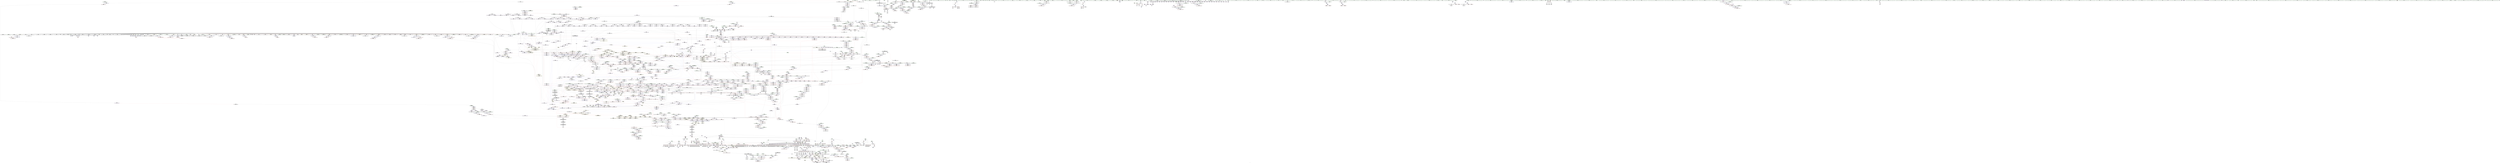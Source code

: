 digraph "SVFG" {
	label="SVFG";

	Node0x55dc164319d0 [shape=record,color=grey,label="{NodeID: 0\nNullPtr}"];
	Node0x55dc164319d0 -> Node0x55dc167e0550[style=solid];
	Node0x55dc164319d0 -> Node0x55dc167e0650[style=solid];
	Node0x55dc164319d0 -> Node0x55dc167e0720[style=solid];
	Node0x55dc164319d0 -> Node0x55dc167e07f0[style=solid];
	Node0x55dc164319d0 -> Node0x55dc167e08c0[style=solid];
	Node0x55dc164319d0 -> Node0x55dc167e0990[style=solid];
	Node0x55dc164319d0 -> Node0x55dc167e0a60[style=solid];
	Node0x55dc164319d0 -> Node0x55dc167e0b30[style=solid];
	Node0x55dc164319d0 -> Node0x55dc167e0c00[style=solid];
	Node0x55dc164319d0 -> Node0x55dc167e0cd0[style=solid];
	Node0x55dc164319d0 -> Node0x55dc167e0da0[style=solid];
	Node0x55dc164319d0 -> Node0x55dc167e0e70[style=solid];
	Node0x55dc164319d0 -> Node0x55dc167e0f40[style=solid];
	Node0x55dc164319d0 -> Node0x55dc167e1010[style=solid];
	Node0x55dc164319d0 -> Node0x55dc167e10e0[style=solid];
	Node0x55dc164319d0 -> Node0x55dc167e11b0[style=solid];
	Node0x55dc164319d0 -> Node0x55dc167e1280[style=solid];
	Node0x55dc164319d0 -> Node0x55dc167e1350[style=solid];
	Node0x55dc164319d0 -> Node0x55dc167e1420[style=solid];
	Node0x55dc164319d0 -> Node0x55dc167e14f0[style=solid];
	Node0x55dc164319d0 -> Node0x55dc167e15c0[style=solid];
	Node0x55dc164319d0 -> Node0x55dc167e1690[style=solid];
	Node0x55dc164319d0 -> Node0x55dc167e1760[style=solid];
	Node0x55dc164319d0 -> Node0x55dc167e1830[style=solid];
	Node0x55dc164319d0 -> Node0x55dc167e1900[style=solid];
	Node0x55dc164319d0 -> Node0x55dc167e19d0[style=solid];
	Node0x55dc164319d0 -> Node0x55dc167e1aa0[style=solid];
	Node0x55dc164319d0 -> Node0x55dc167e1b70[style=solid];
	Node0x55dc164319d0 -> Node0x55dc167e1c40[style=solid];
	Node0x55dc164319d0 -> Node0x55dc167e1d10[style=solid];
	Node0x55dc164319d0 -> Node0x55dc167e1de0[style=solid];
	Node0x55dc164319d0 -> Node0x55dc167e1eb0[style=solid];
	Node0x55dc164319d0 -> Node0x55dc167e1f80[style=solid];
	Node0x55dc164319d0 -> Node0x55dc167e2050[style=solid];
	Node0x55dc164319d0 -> Node0x55dc167e2120[style=solid];
	Node0x55dc164319d0 -> Node0x55dc167e21f0[style=solid];
	Node0x55dc164319d0 -> Node0x55dc167e22c0[style=solid];
	Node0x55dc164319d0 -> Node0x55dc167e2390[style=solid];
	Node0x55dc164319d0 -> Node0x55dc167e2460[style=solid];
	Node0x55dc164319d0 -> Node0x55dc167f2d00[style=solid];
	Node0x55dc164319d0 -> Node0x55dc167f2d90[style=solid];
	Node0x55dc164319d0 -> Node0x55dc167f2e60[style=solid];
	Node0x55dc164319d0 -> Node0x55dc167f2f30[style=solid];
	Node0x55dc164319d0 -> Node0x55dc167f3000[style=solid];
	Node0x55dc164319d0 -> Node0x55dc167f30d0[style=solid];
	Node0x55dc164319d0 -> Node0x55dc167f31a0[style=solid];
	Node0x55dc164319d0 -> Node0x55dc167f3270[style=solid];
	Node0x55dc164319d0 -> Node0x55dc167f3340[style=solid];
	Node0x55dc164319d0 -> Node0x55dc167f3410[style=solid];
	Node0x55dc164319d0 -> Node0x55dc167f34e0[style=solid];
	Node0x55dc164319d0 -> Node0x55dc167f35b0[style=solid];
	Node0x55dc164319d0 -> Node0x55dc167f3680[style=solid];
	Node0x55dc164319d0 -> Node0x55dc167f3750[style=solid];
	Node0x55dc164319d0 -> Node0x55dc167f3820[style=solid];
	Node0x55dc164319d0 -> Node0x55dc167f38f0[style=solid];
	Node0x55dc164319d0 -> Node0x55dc167f39c0[style=solid];
	Node0x55dc164319d0 -> Node0x55dc167f3a90[style=solid];
	Node0x55dc164319d0 -> Node0x55dc167f3b60[style=solid];
	Node0x55dc164319d0 -> Node0x55dc167f3c30[style=solid];
	Node0x55dc164319d0 -> Node0x55dc167f3d00[style=solid];
	Node0x55dc164319d0 -> Node0x55dc167f3dd0[style=solid];
	Node0x55dc164319d0 -> Node0x55dc167f3ea0[style=solid];
	Node0x55dc164319d0 -> Node0x55dc167f3f70[style=solid];
	Node0x55dc164319d0 -> Node0x55dc167f4040[style=solid];
	Node0x55dc164319d0 -> Node0x55dc167f4110[style=solid];
	Node0x55dc164319d0 -> Node0x55dc167f41e0[style=solid];
	Node0x55dc164319d0 -> Node0x55dc167f42b0[style=solid];
	Node0x55dc164319d0 -> Node0x55dc167f4380[style=solid];
	Node0x55dc164319d0 -> Node0x55dc167f4450[style=solid];
	Node0x55dc164319d0 -> Node0x55dc167f4520[style=solid];
	Node0x55dc164319d0 -> Node0x55dc167f45f0[style=solid];
	Node0x55dc164319d0 -> Node0x55dc167f46c0[style=solid];
	Node0x55dc164319d0 -> Node0x55dc167f4790[style=solid];
	Node0x55dc164319d0 -> Node0x55dc167f4860[style=solid];
	Node0x55dc164319d0 -> Node0x55dc167f4930[style=solid];
	Node0x55dc164319d0 -> Node0x55dc167f4a00[style=solid];
	Node0x55dc164319d0 -> Node0x55dc167f4ad0[style=solid];
	Node0x55dc164319d0 -> Node0x55dc167f4ba0[style=solid];
	Node0x55dc164319d0 -> Node0x55dc167f4c70[style=solid];
	Node0x55dc164319d0 -> Node0x55dc167f4d40[style=solid];
	Node0x55dc164319d0 -> Node0x55dc167f4e10[style=solid];
	Node0x55dc164319d0 -> Node0x55dc167f4ee0[style=solid];
	Node0x55dc164319d0 -> Node0x55dc167f4fb0[style=solid];
	Node0x55dc164319d0 -> Node0x55dc16804940[style=solid];
	Node0x55dc164319d0 -> Node0x55dc1680d2c0[style=solid];
	Node0x55dc164319d0 -> Node0x55dc1680dd50[style=solid];
	Node0x55dc164319d0 -> Node0x55dc1680e3d0[style=solid];
	Node0x55dc164319d0 -> Node0x55dc1680e4a0[style=solid];
	Node0x55dc164319d0 -> Node0x55dc1680e570[style=solid];
	Node0x55dc164319d0 -> Node0x55dc1680e640[style=solid];
	Node0x55dc164319d0 -> Node0x55dc16884f90[style=solid];
	Node0x55dc164319d0:s64 -> Node0x55dc16a52630[style=solid,color=red];
	Node0x55dc164319d0:s64 -> Node0x55dc16a59d70[style=solid,color=red];
	Node0x55dc16883010 [shape=record,color=grey,label="{NodeID: 2657\n2528 = Binary(2527, 1103, )\n}"];
	Node0x55dc16883010 -> Node0x55dc16886790[style=solid];
	Node0x55dc16803290 [shape=record,color=red,label="{NodeID: 1550\n3114\<--3111\nthis1\<--this.addr\n_ZNSt5dequeISt4pairIS0_IiiEiESaIS2_EE16_M_pop_front_auxEv\n}"];
	Node0x55dc16803290 -> Node0x55dc16800b90[style=solid];
	Node0x55dc16803290 -> Node0x55dc16800c60[style=solid];
	Node0x55dc16803290 -> Node0x55dc16800d30[style=solid];
	Node0x55dc16803290 -> Node0x55dc16800e00[style=solid];
	Node0x55dc16803290 -> Node0x55dc16800ed0[style=solid];
	Node0x55dc16803290 -> Node0x55dc16800fa0[style=solid];
	Node0x55dc16803290 -> Node0x55dc16801070[style=solid];
	Node0x55dc16803290 -> Node0x55dc16801140[style=solid];
	Node0x55dc167e1760 [shape=record,color=black,label="{NodeID: 443\n861\<--3\n\<--dummyVal\n_Z5solvev\n}"];
	Node0x55dc167e1760 -> Node0x55dc16808180[style=solid];
	Node0x55dc16a58b40 [shape=record,color=black,label="{NodeID: 4207\n2799 = PHI(2769, )\n1st arg _ZSt14__copy_move_a2ILb0EPPSt4pairIS0_IiiEiES4_ET1_T0_S6_S5_ }"];
	Node0x55dc16a58b40 -> Node0x55dc16851980[style=solid];
	Node0x55dc167f0d50 [shape=record,color=purple,label="{NodeID: 886\n1413\<--1395\n_M_impl5\<--this1\n_ZNSt11_Deque_baseISt4pairIS0_IiiEiESaIS2_EED2Ev\n}"];
	Node0x55dc16826f90 [shape=record,color=red,label="{NodeID: 1329\n1528\<--1511\n\<--__p.addr\n_ZNSt11_Deque_baseISt4pairIS0_IiiEiESaIS2_EE17_M_deallocate_mapEPPS2_m\n|{<s0>113}}"];
	Node0x55dc16826f90:s0 -> Node0x55dc16a5ad40[style=solid,color=red];
	Node0x55dc167d9990 [shape=record,color=green,label="{NodeID: 222\n1534\<--1535\n_ZNSaIPSt4pairIS_IiiEiEED2Ev\<--_ZNSaIPSt4pairIS_IiiEiEED2Ev_field_insensitive\n}"];
	Node0x55dc16a46c50 [shape=record,color=black,label="{NodeID: 3986\n117 = PHI()\n}"];
	Node0x55dc16a46c50 -> Node0x55dc16887090[style=solid];
	Node0x55dc1680e7e0 [shape=record,color=blue,label="{NodeID: 1772\n2011\<--2007\n__a.addr\<--__a\n_ZSt3maxImERKT_S2_S2_\n}"];
	Node0x55dc1680e7e0 -> Node0x55dc16829de0[style=dashed];
	Node0x55dc1680e7e0 -> Node0x55dc16829eb0[style=dashed];
	Node0x55dc167fd380 [shape=record,color=black,label="{NodeID: 665\n2466\<--2412\n\<--this1\n_ZNSt5dequeISt4pairIS0_IiiEiESaIS2_EE16_M_push_back_auxIJS2_EEEvDpOT_\n}"];
	Node0x55dc167fd380 -> Node0x55dc16815a80[style=solid];
	Node0x55dc167fd380 -> Node0x55dc16815b50[style=solid];
	Node0x55dc167fd380 -> Node0x55dc16815c20[style=solid];
	Node0x55dc1681bc00 [shape=record,color=purple,label="{NodeID: 1108\n2693\<--2688\nadd.ptr42\<--\n_ZNSt5dequeISt4pairIS0_IiiEiESaIS2_EE17_M_reallocate_mapEmb\n}"];
	Node0x55dc167680a0 [shape=record,color=green,label="{NodeID: 1\n7\<--1\n__dso_handle\<--dummyObj\nGlob }"];
	Node0x55dc16883190 [shape=record,color=grey,label="{NodeID: 2658\n3063 = cmp(3056, 3062, )\n}"];
	Node0x55dc16803360 [shape=record,color=red,label="{NodeID: 1551\n3121\<--3120\n\<--_M_cur\n_ZNSt5dequeISt4pairIS0_IiiEiESaIS2_EE16_M_pop_front_auxEv\n|{<s0>228}}"];
	Node0x55dc16803360:s0 -> Node0x55dc16a577d0[style=solid,color=red];
	Node0x55dc167e1830 [shape=record,color=black,label="{NodeID: 444\n863\<--3\n\<--dummyVal\n_Z5solvev\n}"];
	Node0x55dc167e1830 -> Node0x55dc16808250[style=solid];
	Node0x55dc16a58c80 [shape=record,color=black,label="{NodeID: 4208\n2800 = PHI(2770, )\n2nd arg _ZSt14__copy_move_a2ILb0EPPSt4pairIS0_IiiEiES4_ET1_T0_S6_S5_ }"];
	Node0x55dc16a58c80 -> Node0x55dc16851a50[style=solid];
	Node0x55dc16833390 [shape=record,color=yellow,style=double,label="{NodeID: 3101\n207V_1 = ENCHI(MR_207V_0)\npts\{1670002 1670006 \}\nFun[_ZNKSt5dequeISt4pairIS0_IiiEiESaIS2_EE5emptyEv]|{<s0>220|<s1>220}}"];
	Node0x55dc16833390:s0 -> Node0x55dc16940a70[style=dashed,color=red];
	Node0x55dc16833390:s1 -> Node0x55dc16940b50[style=dashed,color=red];
	Node0x55dc167f0e20 [shape=record,color=purple,label="{NodeID: 887\n1414\<--1395\n_M_map6\<--this1\n_ZNSt11_Deque_baseISt4pairIS0_IiiEiESaIS2_EED2Ev\n}"];
	Node0x55dc167f0e20 -> Node0x55dc16826020[style=solid];
	Node0x55dc16827060 [shape=record,color=red,label="{NodeID: 1330\n1529\<--1513\n\<--__n.addr\n_ZNSt11_Deque_baseISt4pairIS0_IiiEiESaIS2_EE17_M_deallocate_mapEPPS2_m\n|{<s0>113}}"];
	Node0x55dc16827060:s0 -> Node0x55dc16a5ae80[style=solid,color=red];
	Node0x55dc167d9a90 [shape=record,color=green,label="{NodeID: 223\n1549\<--1550\nthis.addr\<--this.addr_field_insensitive\n_ZNSt11_Deque_baseISt4pairIS0_IiiEiESaIS2_EE11_Deque_implD2Ev\n}"];
	Node0x55dc167d9a90 -> Node0x55dc16827200[style=solid];
	Node0x55dc167d9a90 -> Node0x55dc1680ba60[style=solid];
	Node0x55dc16a46db0 [shape=record,color=black,label="{NodeID: 3987\n120 = PHI()\n}"];
	Node0x55dc16a46db0 -> Node0x55dc16887090[style=solid];
	Node0x55dc1680e8b0 [shape=record,color=blue,label="{NodeID: 1773\n2013\<--2008\n__b.addr\<--__b\n_ZSt3maxImERKT_S2_S2_\n}"];
	Node0x55dc1680e8b0 -> Node0x55dc16829f80[style=dashed];
	Node0x55dc1680e8b0 -> Node0x55dc1682a050[style=dashed];
	Node0x55dc167fd450 [shape=record,color=black,label="{NodeID: 666\n2427\<--2426\n\<--_M_impl2\n_ZNSt5dequeISt4pairIS0_IiiEiESaIS2_EE16_M_push_back_auxIJS2_EEEvDpOT_\n|{<s0>184}}"];
	Node0x55dc167fd450:s0 -> Node0x55dc16a4f410[style=solid,color=red];
	Node0x55dc1681bcd0 [shape=record,color=purple,label="{NodeID: 1109\n2701\<--2688\nadd.ptr48\<--\n_ZNSt5dequeISt4pairIS0_IiiEiESaIS2_EE17_M_reallocate_mapEmb\n}"];
	Node0x55dc1681bcd0 -> Node0x55dc168120c0[style=solid];
	Node0x55dc1676b010 [shape=record,color=green,label="{NodeID: 2\n16\<--1\n\<--dummyObj\nCan only get source location for instruction, argument, global var or function.}"];
	Node0x55dc16883310 [shape=record,color=grey,label="{NodeID: 2659\n585 = cmp(584, 586, )\n}"];
	Node0x55dc16803430 [shape=record,color=red,label="{NodeID: 1552\n3128\<--3127\n\<--_M_first\n_ZNSt5dequeISt4pairIS0_IiiEiESaIS2_EE16_M_pop_front_auxEv\n|{<s0>229}}"];
	Node0x55dc16803430:s0 -> Node0x55dc16a50fe0[style=solid,color=red];
	Node0x55dc167e1900 [shape=record,color=black,label="{NodeID: 445\n922\<--3\nlpad.val\<--dummyVal\n_Z5solvev\n}"];
	Node0x55dc16a58dc0 [shape=record,color=black,label="{NodeID: 4209\n2138 = PHI(1931, 1937, 2438, 2739, 2744, 3132, )\n0th arg _ZNSt15_Deque_iteratorISt4pairIS0_IiiEiERS2_PS2_E11_M_set_nodeEPS4_ }"];
	Node0x55dc16a58dc0 -> Node0x55dc1680f680[style=solid];
	Node0x55dc167f0ef0 [shape=record,color=purple,label="{NodeID: 888\n1416\<--1395\n_M_impl7\<--this1\n_ZNSt11_Deque_baseISt4pairIS0_IiiEiESaIS2_EED2Ev\n}"];
	Node0x55dc16827130 [shape=record,color=red,label="{NodeID: 1331\n1544\<--1517\nexn\<--exn.slot\n_ZNSt11_Deque_baseISt4pairIS0_IiiEiESaIS2_EE17_M_deallocate_mapEPPS2_m\n|{<s0>116}}"];
	Node0x55dc16827130:s0 -> Node0x55dc16a5b740[style=solid,color=red];
	Node0x55dc167d9b60 [shape=record,color=green,label="{NodeID: 224\n1555\<--1556\n_ZNSaISt4pairIS_IiiEiEED2Ev\<--_ZNSaISt4pairIS_IiiEiEED2Ev_field_insensitive\n}"];
	Node0x55dc16a46eb0 [shape=record,color=black,label="{NodeID: 3988\n123 = PHI()\n}"];
	Node0x55dc16a46eb0 -> Node0x55dc16886f10[style=solid];
	Node0x55dc1680e980 [shape=record,color=blue,label="{NodeID: 1774\n2009\<--2023\nretval\<--\n_ZSt3maxImERKT_S2_S2_\n}"];
	Node0x55dc1680e980 -> Node0x55dc169228a0[style=dashed];
	Node0x55dc167fd520 [shape=record,color=black,label="{NodeID: 667\n2509\<--2508\n\<--\n_ZN9__gnu_cxx13new_allocatorISt4pairIS1_IiiEiEE9constructIS3_JS3_EEEvPT_DpOT0_\n}"];
	Node0x55dc167fd520 -> Node0x55dc167fd5f0[style=solid];
	Node0x55dc1681bda0 [shape=record,color=purple,label="{NodeID: 1110\n2747\<--2745\nadd.ptr70\<--\n_ZNSt5dequeISt4pairIS0_IiiEiESaIS2_EE17_M_reallocate_mapEmb\n}"];
	Node0x55dc167d14a0 [shape=record,color=green,label="{NodeID: 3\n20\<--1\n_ZSt3cin\<--dummyObj\nGlob }"];
	Node0x55dc16883490 [shape=record,color=grey,label="{NodeID: 2660\n540 = cmp(539, 16, )\n}"];
	Node0x55dc16803500 [shape=record,color=red,label="{NodeID: 1553\n3137\<--3136\n\<--_M_node\n_ZNSt5dequeISt4pairIS0_IiiEiESaIS2_EE16_M_pop_front_auxEv\n}"];
	Node0x55dc16803500 -> Node0x55dc1681b0a0[style=solid];
	Node0x55dc167e19d0 [shape=record,color=black,label="{NodeID: 446\n923\<--3\nlpad.val363\<--dummyVal\n_Z5solvev\n}"];
	Node0x55dc16a59310 [shape=record,color=black,label="{NodeID: 4210\n2139 = PHI(1932, 1939, 2444, 2740, 2748, 3138, )\n1st arg _ZNSt15_Deque_iteratorISt4pairIS0_IiiEiERS2_PS2_E11_M_set_nodeEPS4_ }"];
	Node0x55dc16a59310 -> Node0x55dc1680f750[style=solid];
	Node0x55dc167f0fc0 [shape=record,color=purple,label="{NodeID: 889\n1417\<--1395\n_M_map_size\<--this1\n_ZNSt11_Deque_baseISt4pairIS0_IiiEiESaIS2_EED2Ev\n}"];
	Node0x55dc167f0fc0 -> Node0x55dc168260f0[style=solid];
	Node0x55dc16827200 [shape=record,color=red,label="{NodeID: 1332\n1552\<--1549\nthis1\<--this.addr\n_ZNSt11_Deque_baseISt4pairIS0_IiiEiESaIS2_EE11_Deque_implD2Ev\n}"];
	Node0x55dc16827200 -> Node0x55dc167fac80[style=solid];
	Node0x55dc167d9c60 [shape=record,color=green,label="{NodeID: 225\n1561\<--1562\nthis.addr\<--this.addr_field_insensitive\n_ZNSt11_Deque_baseISt4pairIS0_IiiEiESaIS2_EE18_M_deallocate_nodeEPS2_\n}"];
	Node0x55dc167d9c60 -> Node0x55dc168272d0[style=solid];
	Node0x55dc167d9c60 -> Node0x55dc1680bb30[style=solid];
	Node0x55dc16a46fb0 [shape=record,color=black,label="{NodeID: 3989\n124 = PHI()\n}"];
	Node0x55dc16a46fb0 -> Node0x55dc16886f10[style=solid];
	Node0x55dc1680ea50 [shape=record,color=blue,label="{NodeID: 1775\n2009\<--2026\nretval\<--\n_ZSt3maxImERKT_S2_S2_\n}"];
	Node0x55dc1680ea50 -> Node0x55dc169228a0[style=dashed];
	Node0x55dc167fd5f0 [shape=record,color=black,label="{NodeID: 668\n2510\<--2509\n\<--\n_ZN9__gnu_cxx13new_allocatorISt4pairIS1_IiiEiEE9constructIS3_JS3_EEEvPT_DpOT0_\n}"];
	Node0x55dc167fd5f0 -> Node0x55dc167fd6c0[style=solid];
	Node0x55dc1681be70 [shape=record,color=purple,label="{NodeID: 1111\n2748\<--2745\nadd.ptr71\<--\n_ZNSt5dequeISt4pairIS0_IiiEiESaIS2_EE17_M_reallocate_mapEmb\n|{<s0>201}}"];
	Node0x55dc1681be70:s0 -> Node0x55dc16a59310[style=solid,color=red];
	Node0x55dc167d1530 [shape=record,color=green,label="{NodeID: 4\n21\<--1\n.str\<--dummyObj\nGlob }"];
	Node0x55dc16883610 [shape=record,color=grey,label="{NodeID: 2661\n2338 = cmp(2331, 2337, )\n}"];
	Node0x55dc168035d0 [shape=record,color=red,label="{NodeID: 1554\n3144\<--3143\n\<--_M_first10\n_ZNSt5dequeISt4pairIS0_IiiEiESaIS2_EE16_M_pop_front_auxEv\n}"];
	Node0x55dc168035d0 -> Node0x55dc168535f0[style=solid];
	Node0x55dc167e1aa0 [shape=record,color=black,label="{NodeID: 447\n1109\<--3\n\<--dummyVal\n_ZStplIcSt11char_traitsIcESaIcEENSt7__cxx1112basic_stringIT_T0_T1_EERKS8_S5_\n}"];
	Node0x55dc16a59590 [shape=record,color=black,label="{NodeID: 4211\n1641 = PHI(1515, 2038, )\n0th arg _ZNKSt11_Deque_baseISt4pairIS0_IiiEiESaIS2_EE20_M_get_map_allocatorEv |{<s0>124}}"];
	Node0x55dc16a59590:s0 -> Node0x55dc16a54780[style=solid,color=red];
	Node0x55dc167f1090 [shape=record,color=purple,label="{NodeID: 890\n1423\<--1395\n_M_impl8\<--this1\n_ZNSt11_Deque_baseISt4pairIS0_IiiEiESaIS2_EED2Ev\n|{<s0>108}}"];
	Node0x55dc167f1090:s0 -> Node0x55dc16a4f230[style=solid,color=red];
	Node0x55dc168272d0 [shape=record,color=red,label="{NodeID: 1333\n1567\<--1561\nthis1\<--this.addr\n_ZNSt11_Deque_baseISt4pairIS0_IiiEiESaIS2_EE18_M_deallocate_nodeEPS2_\n}"];
	Node0x55dc168272d0 -> Node0x55dc167f1980[style=solid];
	Node0x55dc167d9d30 [shape=record,color=green,label="{NodeID: 226\n1563\<--1564\n__p.addr\<--__p.addr_field_insensitive\n_ZNSt11_Deque_baseISt4pairIS0_IiiEiESaIS2_EE18_M_deallocate_nodeEPS2_\n}"];
	Node0x55dc167d9d30 -> Node0x55dc168273a0[style=solid];
	Node0x55dc167d9d30 -> Node0x55dc1680bc00[style=solid];
	Node0x55dc16a470b0 [shape=record,color=black,label="{NodeID: 3990\n128 = PHI(137, )\n}"];
	Node0x55dc16a470b0 -> Node0x55dc16804be0[style=solid];
	Node0x55dc1680eb20 [shape=record,color=blue,label="{NodeID: 1776\n2034\<--2032\nthis.addr\<--this\n_ZNSt11_Deque_baseISt4pairIS0_IiiEiESaIS2_EE15_M_allocate_mapEm\n}"];
	Node0x55dc1680eb20 -> Node0x55dc1682a2c0[style=dashed];
	Node0x55dc167fd6c0 [shape=record,color=black,label="{NodeID: 669\n2513\<--2510\n\<--\n_ZN9__gnu_cxx13new_allocatorISt4pairIS1_IiiEiEE9constructIS3_JS3_EEEvPT_DpOT0_\n}"];
	Node0x55dc167fd6c0 -> Node0x55dc16815dc0[style=solid];
	Node0x55dc167fd6c0 -> Node0x55dc16815e90[style=solid];
	Node0x55dc167fd6c0 -> Node0x55dc16815f60[style=solid];
	Node0x55dc1681bf40 [shape=record,color=purple,label="{NodeID: 1112\n2897\<--2895\nadd.ptr\<--\n_ZNSt11__copy_moveILb0ELb1ESt26random_access_iterator_tagE8__copy_mIPSt4pairIS3_IiiEiEEEPT_PKS7_SA_S8_\n}"];
	Node0x55dc1681bf40 -> Node0x55dc167ffa80[style=solid];
	Node0x55dc167d1bf0 [shape=record,color=green,label="{NodeID: 5\n23\<--1\n_ZL2px\<--dummyObj\nGlob }"];
	Node0x55dc16883790 [shape=record,color=grey,label="{NodeID: 2662\n525 = cmp(523, 524, )\n}"];
	Node0x55dc168036a0 [shape=record,color=red,label="{NodeID: 1555\n3160\<--3154\nthis1\<--this.addr\n_ZN9__gnu_cxx13new_allocatorISt4pairIS1_IiiEiEE7destroyIS3_EEvPT_\n}"];
	Node0x55dc167e1b70 [shape=record,color=black,label="{NodeID: 448\n1110\<--3\n\<--dummyVal\n_ZStplIcSt11char_traitsIcESaIcEENSt7__cxx1112basic_stringIT_T0_T1_EERKS8_S5_\n}"];
	Node0x55dc167e1b70 -> Node0x55dc16809430[style=solid];
	Node0x55dc16a596e0 [shape=record,color=black,label="{NodeID: 4212\n1642 = PHI(1524, 2046, )\n1st arg _ZNKSt11_Deque_baseISt4pairIS0_IiiEiESaIS2_EE20_M_get_map_allocatorEv }"];
	Node0x55dc16a596e0 -> Node0x55dc1680c280[style=solid];
	Node0x55dc167f1160 [shape=record,color=purple,label="{NodeID: 891\n1409\<--1408\nadd.ptr\<--\n_ZNSt11_Deque_baseISt4pairIS0_IiiEiESaIS2_EED2Ev\n|{<s0>106}}"];
	Node0x55dc167f1160:s0 -> Node0x55dc16a54d50[style=solid,color=red];
	Node0x55dc168273a0 [shape=record,color=red,label="{NodeID: 1334\n1570\<--1563\n\<--__p.addr\n_ZNSt11_Deque_baseISt4pairIS0_IiiEiESaIS2_EE18_M_deallocate_nodeEPS2_\n|{<s0>119}}"];
	Node0x55dc168273a0:s0 -> Node0x55dc16a532e0[style=solid,color=red];
	Node0x55dc167d9e00 [shape=record,color=green,label="{NodeID: 227\n1572\<--1573\n_ZSt16__deque_buf_sizem\<--_ZSt16__deque_buf_sizem_field_insensitive\n}"];
	Node0x55dc16a47280 [shape=record,color=black,label="{NodeID: 3991\n792 = PHI(1135, )\n}"];
	Node0x55dc1680ebf0 [shape=record,color=blue,label="{NodeID: 1777\n2036\<--2033\n__n.addr\<--__n\n_ZNSt11_Deque_baseISt4pairIS0_IiiEiESaIS2_EE15_M_allocate_mapEm\n}"];
	Node0x55dc1680ebf0 -> Node0x55dc1682a390[style=dashed];
	Node0x55dc167fd790 [shape=record,color=black,label="{NodeID: 670\n2514\<--2512\n\<--call\n_ZN9__gnu_cxx13new_allocatorISt4pairIS1_IiiEiEE9constructIS3_JS3_EEEvPT_DpOT0_\n}"];
	Node0x55dc167fd790 -> Node0x55dc16816030[style=solid];
	Node0x55dc167fd790 -> Node0x55dc16816100[style=solid];
	Node0x55dc167fd790 -> Node0x55dc168161d0[style=solid];
	Node0x55dc1681c010 [shape=record,color=purple,label="{NodeID: 1113\n2978\<--2975\nadd.ptr\<--\n_ZNSt20__copy_move_backwardILb0ELb1ESt26random_access_iterator_tagE13__copy_move_bIPSt4pairIS3_IiiEiEEEPT_PKS7_SA_S8_\n}"];
	Node0x55dc1681c010 -> Node0x55dc167ffe90[style=solid];
	Node0x55dc167d1c80 [shape=record,color=green,label="{NodeID: 6\n24\<--1\n_ZL2py\<--dummyObj\nGlob }"];
	Node0x55dc16883910 [shape=record,color=grey,label="{NodeID: 2663\n521 = cmp(519, 520, )\n}"];
	Node0x55dc16803770 [shape=record,color=red,label="{NodeID: 1556\n3161\<--3156\n\<--__p.addr\n_ZN9__gnu_cxx13new_allocatorISt4pairIS1_IiiEiEE7destroyIS3_EEvPT_\n}"];
	Node0x55dc167e1c40 [shape=record,color=black,label="{NodeID: 449\n1112\<--3\n\<--dummyVal\n_ZStplIcSt11char_traitsIcESaIcEENSt7__cxx1112basic_stringIT_T0_T1_EERKS8_S5_\n}"];
	Node0x55dc167e1c40 -> Node0x55dc16809500[style=solid];
	Node0x55dc16a59830 [shape=record,color=black,label="{NodeID: 4213\n2393 = PHI(2348, 2363, 2386, 2433, 2511, )\n0th arg _ZSt7forwardISt4pairIS0_IiiEiEEOT_RNSt16remove_referenceIS3_E4typeE }"];
	Node0x55dc16a59830 -> Node0x55dc16810c70[style=solid];
	Node0x55dc167f1230 [shape=record,color=purple,label="{NodeID: 892\n1450\<--1449\n_M_cur\<--this1\n_ZNSt15_Deque_iteratorISt4pairIS0_IiiEiERS2_PS2_EC2ERKS5_\n}"];
	Node0x55dc167f1230 -> Node0x55dc1680af00[style=solid];
	Node0x55dc16827470 [shape=record,color=red,label="{NodeID: 1335\n1595\<--1586\n\<--__a.addr\n_ZNSt16allocator_traitsISaISt4pairIS0_IiiEiEEE10deallocateERS3_PS2_m\n}"];
	Node0x55dc16827470 -> Node0x55dc167fae20[style=solid];
	Node0x55dc167e25b0 [shape=record,color=green,label="{NodeID: 228\n1575\<--1576\n_ZNSt16allocator_traitsISaISt4pairIS0_IiiEiEEE10deallocateERS3_PS2_m\<--_ZNSt16allocator_traitsISaISt4pairIS0_IiiEiEEE10deallocateERS3_PS2_m_field_insensitive\n}"];
	Node0x55dc16a47390 [shape=record,color=black,label="{NodeID: 3992\n797 = PHI(1063, )\n}"];
	Node0x55dc1680ecc0 [shape=record,color=blue,label="{NodeID: 1778\n2040\<--2055\nexn.slot\<--\n_ZNSt11_Deque_baseISt4pairIS0_IiiEiESaIS2_EE15_M_allocate_mapEm\n}"];
	Node0x55dc1680ecc0 -> Node0x55dc1682a460[style=dashed];
	Node0x55dc167fd860 [shape=record,color=black,label="{NodeID: 671\n2529\<--2526\n\<--this1\n_ZNSt5dequeISt4pairIS0_IiiEiESaIS2_EE22_M_reserve_map_at_backEm\n}"];
	Node0x55dc167fd860 -> Node0x55dc168162a0[style=solid];
	Node0x55dc167fd860 -> Node0x55dc16816370[style=solid];
	Node0x55dc16966220 [shape=record,color=yellow,style=double,label="{NodeID: 3328\n112V_1 = ENCHI(MR_112V_0)\npts\{2206 \}\nFun[_ZNSt5dequeISt4pairIS0_IiiEiESaIS2_EE16_M_push_back_auxIJS2_EEEvDpOT_]|{<s0>181}}"];
	Node0x55dc16966220:s0 -> Node0x55dc16833c00[style=dashed,color=red];
	Node0x55dc1681c0e0 [shape=record,color=purple,label="{NodeID: 1114\n2989\<--2986\nadd.ptr2\<--\n_ZNSt20__copy_move_backwardILb0ELb1ESt26random_access_iterator_tagE13__copy_move_bIPSt4pairIS3_IiiEiEEEPT_PKS7_SA_S8_\n}"];
	Node0x55dc1681c0e0 -> Node0x55dc16800030[style=solid];
	Node0x55dc167d1d40 [shape=record,color=green,label="{NodeID: 7\n25\<--1\n.str.2\<--dummyObj\nGlob }"];
	Node0x55dc16883a90 [shape=record,color=grey,label="{NodeID: 2664\n1492 = cmp(1490, 1491, )\n}"];
	Node0x55dc16803840 [shape=record,color=red,label="{NodeID: 1557\n3180\<--3179\ndummyVal\<--offset_0\n_Z5solvev\n}"];
	Node0x55dc16803840 -> Node0x55dc16805c20[style=solid];
	Node0x55dc167e1d10 [shape=record,color=black,label="{NodeID: 450\n1121\<--3\nlpad.val\<--dummyVal\n_ZStplIcSt11char_traitsIcESaIcEENSt7__cxx1112basic_stringIT_T0_T1_EERKS8_S5_\n}"];
	Node0x55dc16a59a40 [shape=record,color=black,label="{NodeID: 4214\n1974 = PHI(1811, )\n0th arg _ZNSaISt4pairIS_IiiEiEEC2Ev }"];
	Node0x55dc16a59a40 -> Node0x55dc1680e230[style=solid];
	Node0x55dc16833960 [shape=record,color=yellow,style=double,label="{NodeID: 3107\n236V_1 = ENCHI(MR_236V_0)\npts\{1670000 \}\nFun[_ZNSt5dequeISt4pairIS0_IiiEiESaIS2_EE22_M_reserve_map_at_backEm]|{|<s2>193|<s3>193|<s4>193|<s5>193}}"];
	Node0x55dc16833960 -> Node0x55dc1682d860[style=dashed];
	Node0x55dc16833960 -> Node0x55dc16911a70[style=dashed];
	Node0x55dc16833960:s2 -> Node0x55dc1682ee50[style=dashed,color=red];
	Node0x55dc16833960:s3 -> Node0x55dc1682f740[style=dashed,color=red];
	Node0x55dc16833960:s4 -> Node0x55dc16812190[style=dashed,color=red];
	Node0x55dc16833960:s5 -> Node0x55dc16908970[style=dashed,color=red];
	Node0x55dc167f1300 [shape=record,color=purple,label="{NodeID: 893\n1455\<--1449\n_M_first\<--this1\n_ZNSt15_Deque_iteratorISt4pairIS0_IiiEiERS2_PS2_EC2ERKS5_\n}"];
	Node0x55dc167f1300 -> Node0x55dc1680afd0[style=solid];
	Node0x55dc16827540 [shape=record,color=red,label="{NodeID: 1336\n1597\<--1588\n\<--__p.addr\n_ZNSt16allocator_traitsISaISt4pairIS0_IiiEiEEE10deallocateERS3_PS2_m\n|{<s0>121}}"];
	Node0x55dc16827540:s0 -> Node0x55dc16a56300[style=solid,color=red];
	Node0x55dc167e26b0 [shape=record,color=green,label="{NodeID: 229\n1586\<--1587\n__a.addr\<--__a.addr_field_insensitive\n_ZNSt16allocator_traitsISaISt4pairIS0_IiiEiEEE10deallocateERS3_PS2_m\n}"];
	Node0x55dc167e26b0 -> Node0x55dc16827470[style=solid];
	Node0x55dc167e26b0 -> Node0x55dc1680bcd0[style=solid];
	Node0x55dc16a474a0 [shape=record,color=black,label="{NodeID: 3993\n813 = PHI(112, )\n}"];
	Node0x55dc16a474a0 -> Node0x55dc15c63ee0[style=solid];
	Node0x55dc1680ed90 [shape=record,color=blue,label="{NodeID: 1779\n2042\<--2057\nehselector.slot\<--\n_ZNSt11_Deque_baseISt4pairIS0_IiiEiESaIS2_EE15_M_allocate_mapEm\n}"];
	Node0x55dc1680ed90 -> Node0x55dc1682a530[style=dashed];
	Node0x55dc167fd930 [shape=record,color=black,label="{NodeID: 672\n2533\<--2526\n\<--this1\n_ZNSt5dequeISt4pairIS0_IiiEiESaIS2_EE22_M_reserve_map_at_backEm\n}"];
	Node0x55dc167fd930 -> Node0x55dc16816440[style=solid];
	Node0x55dc167fd930 -> Node0x55dc16816510[style=solid];
	Node0x55dc167fd930 -> Node0x55dc168165e0[style=solid];
	Node0x55dc16966330 [shape=record,color=yellow,style=double,label="{NodeID: 3329\n114V_1 = ENCHI(MR_114V_0)\npts\{2276 \}\nFun[_ZNSt5dequeISt4pairIS0_IiiEiESaIS2_EE16_M_push_back_auxIJS2_EEEvDpOT_]|{<s0>184}}"];
	Node0x55dc16966330:s0 -> Node0x55dc16832140[style=dashed,color=red];
	Node0x55dc1681c1b0 [shape=record,color=red,label="{NodeID: 1115\n251\<--15\n\<--n\n_Z5solvev\n}"];
	Node0x55dc1681c1b0 -> Node0x55dc16884e10[style=solid];
	Node0x55dc167d1e00 [shape=record,color=green,label="{NodeID: 8\n27\<--1\n.str.3\<--dummyObj\nGlob }"];
	Node0x55dc16883c10 [shape=record,color=grey,label="{NodeID: 2665\n339 = cmp(337, 338, )\n}"];
	Node0x55dc16803910 [shape=record,color=red,label="{NodeID: 1558\n3183\<--3182\ndummyVal\<--offset_1\n_Z5solvev\n}"];
	Node0x55dc16803910 -> Node0x55dc16805cf0[style=solid];
	Node0x55dc167e1de0 [shape=record,color=black,label="{NodeID: 451\n1122\<--3\nlpad.val1\<--dummyVal\n_ZStplIcSt11char_traitsIcESaIcEENSt7__cxx1112basic_stringIT_T0_T1_EERKS8_S5_\n}"];
	Node0x55dc16a59b50 [shape=record,color=black,label="{NodeID: 4215\n2252 = PHI(2245, )\n0th arg _ZN9__gnu_cxx13new_allocatorISt4pairIS1_IiiEiEE8allocateEmPKv }"];
	Node0x55dc16a59b50 -> Node0x55dc168101e0[style=solid];
	Node0x55dc16833a40 [shape=record,color=yellow,style=double,label="{NodeID: 3108\n238V_1 = ENCHI(MR_238V_0)\npts\{1670001 \}\nFun[_ZNSt5dequeISt4pairIS0_IiiEiESaIS2_EE22_M_reserve_map_at_backEm]|{|<s2>193}}"];
	Node0x55dc16833a40 -> Node0x55dc1682d6c0[style=dashed];
	Node0x55dc16833a40 -> Node0x55dc16911f70[style=dashed];
	Node0x55dc16833a40:s2 -> Node0x55dc168318d0[style=dashed,color=red];
	Node0x55dc167f13d0 [shape=record,color=purple,label="{NodeID: 894\n1460\<--1449\n_M_last\<--this1\n_ZNSt15_Deque_iteratorISt4pairIS0_IiiEiERS2_PS2_EC2ERKS5_\n}"];
	Node0x55dc167f13d0 -> Node0x55dc1680b0a0[style=solid];
	Node0x55dc16827610 [shape=record,color=red,label="{NodeID: 1337\n1598\<--1590\n\<--__n.addr\n_ZNSt16allocator_traitsISaISt4pairIS0_IiiEiEEE10deallocateERS3_PS2_m\n|{<s0>121}}"];
	Node0x55dc16827610:s0 -> Node0x55dc16a56410[style=solid,color=red];
	Node0x55dc167e2780 [shape=record,color=green,label="{NodeID: 230\n1588\<--1589\n__p.addr\<--__p.addr_field_insensitive\n_ZNSt16allocator_traitsISaISt4pairIS0_IiiEiEEE10deallocateERS3_PS2_m\n}"];
	Node0x55dc167e2780 -> Node0x55dc16827540[style=solid];
	Node0x55dc167e2780 -> Node0x55dc1680bda0[style=solid];
	Node0x55dc16a47640 [shape=record,color=black,label="{NodeID: 3994\n539 = PHI()\n}"];
	Node0x55dc16a47640 -> Node0x55dc16883490[style=solid];
	Node0x55dc1680ee60 [shape=record,color=blue,label="{NodeID: 1780\n2070\<--2067\nthis.addr\<--this\n_ZNSt11_Deque_baseISt4pairIS0_IiiEiESaIS2_EE15_M_create_nodesEPPS2_S6_\n}"];
	Node0x55dc1680ee60 -> Node0x55dc1682a600[style=dashed];
	Node0x55dc167fda00 [shape=record,color=black,label="{NodeID: 673\n2538\<--2526\n\<--this1\n_ZNSt5dequeISt4pairIS0_IiiEiESaIS2_EE22_M_reserve_map_at_backEm\n}"];
	Node0x55dc167fda00 -> Node0x55dc168166b0[style=solid];
	Node0x55dc167fda00 -> Node0x55dc16816780[style=solid];
	Node0x55dc1681c280 [shape=record,color=red,label="{NodeID: 1116\n257\<--15\n\<--n\n_Z5solvev\n}"];
	Node0x55dc1681c280 -> Node0x55dc16884c90[style=solid];
	Node0x55dc167d1ec0 [shape=record,color=green,label="{NodeID: 9\n29\<--1\n__PRETTY_FUNCTION__._Z5solvev\<--dummyObj\nGlob }"];
	Node0x55dc16883d90 [shape=record,color=grey,label="{NodeID: 2666\n581 = cmp(580, 376, )\n}"];
	Node0x55dc168039e0 [shape=record,color=red,label="{NodeID: 1559\n3186\<--3185\ndummyVal\<--offset_0\n_Z5solvev\n}"];
	Node0x55dc168039e0 -> Node0x55dc16806030[style=solid];
	Node0x55dc167e1eb0 [shape=record,color=black,label="{NodeID: 452\n1331\<--3\n\<--dummyVal\n_ZNSt5dequeISt4pairIS0_IiiEiESaIS2_EED2Ev\n}"];
	Node0x55dc16a59c60 [shape=record,color=black,label="{NodeID: 4216\n2253 = PHI(2246, )\n1st arg _ZN9__gnu_cxx13new_allocatorISt4pairIS1_IiiEiEE8allocateEmPKv }"];
	Node0x55dc16a59c60 -> Node0x55dc168102b0[style=solid];
	Node0x55dc16833b20 [shape=record,color=yellow,style=double,label="{NodeID: 3109\n345V_1 = ENCHI(MR_345V_0)\npts\{1670009 \}\nFun[_ZNSt5dequeISt4pairIS0_IiiEiESaIS2_EE22_M_reserve_map_at_backEm]|{|<s2>193}}"];
	Node0x55dc16833b20 -> Node0x55dc1682d790[style=dashed];
	Node0x55dc16833b20 -> Node0x55dc16912470[style=dashed];
	Node0x55dc16833b20:s2 -> Node0x55dc16831a90[style=dashed,color=red];
	Node0x55dc167f14a0 [shape=record,color=purple,label="{NodeID: 895\n1465\<--1449\n_M_node\<--this1\n_ZNSt15_Deque_iteratorISt4pairIS0_IiiEiERS2_PS2_EC2ERKS5_\n}"];
	Node0x55dc167f14a0 -> Node0x55dc1680b170[style=solid];
	Node0x55dc168276e0 [shape=record,color=red,label="{NodeID: 1338\n1608\<--1605\n\<--__size.addr\n_ZSt16__deque_buf_sizem\n}"];
	Node0x55dc168276e0 -> Node0x55dc16885a10[style=solid];
	Node0x55dc167e2850 [shape=record,color=green,label="{NodeID: 231\n1590\<--1591\n__n.addr\<--__n.addr_field_insensitive\n_ZNSt16allocator_traitsISaISt4pairIS0_IiiEiEEE10deallocateERS3_PS2_m\n}"];
	Node0x55dc167e2850 -> Node0x55dc16827610[style=solid];
	Node0x55dc167e2850 -> Node0x55dc1680be70[style=solid];
	Node0x55dc16a47710 [shape=record,color=black,label="{NodeID: 3995\n244 = PHI()\n}"];
	Node0x55dc1680ef30 [shape=record,color=blue,label="{NodeID: 1781\n2072\<--2068\n__nstart.addr\<--__nstart\n_ZNSt11_Deque_baseISt4pairIS0_IiiEiESaIS2_EE15_M_create_nodesEPPS2_S6_\n}"];
	Node0x55dc1680ef30 -> Node0x55dc1682a6d0[style=dashed];
	Node0x55dc1680ef30 -> Node0x55dc1682a7a0[style=dashed];
	Node0x55dc167fdad0 [shape=record,color=black,label="{NodeID: 674\n2542\<--2537\nsub.ptr.lhs.cast\<--\n_ZNSt5dequeISt4pairIS0_IiiEiESaIS2_EE22_M_reserve_map_at_backEm\n}"];
	Node0x55dc167fdad0 -> Node0x55dc16882d10[style=solid];
	Node0x55dc1681c350 [shape=record,color=red,label="{NodeID: 1117\n286\<--15\n\<--n\n_Z5solvev\n}"];
	Node0x55dc1681c350 -> Node0x55dc16885590[style=solid];
	Node0x55dc167d1f80 [shape=record,color=green,label="{NodeID: 10\n31\<--1\n_ZSt4cout\<--dummyObj\nGlob }"];
	Node0x55dc16883f10 [shape=record,color=grey,label="{NodeID: 2667\n495 = cmp(494, 496, )\n}"];
	Node0x55dc16803ab0 [shape=record,color=red,label="{NodeID: 1560\n3189\<--3188\ndummyVal\<--offset_1\n_Z5solvev\n}"];
	Node0x55dc16803ab0 -> Node0x55dc16806100[style=solid];
	Node0x55dc167e1f80 [shape=record,color=black,label="{NodeID: 453\n1332\<--3\n\<--dummyVal\n_ZNSt5dequeISt4pairIS0_IiiEiESaIS2_EED2Ev\n}"];
	Node0x55dc167e1f80 -> Node0x55dc1680a6e0[style=solid];
	Node0x55dc16a59d70 [shape=record,color=black,label="{NodeID: 4217\n2254 = PHI(3, )\n2nd arg _ZN9__gnu_cxx13new_allocatorISt4pairIS1_IiiEiEE8allocateEmPKv }"];
	Node0x55dc16a59d70 -> Node0x55dc16810380[style=solid];
	Node0x55dc16833c00 [shape=record,color=yellow,style=double,label="{NodeID: 3110\n347V_1 = ENCHI(MR_347V_0)\npts\{2206 1670003 1670004 1670005 1670007 1670008 \}\nFun[_ZNSt5dequeISt4pairIS0_IiiEiESaIS2_EE22_M_reserve_map_at_backEm]|{|<s1>193|<s2>193|<s3>193}}"];
	Node0x55dc16833c00 -> Node0x55dc16912970[style=dashed];
	Node0x55dc16833c00:s1 -> Node0x55dc16941c20[style=dashed,color=red];
	Node0x55dc16833c00:s2 -> Node0x55dc168319b0[style=dashed,color=red];
	Node0x55dc16833c00:s3 -> Node0x55dc16831c50[style=dashed,color=red];
	Node0x55dc167f1570 [shape=record,color=purple,label="{NodeID: 896\n1452\<--1451\n_M_cur2\<--\n_ZNSt15_Deque_iteratorISt4pairIS0_IiiEiERS2_PS2_EC2ERKS5_\n}"];
	Node0x55dc167f1570 -> Node0x55dc168265d0[style=solid];
	Node0x55dc168277b0 [shape=record,color=red,label="{NodeID: 1339\n1612\<--1605\n\<--__size.addr\n_ZSt16__deque_buf_sizem\n}"];
	Node0x55dc168277b0 -> Node0x55dc16880f10[style=solid];
	Node0x55dc167e2920 [shape=record,color=green,label="{NodeID: 232\n1600\<--1601\n_ZN9__gnu_cxx13new_allocatorISt4pairIS1_IiiEiEE10deallocateEPS3_m\<--_ZN9__gnu_cxx13new_allocatorISt4pairIS1_IiiEiEE10deallocateEPS3_m_field_insensitive\n}"];
	Node0x55dc16a477e0 [shape=record,color=black,label="{NodeID: 3996\n247 = PHI()\n}"];
	Node0x55dc169228a0 [shape=record,color=black,label="{NodeID: 2889\nMR_261V_3 = PHI(MR_261V_4, MR_261V_2, )\npts\{2010 \}\n}"];
	Node0x55dc169228a0 -> Node0x55dc16829d10[style=dashed];
	Node0x55dc1680f000 [shape=record,color=blue,label="{NodeID: 1782\n2074\<--2069\n__nfinish.addr\<--__nfinish\n_ZNSt11_Deque_baseISt4pairIS0_IiiEiESaIS2_EE15_M_create_nodesEPPS2_S6_\n}"];
	Node0x55dc1680f000 -> Node0x55dc1682a870[style=dashed];
	Node0x55dc167fdba0 [shape=record,color=black,label="{NodeID: 675\n2543\<--2541\nsub.ptr.rhs.cast\<--\n_ZNSt5dequeISt4pairIS0_IiiEiESaIS2_EE22_M_reserve_map_at_backEm\n}"];
	Node0x55dc167fdba0 -> Node0x55dc16882d10[style=solid];
	Node0x55dc169665d0 [shape=record,color=yellow,style=double,label="{NodeID: 3332\n615V_1 = ENCHI(MR_615V_0)\npts\{2407 \}\nFun[_ZNSt5dequeISt4pairIS0_IiiEiESaIS2_EE16_M_push_back_auxIJS2_EEEvDpOT_]}"];
	Node0x55dc169665d0 -> Node0x55dc16811080[style=dashed];
	Node0x55dc1681c420 [shape=record,color=red,label="{NodeID: 1118\n292\<--15\n\<--n\n_Z5solvev\n}"];
	Node0x55dc1681c420 -> Node0x55dc16885410[style=solid];
	Node0x55dc167d2080 [shape=record,color=green,label="{NodeID: 11\n32\<--1\n.str.4\<--dummyObj\nGlob }"];
	Node0x55dc16884090 [shape=record,color=grey,label="{NodeID: 2668\n550 = cmp(549, 551, )\n}"];
	Node0x55dc16803b80 [shape=record,color=red,label="{NodeID: 1561\n3192\<--3191\ndummyVal\<--offset_2\n_Z5solvev\n}"];
	Node0x55dc16803b80 -> Node0x55dc168061d0[style=solid];
	Node0x55dc167e2050 [shape=record,color=black,label="{NodeID: 454\n1334\<--3\n\<--dummyVal\n_ZNSt5dequeISt4pairIS0_IiiEiESaIS2_EED2Ev\n}"];
	Node0x55dc167e2050 -> Node0x55dc1680a7b0[style=solid];
	Node0x55dc16a59e80 [shape=record,color=black,label="{NodeID: 4218\n1267 = PHI(1010, 1014, 1289, 1294, )\n0th arg _ZSt7forwardIRiEOT_RNSt16remove_referenceIS1_E4typeE }"];
	Node0x55dc16a59e80 -> Node0x55dc1680a130[style=solid];
	Node0x55dc16833d10 [shape=record,color=yellow,style=double,label="{NodeID: 3111\n196V_1 = ENCHI(MR_196V_0)\npts\{1003 \}\nFun[_ZSt9make_pairIRiS0_ESt4pairINSt17__decay_and_stripIT_E6__typeENS2_IT0_E6__typeEEOS3_OS6_]}"];
	Node0x55dc16833d10 -> Node0x55dc16823ed0[style=dashed];
	Node0x55dc167f1640 [shape=record,color=purple,label="{NodeID: 897\n1457\<--1456\n_M_first3\<--\n_ZNSt15_Deque_iteratorISt4pairIS0_IiiEiERS2_PS2_EC2ERKS5_\n}"];
	Node0x55dc167f1640 -> Node0x55dc168266a0[style=solid];
	Node0x55dc16827880 [shape=record,color=red,label="{NodeID: 1340\n1631\<--1622\nthis1\<--this.addr\n_ZN9__gnu_cxx13new_allocatorISt4pairIS1_IiiEiEE10deallocateEPS3_m\n}"];
	Node0x55dc167e2a20 [shape=record,color=green,label="{NodeID: 233\n1605\<--1606\n__size.addr\<--__size.addr_field_insensitive\n_ZSt16__deque_buf_sizem\n}"];
	Node0x55dc167e2a20 -> Node0x55dc168276e0[style=solid];
	Node0x55dc167e2a20 -> Node0x55dc168277b0[style=solid];
	Node0x55dc167e2a20 -> Node0x55dc1680bf40[style=solid];
	Node0x55dc16a478b0 [shape=record,color=black,label="{NodeID: 3997\n266 = PHI()\n}"];
	Node0x55dc1680f0d0 [shape=record,color=blue,label="{NodeID: 1783\n2076\<--2086\n__cur\<--\n_ZNSt11_Deque_baseISt4pairIS0_IiiEiESaIS2_EE15_M_create_nodesEPPS2_S6_\n}"];
	Node0x55dc1680f0d0 -> Node0x55dc16930ea0[style=dashed];
	Node0x55dc167fdc70 [shape=record,color=black,label="{NodeID: 676\n2577\<--2558\nfrombool\<--__add_at_front\n_ZNSt5dequeISt4pairIS0_IiiEiESaIS2_EE17_M_reallocate_mapEmb\n}"];
	Node0x55dc167fdc70 -> Node0x55dc16811be0[style=solid];
	Node0x55dc169666b0 [shape=record,color=yellow,style=double,label="{NodeID: 3333\n617V_1 = ENCHI(MR_617V_0)\npts\{2409 \}\nFun[_ZNSt5dequeISt4pairIS0_IiiEiESaIS2_EE16_M_push_back_auxIJS2_EEEvDpOT_]}"];
	Node0x55dc169666b0 -> Node0x55dc16811150[style=dashed];
	Node0x55dc1681c4f0 [shape=record,color=red,label="{NodeID: 1119\n338\<--15\n\<--n\n_Z5solvev\n}"];
	Node0x55dc1681c4f0 -> Node0x55dc16883c10[style=solid];
	Node0x55dc167d2180 [shape=record,color=green,label="{NodeID: 12\n34\<--1\n.str.5\<--dummyObj\nGlob }"];
	Node0x55dc16884210 [shape=record,color=grey,label="{NodeID: 2669\n2883 = cmp(2882, 1789, )\n}"];
	Node0x55dc16803c50 [shape=record,color=red,label="{NodeID: 1562\n3195\<--3194\ndummyVal\<--offset_0\n_Z5solvev\n}"];
	Node0x55dc16803c50 -> Node0x55dc16807070[style=solid];
	Node0x55dc167e2120 [shape=record,color=black,label="{NodeID: 455\n1537\<--3\n\<--dummyVal\n_ZNSt11_Deque_baseISt4pairIS0_IiiEiESaIS2_EE17_M_deallocate_mapEPPS2_m\n}"];
	Node0x55dc16a5a0b0 [shape=record,color=black,label="{NodeID: 4219\n1391 = PHI(1326, 1336, )\n0th arg _ZNSt11_Deque_baseISt4pairIS0_IiiEiESaIS2_EED2Ev }"];
	Node0x55dc16a5a0b0 -> Node0x55dc1680ac90[style=solid];
	Node0x55dc167f1710 [shape=record,color=purple,label="{NodeID: 898\n1462\<--1461\n_M_last4\<--\n_ZNSt15_Deque_iteratorISt4pairIS0_IiiEiERS2_PS2_EC2ERKS5_\n}"];
	Node0x55dc167f1710 -> Node0x55dc16826770[style=solid];
	Node0x55dc16827950 [shape=record,color=red,label="{NodeID: 1341\n1632\<--1624\n\<--__p.addr\n_ZN9__gnu_cxx13new_allocatorISt4pairIS1_IiiEiEE10deallocateEPS3_m\n}"];
	Node0x55dc16827950 -> Node0x55dc167fafc0[style=solid];
	Node0x55dc167e2af0 [shape=record,color=green,label="{NodeID: 234\n1622\<--1623\nthis.addr\<--this.addr_field_insensitive\n_ZN9__gnu_cxx13new_allocatorISt4pairIS1_IiiEiEE10deallocateEPS3_m\n}"];
	Node0x55dc167e2af0 -> Node0x55dc16827880[style=solid];
	Node0x55dc167e2af0 -> Node0x55dc1680c010[style=solid];
	Node0x55dc16a47980 [shape=record,color=black,label="{NodeID: 3998\n679 = PHI()\n}"];
	Node0x55dc1680f1a0 [shape=record,color=blue,label="{NodeID: 1784\n2096\<--2093\n\<--call\n_ZNSt11_Deque_baseISt4pairIS0_IiiEiESaIS2_EE15_M_create_nodesEPPS2_S6_\n}"];
	Node0x55dc1680f1a0 -> Node0x55dc169313a0[style=dashed];
	Node0x55dc167fdd40 [shape=record,color=black,label="{NodeID: 677\n2580\<--2579\n\<--this1\n_ZNSt5dequeISt4pairIS0_IiiEiESaIS2_EE17_M_reallocate_mapEmb\n}"];
	Node0x55dc167fdd40 -> Node0x55dc16816850[style=solid];
	Node0x55dc167fdd40 -> Node0x55dc16816920[style=solid];
	Node0x55dc167fdd40 -> Node0x55dc168169f0[style=solid];
	Node0x55dc1681c5c0 [shape=record,color=red,label="{NodeID: 1120\n344\<--15\n\<--n\n_Z5solvev\n}"];
	Node0x55dc1681c5c0 -> Node0x55dc16884810[style=solid];
	Node0x55dc167d2280 [shape=record,color=green,label="{NodeID: 13\n36\<--1\nstdin\<--dummyObj\nGlob }"];
	Node0x55dc16884390 [shape=record,color=grey,label="{NodeID: 2670\n2606 = cmp(2603, 2605, )\n}"];
	Node0x55dc16803d20 [shape=record,color=red,label="{NodeID: 1563\n3198\<--3197\ndummyVal\<--offset_1\n_Z5solvev\n}"];
	Node0x55dc16803d20 -> Node0x55dc16807140[style=solid];
	Node0x55dc167e21f0 [shape=record,color=black,label="{NodeID: 456\n1538\<--3\n\<--dummyVal\n_ZNSt11_Deque_baseISt4pairIS0_IiiEiESaIS2_EE17_M_deallocate_mapEPPS2_m\n}"];
	Node0x55dc167e21f0 -> Node0x55dc1680b8c0[style=solid];
	Node0x55dc16a5a200 [shape=record,color=black,label="{NodeID: 4220\n1985 = PHI(1819, 1823, )\n0th arg _ZNSt15_Deque_iteratorISt4pairIS0_IiiEiERS2_PS2_EC2Ev }"];
	Node0x55dc16a5a200 -> Node0x55dc1680e300[style=solid];
	Node0x55dc167f17e0 [shape=record,color=purple,label="{NodeID: 899\n1467\<--1466\n_M_node5\<--\n_ZNSt15_Deque_iteratorISt4pairIS0_IiiEiERS2_PS2_EC2ERKS5_\n}"];
	Node0x55dc167f17e0 -> Node0x55dc16826840[style=solid];
	Node0x55dc16827a20 [shape=record,color=red,label="{NodeID: 1342\n1646\<--1643\nthis1\<--this.addr\n_ZNKSt11_Deque_baseISt4pairIS0_IiiEiESaIS2_EE20_M_get_map_allocatorEv\n|{<s0>123}}"];
	Node0x55dc16827a20:s0 -> Node0x55dc16a50100[style=solid,color=red];
	Node0x55dc167e2bc0 [shape=record,color=green,label="{NodeID: 235\n1624\<--1625\n__p.addr\<--__p.addr_field_insensitive\n_ZN9__gnu_cxx13new_allocatorISt4pairIS1_IiiEiEE10deallocateEPS3_m\n}"];
	Node0x55dc167e2bc0 -> Node0x55dc16827950[style=solid];
	Node0x55dc167e2bc0 -> Node0x55dc1680c0e0[style=solid];
	Node0x55dc16a47a50 [shape=record,color=black,label="{NodeID: 3999\n696 = PHI(999, )\n}"];
	Node0x55dc16a47a50 -> Node0x55dc16806e00[style=solid];
	Node0x55dc1680f270 [shape=record,color=blue,label="{NodeID: 1785\n2076\<--2100\n__cur\<--incdec.ptr\n_ZNSt11_Deque_baseISt4pairIS0_IiiEiESaIS2_EE15_M_create_nodesEPPS2_S6_\n}"];
	Node0x55dc1680f270 -> Node0x55dc16930ea0[style=dashed];
	Node0x55dc167fde10 [shape=record,color=black,label="{NodeID: 678\n2585\<--2579\n\<--this1\n_ZNSt5dequeISt4pairIS0_IiiEiESaIS2_EE17_M_reallocate_mapEmb\n}"];
	Node0x55dc167fde10 -> Node0x55dc16816ac0[style=solid];
	Node0x55dc167fde10 -> Node0x55dc16816b90[style=solid];
	Node0x55dc167fde10 -> Node0x55dc16816c60[style=solid];
	Node0x55dc16966870 [shape=record,color=yellow,style=double,label="{NodeID: 3335\n244V_1 = ENCHI(MR_244V_0)\npts\{1670007 \}\nFun[_ZNSt5dequeISt4pairIS0_IiiEiESaIS2_EE16_M_push_back_auxIJS2_EEEvDpOT_]|{<s0>181}}"];
	Node0x55dc16966870:s0 -> Node0x55dc16833c00[style=dashed,color=red];
	Node0x55dc1681c690 [shape=record,color=red,label="{NodeID: 1121\n520\<--15\n\<--n\n_Z5solvev\n}"];
	Node0x55dc1681c690 -> Node0x55dc16883910[style=solid];
	Node0x55dc167d2410 [shape=record,color=green,label="{NodeID: 14\n37\<--1\n.str.6\<--dummyObj\nGlob }"];
	Node0x55dc16884510 [shape=record,color=grey,label="{NodeID: 2671\n2269 = cmp(2265, 2266, )\n}"];
	Node0x55dc16803df0 [shape=record,color=red,label="{NodeID: 1564\n3201\<--3200\ndummyVal\<--offset_0\n_ZSt9make_pairISt4pairIiiEiES0_INSt17__decay_and_stripIT_E6__typeENS2_IT0_E6__typeEEOS3_OS6_\n}"];
	Node0x55dc16803df0 -> Node0x55dc168089a0[style=solid];
	Node0x55dc167e22c0 [shape=record,color=black,label="{NodeID: 457\n1540\<--3\n\<--dummyVal\n_ZNSt11_Deque_baseISt4pairIS0_IiiEiESaIS2_EE17_M_deallocate_mapEPPS2_m\n}"];
	Node0x55dc167e22c0 -> Node0x55dc1680b990[style=solid];
	Node0x55dc16a5a350 [shape=record,color=black,label="{NodeID: 4221\n3025 = PHI(1047, )\n0th arg _ZNSt5dequeISt4pairIS0_IiiEiESaIS2_EE5frontEv }"];
	Node0x55dc16a5a350 -> Node0x55dc16853040[style=solid];
	Node0x55dc16833fe0 [shape=record,color=yellow,style=double,label="{NodeID: 3114\n202V_1 = ENCHI(MR_202V_0)\npts\{10030000 10030001 \}\nFun[_ZSt9make_pairIRiS0_ESt4pairINSt17__decay_and_stripIT_E6__typeENS2_IT0_E6__typeEEOS3_OS6_]|{<s0>76|<s1>76}}"];
	Node0x55dc16833fe0:s0 -> Node0x55dc1680a470[style=dashed,color=red];
	Node0x55dc16833fe0:s1 -> Node0x55dc1680a540[style=dashed,color=red];
	Node0x55dc167f18b0 [shape=record,color=purple,label="{NodeID: 900\n1501\<--1500\nincdec.ptr\<--\n_ZNSt11_Deque_baseISt4pairIS0_IiiEiESaIS2_EE16_M_destroy_nodesEPPS2_S6_\n}"];
	Node0x55dc167f18b0 -> Node0x55dc1680b580[style=solid];
	Node0x55dc16827af0 [shape=record,color=red,label="{NodeID: 1343\n1667\<--1658\n\<--__a.addr\n_ZNSt16allocator_traitsISaIPSt4pairIS0_IiiEiEEE10deallocateERS4_PS3_m\n}"];
	Node0x55dc16827af0 -> Node0x55dc167fb090[style=solid];
	Node0x55dc167e2c90 [shape=record,color=green,label="{NodeID: 236\n1626\<--1627\n.addr\<--.addr_field_insensitive\n_ZN9__gnu_cxx13new_allocatorISt4pairIS1_IiiEiEE10deallocateEPS3_m\n}"];
	Node0x55dc167e2c90 -> Node0x55dc1680c1b0[style=solid];
	Node0x55dc16a47c80 [shape=record,color=black,label="{NodeID: 4000\n702 = PHI(970, )\n}"];
	Node0x55dc16a47c80 -> Node0x55dc16806fa0[style=solid];
	Node0x55dc1680f340 [shape=record,color=blue,label="{NodeID: 1786\n2078\<--2104\nexn.slot\<--\n_ZNSt11_Deque_baseISt4pairIS0_IiiEiESaIS2_EE15_M_create_nodesEPPS2_S6_\n}"];
	Node0x55dc1680f340 -> Node0x55dc1682ac80[style=dashed];
	Node0x55dc1680f340 -> Node0x55dc1680f4e0[style=dashed];
	Node0x55dc167fdee0 [shape=record,color=black,label="{NodeID: 679\n2600\<--2579\n\<--this1\n_ZNSt5dequeISt4pairIS0_IiiEiESaIS2_EE17_M_reallocate_mapEmb\n}"];
	Node0x55dc167fdee0 -> Node0x55dc16816d30[style=solid];
	Node0x55dc167fdee0 -> Node0x55dc16816e00[style=solid];
	Node0x55dc16966950 [shape=record,color=yellow,style=double,label="{NodeID: 3336\n345V_1 = ENCHI(MR_345V_0)\npts\{1670009 \}\nFun[_ZNSt5dequeISt4pairIS0_IiiEiESaIS2_EE16_M_push_back_auxIJS2_EEEvDpOT_]|{<s0>181}}"];
	Node0x55dc16966950:s0 -> Node0x55dc16833b20[style=dashed,color=red];
	Node0x55dc1681c760 [shape=record,color=red,label="{NodeID: 1122\n524\<--15\n\<--n\n_Z5solvev\n}"];
	Node0x55dc1681c760 -> Node0x55dc16883790[style=solid];
	Node0x55dc167d24a0 [shape=record,color=green,label="{NodeID: 15\n39\<--1\n.str.7\<--dummyObj\nGlob }"];
	Node0x55dc16884690 [shape=record,color=grey,label="{NodeID: 2672\n771 = cmp(769, 770, )\n}"];
	Node0x55dc16803ec0 [shape=record,color=red,label="{NodeID: 1565\n3204\<--3203\ndummyVal\<--offset_1\n_ZSt9make_pairISt4pairIiiEiES0_INSt17__decay_and_stripIT_E6__typeENS2_IT0_E6__typeEEOS3_OS6_\n}"];
	Node0x55dc16803ec0 -> Node0x55dc16808a70[style=solid];
	Node0x55dc167e2390 [shape=record,color=black,label="{NodeID: 458\n1578\<--3\n\<--dummyVal\n_ZNSt11_Deque_baseISt4pairIS0_IiiEiESaIS2_EE18_M_deallocate_nodeEPS2_\n}"];
	Node0x55dc16a5a460 [shape=record,color=black,label="{NodeID: 4222\n1300 = PHI(1171, )\n0th arg _ZNSt5dequeISt4pairIS0_IiiEiESaIS2_EED2Ev }"];
	Node0x55dc16a5a460 -> Node0x55dc1680a610[style=solid];
	Node0x55dc168340c0 [shape=record,color=yellow,style=double,label="{NodeID: 3115\n40V_1 = ENCHI(MR_40V_0)\npts\{179 181 201 203 \}\nFun[_ZSt9make_pairIRiS0_ESt4pairINSt17__decay_and_stripIT_E6__typeENS2_IT0_E6__typeEEOS3_OS6_]|{<s0>76}}"];
	Node0x55dc168340c0:s0 -> Node0x55dc16834a10[style=dashed,color=red];
	Node0x55dc167f1980 [shape=record,color=purple,label="{NodeID: 901\n1568\<--1567\n_M_impl\<--this1\n_ZNSt11_Deque_baseISt4pairIS0_IiiEiESaIS2_EE18_M_deallocate_nodeEPS2_\n}"];
	Node0x55dc167f1980 -> Node0x55dc167fad50[style=solid];
	Node0x55dc16827bc0 [shape=record,color=red,label="{NodeID: 1344\n1669\<--1660\n\<--__p.addr\n_ZNSt16allocator_traitsISaIPSt4pairIS0_IiiEiEEE10deallocateERS4_PS3_m\n|{<s0>125}}"];
	Node0x55dc16827bc0:s0 -> Node0x55dc16a55a80[style=solid,color=red];
	Node0x55dc167e2d60 [shape=record,color=green,label="{NodeID: 237\n1635\<--1636\n_ZdlPv\<--_ZdlPv_field_insensitive\n}"];
	Node0x55dc16a47dc0 [shape=record,color=black,label="{NodeID: 4001\n756 = PHI()\n}"];
	Node0x55dc1680f410 [shape=record,color=blue,label="{NodeID: 1787\n2080\<--2106\nehselector.slot\<--\n_ZNSt11_Deque_baseISt4pairIS0_IiiEiESaIS2_EE15_M_create_nodesEPPS2_S6_\n}"];
	Node0x55dc1680f410 -> Node0x55dc1680f5b0[style=dashed];
	Node0x55dc167fdfb0 [shape=record,color=black,label="{NodeID: 680\n2608\<--2579\n\<--this1\n_ZNSt5dequeISt4pairIS0_IiiEiESaIS2_EE17_M_reallocate_mapEmb\n}"];
	Node0x55dc167fdfb0 -> Node0x55dc16816ed0[style=solid];
	Node0x55dc167fdfb0 -> Node0x55dc16816fa0[style=solid];
	Node0x55dc16966a30 [shape=record,color=yellow,style=double,label="{NodeID: 3337\n150V_1 = ENCHI(MR_150V_0)\npts\{1670000 1670001 \}\nFun[_ZNSt5dequeISt4pairIS0_IiiEiESaIS2_EE16_M_push_back_auxIJS2_EEEvDpOT_]|{<s0>181|<s1>181}}"];
	Node0x55dc16966a30:s0 -> Node0x55dc16833960[style=dashed,color=red];
	Node0x55dc16966a30:s1 -> Node0x55dc16833a40[style=dashed,color=red];
	Node0x55dc1681c830 [shape=record,color=red,label="{NodeID: 1123\n770\<--15\n\<--n\n_Z5solvev\n}"];
	Node0x55dc1681c830 -> Node0x55dc16884690[style=solid];
	Node0x55dc167d2560 [shape=record,color=green,label="{NodeID: 16\n41\<--1\nstdout\<--dummyObj\nGlob }"];
	Node0x55dc16884810 [shape=record,color=grey,label="{NodeID: 2673\n345 = cmp(343, 344, )\n}"];
	Node0x55dc16803f90 [shape=record,color=red,label="{NodeID: 1566\n3207\<--3206\ndummyVal\<--offset_0\n_ZNSt4pairIS_IiiEiEC2IS0_iLb1EEEOT_OT0_\n}"];
	Node0x55dc16803f90 -> Node0x55dc16809ec0[style=solid];
	Node0x55dc167e2460 [shape=record,color=black,label="{NodeID: 459\n1579\<--3\n\<--dummyVal\n_ZNSt11_Deque_baseISt4pairIS0_IiiEiESaIS2_EE18_M_deallocate_nodeEPS2_\n|{<s0>120}}"];
	Node0x55dc167e2460:s0 -> Node0x55dc16a5b740[style=solid,color=red];
	Node0x55dc16a5a570 [shape=record,color=black,label="{NodeID: 4223\n2776 = PHI(2657, )\n0th arg _ZSt13copy_backwardIPPSt4pairIS0_IiiEiES4_ET0_T_S6_S5_ }"];
	Node0x55dc16a5a570 -> Node0x55dc168125a0[style=solid];
	Node0x55dc167f1a50 [shape=record,color=purple,label="{NodeID: 902\n1692\<--1691\n_M_impl\<--this1\n_ZNKSt11_Deque_baseISt4pairIS0_IiiEiESaIS2_EE19_M_get_Tp_allocatorEv\n}"];
	Node0x55dc167f1a50 -> Node0x55dc167fb230[style=solid];
	Node0x55dc16827c90 [shape=record,color=red,label="{NodeID: 1345\n1670\<--1662\n\<--__n.addr\n_ZNSt16allocator_traitsISaIPSt4pairIS0_IiiEiEEE10deallocateERS4_PS3_m\n|{<s0>125}}"];
	Node0x55dc16827c90:s0 -> Node0x55dc16a55bc0[style=solid,color=red];
	Node0x55dc167e2e60 [shape=record,color=green,label="{NodeID: 238\n1643\<--1644\nthis.addr\<--this.addr_field_insensitive\n_ZNKSt11_Deque_baseISt4pairIS0_IiiEiESaIS2_EE20_M_get_map_allocatorEv\n}"];
	Node0x55dc167e2e60 -> Node0x55dc16827a20[style=solid];
	Node0x55dc167e2e60 -> Node0x55dc1680c280[style=solid];
	Node0x55dc16a47e90 [shape=record,color=black,label="{NodeID: 4002\n355 = PHI()\n}"];
	Node0x55dc16a47e90 -> Node0x55dc16886190[style=solid];
	Node0x55dc1680f4e0 [shape=record,color=blue,label="{NodeID: 1788\n2078\<--2117\nexn.slot\<--\n_ZNSt11_Deque_baseISt4pairIS0_IiiEiESaIS2_EE15_M_create_nodesEPPS2_S6_\n}"];
	Node0x55dc1680f4e0 -> Node0x55dc1682ad50[style=dashed];
	Node0x55dc167fe080 [shape=record,color=black,label="{NodeID: 681\n2612\<--2579\n\<--this1\n_ZNSt5dequeISt4pairIS0_IiiEiESaIS2_EE17_M_reallocate_mapEmb\n}"];
	Node0x55dc167fe080 -> Node0x55dc16817070[style=solid];
	Node0x55dc167fe080 -> Node0x55dc16817140[style=solid];
	Node0x55dc16966b10 [shape=record,color=yellow,style=double,label="{NodeID: 3338\n623V_1 = ENCHI(MR_623V_0)\npts\{1670003 1670004 1670005 1670008 \}\nFun[_ZNSt5dequeISt4pairIS0_IiiEiESaIS2_EE16_M_push_back_auxIJS2_EEEvDpOT_]|{<s0>181}}"];
	Node0x55dc16966b10:s0 -> Node0x55dc16833c00[style=dashed,color=red];
	Node0x55dc1681c900 [shape=record,color=red,label="{NodeID: 1124\n776\<--15\n\<--n\n_Z5solvev\n}"];
	Node0x55dc1681c900 -> Node0x55dc16885d10[style=solid];
	Node0x55dc167d2660 [shape=record,color=green,label="{NodeID: 17\n42\<--1\n.str.8\<--dummyObj\nGlob }"];
	Node0x55dc16884990 [shape=record,color=grey,label="{NodeID: 2674\n2197 = cmp(2193, 2194, )\n}"];
	Node0x55dc16804060 [shape=record,color=red,label="{NodeID: 1567\n3210\<--3209\ndummyVal\<--offset_1\n_ZNSt4pairIS_IiiEiEC2IS0_iLb1EEEOT_OT0_\n}"];
	Node0x55dc16804060 -> Node0x55dc16809f90[style=solid];
	Node0x55dc167f2d00 [shape=record,color=black,label="{NodeID: 460\n1793\<--3\n\<--dummyVal\n_ZNSt11_Deque_baseISt4pairIS0_IiiEiESaIS2_EEC2Ev\n}"];
	Node0x55dc16a5a680 [shape=record,color=black,label="{NodeID: 4224\n2777 = PHI(2663, )\n1st arg _ZSt13copy_backwardIPPSt4pairIS0_IiiEiES4_ET0_T_S6_S5_ }"];
	Node0x55dc16a5a680 -> Node0x55dc16812670[style=solid];
	Node0x55dc167f1b20 [shape=record,color=purple,label="{NodeID: 903\n1784\<--1783\n_M_impl\<--this1\n_ZNSt11_Deque_baseISt4pairIS0_IiiEiESaIS2_EEC2Ev\n|{<s0>131|<s1>133}}"];
	Node0x55dc167f1b20:s0 -> Node0x55dc16a57230[style=solid,color=red];
	Node0x55dc167f1b20:s1 -> Node0x55dc16a4f230[style=solid,color=red];
	Node0x55dc16827d60 [shape=record,color=red,label="{NodeID: 1346\n1680\<--1677\nthis1\<--this.addr\n_ZNSaIPSt4pairIS_IiiEiEED2Ev\n}"];
	Node0x55dc16827d60 -> Node0x55dc167fb160[style=solid];
	Node0x55dc167e2f30 [shape=record,color=green,label="{NodeID: 239\n1648\<--1649\n_ZNKSt11_Deque_baseISt4pairIS0_IiiEiESaIS2_EE19_M_get_Tp_allocatorEv\<--_ZNKSt11_Deque_baseISt4pairIS0_IiiEiESaIS2_EE19_M_get_Tp_allocatorEv_field_insensitive\n}"];
	Node0x55dc16a47f60 [shape=record,color=black,label="{NodeID: 4003\n360 = PHI(999, )\n}"];
	Node0x55dc16a47f60 -> Node0x55dc168059b0[style=solid];
	Node0x55dc1680f5b0 [shape=record,color=blue,label="{NodeID: 1789\n2080\<--2119\nehselector.slot\<--\n_ZNSt11_Deque_baseISt4pairIS0_IiiEiESaIS2_EE15_M_create_nodesEPPS2_S6_\n}"];
	Node0x55dc1680f5b0 -> Node0x55dc1682ae20[style=dashed];
	Node0x55dc167fe150 [shape=record,color=black,label="{NodeID: 682\n2630\<--2579\n\<--this1\n_ZNSt5dequeISt4pairIS0_IiiEiESaIS2_EE17_M_reallocate_mapEmb\n}"];
	Node0x55dc167fe150 -> Node0x55dc16817210[style=solid];
	Node0x55dc167fe150 -> Node0x55dc168172e0[style=solid];
	Node0x55dc167fe150 -> Node0x55dc168173b0[style=solid];
	Node0x55dc16966bf0 [shape=record,color=yellow,style=double,label="{NodeID: 3339\n166V_1 = ENCHI(MR_166V_0)\npts\{1830000 1830001 1830002 2170000 2170001 2170002 \}\nFun[_ZNSt5dequeISt4pairIS0_IiiEiESaIS2_EE16_M_push_back_auxIJS2_EEEvDpOT_]|{<s0>184}}"];
	Node0x55dc16966bf0:s0 -> Node0x55dc168324f0[style=dashed,color=red];
	Node0x55dc1681c9d0 [shape=record,color=red,label="{NodeID: 1125\n753\<--18\n\<--m\n_Z5solvev\n}"];
	Node0x55dc1681c9d0 -> Node0x55dc16884b10[style=solid];
	Node0x55dc167d2760 [shape=record,color=green,label="{NodeID: 18\n45\<--1\n\<--dummyObj\nCan only get source location for instruction, argument, global var or function.}"];
	Node0x55dc16884b10 [shape=record,color=grey,label="{NodeID: 2675\n754 = cmp(752, 753, )\n}"];
	Node0x55dc16804130 [shape=record,color=red,label="{NodeID: 1568\n3213\<--3212\ndummyVal\<--offset_0\n_ZN9__gnu_cxx13new_allocatorISt4pairIS1_IiiEiEE9constructIS3_JS3_EEEvPT_DpOT0_\n}"];
	Node0x55dc16804130 -> Node0x55dc16811630[style=solid];
	Node0x55dc167f2d90 [shape=record,color=black,label="{NodeID: 461\n1794\<--3\n\<--dummyVal\n_ZNSt11_Deque_baseISt4pairIS0_IiiEiESaIS2_EEC2Ev\n}"];
	Node0x55dc167f2d90 -> Node0x55dc1680d050[style=solid];
	Node0x55dc16a5a790 [shape=record,color=black,label="{NodeID: 4225\n2778 = PHI(2666, )\n2nd arg _ZSt13copy_backwardIPPSt4pairIS0_IiiEiES4_ET0_T_S6_S5_ }"];
	Node0x55dc16a5a790 -> Node0x55dc168517e0[style=solid];
	Node0x55dc167f1bf0 [shape=record,color=purple,label="{NodeID: 904\n1815\<--1810\n_M_map\<--this1\n_ZNSt11_Deque_baseISt4pairIS0_IiiEiESaIS2_EE11_Deque_implC2Ev\n}"];
	Node0x55dc167f1bf0 -> Node0x55dc1680d2c0[style=solid];
	Node0x55dc16827e30 [shape=record,color=red,label="{NodeID: 1347\n1691\<--1688\nthis1\<--this.addr\n_ZNKSt11_Deque_baseISt4pairIS0_IiiEiESaIS2_EE19_M_get_Tp_allocatorEv\n}"];
	Node0x55dc16827e30 -> Node0x55dc167f1a50[style=solid];
	Node0x55dc167e3030 [shape=record,color=green,label="{NodeID: 240\n1651\<--1652\n_ZNSaIPSt4pairIS_IiiEiEEC2IS1_EERKSaIT_E\<--_ZNSaIPSt4pairIS_IiiEiEEC2IS1_EERKSaIT_E_field_insensitive\n}"];
	Node0x55dc16a48100 [shape=record,color=black,label="{NodeID: 4004\n378 = PHI(970, )\n}"];
	Node0x55dc16a48100 -> Node0x55dc16805b50[style=solid];
	Node0x55dc1680f680 [shape=record,color=blue,label="{NodeID: 1790\n2140\<--2138\nthis.addr\<--this\n_ZNSt15_Deque_iteratorISt4pairIS0_IiiEiERS2_PS2_E11_M_set_nodeEPS4_\n}"];
	Node0x55dc1680f680 -> Node0x55dc1682aef0[style=dashed];
	Node0x55dc167fe220 [shape=record,color=black,label="{NodeID: 683\n2637\<--2579\n\<--this1\n_ZNSt5dequeISt4pairIS0_IiiEiESaIS2_EE17_M_reallocate_mapEmb\n}"];
	Node0x55dc167fe220 -> Node0x55dc16817480[style=solid];
	Node0x55dc167fe220 -> Node0x55dc16817550[style=solid];
	Node0x55dc167fe220 -> Node0x55dc16817620[style=solid];
	Node0x55dc1681caa0 [shape=record,color=red,label="{NodeID: 1126\n1186\<--36\n\<--stdin\nmain\n}"];
	Node0x55dc1681caa0 -> Node0x55dc167f9eb0[style=solid];
	Node0x55dc167d2860 [shape=record,color=green,label="{NodeID: 19\n272\<--1\n\<--dummyObj\nCan only get source location for instruction, argument, global var or function.}"];
	Node0x55dc16884c90 [shape=record,color=grey,label="{NodeID: 2676\n258 = cmp(256, 257, )\n}"];
	Node0x55dc16804200 [shape=record,color=red,label="{NodeID: 1569\n3216\<--3215\ndummyVal\<--offset_1\n_ZN9__gnu_cxx13new_allocatorISt4pairIS1_IiiEiEE9constructIS3_JS3_EEEvPT_DpOT0_\n}"];
	Node0x55dc16804200 -> Node0x55dc16811700[style=solid];
	Node0x55dc167f2e60 [shape=record,color=black,label="{NodeID: 462\n1796\<--3\n\<--dummyVal\n_ZNSt11_Deque_baseISt4pairIS0_IiiEiESaIS2_EEC2Ev\n}"];
	Node0x55dc167f2e60 -> Node0x55dc1680d120[style=solid];
	Node0x55dc16a5a8a0 [shape=record,color=black,label="{NodeID: 4226\n1764 = PHI(937, )\n0th arg _ZNSt5dequeISt4pairIS0_IiiEiESaIS2_EEC2Ev }"];
	Node0x55dc16a5a8a0 -> Node0x55dc1680ceb0[style=solid];
	Node0x55dc167f1cc0 [shape=record,color=purple,label="{NodeID: 905\n1817\<--1810\n_M_map_size\<--this1\n_ZNSt11_Deque_baseISt4pairIS0_IiiEiESaIS2_EE11_Deque_implC2Ev\n}"];
	Node0x55dc167f1cc0 -> Node0x55dc1680d390[style=solid];
	Node0x55dc16827f00 [shape=record,color=red,label="{NodeID: 1348\n1704\<--1698\nthis1\<--this.addr\n_ZNSaIPSt4pairIS_IiiEiEEC2IS1_EERKSaIT_E\n}"];
	Node0x55dc16827f00 -> Node0x55dc167fb3d0[style=solid];
	Node0x55dc167e3130 [shape=record,color=green,label="{NodeID: 241\n1658\<--1659\n__a.addr\<--__a.addr_field_insensitive\n_ZNSt16allocator_traitsISaIPSt4pairIS0_IiiEiEEE10deallocateERS4_PS3_m\n}"];
	Node0x55dc167e3130 -> Node0x55dc16827af0[style=solid];
	Node0x55dc167e3130 -> Node0x55dc1680c350[style=solid];
	Node0x55dc16a48240 [shape=record,color=black,label="{NodeID: 4005\n417 = PHI()\n}"];
	Node0x55dc1680f750 [shape=record,color=blue,label="{NodeID: 1791\n2142\<--2139\n__new_node.addr\<--__new_node\n_ZNSt15_Deque_iteratorISt4pairIS0_IiiEiERS2_PS2_E11_M_set_nodeEPS4_\n}"];
	Node0x55dc1680f750 -> Node0x55dc1682afc0[style=dashed];
	Node0x55dc1680f750 -> Node0x55dc1682b090[style=dashed];
	Node0x55dc167fe2f0 [shape=record,color=black,label="{NodeID: 684\n2642\<--2579\n\<--this1\n_ZNSt5dequeISt4pairIS0_IiiEiESaIS2_EE17_M_reallocate_mapEmb\n}"];
	Node0x55dc167fe2f0 -> Node0x55dc168176f0[style=solid];
	Node0x55dc167fe2f0 -> Node0x55dc168177c0[style=solid];
	Node0x55dc167fe2f0 -> Node0x55dc16817890[style=solid];
	Node0x55dc1681cb70 [shape=record,color=red,label="{NodeID: 1127\n1192\<--41\n\<--stdout\nmain\n}"];
	Node0x55dc1681cb70 -> Node0x55dc167f9f80[style=solid];
	Node0x55dc167d2960 [shape=record,color=green,label="{NodeID: 20\n299\<--1\n\<--dummyObj\nCan only get source location for instruction, argument, global var or function.}"];
	Node0x55dc16884e10 [shape=record,color=grey,label="{NodeID: 2677\n252 = cmp(250, 251, )\n}"];
	Node0x55dc168042d0 [shape=record,color=red,label="{NodeID: 1570\n3219\<--3218\ndummyVal\<--offset_2\n_ZN9__gnu_cxx13new_allocatorISt4pairIS1_IiiEiEE9constructIS3_JS3_EEEvPT_DpOT0_\n}"];
	Node0x55dc168042d0 -> Node0x55dc168117d0[style=solid];
	Node0x55dc167f2f30 [shape=record,color=black,label="{NodeID: 463\n1802\<--3\nlpad.val\<--dummyVal\n_ZNSt11_Deque_baseISt4pairIS0_IiiEiESaIS2_EEC2Ev\n}"];
	Node0x55dc16a5a9b0 [shape=record,color=black,label="{NodeID: 4227\n2164 = PHI(2038, )\n0th arg _ZNSt16allocator_traitsISaIPSt4pairIS0_IiiEiEEE8allocateERS4_m }"];
	Node0x55dc16a5a9b0 -> Node0x55dc1680fa90[style=solid];
	Node0x55dc167f1d90 [shape=record,color=purple,label="{NodeID: 906\n1819\<--1810\n_M_start\<--this1\n_ZNSt11_Deque_baseISt4pairIS0_IiiEiESaIS2_EE11_Deque_implC2Ev\n|{<s0>135}}"];
	Node0x55dc167f1d90:s0 -> Node0x55dc16a5a200[style=solid,color=red];
	Node0x55dc16827fd0 [shape=record,color=red,label="{NodeID: 1349\n1715\<--1712\nthis1\<--this.addr\n_ZN9__gnu_cxx13new_allocatorIPSt4pairIS1_IiiEiEEC2Ev\n}"];
	Node0x55dc167e3200 [shape=record,color=green,label="{NodeID: 242\n1660\<--1661\n__p.addr\<--__p.addr_field_insensitive\n_ZNSt16allocator_traitsISaIPSt4pairIS0_IiiEiEEE10deallocateERS4_PS3_m\n}"];
	Node0x55dc167e3200 -> Node0x55dc16827bc0[style=solid];
	Node0x55dc167e3200 -> Node0x55dc1680c420[style=solid];
	Node0x55dc16a48310 [shape=record,color=black,label="{NodeID: 4006\n453 = PHI(1030, )\n}"];
	Node0x55dc16a48310 -> Node0x55dc16880610[style=solid];
	Node0x55dc1680f820 [shape=record,color=blue,label="{NodeID: 1792\n2148\<--2147\n_M_node\<--\n_ZNSt15_Deque_iteratorISt4pairIS0_IiiEiERS2_PS2_E11_M_set_nodeEPS4_\n|{<s0>145|<s1>146|<s2>185|<s3>185|<s4>200|<s5>200|<s6>201|<s7>201|<s8>230|<s9>230}}"];
	Node0x55dc1680f820:s0 -> Node0x55dc1698de20[style=dashed,color=blue];
	Node0x55dc1680f820:s1 -> Node0x55dc1698e140[style=dashed,color=blue];
	Node0x55dc1680f820:s2 -> Node0x55dc1698f240[style=dashed,color=blue];
	Node0x55dc1680f820:s3 -> Node0x55dc1698f320[style=dashed,color=blue];
	Node0x55dc1680f820:s4 -> Node0x55dc1698fc80[style=dashed,color=blue];
	Node0x55dc1680f820:s5 -> Node0x55dc1698fde0[style=dashed,color=blue];
	Node0x55dc1680f820:s6 -> Node0x55dc1698b420[style=dashed,color=blue];
	Node0x55dc1680f820:s7 -> Node0x55dc1698b580[style=dashed,color=blue];
	Node0x55dc1680f820:s8 -> Node0x55dc1698d0d0[style=dashed,color=blue];
	Node0x55dc1680f820:s9 -> Node0x55dc1698d1b0[style=dashed,color=blue];
	Node0x55dc167fe3c0 [shape=record,color=black,label="{NodeID: 685\n2653\<--2579\n\<--this1\n_ZNSt5dequeISt4pairIS0_IiiEiESaIS2_EE17_M_reallocate_mapEmb\n}"];
	Node0x55dc167fe3c0 -> Node0x55dc16817a30[style=solid];
	Node0x55dc167fe3c0 -> Node0x55dc16817b00[style=solid];
	Node0x55dc167fe3c0 -> Node0x55dc16817bd0[style=solid];
	Node0x55dc1681cc40 [shape=record,color=red,label="{NodeID: 1128\n133\<--115\n\<--retval\n_Z2lsNSt7__cxx1112basic_stringIcSt11char_traitsIcESaIcEEES4_\n}"];
	Node0x55dc1681cc40 -> Node0x55dc167f5180[style=solid];
	Node0x55dc167d2a60 [shape=record,color=green,label="{NodeID: 21\n374\<--1\n\<--dummyObj\nCan only get source location for instruction, argument, global var or function.}"];
	Node0x55dc16884f90 [shape=record,color=grey,label="{NodeID: 2678\n1399 = cmp(1398, 3, )\n}"];
	Node0x55dc168043a0 [shape=record,color=red,label="{NodeID: 1571\n3222\<--3221\ndummyVal\<--offset_0\n_ZNSt11__copy_moveILb0ELb1ESt26random_access_iterator_tagE8__copy_mIPSt4pairIS3_IiiEiEEEPT_PKS7_SA_S8_\n}"];
	Node0x55dc168043a0 -> Node0x55dc16852340[style=solid];
	Node0x55dc167f3000 [shape=record,color=black,label="{NodeID: 464\n1803\<--3\nlpad.val2\<--dummyVal\n_ZNSt11_Deque_baseISt4pairIS0_IiiEiESaIS2_EEC2Ev\n}"];
	Node0x55dc16a5aac0 [shape=record,color=black,label="{NodeID: 4228\n2165 = PHI(2048, )\n1st arg _ZNSt16allocator_traitsISaIPSt4pairIS0_IiiEiEEE8allocateERS4_m }"];
	Node0x55dc16a5aac0 -> Node0x55dc1680fb60[style=solid];
	Node0x55dc167f1e60 [shape=record,color=purple,label="{NodeID: 907\n1823\<--1810\n_M_finish\<--this1\n_ZNSt11_Deque_baseISt4pairIS0_IiiEiESaIS2_EE11_Deque_implC2Ev\n|{<s0>136}}"];
	Node0x55dc167f1e60:s0 -> Node0x55dc16a5a200[style=solid,color=red];
	Node0x55dc168280a0 [shape=record,color=red,label="{NodeID: 1350\n1730\<--1721\nthis1\<--this.addr\n_ZN9__gnu_cxx13new_allocatorIPSt4pairIS1_IiiEiEE10deallocateEPS4_m\n}"];
	Node0x55dc167e32d0 [shape=record,color=green,label="{NodeID: 243\n1662\<--1663\n__n.addr\<--__n.addr_field_insensitive\n_ZNSt16allocator_traitsISaIPSt4pairIS0_IiiEiEEE10deallocateERS4_PS3_m\n}"];
	Node0x55dc167e32d0 -> Node0x55dc16827c90[style=solid];
	Node0x55dc167e32d0 -> Node0x55dc1680c4f0[style=solid];
	Node0x55dc16a48480 [shape=record,color=black,label="{NodeID: 4007\n459 = PHI(1041, )\n}"];
	Node0x55dc16a48480 -> Node0x55dc167f6d20[style=solid];
	Node0x55dc1680f8f0 [shape=record,color=blue,label="{NodeID: 1793\n2152\<--2151\n_M_first\<--\n_ZNSt15_Deque_iteratorISt4pairIS0_IiiEiERS2_PS2_E11_M_set_nodeEPS4_\n|{|<s1>145|<s2>145|<s3>146|<s4>146|<s5>185|<s6>185|<s7>200|<s8>201|<s9>230|<s10>230}}"];
	Node0x55dc1680f8f0 -> Node0x55dc1682b230[style=dashed];
	Node0x55dc1680f8f0:s1 -> Node0x55dc1698dbe0[style=dashed,color=blue];
	Node0x55dc1680f8f0:s2 -> Node0x55dc1698dd40[style=dashed,color=blue];
	Node0x55dc1680f8f0:s3 -> Node0x55dc1698df00[style=dashed,color=blue];
	Node0x55dc1680f8f0:s4 -> Node0x55dc1698e060[style=dashed,color=blue];
	Node0x55dc1680f8f0:s5 -> Node0x55dc1698f0e0[style=dashed,color=blue];
	Node0x55dc1680f8f0:s6 -> Node0x55dc1698f320[style=dashed,color=blue];
	Node0x55dc1680f8f0:s7 -> Node0x55dc1698fec0[style=dashed,color=blue];
	Node0x55dc1680f8f0:s8 -> Node0x55dc1698b660[style=dashed,color=blue];
	Node0x55dc1680f8f0:s9 -> Node0x55dc1698cf70[style=dashed,color=blue];
	Node0x55dc1680f8f0:s10 -> Node0x55dc1698d1b0[style=dashed,color=blue];
	Node0x55dc167fe490 [shape=record,color=black,label="{NodeID: 686\n2658\<--2579\n\<--this1\n_ZNSt5dequeISt4pairIS0_IiiEiESaIS2_EE17_M_reallocate_mapEmb\n}"];
	Node0x55dc167fe490 -> Node0x55dc16817ca0[style=solid];
	Node0x55dc167fe490 -> Node0x55dc16817d70[style=solid];
	Node0x55dc167fe490 -> Node0x55dc16817e40[style=solid];
	Node0x55dc1681cd10 [shape=record,color=red,label="{NodeID: 1129\n146\<--140\n\<--__lhs.addr\n_ZStgtIcSt11char_traitsIcESaIcEEbRKNSt7__cxx1112basic_stringIT_T0_T1_EESA_\n}"];
	Node0x55dc167d2b60 [shape=record,color=green,label="{NodeID: 22\n376\<--1\n\<--dummyObj\nCan only get source location for instruction, argument, global var or function.}"];
	Node0x55dc16885110 [shape=record,color=grey,label="{NodeID: 2679\n694 = cmp(693, 16, )\n}"];
	Node0x55dc16804470 [shape=record,color=red,label="{NodeID: 1572\n3225\<--3224\ndummyVal\<--offset_0\n_ZNSt20__copy_move_backwardILb0ELb1ESt26random_access_iterator_tagE13__copy_move_bIPSt4pairIS3_IiiEiEEEPT_PKS7_SA_S8_\n}"];
	Node0x55dc16804470 -> Node0x55dc16852d00[style=solid];
	Node0x55dc167f30d0 [shape=record,color=black,label="{NodeID: 465\n1897\<--3\n\<--dummyVal\n_ZNSt11_Deque_baseISt4pairIS0_IiiEiESaIS2_EE17_M_initialize_mapEm\n}"];
	Node0x55dc16a5ac00 [shape=record,color=black,label="{NodeID: 4229\n1655 = PHI(1515, )\n0th arg _ZNSt16allocator_traitsISaIPSt4pairIS0_IiiEiEEE10deallocateERS4_PS3_m }"];
	Node0x55dc16a5ac00 -> Node0x55dc1680c350[style=solid];
	Node0x55dc167f1f30 [shape=record,color=purple,label="{NodeID: 908\n1864\<--1849\n_M_impl\<--this1\n_ZNSt11_Deque_baseISt4pairIS0_IiiEiESaIS2_EE17_M_initialize_mapEm\n}"];
	Node0x55dc16828170 [shape=record,color=red,label="{NodeID: 1351\n1731\<--1723\n\<--__p.addr\n_ZN9__gnu_cxx13new_allocatorIPSt4pairIS1_IiiEiEE10deallocateEPS4_m\n}"];
	Node0x55dc16828170 -> Node0x55dc167fb4a0[style=solid];
	Node0x55dc167e33a0 [shape=record,color=green,label="{NodeID: 244\n1672\<--1673\n_ZN9__gnu_cxx13new_allocatorIPSt4pairIS1_IiiEiEE10deallocateEPS4_m\<--_ZN9__gnu_cxx13new_allocatorIPSt4pairIS1_IiiEiEE10deallocateEPS4_m_field_insensitive\n}"];
	Node0x55dc16a485c0 [shape=record,color=black,label="{NodeID: 4008\n2765 = PHI(2822, )\n|{<s0>204}}"];
	Node0x55dc16a485c0:s0 -> Node0x55dc16a58a00[style=solid,color=red];
	Node0x55dc1680f9c0 [shape=record,color=blue,label="{NodeID: 1794\n2160\<--2159\n_M_last\<--add.ptr\n_ZNSt15_Deque_iteratorISt4pairIS0_IiiEiERS2_PS2_E11_M_set_nodeEPS4_\n|{<s0>145|<s1>146|<s2>185|<s3>200|<s4>201|<s5>230}}"];
	Node0x55dc1680f9c0:s0 -> Node0x55dc1698de20[style=dashed,color=blue];
	Node0x55dc1680f9c0:s1 -> Node0x55dc1698e140[style=dashed,color=blue];
	Node0x55dc1680f9c0:s2 -> Node0x55dc1698f320[style=dashed,color=blue];
	Node0x55dc1680f9c0:s3 -> Node0x55dc1698fec0[style=dashed,color=blue];
	Node0x55dc1680f9c0:s4 -> Node0x55dc1698b660[style=dashed,color=blue];
	Node0x55dc1680f9c0:s5 -> Node0x55dc1698d1b0[style=dashed,color=blue];
	Node0x55dc167fe560 [shape=record,color=black,label="{NodeID: 687\n2672\<--2579\n\<--this1\n_ZNSt5dequeISt4pairIS0_IiiEiESaIS2_EE17_M_reallocate_mapEmb\n}"];
	Node0x55dc167fe560 -> Node0x55dc16817fe0[style=solid];
	Node0x55dc167fe560 -> Node0x55dc168180b0[style=solid];
	Node0x55dc1681cde0 [shape=record,color=red,label="{NodeID: 1130\n147\<--142\n\<--__rhs.addr\n_ZStgtIcSt11char_traitsIcESaIcEEbRKNSt7__cxx1112basic_stringIT_T0_T1_EESA_\n}"];
	Node0x55dc167d2c60 [shape=record,color=green,label="{NodeID: 23\n385\<--1\n\<--dummyObj\nCan only get source location for instruction, argument, global var or function.|{<s0>118|<s1>137|<s2>147|<s3>165|<s4>171}}"];
	Node0x55dc167d2c60:s0 -> Node0x55dc16a54300[style=solid,color=red];
	Node0x55dc167d2c60:s1 -> Node0x55dc16a54300[style=solid,color=red];
	Node0x55dc167d2c60:s2 -> Node0x55dc16a54300[style=solid,color=red];
	Node0x55dc167d2c60:s3 -> Node0x55dc16a54300[style=solid,color=red];
	Node0x55dc167d2c60:s4 -> Node0x55dc16a54300[style=solid,color=red];
	Node0x55dc16885290 [shape=record,color=grey,label="{NodeID: 2680\n298 = cmp(297, 299, )\n}"];
	Node0x55dc16804540 [shape=record,color=blue,label="{NodeID: 1573\n15\<--16\nn\<--\nGlob }"];
	Node0x55dc16804540 -> Node0x55dc16832f50[style=dashed];
	Node0x55dc167f31a0 [shape=record,color=black,label="{NodeID: 466\n1898\<--3\n\<--dummyVal\n_ZNSt11_Deque_baseISt4pairIS0_IiiEiESaIS2_EE17_M_initialize_mapEm\n}"];
	Node0x55dc167f31a0 -> Node0x55dc1680dbb0[style=solid];
	Node0x55dc16a5ad40 [shape=record,color=black,label="{NodeID: 4230\n1656 = PHI(1528, )\n1st arg _ZNSt16allocator_traitsISaIPSt4pairIS0_IiiEiEEE10deallocateERS4_PS3_m }"];
	Node0x55dc16a5ad40 -> Node0x55dc1680c420[style=solid];
	Node0x55dc167f2000 [shape=record,color=purple,label="{NodeID: 909\n1865\<--1849\n_M_map_size\<--this1\n_ZNSt11_Deque_baseISt4pairIS0_IiiEiESaIS2_EE17_M_initialize_mapEm\n}"];
	Node0x55dc167f2000 -> Node0x55dc1680d870[style=solid];
	Node0x55dc16828240 [shape=record,color=red,label="{NodeID: 1352\n1740\<--1737\nthis1\<--this.addr\n_ZN9__gnu_cxx13new_allocatorIPSt4pairIS1_IiiEiEED2Ev\n}"];
	Node0x55dc167e34a0 [shape=record,color=green,label="{NodeID: 245\n1677\<--1678\nthis.addr\<--this.addr_field_insensitive\n_ZNSaIPSt4pairIS_IiiEiEED2Ev\n}"];
	Node0x55dc167e34a0 -> Node0x55dc16827d60[style=solid];
	Node0x55dc167e34a0 -> Node0x55dc1680c5c0[style=solid];
	Node0x55dc16a48700 [shape=record,color=black,label="{NodeID: 4009\n2769 = PHI(2822, )\n|{<s0>204}}"];
	Node0x55dc16a48700:s0 -> Node0x55dc16a58b40[style=solid,color=red];
	Node0x55dc1680fa90 [shape=record,color=blue,label="{NodeID: 1795\n2166\<--2164\n__a.addr\<--__a\n_ZNSt16allocator_traitsISaIPSt4pairIS0_IiiEiEEE8allocateERS4_m\n}"];
	Node0x55dc1680fa90 -> Node0x55dc1682b300[style=dashed];
	Node0x55dc167fe630 [shape=record,color=black,label="{NodeID: 688\n2676\<--2579\n\<--this1\n_ZNSt5dequeISt4pairIS0_IiiEiESaIS2_EE17_M_reallocate_mapEmb\n}"];
	Node0x55dc167fe630 -> Node0x55dc16818180[style=solid];
	Node0x55dc167fe630 -> Node0x55dc16818250[style=solid];
	Node0x55dc1681ceb0 [shape=record,color=red,label="{NodeID: 1131\n250\<--162\n\<--i\n_Z5solvev\n}"];
	Node0x55dc1681ceb0 -> Node0x55dc16884e10[style=solid];
	Node0x55dc167d2d60 [shape=record,color=green,label="{NodeID: 24\n386\<--1\n\<--dummyObj\nCan only get source location for instruction, argument, global var or function.|{<s0>193}}"];
	Node0x55dc167d2d60:s0 -> Node0x55dc16a4ecc0[style=solid,color=red];
	Node0x55dc16885410 [shape=record,color=grey,label="{NodeID: 2681\n293 = cmp(291, 292, )\n}"];
	Node0x55dc16804640 [shape=record,color=blue,label="{NodeID: 1574\n18\<--16\nm\<--\nGlob }"];
	Node0x55dc16804640 -> Node0x55dc16832f50[style=dashed];
	Node0x55dc167f3270 [shape=record,color=black,label="{NodeID: 467\n1900\<--3\n\<--dummyVal\n_ZNSt11_Deque_baseISt4pairIS0_IiiEiESaIS2_EE17_M_initialize_mapEm\n}"];
	Node0x55dc167f3270 -> Node0x55dc1680dc80[style=solid];
	Node0x55dc16a5ae80 [shape=record,color=black,label="{NodeID: 4231\n1657 = PHI(1529, )\n2nd arg _ZNSt16allocator_traitsISaIPSt4pairIS0_IiiEiEEE10deallocateERS4_PS3_m }"];
	Node0x55dc16a5ae80 -> Node0x55dc1680c4f0[style=solid];
	Node0x55dc167f20d0 [shape=record,color=purple,label="{NodeID: 910\n1867\<--1849\n_M_impl5\<--this1\n_ZNSt11_Deque_baseISt4pairIS0_IiiEiESaIS2_EE17_M_initialize_mapEm\n}"];
	Node0x55dc16828310 [shape=record,color=red,label="{NodeID: 1353\n1747\<--1744\nthis1\<--this.addr\n_ZNSaISt4pairIS_IiiEiEED2Ev\n}"];
	Node0x55dc16828310 -> Node0x55dc167fb570[style=solid];
	Node0x55dc167e3570 [shape=record,color=green,label="{NodeID: 246\n1683\<--1684\n_ZN9__gnu_cxx13new_allocatorIPSt4pairIS1_IiiEiEED2Ev\<--_ZN9__gnu_cxx13new_allocatorIPSt4pairIS1_IiiEiEED2Ev_field_insensitive\n}"];
	Node0x55dc16a48840 [shape=record,color=black,label="{NodeID: 4010\n2771 = PHI(2797, )\n}"];
	Node0x55dc16a48840 -> Node0x55dc167ff260[style=solid];
	Node0x55dc1680fb60 [shape=record,color=blue,label="{NodeID: 1796\n2168\<--2165\n__n.addr\<--__n\n_ZNSt16allocator_traitsISaIPSt4pairIS0_IiiEiEEE8allocateERS4_m\n}"];
	Node0x55dc1680fb60 -> Node0x55dc1682b3d0[style=dashed];
	Node0x55dc167fe700 [shape=record,color=black,label="{NodeID: 689\n2684\<--2579\n\<--this1\n_ZNSt5dequeISt4pairIS0_IiiEiESaIS2_EE17_M_reallocate_mapEmb\n|{<s0>197}}"];
	Node0x55dc167fe700:s0 -> Node0x55dc16a57ad0[style=solid,color=red];
	Node0x55dc1681cf80 [shape=record,color=red,label="{NodeID: 1132\n260\<--162\n\<--i\n_Z5solvev\n}"];
	Node0x55dc1681cf80 -> Node0x55dc167f58d0[style=solid];
	Node0x55dc167d2e60 [shape=record,color=green,label="{NodeID: 25\n457\<--1\n\<--dummyObj\nCan only get source location for instruction, argument, global var or function.}"];
	Node0x55dc16885590 [shape=record,color=grey,label="{NodeID: 2682\n287 = cmp(285, 286, )\n}"];
	Node0x55dc16804740 [shape=record,color=blue,label="{NodeID: 1575\n3175\<--45\nllvm.global_ctors_0\<--\nGlob }"];
	Node0x55dc167f3340 [shape=record,color=black,label="{NodeID: 468\n1921\<--3\n\<--dummyVal\n_ZNSt11_Deque_baseISt4pairIS0_IiiEiESaIS2_EE17_M_initialize_mapEm\n}"];
	Node0x55dc16a5afc0 [shape=record,color=black,label="{NodeID: 4232\n2400 = PHI(2326, )\n0th arg _ZNSt5dequeISt4pairIS0_IiiEiESaIS2_EE16_M_push_back_auxIJS2_EEEvDpOT_ }"];
	Node0x55dc16a5afc0 -> Node0x55dc16810d40[style=solid];
	Node0x55dc16834a10 [shape=record,color=yellow,style=double,label="{NodeID: 3125\n40V_1 = ENCHI(MR_40V_0)\npts\{179 181 201 203 \}\nFun[_ZNSt4pairIiiEC2IRiS2_Lb1EEEOT_OT0_]}"];
	Node0x55dc16834a10 -> Node0x55dc16825660[style=dashed];
	Node0x55dc16834a10 -> Node0x55dc16825730[style=dashed];
	Node0x55dc167f21a0 [shape=record,color=purple,label="{NodeID: 911\n1868\<--1849\n_M_map_size6\<--this1\n_ZNSt11_Deque_baseISt4pairIS0_IiiEiESaIS2_EE17_M_initialize_mapEm\n}"];
	Node0x55dc167f21a0 -> Node0x55dc168294f0[style=solid];
	Node0x55dc168283e0 [shape=record,color=red,label="{NodeID: 1354\n1758\<--1755\nthis1\<--this.addr\n_ZN9__gnu_cxx13new_allocatorISt4pairIS1_IiiEiEED2Ev\n}"];
	Node0x55dc167e3670 [shape=record,color=green,label="{NodeID: 247\n1688\<--1689\nthis.addr\<--this.addr_field_insensitive\n_ZNKSt11_Deque_baseISt4pairIS0_IiiEiESaIS2_EE19_M_get_Tp_allocatorEv\n}"];
	Node0x55dc167e3670 -> Node0x55dc16827e30[style=solid];
	Node0x55dc167e3670 -> Node0x55dc1680c690[style=solid];
	Node0x55dc16a48980 [shape=record,color=black,label="{NodeID: 4011\n2789 = PHI(2822, )\n|{<s0>207}}"];
	Node0x55dc16a48980:s0 -> Node0x55dc16a56ce0[style=solid,color=red];
	Node0x55dc1680fc30 [shape=record,color=blue,label="{NodeID: 1797\n2183\<--2180\nthis.addr\<--this\n_ZN9__gnu_cxx13new_allocatorIPSt4pairIS1_IiiEiEE8allocateEmPKv\n}"];
	Node0x55dc1680fc30 -> Node0x55dc1682b4a0[style=dashed];
	Node0x55dc167fe7d0 [shape=record,color=black,label="{NodeID: 690\n2703\<--2579\n\<--this1\n_ZNSt5dequeISt4pairIS0_IiiEiESaIS2_EE17_M_reallocate_mapEmb\n}"];
	Node0x55dc167fe7d0 -> Node0x55dc16818320[style=solid];
	Node0x55dc167fe7d0 -> Node0x55dc168183f0[style=solid];
	Node0x55dc167fe7d0 -> Node0x55dc168184c0[style=solid];
	Node0x55dc16967380 [shape=record,color=yellow,style=double,label="{NodeID: 3347\n22V_1 = ENCHI(MR_22V_0)\npts\{187 221 \}\nFun[_ZNSt4pairIS_IiiEiEC2IS0_iLb1EEEOT_OT0_]}"];
	Node0x55dc16967380 -> Node0x55dc16825250[style=dashed];
	Node0x55dc1681d050 [shape=record,color=red,label="{NodeID: 1133\n276\<--162\n\<--i\n_Z5solvev\n}"];
	Node0x55dc1681d050 -> Node0x55dc1687fb90[style=solid];
	Node0x55dc167d2f60 [shape=record,color=green,label="{NodeID: 26\n490\<--1\n\<--dummyObj\nCan only get source location for instruction, argument, global var or function.}"];
	Node0x55dc16885710 [shape=record,color=grey,label="{NodeID: 2683\n2635 = cmp(2629, 2634, )\n}"];
	Node0x55dc16804840 [shape=record,color=blue,label="{NodeID: 1576\n3176\<--46\nllvm.global_ctors_1\<--_GLOBAL__sub_I_SergeyFedorov_2_1.cpp\nGlob }"];
	Node0x55dc167f3410 [shape=record,color=black,label="{NodeID: 469\n1922\<--3\n\<--dummyVal\n_ZNSt11_Deque_baseISt4pairIS0_IiiEiESaIS2_EE17_M_initialize_mapEm\n}"];
	Node0x55dc167f3410 -> Node0x55dc1680def0[style=solid];
	Node0x55dc16a5b100 [shape=record,color=black,label="{NodeID: 4233\n2401 = PHI(2364, )\n1st arg _ZNSt5dequeISt4pairIS0_IiiEiESaIS2_EE16_M_push_back_auxIJS2_EEEvDpOT_ }"];
	Node0x55dc16a5b100 -> Node0x55dc16810e10[style=solid];
	Node0x55dc167f2270 [shape=record,color=purple,label="{NodeID: 912\n1873\<--1849\n_M_impl8\<--this1\n_ZNSt11_Deque_baseISt4pairIS0_IiiEiESaIS2_EE17_M_initialize_mapEm\n}"];
	Node0x55dc168284b0 [shape=record,color=red,label="{NodeID: 1355\n1768\<--1765\nthis1\<--this.addr\n_ZNSt5dequeISt4pairIS0_IiiEiESaIS2_EEC2Ev\n}"];
	Node0x55dc168284b0 -> Node0x55dc167fb640[style=solid];
	Node0x55dc167e3740 [shape=record,color=green,label="{NodeID: 248\n1698\<--1699\nthis.addr\<--this.addr_field_insensitive\n_ZNSaIPSt4pairIS_IiiEiEEC2IS1_EERKSaIT_E\n}"];
	Node0x55dc167e3740 -> Node0x55dc16827f00[style=solid];
	Node0x55dc167e3740 -> Node0x55dc1680c760[style=solid];
	Node0x55dc16a48ac0 [shape=record,color=black,label="{NodeID: 4012\n2791 = PHI(2822, )\n|{<s0>207}}"];
	Node0x55dc16a48ac0:s0 -> Node0x55dc16a56df0[style=solid,color=red];
	Node0x55dc1680fd00 [shape=record,color=blue,label="{NodeID: 1798\n2185\<--2181\n__n.addr\<--__n\n_ZN9__gnu_cxx13new_allocatorIPSt4pairIS1_IiiEiEE8allocateEmPKv\n}"];
	Node0x55dc1680fd00 -> Node0x55dc1682b570[style=dashed];
	Node0x55dc1680fd00 -> Node0x55dc1682b640[style=dashed];
	Node0x55dc167fe8a0 [shape=record,color=black,label="{NodeID: 691\n2708\<--2579\n\<--this1\n_ZNSt5dequeISt4pairIS0_IiiEiESaIS2_EE17_M_reallocate_mapEmb\n}"];
	Node0x55dc167fe8a0 -> Node0x55dc16818590[style=solid];
	Node0x55dc167fe8a0 -> Node0x55dc16818660[style=solid];
	Node0x55dc167fe8a0 -> Node0x55dc16818730[style=solid];
	Node0x55dc16967460 [shape=record,color=yellow,style=double,label="{NodeID: 3348\n24V_1 = ENCHI(MR_24V_0)\npts\{1850000 2190000 \}\nFun[_ZNSt4pairIS_IiiEiEC2IS0_iLb1EEEOT_OT0_]}"];
	Node0x55dc16967460 -> Node0x55dc16803f90[style=dashed];
	Node0x55dc1681d120 [shape=record,color=red,label="{NodeID: 1134\n256\<--164\n\<--j\n_Z5solvev\n}"];
	Node0x55dc1681d120 -> Node0x55dc16884c90[style=solid];
	Node0x55dc167d3060 [shape=record,color=green,label="{NodeID: 27\n496\<--1\n\<--dummyObj\nCan only get source location for instruction, argument, global var or function.}"];
	Node0x55dc16885890 [shape=record,color=grey,label="{NodeID: 2684\n2091 = cmp(2089, 2090, )\n}"];
	Node0x55dc16804940 [shape=record,color=blue, style = dotted,label="{NodeID: 1577\n3177\<--3\nllvm.global_ctors_2\<--dummyVal\nGlob }"];
	Node0x55dc167f34e0 [shape=record,color=black,label="{NodeID: 470\n1924\<--3\n\<--dummyVal\n_ZNSt11_Deque_baseISt4pairIS0_IiiEiESaIS2_EE17_M_initialize_mapEm\n}"];
	Node0x55dc167f34e0 -> Node0x55dc1680dfc0[style=solid];
	Node0x55dc16a5b240 [shape=record,color=black,label="{NodeID: 4234\n2000 = PHI(1979, )\n0th arg _ZN9__gnu_cxx13new_allocatorISt4pairIS1_IiiEiEEC2Ev }"];
	Node0x55dc16a5b240 -> Node0x55dc1680e710[style=solid];
	Node0x55dc167f2340 [shape=record,color=purple,label="{NodeID: 913\n1874\<--1849\n_M_map\<--this1\n_ZNSt11_Deque_baseISt4pairIS0_IiiEiESaIS2_EE17_M_initialize_mapEm\n}"];
	Node0x55dc167f2340 -> Node0x55dc1680d940[style=solid];
	Node0x55dc16828580 [shape=record,color=red,label="{NodeID: 1356\n1783\<--1776\nthis1\<--this.addr\n_ZNSt11_Deque_baseISt4pairIS0_IiiEiESaIS2_EEC2Ev\n|{|<s1>132}}"];
	Node0x55dc16828580 -> Node0x55dc167f1b20[style=solid];
	Node0x55dc16828580:s1 -> Node0x55dc16a4e7c0[style=solid,color=red];
	Node0x55dc167e3810 [shape=record,color=green,label="{NodeID: 249\n1700\<--1701\n.addr\<--.addr_field_insensitive\n_ZNSaIPSt4pairIS_IiiEiEEC2IS1_EERKSaIT_E\n}"];
	Node0x55dc167e3810 -> Node0x55dc1680c830[style=solid];
	Node0x55dc16a48c00 [shape=record,color=black,label="{NodeID: 4013\n2793 = PHI(2904, )\n}"];
	Node0x55dc16a48c00 -> Node0x55dc167ff330[style=solid];
	Node0x55dc1680fdd0 [shape=record,color=blue,label="{NodeID: 1799\n2187\<--2182\n.addr\<--\n_ZN9__gnu_cxx13new_allocatorIPSt4pairIS1_IiiEiEE8allocateEmPKv\n}"];
	Node0x55dc167fe970 [shape=record,color=black,label="{NodeID: 692\n2716\<--2579\n\<--this1\n_ZNSt5dequeISt4pairIS0_IiiEiESaIS2_EE17_M_reallocate_mapEmb\n|{<s0>199}}"];
	Node0x55dc167fe970:s0 -> Node0x55dc16a56740[style=solid,color=red];
	Node0x55dc16967570 [shape=record,color=yellow,style=double,label="{NodeID: 3349\n26V_1 = ENCHI(MR_26V_0)\npts\{1850001 2190001 \}\nFun[_ZNSt4pairIS_IiiEiEC2IS0_iLb1EEEOT_OT0_]}"];
	Node0x55dc16967570 -> Node0x55dc16804060[style=dashed];
	Node0x55dc1681d1f0 [shape=record,color=red,label="{NodeID: 1135\n263\<--164\n\<--j\n_Z5solvev\n}"];
	Node0x55dc1681d1f0 -> Node0x55dc167f59a0[style=solid];
	Node0x55dc167d3160 [shape=record,color=green,label="{NodeID: 28\n551\<--1\n\<--dummyObj\nCan only get source location for instruction, argument, global var or function.}"];
	Node0x55dc16885a10 [shape=record,color=grey,label="{NodeID: 2685\n1609 = cmp(1608, 1610, )\n}"];
	Node0x55dc16804a40 [shape=record,color=blue,label="{NodeID: 1578\n93\<--92\n.addr\<--\n__cxx_global_array_dtor\n}"];
	Node0x55dc167f35b0 [shape=record,color=black,label="{NodeID: 471\n1964\<--3\nlpad.val\<--dummyVal\n_ZNSt11_Deque_baseISt4pairIS0_IiiEiESaIS2_EE17_M_initialize_mapEm\n}"];
	Node0x55dc16a5b380 [shape=record,color=black,label="{NodeID: 4235\n1239 = PHI(973, )\n0th arg _ZNSt4pairIS_IiiEiEC2IS0_iLb1EEEOT_OT0_ }"];
	Node0x55dc16a5b380 -> Node0x55dc16809c50[style=solid];
	Node0x55dc167f2410 [shape=record,color=purple,label="{NodeID: 914\n1876\<--1849\n_M_impl9\<--this1\n_ZNSt11_Deque_baseISt4pairIS0_IiiEiESaIS2_EE17_M_initialize_mapEm\n}"];
	Node0x55dc16828650 [shape=record,color=red,label="{NodeID: 1357\n1800\<--1778\nexn\<--exn.slot\n_ZNSt11_Deque_baseISt4pairIS0_IiiEiESaIS2_EEC2Ev\n}"];
	Node0x55dc167e38e0 [shape=record,color=green,label="{NodeID: 250\n1707\<--1708\n_ZN9__gnu_cxx13new_allocatorIPSt4pairIS1_IiiEiEEC2Ev\<--_ZN9__gnu_cxx13new_allocatorIPSt4pairIS1_IiiEiEEC2Ev_field_insensitive\n}"];
	Node0x55dc16a48d40 [shape=record,color=black,label="{NodeID: 4014\n2811 = PHI(2853, )\n|{<s0>211}}"];
	Node0x55dc16a48d40:s0 -> Node0x55dc16a53fa0[style=solid,color=red];
	Node0x55dc1680fea0 [shape=record,color=blue,label="{NodeID: 1800\n2213\<--2212\nthis.addr\<--this\n_ZNK9__gnu_cxx13new_allocatorIPSt4pairIS1_IiiEiEE8max_sizeEv\n}"];
	Node0x55dc1680fea0 -> Node0x55dc1682b710[style=dashed];
	Node0x55dc167fea40 [shape=record,color=black,label="{NodeID: 693\n2717\<--2579\n\<--this1\n_ZNSt5dequeISt4pairIS0_IiiEiESaIS2_EE17_M_reallocate_mapEmb\n}"];
	Node0x55dc167fea40 -> Node0x55dc168188d0[style=solid];
	Node0x55dc167fea40 -> Node0x55dc168189a0[style=solid];
	Node0x55dc16967680 [shape=record,color=yellow,style=double,label="{NodeID: 3350\n112V_1 = ENCHI(MR_112V_0)\npts\{2206 \}\nFun[_ZSt4copyIPPSt4pairIS0_IiiEiES4_ET0_T_S6_S5_]|{<s0>204}}"];
	Node0x55dc16967680:s0 -> Node0x55dc16963250[style=dashed,color=red];
	Node0x55dc1681d2c0 [shape=record,color=red,label="{NodeID: 1136\n270\<--164\n\<--j\n_Z5solvev\n}"];
	Node0x55dc1681d2c0 -> Node0x55dc1687fd10[style=solid];
	Node0x55dc167d3260 [shape=record,color=green,label="{NodeID: 29\n586\<--1\n\<--dummyObj\nCan only get source location for instruction, argument, global var or function.}"];
	Node0x55dc16885b90 [shape=record,color=grey,label="{NodeID: 2686\n1201 = cmp(1199, 1200, )\n}"];
	Node0x55dc16804b10 [shape=record,color=blue,label="{NodeID: 1579\n115\<--125\nretval\<--cmp4\n_Z2lsNSt7__cxx1112basic_stringIcSt11char_traitsIcESaIcEEES4_\n}"];
	Node0x55dc16804b10 -> Node0x55dc16917ea0[style=dashed];
	Node0x55dc167f3680 [shape=record,color=black,label="{NodeID: 472\n1965\<--3\nlpad.val41\<--dummyVal\n_ZNSt11_Deque_baseISt4pairIS0_IiiEiESaIS2_EE17_M_initialize_mapEm\n}"];
	Node0x55dc16a5b4c0 [shape=record,color=black,label="{NodeID: 4236\n1240 = PHI(984, )\n1st arg _ZNSt4pairIS_IiiEiEC2IS0_iLb1EEEOT_OT0_ }"];
	Node0x55dc16a5b4c0 -> Node0x55dc16809d20[style=solid];
	Node0x55dc167f24e0 [shape=record,color=purple,label="{NodeID: 915\n1877\<--1849\n_M_map10\<--this1\n_ZNSt11_Deque_baseISt4pairIS0_IiiEiESaIS2_EE17_M_initialize_mapEm\n}"];
	Node0x55dc167f24e0 -> Node0x55dc168295c0[style=solid];
	Node0x55dc16828720 [shape=record,color=red,label="{NodeID: 1358\n1801\<--1780\nsel\<--ehselector.slot\n_ZNSt11_Deque_baseISt4pairIS0_IiiEiESaIS2_EEC2Ev\n}"];
	Node0x55dc167e39e0 [shape=record,color=green,label="{NodeID: 251\n1712\<--1713\nthis.addr\<--this.addr_field_insensitive\n_ZN9__gnu_cxx13new_allocatorIPSt4pairIS1_IiiEiEEC2Ev\n}"];
	Node0x55dc167e39e0 -> Node0x55dc16827fd0[style=solid];
	Node0x55dc167e39e0 -> Node0x55dc1680c900[style=solid];
	Node0x55dc16a48e80 [shape=record,color=black,label="{NodeID: 4015\n2815 = PHI(2853, )\n|{<s0>211}}"];
	Node0x55dc16a48e80:s0 -> Node0x55dc16a540b0[style=solid,color=red];
	Node0x55dc1680ff70 [shape=record,color=blue,label="{NodeID: 1801\n2224\<--2223\nthis.addr\<--this\n_ZNSt11_Deque_baseISt4pairIS0_IiiEiESaIS2_EE16_M_allocate_nodeEv\n}"];
	Node0x55dc1680ff70 -> Node0x55dc1682b7e0[style=dashed];
	Node0x55dc167feb10 [shape=record,color=black,label="{NodeID: 694\n2721\<--2579\n\<--this1\n_ZNSt5dequeISt4pairIS0_IiiEiESaIS2_EE17_M_reallocate_mapEmb\n}"];
	Node0x55dc167feb10 -> Node0x55dc16818a70[style=solid];
	Node0x55dc167feb10 -> Node0x55dc16818b40[style=solid];
	Node0x55dc1681d390 [shape=record,color=red,label="{NodeID: 1137\n285\<--168\n\<--i11\n_Z5solvev\n}"];
	Node0x55dc1681d390 -> Node0x55dc16885590[style=solid];
	Node0x55dc167d3360 [shape=record,color=green,label="{NodeID: 30\n893\<--1\n\<--dummyObj\nCan only get source location for instruction, argument, global var or function.}"];
	Node0x55dc16885d10 [shape=record,color=grey,label="{NodeID: 2687\n777 = cmp(775, 776, )\n}"];
	Node0x55dc16804be0 [shape=record,color=blue,label="{NodeID: 1580\n115\<--128\nretval\<--call5\n_Z2lsNSt7__cxx1112basic_stringIcSt11char_traitsIcESaIcEEES4_\n}"];
	Node0x55dc16804be0 -> Node0x55dc16917ea0[style=dashed];
	Node0x55dc167f3750 [shape=record,color=black,label="{NodeID: 473\n1967\<--3\n\<--dummyVal\n_ZNSt11_Deque_baseISt4pairIS0_IiiEiESaIS2_EE17_M_initialize_mapEm\n}"];
	Node0x55dc16a5b600 [shape=record,color=black,label="{NodeID: 4237\n1241 = PHI(988, )\n2nd arg _ZNSt4pairIS_IiiEiEC2IS0_iLb1EEEOT_OT0_ }"];
	Node0x55dc16a5b600 -> Node0x55dc16809df0[style=solid];
	Node0x55dc167f25b0 [shape=record,color=purple,label="{NodeID: 916\n1879\<--1849\n_M_impl11\<--this1\n_ZNSt11_Deque_baseISt4pairIS0_IiiEiESaIS2_EE17_M_initialize_mapEm\n}"];
	Node0x55dc168287f0 [shape=record,color=red,label="{NodeID: 1359\n1810\<--1807\nthis1\<--this.addr\n_ZNSt11_Deque_baseISt4pairIS0_IiiEiESaIS2_EE11_Deque_implC2Ev\n}"];
	Node0x55dc168287f0 -> Node0x55dc167fb710[style=solid];
	Node0x55dc168287f0 -> Node0x55dc167f1bf0[style=solid];
	Node0x55dc168287f0 -> Node0x55dc167f1cc0[style=solid];
	Node0x55dc168287f0 -> Node0x55dc167f1d90[style=solid];
	Node0x55dc168287f0 -> Node0x55dc167f1e60[style=solid];
	Node0x55dc167e3ab0 [shape=record,color=green,label="{NodeID: 252\n1721\<--1722\nthis.addr\<--this.addr_field_insensitive\n_ZN9__gnu_cxx13new_allocatorIPSt4pairIS1_IiiEiEE10deallocateEPS4_m\n}"];
	Node0x55dc167e3ab0 -> Node0x55dc168280a0[style=solid];
	Node0x55dc167e3ab0 -> Node0x55dc1680c9d0[style=solid];
	Node0x55dc16a48fc0 [shape=record,color=black,label="{NodeID: 4016\n2817 = PHI(2853, )\n|{<s0>211}}"];
	Node0x55dc16a48fc0:s0 -> Node0x55dc16a541c0[style=solid,color=red];
	Node0x55dc16810040 [shape=record,color=blue,label="{NodeID: 1802\n2238\<--2236\n__a.addr\<--__a\n_ZNSt16allocator_traitsISaISt4pairIS0_IiiEiEEE8allocateERS3_m\n}"];
	Node0x55dc16810040 -> Node0x55dc1682b8b0[style=dashed];
	Node0x55dc167febe0 [shape=record,color=black,label="{NodeID: 695\n2727\<--2579\n\<--this1\n_ZNSt5dequeISt4pairIS0_IiiEiESaIS2_EE17_M_reallocate_mapEmb\n}"];
	Node0x55dc167febe0 -> Node0x55dc16818c10[style=solid];
	Node0x55dc167febe0 -> Node0x55dc16818ce0[style=solid];
	Node0x55dc1681d460 [shape=record,color=red,label="{NodeID: 1138\n301\<--168\n\<--i11\n_Z5solvev\n}"];
	Node0x55dc1681d460 -> Node0x55dc167f5a70[style=solid];
	Node0x55dc167d3460 [shape=record,color=green,label="{NodeID: 31\n1103\<--1\n\<--dummyObj\nCan only get source location for instruction, argument, global var or function.|{<s0>181}}"];
	Node0x55dc167d3460:s0 -> Node0x55dc16a50760[style=solid,color=red];
	Node0x55dc16885e90 [shape=record,color=grey,label="{NodeID: 2688\n513 = cmp(512, 16, )\n}"];
	Node0x55dc16804cb0 [shape=record,color=blue,label="{NodeID: 1581\n140\<--138\n__lhs.addr\<--__lhs\n_ZStgtIcSt11char_traitsIcESaIcEEbRKNSt7__cxx1112basic_stringIT_T0_T1_EESA_\n}"];
	Node0x55dc16804cb0 -> Node0x55dc1681cd10[style=dashed];
	Node0x55dc167f3820 [shape=record,color=black,label="{NodeID: 474\n1968\<--3\n\<--dummyVal\n_ZNSt11_Deque_baseISt4pairIS0_IiiEiESaIS2_EE17_M_initialize_mapEm\n|{<s0>148}}"];
	Node0x55dc167f3820:s0 -> Node0x55dc16a5b740[style=solid,color=red];
	Node0x55dc16a5b740 [shape=record,color=black,label="{NodeID: 4238\n1429 = PHI(154, 1339, 1544, 1579, 1968, 2130, 2291, 2489, 3090, )\n0th arg __clang_call_terminate }"];
	Node0x55dc167f2680 [shape=record,color=purple,label="{NodeID: 917\n1880\<--1849\n_M_map_size12\<--this1\n_ZNSt11_Deque_baseISt4pairIS0_IiiEiESaIS2_EE17_M_initialize_mapEm\n}"];
	Node0x55dc167f2680 -> Node0x55dc16829690[style=solid];
	Node0x55dc168288c0 [shape=record,color=red,label="{NodeID: 1360\n1849\<--1829\nthis1\<--this.addr\n_ZNSt11_Deque_baseISt4pairIS0_IiiEiESaIS2_EE17_M_initialize_mapEm\n|{|<s34>139|<s35>140|<s36>142}}"];
	Node0x55dc168288c0 -> Node0x55dc167f1f30[style=solid];
	Node0x55dc168288c0 -> Node0x55dc167f2000[style=solid];
	Node0x55dc168288c0 -> Node0x55dc167f20d0[style=solid];
	Node0x55dc168288c0 -> Node0x55dc167f21a0[style=solid];
	Node0x55dc168288c0 -> Node0x55dc167f2270[style=solid];
	Node0x55dc168288c0 -> Node0x55dc167f2340[style=solid];
	Node0x55dc168288c0 -> Node0x55dc167f2410[style=solid];
	Node0x55dc168288c0 -> Node0x55dc167f24e0[style=solid];
	Node0x55dc168288c0 -> Node0x55dc167f25b0[style=solid];
	Node0x55dc168288c0 -> Node0x55dc167f2680[style=solid];
	Node0x55dc168288c0 -> Node0x55dc167f2750[style=solid];
	Node0x55dc168288c0 -> Node0x55dc167f2820[style=solid];
	Node0x55dc168288c0 -> Node0x55dc167f28f0[style=solid];
	Node0x55dc168288c0 -> Node0x55dc167f29c0[style=solid];
	Node0x55dc168288c0 -> Node0x55dc167f2a90[style=solid];
	Node0x55dc168288c0 -> Node0x55dc167f2b60[style=solid];
	Node0x55dc168288c0 -> Node0x55dc167f2c30[style=solid];
	Node0x55dc168288c0 -> Node0x55dc16812750[style=solid];
	Node0x55dc168288c0 -> Node0x55dc16812820[style=solid];
	Node0x55dc168288c0 -> Node0x55dc168128f0[style=solid];
	Node0x55dc168288c0 -> Node0x55dc168129c0[style=solid];
	Node0x55dc168288c0 -> Node0x55dc16812a90[style=solid];
	Node0x55dc168288c0 -> Node0x55dc16812b60[style=solid];
	Node0x55dc168288c0 -> Node0x55dc16812c30[style=solid];
	Node0x55dc168288c0 -> Node0x55dc16812d00[style=solid];
	Node0x55dc168288c0 -> Node0x55dc16812dd0[style=solid];
	Node0x55dc168288c0 -> Node0x55dc16812ea0[style=solid];
	Node0x55dc168288c0 -> Node0x55dc16812f70[style=solid];
	Node0x55dc168288c0 -> Node0x55dc16813040[style=solid];
	Node0x55dc168288c0 -> Node0x55dc16813110[style=solid];
	Node0x55dc168288c0 -> Node0x55dc168131e0[style=solid];
	Node0x55dc168288c0 -> Node0x55dc168132b0[style=solid];
	Node0x55dc168288c0 -> Node0x55dc16813380[style=solid];
	Node0x55dc168288c0 -> Node0x55dc16813450[style=solid];
	Node0x55dc168288c0:s34 -> Node0x55dc16a57ad0[style=solid,color=red];
	Node0x55dc168288c0:s35 -> Node0x55dc16a57dd0[style=solid,color=red];
	Node0x55dc168288c0:s36 -> Node0x55dc16a56740[style=solid,color=red];
	Node0x55dc167e3b80 [shape=record,color=green,label="{NodeID: 253\n1723\<--1724\n__p.addr\<--__p.addr_field_insensitive\n_ZN9__gnu_cxx13new_allocatorIPSt4pairIS1_IiiEiEE10deallocateEPS4_m\n}"];
	Node0x55dc167e3b80 -> Node0x55dc16828170[style=solid];
	Node0x55dc167e3b80 -> Node0x55dc1680caa0[style=solid];
	Node0x55dc16a49100 [shape=record,color=black,label="{NodeID: 4017\n2818 = PHI(2829, )\n}"];
	Node0x55dc16a49100 -> Node0x55dc167ff400[style=solid];
	Node0x55dc16810110 [shape=record,color=blue,label="{NodeID: 1803\n2240\<--2237\n__n.addr\<--__n\n_ZNSt16allocator_traitsISaISt4pairIS0_IiiEiEEE8allocateERS3_m\n}"];
	Node0x55dc16810110 -> Node0x55dc1682b980[style=dashed];
	Node0x55dc167fecb0 [shape=record,color=black,label="{NodeID: 696\n2732\<--2579\n\<--this1\n_ZNSt5dequeISt4pairIS0_IiiEiESaIS2_EE17_M_reallocate_mapEmb\n}"];
	Node0x55dc167fecb0 -> Node0x55dc16818db0[style=solid];
	Node0x55dc167fecb0 -> Node0x55dc16818e80[style=solid];
	Node0x55dc1681d530 [shape=record,color=red,label="{NodeID: 1139\n331\<--168\n\<--i11\n_Z5solvev\n}"];
	Node0x55dc1681d530 -> Node0x55dc1687f410[style=solid];
	Node0x55dc167d3560 [shape=record,color=green,label="{NodeID: 32\n1259\<--1\n\<--dummyObj\nCan only get source location for instruction, argument, global var or function.}"];
	Node0x55dc16886010 [shape=record,color=grey,label="{NodeID: 2689\n516 = cmp(515, 16, )\n}"];
	Node0x55dc16804d80 [shape=record,color=blue,label="{NodeID: 1582\n142\<--139\n__rhs.addr\<--__rhs\n_ZStgtIcSt11char_traitsIcESaIcEEbRKNSt7__cxx1112basic_stringIT_T0_T1_EESA_\n}"];
	Node0x55dc16804d80 -> Node0x55dc1681cde0[style=dashed];
	Node0x55dc167f38f0 [shape=record,color=black,label="{NodeID: 475\n2054\<--3\n\<--dummyVal\n_ZNSt11_Deque_baseISt4pairIS0_IiiEiESaIS2_EE15_M_allocate_mapEm\n}"];
	Node0x55dc16a5bf00 [shape=record,color=black,label="{NodeID: 4239\n2752 = PHI(2641, 2707, )\n0th arg _ZSt4copyIPPSt4pairIS0_IiiEiES4_ET0_T_S6_S5_ }"];
	Node0x55dc16a5bf00 -> Node0x55dc16812330[style=solid];
	Node0x55dc16835090 [shape=record,color=yellow,style=double,label="{NodeID: 3132\n211V_1 = ENCHI(MR_211V_0)\npts\{1670002 1670003 1670004 1670005 1670006 1670007 1670008 1670009 \}\nFun[_ZNSt5queueISt4pairIS0_IiiEiESt5dequeIS2_SaIS2_EEE5frontEv]|{<s0>78}}"];
	Node0x55dc16835090:s0 -> Node0x55dc16964f50[style=dashed,color=red];
	Node0x55dc167f2750 [shape=record,color=purple,label="{NodeID: 918\n1905\<--1849\n_M_impl15\<--this1\n_ZNSt11_Deque_baseISt4pairIS0_IiiEiESaIS2_EE17_M_initialize_mapEm\n}"];
	Node0x55dc16828990 [shape=record,color=red,label="{NodeID: 1361\n1850\<--1831\n\<--__num_elements.addr\n_ZNSt11_Deque_baseISt4pairIS0_IiiEiESaIS2_EE17_M_initialize_mapEm\n}"];
	Node0x55dc16828990 -> Node0x55dc1687ca10[style=solid];
	Node0x55dc167e3c50 [shape=record,color=green,label="{NodeID: 254\n1725\<--1726\n.addr\<--.addr_field_insensitive\n_ZN9__gnu_cxx13new_allocatorIPSt4pairIS1_IiiEiEE10deallocateEPS4_m\n}"];
	Node0x55dc167e3c50 -> Node0x55dc1680cb70[style=solid];
	Node0x55dc16a49240 [shape=record,color=black,label="{NodeID: 4018\n602 = PHI(1063, )\n}"];
	Node0x55dc168101e0 [shape=record,color=blue,label="{NodeID: 1804\n2255\<--2252\nthis.addr\<--this\n_ZN9__gnu_cxx13new_allocatorISt4pairIS1_IiiEiEE8allocateEmPKv\n}"];
	Node0x55dc168101e0 -> Node0x55dc1682ba50[style=dashed];
	Node0x55dc167fed80 [shape=record,color=black,label="{NodeID: 697\n2737\<--2579\n\<--this1\n_ZNSt5dequeISt4pairIS0_IiiEiESaIS2_EE17_M_reallocate_mapEmb\n}"];
	Node0x55dc167fed80 -> Node0x55dc16818f50[style=solid];
	Node0x55dc167fed80 -> Node0x55dc16819020[style=solid];
	Node0x55dc16967a30 [shape=record,color=yellow,style=double,label="{NodeID: 3354\n2V_1 = ENCHI(MR_2V_0)\npts\{94 \}\nFun[__cxx_global_array_dtor]}"];
	Node0x55dc16967a30 -> Node0x55dc16804a40[style=dashed];
	Node0x55dc1681d600 [shape=record,color=red,label="{NodeID: 1140\n291\<--170\n\<--j15\n_Z5solvev\n}"];
	Node0x55dc1681d600 -> Node0x55dc16885410[style=solid];
	Node0x55dc167d3660 [shape=record,color=green,label="{NodeID: 33\n1610\<--1\n\<--dummyObj\nCan only get source location for instruction, argument, global var or function.}"];
	Node0x55dc16886190 [shape=record,color=grey,label="{NodeID: 2690\n358 = cmp(355, 16, )\n}"];
	Node0x55dc16804e50 [shape=record,color=blue,label="{NodeID: 1583\n162\<--16\ni\<--\n_Z5solvev\n}"];
	Node0x55dc16804e50 -> Node0x55dc169381a0[style=dashed];
	Node0x55dc167f39c0 [shape=record,color=black,label="{NodeID: 476\n2055\<--3\n\<--dummyVal\n_ZNSt11_Deque_baseISt4pairIS0_IiiEiESaIS2_EE15_M_allocate_mapEm\n}"];
	Node0x55dc167f39c0 -> Node0x55dc1680ecc0[style=solid];
	Node0x55dc16a5c050 [shape=record,color=black,label="{NodeID: 4240\n2753 = PHI(2647, 2713, )\n1st arg _ZSt4copyIPPSt4pairIS0_IiiEiES4_ET0_T_S6_S5_ }"];
	Node0x55dc16a5c050 -> Node0x55dc16812400[style=solid];
	Node0x55dc167f2820 [shape=record,color=purple,label="{NodeID: 919\n1906\<--1849\n_M_map16\<--this1\n_ZNSt11_Deque_baseISt4pairIS0_IiiEiESaIS2_EE17_M_initialize_mapEm\n}"];
	Node0x55dc167f2820 -> Node0x55dc16829760[style=solid];
	Node0x55dc16828a60 [shape=record,color=red,label="{NodeID: 1362\n1953\<--1831\n\<--__num_elements.addr\n_ZNSt11_Deque_baseISt4pairIS0_IiiEiESaIS2_EE17_M_initialize_mapEm\n}"];
	Node0x55dc16828a60 -> Node0x55dc1687df10[style=solid];
	Node0x55dc167e3d20 [shape=record,color=green,label="{NodeID: 255\n1737\<--1738\nthis.addr\<--this.addr_field_insensitive\n_ZN9__gnu_cxx13new_allocatorIPSt4pairIS1_IiiEiEED2Ev\n}"];
	Node0x55dc167e3d20 -> Node0x55dc16828240[style=solid];
	Node0x55dc167e3d20 -> Node0x55dc1680cc40[style=solid];
	Node0x55dc16a49350 [shape=record,color=black,label="{NodeID: 4019\n640 = PHI(112, )\n}"];
	Node0x55dc16a49350 -> Node0x55dc15c64b50[style=solid];
	Node0x55dc168102b0 [shape=record,color=blue,label="{NodeID: 1805\n2257\<--2253\n__n.addr\<--__n\n_ZN9__gnu_cxx13new_allocatorISt4pairIS1_IiiEiEE8allocateEmPKv\n}"];
	Node0x55dc168102b0 -> Node0x55dc1682bb20[style=dashed];
	Node0x55dc168102b0 -> Node0x55dc1682bbf0[style=dashed];
	Node0x55dc167fee50 [shape=record,color=black,label="{NodeID: 698\n2742\<--2579\n\<--this1\n_ZNSt5dequeISt4pairIS0_IiiEiESaIS2_EE17_M_reallocate_mapEmb\n}"];
	Node0x55dc167fee50 -> Node0x55dc168190f0[style=solid];
	Node0x55dc167fee50 -> Node0x55dc168191c0[style=solid];
	Node0x55dc1681d6d0 [shape=record,color=red,label="{NodeID: 1141\n304\<--170\n\<--j15\n_Z5solvev\n}"];
	Node0x55dc1681d6d0 -> Node0x55dc167f5b40[style=solid];
	Node0x55dc167d3760 [shape=record,color=green,label="{NodeID: 34\n1789\<--1\n\<--dummyObj\nCan only get source location for instruction, argument, global var or function.|{<s0>132}}"];
	Node0x55dc167d3760:s0 -> Node0x55dc16a4e900[style=solid,color=red];
	Node0x55dc16886310 [shape=record,color=grey,label="{NodeID: 2691\n3022 = cmp(3018, 3021, )\n}"];
	Node0x55dc16886310 -> Node0x55dc16800370[style=solid];
	Node0x55dc16804f20 [shape=record,color=blue,label="{NodeID: 1584\n164\<--16\nj\<--\n_Z5solvev\n}"];
	Node0x55dc16804f20 -> Node0x55dc1681d120[style=dashed];
	Node0x55dc16804f20 -> Node0x55dc1681d1f0[style=dashed];
	Node0x55dc16804f20 -> Node0x55dc1681d2c0[style=dashed];
	Node0x55dc16804f20 -> Node0x55dc16804ff0[style=dashed];
	Node0x55dc16804f20 -> Node0x55dc169386a0[style=dashed];
	Node0x55dc167f3a90 [shape=record,color=black,label="{NodeID: 477\n2057\<--3\n\<--dummyVal\n_ZNSt11_Deque_baseISt4pairIS0_IiiEiESaIS2_EE15_M_allocate_mapEm\n}"];
	Node0x55dc167f3a90 -> Node0x55dc1680ed90[style=solid];
	Node0x55dc16a5c1a0 [shape=record,color=black,label="{NodeID: 4241\n2754 = PHI(2648, 2714, )\n2nd arg _ZSt4copyIPPSt4pairIS0_IiiEiES4_ET0_T_S6_S5_ }"];
	Node0x55dc16a5c1a0 -> Node0x55dc168124d0[style=solid];
	Node0x55dc16835280 [shape=record,color=yellow,style=double,label="{NodeID: 3134\n112V_1 = ENCHI(MR_112V_0)\npts\{2206 \}\nFun[_ZNSt5dequeISt4pairIS0_IiiEiESaIS2_EE16_M_pop_front_auxEv]|{<s0>230}}"];
	Node0x55dc16835280:s0 -> Node0x55dc16963710[style=dashed,color=red];
	Node0x55dc167f28f0 [shape=record,color=purple,label="{NodeID: 920\n1908\<--1849\n_M_impl17\<--this1\n_ZNSt11_Deque_baseISt4pairIS0_IiiEiESaIS2_EE17_M_initialize_mapEm\n}"];
	Node0x55dc16828b30 [shape=record,color=red,label="{NodeID: 1363\n1856\<--1833\n\<--__num_nodes\n_ZNSt11_Deque_baseISt4pairIS0_IiiEiESaIS2_EE17_M_initialize_mapEm\n}"];
	Node0x55dc16828b30 -> Node0x55dc1687c590[style=solid];
	Node0x55dc167e3df0 [shape=record,color=green,label="{NodeID: 256\n1744\<--1745\nthis.addr\<--this.addr_field_insensitive\n_ZNSaISt4pairIS_IiiEiEED2Ev\n}"];
	Node0x55dc167e3df0 -> Node0x55dc16828310[style=solid];
	Node0x55dc167e3df0 -> Node0x55dc1680cd10[style=solid];
	Node0x55dc16a494c0 [shape=record,color=black,label="{NodeID: 4020\n837 = PHI()\n}"];
	Node0x55dc16810380 [shape=record,color=blue,label="{NodeID: 1806\n2259\<--2254\n.addr\<--\n_ZN9__gnu_cxx13new_allocatorISt4pairIS1_IiiEiEE8allocateEmPKv\n}"];
	Node0x55dc167fef20 [shape=record,color=black,label="{NodeID: 699\n2590\<--2584\nsub.ptr.lhs.cast\<--\n_ZNSt5dequeISt4pairIS0_IiiEiESaIS2_EE17_M_reallocate_mapEmb\n}"];
	Node0x55dc167fef20 -> Node0x55dc1687e990[style=solid];
	Node0x55dc1681d7a0 [shape=record,color=red,label="{NodeID: 1142\n326\<--170\n\<--j15\n_Z5solvev\n}"];
	Node0x55dc1681d7a0 -> Node0x55dc1687f590[style=solid];
	Node0x55dc167d3860 [shape=record,color=green,label="{NodeID: 35\n1858\<--1\n\<--dummyObj\nCan only get source location for instruction, argument, global var or function.}"];
	Node0x55dc16886490 [shape=record,color=grey,label="{NodeID: 2692\n151 = cmp(148, 16, )\n}"];
	Node0x55dc16886490 -> Node0x55dc167f5250[style=solid];
	Node0x55dc16804ff0 [shape=record,color=blue,label="{NodeID: 1585\n164\<--271\nj\<--inc\n_Z5solvev\n}"];
	Node0x55dc16804ff0 -> Node0x55dc1681d120[style=dashed];
	Node0x55dc16804ff0 -> Node0x55dc1681d1f0[style=dashed];
	Node0x55dc16804ff0 -> Node0x55dc1681d2c0[style=dashed];
	Node0x55dc16804ff0 -> Node0x55dc16804ff0[style=dashed];
	Node0x55dc16804ff0 -> Node0x55dc169386a0[style=dashed];
	Node0x55dc167f3b60 [shape=record,color=black,label="{NodeID: 478\n2063\<--3\nlpad.val\<--dummyVal\n_ZNSt11_Deque_baseISt4pairIS0_IiiEiESaIS2_EE15_M_allocate_mapEm\n}"];
	Node0x55dc16a5c2f0 [shape=record,color=black,label="{NodeID: 4242\n92 = PHI()\n0th arg __cxx_global_array_dtor }"];
	Node0x55dc16a5c2f0 -> Node0x55dc16804a40[style=solid];
	Node0x55dc167f29c0 [shape=record,color=purple,label="{NodeID: 921\n1909\<--1849\n_M_map_size18\<--this1\n_ZNSt11_Deque_baseISt4pairIS0_IiiEiESaIS2_EE17_M_initialize_mapEm\n}"];
	Node0x55dc167f29c0 -> Node0x55dc16829830[style=solid];
	Node0x55dc16828c00 [shape=record,color=red,label="{NodeID: 1364\n1882\<--1833\n\<--__num_nodes\n_ZNSt11_Deque_baseISt4pairIS0_IiiEiESaIS2_EE17_M_initialize_mapEm\n}"];
	Node0x55dc16828c00 -> Node0x55dc1687d010[style=solid];
	Node0x55dc167e3ec0 [shape=record,color=green,label="{NodeID: 257\n1750\<--1751\n_ZN9__gnu_cxx13new_allocatorISt4pairIS1_IiiEiEED2Ev\<--_ZN9__gnu_cxx13new_allocatorISt4pairIS1_IiiEiEED2Ev_field_insensitive\n}"];
	Node0x55dc16a49590 [shape=record,color=black,label="{NodeID: 4021\n886 = PHI(1135, )\n}"];
	Node0x55dc16810450 [shape=record,color=blue,label="{NodeID: 1807\n2281\<--2280\nthis.addr\<--this\n_ZNK9__gnu_cxx13new_allocatorISt4pairIS1_IiiEiEE8max_sizeEv\n}"];
	Node0x55dc16810450 -> Node0x55dc1682bcc0[style=dashed];
	Node0x55dc167feff0 [shape=record,color=black,label="{NodeID: 700\n2591\<--2589\nsub.ptr.rhs.cast\<--\n_ZNSt5dequeISt4pairIS0_IiiEiESaIS2_EE17_M_reallocate_mapEmb\n}"];
	Node0x55dc167feff0 -> Node0x55dc1687e990[style=solid];
	Node0x55dc1681d870 [shape=record,color=red,label="{NodeID: 1143\n297\<--172\n\<--k\n_Z5solvev\n}"];
	Node0x55dc1681d870 -> Node0x55dc16885290[style=solid];
	Node0x55dc167d3960 [shape=record,color=green,label="{NodeID: 36\n2218\<--1\n\<--dummyObj\nCan only get source location for instruction, argument, global var or function.}"];
	Node0x55dc16886610 [shape=record,color=grey,label="{NodeID: 2693\n105 = cmp(100, 104, )\n}"];
	Node0x55dc168050c0 [shape=record,color=blue,label="{NodeID: 1586\n162\<--277\ni\<--inc9\n_Z5solvev\n}"];
	Node0x55dc168050c0 -> Node0x55dc169381a0[style=dashed];
	Node0x55dc167f3c30 [shape=record,color=black,label="{NodeID: 479\n2064\<--3\nlpad.val2\<--dummyVal\n_ZNSt11_Deque_baseISt4pairIS0_IiiEiESaIS2_EE15_M_allocate_mapEm\n}"];
	Node0x55dc167f2a90 [shape=record,color=purple,label="{NodeID: 922\n1912\<--1849\n_M_impl19\<--this1\n_ZNSt11_Deque_baseISt4pairIS0_IiiEiESaIS2_EE17_M_initialize_mapEm\n}"];
	Node0x55dc16828cd0 [shape=record,color=red,label="{NodeID: 1365\n1888\<--1833\n\<--__num_nodes\n_ZNSt11_Deque_baseISt4pairIS0_IiiEiESaIS2_EE17_M_initialize_mapEm\n}"];
	Node0x55dc167e3fc0 [shape=record,color=green,label="{NodeID: 258\n1755\<--1756\nthis.addr\<--this.addr_field_insensitive\n_ZN9__gnu_cxx13new_allocatorISt4pairIS1_IiiEiEED2Ev\n}"];
	Node0x55dc167e3fc0 -> Node0x55dc168283e0[style=solid];
	Node0x55dc167e3fc0 -> Node0x55dc1680cde0[style=solid];
	Node0x55dc16a496a0 [shape=record,color=black,label="{NodeID: 4022\n898 = PHI()\n}"];
	Node0x55dc16810520 [shape=record,color=blue,label="{NodeID: 1808\n2297\<--2295\nthis.addr\<--this\n_ZNSt5dequeISt4pairIS0_IiiEiESaIS2_EE9push_backEOS2_\n}"];
	Node0x55dc16810520 -> Node0x55dc1682bd90[style=dashed];
	Node0x55dc167ff0c0 [shape=record,color=black,label="{NodeID: 701\n2621\<--2620\ntobool\<--\n_ZNSt5dequeISt4pairIS0_IiiEiESaIS2_EE17_M_reallocate_mapEmb\n}"];
	Node0x55dc1681d940 [shape=record,color=red,label="{NodeID: 1144\n307\<--172\n\<--k\n_Z5solvev\n}"];
	Node0x55dc1681d940 -> Node0x55dc167f5c10[style=solid];
	Node0x55dc167d3a60 [shape=record,color=green,label="{NodeID: 37\n2286\<--1\n\<--dummyObj\nCan only get source location for instruction, argument, global var or function.}"];
	Node0x55dc16886790 [shape=record,color=grey,label="{NodeID: 2694\n2547 = cmp(2528, 2546, )\n}"];
	Node0x55dc16805190 [shape=record,color=blue,label="{NodeID: 1587\n168\<--16\ni11\<--\n_Z5solvev\n}"];
	Node0x55dc16805190 -> Node0x55dc16918da0[style=dashed];
	Node0x55dc167f3d00 [shape=record,color=black,label="{NodeID: 480\n2103\<--3\n\<--dummyVal\n_ZNSt11_Deque_baseISt4pairIS0_IiiEiESaIS2_EE15_M_create_nodesEPPS2_S6_\n}"];
	Node0x55dc16835550 [shape=record,color=yellow,style=double,label="{NodeID: 3137\n241V_1 = ENCHI(MR_241V_0)\npts\{1670003 \}\nFun[_ZNSt5dequeISt4pairIS0_IiiEiESaIS2_EE16_M_pop_front_auxEv]|{|<s1>230}}"];
	Node0x55dc16835550 -> Node0x55dc16803430[style=dashed];
	Node0x55dc16835550:s1 -> Node0x55dc1680f8f0[style=dashed,color=red];
	Node0x55dc167f2b60 [shape=record,color=purple,label="{NodeID: 923\n1913\<--1849\n_M_map20\<--this1\n_ZNSt11_Deque_baseISt4pairIS0_IiiEiESaIS2_EE17_M_initialize_mapEm\n}"];
	Node0x55dc167f2b60 -> Node0x55dc1680dd50[style=solid];
	Node0x55dc16828da0 [shape=record,color=red,label="{NodeID: 1366\n1887\<--1839\n\<--__nstart\n_ZNSt11_Deque_baseISt4pairIS0_IiiEiESaIS2_EE17_M_initialize_mapEm\n}"];
	Node0x55dc16828da0 -> Node0x55dc1681b720[style=solid];
	Node0x55dc167e4090 [shape=record,color=green,label="{NodeID: 259\n1765\<--1766\nthis.addr\<--this.addr_field_insensitive\n_ZNSt5dequeISt4pairIS0_IiiEiESaIS2_EEC2Ev\n}"];
	Node0x55dc167e4090 -> Node0x55dc168284b0[style=solid];
	Node0x55dc167e4090 -> Node0x55dc1680ceb0[style=solid];
	Node0x55dc16a49770 [shape=record,color=black,label="{NodeID: 4023\n901 = PHI()\n}"];
	Node0x55dc168105f0 [shape=record,color=blue,label="{NodeID: 1809\n2299\<--2296\n__x.addr\<--__x\n_ZNSt5dequeISt4pairIS0_IiiEiESaIS2_EE9push_backEOS2_\n}"];
	Node0x55dc168105f0 -> Node0x55dc1682be60[style=dashed];
	Node0x55dc167ff190 [shape=record,color=black,label="{NodeID: 702\n2695\<--2694\ntobool43\<--\n_ZNSt5dequeISt4pairIS0_IiiEiESaIS2_EE17_M_reallocate_mapEmb\n}"];
	Node0x55dc1681da10 [shape=record,color=red,label="{NodeID: 1145\n315\<--172\n\<--k\n_Z5solvev\n}"];
	Node0x55dc1681da10 -> Node0x55dc1687e390[style=solid];
	Node0x55dc167d3b60 [shape=record,color=green,label="{NodeID: 38\n2845\<--1\n\<--dummyObj\nCan only get source location for instruction, argument, global var or function.}"];
	Node0x55dc16886910 [shape=record,color=grey,label="{NodeID: 2695\n83 = cmp(77, 82, )\n}"];
	Node0x55dc16805260 [shape=record,color=blue,label="{NodeID: 1588\n170\<--16\nj15\<--\n_Z5solvev\n}"];
	Node0x55dc16805260 -> Node0x55dc1681d600[style=dashed];
	Node0x55dc16805260 -> Node0x55dc1681d6d0[style=dashed];
	Node0x55dc16805260 -> Node0x55dc1681d7a0[style=dashed];
	Node0x55dc16805260 -> Node0x55dc16805670[style=dashed];
	Node0x55dc16805260 -> Node0x55dc169192a0[style=dashed];
	Node0x55dc167f3dd0 [shape=record,color=black,label="{NodeID: 481\n2104\<--3\n\<--dummyVal\n_ZNSt11_Deque_baseISt4pairIS0_IiiEiESaIS2_EE15_M_create_nodesEPPS2_S6_\n}"];
	Node0x55dc167f3dd0 -> Node0x55dc1680f340[style=solid];
	Node0x55dc16835630 [shape=record,color=yellow,style=double,label="{NodeID: 3138\n367V_1 = ENCHI(MR_367V_0)\npts\{1670005 \}\nFun[_ZNSt5dequeISt4pairIS0_IiiEiESaIS2_EE16_M_pop_front_auxEv]|{|<s1>230}}"];
	Node0x55dc16835630 -> Node0x55dc16803500[style=dashed];
	Node0x55dc16835630:s1 -> Node0x55dc1680f820[style=dashed,color=red];
	Node0x55dc167f2c30 [shape=record,color=purple,label="{NodeID: 924\n1915\<--1849\n_M_impl21\<--this1\n_ZNSt11_Deque_baseISt4pairIS0_IiiEiESaIS2_EE17_M_initialize_mapEm\n}"];
	Node0x55dc16828e70 [shape=record,color=red,label="{NodeID: 1367\n1891\<--1839\n\<--__nstart\n_ZNSt11_Deque_baseISt4pairIS0_IiiEiESaIS2_EE17_M_initialize_mapEm\n|{<s0>140}}"];
	Node0x55dc16828e70:s0 -> Node0x55dc16a57ee0[style=solid,color=red];
	Node0x55dc167e4160 [shape=record,color=green,label="{NodeID: 260\n1771\<--1772\n_ZNSt11_Deque_baseISt4pairIS0_IiiEiESaIS2_EEC2Ev\<--_ZNSt11_Deque_baseISt4pairIS0_IiiEiESaIS2_EEC2Ev_field_insensitive\n}"];
	Node0x55dc16a49840 [shape=record,color=black,label="{NodeID: 4024\n1102 = PHI()\n}"];
	Node0x55dc168106c0 [shape=record,color=blue,label="{NodeID: 1810\n2312\<--2311\n__t.addr\<--__t\n_ZSt4moveIRSt4pairIS0_IiiEiEEONSt16remove_referenceIT_E4typeEOS5_\n}"];
	Node0x55dc168106c0 -> Node0x55dc1682bf30[style=dashed];
	Node0x55dc167ff260 [shape=record,color=black,label="{NodeID: 703\n2751\<--2771\n_ZSt4copyIPPSt4pairIS0_IiiEiES4_ET0_T_S6_S5__ret\<--call2\n_ZSt4copyIPPSt4pairIS0_IiiEiES4_ET0_T_S6_S5_\n|{<s0>194|<s1>198}}"];
	Node0x55dc167ff260:s0 -> Node0x55dc16a4db40[style=solid,color=blue];
	Node0x55dc167ff260:s1 -> Node0x55dc16a4e040[style=solid,color=blue];
	Node0x55dc1681dae0 [shape=record,color=red,label="{NodeID: 1146\n920\<--174\nexn\<--exn.slot\n_Z5solvev\n}"];
	Node0x55dc167d3c60 [shape=record,color=green,label="{NodeID: 39\n4\<--6\n_ZStL8__ioinit\<--_ZStL8__ioinit_field_insensitive\nGlob }"];
	Node0x55dc167d3c60 -> Node0x55dc16801210[style=solid];
	Node0x55dc16886a90 [shape=record,color=grey,label="{NodeID: 2696\n2973 = cmp(2972, 1789, )\n}"];
	Node0x55dc16805330 [shape=record,color=blue,label="{NodeID: 1589\n172\<--16\nk\<--\n_Z5solvev\n}"];
	Node0x55dc16805330 -> Node0x55dc1681d870[style=dashed];
	Node0x55dc16805330 -> Node0x55dc1681d940[style=dashed];
	Node0x55dc16805330 -> Node0x55dc1681da10[style=dashed];
	Node0x55dc16805330 -> Node0x55dc16805330[style=dashed];
	Node0x55dc16805330 -> Node0x55dc16805400[style=dashed];
	Node0x55dc16805330 -> Node0x55dc169197a0[style=dashed];
	Node0x55dc167f3ea0 [shape=record,color=black,label="{NodeID: 482\n2106\<--3\n\<--dummyVal\n_ZNSt11_Deque_baseISt4pairIS0_IiiEiESaIS2_EE15_M_create_nodesEPPS2_S6_\n}"];
	Node0x55dc167f3ea0 -> Node0x55dc1680f410[style=solid];
	Node0x55dc16835710 [shape=record,color=yellow,style=double,label="{NodeID: 3139\n688V_1 = ENCHI(MR_688V_0)\npts\{1670004 1670007 1670008 1670009 \}\nFun[_ZNSt5dequeISt4pairIS0_IiiEiESaIS2_EE16_M_pop_front_auxEv]|{<s0>230|<s1>230|<s2>230}}"];
	Node0x55dc16835710:s0 -> Node0x55dc1680f820[style=dashed,color=red];
	Node0x55dc16835710:s1 -> Node0x55dc1680f8f0[style=dashed,color=red];
	Node0x55dc16835710:s2 -> Node0x55dc1680f9c0[style=dashed,color=red];
	Node0x55dc16812750 [shape=record,color=purple,label="{NodeID: 925\n1916\<--1849\n_M_map_size22\<--this1\n_ZNSt11_Deque_baseISt4pairIS0_IiiEiESaIS2_EE17_M_initialize_mapEm\n}"];
	Node0x55dc16812750 -> Node0x55dc1680de20[style=solid];
	Node0x55dc16828f40 [shape=record,color=red,label="{NodeID: 1368\n1932\<--1839\n\<--__nstart\n_ZNSt11_Deque_baseISt4pairIS0_IiiEiESaIS2_EE17_M_initialize_mapEm\n|{<s0>145}}"];
	Node0x55dc16828f40:s0 -> Node0x55dc16a59310[style=solid,color=red];
	Node0x55dc167e4260 [shape=record,color=green,label="{NodeID: 261\n1776\<--1777\nthis.addr\<--this.addr_field_insensitive\n_ZNSt11_Deque_baseISt4pairIS0_IiiEiESaIS2_EEC2Ev\n}"];
	Node0x55dc167e4260 -> Node0x55dc16828580[style=solid];
	Node0x55dc167e4260 -> Node0x55dc1680cf80[style=solid];
	Node0x55dc16a49910 [shape=record,color=black,label="{NodeID: 4025\n963 = PHI(2310, )\n|{<s0>69}}"];
	Node0x55dc16a49910:s0 -> Node0x55dc16a53610[style=solid,color=red];
	Node0x55dc16810790 [shape=record,color=blue,label="{NodeID: 1811\n2320\<--2318\nthis.addr\<--this\n_ZNSt5dequeISt4pairIS0_IiiEiESaIS2_EE12emplace_backIJS2_EEEvDpOT_\n}"];
	Node0x55dc16810790 -> Node0x55dc1682c000[style=dashed];
	Node0x55dc167ff330 [shape=record,color=black,label="{NodeID: 704\n2775\<--2793\n_ZSt13copy_backwardIPPSt4pairIS0_IiiEiES4_ET0_T_S6_S5__ret\<--call2\n_ZSt13copy_backwardIPPSt4pairIS0_IiiEiES4_ET0_T_S6_S5_\n|{<s0>195}}"];
	Node0x55dc167ff330:s0 -> Node0x55dc16a4dc50[style=solid,color=blue];
	Node0x55dc1681dbb0 [shape=record,color=red,label="{NodeID: 1147\n921\<--176\nsel\<--ehselector.slot\n_Z5solvev\n}"];
	Node0x55dc167d3d60 [shape=record,color=green,label="{NodeID: 40\n8\<--9\na\<--a_field_insensitive\nGlob }"];
	Node0x55dc167d3d60 -> Node0x55dc168012e0[style=solid];
	Node0x55dc167d3d60 -> Node0x55dc168013b0[style=solid];
	Node0x55dc167d3d60 -> Node0x55dc16801480[style=solid];
	Node0x55dc167d3d60 -> Node0x55dc16801550[style=solid];
	Node0x55dc167d3d60 -> Node0x55dc16801620[style=solid];
	Node0x55dc167d3d60 -> Node0x55dc168016f0[style=solid];
	Node0x55dc167d3d60 -> Node0x55dc168017c0[style=solid];
	Node0x55dc167d3d60 -> Node0x55dc16801890[style=solid];
	Node0x55dc167d3d60 -> Node0x55dc16801960[style=solid];
	Node0x55dc167d3d60 -> Node0x55dc16801a30[style=solid];
	Node0x55dc167d3d60 -> Node0x55dc16801b00[style=solid];
	Node0x55dc167d3d60 -> Node0x55dc16801bd0[style=solid];
	Node0x55dc167d3d60 -> Node0x55dc16801ca0[style=solid];
	Node0x55dc167d3d60 -> Node0x55dc16801d70[style=solid];
	Node0x55dc167d3d60 -> Node0x55dc16801e40[style=solid];
	Node0x55dc167d3d60 -> Node0x55dc16801f10[style=solid];
	Node0x55dc167d3d60 -> Node0x55dc16801fe0[style=solid];
	Node0x55dc167d3d60 -> Node0x55dc168020b0[style=solid];
	Node0x55dc167d3d60 -> Node0x55dc16802180[style=solid];
	Node0x55dc167d3d60 -> Node0x55dc16802250[style=solid];
	Node0x55dc167d3d60 -> Node0x55dc16802320[style=solid];
	Node0x55dc167d3d60 -> Node0x55dc168023f0[style=solid];
	Node0x55dc167d3d60 -> Node0x55dc168024c0[style=solid];
	Node0x55dc167d3d60 -> Node0x55dc16802590[style=solid];
	Node0x55dc16886c10 [shape=record,color=grey,label="{NodeID: 2697\n1077 = cmp(1074, 16, )\n}"];
	Node0x55dc16886c10 -> Node0x55dc167f9d10[style=solid];
	Node0x55dc16805400 [shape=record,color=blue,label="{NodeID: 1590\n172\<--316\nk\<--inc30\n_Z5solvev\n}"];
	Node0x55dc16805400 -> Node0x55dc1681d870[style=dashed];
	Node0x55dc16805400 -> Node0x55dc1681d940[style=dashed];
	Node0x55dc16805400 -> Node0x55dc1681da10[style=dashed];
	Node0x55dc16805400 -> Node0x55dc16805330[style=dashed];
	Node0x55dc16805400 -> Node0x55dc16805400[style=dashed];
	Node0x55dc16805400 -> Node0x55dc169197a0[style=dashed];
	Node0x55dc167f3f70 [shape=record,color=black,label="{NodeID: 483\n2116\<--3\n\<--dummyVal\n_ZNSt11_Deque_baseISt4pairIS0_IiiEiESaIS2_EE15_M_create_nodesEPPS2_S6_\n}"];
	Node0x55dc16812820 [shape=record,color=purple,label="{NodeID: 926\n1930\<--1849\n_M_impl25\<--this1\n_ZNSt11_Deque_baseISt4pairIS0_IiiEiESaIS2_EE17_M_initialize_mapEm\n}"];
	Node0x55dc16829010 [shape=record,color=red,label="{NodeID: 1369\n1892\<--1841\n\<--__nfinish\n_ZNSt11_Deque_baseISt4pairIS0_IiiEiESaIS2_EE17_M_initialize_mapEm\n|{<s0>140}}"];
	Node0x55dc16829010:s0 -> Node0x55dc16a57ff0[style=solid,color=red];
	Node0x55dc167e4330 [shape=record,color=green,label="{NodeID: 262\n1778\<--1779\nexn.slot\<--exn.slot_field_insensitive\n_ZNSt11_Deque_baseISt4pairIS0_IiiEiESaIS2_EEC2Ev\n}"];
	Node0x55dc167e4330 -> Node0x55dc16828650[style=solid];
	Node0x55dc167e4330 -> Node0x55dc1680d050[style=solid];
	Node0x55dc16a49b40 [shape=record,color=black,label="{NodeID: 4026\n984 = PHI(1224, )\n|{<s0>72}}"];
	Node0x55dc16a49b40:s0 -> Node0x55dc16a5b4c0[style=solid,color=red];
	Node0x55dc16810860 [shape=record,color=blue,label="{NodeID: 1812\n2322\<--2319\n__args.addr\<--__args\n_ZNSt5dequeISt4pairIS0_IiiEiESaIS2_EE12emplace_backIJS2_EEEvDpOT_\n}"];
	Node0x55dc16810860 -> Node0x55dc1682c0d0[style=dashed];
	Node0x55dc16810860 -> Node0x55dc1682c1a0[style=dashed];
	Node0x55dc167ff400 [shape=record,color=black,label="{NodeID: 705\n2797\<--2818\n_ZSt14__copy_move_a2ILb0EPPSt4pairIS0_IiiEiES4_ET1_T0_S6_S5__ret\<--call3\n_ZSt14__copy_move_a2ILb0EPPSt4pairIS0_IiiEiES4_ET1_T0_S6_S5_\n|{<s0>204}}"];
	Node0x55dc167ff400:s0 -> Node0x55dc16a48840[style=solid,color=blue];
	Node0x55dc1681dc80 [shape=record,color=red,label="{NodeID: 1148\n337\<--178\n\<--i38\n_Z5solvev\n}"];
	Node0x55dc1681dc80 -> Node0x55dc16883c10[style=solid];
	Node0x55dc167d3e60 [shape=record,color=green,label="{NodeID: 41\n10\<--12\n_Z1tB5cxx11\<--_Z1tB5cxx11_field_insensitive\nGlob }"];
	Node0x55dc167d3e60 -> Node0x55dc16802660[style=solid];
	Node0x55dc167d3e60 -> Node0x55dc167eace0[style=solid];
	Node0x55dc167d3e60 -> Node0x55dc167eadb0[style=solid];
	Node0x55dc167d3e60 -> Node0x55dc167eae80[style=solid];
	Node0x55dc167d3e60 -> Node0x55dc167eaf50[style=solid];
	Node0x55dc167d3e60 -> Node0x55dc167eb020[style=solid];
	Node0x55dc167d3e60 -> Node0x55dc167eb0f0[style=solid];
	Node0x55dc167d3e60 -> Node0x55dc167eb1c0[style=solid];
	Node0x55dc167d3e60 -> Node0x55dc167eb290[style=solid];
	Node0x55dc167d3e60 -> Node0x55dc167eb360[style=solid];
	Node0x55dc167d3e60 -> Node0x55dc167eb430[style=solid];
	Node0x55dc167d3e60 -> Node0x55dc167eb500[style=solid];
	Node0x55dc167d3e60 -> Node0x55dc167eb5d0[style=solid];
	Node0x55dc167d3e60 -> Node0x55dc167eb6a0[style=solid];
	Node0x55dc167d3e60 -> Node0x55dc167eb770[style=solid];
	Node0x55dc167d3e60 -> Node0x55dc167eb840[style=solid];
	Node0x55dc167d3e60 -> Node0x55dc167eb910[style=solid];
	Node0x55dc167d3e60 -> Node0x55dc167eb9e0[style=solid];
	Node0x55dc167d3e60 -> Node0x55dc167ebab0[style=solid];
	Node0x55dc167d3e60 -> Node0x55dc167ebb80[style=solid];
	Node0x55dc167d3e60 -> Node0x55dc167ebc50[style=solid];
	Node0x55dc167d3e60 -> Node0x55dc167ebd20[style=solid];
	Node0x55dc167d3e60 -> Node0x55dc167ebdf0[style=solid];
	Node0x55dc167d3e60 -> Node0x55dc167ebec0[style=solid];
	Node0x55dc167d3e60 -> Node0x55dc167ebf90[style=solid];
	Node0x55dc167d3e60 -> Node0x55dc167ec060[style=solid];
	Node0x55dc167d3e60 -> Node0x55dc167ec130[style=solid];
	Node0x55dc167d3e60 -> Node0x55dc167ec200[style=solid];
	Node0x55dc167d3e60 -> Node0x55dc167ec2d0[style=solid];
	Node0x55dc167d3e60 -> Node0x55dc167ec3a0[style=solid];
	Node0x55dc167d3e60 -> Node0x55dc167ec470[style=solid];
	Node0x55dc167d3e60 -> Node0x55dc167ec540[style=solid];
	Node0x55dc167d3e60 -> Node0x55dc167ec610[style=solid];
	Node0x55dc167d3e60 -> Node0x55dc167ec6e0[style=solid];
	Node0x55dc167d3e60 -> Node0x55dc167ec7b0[style=solid];
	Node0x55dc167d3e60 -> Node0x55dc167ec880[style=solid];
	Node0x55dc16886d90 [shape=record,color=grey,label="{NodeID: 2698\n2021 = cmp(2018, 2020, )\n}"];
	Node0x55dc168054d0 [shape=record,color=blue,label="{NodeID: 1591\n174\<--320\nexn.slot\<--\n_Z5solvev\n}"];
	Node0x55dc168054d0 -> Node0x55dc1681dae0[style=dashed];
	Node0x55dc167f4040 [shape=record,color=black,label="{NodeID: 484\n2117\<--3\n\<--dummyVal\n_ZNSt11_Deque_baseISt4pairIS0_IiiEiESaIS2_EE15_M_create_nodesEPPS2_S6_\n}"];
	Node0x55dc167f4040 -> Node0x55dc1680f4e0[style=solid];
	Node0x55dc168128f0 [shape=record,color=purple,label="{NodeID: 927\n1931\<--1849\n_M_start\<--this1\n_ZNSt11_Deque_baseISt4pairIS0_IiiEiESaIS2_EE17_M_initialize_mapEm\n|{<s0>145}}"];
	Node0x55dc168128f0:s0 -> Node0x55dc16a58dc0[style=solid,color=red];
	Node0x55dc168290e0 [shape=record,color=red,label="{NodeID: 1370\n1938\<--1841\n\<--__nfinish\n_ZNSt11_Deque_baseISt4pairIS0_IiiEiESaIS2_EE17_M_initialize_mapEm\n}"];
	Node0x55dc168290e0 -> Node0x55dc16813520[style=solid];
	Node0x55dc167e4400 [shape=record,color=green,label="{NodeID: 263\n1780\<--1781\nehselector.slot\<--ehselector.slot_field_insensitive\n_ZNSt11_Deque_baseISt4pairIS0_IiiEiESaIS2_EEC2Ev\n}"];
	Node0x55dc167e4400 -> Node0x55dc16828720[style=solid];
	Node0x55dc167e4400 -> Node0x55dc1680d120[style=solid];
	Node0x55dc16a49c80 [shape=record,color=black,label="{NodeID: 4027\n988 = PHI(1231, )\n|{<s0>72}}"];
	Node0x55dc16a49c80:s0 -> Node0x55dc16a5b600[style=solid,color=red];
	Node0x55dc16810930 [shape=record,color=blue,label="{NodeID: 1813\n2358\<--2360\n_M_cur10\<--incdec.ptr\n_ZNSt5dequeISt4pairIS0_IiiEiESaIS2_EE12emplace_backIJS2_EEEvDpOT_\n}"];
	Node0x55dc16810930 -> Node0x55dc168f7e40[style=dashed];
	Node0x55dc167ff4d0 [shape=record,color=black,label="{NodeID: 706\n2822\<--2827\n_ZSt12__miter_baseIPPSt4pairIS0_IiiEiEET_S5__ret\<--\n_ZSt12__miter_baseIPPSt4pairIS0_IiiEiEET_S5_\n|{<s0>202|<s1>203|<s2>205|<s3>206}}"];
	Node0x55dc167ff4d0:s0 -> Node0x55dc16a485c0[style=solid,color=blue];
	Node0x55dc167ff4d0:s1 -> Node0x55dc16a48700[style=solid,color=blue];
	Node0x55dc167ff4d0:s2 -> Node0x55dc16a48980[style=solid,color=blue];
	Node0x55dc167ff4d0:s3 -> Node0x55dc16a48ac0[style=solid,color=blue];
	Node0x55dc1681dd50 [shape=record,color=red,label="{NodeID: 1149\n347\<--178\n\<--i38\n_Z5solvev\n}"];
	Node0x55dc1681dd50 -> Node0x55dc167f5ce0[style=solid];
	Node0x55dc167d3f60 [shape=record,color=green,label="{NodeID: 42\n13\<--14\nused\<--used_field_insensitive\nGlob }"];
	Node0x55dc167d3f60 -> Node0x55dc167ec950[style=solid];
	Node0x55dc167d3f60 -> Node0x55dc167eca20[style=solid];
	Node0x55dc167d3f60 -> Node0x55dc167ecaf0[style=solid];
	Node0x55dc167d3f60 -> Node0x55dc167ecbc0[style=solid];
	Node0x55dc167d3f60 -> Node0x55dc167ecc90[style=solid];
	Node0x55dc167d3f60 -> Node0x55dc167ecd60[style=solid];
	Node0x55dc167d3f60 -> Node0x55dc167ece30[style=solid];
	Node0x55dc167d3f60 -> Node0x55dc167ecf00[style=solid];
	Node0x55dc167d3f60 -> Node0x55dc167ecfd0[style=solid];
	Node0x55dc167d3f60 -> Node0x55dc167ed0a0[style=solid];
	Node0x55dc167d3f60 -> Node0x55dc167ed170[style=solid];
	Node0x55dc167d3f60 -> Node0x55dc167ed240[style=solid];
	Node0x55dc16886f10 [shape=record,color=grey,label="{NodeID: 2699\n125 = cmp(123, 124, )\n}"];
	Node0x55dc16886f10 -> Node0x55dc16804b10[style=solid];
	Node0x55dc168055a0 [shape=record,color=blue,label="{NodeID: 1592\n176\<--322\nehselector.slot\<--\n_Z5solvev\n}"];
	Node0x55dc168055a0 -> Node0x55dc1681dbb0[style=dashed];
	Node0x55dc167f4110 [shape=record,color=black,label="{NodeID: 485\n2119\<--3\n\<--dummyVal\n_ZNSt11_Deque_baseISt4pairIS0_IiiEiESaIS2_EE15_M_create_nodesEPPS2_S6_\n}"];
	Node0x55dc167f4110 -> Node0x55dc1680f5b0[style=solid];
	Node0x55dc168129c0 [shape=record,color=purple,label="{NodeID: 928\n1936\<--1849\n_M_impl26\<--this1\n_ZNSt11_Deque_baseISt4pairIS0_IiiEiESaIS2_EE17_M_initialize_mapEm\n}"];
	Node0x55dc168291b0 [shape=record,color=red,label="{NodeID: 1371\n1903\<--1843\nexn\<--exn.slot\n_ZNSt11_Deque_baseISt4pairIS0_IiiEiESaIS2_EE17_M_initialize_mapEm\n}"];
	Node0x55dc167e44d0 [shape=record,color=green,label="{NodeID: 264\n1786\<--1787\n_ZNSt11_Deque_baseISt4pairIS0_IiiEiESaIS2_EE11_Deque_implC2Ev\<--_ZNSt11_Deque_baseISt4pairIS0_IiiEiESaIS2_EE11_Deque_implC2Ev_field_insensitive\n}"];
	Node0x55dc16a49dc0 [shape=record,color=black,label="{NodeID: 4028\n1011 = PHI(1266, )\n|{<s0>76}}"];
	Node0x55dc16a49dc0:s0 -> Node0x55dc16a512b0[style=solid,color=red];
	Node0x55dc16810a00 [shape=record,color=blue,label="{NodeID: 1814\n2374\<--2371\n__a.addr\<--__a\n_ZNSt16allocator_traitsISaISt4pairIS0_IiiEiEEE9constructIS2_JS2_EEEvRS3_PT_DpOT0_\n}"];
	Node0x55dc16810a00 -> Node0x55dc1682c5b0[style=dashed];
	Node0x55dc167ff5a0 [shape=record,color=black,label="{NodeID: 707\n2829\<--2849\n_ZSt13__copy_move_aILb0EPPSt4pairIS0_IiiEiES4_ET1_T0_S6_S5__ret\<--call\n_ZSt13__copy_move_aILb0EPPSt4pairIS0_IiiEiES4_ET1_T0_S6_S5_\n|{<s0>211}}"];
	Node0x55dc167ff5a0:s0 -> Node0x55dc16a49100[style=solid,color=blue];
	Node0x55dc1681de20 [shape=record,color=red,label="{NodeID: 1150\n365\<--178\n\<--i38\n_Z5solvev\n}"];
	Node0x55dc1681de20 -> Node0x55dc167f5f50[style=solid];
	Node0x55dc167d4060 [shape=record,color=green,label="{NodeID: 43\n15\<--17\nn\<--n_field_insensitive\nGlob }"];
	Node0x55dc167d4060 -> Node0x55dc1681c1b0[style=solid];
	Node0x55dc167d4060 -> Node0x55dc1681c280[style=solid];
	Node0x55dc167d4060 -> Node0x55dc1681c350[style=solid];
	Node0x55dc167d4060 -> Node0x55dc1681c420[style=solid];
	Node0x55dc167d4060 -> Node0x55dc1681c4f0[style=solid];
	Node0x55dc167d4060 -> Node0x55dc1681c5c0[style=solid];
	Node0x55dc167d4060 -> Node0x55dc1681c690[style=solid];
	Node0x55dc167d4060 -> Node0x55dc1681c760[style=solid];
	Node0x55dc167d4060 -> Node0x55dc1681c830[style=solid];
	Node0x55dc167d4060 -> Node0x55dc1681c900[style=solid];
	Node0x55dc167d4060 -> Node0x55dc16804540[style=solid];
	Node0x55dc16887090 [shape=record,color=grey,label="{NodeID: 2700\n121 = cmp(117, 120, )\n}"];
	Node0x55dc16805670 [shape=record,color=blue,label="{NodeID: 1593\n170\<--327\nj15\<--inc33\n_Z5solvev\n}"];
	Node0x55dc16805670 -> Node0x55dc1681d600[style=dashed];
	Node0x55dc16805670 -> Node0x55dc1681d6d0[style=dashed];
	Node0x55dc16805670 -> Node0x55dc1681d7a0[style=dashed];
	Node0x55dc16805670 -> Node0x55dc16805670[style=dashed];
	Node0x55dc16805670 -> Node0x55dc169192a0[style=dashed];
	Node0x55dc167f41e0 [shape=record,color=black,label="{NodeID: 486\n2126\<--3\nlpad.val\<--dummyVal\n_ZNSt11_Deque_baseISt4pairIS0_IiiEiESaIS2_EE15_M_create_nodesEPPS2_S6_\n}"];
	Node0x55dc16835af0 [shape=record,color=yellow,style=double,label="{NodeID: 3143\n207V_1 = ENCHI(MR_207V_0)\npts\{1670002 1670006 \}\nFun[_ZNSt15_Deque_iteratorISt4pairIS0_IiiEiERS2_PS2_EC2ERKS5_]}"];
	Node0x55dc16835af0 -> Node0x55dc168265d0[style=dashed];
	Node0x55dc16812a90 [shape=record,color=purple,label="{NodeID: 929\n1937\<--1849\n_M_finish\<--this1\n_ZNSt11_Deque_baseISt4pairIS0_IiiEiESaIS2_EE17_M_initialize_mapEm\n|{<s0>146}}"];
	Node0x55dc16812a90:s0 -> Node0x55dc16a58dc0[style=solid,color=red];
	Node0x55dc16829280 [shape=record,color=red,label="{NodeID: 1372\n1962\<--1843\nexn40\<--exn.slot\n_ZNSt11_Deque_baseISt4pairIS0_IiiEiESaIS2_EE17_M_initialize_mapEm\n}"];
	Node0x55dc167e45d0 [shape=record,color=green,label="{NodeID: 265\n1790\<--1791\n_ZNSt11_Deque_baseISt4pairIS0_IiiEiESaIS2_EE17_M_initialize_mapEm\<--_ZNSt11_Deque_baseISt4pairIS0_IiiEiESaIS2_EE17_M_initialize_mapEm_field_insensitive\n}"];
	Node0x55dc16a49f00 [shape=record,color=black,label="{NodeID: 4029\n1015 = PHI(1266, )\n|{<s0>76}}"];
	Node0x55dc16a49f00:s0 -> Node0x55dc16a513c0[style=solid,color=red];
	Node0x55dc16810ad0 [shape=record,color=blue,label="{NodeID: 1815\n2376\<--2372\n__p.addr\<--__p\n_ZNSt16allocator_traitsISaISt4pairIS0_IiiEiEEE9constructIS2_JS2_EEEvRS3_PT_DpOT0_\n}"];
	Node0x55dc16810ad0 -> Node0x55dc1682c680[style=dashed];
	Node0x55dc167ff670 [shape=record,color=black,label="{NodeID: 708\n2853\<--2858\n_ZSt12__niter_baseIPPSt4pairIS0_IiiEiEET_S5__ret\<--\n_ZSt12__niter_baseIPPSt4pairIS0_IiiEiEET_S5_\n|{<s0>208|<s1>209|<s2>210|<s3>214|<s4>215|<s5>216}}"];
	Node0x55dc167ff670:s0 -> Node0x55dc16a48d40[style=solid,color=blue];
	Node0x55dc167ff670:s1 -> Node0x55dc16a48e80[style=solid,color=blue];
	Node0x55dc167ff670:s2 -> Node0x55dc16a48fc0[style=solid,color=blue];
	Node0x55dc167ff670:s3 -> Node0x55dc16a4e2c0[style=solid,color=blue];
	Node0x55dc167ff670:s4 -> Node0x55dc16a4e400[style=solid,color=blue];
	Node0x55dc167ff670:s5 -> Node0x55dc16a4a040[style=solid,color=blue];
	Node0x55dc1681def0 [shape=record,color=red,label="{NodeID: 1151\n392\<--178\n\<--i38\n_Z5solvev\n}"];
	Node0x55dc1681def0 -> Node0x55dc167f61c0[style=solid];
	Node0x55dc167d4160 [shape=record,color=green,label="{NodeID: 44\n18\<--19\nm\<--m_field_insensitive\nGlob }"];
	Node0x55dc167d4160 -> Node0x55dc1681c9d0[style=solid];
	Node0x55dc167d4160 -> Node0x55dc16804640[style=solid];
	Node0x55dc16805740 [shape=record,color=blue,label="{NodeID: 1594\n168\<--332\ni11\<--inc36\n_Z5solvev\n}"];
	Node0x55dc16805740 -> Node0x55dc16918da0[style=dashed];
	Node0x55dc167f42b0 [shape=record,color=black,label="{NodeID: 487\n2127\<--3\nlpad.val5\<--dummyVal\n_ZNSt11_Deque_baseISt4pairIS0_IiiEiESaIS2_EE15_M_create_nodesEPPS2_S6_\n}"];
	Node0x55dc16835bd0 [shape=record,color=yellow,style=double,label="{NodeID: 3144\n253V_1 = ENCHI(MR_253V_0)\npts\{1670003 1670007 \}\nFun[_ZNSt15_Deque_iteratorISt4pairIS0_IiiEiERS2_PS2_EC2ERKS5_]}"];
	Node0x55dc16835bd0 -> Node0x55dc168266a0[style=dashed];
	Node0x55dc16812b60 [shape=record,color=purple,label="{NodeID: 930\n1941\<--1849\n_M_impl28\<--this1\n_ZNSt11_Deque_baseISt4pairIS0_IiiEiESaIS2_EE17_M_initialize_mapEm\n}"];
	Node0x55dc16829350 [shape=record,color=red,label="{NodeID: 1373\n1963\<--1845\nsel\<--ehselector.slot\n_ZNSt11_Deque_baseISt4pairIS0_IiiEiESaIS2_EE17_M_initialize_mapEm\n}"];
	Node0x55dc167e46d0 [shape=record,color=green,label="{NodeID: 266\n1807\<--1808\nthis.addr\<--this.addr_field_insensitive\n_ZNSt11_Deque_baseISt4pairIS0_IiiEiESaIS2_EE11_Deque_implC2Ev\n}"];
	Node0x55dc167e46d0 -> Node0x55dc168287f0[style=solid];
	Node0x55dc167e46d0 -> Node0x55dc1680d1f0[style=solid];
	Node0x55dc16a4a040 [shape=record,color=black,label="{NodeID: 4030\n2922 = PHI(2853, )\n|{<s0>217}}"];
	Node0x55dc16a4a040:s0 -> Node0x55dc16a55860[style=solid,color=red];
	Node0x55dc16810ba0 [shape=record,color=blue,label="{NodeID: 1816\n2378\<--2373\n__args.addr\<--__args\n_ZNSt16allocator_traitsISaISt4pairIS0_IiiEiEEE9constructIS2_JS2_EEEvRS3_PT_DpOT0_\n}"];
	Node0x55dc16810ba0 -> Node0x55dc1682c750[style=dashed];
	Node0x55dc167ff740 [shape=record,color=black,label="{NodeID: 709\n2877\<--2875\nsub.ptr.lhs.cast\<--\n_ZNSt11__copy_moveILb0ELb1ESt26random_access_iterator_tagE8__copy_mIPSt4pairIS3_IiiEiEEEPT_PKS7_SA_S8_\n}"];
	Node0x55dc167ff740 -> Node0x55dc16881c90[style=solid];
	Node0x55dc1681dfc0 [shape=record,color=red,label="{NodeID: 1152\n399\<--178\n\<--i38\n_Z5solvev\n}"];
	Node0x55dc1681dfc0 -> Node0x55dc167f6360[style=solid];
	Node0x55dc167d4260 [shape=record,color=green,label="{NodeID: 45\n44\<--48\nllvm.global_ctors\<--llvm.global_ctors_field_insensitive\nGlob }"];
	Node0x55dc167d4260 -> Node0x55dc167ee010[style=solid];
	Node0x55dc167d4260 -> Node0x55dc167ee110[style=solid];
	Node0x55dc167d4260 -> Node0x55dc167ee210[style=solid];
	Node0x55dc168e4100 [shape=record,color=black,label="{NodeID: 2702\nMR_68V_6 = PHI(MR_68V_7, MR_68V_5, )\npts\{181 \}\n|{|<s11>19}}"];
	Node0x55dc168e4100 -> Node0x55dc1681e3d0[style=dashed];
	Node0x55dc168e4100 -> Node0x55dc1681e4a0[style=dashed];
	Node0x55dc168e4100 -> Node0x55dc1681e570[style=dashed];
	Node0x55dc168e4100 -> Node0x55dc1681e640[style=dashed];
	Node0x55dc168e4100 -> Node0x55dc1681e710[style=dashed];
	Node0x55dc168e4100 -> Node0x55dc1681e7e0[style=dashed];
	Node0x55dc168e4100 -> Node0x55dc1681e8b0[style=dashed];
	Node0x55dc168e4100 -> Node0x55dc1681e980[style=dashed];
	Node0x55dc168e4100 -> Node0x55dc1681ea50[style=dashed];
	Node0x55dc168e4100 -> Node0x55dc16805e90[style=dashed];
	Node0x55dc168e4100 -> Node0x55dc1690de70[style=dashed];
	Node0x55dc168e4100:s11 -> Node0x55dc168340c0[style=dashed,color=red];
	Node0x55dc16805810 [shape=record,color=blue,label="{NodeID: 1595\n178\<--16\ni38\<--\n_Z5solvev\n}"];
	Node0x55dc16805810 -> Node0x55dc1690d970[style=dashed];
	Node0x55dc167f4380 [shape=record,color=black,label="{NodeID: 488\n2129\<--3\n\<--dummyVal\n_ZNSt11_Deque_baseISt4pairIS0_IiiEiESaIS2_EE15_M_create_nodesEPPS2_S6_\n}"];
	Node0x55dc16835cb0 [shape=record,color=yellow,style=double,label="{NodeID: 3145\n255V_1 = ENCHI(MR_255V_0)\npts\{1670004 1670008 \}\nFun[_ZNSt15_Deque_iteratorISt4pairIS0_IiiEiERS2_PS2_EC2ERKS5_]}"];
	Node0x55dc16835cb0 -> Node0x55dc16826770[style=dashed];
	Node0x55dc16812c30 [shape=record,color=purple,label="{NodeID: 931\n1942\<--1849\n_M_start29\<--this1\n_ZNSt11_Deque_baseISt4pairIS0_IiiEiESaIS2_EE17_M_initialize_mapEm\n}"];
	Node0x55dc16829420 [shape=record,color=red,label="{NodeID: 1374\n1863\<--1860\n\<--call4\n_ZNSt11_Deque_baseISt4pairIS0_IiiEiESaIS2_EE17_M_initialize_mapEm\n}"];
	Node0x55dc16829420 -> Node0x55dc1680d870[style=solid];
	Node0x55dc167e47a0 [shape=record,color=green,label="{NodeID: 267\n1813\<--1814\n_ZNSaISt4pairIS_IiiEiEEC2Ev\<--_ZNSaISt4pairIS_IiiEiEEC2Ev_field_insensitive\n}"];
	Node0x55dc16a4a180 [shape=record,color=black,label="{NodeID: 4031\n2923 = PHI(2927, )\n}"];
	Node0x55dc16a4a180 -> Node0x55dc167ffb50[style=solid];
	Node0x55dc16810c70 [shape=record,color=blue,label="{NodeID: 1817\n2394\<--2393\n__t.addr\<--__t\n_ZSt7forwardISt4pairIS0_IiiEiEEOT_RNSt16remove_referenceIS3_E4typeE\n}"];
	Node0x55dc16810c70 -> Node0x55dc1682c820[style=dashed];
	Node0x55dc167ff810 [shape=record,color=black,label="{NodeID: 710\n2878\<--2876\nsub.ptr.rhs.cast\<--\n_ZNSt11__copy_moveILb0ELb1ESt26random_access_iterator_tagE8__copy_mIPSt4pairIS3_IiiEiEEEPT_PKS7_SA_S8_\n}"];
	Node0x55dc167ff810 -> Node0x55dc16881c90[style=solid];
	Node0x55dc1681e090 [shape=record,color=red,label="{NodeID: 1153\n405\<--178\n\<--i38\n_Z5solvev\n}"];
	Node0x55dc1681e090 -> Node0x55dc167f6500[style=solid];
	Node0x55dc167d4360 [shape=record,color=green,label="{NodeID: 46\n49\<--50\n__cxx_global_var_init\<--__cxx_global_var_init_field_insensitive\n}"];
	Node0x55dc168e4600 [shape=record,color=black,label="{NodeID: 2703\nMR_70V_5 = PHI(MR_70V_7, MR_70V_4, )\npts\{185 \}\n}"];
	Node0x55dc168e4600 -> Node0x55dc168059b0[style=dashed];
	Node0x55dc168e4600 -> Node0x55dc168e4600[style=dashed];
	Node0x55dc168e4600 -> Node0x55dc1690e370[style=dashed];
	Node0x55dc168058e0 [shape=record,color=blue,label="{NodeID: 1596\n180\<--16\nj42\<--\n_Z5solvev\n}"];
	Node0x55dc168058e0 -> Node0x55dc168e4100[style=dashed];
	Node0x55dc167f4450 [shape=record,color=black,label="{NodeID: 489\n2130\<--3\n\<--dummyVal\n_ZNSt11_Deque_baseISt4pairIS0_IiiEiESaIS2_EE15_M_create_nodesEPPS2_S6_\n|{<s0>159}}"];
	Node0x55dc167f4450:s0 -> Node0x55dc16a5b740[style=solid,color=red];
	Node0x55dc16835d90 [shape=record,color=yellow,style=double,label="{NodeID: 3146\n257V_1 = ENCHI(MR_257V_0)\npts\{1670005 1670009 \}\nFun[_ZNSt15_Deque_iteratorISt4pairIS0_IiiEiERS2_PS2_EC2ERKS5_]}"];
	Node0x55dc16835d90 -> Node0x55dc16826840[style=dashed];
	Node0x55dc16812d00 [shape=record,color=purple,label="{NodeID: 932\n1943\<--1849\n_M_first\<--this1\n_ZNSt11_Deque_baseISt4pairIS0_IiiEiESaIS2_EE17_M_initialize_mapEm\n}"];
	Node0x55dc16812d00 -> Node0x55dc16829900[style=solid];
	Node0x55dc168294f0 [shape=record,color=red,label="{NodeID: 1375\n1869\<--1868\n\<--_M_map_size6\n_ZNSt11_Deque_baseISt4pairIS0_IiiEiESaIS2_EE17_M_initialize_mapEm\n|{<s0>139}}"];
	Node0x55dc168294f0:s0 -> Node0x55dc16a57c50[style=solid,color=red];
	Node0x55dc167e48a0 [shape=record,color=green,label="{NodeID: 268\n1821\<--1822\n_ZNSt15_Deque_iteratorISt4pairIS0_IiiEiERS2_PS2_EC2Ev\<--_ZNSt15_Deque_iteratorISt4pairIS0_IiiEiERS2_PS2_EC2Ev_field_insensitive\n}"];
	Node0x55dc16a4a2c0 [shape=record,color=black,label="{NodeID: 4032\n2946 = PHI(2950, )\n}"];
	Node0x55dc16a4a2c0 -> Node0x55dc167ffc20[style=solid];
	Node0x55dc16810d40 [shape=record,color=blue,label="{NodeID: 1818\n2402\<--2400\nthis.addr\<--this\n_ZNSt5dequeISt4pairIS0_IiiEiESaIS2_EE16_M_push_back_auxIJS2_EEEvDpOT_\n}"];
	Node0x55dc16810d40 -> Node0x55dc1682c8f0[style=dashed];
	Node0x55dc167ff8e0 [shape=record,color=black,label="{NodeID: 711\n2886\<--2885\n\<--\n_ZNSt11__copy_moveILb0ELb1ESt26random_access_iterator_tagE8__copy_mIPSt4pairIS3_IiiEiEEEPT_PKS7_SA_S8_\n}"];
	Node0x55dc167ff8e0 -> Node0x55dc16819290[style=solid];
	Node0x55dc1681e160 [shape=record,color=red,label="{NodeID: 1154\n420\<--178\n\<--i38\n_Z5solvev\n}"];
	Node0x55dc1681e160 -> Node0x55dc167f6840[style=solid];
	Node0x55dc167d4460 [shape=record,color=green,label="{NodeID: 47\n53\<--54\n_ZNSt8ios_base4InitC1Ev\<--_ZNSt8ios_base4InitC1Ev_field_insensitive\n}"];
	Node0x55dc168e4b00 [shape=record,color=black,label="{NodeID: 2704\nMR_72V_5 = PHI(MR_72V_7, MR_72V_4, )\npts\{187 \}\n}"];
	Node0x55dc168e4b00 -> Node0x55dc16805a80[style=dashed];
	Node0x55dc168e4b00 -> Node0x55dc168e4b00[style=dashed];
	Node0x55dc168e4b00 -> Node0x55dc1690e870[style=dashed];
	Node0x55dc168059b0 [shape=record,color=blue,label="{NodeID: 1597\n363\<--360\n\<--call53\n_Z5solvev\n}"];
	Node0x55dc168059b0 -> Node0x55dc168e4600[style=dashed];
	Node0x55dc167f4520 [shape=record,color=black,label="{NodeID: 490\n2290\<--3\n\<--dummyVal\n_ZNSt15_Deque_iteratorISt4pairIS0_IiiEiERS2_PS2_E14_S_buffer_sizeEv\n}"];
	Node0x55dc16812dd0 [shape=record,color=purple,label="{NodeID: 933\n1945\<--1849\n_M_impl30\<--this1\n_ZNSt11_Deque_baseISt4pairIS0_IiiEiESaIS2_EE17_M_initialize_mapEm\n}"];
	Node0x55dc168295c0 [shape=record,color=red,label="{NodeID: 1376\n1878\<--1877\n\<--_M_map10\n_ZNSt11_Deque_baseISt4pairIS0_IiiEiESaIS2_EE17_M_initialize_mapEm\n}"];
	Node0x55dc168295c0 -> Node0x55dc1681b650[style=solid];
	Node0x55dc167e49a0 [shape=record,color=green,label="{NodeID: 269\n1829\<--1830\nthis.addr\<--this.addr_field_insensitive\n_ZNSt11_Deque_baseISt4pairIS0_IiiEiESaIS2_EE17_M_initialize_mapEm\n}"];
	Node0x55dc167e49a0 -> Node0x55dc168288c0[style=solid];
	Node0x55dc167e49a0 -> Node0x55dc1680d460[style=solid];
	Node0x55dc16a4a400 [shape=record,color=black,label="{NodeID: 4033\n3003 = PHI(3007, )\n}"];
	Node0x55dc16a4a400 -> Node0x55dc168002a0[style=solid];
	Node0x55dc16810e10 [shape=record,color=blue,label="{NodeID: 1819\n2404\<--2401\n__args.addr\<--__args\n_ZNSt5dequeISt4pairIS0_IiiEiESaIS2_EE16_M_push_back_auxIJS2_EEEvDpOT_\n}"];
	Node0x55dc16810e10 -> Node0x55dc1682c9c0[style=dashed];
	Node0x55dc167ff9b0 [shape=record,color=black,label="{NodeID: 712\n2888\<--2887\n\<--\n_ZNSt11__copy_moveILb0ELb1ESt26random_access_iterator_tagE8__copy_mIPSt4pairIS3_IiiEiEEEPT_PKS7_SA_S8_\n}"];
	Node0x55dc167ff9b0 -> Node0x55dc16819360[style=solid];
	Node0x55dc1681e230 [shape=record,color=red,label="{NodeID: 1155\n426\<--178\n\<--i38\n_Z5solvev\n}"];
	Node0x55dc1681e230 -> Node0x55dc167f69e0[style=solid];
	Node0x55dc167d5580 [shape=record,color=green,label="{NodeID: 48\n59\<--60\n__cxa_atexit\<--__cxa_atexit_field_insensitive\n}"];
	Node0x55dc168e5000 [shape=record,color=black,label="{NodeID: 2705\nMR_74V_5 = PHI(MR_74V_7, MR_74V_4, )\npts\{189 \}\n}"];
	Node0x55dc168e5000 -> Node0x55dc16805b50[style=dashed];
	Node0x55dc168e5000 -> Node0x55dc168e5000[style=dashed];
	Node0x55dc168e5000 -> Node0x55dc1690ed70[style=dashed];
	Node0x55dc16805a80 [shape=record,color=blue,label="{NodeID: 1598\n186\<--375\nref.tmp54\<--add\n_Z5solvev\n|{|<s1>20}}"];
	Node0x55dc16805a80 -> Node0x55dc168e4b00[style=dashed];
	Node0x55dc16805a80:s1 -> Node0x55dc16840d10[style=dashed,color=red];
	Node0x55dc167f45f0 [shape=record,color=black,label="{NodeID: 491\n2291\<--3\n\<--dummyVal\n_ZNSt15_Deque_iteratorISt4pairIS0_IiiEiERS2_PS2_E14_S_buffer_sizeEv\n|{<s0>172}}"];
	Node0x55dc167f45f0:s0 -> Node0x55dc16a5b740[style=solid,color=red];
	Node0x55dc16812ea0 [shape=record,color=purple,label="{NodeID: 934\n1946\<--1849\n_M_start31\<--this1\n_ZNSt11_Deque_baseISt4pairIS0_IiiEiESaIS2_EE17_M_initialize_mapEm\n}"];
	Node0x55dc16829690 [shape=record,color=red,label="{NodeID: 1377\n1881\<--1880\n\<--_M_map_size12\n_ZNSt11_Deque_baseISt4pairIS0_IiiEiESaIS2_EE17_M_initialize_mapEm\n}"];
	Node0x55dc16829690 -> Node0x55dc1687d010[style=solid];
	Node0x55dc167e4a70 [shape=record,color=green,label="{NodeID: 270\n1831\<--1832\n__num_elements.addr\<--__num_elements.addr_field_insensitive\n_ZNSt11_Deque_baseISt4pairIS0_IiiEiESaIS2_EE17_M_initialize_mapEm\n}"];
	Node0x55dc167e4a70 -> Node0x55dc16828990[style=solid];
	Node0x55dc167e4a70 -> Node0x55dc16828a60[style=solid];
	Node0x55dc167e4a70 -> Node0x55dc1680d530[style=solid];
	Node0x55dc16a4a540 [shape=record,color=black,label="{NodeID: 4034\n2318 = PHI(2303, )\n0th arg _ZNSt5dequeISt4pairIS0_IiiEiESaIS2_EE12emplace_backIJS2_EEEvDpOT_ }"];
	Node0x55dc16a4a540 -> Node0x55dc16810790[style=solid];
	Node0x55dc16810ee0 [shape=record,color=blue,label="{NodeID: 1820\n2423\<--2417\nadd.ptr\<--call\n_ZNSt5dequeISt4pairIS0_IiiEiESaIS2_EE16_M_push_back_auxIJS2_EEEvDpOT_\n|{|<s1>178|<s2>185}}"];
	Node0x55dc16810ee0 -> Node0x55dc1682d110[style=dashed];
	Node0x55dc16810ee0:s1 -> Node0x55dc168f8840[style=dashed,color=blue];
	Node0x55dc16810ee0:s2 -> Node0x55dc16963710[style=dashed,color=red];
	Node0x55dc167ffa80 [shape=record,color=black,label="{NodeID: 713\n2860\<--2897\n_ZNSt11__copy_moveILb0ELb1ESt26random_access_iterator_tagE8__copy_mIPSt4pairIS3_IiiEiEEEPT_PKS7_SA_S8__ret\<--add.ptr\n_ZNSt11__copy_moveILb0ELb1ESt26random_access_iterator_tagE8__copy_mIPSt4pairIS3_IiiEiEEEPT_PKS7_SA_S8_\n|{<s0>212}}"];
	Node0x55dc167ffa80:s0 -> Node0x55dc16a4e150[style=solid,color=blue];
	Node0x55dc1681e300 [shape=record,color=red,label="{NodeID: 1156\n448\<--178\n\<--i38\n_Z5solvev\n}"];
	Node0x55dc1681e300 -> Node0x55dc16880490[style=solid];
	Node0x55dc167d5680 [shape=record,color=green,label="{NodeID: 49\n58\<--64\n_ZNSt8ios_base4InitD1Ev\<--_ZNSt8ios_base4InitD1Ev_field_insensitive\n}"];
	Node0x55dc167d5680 -> Node0x55dc167f5080[style=solid];
	Node0x55dc168e5500 [shape=record,color=black,label="{NodeID: 2706\nMR_112V_6 = PHI(MR_112V_8, MR_112V_5, )\npts\{2206 \}\n|{|<s3>22}}"];
	Node0x55dc168e5500 -> Node0x55dc168e5500[style=dashed];
	Node0x55dc168e5500 -> Node0x55dc168f4740[style=dashed];
	Node0x55dc168e5500 -> Node0x55dc16903470[style=dashed];
	Node0x55dc168e5500:s3 -> Node0x55dc16836370[style=dashed,color=red];
	Node0x55dc16805b50 [shape=record,color=blue,label="{NodeID: 1599\n188\<--378\ntmp\<--call61\n_Z5solvev\n}"];
	Node0x55dc16805b50 -> Node0x55dc168e5000[style=dashed];
	Node0x55dc167f46c0 [shape=record,color=black,label="{NodeID: 492\n2457\<--3\n\<--dummyVal\n_ZNSt5dequeISt4pairIS0_IiiEiESaIS2_EE16_M_push_back_auxIJS2_EEEvDpOT_\n}"];
	Node0x55dc16812f70 [shape=record,color=purple,label="{NodeID: 935\n1947\<--1849\n_M_cur\<--this1\n_ZNSt11_Deque_baseISt4pairIS0_IiiEiESaIS2_EE17_M_initialize_mapEm\n}"];
	Node0x55dc16812f70 -> Node0x55dc1680e090[style=solid];
	Node0x55dc16829760 [shape=record,color=red,label="{NodeID: 1378\n1907\<--1906\n\<--_M_map16\n_ZNSt11_Deque_baseISt4pairIS0_IiiEiESaIS2_EE17_M_initialize_mapEm\n|{<s0>142}}"];
	Node0x55dc16829760:s0 -> Node0x55dc16a56960[style=solid,color=red];
	Node0x55dc167e4b40 [shape=record,color=green,label="{NodeID: 271\n1833\<--1834\n__num_nodes\<--__num_nodes_field_insensitive\n_ZNSt11_Deque_baseISt4pairIS0_IiiEiESaIS2_EE17_M_initialize_mapEm\n}"];
	Node0x55dc167e4b40 -> Node0x55dc16828b30[style=solid];
	Node0x55dc167e4b40 -> Node0x55dc16828c00[style=solid];
	Node0x55dc167e4b40 -> Node0x55dc16828cd0[style=solid];
	Node0x55dc167e4b40 -> Node0x55dc1680d600[style=solid];
	Node0x55dc16a4a680 [shape=record,color=black,label="{NodeID: 4035\n2319 = PHI(2305, )\n1st arg _ZNSt5dequeISt4pairIS0_IiiEiESaIS2_EE12emplace_backIJS2_EEEvDpOT_ }"];
	Node0x55dc16a4a680 -> Node0x55dc16810860[style=solid];
	Node0x55dc16810fb0 [shape=record,color=blue,label="{NodeID: 1821\n2454\<--2450\n_M_cur16\<--\n_ZNSt5dequeISt4pairIS0_IiiEiESaIS2_EE16_M_push_back_auxIJS2_EEEvDpOT_\n|{<s0>178}}"];
	Node0x55dc16810fb0:s0 -> Node0x55dc168f7e40[style=dashed,color=blue];
	Node0x55dc167ffb50 [shape=record,color=black,label="{NodeID: 714\n2904\<--2923\n_ZSt23__copy_move_backward_a2ILb0EPPSt4pairIS0_IiiEiES4_ET1_T0_S6_S5__ret\<--call3\n_ZSt23__copy_move_backward_a2ILb0EPPSt4pairIS0_IiiEiES4_ET1_T0_S6_S5_\n|{<s0>207}}"];
	Node0x55dc167ffb50:s0 -> Node0x55dc16a48c00[style=solid,color=blue];
	Node0x55dc1681e3d0 [shape=record,color=red,label="{NodeID: 1157\n343\<--180\n\<--j42\n_Z5solvev\n}"];
	Node0x55dc1681e3d0 -> Node0x55dc16884810[style=solid];
	Node0x55dc167d5780 [shape=record,color=green,label="{NodeID: 50\n71\<--72\n__cxx_global_var_init.1\<--__cxx_global_var_init.1_field_insensitive\n}"];
	Node0x55dc168e55f0 [shape=record,color=black,label="{NodeID: 2707\nMR_114V_5 = PHI(MR_114V_7, MR_114V_4, )\npts\{2276 \}\n|{|<s2>22}}"];
	Node0x55dc168e55f0 -> Node0x55dc168e55f0[style=dashed];
	Node0x55dc168e55f0 -> Node0x55dc168f4c40[style=dashed];
	Node0x55dc168e55f0:s2 -> Node0x55dc16836370[style=dashed,color=red];
	Node0x55dc16805c20 [shape=record,color=blue, style = dotted,label="{NodeID: 1600\n3178\<--3180\noffset_0\<--dummyVal\n_Z5solvev\n|{|<s1>22}}"];
	Node0x55dc16805c20 -> Node0x55dc168e8470[style=dashed];
	Node0x55dc16805c20:s1 -> Node0x55dc168364b0[style=dashed,color=red];
	Node0x55dc167f4790 [shape=record,color=black,label="{NodeID: 493\n2458\<--3\n\<--dummyVal\n_ZNSt5dequeISt4pairIS0_IiiEiESaIS2_EE16_M_push_back_auxIJS2_EEEvDpOT_\n}"];
	Node0x55dc167f4790 -> Node0x55dc16811080[style=solid];
	Node0x55dc16813040 [shape=record,color=purple,label="{NodeID: 936\n1949\<--1849\n_M_impl32\<--this1\n_ZNSt11_Deque_baseISt4pairIS0_IiiEiESaIS2_EE17_M_initialize_mapEm\n}"];
	Node0x55dc16829830 [shape=record,color=red,label="{NodeID: 1379\n1910\<--1909\n\<--_M_map_size18\n_ZNSt11_Deque_baseISt4pairIS0_IiiEiESaIS2_EE17_M_initialize_mapEm\n|{<s0>142}}"];
	Node0x55dc16829830:s0 -> Node0x55dc16a56b20[style=solid,color=red];
	Node0x55dc167e4c10 [shape=record,color=green,label="{NodeID: 272\n1835\<--1836\nref.tmp\<--ref.tmp_field_insensitive\n_ZNSt11_Deque_baseISt4pairIS0_IiiEiESaIS2_EE17_M_initialize_mapEm\n|{|<s1>138}}"];
	Node0x55dc167e4c10 -> Node0x55dc1680d6d0[style=solid];
	Node0x55dc167e4c10:s1 -> Node0x55dc16a52110[style=solid,color=red];
	Node0x55dc16a4a7c0 [shape=record,color=black,label="{NodeID: 4036\n1743 = PHI(1553, )\n0th arg _ZNSaISt4pairIS_IiiEiEED2Ev }"];
	Node0x55dc16a4a7c0 -> Node0x55dc1680cd10[style=solid];
	Node0x55dc1692f0a0 [shape=record,color=black,label="{NodeID: 2929\nMR_112V_3 = PHI(MR_112V_2, MR_112V_1, )\npts\{2206 \}\n|{<s0>218}}"];
	Node0x55dc1692f0a0:s0 -> Node0x55dc16990260[style=dashed,color=blue];
	Node0x55dc16811080 [shape=record,color=blue,label="{NodeID: 1822\n2406\<--2458\nexn.slot\<--\n_ZNSt5dequeISt4pairIS0_IiiEiESaIS2_EE16_M_push_back_auxIJS2_EEEvDpOT_\n}"];
	Node0x55dc16811080 -> Node0x55dc1682ca90[style=dashed];
	Node0x55dc16811080 -> Node0x55dc16811220[style=dashed];
	Node0x55dc167ffc20 [shape=record,color=black,label="{NodeID: 715\n2927\<--2946\n_ZSt22__copy_move_backward_aILb0EPPSt4pairIS0_IiiEiES4_ET1_T0_S6_S5__ret\<--call\n_ZSt22__copy_move_backward_aILb0EPPSt4pairIS0_IiiEiES4_ET1_T0_S6_S5_\n|{<s0>217}}"];
	Node0x55dc167ffc20:s0 -> Node0x55dc16a4a180[style=solid,color=blue];
	Node0x55dc1681e4a0 [shape=record,color=red,label="{NodeID: 1158\n350\<--180\n\<--j42\n_Z5solvev\n}"];
	Node0x55dc1681e4a0 -> Node0x55dc167f5db0[style=solid];
	Node0x55dc167d5880 [shape=record,color=green,label="{NodeID: 51\n79\<--80\n_ZNSt7__cxx1112basic_stringIcSt11char_traitsIcESaIcEEC1Ev\<--_ZNSt7__cxx1112basic_stringIcSt11char_traitsIcESaIcEEC1Ev_field_insensitive\n}"];
	Node0x55dc168e56e0 [shape=record,color=black,label="{NodeID: 2708\nMR_122V_6 = PHI(MR_122V_8, MR_122V_5, )\npts\{1670006 \}\n|{|<s3>22}}"];
	Node0x55dc168e56e0 -> Node0x55dc168e56e0[style=dashed];
	Node0x55dc168e56e0 -> Node0x55dc168f5140[style=dashed];
	Node0x55dc168e56e0 -> Node0x55dc16904370[style=dashed];
	Node0x55dc168e56e0:s3 -> Node0x55dc16836370[style=dashed,color=red];
	Node0x55dc16805cf0 [shape=record,color=blue, style = dotted,label="{NodeID: 1601\n3181\<--3183\noffset_1\<--dummyVal\n_Z5solvev\n|{|<s1>22}}"];
	Node0x55dc16805cf0 -> Node0x55dc168e8940[style=dashed];
	Node0x55dc16805cf0:s1 -> Node0x55dc168364b0[style=dashed,color=red];
	Node0x55dc167f4860 [shape=record,color=black,label="{NodeID: 494\n2460\<--3\n\<--dummyVal\n_ZNSt5dequeISt4pairIS0_IiiEiESaIS2_EE16_M_push_back_auxIJS2_EEEvDpOT_\n}"];
	Node0x55dc167f4860 -> Node0x55dc16811150[style=solid];
	Node0x55dc16836370 [shape=record,color=yellow,style=double,label="{NodeID: 3151\n168V_1 = ENCHI(MR_168V_0)\npts\{2206 2276 1670000 1670001 1670003 1670004 1670005 1670006 1670007 1670008 1670009 \}\nFun[_ZNSt5queueISt4pairIS0_IiiEiESt5dequeIS2_SaIS2_EEE4pushEOS2_]|{<s0>69}}"];
	Node0x55dc16836370:s0 -> Node0x55dc1683ed60[style=dashed,color=red];
	Node0x55dc16813110 [shape=record,color=purple,label="{NodeID: 937\n1950\<--1849\n_M_finish33\<--this1\n_ZNSt11_Deque_baseISt4pairIS0_IiiEiESaIS2_EE17_M_initialize_mapEm\n}"];
	Node0x55dc16829900 [shape=record,color=red,label="{NodeID: 1380\n1944\<--1943\n\<--_M_first\n_ZNSt11_Deque_baseISt4pairIS0_IiiEiESaIS2_EE17_M_initialize_mapEm\n}"];
	Node0x55dc16829900 -> Node0x55dc1680e090[style=solid];
	Node0x55dc167e4ce0 [shape=record,color=green,label="{NodeID: 273\n1837\<--1838\nref.tmp2\<--ref.tmp2_field_insensitive\n_ZNSt11_Deque_baseISt4pairIS0_IiiEiESaIS2_EE17_M_initialize_mapEm\n|{|<s1>138}}"];
	Node0x55dc167e4ce0 -> Node0x55dc1680d7a0[style=solid];
	Node0x55dc167e4ce0:s1 -> Node0x55dc16a52290[style=solid,color=red];
	Node0x55dc16a4a900 [shape=record,color=black,label="{NodeID: 4037\n1676 = PHI(1515, 1515, 2038, 2038, )\n0th arg _ZNSaIPSt4pairIS_IiiEiEED2Ev }"];
	Node0x55dc16a4a900 -> Node0x55dc1680c5c0[style=solid];
	Node0x55dc1692f5a0 [shape=record,color=black,label="{NodeID: 2930\nMR_100V_5 = PHI(MR_100V_6, MR_100V_4, )\npts\{225 \}\n}"];
	Node0x55dc1692f5a0 -> Node0x55dc168218a0[style=dashed];
	Node0x55dc1692f5a0 -> Node0x55dc16821970[style=dashed];
	Node0x55dc1692f5a0 -> Node0x55dc168084c0[style=dashed];
	Node0x55dc16811150 [shape=record,color=blue,label="{NodeID: 1823\n2408\<--2460\nehselector.slot\<--\n_ZNSt5dequeISt4pairIS0_IiiEiESaIS2_EE16_M_push_back_auxIJS2_EEEvDpOT_\n}"];
	Node0x55dc16811150 -> Node0x55dc168112f0[style=dashed];
	Node0x55dc167ffcf0 [shape=record,color=black,label="{NodeID: 716\n2967\<--2965\nsub.ptr.lhs.cast\<--\n_ZNSt20__copy_move_backwardILb0ELb1ESt26random_access_iterator_tagE13__copy_move_bIPSt4pairIS3_IiiEiEEEPT_PKS7_SA_S8_\n}"];
	Node0x55dc167ffcf0 -> Node0x55dc16882410[style=solid];
	Node0x55dc1681e570 [shape=record,color=red,label="{NodeID: 1159\n368\<--180\n\<--j42\n_Z5solvev\n}"];
	Node0x55dc1681e570 -> Node0x55dc167f6020[style=solid];
	Node0x55dc167d5980 [shape=record,color=green,label="{NodeID: 52\n86\<--87\n__cxx_global_array_dtor\<--__cxx_global_array_dtor_field_insensitive\n}"];
	Node0x55dc168e8470 [shape=record,color=black,label="{NodeID: 2709\nMR_124V_5 = PHI(MR_124V_7, MR_124V_4, )\npts\{1830000 \}\n}"];
	Node0x55dc168e8470 -> Node0x55dc16805c20[style=dashed];
	Node0x55dc168e8470 -> Node0x55dc168e8470[style=dashed];
	Node0x55dc168e8470 -> Node0x55dc16910170[style=dashed];
	Node0x55dc16805dc0 [shape=record,color=blue,label="{NodeID: 1602\n437\<--439\narrayidx94\<--inc95\n_Z5solvev\n}"];
	Node0x55dc16805dc0 -> Node0x55dc1691f1a0[style=dashed];
	Node0x55dc167f4930 [shape=record,color=black,label="{NodeID: 495\n2475\<--3\n\<--dummyVal\n_ZNSt5dequeISt4pairIS0_IiiEiESaIS2_EE16_M_push_back_auxIJS2_EEEvDpOT_\n}"];
	Node0x55dc168364b0 [shape=record,color=yellow,style=double,label="{NodeID: 3152\n166V_1 = ENCHI(MR_166V_0)\npts\{1830000 1830001 1830002 2170000 2170001 2170002 \}\nFun[_ZNSt5queueISt4pairIS0_IiiEiESt5dequeIS2_SaIS2_EEE4pushEOS2_]|{<s0>69}}"];
	Node0x55dc168364b0:s0 -> Node0x55dc1683ec50[style=dashed,color=red];
	Node0x55dc168131e0 [shape=record,color=purple,label="{NodeID: 938\n1951\<--1849\n_M_first34\<--this1\n_ZNSt11_Deque_baseISt4pairIS0_IiiEiESaIS2_EE17_M_initialize_mapEm\n}"];
	Node0x55dc168131e0 -> Node0x55dc168299d0[style=solid];
	Node0x55dc168299d0 [shape=record,color=red,label="{NodeID: 1381\n1952\<--1951\n\<--_M_first34\n_ZNSt11_Deque_baseISt4pairIS0_IiiEiESaIS2_EE17_M_initialize_mapEm\n}"];
	Node0x55dc168299d0 -> Node0x55dc1681b7f0[style=solid];
	Node0x55dc167e4db0 [shape=record,color=green,label="{NodeID: 274\n1839\<--1840\n__nstart\<--__nstart_field_insensitive\n_ZNSt11_Deque_baseISt4pairIS0_IiiEiESaIS2_EE17_M_initialize_mapEm\n}"];
	Node0x55dc167e4db0 -> Node0x55dc16828da0[style=solid];
	Node0x55dc167e4db0 -> Node0x55dc16828e70[style=solid];
	Node0x55dc167e4db0 -> Node0x55dc16828f40[style=solid];
	Node0x55dc167e4db0 -> Node0x55dc1680da10[style=solid];
	Node0x55dc16a4acb0 [shape=record,color=black,label="{NodeID: 4038\n1037 = PHI(2991, )\n}"];
	Node0x55dc16a4acb0 -> Node0x55dc167f9b70[style=solid];
	Node0x55dc1692faa0 [shape=record,color=black,label="{NodeID: 2931\nMR_104V_4 = PHI(MR_104V_6, MR_104V_1, )\npts\{233 \}\n}"];
	Node0x55dc1692faa0 -> Node0x55dc168077c0[style=dashed];
	Node0x55dc16811220 [shape=record,color=blue,label="{NodeID: 1824\n2406\<--2476\nexn.slot\<--\n_ZNSt5dequeISt4pairIS0_IiiEiESaIS2_EE16_M_push_back_auxIJS2_EEEvDpOT_\n}"];
	Node0x55dc16811220 -> Node0x55dc1682cb60[style=dashed];
	Node0x55dc167ffdc0 [shape=record,color=black,label="{NodeID: 717\n2968\<--2966\nsub.ptr.rhs.cast\<--\n_ZNSt20__copy_move_backwardILb0ELb1ESt26random_access_iterator_tagE13__copy_move_bIPSt4pairIS3_IiiEiEEEPT_PKS7_SA_S8_\n}"];
	Node0x55dc167ffdc0 -> Node0x55dc16882410[style=solid];
	Node0x55dc1681e640 [shape=record,color=red,label="{NodeID: 1160\n395\<--180\n\<--j42\n_Z5solvev\n}"];
	Node0x55dc1681e640 -> Node0x55dc167f6290[style=solid];
	Node0x55dc167d5a80 [shape=record,color=green,label="{NodeID: 53\n93\<--94\n.addr\<--.addr_field_insensitive\n__cxx_global_array_dtor\n}"];
	Node0x55dc167d5a80 -> Node0x55dc16804a40[style=solid];
	Node0x55dc168e8940 [shape=record,color=black,label="{NodeID: 2710\nMR_126V_5 = PHI(MR_126V_7, MR_126V_4, )\npts\{1830001 \}\n}"];
	Node0x55dc168e8940 -> Node0x55dc16805cf0[style=dashed];
	Node0x55dc168e8940 -> Node0x55dc168e8940[style=dashed];
	Node0x55dc168e8940 -> Node0x55dc16910670[style=dashed];
	Node0x55dc16805e90 [shape=record,color=blue,label="{NodeID: 1603\n180\<--444\nj42\<--inc97\n_Z5solvev\n}"];
	Node0x55dc16805e90 -> Node0x55dc168e4100[style=dashed];
	Node0x55dc167f4a00 [shape=record,color=black,label="{NodeID: 496\n2476\<--3\n\<--dummyVal\n_ZNSt5dequeISt4pairIS0_IiiEiESaIS2_EE16_M_push_back_auxIJS2_EEEvDpOT_\n}"];
	Node0x55dc167f4a00 -> Node0x55dc16811220[style=solid];
	Node0x55dc168132b0 [shape=record,color=purple,label="{NodeID: 939\n1957\<--1849\n_M_impl37\<--this1\n_ZNSt11_Deque_baseISt4pairIS0_IiiEiESaIS2_EE17_M_initialize_mapEm\n}"];
	Node0x55dc16829aa0 [shape=record,color=red,label="{NodeID: 1382\n1978\<--1975\nthis1\<--this.addr\n_ZNSaISt4pairIS_IiiEiEEC2Ev\n}"];
	Node0x55dc16829aa0 -> Node0x55dc167fb7e0[style=solid];
	Node0x55dc167e4e80 [shape=record,color=green,label="{NodeID: 275\n1841\<--1842\n__nfinish\<--__nfinish_field_insensitive\n_ZNSt11_Deque_baseISt4pairIS0_IiiEiESaIS2_EE17_M_initialize_mapEm\n}"];
	Node0x55dc167e4e80 -> Node0x55dc16829010[style=solid];
	Node0x55dc167e4e80 -> Node0x55dc168290e0[style=solid];
	Node0x55dc167e4e80 -> Node0x55dc1680dae0[style=solid];
	Node0x55dc16a4adc0 [shape=record,color=black,label="{NodeID: 4039\n1430 = PHI()\n}"];
	Node0x55dc1692ffa0 [shape=record,color=black,label="{NodeID: 2932\nMR_106V_4 = PHI(MR_106V_5, MR_106V_1, )\npts\{235 \}\n}"];
	Node0x55dc1692ffa0 -> Node0x55dc16807890[style=dashed];
	Node0x55dc1692ffa0 -> Node0x55dc1692ffa0[style=dashed];
	Node0x55dc168112f0 [shape=record,color=blue,label="{NodeID: 1825\n2408\<--2478\nehselector.slot\<--\n_ZNSt5dequeISt4pairIS0_IiiEiESaIS2_EE16_M_push_back_auxIJS2_EEEvDpOT_\n}"];
	Node0x55dc168112f0 -> Node0x55dc1682cc30[style=dashed];
	Node0x55dc167ffe90 [shape=record,color=black,label="{NodeID: 718\n2979\<--2978\n\<--add.ptr\n_ZNSt20__copy_move_backwardILb0ELb1ESt26random_access_iterator_tagE13__copy_move_bIPSt4pairIS3_IiiEiEEEPT_PKS7_SA_S8_\n}"];
	Node0x55dc167ffe90 -> Node0x55dc16819430[style=solid];
	Node0x55dc1681e710 [shape=record,color=red,label="{NodeID: 1161\n402\<--180\n\<--j42\n_Z5solvev\n}"];
	Node0x55dc1681e710 -> Node0x55dc167f6430[style=solid];
	Node0x55dc167d5b50 [shape=record,color=green,label="{NodeID: 54\n102\<--103\n_ZNSt7__cxx1112basic_stringIcSt11char_traitsIcESaIcEED1Ev\<--_ZNSt7__cxx1112basic_stringIcSt11char_traitsIcESaIcEED1Ev_field_insensitive\n}"];
	Node0x55dc168e8e10 [shape=record,color=black,label="{NodeID: 2711\nMR_150V_6 = PHI(MR_150V_8, MR_150V_5, )\npts\{1670000 1670001 \}\n|{|<s3>22}}"];
	Node0x55dc168e8e10 -> Node0x55dc168e8e10[style=dashed];
	Node0x55dc168e8e10 -> Node0x55dc168f6f40[style=dashed];
	Node0x55dc168e8e10 -> Node0x55dc16906b70[style=dashed];
	Node0x55dc168e8e10:s3 -> Node0x55dc16836370[style=dashed,color=red];
	Node0x55dc16805f60 [shape=record,color=blue,label="{NodeID: 1604\n178\<--449\ni38\<--inc100\n_Z5solvev\n}"];
	Node0x55dc16805f60 -> Node0x55dc1690d970[style=dashed];
	Node0x55dc167f4ad0 [shape=record,color=black,label="{NodeID: 497\n2478\<--3\n\<--dummyVal\n_ZNSt5dequeISt4pairIS0_IiiEiESaIS2_EE16_M_push_back_auxIJS2_EEEvDpOT_\n}"];
	Node0x55dc167f4ad0 -> Node0x55dc168112f0[style=solid];
	Node0x55dc16813380 [shape=record,color=purple,label="{NodeID: 940\n1958\<--1849\n_M_finish38\<--this1\n_ZNSt11_Deque_baseISt4pairIS0_IiiEiESaIS2_EE17_M_initialize_mapEm\n}"];
	Node0x55dc16829b70 [shape=record,color=red,label="{NodeID: 1383\n1989\<--1986\nthis1\<--this.addr\n_ZNSt15_Deque_iteratorISt4pairIS0_IiiEiERS2_PS2_EC2Ev\n}"];
	Node0x55dc16829b70 -> Node0x55dc168135f0[style=solid];
	Node0x55dc16829b70 -> Node0x55dc168136c0[style=solid];
	Node0x55dc16829b70 -> Node0x55dc16813790[style=solid];
	Node0x55dc16829b70 -> Node0x55dc16813860[style=solid];
	Node0x55dc167e4f50 [shape=record,color=green,label="{NodeID: 276\n1843\<--1844\nexn.slot\<--exn.slot_field_insensitive\n_ZNSt11_Deque_baseISt4pairIS0_IiiEiESaIS2_EE17_M_initialize_mapEm\n}"];
	Node0x55dc167e4f50 -> Node0x55dc168291b0[style=solid];
	Node0x55dc167e4f50 -> Node0x55dc16829280[style=solid];
	Node0x55dc167e4f50 -> Node0x55dc1680dbb0[style=solid];
	Node0x55dc167e4f50 -> Node0x55dc1680def0[style=solid];
	Node0x55dc16a4ae90 [shape=record,color=black,label="{NodeID: 4040\n1048 = PHI(3024, )\n}"];
	Node0x55dc16a4ae90 -> Node0x55dc167f9c40[style=solid];
	Node0x55dc169304a0 [shape=record,color=black,label="{NodeID: 2933\nMR_108V_4 = PHI(MR_108V_5, MR_108V_1, )\npts\{239 \}\n}"];
	Node0x55dc169304a0 -> Node0x55dc168ef240[style=dashed];
	Node0x55dc169304a0 -> Node0x55dc169304a0[style=dashed];
	Node0x55dc168113c0 [shape=record,color=blue,label="{NodeID: 1826\n2498\<--2495\nthis.addr\<--this\n_ZN9__gnu_cxx13new_allocatorISt4pairIS1_IiiEiEE9constructIS3_JS3_EEEvPT_DpOT0_\n}"];
	Node0x55dc168113c0 -> Node0x55dc1682d1e0[style=dashed];
	Node0x55dc167fff60 [shape=record,color=black,label="{NodeID: 719\n2981\<--2980\n\<--\n_ZNSt20__copy_move_backwardILb0ELb1ESt26random_access_iterator_tagE13__copy_move_bIPSt4pairIS3_IiiEiEEEPT_PKS7_SA_S8_\n}"];
	Node0x55dc167fff60 -> Node0x55dc16819500[style=solid];
	Node0x55dc1681e7e0 [shape=record,color=red,label="{NodeID: 1162\n408\<--180\n\<--j42\n_Z5solvev\n}"];
	Node0x55dc1681e7e0 -> Node0x55dc167f65d0[style=solid];
	Node0x55dc167d5c50 [shape=record,color=green,label="{NodeID: 55\n110\<--111\n_Z2lsNSt7__cxx1112basic_stringIcSt11char_traitsIcESaIcEEES4_\<--_Z2lsNSt7__cxx1112basic_stringIcSt11char_traitsIcESaIcEEES4__field_insensitive\n}"];
	Node0x55dc168e9310 [shape=record,color=black,label="{NodeID: 2712\nMR_156V_6 = PHI(MR_156V_8, MR_156V_5, )\npts\{1670003 1670004 1670005 1670007 1670008 1670009 \}\n|{|<s3>22}}"];
	Node0x55dc168e9310 -> Node0x55dc168e9310[style=dashed];
	Node0x55dc168e9310 -> Node0x55dc168f7440[style=dashed];
	Node0x55dc168e9310 -> Node0x55dc16907070[style=dashed];
	Node0x55dc168e9310:s3 -> Node0x55dc16836370[style=dashed,color=red];
	Node0x55dc16806030 [shape=record,color=blue, style = dotted,label="{NodeID: 1605\n3184\<--3186\noffset_0\<--dummyVal\n_Z5solvev\n}"];
	Node0x55dc16806030 -> Node0x55dc16822cf0[style=dashed];
	Node0x55dc16806030 -> Node0x55dc168f5640[style=dashed];
	Node0x55dc167f4ba0 [shape=record,color=black,label="{NodeID: 498\n2485\<--3\nlpad.val\<--dummyVal\n_ZNSt5dequeISt4pairIS0_IiiEiESaIS2_EE16_M_push_back_auxIJS2_EEEvDpOT_\n}"];
	Node0x55dc16813450 [shape=record,color=purple,label="{NodeID: 941\n1959\<--1849\n_M_cur39\<--this1\n_ZNSt11_Deque_baseISt4pairIS0_IiiEiESaIS2_EE17_M_initialize_mapEm\n}"];
	Node0x55dc16813450 -> Node0x55dc1680e160[style=solid];
	Node0x55dc16829c40 [shape=record,color=red,label="{NodeID: 1384\n2004\<--2001\nthis1\<--this.addr\n_ZN9__gnu_cxx13new_allocatorISt4pairIS1_IiiEiEEC2Ev\n}"];
	Node0x55dc167e5020 [shape=record,color=green,label="{NodeID: 277\n1845\<--1846\nehselector.slot\<--ehselector.slot_field_insensitive\n_ZNSt11_Deque_baseISt4pairIS0_IiiEiESaIS2_EE17_M_initialize_mapEm\n}"];
	Node0x55dc167e5020 -> Node0x55dc16829350[style=solid];
	Node0x55dc167e5020 -> Node0x55dc1680dc80[style=solid];
	Node0x55dc167e5020 -> Node0x55dc1680dfc0[style=solid];
	Node0x55dc16a4afa0 [shape=record,color=black,label="{NodeID: 4041\n1074 = PHI()\n}"];
	Node0x55dc16a4afa0 -> Node0x55dc16886c10[style=solid];
	Node0x55dc169309a0 [shape=record,color=black,label="{NodeID: 2934\nMR_110V_4 = PHI(MR_110V_5, MR_110V_1, )\npts\{243 \}\n}"];
	Node0x55dc169309a0 -> Node0x55dc168ef740[style=dashed];
	Node0x55dc169309a0 -> Node0x55dc169309a0[style=dashed];
	Node0x55dc16811490 [shape=record,color=blue,label="{NodeID: 1827\n2500\<--2496\n__p.addr\<--__p\n_ZN9__gnu_cxx13new_allocatorISt4pairIS1_IiiEiEE9constructIS3_JS3_EEEvPT_DpOT0_\n}"];
	Node0x55dc16811490 -> Node0x55dc1682d2b0[style=dashed];
	Node0x55dc16800030 [shape=record,color=black,label="{NodeID: 720\n2950\<--2989\n_ZNSt20__copy_move_backwardILb0ELb1ESt26random_access_iterator_tagE13__copy_move_bIPSt4pairIS3_IiiEiEEEPT_PKS7_SA_S8__ret\<--add.ptr2\n_ZNSt20__copy_move_backwardILb0ELb1ESt26random_access_iterator_tagE13__copy_move_bIPSt4pairIS3_IiiEiEEEPT_PKS7_SA_S8_\n|{<s0>218}}"];
	Node0x55dc16800030:s0 -> Node0x55dc16a4a2c0[style=solid,color=blue];
	Node0x55dc1681e8b0 [shape=record,color=red,label="{NodeID: 1163\n423\<--180\n\<--j42\n_Z5solvev\n}"];
	Node0x55dc1681e8b0 -> Node0x55dc167f6910[style=solid];
	Node0x55dc167d5d50 [shape=record,color=green,label="{NodeID: 56\n115\<--116\nretval\<--retval_field_insensitive\n_Z2lsNSt7__cxx1112basic_stringIcSt11char_traitsIcESaIcEEES4_\n}"];
	Node0x55dc167d5d50 -> Node0x55dc1681cc40[style=solid];
	Node0x55dc167d5d50 -> Node0x55dc16804b10[style=solid];
	Node0x55dc167d5d50 -> Node0x55dc16804be0[style=solid];
	Node0x55dc168e9810 [shape=record,color=black,label="{NodeID: 2713\nMR_476V_3 = PHI(MR_476V_4, MR_476V_2, )\npts\{1482 \}\n}"];
	Node0x55dc168e9810 -> Node0x55dc16826b80[style=dashed];
	Node0x55dc168e9810 -> Node0x55dc16826c50[style=dashed];
	Node0x55dc168e9810 -> Node0x55dc16826d20[style=dashed];
	Node0x55dc168e9810 -> Node0x55dc1680b580[style=dashed];
	Node0x55dc16806100 [shape=record,color=blue, style = dotted,label="{NodeID: 1606\n3187\<--3189\noffset_1\<--dummyVal\n_Z5solvev\n}"];
	Node0x55dc16806100 -> Node0x55dc16822dc0[style=dashed];
	Node0x55dc16806100 -> Node0x55dc168f5b40[style=dashed];
	Node0x55dc167f4c70 [shape=record,color=black,label="{NodeID: 499\n2486\<--3\nlpad.val24\<--dummyVal\n_ZNSt5dequeISt4pairIS0_IiiEiESaIS2_EE16_M_push_back_auxIJS2_EEEvDpOT_\n}"];
	Node0x55dc16813520 [shape=record,color=purple,label="{NodeID: 942\n1939\<--1938\nadd.ptr27\<--\n_ZNSt11_Deque_baseISt4pairIS0_IiiEiESaIS2_EE17_M_initialize_mapEm\n|{<s0>146}}"];
	Node0x55dc16813520:s0 -> Node0x55dc16a59310[style=solid,color=red];
	Node0x55dc16829d10 [shape=record,color=red,label="{NodeID: 1385\n2029\<--2009\n\<--retval\n_ZSt3maxImERKT_S2_S2_\n}"];
	Node0x55dc16829d10 -> Node0x55dc167fb8b0[style=solid];
	Node0x55dc167e50f0 [shape=record,color=green,label="{NodeID: 278\n1861\<--1862\n_ZSt3maxImERKT_S2_S2_\<--_ZSt3maxImERKT_S2_S2__field_insensitive\n}"];
	Node0x55dc16a4b070 [shape=record,color=black,label="{NodeID: 4042\n1146 = PHI(1063, )\n}"];
	Node0x55dc16a4b070 -> Node0x55dc1687ef90[style=solid];
	Node0x55dc16930ea0 [shape=record,color=black,label="{NodeID: 2935\nMR_495V_3 = PHI(MR_495V_4, MR_495V_2, )\npts\{2077 \}\n}"];
	Node0x55dc16930ea0 -> Node0x55dc1682a940[style=dashed];
	Node0x55dc16930ea0 -> Node0x55dc1682aa10[style=dashed];
	Node0x55dc16930ea0 -> Node0x55dc1682aae0[style=dashed];
	Node0x55dc16930ea0 -> Node0x55dc1682abb0[style=dashed];
	Node0x55dc16930ea0 -> Node0x55dc1680f270[style=dashed];
	Node0x55dc16811560 [shape=record,color=blue,label="{NodeID: 1828\n2502\<--2497\n__args.addr\<--__args\n_ZN9__gnu_cxx13new_allocatorISt4pairIS1_IiiEiEE9constructIS3_JS3_EEEvPT_DpOT0_\n}"];
	Node0x55dc16811560 -> Node0x55dc1682d380[style=dashed];
	Node0x55dc16800100 [shape=record,color=black,label="{NodeID: 721\n2997\<--2996\n\<--this1\n_ZNKSt5dequeISt4pairIS0_IiiEiESaIS2_EE5emptyEv\n}"];
	Node0x55dc16800100 -> Node0x55dc168195d0[style=solid];
	Node0x55dc16800100 -> Node0x55dc168196a0[style=solid];
	Node0x55dc1681e980 [shape=record,color=red,label="{NodeID: 1164\n429\<--180\n\<--j42\n_Z5solvev\n}"];
	Node0x55dc1681e980 -> Node0x55dc167f6ab0[style=solid];
	Node0x55dc167d5e20 [shape=record,color=green,label="{NodeID: 57\n118\<--119\n_ZNKSt7__cxx1112basic_stringIcSt11char_traitsIcESaIcEE6lengthEv\<--_ZNKSt7__cxx1112basic_stringIcSt11char_traitsIcESaIcEE6lengthEv_field_insensitive\n}"];
	Node0x55dc168061d0 [shape=record,color=blue, style = dotted,label="{NodeID: 1607\n3190\<--3192\noffset_2\<--dummyVal\n_Z5solvev\n}"];
	Node0x55dc168061d0 -> Node0x55dc16822e90[style=dashed];
	Node0x55dc168061d0 -> Node0x55dc168f6040[style=dashed];
	Node0x55dc167f4d40 [shape=record,color=black,label="{NodeID: 500\n2488\<--3\n\<--dummyVal\n_ZNSt5dequeISt4pairIS0_IiiEiESaIS2_EE16_M_push_back_auxIJS2_EEEvDpOT_\n}"];
	Node0x55dc168135f0 [shape=record,color=purple,label="{NodeID: 943\n1990\<--1989\n_M_cur\<--this1\n_ZNSt15_Deque_iteratorISt4pairIS0_IiiEiERS2_PS2_EC2Ev\n}"];
	Node0x55dc168135f0 -> Node0x55dc1680e3d0[style=solid];
	Node0x55dc16829de0 [shape=record,color=red,label="{NodeID: 1386\n2017\<--2011\n\<--__a.addr\n_ZSt3maxImERKT_S2_S2_\n}"];
	Node0x55dc16829de0 -> Node0x55dc1682a120[style=solid];
	Node0x55dc167e51f0 [shape=record,color=green,label="{NodeID: 279\n1871\<--1872\n_ZNSt11_Deque_baseISt4pairIS0_IiiEiESaIS2_EE15_M_allocate_mapEm\<--_ZNSt11_Deque_baseISt4pairIS0_IiiEiESaIS2_EE15_M_allocate_mapEm_field_insensitive\n}"];
	Node0x55dc16a4b180 [shape=record,color=black,label="{NodeID: 4043\n1196 = PHI()\n}"];
	Node0x55dc169313a0 [shape=record,color=black,label="{NodeID: 2936\nMR_112V_2 = PHI(MR_112V_3, MR_112V_1, )\npts\{2206 \}\n|{|<s1>140|<s2>156}}"];
	Node0x55dc169313a0 -> Node0x55dc1680f1a0[style=dashed];
	Node0x55dc169313a0:s1 -> Node0x55dc1698d7c0[style=dashed,color=blue];
	Node0x55dc169313a0:s2 -> Node0x55dc168402b0[style=dashed,color=red];
	Node0x55dc16811630 [shape=record,color=blue, style = dotted,label="{NodeID: 1829\n3211\<--3213\noffset_0\<--dummyVal\n_ZN9__gnu_cxx13new_allocatorISt4pairIS1_IiiEiEE9constructIS3_JS3_EEEvPT_DpOT0_\n}"];
	Node0x55dc16811630 -> Node0x55dc16811700[style=dashed];
	Node0x55dc168001d0 [shape=record,color=black,label="{NodeID: 722\n3000\<--2996\n\<--this1\n_ZNKSt5dequeISt4pairIS0_IiiEiESaIS2_EE5emptyEv\n}"];
	Node0x55dc168001d0 -> Node0x55dc16819770[style=solid];
	Node0x55dc168001d0 -> Node0x55dc16819840[style=solid];
	Node0x55dc1681ea50 [shape=record,color=red,label="{NodeID: 1165\n443\<--180\n\<--j42\n_Z5solvev\n}"];
	Node0x55dc1681ea50 -> Node0x55dc16880310[style=solid];
	Node0x55dc167d5f20 [shape=record,color=green,label="{NodeID: 58\n129\<--130\n_ZStgtIcSt11char_traitsIcESaIcEEbRKNSt7__cxx1112basic_stringIT_T0_T1_EESA_\<--_ZStgtIcSt11char_traitsIcESaIcEEbRKNSt7__cxx1112basic_stringIT_T0_T1_EESA__field_insensitive\n}"];
	Node0x55dc168062a0 [shape=record,color=blue,label="{NodeID: 1608\n192\<--470\ni107\<--\n_Z5solvev\n}"];
	Node0x55dc168062a0 -> Node0x55dc1681eb20[style=dashed];
	Node0x55dc168062a0 -> Node0x55dc1681ebf0[style=dashed];
	Node0x55dc168062a0 -> Node0x55dc1681ecc0[style=dashed];
	Node0x55dc168062a0 -> Node0x55dc1681ed90[style=dashed];
	Node0x55dc168062a0 -> Node0x55dc1681ee60[style=dashed];
	Node0x55dc168062a0 -> Node0x55dc168f0b40[style=dashed];
	Node0x55dc167f4e10 [shape=record,color=black,label="{NodeID: 501\n2489\<--3\n\<--dummyVal\n_ZNSt5dequeISt4pairIS0_IiiEiESaIS2_EE16_M_push_back_auxIJS2_EEEvDpOT_\n|{<s0>190}}"];
	Node0x55dc167f4e10:s0 -> Node0x55dc16a5b740[style=solid,color=red];
	Node0x55dc168136c0 [shape=record,color=purple,label="{NodeID: 944\n1992\<--1989\n_M_first\<--this1\n_ZNSt15_Deque_iteratorISt4pairIS0_IiiEiERS2_PS2_EC2Ev\n}"];
	Node0x55dc168136c0 -> Node0x55dc1680e4a0[style=solid];
	Node0x55dc16829eb0 [shape=record,color=red,label="{NodeID: 1387\n2026\<--2011\n\<--__a.addr\n_ZSt3maxImERKT_S2_S2_\n}"];
	Node0x55dc16829eb0 -> Node0x55dc1680ea50[style=solid];
	Node0x55dc167e52f0 [shape=record,color=green,label="{NodeID: 280\n1894\<--1895\n_ZNSt11_Deque_baseISt4pairIS0_IiiEiESaIS2_EE15_M_create_nodesEPPS2_S6_\<--_ZNSt11_Deque_baseISt4pairIS0_IiiEiESaIS2_EE15_M_create_nodesEPPS2_S6__field_insensitive\n}"];
	Node0x55dc16a4b250 [shape=record,color=black,label="{NodeID: 4044\n1206 = PHI()\n}"];
	Node0x55dc16811700 [shape=record,color=blue, style = dotted,label="{NodeID: 1830\n3214\<--3216\noffset_1\<--dummyVal\n_ZN9__gnu_cxx13new_allocatorISt4pairIS1_IiiEiEE9constructIS3_JS3_EEEvPT_DpOT0_\n}"];
	Node0x55dc16811700 -> Node0x55dc168117d0[style=dashed];
	Node0x55dc168002a0 [shape=record,color=black,label="{NodeID: 723\n2991\<--3003\n_ZNKSt5dequeISt4pairIS0_IiiEiESaIS2_EE5emptyEv_ret\<--call\n_ZNKSt5dequeISt4pairIS0_IiiEiESaIS2_EE5emptyEv\n|{<s0>77}}"];
	Node0x55dc168002a0:s0 -> Node0x55dc16a4acb0[style=solid,color=blue];
	Node0x55dc1681eb20 [shape=record,color=red,label="{NodeID: 1166\n479\<--192\n\<--i107\n_Z5solvev\n}"];
	Node0x55dc1681eb20 -> Node0x55dc167f6df0[style=solid];
	Node0x55dc167d6020 [shape=record,color=green,label="{NodeID: 59\n140\<--141\n__lhs.addr\<--__lhs.addr_field_insensitive\n_ZStgtIcSt11char_traitsIcESaIcEEbRKNSt7__cxx1112basic_stringIT_T0_T1_EESA_\n}"];
	Node0x55dc167d6020 -> Node0x55dc1681cd10[style=solid];
	Node0x55dc167d6020 -> Node0x55dc16804cb0[style=solid];
	Node0x55dc16806370 [shape=record,color=blue,label="{NodeID: 1609\n194\<--474\nj109\<--\n_Z5solvev\n}"];
	Node0x55dc16806370 -> Node0x55dc1681ef30[style=dashed];
	Node0x55dc16806370 -> Node0x55dc1681f000[style=dashed];
	Node0x55dc16806370 -> Node0x55dc1681f0d0[style=dashed];
	Node0x55dc16806370 -> Node0x55dc1681f1a0[style=dashed];
	Node0x55dc16806370 -> Node0x55dc1681f270[style=dashed];
	Node0x55dc16806370 -> Node0x55dc168f1040[style=dashed];
	Node0x55dc167f4ee0 [shape=record,color=black,label="{NodeID: 502\n3089\<--3\n\<--dummyVal\n_ZNSt5dequeISt4pairIS0_IiiEiESaIS2_EE9pop_frontEv\n}"];
	Node0x55dc16813790 [shape=record,color=purple,label="{NodeID: 945\n1994\<--1989\n_M_last\<--this1\n_ZNSt15_Deque_iteratorISt4pairIS0_IiiEiERS2_PS2_EC2Ev\n}"];
	Node0x55dc16813790 -> Node0x55dc1680e570[style=solid];
	Node0x55dc16829f80 [shape=record,color=red,label="{NodeID: 1388\n2019\<--2013\n\<--__b.addr\n_ZSt3maxImERKT_S2_S2_\n}"];
	Node0x55dc16829f80 -> Node0x55dc1682a1f0[style=solid];
	Node0x55dc167e53f0 [shape=record,color=green,label="{NodeID: 281\n1919\<--1920\n__cxa_rethrow\<--__cxa_rethrow_field_insensitive\n}"];
	Node0x55dc16a4b320 [shape=record,color=black,label="{NodeID: 4045\n1255 = PHI(1224, )\n}"];
	Node0x55dc16a4b320 -> Node0x55dc167fa460[style=solid];
	Node0x55dc168117d0 [shape=record,color=blue, style = dotted,label="{NodeID: 1831\n3217\<--3219\noffset_2\<--dummyVal\n_ZN9__gnu_cxx13new_allocatorISt4pairIS1_IiiEiEE9constructIS3_JS3_EEEvPT_DpOT0_\n|{<s0>180}}"];
	Node0x55dc168117d0:s0 -> Node0x55dc1698eaa0[style=dashed,color=blue];
	Node0x55dc16800370 [shape=record,color=black,label="{NodeID: 724\n3007\<--3022\n_ZSteqISt4pairIS0_IiiEiERS2_PS2_EbRKSt15_Deque_iteratorIT_T0_T1_ESB__ret\<--cmp\n_ZSteqISt4pairIS0_IiiEiERS2_PS2_EbRKSt15_Deque_iteratorIT_T0_T1_ESB_\n|{<s0>220}}"];
	Node0x55dc16800370:s0 -> Node0x55dc16a4a400[style=solid,color=blue];
	Node0x55dc1681ebf0 [shape=record,color=red,label="{NodeID: 1167\n498\<--192\n\<--i107\n_Z5solvev\n}"];
	Node0x55dc1681ebf0 -> Node0x55dc16881990[style=solid];
	Node0x55dc167d60f0 [shape=record,color=green,label="{NodeID: 60\n142\<--143\n__rhs.addr\<--__rhs.addr_field_insensitive\n_ZStgtIcSt11char_traitsIcESaIcEEbRKNSt7__cxx1112basic_stringIT_T0_T1_EESA_\n}"];
	Node0x55dc167d60f0 -> Node0x55dc1681cde0[style=solid];
	Node0x55dc167d60f0 -> Node0x55dc16804d80[style=solid];
	Node0x55dc16806440 [shape=record,color=blue,label="{NodeID: 1610\n196\<--477\nk111\<--\n_Z5solvev\n}"];
	Node0x55dc16806440 -> Node0x55dc1681f340[style=dashed];
	Node0x55dc16806440 -> Node0x55dc1681f410[style=dashed];
	Node0x55dc16806440 -> Node0x55dc1681f4e0[style=dashed];
	Node0x55dc16806440 -> Node0x55dc1681f5b0[style=dashed];
	Node0x55dc16806440 -> Node0x55dc168f1540[style=dashed];
	Node0x55dc167f4fb0 [shape=record,color=black,label="{NodeID: 503\n3090\<--3\n\<--dummyVal\n_ZNSt5dequeISt4pairIS0_IiiEiESaIS2_EE9pop_frontEv\n|{<s0>225}}"];
	Node0x55dc167f4fb0:s0 -> Node0x55dc16a5b740[style=solid,color=red];
	Node0x55dc1683ec50 [shape=record,color=yellow,style=double,label="{NodeID: 3160\n166V_1 = ENCHI(MR_166V_0)\npts\{1830000 1830001 1830002 2170000 2170001 2170002 \}\nFun[_ZNSt5dequeISt4pairIS0_IiiEiESaIS2_EE9push_backEOS2_]|{<s0>174}}"];
	Node0x55dc1683ec50:s0 -> Node0x55dc16940440[style=dashed,color=red];
	Node0x55dc16813860 [shape=record,color=purple,label="{NodeID: 946\n1996\<--1989\n_M_node\<--this1\n_ZNSt15_Deque_iteratorISt4pairIS0_IiiEiERS2_PS2_EC2Ev\n}"];
	Node0x55dc16813860 -> Node0x55dc1680e640[style=solid];
	Node0x55dc1682a050 [shape=record,color=red,label="{NodeID: 1389\n2023\<--2013\n\<--__b.addr\n_ZSt3maxImERKT_S2_S2_\n}"];
	Node0x55dc1682a050 -> Node0x55dc1680e980[style=solid];
	Node0x55dc167e54f0 [shape=record,color=green,label="{NodeID: 282\n1927\<--1928\n__cxa_end_catch\<--__cxa_end_catch_field_insensitive\n}"];
	Node0x55dc16a4b430 [shape=record,color=black,label="{NodeID: 4046\n1262 = PHI(1231, )\n}"];
	Node0x55dc16a4b430 -> Node0x55dc16825250[style=solid];
	Node0x55dc168118a0 [shape=record,color=blue,label="{NodeID: 1832\n2520\<--2518\nthis.addr\<--this\n_ZNSt5dequeISt4pairIS0_IiiEiESaIS2_EE22_M_reserve_map_at_backEm\n}"];
	Node0x55dc168118a0 -> Node0x55dc1682d450[style=dashed];
	Node0x55dc16800440 [shape=record,color=black,label="{NodeID: 725\n3024\<--3033\n_ZNSt5dequeISt4pairIS0_IiiEiESaIS2_EE5frontEv_ret\<--call\n_ZNSt5dequeISt4pairIS0_IiiEiESaIS2_EE5frontEv\n|{<s0>78}}"];
	Node0x55dc16800440:s0 -> Node0x55dc16a4ae90[style=solid,color=blue];
	Node0x55dc1681ecc0 [shape=record,color=red,label="{NodeID: 1168\n542\<--192\n\<--i107\n_Z5solvev\n}"];
	Node0x55dc1681ecc0 -> Node0x55dc167f7470[style=solid];
	Node0x55dc167d61c0 [shape=record,color=green,label="{NodeID: 61\n149\<--150\n_ZNKSt7__cxx1112basic_stringIcSt11char_traitsIcESaIcEE7compareERKS4_\<--_ZNKSt7__cxx1112basic_stringIcSt11char_traitsIcESaIcEE7compareERKS4__field_insensitive\n}"];
	Node0x55dc16806510 [shape=record,color=blue,label="{NodeID: 1611\n487\<--489\narrayidx118\<--dec\n_Z5solvev\n}"];
	Node0x55dc16806510 -> Node0x55dc168236b0[style=dashed];
	Node0x55dc16806510 -> Node0x55dc16823780[style=dashed];
	Node0x55dc16806510 -> Node0x55dc16807210[style=dashed];
	Node0x55dc16806510 -> Node0x55dc168f0140[style=dashed];
	Node0x55dc16806510 -> Node0x55dc1691aba0[style=dashed];
	Node0x55dc167f5080 [shape=record,color=black,label="{NodeID: 504\n57\<--58\n\<--_ZNSt8ios_base4InitD1Ev\nCan only get source location for instruction, argument, global var or function.}"];
	Node0x55dc1683ed60 [shape=record,color=yellow,style=double,label="{NodeID: 3161\n168V_1 = ENCHI(MR_168V_0)\npts\{2206 2276 1670000 1670001 1670003 1670004 1670005 1670006 1670007 1670008 1670009 \}\nFun[_ZNSt5dequeISt4pairIS0_IiiEiESaIS2_EE9push_backEOS2_]|{<s0>174|<s1>174|<s2>174|<s3>174}}"];
	Node0x55dc1683ed60:s0 -> Node0x55dc1693ffb0[style=dashed,color=red];
	Node0x55dc1683ed60:s1 -> Node0x55dc16940280[style=dashed,color=red];
	Node0x55dc1683ed60:s2 -> Node0x55dc16940360[style=dashed,color=red];
	Node0x55dc1683ed60:s3 -> Node0x55dc16940550[style=dashed,color=red];
	Node0x55dc16813930 [shape=record,color=purple,label="{NodeID: 947\n2100\<--2099\nincdec.ptr\<--\n_ZNSt11_Deque_baseISt4pairIS0_IiiEiESaIS2_EE15_M_create_nodesEPPS2_S6_\n}"];
	Node0x55dc16813930 -> Node0x55dc1680f270[style=solid];
	Node0x55dc1682a120 [shape=record,color=red,label="{NodeID: 1390\n2018\<--2017\n\<--\n_ZSt3maxImERKT_S2_S2_\n}"];
	Node0x55dc1682a120 -> Node0x55dc16886d90[style=solid];
	Node0x55dc167e55f0 [shape=record,color=green,label="{NodeID: 283\n1934\<--1935\n_ZNSt15_Deque_iteratorISt4pairIS0_IiiEiERS2_PS2_E11_M_set_nodeEPS4_\<--_ZNSt15_Deque_iteratorISt4pairIS0_IiiEiERS2_PS2_E11_M_set_nodeEPS4__field_insensitive\n}"];
	Node0x55dc16a4b540 [shape=record,color=black,label="{NodeID: 4047\n1290 = PHI(1266, )\n}"];
	Node0x55dc16a4b540 -> Node0x55dc16825660[style=solid];
	Node0x55dc16811970 [shape=record,color=blue,label="{NodeID: 1833\n2522\<--2519\n__nodes_to_add.addr\<--__nodes_to_add\n_ZNSt5dequeISt4pairIS0_IiiEiESaIS2_EE22_M_reserve_map_at_backEm\n}"];
	Node0x55dc16811970 -> Node0x55dc1682d520[style=dashed];
	Node0x55dc16811970 -> Node0x55dc1682d5f0[style=dashed];
	Node0x55dc16800510 [shape=record,color=black,label="{NodeID: 726\n3037\<--3044\n_ZNKSt15_Deque_iteratorISt4pairIS0_IiiEiERS2_PS2_EdeEv_ret\<--\n_ZNKSt15_Deque_iteratorISt4pairIS0_IiiEiERS2_PS2_EdeEv\n|{<s0>222}}"];
	Node0x55dc16800510:s0 -> Node0x55dc16a4b900[style=solid,color=blue];
	Node0x55dc1681ed90 [shape=record,color=red,label="{NodeID: 1169\n620\<--192\n\<--i107\n_Z5solvev\n}"];
	Node0x55dc1681ed90 -> Node0x55dc167f80a0[style=solid];
	Node0x55dc167d62c0 [shape=record,color=green,label="{NodeID: 62\n156\<--157\n__clang_call_terminate\<--__clang_call_terminate_field_insensitive\n}"];
	Node0x55dc168065e0 [shape=record,color=blue,label="{NodeID: 1612\n198\<--16\nl\<--\n_Z5solvev\n}"];
	Node0x55dc168065e0 -> Node0x55dc1681f680[style=dashed];
	Node0x55dc168065e0 -> Node0x55dc1681f750[style=dashed];
	Node0x55dc168065e0 -> Node0x55dc1681f820[style=dashed];
	Node0x55dc168065e0 -> Node0x55dc1681f8f0[style=dashed];
	Node0x55dc168065e0 -> Node0x55dc16807620[style=dashed];
	Node0x55dc168065e0 -> Node0x55dc168f1a40[style=dashed];
	Node0x55dc167f5180 [shape=record,color=black,label="{NodeID: 505\n112\<--133\n_Z2lsNSt7__cxx1112basic_stringIcSt11char_traitsIcESaIcEEES4__ret\<--\n_Z2lsNSt7__cxx1112basic_stringIcSt11char_traitsIcESaIcEEES4_\n|{<s0>32|<s1>52}}"];
	Node0x55dc167f5180:s0 -> Node0x55dc16a49350[style=solid,color=blue];
	Node0x55dc167f5180:s1 -> Node0x55dc16a474a0[style=solid,color=blue];
	Node0x55dc16813a00 [shape=record,color=purple,label="{NodeID: 948\n2148\<--2146\n_M_node\<--this1\n_ZNSt15_Deque_iteratorISt4pairIS0_IiiEiERS2_PS2_E11_M_set_nodeEPS4_\n}"];
	Node0x55dc16813a00 -> Node0x55dc1680f820[style=solid];
	Node0x55dc1682a1f0 [shape=record,color=red,label="{NodeID: 1391\n2020\<--2019\n\<--\n_ZSt3maxImERKT_S2_S2_\n}"];
	Node0x55dc1682a1f0 -> Node0x55dc16886d90[style=solid];
	Node0x55dc167e56f0 [shape=record,color=green,label="{NodeID: 284\n1975\<--1976\nthis.addr\<--this.addr_field_insensitive\n_ZNSaISt4pairIS_IiiEiEEC2Ev\n}"];
	Node0x55dc167e56f0 -> Node0x55dc16829aa0[style=solid];
	Node0x55dc167e56f0 -> Node0x55dc1680e230[style=solid];
	Node0x55dc16a4b680 [shape=record,color=black,label="{NodeID: 4048\n1295 = PHI(1266, )\n}"];
	Node0x55dc16a4b680 -> Node0x55dc16825730[style=solid];
	Node0x55dc16811a40 [shape=record,color=blue,label="{NodeID: 1834\n2559\<--2556\nthis.addr\<--this\n_ZNSt5dequeISt4pairIS0_IiiEiESaIS2_EE17_M_reallocate_mapEmb\n}"];
	Node0x55dc16811a40 -> Node0x55dc1682d930[style=dashed];
	Node0x55dc168005e0 [shape=record,color=black,label="{NodeID: 727\n3052\<--3051\n\<--this1\n_ZNSt5dequeISt4pairIS0_IiiEiESaIS2_EE9pop_frontEv\n}"];
	Node0x55dc168005e0 -> Node0x55dc16819b80[style=solid];
	Node0x55dc168005e0 -> Node0x55dc16819c50[style=solid];
	Node0x55dc168005e0 -> Node0x55dc16819d20[style=solid];
	Node0x55dc1681ee60 [shape=record,color=red,label="{NodeID: 1170\n652\<--192\n\<--i107\n_Z5solvev\n}"];
	Node0x55dc1681ee60 -> Node0x55dc167f84b0[style=solid];
	Node0x55dc167d63c0 [shape=record,color=green,label="{NodeID: 63\n159\<--160\n_Z5solvev\<--_Z5solvev_field_insensitive\n}"];
	Node0x55dc168066b0 [shape=record,color=blue,label="{NodeID: 1613\n200\<--503\nnx\<--add124\n_Z5solvev\n|{|<s14>38}}"];
	Node0x55dc168066b0 -> Node0x55dc1681f9c0[style=dashed];
	Node0x55dc168066b0 -> Node0x55dc1681fa90[style=dashed];
	Node0x55dc168066b0 -> Node0x55dc1681fb60[style=dashed];
	Node0x55dc168066b0 -> Node0x55dc1681fc30[style=dashed];
	Node0x55dc168066b0 -> Node0x55dc1681fd00[style=dashed];
	Node0x55dc168066b0 -> Node0x55dc1681fdd0[style=dashed];
	Node0x55dc168066b0 -> Node0x55dc1681fea0[style=dashed];
	Node0x55dc168066b0 -> Node0x55dc1681ff70[style=dashed];
	Node0x55dc168066b0 -> Node0x55dc16820040[style=dashed];
	Node0x55dc168066b0 -> Node0x55dc16820110[style=dashed];
	Node0x55dc168066b0 -> Node0x55dc168201e0[style=dashed];
	Node0x55dc168066b0 -> Node0x55dc168202b0[style=dashed];
	Node0x55dc168066b0 -> Node0x55dc168066b0[style=dashed];
	Node0x55dc168066b0 -> Node0x55dc168f1f40[style=dashed];
	Node0x55dc168066b0:s14 -> Node0x55dc168340c0[style=dashed,color=red];
	Node0x55dc167f5250 [shape=record,color=black,label="{NodeID: 506\n137\<--151\n_ZStgtIcSt11char_traitsIcESaIcEEbRKNSt7__cxx1112basic_stringIT_T0_T1_EESA__ret\<--cmp\n_ZStgtIcSt11char_traitsIcESaIcEEbRKNSt7__cxx1112basic_stringIT_T0_T1_EESA_\n|{<s0>10}}"];
	Node0x55dc167f5250:s0 -> Node0x55dc16a470b0[style=solid,color=blue];
	Node0x55dc16813ad0 [shape=record,color=purple,label="{NodeID: 949\n2152\<--2146\n_M_first\<--this1\n_ZNSt15_Deque_iteratorISt4pairIS0_IiiEiERS2_PS2_E11_M_set_nodeEPS4_\n}"];
	Node0x55dc16813ad0 -> Node0x55dc1680f8f0[style=solid];
	Node0x55dc1682a2c0 [shape=record,color=red,label="{NodeID: 1392\n2046\<--2034\nthis1\<--this.addr\n_ZNSt11_Deque_baseISt4pairIS0_IiiEiESaIS2_EE15_M_allocate_mapEm\n|{<s0>150}}"];
	Node0x55dc1682a2c0:s0 -> Node0x55dc16a596e0[style=solid,color=red];
	Node0x55dc167e57c0 [shape=record,color=green,label="{NodeID: 285\n1981\<--1982\n_ZN9__gnu_cxx13new_allocatorISt4pairIS1_IiiEiEEC2Ev\<--_ZN9__gnu_cxx13new_allocatorISt4pairIS1_IiiEiEEC2Ev_field_insensitive\n}"];
	Node0x55dc16a4b7c0 [shape=record,color=black,label="{NodeID: 4049\n1320 = PHI(1381, )\n|{<s0>100}}"];
	Node0x55dc16a4b7c0:s0 -> Node0x55dc16a58640[style=solid,color=red];
	Node0x55dc16811b10 [shape=record,color=blue,label="{NodeID: 1835\n2561\<--2557\n__nodes_to_add.addr\<--__nodes_to_add\n_ZNSt5dequeISt4pairIS0_IiiEiESaIS2_EE17_M_reallocate_mapEmb\n|{|<s4>196}}"];
	Node0x55dc16811b10 -> Node0x55dc1682da00[style=dashed];
	Node0x55dc16811b10 -> Node0x55dc1682dad0[style=dashed];
	Node0x55dc16811b10 -> Node0x55dc1682dba0[style=dashed];
	Node0x55dc16811b10 -> Node0x55dc1682f4d0[style=dashed];
	Node0x55dc16811b10:s4 -> Node0x55dc168fe990[style=dashed,color=red];
	Node0x55dc168006b0 [shape=record,color=black,label="{NodeID: 728\n3057\<--3051\n\<--this1\n_ZNSt5dequeISt4pairIS0_IiiEiESaIS2_EE9pop_frontEv\n}"];
	Node0x55dc168006b0 -> Node0x55dc16819df0[style=solid];
	Node0x55dc168006b0 -> Node0x55dc16819ec0[style=solid];
	Node0x55dc168006b0 -> Node0x55dc16819f90[style=solid];
	Node0x55dc1681ef30 [shape=record,color=red,label="{NodeID: 1171\n482\<--194\n\<--j109\n_Z5solvev\n}"];
	Node0x55dc1681ef30 -> Node0x55dc167f6ec0[style=solid];
	Node0x55dc167d64c0 [shape=record,color=green,label="{NodeID: 64\n162\<--163\ni\<--i_field_insensitive\n_Z5solvev\n}"];
	Node0x55dc167d64c0 -> Node0x55dc1681ceb0[style=solid];
	Node0x55dc167d64c0 -> Node0x55dc1681cf80[style=solid];
	Node0x55dc167d64c0 -> Node0x55dc1681d050[style=solid];
	Node0x55dc167d64c0 -> Node0x55dc16804e50[style=solid];
	Node0x55dc167d64c0 -> Node0x55dc168050c0[style=solid];
	Node0x55dc168ec010 [shape=record,color=black,label="{NodeID: 2721\nMR_190V_3 = PHI(MR_190V_4, MR_190V_2, )\npts\{1184 \}\n}"];
	Node0x55dc168ec010 -> Node0x55dc16824bd0[style=dashed];
	Node0x55dc168ec010 -> Node0x55dc16824ca0[style=dashed];
	Node0x55dc168ec010 -> Node0x55dc16824d70[style=dashed];
	Node0x55dc168ec010 -> Node0x55dc168099e0[style=dashed];
	Node0x55dc16806780 [shape=record,color=blue,label="{NodeID: 1614\n202\<--510\nny\<--add127\n_Z5solvev\n|{|<s14>38}}"];
	Node0x55dc16806780 -> Node0x55dc16820380[style=dashed];
	Node0x55dc16806780 -> Node0x55dc16820450[style=dashed];
	Node0x55dc16806780 -> Node0x55dc16820520[style=dashed];
	Node0x55dc16806780 -> Node0x55dc168205f0[style=dashed];
	Node0x55dc16806780 -> Node0x55dc168206c0[style=dashed];
	Node0x55dc16806780 -> Node0x55dc16820790[style=dashed];
	Node0x55dc16806780 -> Node0x55dc16820860[style=dashed];
	Node0x55dc16806780 -> Node0x55dc16820930[style=dashed];
	Node0x55dc16806780 -> Node0x55dc16820a00[style=dashed];
	Node0x55dc16806780 -> Node0x55dc16820ad0[style=dashed];
	Node0x55dc16806780 -> Node0x55dc16820ba0[style=dashed];
	Node0x55dc16806780 -> Node0x55dc16820c70[style=dashed];
	Node0x55dc16806780 -> Node0x55dc16806780[style=dashed];
	Node0x55dc16806780 -> Node0x55dc168f2440[style=dashed];
	Node0x55dc16806780:s14 -> Node0x55dc168340c0[style=dashed,color=red];
	Node0x55dc167f5320 [shape=record,color=black,label="{NodeID: 507\n383\<--182\n\<--ref.tmp\n_Z5solvev\n}"];
	Node0x55dc167f5320 -> Node0x55dc167eea60[style=solid];
	Node0x55dc167f5320 -> Node0x55dc167eeb30[style=solid];
	Node0x55dc16813ba0 [shape=record,color=purple,label="{NodeID: 950\n2154\<--2146\n_M_first2\<--this1\n_ZNSt15_Deque_iteratorISt4pairIS0_IiiEiERS2_PS2_E11_M_set_nodeEPS4_\n}"];
	Node0x55dc16813ba0 -> Node0x55dc1682b230[style=solid];
	Node0x55dc1682a390 [shape=record,color=red,label="{NodeID: 1393\n2048\<--2036\n\<--__n.addr\n_ZNSt11_Deque_baseISt4pairIS0_IiiEiESaIS2_EE15_M_allocate_mapEm\n|{<s0>151}}"];
	Node0x55dc1682a390:s0 -> Node0x55dc16a5aac0[style=solid,color=red];
	Node0x55dc167e58c0 [shape=record,color=green,label="{NodeID: 286\n1986\<--1987\nthis.addr\<--this.addr_field_insensitive\n_ZNSt15_Deque_iteratorISt4pairIS0_IiiEiERS2_PS2_EC2Ev\n}"];
	Node0x55dc167e58c0 -> Node0x55dc16829b70[style=solid];
	Node0x55dc167e58c0 -> Node0x55dc1680e300[style=solid];
	Node0x55dc16a4b900 [shape=record,color=black,label="{NodeID: 4050\n3033 = PHI(3037, )\n}"];
	Node0x55dc16a4b900 -> Node0x55dc16800440[style=solid];
	Node0x55dc16811be0 [shape=record,color=blue,label="{NodeID: 1836\n2563\<--2577\n__add_at_front.addr\<--frombool\n_ZNSt5dequeISt4pairIS0_IiiEiESaIS2_EE17_M_reallocate_mapEmb\n}"];
	Node0x55dc16811be0 -> Node0x55dc1682dc70[style=dashed];
	Node0x55dc16811be0 -> Node0x55dc1682dd40[style=dashed];
	Node0x55dc16800780 [shape=record,color=black,label="{NodeID: 729\n3065\<--3051\n\<--this1\n_ZNSt5dequeISt4pairIS0_IiiEiESaIS2_EE9pop_frontEv\n}"];
	Node0x55dc16800780 -> Node0x55dc1681a130[style=solid];
	Node0x55dc1681f000 [shape=record,color=red,label="{NodeID: 1172\n505\<--194\n\<--j109\n_Z5solvev\n}"];
	Node0x55dc1681f000 -> Node0x55dc16881b10[style=solid];
	Node0x55dc167d6590 [shape=record,color=green,label="{NodeID: 65\n164\<--165\nj\<--j_field_insensitive\n_Z5solvev\n}"];
	Node0x55dc167d6590 -> Node0x55dc1681d120[style=solid];
	Node0x55dc167d6590 -> Node0x55dc1681d1f0[style=solid];
	Node0x55dc167d6590 -> Node0x55dc1681d2c0[style=solid];
	Node0x55dc167d6590 -> Node0x55dc16804f20[style=solid];
	Node0x55dc167d6590 -> Node0x55dc16804ff0[style=solid];
	Node0x55dc168ec510 [shape=record,color=black,label="{NodeID: 2722\nMR_194V_2 = PHI(MR_194V_3, MR_194V_1, )\npts\{2206 2276 140000 \}\n|{<s0>91|<s1>91|<s2>91|<s3>91}}"];
	Node0x55dc168ec510:s0 -> Node0x55dc168e55f0[style=dashed,color=red];
	Node0x55dc168ec510:s1 -> Node0x55dc168f4c40[style=dashed,color=red];
	Node0x55dc168ec510:s2 -> Node0x55dc1690d470[style=dashed,color=red];
	Node0x55dc168ec510:s3 -> Node0x55dc1693ec40[style=dashed,color=red];
	Node0x55dc16806850 [shape=record,color=blue,label="{NodeID: 1615\n204\<--529\nnow137\<--sub138\n_Z5solvev\n}"];
	Node0x55dc16806850 -> Node0x55dc16820d40[style=dashed];
	Node0x55dc16806850 -> Node0x55dc16820e10[style=dashed];
	Node0x55dc16806850 -> Node0x55dc16820ee0[style=dashed];
	Node0x55dc16806850 -> Node0x55dc16820fb0[style=dashed];
	Node0x55dc16806850 -> Node0x55dc16821080[style=dashed];
	Node0x55dc16806850 -> Node0x55dc16821150[style=dashed];
	Node0x55dc16806850 -> Node0x55dc16821220[style=dashed];
	Node0x55dc16806850 -> Node0x55dc168212f0[style=dashed];
	Node0x55dc16806850 -> Node0x55dc168213c0[style=dashed];
	Node0x55dc16806850 -> Node0x55dc16821490[style=dashed];
	Node0x55dc16806850 -> Node0x55dc16806920[style=dashed];
	Node0x55dc16806850 -> Node0x55dc168069f0[style=dashed];
	Node0x55dc16806850 -> Node0x55dc1691b0a0[style=dashed];
	Node0x55dc167f53f0 [shape=record,color=black,label="{NodeID: 508\n363\<--184\n\<--ref.tmp51\n_Z5solvev\n}"];
	Node0x55dc167f53f0 -> Node0x55dc168059b0[style=solid];
	Node0x55dc16813c70 [shape=record,color=purple,label="{NodeID: 951\n2160\<--2146\n_M_last\<--this1\n_ZNSt15_Deque_iteratorISt4pairIS0_IiiEiERS2_PS2_E11_M_set_nodeEPS4_\n}"];
	Node0x55dc16813c70 -> Node0x55dc1680f9c0[style=solid];
	Node0x55dc1682a460 [shape=record,color=red,label="{NodeID: 1394\n2061\<--2040\nexn\<--exn.slot\n_ZNSt11_Deque_baseISt4pairIS0_IiiEiESaIS2_EE15_M_allocate_mapEm\n}"];
	Node0x55dc167e5990 [shape=record,color=green,label="{NodeID: 287\n2001\<--2002\nthis.addr\<--this.addr_field_insensitive\n_ZN9__gnu_cxx13new_allocatorISt4pairIS1_IiiEiEEC2Ev\n}"];
	Node0x55dc167e5990 -> Node0x55dc16829c40[style=solid];
	Node0x55dc167e5990 -> Node0x55dc1680e710[style=solid];
	Node0x55dc16a4ba40 [shape=record,color=black,label="{NodeID: 4051\n3116 = PHI(1381, )\n|{<s0>228}}"];
	Node0x55dc16a4ba40:s0 -> Node0x55dc16a575c0[style=solid,color=red];
	Node0x55dc16811cb0 [shape=record,color=blue,label="{NodeID: 1837\n2565\<--2594\n__old_num_nodes\<--add\n_ZNSt5dequeISt4pairIS0_IiiEiESaIS2_EE17_M_reallocate_mapEmb\n}"];
	Node0x55dc16811cb0 -> Node0x55dc1682de10[style=dashed];
	Node0x55dc16811cb0 -> Node0x55dc1682dee0[style=dashed];
	Node0x55dc16811cb0 -> Node0x55dc1682dfb0[style=dashed];
	Node0x55dc16800850 [shape=record,color=black,label="{NodeID: 730\n3068\<--3051\n\<--this1\n_ZNSt5dequeISt4pairIS0_IiiEiESaIS2_EE9pop_frontEv\n}"];
	Node0x55dc16800850 -> Node0x55dc1681a200[style=solid];
	Node0x55dc16800850 -> Node0x55dc1681a2d0[style=solid];
	Node0x55dc16800850 -> Node0x55dc1681a3a0[style=solid];
	Node0x55dc1681f0d0 [shape=record,color=red,label="{NodeID: 1173\n545\<--194\n\<--j109\n_Z5solvev\n}"];
	Node0x55dc1681f0d0 -> Node0x55dc167f7540[style=solid];
	Node0x55dc167d6660 [shape=record,color=green,label="{NodeID: 66\n166\<--167\nq\<--q_field_insensitive\n_Z5solvev\n|{<s0>16|<s1>22|<s2>24|<s3>25|<s4>27|<s5>41|<s6>65|<s7>66}}"];
	Node0x55dc167d6660:s0 -> Node0x55dc16a57480[style=solid,color=red];
	Node0x55dc167d6660:s1 -> Node0x55dc16a52f30[style=solid,color=red];
	Node0x55dc167d6660:s2 -> Node0x55dc16a57340[style=solid,color=red];
	Node0x55dc167d6660:s3 -> Node0x55dc16a51800[style=solid,color=red];
	Node0x55dc167d6660:s4 -> Node0x55dc16a549a0[style=solid,color=red];
	Node0x55dc167d6660:s5 -> Node0x55dc16a52f30[style=solid,color=red];
	Node0x55dc167d6660:s6 -> Node0x55dc16a58100[style=solid,color=red];
	Node0x55dc167d6660:s7 -> Node0x55dc16a58100[style=solid,color=red];
	Node0x55dc16806920 [shape=record,color=blue,label="{NodeID: 1616\n204\<--563\nnow137\<--add160\n_Z5solvev\n}"];
	Node0x55dc16806920 -> Node0x55dc16820ee0[style=dashed];
	Node0x55dc16806920 -> Node0x55dc16820fb0[style=dashed];
	Node0x55dc16806920 -> Node0x55dc16821080[style=dashed];
	Node0x55dc16806920 -> Node0x55dc16821150[style=dashed];
	Node0x55dc16806920 -> Node0x55dc16821220[style=dashed];
	Node0x55dc16806920 -> Node0x55dc168212f0[style=dashed];
	Node0x55dc16806920 -> Node0x55dc168213c0[style=dashed];
	Node0x55dc16806920 -> Node0x55dc16821490[style=dashed];
	Node0x55dc16806920 -> Node0x55dc1691b0a0[style=dashed];
	Node0x55dc167f54c0 [shape=record,color=black,label="{NodeID: 509\n382\<--188\n\<--tmp\n_Z5solvev\n}"];
	Node0x55dc167f54c0 -> Node0x55dc167ee8c0[style=solid];
	Node0x55dc167f54c0 -> Node0x55dc167ee990[style=solid];
	Node0x55dc16813d40 [shape=record,color=purple,label="{NodeID: 952\n2228\<--2227\n_M_impl\<--this1\n_ZNSt11_Deque_baseISt4pairIS0_IiiEiESaIS2_EE16_M_allocate_nodeEv\n}"];
	Node0x55dc16813d40 -> Node0x55dc167fbe60[style=solid];
	Node0x55dc1682a530 [shape=record,color=red,label="{NodeID: 1395\n2062\<--2042\nsel\<--ehselector.slot\n_ZNSt11_Deque_baseISt4pairIS0_IiiEiESaIS2_EE15_M_allocate_mapEm\n}"];
	Node0x55dc167e5a60 [shape=record,color=green,label="{NodeID: 288\n2009\<--2010\nretval\<--retval_field_insensitive\n_ZSt3maxImERKT_S2_S2_\n}"];
	Node0x55dc167e5a60 -> Node0x55dc16829d10[style=solid];
	Node0x55dc167e5a60 -> Node0x55dc1680e980[style=solid];
	Node0x55dc167e5a60 -> Node0x55dc1680ea50[style=solid];
	Node0x55dc16a4bb80 [shape=record,color=black,label="{NodeID: 4052\n1571 = PHI(1603, )\n|{<s0>119}}"];
	Node0x55dc16a4bb80:s0 -> Node0x55dc16a533f0[style=solid,color=red];
	Node0x55dc16811d80 [shape=record,color=blue,label="{NodeID: 1838\n2567\<--2598\n__new_num_nodes\<--add4\n_ZNSt5dequeISt4pairIS0_IiiEiESaIS2_EE17_M_reallocate_mapEmb\n}"];
	Node0x55dc16811d80 -> Node0x55dc1682e080[style=dashed];
	Node0x55dc16811d80 -> Node0x55dc1682e150[style=dashed];
	Node0x55dc16811d80 -> Node0x55dc1682e220[style=dashed];
	Node0x55dc16800920 [shape=record,color=black,label="{NodeID: 731\n3076\<--3051\n\<--this1\n_ZNSt5dequeISt4pairIS0_IiiEiESaIS2_EE9pop_frontEv\n}"];
	Node0x55dc16800920 -> Node0x55dc1681a470[style=solid];
	Node0x55dc16800920 -> Node0x55dc1681a540[style=solid];
	Node0x55dc16800920 -> Node0x55dc1681a610[style=solid];
	Node0x55dc1681f1a0 [shape=record,color=red,label="{NodeID: 1174\n623\<--194\n\<--j109\n_Z5solvev\n}"];
	Node0x55dc1681f1a0 -> Node0x55dc167f8170[style=solid];
	Node0x55dc167d6730 [shape=record,color=green,label="{NodeID: 67\n168\<--169\ni11\<--i11_field_insensitive\n_Z5solvev\n}"];
	Node0x55dc167d6730 -> Node0x55dc1681d390[style=solid];
	Node0x55dc167d6730 -> Node0x55dc1681d460[style=solid];
	Node0x55dc167d6730 -> Node0x55dc1681d530[style=solid];
	Node0x55dc167d6730 -> Node0x55dc16805190[style=solid];
	Node0x55dc167d6730 -> Node0x55dc16805740[style=solid];
	Node0x55dc168069f0 [shape=record,color=blue,label="{NodeID: 1617\n204\<--576\nnow137\<--sub167\n_Z5solvev\n}"];
	Node0x55dc168069f0 -> Node0x55dc16820ee0[style=dashed];
	Node0x55dc168069f0 -> Node0x55dc16820fb0[style=dashed];
	Node0x55dc168069f0 -> Node0x55dc16821080[style=dashed];
	Node0x55dc168069f0 -> Node0x55dc16821150[style=dashed];
	Node0x55dc168069f0 -> Node0x55dc16821220[style=dashed];
	Node0x55dc168069f0 -> Node0x55dc168212f0[style=dashed];
	Node0x55dc168069f0 -> Node0x55dc168213c0[style=dashed];
	Node0x55dc168069f0 -> Node0x55dc16821490[style=dashed];
	Node0x55dc168069f0 -> Node0x55dc1691b0a0[style=dashed];
	Node0x55dc167f5590 [shape=record,color=black,label="{NodeID: 510\n462\<--190\n\<--now\n_Z5solvev\n}"];
	Node0x55dc167f5590 -> Node0x55dc167eec00[style=solid];
	Node0x55dc167f5590 -> Node0x55dc167eecd0[style=solid];
	Node0x55dc167f5590 -> Node0x55dc167eeda0[style=solid];
	Node0x55dc1683f330 [shape=record,color=yellow,style=double,label="{NodeID: 3167\n333V_1 = ENCHI(MR_333V_0)\npts\{1830000 2170000 \}\nFun[_ZN9__gnu_cxx13new_allocatorISt4pairIS1_IiiEiEE9constructIS3_JS3_EEEvPT_DpOT0_]}"];
	Node0x55dc1683f330 -> Node0x55dc16804130[style=dashed];
	Node0x55dc16813e10 [shape=record,color=purple,label="{NodeID: 953\n2328\<--2327\n_M_impl\<--\n_ZNSt5dequeISt4pairIS0_IiiEiESaIS2_EE12emplace_backIJS2_EEEvDpOT_\n}"];
	Node0x55dc1682a600 [shape=record,color=red,label="{NodeID: 1396\n2085\<--2070\nthis1\<--this.addr\n_ZNSt11_Deque_baseISt4pairIS0_IiiEiESaIS2_EE15_M_create_nodesEPPS2_S6_\n|{<s0>154|<s1>156}}"];
	Node0x55dc1682a600:s0 -> Node0x55dc16a4ee00[style=solid,color=red];
	Node0x55dc1682a600:s1 -> Node0x55dc16a54ab0[style=solid,color=red];
	Node0x55dc167e5b30 [shape=record,color=green,label="{NodeID: 289\n2011\<--2012\n__a.addr\<--__a.addr_field_insensitive\n_ZSt3maxImERKT_S2_S2_\n}"];
	Node0x55dc167e5b30 -> Node0x55dc16829de0[style=solid];
	Node0x55dc167e5b30 -> Node0x55dc16829eb0[style=solid];
	Node0x55dc167e5b30 -> Node0x55dc1680e7e0[style=solid];
	Node0x55dc16a4bcc0 [shape=record,color=black,label="{NodeID: 4053\n1647 = PHI(1686, )\n|{<s0>124}}"];
	Node0x55dc16a4bcc0:s0 -> Node0x55dc16a54890[style=solid,color=red];
	Node0x55dc16811e50 [shape=record,color=blue,label="{NodeID: 1839\n2569\<--2627\n__new_nstart\<--add.ptr9\n_ZNSt5dequeISt4pairIS0_IiiEiESaIS2_EE17_M_reallocate_mapEmb\n}"];
	Node0x55dc16811e50 -> Node0x55dc1682e2f0[style=dashed];
	Node0x55dc16811e50 -> Node0x55dc1682e3c0[style=dashed];
	Node0x55dc16811e50 -> Node0x55dc1682e490[style=dashed];
	Node0x55dc16811e50 -> Node0x55dc16907a70[style=dashed];
	Node0x55dc168009f0 [shape=record,color=black,label="{NodeID: 732\n3067\<--3066\n\<--_M_impl4\n_ZNSt5dequeISt4pairIS0_IiiEiESaIS2_EE9pop_frontEv\n|{<s0>223}}"];
	Node0x55dc168009f0:s0 -> Node0x55dc16a575c0[style=solid,color=red];
	Node0x55dc1681f270 [shape=record,color=red,label="{NodeID: 1175\n655\<--194\n\<--j109\n_Z5solvev\n}"];
	Node0x55dc1681f270 -> Node0x55dc167f8580[style=solid];
	Node0x55dc167d6800 [shape=record,color=green,label="{NodeID: 68\n170\<--171\nj15\<--j15_field_insensitive\n_Z5solvev\n}"];
	Node0x55dc167d6800 -> Node0x55dc1681d600[style=solid];
	Node0x55dc167d6800 -> Node0x55dc1681d6d0[style=solid];
	Node0x55dc167d6800 -> Node0x55dc1681d7a0[style=solid];
	Node0x55dc167d6800 -> Node0x55dc16805260[style=solid];
	Node0x55dc167d6800 -> Node0x55dc16805670[style=solid];
	Node0x55dc16806ac0 [shape=record,color=blue,label="{NodeID: 1618\n208\<--386\ncleanup.cond\<--\n_Z5solvev\n}"];
	Node0x55dc16806ac0 -> Node0x55dc16821560[style=dashed];
	Node0x55dc16806ac0 -> Node0x55dc16806c60[style=dashed];
	Node0x55dc16806ac0 -> Node0x55dc1691b5a0[style=dashed];
	Node0x55dc167f5660 [shape=record,color=black,label="{NodeID: 511\n705\<--216\n\<--ref.tmp249\n_Z5solvev\n}"];
	Node0x55dc167f5660 -> Node0x55dc167ef280[style=solid];
	Node0x55dc167f5660 -> Node0x55dc167ef350[style=solid];
	Node0x55dc1683f440 [shape=record,color=yellow,style=double,label="{NodeID: 3168\n335V_1 = ENCHI(MR_335V_0)\npts\{1830001 2170001 \}\nFun[_ZN9__gnu_cxx13new_allocatorISt4pairIS1_IiiEiEE9constructIS3_JS3_EEEvPT_DpOT0_]}"];
	Node0x55dc1683f440 -> Node0x55dc16804200[style=dashed];
	Node0x55dc16813ee0 [shape=record,color=purple,label="{NodeID: 954\n2329\<--2327\n_M_finish\<--\n_ZNSt5dequeISt4pairIS0_IiiEiESaIS2_EE12emplace_backIJS2_EEEvDpOT_\n}"];
	Node0x55dc1682a6d0 [shape=record,color=red,label="{NodeID: 1397\n2086\<--2072\n\<--__nstart.addr\n_ZNSt11_Deque_baseISt4pairIS0_IiiEiESaIS2_EE15_M_create_nodesEPPS2_S6_\n}"];
	Node0x55dc1682a6d0 -> Node0x55dc1680f0d0[style=solid];
	Node0x55dc167e5c00 [shape=record,color=green,label="{NodeID: 290\n2013\<--2014\n__b.addr\<--__b.addr_field_insensitive\n_ZSt3maxImERKT_S2_S2_\n}"];
	Node0x55dc167e5c00 -> Node0x55dc16829f80[style=solid];
	Node0x55dc167e5c00 -> Node0x55dc1682a050[style=solid];
	Node0x55dc167e5c00 -> Node0x55dc1680e8b0[style=solid];
	Node0x55dc16a4be00 [shape=record,color=black,label="{NodeID: 4054\n1851 = PHI(1603, )\n}"];
	Node0x55dc16a4be00 -> Node0x55dc1687ca10[style=solid];
	Node0x55dc16934aa0 [shape=record,color=black,label="{NodeID: 2947\nMR_112V_10 = PHI(MR_112V_11, MR_112V_9, )\npts\{2206 \}\n|{|<s3>41}}"];
	Node0x55dc16934aa0 -> Node0x55dc168f4740[style=dashed];
	Node0x55dc16934aa0 -> Node0x55dc16903470[style=dashed];
	Node0x55dc16934aa0 -> Node0x55dc16934aa0[style=dashed];
	Node0x55dc16934aa0:s3 -> Node0x55dc16836370[style=dashed,color=red];
	Node0x55dc16811f20 [shape=record,color=blue,label="{NodeID: 1840\n2571\<--2682\n__new_map_size\<--add38\n_ZNSt5dequeISt4pairIS0_IiiEiESaIS2_EE17_M_reallocate_mapEmb\n}"];
	Node0x55dc16811f20 -> Node0x55dc1682e7d0[style=dashed];
	Node0x55dc16811f20 -> Node0x55dc1682e8a0[style=dashed];
	Node0x55dc16811f20 -> Node0x55dc1682e970[style=dashed];
	Node0x55dc16811f20 -> Node0x55dc16907f70[style=dashed];
	Node0x55dc16800ac0 [shape=record,color=black,label="{NodeID: 733\n3103\<--3102\n\<--\n_ZNSt16allocator_traitsISaISt4pairIS0_IiiEiEEE7destroyIS2_EEvRS3_PT_\n|{<s0>226}}"];
	Node0x55dc16800ac0:s0 -> Node0x55dc16a50430[style=solid,color=red];
	Node0x55dc1681f340 [shape=record,color=red,label="{NodeID: 1176\n485\<--196\n\<--k111\n_Z5solvev\n}"];
	Node0x55dc1681f340 -> Node0x55dc167f6f90[style=solid];
	Node0x55dc167d68d0 [shape=record,color=green,label="{NodeID: 69\n172\<--173\nk\<--k_field_insensitive\n_Z5solvev\n}"];
	Node0x55dc167d68d0 -> Node0x55dc1681d870[style=solid];
	Node0x55dc167d68d0 -> Node0x55dc1681d940[style=solid];
	Node0x55dc167d68d0 -> Node0x55dc1681da10[style=solid];
	Node0x55dc167d68d0 -> Node0x55dc16805330[style=solid];
	Node0x55dc167d68d0 -> Node0x55dc16805400[style=solid];
	Node0x55dc16806b90 [shape=record,color=blue,label="{NodeID: 1619\n212\<--386\ncleanup.cond206\<--\n_Z5solvev\n}"];
	Node0x55dc16806b90 -> Node0x55dc16821700[style=dashed];
	Node0x55dc16806b90 -> Node0x55dc16806d30[style=dashed];
	Node0x55dc16806b90 -> Node0x55dc1691baa0[style=dashed];
	Node0x55dc167f5730 [shape=record,color=black,label="{NodeID: 512\n697\<--218\n\<--ref.tmp250\n_Z5solvev\n}"];
	Node0x55dc167f5730 -> Node0x55dc16806e00[style=solid];
	Node0x55dc1683f550 [shape=record,color=yellow,style=double,label="{NodeID: 3169\n337V_1 = ENCHI(MR_337V_0)\npts\{1830002 2170002 \}\nFun[_ZN9__gnu_cxx13new_allocatorISt4pairIS1_IiiEiEE9constructIS3_JS3_EEEvPT_DpOT0_]}"];
	Node0x55dc1683f550 -> Node0x55dc168042d0[style=dashed];
	Node0x55dc16813fb0 [shape=record,color=purple,label="{NodeID: 955\n2330\<--2327\n_M_cur\<--\n_ZNSt5dequeISt4pairIS0_IiiEiESaIS2_EE12emplace_backIJS2_EEEvDpOT_\n}"];
	Node0x55dc16813fb0 -> Node0x55dc1682c270[style=solid];
	Node0x55dc1682a7a0 [shape=record,color=red,label="{NodeID: 1398\n2111\<--2072\n\<--__nstart.addr\n_ZNSt11_Deque_baseISt4pairIS0_IiiEiESaIS2_EE15_M_create_nodesEPPS2_S6_\n|{<s0>156}}"];
	Node0x55dc1682a7a0:s0 -> Node0x55dc16a54c00[style=solid,color=red];
	Node0x55dc167e5cd0 [shape=record,color=green,label="{NodeID: 291\n2034\<--2035\nthis.addr\<--this.addr_field_insensitive\n_ZNSt11_Deque_baseISt4pairIS0_IiiEiESaIS2_EE15_M_allocate_mapEm\n}"];
	Node0x55dc167e5cd0 -> Node0x55dc1682a2c0[style=solid];
	Node0x55dc167e5cd0 -> Node0x55dc1680eb20[style=solid];
	Node0x55dc16a4bf40 [shape=record,color=black,label="{NodeID: 4055\n1860 = PHI(2006, )\n}"];
	Node0x55dc16a4bf40 -> Node0x55dc16829420[style=solid];
	Node0x55dc16934fa0 [shape=record,color=black,label="{NodeID: 2948\nMR_114V_9 = PHI(MR_114V_10, MR_114V_8, )\npts\{2276 \}\n|{|<s2>41}}"];
	Node0x55dc16934fa0 -> Node0x55dc168f4c40[style=dashed];
	Node0x55dc16934fa0 -> Node0x55dc16934fa0[style=dashed];
	Node0x55dc16934fa0:s2 -> Node0x55dc16836370[style=dashed,color=red];
	Node0x55dc16811ff0 [shape=record,color=blue,label="{NodeID: 1841\n2573\<--2686\n__new_map\<--call39\n_ZNSt5dequeISt4pairIS0_IiiEiESaIS2_EE17_M_reallocate_mapEmb\n}"];
	Node0x55dc16811ff0 -> Node0x55dc1682ea40[style=dashed];
	Node0x55dc16811ff0 -> Node0x55dc1682eb10[style=dashed];
	Node0x55dc16811ff0 -> Node0x55dc16908470[style=dashed];
	Node0x55dc16800b90 [shape=record,color=black,label="{NodeID: 734\n3115\<--3114\n\<--this1\n_ZNSt5dequeISt4pairIS0_IiiEiESaIS2_EE16_M_pop_front_auxEv\n|{<s0>227}}"];
	Node0x55dc16800b90:s0 -> Node0x55dc16a57950[style=solid,color=red];
	Node0x55dc1681f410 [shape=record,color=red,label="{NodeID: 1177\n528\<--196\n\<--k111\n_Z5solvev\n}"];
	Node0x55dc1681f410 -> Node0x55dc1687d190[style=solid];
	Node0x55dc167d69a0 [shape=record,color=green,label="{NodeID: 70\n174\<--175\nexn.slot\<--exn.slot_field_insensitive\n_Z5solvev\n}"];
	Node0x55dc167d69a0 -> Node0x55dc1681dae0[style=solid];
	Node0x55dc167d69a0 -> Node0x55dc168054d0[style=solid];
	Node0x55dc167d69a0 -> Node0x55dc168072e0[style=solid];
	Node0x55dc167d69a0 -> Node0x55dc16807480[style=solid];
	Node0x55dc167d69a0 -> Node0x55dc16807ca0[style=solid];
	Node0x55dc167d69a0 -> Node0x55dc16807e40[style=solid];
	Node0x55dc167d69a0 -> Node0x55dc16807fe0[style=solid];
	Node0x55dc167d69a0 -> Node0x55dc16808180[style=solid];
	Node0x55dc16806c60 [shape=record,color=blue,label="{NodeID: 1620\n208\<--457\ncleanup.cond\<--\n_Z5solvev\n}"];
	Node0x55dc16806c60 -> Node0x55dc16821560[style=dashed];
	Node0x55dc16806c60 -> Node0x55dc16821630[style=dashed];
	Node0x55dc16806c60 -> Node0x55dc1691b5a0[style=dashed];
	Node0x55dc167f5800 [shape=record,color=black,label="{NodeID: 513\n704\<--222\n\<--tmp257\n_Z5solvev\n}"];
	Node0x55dc167f5800 -> Node0x55dc167ef0e0[style=solid];
	Node0x55dc167f5800 -> Node0x55dc167ef1b0[style=solid];
	Node0x55dc16814080 [shape=record,color=purple,label="{NodeID: 956\n2333\<--2332\n_M_impl2\<--\n_ZNSt5dequeISt4pairIS0_IiiEiESaIS2_EE12emplace_backIJS2_EEEvDpOT_\n}"];
	Node0x55dc1682a870 [shape=record,color=red,label="{NodeID: 1399\n2090\<--2074\n\<--__nfinish.addr\n_ZNSt11_Deque_baseISt4pairIS0_IiiEiESaIS2_EE15_M_create_nodesEPPS2_S6_\n}"];
	Node0x55dc1682a870 -> Node0x55dc16885890[style=solid];
	Node0x55dc167e5da0 [shape=record,color=green,label="{NodeID: 292\n2036\<--2037\n__n.addr\<--__n.addr_field_insensitive\n_ZNSt11_Deque_baseISt4pairIS0_IiiEiESaIS2_EE15_M_allocate_mapEm\n}"];
	Node0x55dc167e5da0 -> Node0x55dc1682a390[style=solid];
	Node0x55dc167e5da0 -> Node0x55dc1680ebf0[style=solid];
	Node0x55dc16a4c080 [shape=record,color=black,label="{NodeID: 4056\n1870 = PHI(2031, )\n}"];
	Node0x55dc16a4c080 -> Node0x55dc1680d940[style=solid];
	Node0x55dc169354a0 [shape=record,color=black,label="{NodeID: 2949\nMR_122V_10 = PHI(MR_122V_11, MR_122V_9, )\npts\{1670006 \}\n|{|<s3>41}}"];
	Node0x55dc169354a0 -> Node0x55dc168f5140[style=dashed];
	Node0x55dc169354a0 -> Node0x55dc16904370[style=dashed];
	Node0x55dc169354a0 -> Node0x55dc169354a0[style=dashed];
	Node0x55dc169354a0:s3 -> Node0x55dc16836370[style=dashed,color=red];
	Node0x55dc168120c0 [shape=record,color=blue,label="{NodeID: 1842\n2569\<--2701\n__new_nstart\<--add.ptr48\n_ZNSt5dequeISt4pairIS0_IiiEiESaIS2_EE17_M_reallocate_mapEmb\n}"];
	Node0x55dc168120c0 -> Node0x55dc1682e560[style=dashed];
	Node0x55dc168120c0 -> Node0x55dc16907a70[style=dashed];
	Node0x55dc16800c60 [shape=record,color=black,label="{NodeID: 735\n3117\<--3114\n\<--this1\n_ZNSt5dequeISt4pairIS0_IiiEiESaIS2_EE16_M_pop_front_auxEv\n}"];
	Node0x55dc16800c60 -> Node0x55dc1681a7b0[style=solid];
	Node0x55dc16800c60 -> Node0x55dc1681a880[style=solid];
	Node0x55dc16800c60 -> Node0x55dc1681a950[style=solid];
	Node0x55dc1681f4e0 [shape=record,color=red,label="{NodeID: 1178\n626\<--196\n\<--k111\n_Z5solvev\n}"];
	Node0x55dc1681f4e0 -> Node0x55dc167f8240[style=solid];
	Node0x55dc167d6a70 [shape=record,color=green,label="{NodeID: 71\n176\<--177\nehselector.slot\<--ehselector.slot_field_insensitive\n_Z5solvev\n}"];
	Node0x55dc167d6a70 -> Node0x55dc1681dbb0[style=solid];
	Node0x55dc167d6a70 -> Node0x55dc168055a0[style=solid];
	Node0x55dc167d6a70 -> Node0x55dc168073b0[style=solid];
	Node0x55dc167d6a70 -> Node0x55dc16807550[style=solid];
	Node0x55dc167d6a70 -> Node0x55dc16807d70[style=solid];
	Node0x55dc167d6a70 -> Node0x55dc16807f10[style=solid];
	Node0x55dc167d6a70 -> Node0x55dc168080b0[style=solid];
	Node0x55dc167d6a70 -> Node0x55dc16808250[style=solid];
	Node0x55dc16806d30 [shape=record,color=blue,label="{NodeID: 1621\n212\<--457\ncleanup.cond206\<--\n_Z5solvev\n}"];
	Node0x55dc16806d30 -> Node0x55dc16821700[style=dashed];
	Node0x55dc16806d30 -> Node0x55dc168217d0[style=dashed];
	Node0x55dc16806d30 -> Node0x55dc1691baa0[style=dashed];
	Node0x55dc167f58d0 [shape=record,color=black,label="{NodeID: 514\n261\<--260\nidxprom\<--\n_Z5solvev\n}"];
	Node0x55dc16814150 [shape=record,color=purple,label="{NodeID: 957\n2334\<--2332\n_M_finish3\<--\n_ZNSt5dequeISt4pairIS0_IiiEiESaIS2_EE12emplace_backIJS2_EEEvDpOT_\n}"];
	Node0x55dc1682a940 [shape=record,color=red,label="{NodeID: 1400\n2089\<--2076\n\<--__cur\n_ZNSt11_Deque_baseISt4pairIS0_IiiEiESaIS2_EE15_M_create_nodesEPPS2_S6_\n}"];
	Node0x55dc1682a940 -> Node0x55dc16885890[style=solid];
	Node0x55dc167e5e70 [shape=record,color=green,label="{NodeID: 293\n2038\<--2039\n__map_alloc\<--__map_alloc_field_insensitive\n_ZNSt11_Deque_baseISt4pairIS0_IiiEiESaIS2_EE15_M_allocate_mapEm\n|{<s0>150|<s1>151|<s2>152|<s3>153}}"];
	Node0x55dc167e5e70:s0 -> Node0x55dc16a59590[style=solid,color=red];
	Node0x55dc167e5e70:s1 -> Node0x55dc16a5a9b0[style=solid,color=red];
	Node0x55dc167e5e70:s2 -> Node0x55dc16a4a900[style=solid,color=red];
	Node0x55dc167e5e70:s3 -> Node0x55dc16a4a900[style=solid,color=red];
	Node0x55dc16a4c1c0 [shape=record,color=black,label="{NodeID: 4057\n1904 = PHI()\n}"];
	Node0x55dc16812190 [shape=record,color=blue,label="{NodeID: 1843\n2729\<--2726\n_M_map62\<--\n_ZNSt5dequeISt4pairIS0_IiiEiESaIS2_EE17_M_reallocate_mapEmb\n}"];
	Node0x55dc16812190 -> Node0x55dc16908970[style=dashed];
	Node0x55dc16800d30 [shape=record,color=black,label="{NodeID: 736\n3123\<--3114\n\<--this1\n_ZNSt5dequeISt4pairIS0_IiiEiESaIS2_EE16_M_pop_front_auxEv\n|{<s0>229}}"];
	Node0x55dc16800d30:s0 -> Node0x55dc16a50d30[style=solid,color=red];
	Node0x55dc1681f5b0 [shape=record,color=red,label="{NodeID: 1179\n658\<--196\n\<--k111\n_Z5solvev\n}"];
	Node0x55dc1681f5b0 -> Node0x55dc167f8650[style=solid];
	Node0x55dc167d6b40 [shape=record,color=green,label="{NodeID: 72\n178\<--179\ni38\<--i38_field_insensitive\n_Z5solvev\n|{|<s11>19}}"];
	Node0x55dc167d6b40 -> Node0x55dc1681dc80[style=solid];
	Node0x55dc167d6b40 -> Node0x55dc1681dd50[style=solid];
	Node0x55dc167d6b40 -> Node0x55dc1681de20[style=solid];
	Node0x55dc167d6b40 -> Node0x55dc1681def0[style=solid];
	Node0x55dc167d6b40 -> Node0x55dc1681dfc0[style=solid];
	Node0x55dc167d6b40 -> Node0x55dc1681e090[style=solid];
	Node0x55dc167d6b40 -> Node0x55dc1681e160[style=solid];
	Node0x55dc167d6b40 -> Node0x55dc1681e230[style=solid];
	Node0x55dc167d6b40 -> Node0x55dc1681e300[style=solid];
	Node0x55dc167d6b40 -> Node0x55dc16805810[style=solid];
	Node0x55dc167d6b40 -> Node0x55dc16805f60[style=solid];
	Node0x55dc167d6b40:s11 -> Node0x55dc16a50870[style=solid,color=red];
	Node0x55dc16806e00 [shape=record,color=blue,label="{NodeID: 1622\n697\<--696\n\<--call252\n_Z5solvev\n}"];
	Node0x55dc16806e00 -> Node0x55dc1691bfa0[style=dashed];
	Node0x55dc167f59a0 [shape=record,color=black,label="{NodeID: 515\n264\<--263\nidxprom5\<--\n_Z5solvev\n}"];
	Node0x55dc16814220 [shape=record,color=purple,label="{NodeID: 958\n2335\<--2332\n_M_last\<--\n_ZNSt5dequeISt4pairIS0_IiiEiESaIS2_EE12emplace_backIJS2_EEEvDpOT_\n}"];
	Node0x55dc16814220 -> Node0x55dc1682c340[style=solid];
	Node0x55dc1682aa10 [shape=record,color=red,label="{NodeID: 1401\n2096\<--2076\n\<--__cur\n_ZNSt11_Deque_baseISt4pairIS0_IiiEiESaIS2_EE15_M_create_nodesEPPS2_S6_\n}"];
	Node0x55dc1682aa10 -> Node0x55dc1680f1a0[style=solid];
	Node0x55dc167e5f40 [shape=record,color=green,label="{NodeID: 294\n2040\<--2041\nexn.slot\<--exn.slot_field_insensitive\n_ZNSt11_Deque_baseISt4pairIS0_IiiEiESaIS2_EE15_M_allocate_mapEm\n}"];
	Node0x55dc167e5f40 -> Node0x55dc1682a460[style=solid];
	Node0x55dc167e5f40 -> Node0x55dc1680ecc0[style=solid];
	Node0x55dc16a4c290 [shape=record,color=black,label="{NodeID: 4058\n1954 = PHI(1603, )\n}"];
	Node0x55dc16a4c290 -> Node0x55dc1687df10[style=solid];
	Node0x55dc16812260 [shape=record,color=blue,label="{NodeID: 1844\n2734\<--2731\n_M_map_size64\<--\n_ZNSt5dequeISt4pairIS0_IiiEiESaIS2_EE17_M_reallocate_mapEmb\n}"];
	Node0x55dc16812260 -> Node0x55dc16908e70[style=dashed];
	Node0x55dc16800e00 [shape=record,color=black,label="{NodeID: 737\n3124\<--3114\n\<--this1\n_ZNSt5dequeISt4pairIS0_IiiEiESaIS2_EE16_M_pop_front_auxEv\n}"];
	Node0x55dc16800e00 -> Node0x55dc1681aa20[style=solid];
	Node0x55dc16800e00 -> Node0x55dc1681aaf0[style=solid];
	Node0x55dc16800e00 -> Node0x55dc1681abc0[style=solid];
	Node0x55dc1681f680 [shape=record,color=red,label="{NodeID: 1180\n494\<--198\n\<--l\n_Z5solvev\n}"];
	Node0x55dc1681f680 -> Node0x55dc16883f10[style=solid];
	Node0x55dc167d6c10 [shape=record,color=green,label="{NodeID: 73\n180\<--181\nj42\<--j42_field_insensitive\n_Z5solvev\n|{|<s11>19}}"];
	Node0x55dc167d6c10 -> Node0x55dc1681e3d0[style=solid];
	Node0x55dc167d6c10 -> Node0x55dc1681e4a0[style=solid];
	Node0x55dc167d6c10 -> Node0x55dc1681e570[style=solid];
	Node0x55dc167d6c10 -> Node0x55dc1681e640[style=solid];
	Node0x55dc167d6c10 -> Node0x55dc1681e710[style=solid];
	Node0x55dc167d6c10 -> Node0x55dc1681e7e0[style=solid];
	Node0x55dc167d6c10 -> Node0x55dc1681e8b0[style=solid];
	Node0x55dc167d6c10 -> Node0x55dc1681e980[style=solid];
	Node0x55dc167d6c10 -> Node0x55dc1681ea50[style=solid];
	Node0x55dc167d6c10 -> Node0x55dc168058e0[style=solid];
	Node0x55dc167d6c10 -> Node0x55dc16805e90[style=solid];
	Node0x55dc167d6c10:s11 -> Node0x55dc16a509c0[style=solid,color=red];
	Node0x55dc16806ed0 [shape=record,color=blue,label="{NodeID: 1623\n220\<--700\nref.tmp253\<--add254\n_Z5solvev\n|{|<s1>39}}"];
	Node0x55dc16806ed0 -> Node0x55dc1691c4a0[style=dashed];
	Node0x55dc16806ed0:s1 -> Node0x55dc16840d10[style=dashed,color=red];
	Node0x55dc167f5a70 [shape=record,color=black,label="{NodeID: 516\n302\<--301\nidxprom22\<--\n_Z5solvev\n}"];
	Node0x55dc1683f960 [shape=record,color=yellow,style=double,label="{NodeID: 3173\n112V_1 = ENCHI(MR_112V_0)\npts\{2206 \}\nFun[_ZSt13__copy_move_aILb0EPPSt4pairIS0_IiiEiES4_ET1_T0_S6_S5_]|{<s0>212|<s1>212|<s2>212}}"];
	Node0x55dc1683f960:s0 -> Node0x55dc168043a0[style=dashed,color=red];
	Node0x55dc1683f960:s1 -> Node0x55dc16852340[style=dashed,color=red];
	Node0x55dc1683f960:s2 -> Node0x55dc16911570[style=dashed,color=red];
	Node0x55dc168142f0 [shape=record,color=purple,label="{NodeID: 959\n2337\<--2336\nadd.ptr\<--\n_ZNSt5dequeISt4pairIS0_IiiEiESaIS2_EE12emplace_backIJS2_EEEvDpOT_\n}"];
	Node0x55dc168142f0 -> Node0x55dc16883610[style=solid];
	Node0x55dc1682aae0 [shape=record,color=red,label="{NodeID: 1402\n2099\<--2076\n\<--__cur\n_ZNSt11_Deque_baseISt4pairIS0_IiiEiESaIS2_EE15_M_create_nodesEPPS2_S6_\n}"];
	Node0x55dc1682aae0 -> Node0x55dc16813930[style=solid];
	Node0x55dc167e6010 [shape=record,color=green,label="{NodeID: 295\n2042\<--2043\nehselector.slot\<--ehselector.slot_field_insensitive\n_ZNSt11_Deque_baseISt4pairIS0_IiiEiESaIS2_EE15_M_allocate_mapEm\n}"];
	Node0x55dc167e6010 -> Node0x55dc1682a530[style=solid];
	Node0x55dc167e6010 -> Node0x55dc1680ed90[style=solid];
	Node0x55dc16a4c400 [shape=record,color=black,label="{NodeID: 4059\n2049 = PHI(2163, )\n}"];
	Node0x55dc16a4c400 -> Node0x55dc167fb980[style=solid];
	Node0x55dc169363a0 [shape=record,color=black,label="{NodeID: 2952\nMR_150V_10 = PHI(MR_150V_11, MR_150V_9, )\npts\{1670000 1670001 \}\n|{|<s3>41}}"];
	Node0x55dc169363a0 -> Node0x55dc168f6f40[style=dashed];
	Node0x55dc169363a0 -> Node0x55dc16906b70[style=dashed];
	Node0x55dc169363a0 -> Node0x55dc169363a0[style=dashed];
	Node0x55dc169363a0:s3 -> Node0x55dc16836370[style=dashed,color=red];
	Node0x55dc16812330 [shape=record,color=blue,label="{NodeID: 1845\n2755\<--2752\n__first.addr\<--__first\n_ZSt4copyIPPSt4pairIS0_IiiEiES4_ET0_T_S6_S5_\n}"];
	Node0x55dc16812330 -> Node0x55dc1682f8e0[style=dashed];
	Node0x55dc16800ed0 [shape=record,color=black,label="{NodeID: 738\n3130\<--3114\n\<--this1\n_ZNSt5dequeISt4pairIS0_IiiEiESaIS2_EE16_M_pop_front_auxEv\n}"];
	Node0x55dc16800ed0 -> Node0x55dc1681ac90[style=solid];
	Node0x55dc16800ed0 -> Node0x55dc1681ad60[style=solid];
	Node0x55dc1681f750 [shape=record,color=red,label="{NodeID: 1181\n499\<--198\n\<--l\n_Z5solvev\n}"];
	Node0x55dc1681f750 -> Node0x55dc167f7060[style=solid];
	Node0x55dc167d6ce0 [shape=record,color=green,label="{NodeID: 74\n182\<--183\nref.tmp\<--ref.tmp_field_insensitive\n_Z5solvev\n|{|<s1>22}}"];
	Node0x55dc167d6ce0 -> Node0x55dc167f5320[style=solid];
	Node0x55dc167d6ce0:s1 -> Node0x55dc16a53080[style=solid,color=red];
	Node0x55dc168ef240 [shape=record,color=black,label="{NodeID: 2731\nMR_108V_6 = PHI(MR_108V_10, MR_108V_5, )\npts\{239 \}\n}"];
	Node0x55dc168ef240 -> Node0x55dc16807960[style=dashed];
	Node0x55dc168ef240 -> Node0x55dc168ef240[style=dashed];
	Node0x55dc168ef240 -> Node0x55dc169304a0[style=dashed];
	Node0x55dc16806fa0 [shape=record,color=blue,label="{NodeID: 1624\n222\<--702\ntmp257\<--call256\n_Z5solvev\n}"];
	Node0x55dc16806fa0 -> Node0x55dc1691c9a0[style=dashed];
	Node0x55dc167f5b40 [shape=record,color=black,label="{NodeID: 517\n305\<--304\nidxprom24\<--\n_Z5solvev\n}"];
	Node0x55dc168143c0 [shape=record,color=purple,label="{NodeID: 960\n2341\<--2340\n_M_impl4\<--\n_ZNSt5dequeISt4pairIS0_IiiEiESaIS2_EE12emplace_backIJS2_EEEvDpOT_\n}"];
	Node0x55dc168143c0 -> Node0x55dc167fc9c0[style=solid];
	Node0x55dc1682abb0 [shape=record,color=red,label="{NodeID: 1403\n2112\<--2076\n\<--__cur\n_ZNSt11_Deque_baseISt4pairIS0_IiiEiESaIS2_EE15_M_create_nodesEPPS2_S6_\n|{<s0>156}}"];
	Node0x55dc1682abb0:s0 -> Node0x55dc16a54d50[style=solid,color=red];
	Node0x55dc167e60e0 [shape=record,color=green,label="{NodeID: 296\n2050\<--2051\n_ZNSt16allocator_traitsISaIPSt4pairIS0_IiiEiEEE8allocateERS4_m\<--_ZNSt16allocator_traitsISaIPSt4pairIS0_IiiEiEEE8allocateERS4_m_field_insensitive\n}"];
	Node0x55dc16a4c540 [shape=record,color=black,label="{NodeID: 4060\n2093 = PHI(2222, )\n}"];
	Node0x55dc16a4c540 -> Node0x55dc1680f1a0[style=solid];
	Node0x55dc169368a0 [shape=record,color=black,label="{NodeID: 2953\nMR_156V_11 = PHI(MR_156V_12, MR_156V_10, )\npts\{1670003 1670004 1670005 1670007 1670008 1670009 \}\n|{|<s3>41}}"];
	Node0x55dc169368a0 -> Node0x55dc168f7440[style=dashed];
	Node0x55dc169368a0 -> Node0x55dc16907070[style=dashed];
	Node0x55dc169368a0 -> Node0x55dc169368a0[style=dashed];
	Node0x55dc169368a0:s3 -> Node0x55dc16836370[style=dashed,color=red];
	Node0x55dc16812400 [shape=record,color=blue,label="{NodeID: 1846\n2757\<--2753\n__last.addr\<--__last\n_ZSt4copyIPPSt4pairIS0_IiiEiES4_ET0_T_S6_S5_\n}"];
	Node0x55dc16812400 -> Node0x55dc1682f9b0[style=dashed];
	Node0x55dc16800fa0 [shape=record,color=black,label="{NodeID: 739\n3133\<--3114\n\<--this1\n_ZNSt5dequeISt4pairIS0_IiiEiESaIS2_EE16_M_pop_front_auxEv\n}"];
	Node0x55dc16800fa0 -> Node0x55dc1681ae30[style=solid];
	Node0x55dc16800fa0 -> Node0x55dc1681af00[style=solid];
	Node0x55dc16800fa0 -> Node0x55dc1681afd0[style=solid];
	Node0x55dc1681f820 [shape=record,color=red,label="{NodeID: 1182\n506\<--198\n\<--l\n_Z5solvev\n}"];
	Node0x55dc1681f820 -> Node0x55dc167f7130[style=solid];
	Node0x55dc167d6db0 [shape=record,color=green,label="{NodeID: 75\n184\<--185\nref.tmp51\<--ref.tmp51_field_insensitive\n_Z5solvev\n|{|<s1>20}}"];
	Node0x55dc167d6db0 -> Node0x55dc167f53f0[style=solid];
	Node0x55dc167d6db0:s1 -> Node0x55dc16a553a0[style=solid,color=red];
	Node0x55dc168ef740 [shape=record,color=black,label="{NodeID: 2732\nMR_110V_6 = PHI(MR_110V_11, MR_110V_5, )\npts\{243 \}\n}"];
	Node0x55dc168ef740 -> Node0x55dc16807a30[style=dashed];
	Node0x55dc168ef740 -> Node0x55dc168ef740[style=dashed];
	Node0x55dc168ef740 -> Node0x55dc169309a0[style=dashed];
	Node0x55dc16807070 [shape=record,color=blue, style = dotted,label="{NodeID: 1625\n3193\<--3195\noffset_0\<--dummyVal\n_Z5solvev\n|{|<s1>41}}"];
	Node0x55dc16807070 -> Node0x55dc1691dda0[style=dashed];
	Node0x55dc16807070:s1 -> Node0x55dc168364b0[style=dashed,color=red];
	Node0x55dc167f5c10 [shape=record,color=black,label="{NodeID: 518\n308\<--307\nidxprom26\<--\n_Z5solvev\n}"];
	Node0x55dc16814490 [shape=record,color=purple,label="{NodeID: 961\n2344\<--2343\n_M_impl5\<--\n_ZNSt5dequeISt4pairIS0_IiiEiESaIS2_EE12emplace_backIJS2_EEEvDpOT_\n}"];
	Node0x55dc1682ac80 [shape=record,color=red,label="{NodeID: 1404\n2109\<--2078\nexn\<--exn.slot\n_ZNSt11_Deque_baseISt4pairIS0_IiiEiESaIS2_EE15_M_create_nodesEPPS2_S6_\n}"];
	Node0x55dc167e61e0 [shape=record,color=green,label="{NodeID: 297\n2070\<--2071\nthis.addr\<--this.addr_field_insensitive\n_ZNSt11_Deque_baseISt4pairIS0_IiiEiESaIS2_EE15_M_create_nodesEPPS2_S6_\n}"];
	Node0x55dc167e61e0 -> Node0x55dc1682a600[style=solid];
	Node0x55dc167e61e0 -> Node0x55dc1680ee60[style=solid];
	Node0x55dc16a4c680 [shape=record,color=black,label="{NodeID: 4061\n2110 = PHI()\n}"];
	Node0x55dc168124d0 [shape=record,color=blue,label="{NodeID: 1847\n2759\<--2754\n__result.addr\<--__result\n_ZSt4copyIPPSt4pairIS0_IiiEiES4_ET0_T_S6_S5_\n}"];
	Node0x55dc168124d0 -> Node0x55dc1682fa80[style=dashed];
	Node0x55dc16801070 [shape=record,color=black,label="{NodeID: 740\n3140\<--3114\n\<--this1\n_ZNSt5dequeISt4pairIS0_IiiEiESaIS2_EE16_M_pop_front_auxEv\n}"];
	Node0x55dc16801070 -> Node0x55dc1681b170[style=solid];
	Node0x55dc16801070 -> Node0x55dc1681b240[style=solid];
	Node0x55dc16801070 -> Node0x55dc1681b310[style=solid];
	Node0x55dc1681f8f0 [shape=record,color=red,label="{NodeID: 1183\n745\<--198\n\<--l\n_Z5solvev\n}"];
	Node0x55dc1681f8f0 -> Node0x55dc1687fa10[style=solid];
	Node0x55dc167d6e80 [shape=record,color=green,label="{NodeID: 76\n186\<--187\nref.tmp54\<--ref.tmp54_field_insensitive\n_Z5solvev\n|{|<s1>20}}"];
	Node0x55dc167d6e80 -> Node0x55dc16805a80[style=solid];
	Node0x55dc167d6e80:s1 -> Node0x55dc16a554f0[style=solid,color=red];
	Node0x55dc16807140 [shape=record,color=blue, style = dotted,label="{NodeID: 1626\n3196\<--3198\noffset_1\<--dummyVal\n_Z5solvev\n|{|<s1>41}}"];
	Node0x55dc16807140 -> Node0x55dc1691e2a0[style=dashed];
	Node0x55dc16807140:s1 -> Node0x55dc168364b0[style=dashed,color=red];
	Node0x55dc167f5ce0 [shape=record,color=black,label="{NodeID: 519\n348\<--347\nidxprom46\<--\n_Z5solvev\n}"];
	Node0x55dc16814560 [shape=record,color=purple,label="{NodeID: 962\n2345\<--2343\n_M_finish6\<--\n_ZNSt5dequeISt4pairIS0_IiiEiESaIS2_EE12emplace_backIJS2_EEEvDpOT_\n}"];
	Node0x55dc1682ad50 [shape=record,color=red,label="{NodeID: 1405\n2124\<--2078\nexn4\<--exn.slot\n_ZNSt11_Deque_baseISt4pairIS0_IiiEiESaIS2_EE15_M_create_nodesEPPS2_S6_\n}"];
	Node0x55dc167e62b0 [shape=record,color=green,label="{NodeID: 298\n2072\<--2073\n__nstart.addr\<--__nstart.addr_field_insensitive\n_ZNSt11_Deque_baseISt4pairIS0_IiiEiESaIS2_EE15_M_create_nodesEPPS2_S6_\n}"];
	Node0x55dc167e62b0 -> Node0x55dc1682a6d0[style=solid];
	Node0x55dc167e62b0 -> Node0x55dc1682a7a0[style=solid];
	Node0x55dc167e62b0 -> Node0x55dc1680ef30[style=solid];
	Node0x55dc16a4c750 [shape=record,color=black,label="{NodeID: 4062\n2156 = PHI(2287, )\n}"];
	Node0x55dc168125a0 [shape=record,color=blue,label="{NodeID: 1848\n2779\<--2776\n__first.addr\<--__first\n_ZSt13copy_backwardIPPSt4pairIS0_IiiEiES4_ET0_T_S6_S5_\n}"];
	Node0x55dc168125a0 -> Node0x55dc1682fb50[style=dashed];
	Node0x55dc16801140 [shape=record,color=black,label="{NodeID: 741\n3145\<--3114\n\<--this1\n_ZNSt5dequeISt4pairIS0_IiiEiESaIS2_EE16_M_pop_front_auxEv\n}"];
	Node0x55dc16801140 -> Node0x55dc1681b3e0[style=solid];
	Node0x55dc16801140 -> Node0x55dc1681b4b0[style=solid];
	Node0x55dc16801140 -> Node0x55dc1681b580[style=solid];
	Node0x55dc1681f9c0 [shape=record,color=red,label="{NodeID: 1184\n512\<--200\n\<--nx\n_Z5solvev\n}"];
	Node0x55dc1681f9c0 -> Node0x55dc16885e90[style=solid];
	Node0x55dc167d6f50 [shape=record,color=green,label="{NodeID: 77\n188\<--189\ntmp\<--tmp_field_insensitive\n_Z5solvev\n}"];
	Node0x55dc167d6f50 -> Node0x55dc167f54c0[style=solid];
	Node0x55dc167d6f50 -> Node0x55dc16805b50[style=solid];
	Node0x55dc168f0140 [shape=record,color=black,label="{NodeID: 2734\nMR_118V_8 = PHI(MR_118V_10, MR_118V_4, )\npts\{140000 \}\n|{|<s2>91}}"];
	Node0x55dc168f0140 -> Node0x55dc16822f60[style=dashed];
	Node0x55dc168f0140 -> Node0x55dc16806510[style=dashed];
	Node0x55dc168f0140:s2 -> Node0x55dc168ec510[style=dashed,color=blue];
	Node0x55dc16807210 [shape=record,color=blue,label="{NodeID: 1627\n717\<--719\narrayidx265\<--inc266\n_Z5solvev\n}"];
	Node0x55dc16807210 -> Node0x55dc1691aba0[style=dashed];
	Node0x55dc167f5db0 [shape=record,color=black,label="{NodeID: 520\n351\<--350\nidxprom48\<--\n_Z5solvev\n}"];
	Node0x55dc16814630 [shape=record,color=purple,label="{NodeID: 963\n2346\<--2343\n_M_cur7\<--\n_ZNSt5dequeISt4pairIS0_IiiEiESaIS2_EE12emplace_backIJS2_EEEvDpOT_\n}"];
	Node0x55dc16814630 -> Node0x55dc1682c410[style=solid];
	Node0x55dc1682ae20 [shape=record,color=red,label="{NodeID: 1406\n2125\<--2080\nsel\<--ehselector.slot\n_ZNSt11_Deque_baseISt4pairIS0_IiiEiESaIS2_EE15_M_create_nodesEPPS2_S6_\n}"];
	Node0x55dc167e6380 [shape=record,color=green,label="{NodeID: 299\n2074\<--2075\n__nfinish.addr\<--__nfinish.addr_field_insensitive\n_ZNSt11_Deque_baseISt4pairIS0_IiiEiESaIS2_EE15_M_create_nodesEPPS2_S6_\n}"];
	Node0x55dc167e6380 -> Node0x55dc1682a870[style=solid];
	Node0x55dc167e6380 -> Node0x55dc1680f000[style=solid];
	Node0x55dc16a4c860 [shape=record,color=black,label="{NodeID: 4063\n2175 = PHI(2179, )\n}"];
	Node0x55dc16a4c860 -> Node0x55dc167fbb20[style=solid];
	Node0x55dc16812670 [shape=record,color=blue,label="{NodeID: 1849\n2781\<--2777\n__last.addr\<--__last\n_ZSt13copy_backwardIPPSt4pairIS0_IiiEiES4_ET0_T_S6_S5_\n}"];
	Node0x55dc16812670 -> Node0x55dc1682fc20[style=dashed];
	Node0x55dc16801210 [shape=record,color=purple,label="{NodeID: 742\n55\<--4\n\<--_ZStL8__ioinit\n__cxx_global_var_init\n}"];
	Node0x55dc1681fa90 [shape=record,color=red,label="{NodeID: 1185\n519\<--200\n\<--nx\n_Z5solvev\n}"];
	Node0x55dc1681fa90 -> Node0x55dc16883910[style=solid];
	Node0x55dc167d7020 [shape=record,color=green,label="{NodeID: 78\n190\<--191\nnow\<--now_field_insensitive\n_Z5solvev\n}"];
	Node0x55dc167d7020 -> Node0x55dc167f5590[style=solid];
	Node0x55dc167d7020 -> Node0x55dc167ee4b0[style=solid];
	Node0x55dc167d7020 -> Node0x55dc167ee580[style=solid];
	Node0x55dc167d7020 -> Node0x55dc167ee650[style=solid];
	Node0x55dc167d7020 -> Node0x55dc167ee720[style=solid];
	Node0x55dc167d7020 -> Node0x55dc167ee7f0[style=solid];
	Node0x55dc168f0640 [shape=record,color=black,label="{NodeID: 2735\nMR_120V_5 = PHI(MR_120V_6, MR_120V_2, )\npts\{1670002 \}\n|{|<s1>24|<s2>25|<s3>27|<s4>65}}"];
	Node0x55dc168f0640 -> Node0x55dc16903e70[style=dashed];
	Node0x55dc168f0640:s1 -> Node0x55dc168ffb80[style=dashed,color=red];
	Node0x55dc168f0640:s2 -> Node0x55dc16835090[style=dashed,color=red];
	Node0x55dc168f0640:s3 -> Node0x55dc16840580[style=dashed,color=red];
	Node0x55dc168f0640:s4 -> Node0x55dc16962c50[style=dashed,color=red];
	Node0x55dc168072e0 [shape=record,color=blue,label="{NodeID: 1628\n174\<--723\nexn.slot\<--\n_Z5solvev\n}"];
	Node0x55dc168072e0 -> Node0x55dc1681dae0[style=dashed];
	Node0x55dc167f5e80 [shape=record,color=black,label="{NodeID: 521\n354\<--353\nconv\<--\n_Z5solvev\n}"];
	Node0x55dc16814700 [shape=record,color=purple,label="{NodeID: 964\n2356\<--2355\n_M_impl8\<--\n_ZNSt5dequeISt4pairIS0_IiiEiESaIS2_EE12emplace_backIJS2_EEEvDpOT_\n}"];
	Node0x55dc1682aef0 [shape=record,color=red,label="{NodeID: 1407\n2146\<--2140\nthis1\<--this.addr\n_ZNSt15_Deque_iteratorISt4pairIS0_IiiEiERS2_PS2_E11_M_set_nodeEPS4_\n}"];
	Node0x55dc1682aef0 -> Node0x55dc16813a00[style=solid];
	Node0x55dc1682aef0 -> Node0x55dc16813ad0[style=solid];
	Node0x55dc1682aef0 -> Node0x55dc16813ba0[style=solid];
	Node0x55dc1682aef0 -> Node0x55dc16813c70[style=solid];
	Node0x55dc167e6450 [shape=record,color=green,label="{NodeID: 300\n2076\<--2077\n__cur\<--__cur_field_insensitive\n_ZNSt11_Deque_baseISt4pairIS0_IiiEiESaIS2_EE15_M_create_nodesEPPS2_S6_\n}"];
	Node0x55dc167e6450 -> Node0x55dc1682a940[style=solid];
	Node0x55dc167e6450 -> Node0x55dc1682aa10[style=solid];
	Node0x55dc167e6450 -> Node0x55dc1682aae0[style=solid];
	Node0x55dc167e6450 -> Node0x55dc1682abb0[style=solid];
	Node0x55dc167e6450 -> Node0x55dc1680f0d0[style=solid];
	Node0x55dc167e6450 -> Node0x55dc1680f270[style=solid];
	Node0x55dc16a4ca00 [shape=record,color=black,label="{NodeID: 4064\n2194 = PHI(2211, )\n}"];
	Node0x55dc16a4ca00 -> Node0x55dc16884990[style=solid];
	Node0x55dc168517e0 [shape=record,color=blue,label="{NodeID: 1850\n2783\<--2778\n__result.addr\<--__result\n_ZSt13copy_backwardIPPSt4pairIS0_IiiEiES4_ET0_T_S6_S5_\n}"];
	Node0x55dc168517e0 -> Node0x55dc1682fcf0[style=dashed];
	Node0x55dc168012e0 [shape=record,color=purple,label="{NodeID: 743\n262\<--8\narrayidx\<--a\n_Z5solvev\n}"];
	Node0x55dc1681fb60 [shape=record,color=red,label="{NodeID: 1186\n531\<--200\n\<--nx\n_Z5solvev\n}"];
	Node0x55dc1681fb60 -> Node0x55dc167f7200[style=solid];
	Node0x55dc167d70f0 [shape=record,color=green,label="{NodeID: 79\n192\<--193\ni107\<--i107_field_insensitive\n_Z5solvev\n}"];
	Node0x55dc167d70f0 -> Node0x55dc1681eb20[style=solid];
	Node0x55dc167d70f0 -> Node0x55dc1681ebf0[style=solid];
	Node0x55dc167d70f0 -> Node0x55dc1681ecc0[style=solid];
	Node0x55dc167d70f0 -> Node0x55dc1681ed90[style=solid];
	Node0x55dc167d70f0 -> Node0x55dc1681ee60[style=solid];
	Node0x55dc167d70f0 -> Node0x55dc168062a0[style=solid];
	Node0x55dc168f0b40 [shape=record,color=black,label="{NodeID: 2736\nMR_76V_4 = PHI(MR_76V_5, MR_76V_1, )\npts\{193 \}\n}"];
	Node0x55dc168f0b40 -> Node0x55dc168062a0[style=dashed];
	Node0x55dc168073b0 [shape=record,color=blue,label="{NodeID: 1629\n176\<--725\nehselector.slot\<--\n_Z5solvev\n}"];
	Node0x55dc168073b0 -> Node0x55dc1681dbb0[style=dashed];
	Node0x55dc167f5f50 [shape=record,color=black,label="{NodeID: 522\n366\<--365\nidxprom55\<--\n_Z5solvev\n}"];
	Node0x55dc168147d0 [shape=record,color=purple,label="{NodeID: 965\n2357\<--2355\n_M_finish9\<--\n_ZNSt5dequeISt4pairIS0_IiiEiESaIS2_EE12emplace_backIJS2_EEEvDpOT_\n}"];
	Node0x55dc1682afc0 [shape=record,color=red,label="{NodeID: 1408\n2147\<--2142\n\<--__new_node.addr\n_ZNSt15_Deque_iteratorISt4pairIS0_IiiEiERS2_PS2_E11_M_set_nodeEPS4_\n}"];
	Node0x55dc1682afc0 -> Node0x55dc1680f820[style=solid];
	Node0x55dc167e6520 [shape=record,color=green,label="{NodeID: 301\n2078\<--2079\nexn.slot\<--exn.slot_field_insensitive\n_ZNSt11_Deque_baseISt4pairIS0_IiiEiESaIS2_EE15_M_create_nodesEPPS2_S6_\n}"];
	Node0x55dc167e6520 -> Node0x55dc1682ac80[style=solid];
	Node0x55dc167e6520 -> Node0x55dc1682ad50[style=solid];
	Node0x55dc167e6520 -> Node0x55dc1680f340[style=solid];
	Node0x55dc167e6520 -> Node0x55dc1680f4e0[style=solid];
	Node0x55dc16a4cb40 [shape=record,color=black,label="{NodeID: 4065\n2230 = PHI(1603, )\n|{<s0>166}}"];
	Node0x55dc16a4cb40:s0 -> Node0x55dc16a50c20[style=solid,color=red];
	Node0x55dc169381a0 [shape=record,color=black,label="{NodeID: 2958\nMR_52V_3 = PHI(MR_52V_4, MR_52V_2, )\npts\{163 \}\n}"];
	Node0x55dc169381a0 -> Node0x55dc1681ceb0[style=dashed];
	Node0x55dc169381a0 -> Node0x55dc1681cf80[style=dashed];
	Node0x55dc169381a0 -> Node0x55dc1681d050[style=dashed];
	Node0x55dc169381a0 -> Node0x55dc168050c0[style=dashed];
	Node0x55dc168518b0 [shape=record,color=blue,label="{NodeID: 1851\n2801\<--2798\n__first.addr\<--__first\n_ZSt14__copy_move_a2ILb0EPPSt4pairIS0_IiiEiES4_ET1_T0_S6_S5_\n}"];
	Node0x55dc168518b0 -> Node0x55dc1682fdc0[style=dashed];
	Node0x55dc168013b0 [shape=record,color=purple,label="{NodeID: 744\n265\<--8\narrayidx6\<--a\n_Z5solvev\n}"];
	Node0x55dc1681fc30 [shape=record,color=red,label="{NodeID: 1187\n553\<--200\n\<--nx\n_Z5solvev\n}"];
	Node0x55dc1681fc30 -> Node0x55dc167f76e0[style=solid];
	Node0x55dc167d71c0 [shape=record,color=green,label="{NodeID: 80\n194\<--195\nj109\<--j109_field_insensitive\n_Z5solvev\n}"];
	Node0x55dc167d71c0 -> Node0x55dc1681ef30[style=solid];
	Node0x55dc167d71c0 -> Node0x55dc1681f000[style=solid];
	Node0x55dc167d71c0 -> Node0x55dc1681f0d0[style=solid];
	Node0x55dc167d71c0 -> Node0x55dc1681f1a0[style=solid];
	Node0x55dc167d71c0 -> Node0x55dc1681f270[style=solid];
	Node0x55dc167d71c0 -> Node0x55dc16806370[style=solid];
	Node0x55dc168f1040 [shape=record,color=black,label="{NodeID: 2737\nMR_78V_4 = PHI(MR_78V_5, MR_78V_1, )\npts\{195 \}\n}"];
	Node0x55dc168f1040 -> Node0x55dc16806370[style=dashed];
	Node0x55dc16807480 [shape=record,color=blue,label="{NodeID: 1630\n174\<--729\nexn.slot\<--\n_Z5solvev\n}"];
	Node0x55dc16807480 -> Node0x55dc1681dae0[style=dashed];
	Node0x55dc167f6020 [shape=record,color=black,label="{NodeID: 523\n369\<--368\nidxprom57\<--\n_Z5solvev\n}"];
	Node0x55dc168148a0 [shape=record,color=purple,label="{NodeID: 966\n2358\<--2355\n_M_cur10\<--\n_ZNSt5dequeISt4pairIS0_IiiEiESaIS2_EE12emplace_backIJS2_EEEvDpOT_\n}"];
	Node0x55dc168148a0 -> Node0x55dc1682c4e0[style=solid];
	Node0x55dc168148a0 -> Node0x55dc16810930[style=solid];
	Node0x55dc1682b090 [shape=record,color=red,label="{NodeID: 1409\n2150\<--2142\n\<--__new_node.addr\n_ZNSt15_Deque_iteratorISt4pairIS0_IiiEiERS2_PS2_E11_M_set_nodeEPS4_\n}"];
	Node0x55dc1682b090 -> Node0x55dc1682b160[style=solid];
	Node0x55dc167e65f0 [shape=record,color=green,label="{NodeID: 302\n2080\<--2081\nehselector.slot\<--ehselector.slot_field_insensitive\n_ZNSt11_Deque_baseISt4pairIS0_IiiEiESaIS2_EE15_M_create_nodesEPPS2_S6_\n}"];
	Node0x55dc167e65f0 -> Node0x55dc1682ae20[style=solid];
	Node0x55dc167e65f0 -> Node0x55dc1680f410[style=solid];
	Node0x55dc167e65f0 -> Node0x55dc1680f5b0[style=solid];
	Node0x55dc16a4cc80 [shape=record,color=black,label="{NodeID: 4066\n2231 = PHI(2235, )\n}"];
	Node0x55dc16a4cc80 -> Node0x55dc167fbf30[style=solid];
	Node0x55dc169386a0 [shape=record,color=black,label="{NodeID: 2959\nMR_54V_2 = PHI(MR_54V_4, MR_54V_1, )\npts\{165 \}\n}"];
	Node0x55dc169386a0 -> Node0x55dc16804f20[style=dashed];
	Node0x55dc16851980 [shape=record,color=blue,label="{NodeID: 1852\n2803\<--2799\n__last.addr\<--__last\n_ZSt14__copy_move_a2ILb0EPPSt4pairIS0_IiiEiES4_ET1_T0_S6_S5_\n}"];
	Node0x55dc16851980 -> Node0x55dc1682fe90[style=dashed];
	Node0x55dc16801480 [shape=record,color=purple,label="{NodeID: 745\n349\<--8\narrayidx47\<--a\n_Z5solvev\n}"];
	Node0x55dc1681fd00 [shape=record,color=red,label="{NodeID: 1188\n566\<--200\n\<--nx\n_Z5solvev\n}"];
	Node0x55dc1681fd00 -> Node0x55dc167f7950[style=solid];
	Node0x55dc167d7290 [shape=record,color=green,label="{NodeID: 81\n196\<--197\nk111\<--k111_field_insensitive\n_Z5solvev\n}"];
	Node0x55dc167d7290 -> Node0x55dc1681f340[style=solid];
	Node0x55dc167d7290 -> Node0x55dc1681f410[style=solid];
	Node0x55dc167d7290 -> Node0x55dc1681f4e0[style=solid];
	Node0x55dc167d7290 -> Node0x55dc1681f5b0[style=solid];
	Node0x55dc167d7290 -> Node0x55dc16806440[style=solid];
	Node0x55dc168f1540 [shape=record,color=black,label="{NodeID: 2738\nMR_80V_4 = PHI(MR_80V_5, MR_80V_1, )\npts\{197 \}\n}"];
	Node0x55dc168f1540 -> Node0x55dc16806440[style=dashed];
	Node0x55dc16807550 [shape=record,color=blue,label="{NodeID: 1631\n176\<--731\nehselector.slot\<--\n_Z5solvev\n}"];
	Node0x55dc16807550 -> Node0x55dc1681dbb0[style=dashed];
	Node0x55dc167f60f0 [shape=record,color=black,label="{NodeID: 524\n372\<--371\nconv59\<--\n_Z5solvev\n}"];
	Node0x55dc167f60f0 -> Node0x55dc16880c10[style=solid];
	Node0x55dc16814970 [shape=record,color=purple,label="{NodeID: 967\n2360\<--2359\nincdec.ptr\<--\n_ZNSt5dequeISt4pairIS0_IiiEiESaIS2_EE12emplace_backIJS2_EEEvDpOT_\n}"];
	Node0x55dc16814970 -> Node0x55dc16810930[style=solid];
	Node0x55dc1682b160 [shape=record,color=red,label="{NodeID: 1410\n2151\<--2150\n\<--\n_ZNSt15_Deque_iteratorISt4pairIS0_IiiEiERS2_PS2_E11_M_set_nodeEPS4_\n}"];
	Node0x55dc1682b160 -> Node0x55dc1680f8f0[style=solid];
	Node0x55dc167e66c0 [shape=record,color=green,label="{NodeID: 303\n2094\<--2095\n_ZNSt11_Deque_baseISt4pairIS0_IiiEiESaIS2_EE16_M_allocate_nodeEv\<--_ZNSt11_Deque_baseISt4pairIS0_IiiEiESaIS2_EE16_M_allocate_nodeEv_field_insensitive\n}"];
	Node0x55dc16a4cdc0 [shape=record,color=black,label="{NodeID: 4067\n2247 = PHI(2251, )\n}"];
	Node0x55dc16a4cdc0 -> Node0x55dc167fc0d0[style=solid];
	Node0x55dc16938ba0 [shape=record,color=black,label="{NodeID: 2960\nMR_120V_3 = PHI(MR_120V_5, MR_120V_2, )\npts\{1670002 \}\n|{<s0>79}}"];
	Node0x55dc16938ba0:s0 -> Node0x55dc1698c2d0[style=dashed,color=blue];
	Node0x55dc16851a50 [shape=record,color=blue,label="{NodeID: 1853\n2805\<--2800\n__result.addr\<--__result\n_ZSt14__copy_move_a2ILb0EPPSt4pairIS0_IiiEiES4_ET1_T0_S6_S5_\n}"];
	Node0x55dc16851a50 -> Node0x55dc1682ff60[style=dashed];
	Node0x55dc16801550 [shape=record,color=purple,label="{NodeID: 746\n352\<--8\narrayidx49\<--a\n_Z5solvev\n}"];
	Node0x55dc16801550 -> Node0x55dc16822810[style=solid];
	Node0x55dc1681fdd0 [shape=record,color=red,label="{NodeID: 1189\n589\<--200\n\<--nx\n_Z5solvev\n}"];
	Node0x55dc1681fdd0 -> Node0x55dc167f7bc0[style=solid];
	Node0x55dc167d7360 [shape=record,color=green,label="{NodeID: 82\n198\<--199\nl\<--l_field_insensitive\n_Z5solvev\n}"];
	Node0x55dc167d7360 -> Node0x55dc1681f680[style=solid];
	Node0x55dc167d7360 -> Node0x55dc1681f750[style=solid];
	Node0x55dc167d7360 -> Node0x55dc1681f820[style=solid];
	Node0x55dc167d7360 -> Node0x55dc1681f8f0[style=solid];
	Node0x55dc167d7360 -> Node0x55dc168065e0[style=solid];
	Node0x55dc167d7360 -> Node0x55dc16807620[style=solid];
	Node0x55dc168f1a40 [shape=record,color=black,label="{NodeID: 2739\nMR_82V_4 = PHI(MR_82V_6, MR_82V_1, )\npts\{199 \}\n}"];
	Node0x55dc168f1a40 -> Node0x55dc168065e0[style=dashed];
	Node0x55dc16807620 [shape=record,color=blue,label="{NodeID: 1632\n198\<--746\nl\<--inc270\n_Z5solvev\n}"];
	Node0x55dc16807620 -> Node0x55dc1681f680[style=dashed];
	Node0x55dc16807620 -> Node0x55dc1681f750[style=dashed];
	Node0x55dc16807620 -> Node0x55dc1681f820[style=dashed];
	Node0x55dc16807620 -> Node0x55dc1681f8f0[style=dashed];
	Node0x55dc16807620 -> Node0x55dc16807620[style=dashed];
	Node0x55dc16807620 -> Node0x55dc168f1a40[style=dashed];
	Node0x55dc167f61c0 [shape=record,color=black,label="{NodeID: 525\n393\<--392\nidxprom63\<--\n_Z5solvev\n}"];
	Node0x55dc16814a40 [shape=record,color=purple,label="{NodeID: 968\n2419\<--2418\n_M_impl\<--\n_ZNSt5dequeISt4pairIS0_IiiEiESaIS2_EE16_M_push_back_auxIJS2_EEEvDpOT_\n}"];
	Node0x55dc1682b230 [shape=record,color=red,label="{NodeID: 1411\n2155\<--2154\n\<--_M_first2\n_ZNSt15_Deque_iteratorISt4pairIS0_IiiEiERS2_PS2_E11_M_set_nodeEPS4_\n}"];
	Node0x55dc1682b230 -> Node0x55dc1681b8c0[style=solid];
	Node0x55dc167e67c0 [shape=record,color=green,label="{NodeID: 304\n2140\<--2141\nthis.addr\<--this.addr_field_insensitive\n_ZNSt15_Deque_iteratorISt4pairIS0_IiiEiERS2_PS2_E11_M_set_nodeEPS4_\n}"];
	Node0x55dc167e67c0 -> Node0x55dc1682aef0[style=solid];
	Node0x55dc167e67c0 -> Node0x55dc1680f680[style=solid];
	Node0x55dc16a4cf00 [shape=record,color=black,label="{NodeID: 4068\n2266 = PHI(2279, )\n}"];
	Node0x55dc16a4cf00 -> Node0x55dc16884510[style=solid];
	Node0x55dc169390a0 [shape=record,color=black,label="{NodeID: 2961\nMR_674V_2 = PHI(MR_674V_4, MR_674V_1, )\npts\{1670004 \}\n|{<s0>79}}"];
	Node0x55dc169390a0:s0 -> Node0x55dc1698c2d0[style=dashed,color=blue];
	Node0x55dc16851b20 [shape=record,color=blue,label="{NodeID: 1854\n2824\<--2823\n__it.addr\<--__it\n_ZSt12__miter_baseIPPSt4pairIS0_IiiEiEET_S5_\n}"];
	Node0x55dc16851b20 -> Node0x55dc16830030[style=dashed];
	Node0x55dc16801620 [shape=record,color=purple,label="{NodeID: 747\n367\<--8\narrayidx56\<--a\n_Z5solvev\n}"];
	Node0x55dc1681fea0 [shape=record,color=red,label="{NodeID: 1190\n606\<--200\n\<--nx\n_Z5solvev\n}"];
	Node0x55dc1681fea0 -> Node0x55dc167f7e30[style=solid];
	Node0x55dc167d7430 [shape=record,color=green,label="{NodeID: 83\n200\<--201\nnx\<--nx_field_insensitive\n_Z5solvev\n|{|<s13>38}}"];
	Node0x55dc167d7430 -> Node0x55dc1681f9c0[style=solid];
	Node0x55dc167d7430 -> Node0x55dc1681fa90[style=solid];
	Node0x55dc167d7430 -> Node0x55dc1681fb60[style=solid];
	Node0x55dc167d7430 -> Node0x55dc1681fc30[style=solid];
	Node0x55dc167d7430 -> Node0x55dc1681fd00[style=solid];
	Node0x55dc167d7430 -> Node0x55dc1681fdd0[style=solid];
	Node0x55dc167d7430 -> Node0x55dc1681fea0[style=solid];
	Node0x55dc167d7430 -> Node0x55dc1681ff70[style=solid];
	Node0x55dc167d7430 -> Node0x55dc16820040[style=solid];
	Node0x55dc167d7430 -> Node0x55dc16820110[style=solid];
	Node0x55dc167d7430 -> Node0x55dc168201e0[style=solid];
	Node0x55dc167d7430 -> Node0x55dc168202b0[style=solid];
	Node0x55dc167d7430 -> Node0x55dc168066b0[style=solid];
	Node0x55dc167d7430:s13 -> Node0x55dc16a50870[style=solid,color=red];
	Node0x55dc168f1f40 [shape=record,color=black,label="{NodeID: 2740\nMR_84V_4 = PHI(MR_84V_5, MR_84V_1, )\npts\{201 \}\n}"];
	Node0x55dc168f1f40 -> Node0x55dc168066b0[style=dashed];
	Node0x55dc168f1f40 -> Node0x55dc168f1f40[style=dashed];
	Node0x55dc168076f0 [shape=record,color=blue,label="{NodeID: 1633\n224\<--16\ni272\<--\n_Z5solvev\n}"];
	Node0x55dc168076f0 -> Node0x55dc1692f5a0[style=dashed];
	Node0x55dc167f6290 [shape=record,color=black,label="{NodeID: 526\n396\<--395\nidxprom65\<--\n_Z5solvev\n}"];
	Node0x55dc168402b0 [shape=record,color=yellow,style=double,label="{NodeID: 3183\n112V_1 = ENCHI(MR_112V_0)\npts\{2206 \}\nFun[_ZNSt11_Deque_baseISt4pairIS0_IiiEiESaIS2_EE16_M_destroy_nodesEPPS2_S6_]}"];
	Node0x55dc168402b0 -> Node0x55dc16826df0[style=dashed];
	Node0x55dc16814b10 [shape=record,color=purple,label="{NodeID: 969\n2420\<--2418\n_M_finish\<--\n_ZNSt5dequeISt4pairIS0_IiiEiESaIS2_EE16_M_push_back_auxIJS2_EEEvDpOT_\n}"];
	Node0x55dc1682b300 [shape=record,color=red,label="{NodeID: 1412\n2172\<--2166\n\<--__a.addr\n_ZNSt16allocator_traitsISaIPSt4pairIS0_IiiEiEEE8allocateERS4_m\n}"];
	Node0x55dc1682b300 -> Node0x55dc167fba50[style=solid];
	Node0x55dc167e6890 [shape=record,color=green,label="{NodeID: 305\n2142\<--2143\n__new_node.addr\<--__new_node.addr_field_insensitive\n_ZNSt15_Deque_iteratorISt4pairIS0_IiiEiERS2_PS2_E11_M_set_nodeEPS4_\n}"];
	Node0x55dc167e6890 -> Node0x55dc1682afc0[style=solid];
	Node0x55dc167e6890 -> Node0x55dc1682b090[style=solid];
	Node0x55dc167e6890 -> Node0x55dc1680f750[style=solid];
	Node0x55dc16a4d040 [shape=record,color=black,label="{NodeID: 4069\n2288 = PHI(1603, )\n}"];
	Node0x55dc16a4d040 -> Node0x55dc167fc410[style=solid];
	Node0x55dc169395a0 [shape=record,color=black,label="{NodeID: 2962\nMR_676V_2 = PHI(MR_676V_4, MR_676V_1, )\npts\{1670003 1670005 1670007 1670008 1670009 \}\n|{<s0>79}}"];
	Node0x55dc169395a0:s0 -> Node0x55dc1698c2d0[style=dashed,color=blue];
	Node0x55dc16851bf0 [shape=record,color=blue,label="{NodeID: 1855\n2833\<--2830\n__first.addr\<--__first\n_ZSt13__copy_move_aILb0EPPSt4pairIS0_IiiEiES4_ET1_T0_S6_S5_\n}"];
	Node0x55dc16851bf0 -> Node0x55dc16830100[style=dashed];
	Node0x55dc168016f0 [shape=record,color=purple,label="{NodeID: 748\n370\<--8\narrayidx58\<--a\n_Z5solvev\n}"];
	Node0x55dc168016f0 -> Node0x55dc168228e0[style=solid];
	Node0x55dc1681ff70 [shape=record,color=red,label="{NodeID: 1191\n629\<--200\n\<--nx\n_Z5solvev\n}"];
	Node0x55dc1681ff70 -> Node0x55dc167f8310[style=solid];
	Node0x55dc167d7500 [shape=record,color=green,label="{NodeID: 84\n202\<--203\nny\<--ny_field_insensitive\n_Z5solvev\n|{|<s13>38}}"];
	Node0x55dc167d7500 -> Node0x55dc16820380[style=solid];
	Node0x55dc167d7500 -> Node0x55dc16820450[style=solid];
	Node0x55dc167d7500 -> Node0x55dc16820520[style=solid];
	Node0x55dc167d7500 -> Node0x55dc168205f0[style=solid];
	Node0x55dc167d7500 -> Node0x55dc168206c0[style=solid];
	Node0x55dc167d7500 -> Node0x55dc16820790[style=solid];
	Node0x55dc167d7500 -> Node0x55dc16820860[style=solid];
	Node0x55dc167d7500 -> Node0x55dc16820930[style=solid];
	Node0x55dc167d7500 -> Node0x55dc16820a00[style=solid];
	Node0x55dc167d7500 -> Node0x55dc16820ad0[style=solid];
	Node0x55dc167d7500 -> Node0x55dc16820ba0[style=solid];
	Node0x55dc167d7500 -> Node0x55dc16820c70[style=solid];
	Node0x55dc167d7500 -> Node0x55dc16806780[style=solid];
	Node0x55dc167d7500:s13 -> Node0x55dc16a509c0[style=solid,color=red];
	Node0x55dc168f2440 [shape=record,color=black,label="{NodeID: 2741\nMR_86V_4 = PHI(MR_86V_5, MR_86V_1, )\npts\{203 \}\n}"];
	Node0x55dc168f2440 -> Node0x55dc16806780[style=dashed];
	Node0x55dc168f2440 -> Node0x55dc168f2440[style=dashed];
	Node0x55dc168077c0 [shape=record,color=blue,label="{NodeID: 1634\n232\<--16\ni282\<--\n_Z5solvev\n}"];
	Node0x55dc168077c0 -> Node0x55dc16821cb0[style=dashed];
	Node0x55dc168077c0 -> Node0x55dc16821d80[style=dashed];
	Node0x55dc168077c0 -> Node0x55dc16821e50[style=dashed];
	Node0x55dc168077c0 -> Node0x55dc16821f20[style=dashed];
	Node0x55dc168077c0 -> Node0x55dc16821ff0[style=dashed];
	Node0x55dc168077c0 -> Node0x55dc168083f0[style=dashed];
	Node0x55dc168077c0 -> Node0x55dc1692faa0[style=dashed];
	Node0x55dc167f6360 [shape=record,color=black,label="{NodeID: 527\n400\<--399\nidxprom67\<--\n_Z5solvev\n}"];
	Node0x55dc16814be0 [shape=record,color=purple,label="{NodeID: 970\n2421\<--2418\n_M_node\<--\n_ZNSt5dequeISt4pairIS0_IiiEiESaIS2_EE16_M_push_back_auxIJS2_EEEvDpOT_\n}"];
	Node0x55dc16814be0 -> Node0x55dc1682cd00[style=solid];
	Node0x55dc1682b3d0 [shape=record,color=red,label="{NodeID: 1413\n2174\<--2168\n\<--__n.addr\n_ZNSt16allocator_traitsISaIPSt4pairIS0_IiiEiEEE8allocateERS4_m\n|{<s0>161}}"];
	Node0x55dc1682b3d0:s0 -> Node0x55dc16a52520[style=solid,color=red];
	Node0x55dc167e6960 [shape=record,color=green,label="{NodeID: 306\n2157\<--2158\n_ZNSt15_Deque_iteratorISt4pairIS0_IiiEiERS2_PS2_E14_S_buffer_sizeEv\<--_ZNSt15_Deque_iteratorISt4pairIS0_IiiEiERS2_PS2_E14_S_buffer_sizeEv_field_insensitive\n}"];
	Node0x55dc16a4d180 [shape=record,color=black,label="{NodeID: 4070\n2305 = PHI(2310, )\n|{<s0>174}}"];
	Node0x55dc16a4d180:s0 -> Node0x55dc16a4a680[style=solid,color=red];
	Node0x55dc16851cc0 [shape=record,color=blue,label="{NodeID: 1856\n2835\<--2831\n__last.addr\<--__last\n_ZSt13__copy_move_aILb0EPPSt4pairIS0_IiiEiES4_ET1_T0_S6_S5_\n}"];
	Node0x55dc16851cc0 -> Node0x55dc168301d0[style=dashed];
	Node0x55dc168017c0 [shape=record,color=purple,label="{NodeID: 749\n394\<--8\narrayidx64\<--a\n_Z5solvev\n}"];
	Node0x55dc16820040 [shape=record,color=red,label="{NodeID: 1192\n661\<--200\n\<--nx\n_Z5solvev\n}"];
	Node0x55dc16820040 -> Node0x55dc167f8720[style=solid];
	Node0x55dc167d75d0 [shape=record,color=green,label="{NodeID: 85\n204\<--205\nnow137\<--now137_field_insensitive\n_Z5solvev\n}"];
	Node0x55dc167d75d0 -> Node0x55dc16820d40[style=solid];
	Node0x55dc167d75d0 -> Node0x55dc16820e10[style=solid];
	Node0x55dc167d75d0 -> Node0x55dc16820ee0[style=solid];
	Node0x55dc167d75d0 -> Node0x55dc16820fb0[style=solid];
	Node0x55dc167d75d0 -> Node0x55dc16821080[style=solid];
	Node0x55dc167d75d0 -> Node0x55dc16821150[style=solid];
	Node0x55dc167d75d0 -> Node0x55dc16821220[style=solid];
	Node0x55dc167d75d0 -> Node0x55dc168212f0[style=solid];
	Node0x55dc167d75d0 -> Node0x55dc168213c0[style=solid];
	Node0x55dc167d75d0 -> Node0x55dc16821490[style=solid];
	Node0x55dc167d75d0 -> Node0x55dc16806850[style=solid];
	Node0x55dc167d75d0 -> Node0x55dc16806920[style=solid];
	Node0x55dc167d75d0 -> Node0x55dc168069f0[style=solid];
	Node0x55dc168f2940 [shape=record,color=black,label="{NodeID: 2742\nMR_88V_4 = PHI(MR_88V_5, MR_88V_1, )\npts\{205 \}\n}"];
	Node0x55dc168f2940 -> Node0x55dc16806850[style=dashed];
	Node0x55dc168f2940 -> Node0x55dc168f2940[style=dashed];
	Node0x55dc168f2940 -> Node0x55dc1691b0a0[style=dashed];
	Node0x55dc16807890 [shape=record,color=blue,label="{NodeID: 1635\n234\<--16\nj286\<--\n_Z5solvev\n}"];
	Node0x55dc16807890 -> Node0x55dc168220c0[style=dashed];
	Node0x55dc16807890 -> Node0x55dc16822190[style=dashed];
	Node0x55dc16807890 -> Node0x55dc16822260[style=dashed];
	Node0x55dc16807890 -> Node0x55dc16822330[style=dashed];
	Node0x55dc16807890 -> Node0x55dc16822400[style=dashed];
	Node0x55dc16807890 -> Node0x55dc16807890[style=dashed];
	Node0x55dc16807890 -> Node0x55dc16808320[style=dashed];
	Node0x55dc16807890 -> Node0x55dc1692ffa0[style=dashed];
	Node0x55dc167f6430 [shape=record,color=black,label="{NodeID: 528\n403\<--402\nidxprom69\<--\n_Z5solvev\n}"];
	Node0x55dc168404a0 [shape=record,color=yellow,style=double,label="{NodeID: 3185\n112V_1 = ENCHI(MR_112V_0)\npts\{2206 \}\nFun[_ZNSt5queueISt4pairIS0_IiiEiESt5dequeIS2_SaIS2_EEE3popEv]|{<s0>79}}"];
	Node0x55dc168404a0:s0 -> Node0x55dc168ff230[style=dashed,color=red];
	Node0x55dc16814cb0 [shape=record,color=purple,label="{NodeID: 971\n2423\<--2422\nadd.ptr\<--\n_ZNSt5dequeISt4pairIS0_IiiEiESaIS2_EE16_M_push_back_auxIJS2_EEEvDpOT_\n}"];
	Node0x55dc16814cb0 -> Node0x55dc16810ee0[style=solid];
	Node0x55dc1682b4a0 [shape=record,color=red,label="{NodeID: 1414\n2192\<--2183\nthis1\<--this.addr\n_ZN9__gnu_cxx13new_allocatorIPSt4pairIS1_IiiEiEE8allocateEmPKv\n|{<s0>162}}"];
	Node0x55dc1682b4a0:s0 -> Node0x55dc16a58780[style=solid,color=red];
	Node0x55dc167e6a60 [shape=record,color=green,label="{NodeID: 307\n2166\<--2167\n__a.addr\<--__a.addr_field_insensitive\n_ZNSt16allocator_traitsISaIPSt4pairIS0_IiiEiEEE8allocateERS4_m\n}"];
	Node0x55dc167e6a60 -> Node0x55dc1682b300[style=solid];
	Node0x55dc167e6a60 -> Node0x55dc1680fa90[style=solid];
	Node0x55dc16a4d350 [shape=record,color=black,label="{NodeID: 4071\n2349 = PHI(2392, )\n|{<s0>176}}"];
	Node0x55dc16a4d350:s0 -> Node0x55dc16a4f710[style=solid,color=red];
	Node0x55dc16851d90 [shape=record,color=blue,label="{NodeID: 1857\n2837\<--2832\n__result.addr\<--__result\n_ZSt13__copy_move_aILb0EPPSt4pairIS0_IiiEiES4_ET1_T0_S6_S5_\n}"];
	Node0x55dc16851d90 -> Node0x55dc168302a0[style=dashed];
	Node0x55dc16801890 [shape=record,color=purple,label="{NodeID: 750\n397\<--8\narrayidx66\<--a\n_Z5solvev\n}"];
	Node0x55dc16801890 -> Node0x55dc168229b0[style=solid];
	Node0x55dc16820110 [shape=record,color=red,label="{NodeID: 1193\n669\<--200\n\<--nx\n_Z5solvev\n}"];
	Node0x55dc16820110 -> Node0x55dc167f88c0[style=solid];
	Node0x55dc167d76a0 [shape=record,color=green,label="{NodeID: 86\n206\<--207\nagg.tmp\<--agg.tmp_field_insensitive\n_Z5solvev\n|{<s0>32}}"];
	Node0x55dc167d76a0:s0 -> Node0x55dc16a4fbc0[style=solid,color=red];
	Node0x55dc168f2e40 [shape=record,color=black,label="{NodeID: 2743\nMR_90V_4 = PHI(MR_90V_5, MR_90V_1, )\npts\{209 \}\n}"];
	Node0x55dc168f2e40 -> Node0x55dc16806ac0[style=dashed];
	Node0x55dc168f2e40 -> Node0x55dc168f2e40[style=dashed];
	Node0x55dc168f2e40 -> Node0x55dc1691b5a0[style=dashed];
	Node0x55dc16807960 [shape=record,color=blue,label="{NodeID: 1636\n238\<--386\ncleanup.cond305\<--\n_Z5solvev\n}"];
	Node0x55dc16807960 -> Node0x55dc168224d0[style=dashed];
	Node0x55dc16807960 -> Node0x55dc16807b00[style=dashed];
	Node0x55dc16807960 -> Node0x55dc168ef240[style=dashed];
	Node0x55dc167f6500 [shape=record,color=black,label="{NodeID: 529\n406\<--405\nidxprom71\<--\n_Z5solvev\n}"];
	Node0x55dc16840580 [shape=record,color=yellow,style=double,label="{NodeID: 3186\n282V_1 = ENCHI(MR_282V_0)\npts\{1670002 1670003 1670004 1670005 1670007 1670008 1670009 \}\nFun[_ZNSt5queueISt4pairIS0_IiiEiESt5dequeIS2_SaIS2_EEE3popEv]|{<s0>79|<s1>79|<s2>79}}"];
	Node0x55dc16840580:s0 -> Node0x55dc168ff420[style=dashed,color=red];
	Node0x55dc16840580:s1 -> Node0x55dc168ff500[style=dashed,color=red];
	Node0x55dc16840580:s2 -> Node0x55dc168ff5e0[style=dashed,color=red];
	Node0x55dc16814d80 [shape=record,color=purple,label="{NodeID: 972\n2426\<--2425\n_M_impl2\<--\n_ZNSt5dequeISt4pairIS0_IiiEiESaIS2_EE16_M_push_back_auxIJS2_EEEvDpOT_\n}"];
	Node0x55dc16814d80 -> Node0x55dc167fd450[style=solid];
	Node0x55dc1682b570 [shape=record,color=red,label="{NodeID: 1415\n2193\<--2185\n\<--__n.addr\n_ZN9__gnu_cxx13new_allocatorIPSt4pairIS1_IiiEiEE8allocateEmPKv\n}"];
	Node0x55dc1682b570 -> Node0x55dc16884990[style=solid];
	Node0x55dc167e6b30 [shape=record,color=green,label="{NodeID: 308\n2168\<--2169\n__n.addr\<--__n.addr_field_insensitive\n_ZNSt16allocator_traitsISaIPSt4pairIS0_IiiEiEEE8allocateERS4_m\n}"];
	Node0x55dc167e6b30 -> Node0x55dc1682b3d0[style=solid];
	Node0x55dc167e6b30 -> Node0x55dc1680fb60[style=solid];
	Node0x55dc16a4d460 [shape=record,color=black,label="{NodeID: 4072\n2364 = PHI(2392, )\n|{<s0>178}}"];
	Node0x55dc16a4d460:s0 -> Node0x55dc16a5b100[style=solid,color=red];
	Node0x55dc16851e60 [shape=record,color=blue,label="{NodeID: 1858\n2839\<--2845\n__simple\<--\n_ZSt13__copy_move_aILb0EPPSt4pairIS0_IiiEiES4_ET1_T0_S6_S5_\n}"];
	Node0x55dc16801960 [shape=record,color=purple,label="{NodeID: 751\n407\<--8\narrayidx72\<--a\n_Z5solvev\n}"];
	Node0x55dc168201e0 [shape=record,color=red,label="{NodeID: 1194\n683\<--200\n\<--nx\n_Z5solvev\n}"];
	Node0x55dc168201e0 -> Node0x55dc167f8b30[style=solid];
	Node0x55dc167d7770 [shape=record,color=green,label="{NodeID: 87\n208\<--209\ncleanup.cond\<--cleanup.cond_field_insensitive\n_Z5solvev\n}"];
	Node0x55dc167d7770 -> Node0x55dc16821560[style=solid];
	Node0x55dc167d7770 -> Node0x55dc16821630[style=solid];
	Node0x55dc167d7770 -> Node0x55dc16806ac0[style=solid];
	Node0x55dc167d7770 -> Node0x55dc16806c60[style=solid];
	Node0x55dc168f3340 [shape=record,color=black,label="{NodeID: 2744\nMR_92V_4 = PHI(MR_92V_5, MR_92V_1, )\npts\{213 \}\n}"];
	Node0x55dc168f3340 -> Node0x55dc16806b90[style=dashed];
	Node0x55dc168f3340 -> Node0x55dc168f3340[style=dashed];
	Node0x55dc168f3340 -> Node0x55dc1691baa0[style=dashed];
	Node0x55dc16807a30 [shape=record,color=blue,label="{NodeID: 1637\n242\<--386\ncleanup.cond316\<--\n_Z5solvev\n}"];
	Node0x55dc16807a30 -> Node0x55dc16822670[style=dashed];
	Node0x55dc16807a30 -> Node0x55dc16807bd0[style=dashed];
	Node0x55dc16807a30 -> Node0x55dc168ef740[style=dashed];
	Node0x55dc167f65d0 [shape=record,color=black,label="{NodeID: 530\n409\<--408\nidxprom73\<--\n_Z5solvev\n}"];
	Node0x55dc16814e50 [shape=record,color=purple,label="{NodeID: 973\n2429\<--2428\n_M_impl3\<--\n_ZNSt5dequeISt4pairIS0_IiiEiESaIS2_EE16_M_push_back_auxIJS2_EEEvDpOT_\n}"];
	Node0x55dc1682b640 [shape=record,color=red,label="{NodeID: 1416\n2203\<--2185\n\<--__n.addr\n_ZN9__gnu_cxx13new_allocatorIPSt4pairIS1_IiiEiEE8allocateEmPKv\n}"];
	Node0x55dc1682b640 -> Node0x55dc1687f890[style=solid];
	Node0x55dc167e6c00 [shape=record,color=green,label="{NodeID: 309\n2176\<--2177\n_ZN9__gnu_cxx13new_allocatorIPSt4pairIS1_IiiEiEE8allocateEmPKv\<--_ZN9__gnu_cxx13new_allocatorIPSt4pairIS1_IiiEiEE8allocateEmPKv_field_insensitive\n}"];
	Node0x55dc16a4d570 [shape=record,color=black,label="{NodeID: 4073\n2387 = PHI(2392, )\n|{<s0>180}}"];
	Node0x55dc16a4d570:s0 -> Node0x55dc16a53a50[style=solid,color=red];
	Node0x55dc16851f30 [shape=record,color=blue,label="{NodeID: 1859\n2855\<--2854\n__it.addr\<--__it\n_ZSt12__niter_baseIPPSt4pairIS0_IiiEiEET_S5_\n}"];
	Node0x55dc16851f30 -> Node0x55dc16830370[style=dashed];
	Node0x55dc16801a30 [shape=record,color=purple,label="{NodeID: 752\n410\<--8\narrayidx74\<--a\n_Z5solvev\n}"];
	Node0x55dc16801a30 -> Node0x55dc16822a80[style=solid];
	Node0x55dc168202b0 [shape=record,color=red,label="{NodeID: 1195\n708\<--200\n\<--nx\n_Z5solvev\n}"];
	Node0x55dc168202b0 -> Node0x55dc167f8da0[style=solid];
	Node0x55dc167d7840 [shape=record,color=green,label="{NodeID: 88\n210\<--211\nagg.tmp193\<--agg.tmp193_field_insensitive\n_Z5solvev\n|{<s0>31|<s1>32}}"];
	Node0x55dc167d7840:s0 -> Node0x55dc16a40760[style=solid,color=red];
	Node0x55dc167d7840:s1 -> Node0x55dc16a4ff80[style=solid,color=red];
	Node0x55dc168f3840 [shape=record,color=black,label="{NodeID: 2745\nMR_94V_4 = PHI(MR_94V_5, MR_94V_1, )\npts\{219 \}\n}"];
	Node0x55dc168f3840 -> Node0x55dc16806e00[style=dashed];
	Node0x55dc168f3840 -> Node0x55dc168f3840[style=dashed];
	Node0x55dc168f3840 -> Node0x55dc1691bfa0[style=dashed];
	Node0x55dc16807b00 [shape=record,color=blue,label="{NodeID: 1638\n238\<--457\ncleanup.cond305\<--\n_Z5solvev\n}"];
	Node0x55dc16807b00 -> Node0x55dc168224d0[style=dashed];
	Node0x55dc16807b00 -> Node0x55dc168225a0[style=dashed];
	Node0x55dc16807b00 -> Node0x55dc168ef240[style=dashed];
	Node0x55dc167f66a0 [shape=record,color=black,label="{NodeID: 531\n412\<--411\nconv75\<--\n_Z5solvev\n}"];
	Node0x55dc167f66a0 -> Node0x55dc1687f110[style=solid];
	Node0x55dc16814f20 [shape=record,color=purple,label="{NodeID: 974\n2430\<--2428\n_M_finish4\<--\n_ZNSt5dequeISt4pairIS0_IiiEiESaIS2_EE16_M_push_back_auxIJS2_EEEvDpOT_\n}"];
	Node0x55dc1682b710 [shape=record,color=red,label="{NodeID: 1417\n2216\<--2213\nthis1\<--this.addr\n_ZNK9__gnu_cxx13new_allocatorIPSt4pairIS1_IiiEiEE8max_sizeEv\n}"];
	Node0x55dc167e6d00 [shape=record,color=green,label="{NodeID: 310\n2183\<--2184\nthis.addr\<--this.addr_field_insensitive\n_ZN9__gnu_cxx13new_allocatorIPSt4pairIS1_IiiEiEE8allocateEmPKv\n}"];
	Node0x55dc167e6d00 -> Node0x55dc1682b4a0[style=solid];
	Node0x55dc167e6d00 -> Node0x55dc1680fc30[style=solid];
	Node0x55dc16a4d680 [shape=record,color=black,label="{NodeID: 4074\n2417 = PHI(2222, )\n}"];
	Node0x55dc16a4d680 -> Node0x55dc16810ee0[style=solid];
	Node0x55dc16852000 [shape=record,color=blue,label="{NodeID: 1860\n2864\<--2861\n__first.addr\<--__first\n_ZNSt11__copy_moveILb0ELb1ESt26random_access_iterator_tagE8__copy_mIPSt4pairIS3_IiiEiEEEPT_PKS7_SA_S8_\n}"];
	Node0x55dc16852000 -> Node0x55dc16830440[style=dashed];
	Node0x55dc16852000 -> Node0x55dc16830510[style=dashed];
	Node0x55dc16801b00 [shape=record,color=purple,label="{NodeID: 753\n428\<--8\narrayidx87\<--a\n_Z5solvev\n}"];
	Node0x55dc16820380 [shape=record,color=red,label="{NodeID: 1196\n515\<--202\n\<--ny\n_Z5solvev\n}"];
	Node0x55dc16820380 -> Node0x55dc16886010[style=solid];
	Node0x55dc167d7910 [shape=record,color=green,label="{NodeID: 89\n212\<--213\ncleanup.cond206\<--cleanup.cond206_field_insensitive\n_Z5solvev\n}"];
	Node0x55dc167d7910 -> Node0x55dc16821700[style=solid];
	Node0x55dc167d7910 -> Node0x55dc168217d0[style=solid];
	Node0x55dc167d7910 -> Node0x55dc16806b90[style=solid];
	Node0x55dc167d7910 -> Node0x55dc16806d30[style=solid];
	Node0x55dc168f3d40 [shape=record,color=black,label="{NodeID: 2746\nMR_96V_4 = PHI(MR_96V_5, MR_96V_1, )\npts\{221 \}\n}"];
	Node0x55dc168f3d40 -> Node0x55dc16806ed0[style=dashed];
	Node0x55dc168f3d40 -> Node0x55dc168f3d40[style=dashed];
	Node0x55dc168f3d40 -> Node0x55dc1691c4a0[style=dashed];
	Node0x55dc16807bd0 [shape=record,color=blue,label="{NodeID: 1639\n242\<--457\ncleanup.cond316\<--\n_Z5solvev\n}"];
	Node0x55dc16807bd0 -> Node0x55dc16822670[style=dashed];
	Node0x55dc16807bd0 -> Node0x55dc16822740[style=dashed];
	Node0x55dc16807bd0 -> Node0x55dc168ef740[style=dashed];
	Node0x55dc167f6770 [shape=record,color=black,label="{NodeID: 532\n415\<--414\nidxprom78\<--add77\n_Z5solvev\n}"];
	Node0x55dc16814ff0 [shape=record,color=purple,label="{NodeID: 975\n2431\<--2428\n_M_cur\<--\n_ZNSt5dequeISt4pairIS0_IiiEiESaIS2_EE16_M_push_back_auxIJS2_EEEvDpOT_\n}"];
	Node0x55dc16814ff0 -> Node0x55dc1682cdd0[style=solid];
	Node0x55dc1682b7e0 [shape=record,color=red,label="{NodeID: 1418\n2227\<--2224\nthis1\<--this.addr\n_ZNSt11_Deque_baseISt4pairIS0_IiiEiESaIS2_EE16_M_allocate_nodeEv\n}"];
	Node0x55dc1682b7e0 -> Node0x55dc16813d40[style=solid];
	Node0x55dc167e6dd0 [shape=record,color=green,label="{NodeID: 311\n2185\<--2186\n__n.addr\<--__n.addr_field_insensitive\n_ZN9__gnu_cxx13new_allocatorIPSt4pairIS1_IiiEiEE8allocateEmPKv\n}"];
	Node0x55dc167e6dd0 -> Node0x55dc1682b570[style=solid];
	Node0x55dc167e6dd0 -> Node0x55dc1682b640[style=solid];
	Node0x55dc167e6dd0 -> Node0x55dc1680fd00[style=solid];
	Node0x55dc16a4d7c0 [shape=record,color=black,label="{NodeID: 4075\n2434 = PHI(2392, )\n|{<s0>184}}"];
	Node0x55dc16a4d7c0:s0 -> Node0x55dc16a4f710[style=solid,color=red];
	Node0x55dc168520d0 [shape=record,color=blue,label="{NodeID: 1861\n2866\<--2862\n__last.addr\<--__last\n_ZNSt11__copy_moveILb0ELb1ESt26random_access_iterator_tagE8__copy_mIPSt4pairIS3_IiiEiEEEPT_PKS7_SA_S8_\n}"];
	Node0x55dc168520d0 -> Node0x55dc168305e0[style=dashed];
	Node0x55dc16801bd0 [shape=record,color=purple,label="{NodeID: 754\n431\<--8\narrayidx89\<--a\n_Z5solvev\n}"];
	Node0x55dc16801bd0 -> Node0x55dc16822b50[style=solid];
	Node0x55dc16820450 [shape=record,color=red,label="{NodeID: 1197\n523\<--202\n\<--ny\n_Z5solvev\n}"];
	Node0x55dc16820450 -> Node0x55dc16883790[style=solid];
	Node0x55dc167d79e0 [shape=record,color=green,label="{NodeID: 90\n214\<--215\nref.tmp220\<--ref.tmp220_field_insensitive\n_Z5solvev\n|{<s0>35}}"];
	Node0x55dc167d79e0:s0 -> Node0x55dc16a40760[style=solid,color=red];
	Node0x55dc168f4240 [shape=record,color=black,label="{NodeID: 2747\nMR_98V_4 = PHI(MR_98V_5, MR_98V_1, )\npts\{223 \}\n}"];
	Node0x55dc168f4240 -> Node0x55dc16806fa0[style=dashed];
	Node0x55dc168f4240 -> Node0x55dc168f4240[style=dashed];
	Node0x55dc168f4240 -> Node0x55dc1691c9a0[style=dashed];
	Node0x55dc16807ca0 [shape=record,color=blue,label="{NodeID: 1640\n174\<--842\nexn.slot\<--\n_Z5solvev\n}"];
	Node0x55dc16807ca0 -> Node0x55dc1681dae0[style=dashed];
	Node0x55dc167f6840 [shape=record,color=black,label="{NodeID: 533\n421\<--420\nidxprom82\<--\n_Z5solvev\n}"];
	Node0x55dc168150c0 [shape=record,color=purple,label="{NodeID: 976\n2437\<--2436\n_M_impl6\<--\n_ZNSt5dequeISt4pairIS0_IiiEiESaIS2_EE16_M_push_back_auxIJS2_EEEvDpOT_\n}"];
	Node0x55dc1682b8b0 [shape=record,color=red,label="{NodeID: 1419\n2244\<--2238\n\<--__a.addr\n_ZNSt16allocator_traitsISaISt4pairIS0_IiiEiEEE8allocateERS3_m\n}"];
	Node0x55dc1682b8b0 -> Node0x55dc167fc000[style=solid];
	Node0x55dc167e6ea0 [shape=record,color=green,label="{NodeID: 312\n2187\<--2188\n.addr\<--.addr_field_insensitive\n_ZN9__gnu_cxx13new_allocatorIPSt4pairIS1_IiiEiEE8allocateEmPKv\n}"];
	Node0x55dc167e6ea0 -> Node0x55dc1680fdd0[style=solid];
	Node0x55dc16a4d900 [shape=record,color=black,label="{NodeID: 4076\n2464 = PHI()\n}"];
	Node0x55dc168521a0 [shape=record,color=blue,label="{NodeID: 1862\n2868\<--2863\n__result.addr\<--__result\n_ZNSt11__copy_moveILb0ELb1ESt26random_access_iterator_tagE8__copy_mIPSt4pairIS3_IiiEiEEEPT_PKS7_SA_S8_\n}"];
	Node0x55dc168521a0 -> Node0x55dc168306b0[style=dashed];
	Node0x55dc168521a0 -> Node0x55dc16830780[style=dashed];
	Node0x55dc16801ca0 [shape=record,color=purple,label="{NodeID: 755\n533\<--8\narrayidx140\<--a\n_Z5solvev\n}"];
	Node0x55dc16820520 [shape=record,color=red,label="{NodeID: 1198\n534\<--202\n\<--ny\n_Z5solvev\n}"];
	Node0x55dc16820520 -> Node0x55dc167f72d0[style=solid];
	Node0x55dc167d7ab0 [shape=record,color=green,label="{NodeID: 91\n216\<--217\nref.tmp249\<--ref.tmp249_field_insensitive\n_Z5solvev\n|{|<s1>41}}"];
	Node0x55dc167d7ab0 -> Node0x55dc167f5660[style=solid];
	Node0x55dc167d7ab0:s1 -> Node0x55dc16a53080[style=solid,color=red];
	Node0x55dc168f4740 [shape=record,color=black,label="{NodeID: 2748\nMR_112V_9 = PHI(MR_112V_10, MR_112V_5, )\npts\{2206 \}\n|{|<s2>27|<s3>65|<s4>91}}"];
	Node0x55dc168f4740 -> Node0x55dc16903470[style=dashed];
	Node0x55dc168f4740 -> Node0x55dc16934aa0[style=dashed];
	Node0x55dc168f4740:s2 -> Node0x55dc168404a0[style=dashed,color=red];
	Node0x55dc168f4740:s3 -> Node0x55dc16962c50[style=dashed,color=red];
	Node0x55dc168f4740:s4 -> Node0x55dc168ec510[style=dashed,color=blue];
	Node0x55dc16807d70 [shape=record,color=blue,label="{NodeID: 1641\n176\<--844\nehselector.slot\<--\n_Z5solvev\n}"];
	Node0x55dc16807d70 -> Node0x55dc1681dbb0[style=dashed];
	Node0x55dc167f6910 [shape=record,color=black,label="{NodeID: 534\n424\<--423\nidxprom84\<--\n_Z5solvev\n}"];
	Node0x55dc16840a40 [shape=record,color=yellow,style=double,label="{NodeID: 3191\n20V_1 = ENCHI(MR_20V_0)\npts\{9740002 \}\nFun[_ZSt9make_pairISt4pairIiiEiES0_INSt17__decay_and_stripIT_E6__typeENS2_IT0_E6__typeEEOS3_OS6_]|{<s0>72}}"];
	Node0x55dc16840a40:s0 -> Node0x55dc1680a060[style=dashed,color=red];
	Node0x55dc16815190 [shape=record,color=purple,label="{NodeID: 977\n2438\<--2436\n_M_finish7\<--\n_ZNSt5dequeISt4pairIS0_IiiEiESaIS2_EE16_M_push_back_auxIJS2_EEEvDpOT_\n|{<s0>185}}"];
	Node0x55dc16815190:s0 -> Node0x55dc16a58dc0[style=solid,color=red];
	Node0x55dc1682b980 [shape=record,color=red,label="{NodeID: 1420\n2246\<--2240\n\<--__n.addr\n_ZNSt16allocator_traitsISaISt4pairIS0_IiiEiEEE8allocateERS3_m\n|{<s0>167}}"];
	Node0x55dc1682b980:s0 -> Node0x55dc16a59c60[style=solid,color=red];
	Node0x55dc167e6f70 [shape=record,color=green,label="{NodeID: 313\n2195\<--2196\n_ZNK9__gnu_cxx13new_allocatorIPSt4pairIS1_IiiEiEE8max_sizeEv\<--_ZNK9__gnu_cxx13new_allocatorIPSt4pairIS1_IiiEiEE8max_sizeEv_field_insensitive\n}"];
	Node0x55dc16a4d9d0 [shape=record,color=black,label="{NodeID: 4077\n2512 = PHI(2392, )\n}"];
	Node0x55dc16a4d9d0 -> Node0x55dc167fd790[style=solid];
	Node0x55dc16852270 [shape=record,color=blue,label="{NodeID: 1863\n2870\<--2880\n_Num\<--sub.ptr.div\n_ZNSt11__copy_moveILb0ELb1ESt26random_access_iterator_tagE8__copy_mIPSt4pairIS3_IiiEiEEEPT_PKS7_SA_S8_\n}"];
	Node0x55dc16852270 -> Node0x55dc16830850[style=dashed];
	Node0x55dc16852270 -> Node0x55dc16830920[style=dashed];
	Node0x55dc16852270 -> Node0x55dc168309f0[style=dashed];
	Node0x55dc16801d70 [shape=record,color=purple,label="{NodeID: 756\n536\<--8\narrayidx142\<--a\n_Z5solvev\n}"];
	Node0x55dc16801d70 -> Node0x55dc168231d0[style=solid];
	Node0x55dc168205f0 [shape=record,color=red,label="{NodeID: 1199\n556\<--202\n\<--ny\n_Z5solvev\n}"];
	Node0x55dc168205f0 -> Node0x55dc167f77b0[style=solid];
	Node0x55dc167d7b80 [shape=record,color=green,label="{NodeID: 92\n218\<--219\nref.tmp250\<--ref.tmp250_field_insensitive\n_Z5solvev\n|{|<s1>39}}"];
	Node0x55dc167d7b80 -> Node0x55dc167f5730[style=solid];
	Node0x55dc167d7b80:s1 -> Node0x55dc16a553a0[style=solid,color=red];
	Node0x55dc168f4c40 [shape=record,color=black,label="{NodeID: 2749\nMR_114V_8 = PHI(MR_114V_9, MR_114V_4, )\npts\{2276 \}\n|{|<s4>91}}"];
	Node0x55dc168f4c40 -> Node0x55dc168039e0[style=dashed];
	Node0x55dc168f4c40 -> Node0x55dc16803ab0[style=dashed];
	Node0x55dc168f4c40 -> Node0x55dc16803b80[style=dashed];
	Node0x55dc168f4c40 -> Node0x55dc16934fa0[style=dashed];
	Node0x55dc168f4c40:s4 -> Node0x55dc168ec510[style=dashed,color=blue];
	Node0x55dc16807e40 [shape=record,color=blue,label="{NodeID: 1642\n174\<--849\nexn.slot\<--\n_Z5solvev\n}"];
	Node0x55dc16807e40 -> Node0x55dc1681dae0[style=dashed];
	Node0x55dc167f69e0 [shape=record,color=black,label="{NodeID: 535\n427\<--426\nidxprom86\<--\n_Z5solvev\n}"];
	Node0x55dc16815260 [shape=record,color=purple,label="{NodeID: 978\n2440\<--2439\n_M_impl8\<--\n_ZNSt5dequeISt4pairIS0_IiiEiESaIS2_EE16_M_push_back_auxIJS2_EEEvDpOT_\n}"];
	Node0x55dc1682ba50 [shape=record,color=red,label="{NodeID: 1421\n2264\<--2255\nthis1\<--this.addr\n_ZN9__gnu_cxx13new_allocatorISt4pairIS1_IiiEiEE8allocateEmPKv\n|{<s0>168}}"];
	Node0x55dc1682ba50:s0 -> Node0x55dc16a57010[style=solid,color=red];
	Node0x55dc167e7070 [shape=record,color=green,label="{NodeID: 314\n2200\<--2201\n_ZSt17__throw_bad_allocv\<--_ZSt17__throw_bad_allocv_field_insensitive\n}"];
	Node0x55dc16a4db40 [shape=record,color=black,label="{NodeID: 4078\n2649 = PHI(2751, )\n}"];
	Node0x55dc16852340 [shape=record,color=blue, style = dotted,label="{NodeID: 1864\n3220\<--3222\noffset_0\<--dummyVal\n_ZNSt11__copy_moveILb0ELb1ESt26random_access_iterator_tagE8__copy_mIPSt4pairIS3_IiiEiEEEPT_PKS7_SA_S8_\n}"];
	Node0x55dc16852340 -> Node0x55dc16911570[style=dashed];
	Node0x55dc16801e40 [shape=record,color=purple,label="{NodeID: 757\n544\<--8\narrayidx148\<--a\n_Z5solvev\n}"];
	Node0x55dc168206c0 [shape=record,color=red,label="{NodeID: 1200\n569\<--202\n\<--ny\n_Z5solvev\n}"];
	Node0x55dc168206c0 -> Node0x55dc167f7a20[style=solid];
	Node0x55dc167d7c50 [shape=record,color=green,label="{NodeID: 93\n220\<--221\nref.tmp253\<--ref.tmp253_field_insensitive\n_Z5solvev\n|{|<s1>39}}"];
	Node0x55dc167d7c50 -> Node0x55dc16806ed0[style=solid];
	Node0x55dc167d7c50:s1 -> Node0x55dc16a554f0[style=solid,color=red];
	Node0x55dc168f5140 [shape=record,color=black,label="{NodeID: 2750\nMR_122V_9 = PHI(MR_122V_10, MR_122V_5, )\npts\{1670006 \}\n|{|<s2>24|<s3>25|<s4>65}}"];
	Node0x55dc168f5140 -> Node0x55dc16904370[style=dashed];
	Node0x55dc168f5140 -> Node0x55dc169354a0[style=dashed];
	Node0x55dc168f5140:s2 -> Node0x55dc168ffb80[style=dashed,color=red];
	Node0x55dc168f5140:s3 -> Node0x55dc16835090[style=dashed,color=red];
	Node0x55dc168f5140:s4 -> Node0x55dc16962c50[style=dashed,color=red];
	Node0x55dc16807f10 [shape=record,color=blue,label="{NodeID: 1643\n176\<--851\nehselector.slot\<--\n_Z5solvev\n}"];
	Node0x55dc16807f10 -> Node0x55dc1681dbb0[style=dashed];
	Node0x55dc167f6ab0 [shape=record,color=black,label="{NodeID: 536\n430\<--429\nidxprom88\<--\n_Z5solvev\n}"];
	Node0x55dc16815330 [shape=record,color=purple,label="{NodeID: 979\n2441\<--2439\n_M_finish9\<--\n_ZNSt5dequeISt4pairIS0_IiiEiESaIS2_EE16_M_push_back_auxIJS2_EEEvDpOT_\n}"];
	Node0x55dc1682bb20 [shape=record,color=red,label="{NodeID: 1422\n2265\<--2257\n\<--__n.addr\n_ZN9__gnu_cxx13new_allocatorISt4pairIS1_IiiEiEE8allocateEmPKv\n}"];
	Node0x55dc1682bb20 -> Node0x55dc16884510[style=solid];
	Node0x55dc167e7170 [shape=record,color=green,label="{NodeID: 315\n2205\<--2206\ncall2\<--call2_field_insensitive\n_ZN9__gnu_cxx13new_allocatorIPSt4pairIS1_IiiEiEE8allocateEmPKv\n}"];
	Node0x55dc167e7170 -> Node0x55dc167fbbf0[style=solid];
	Node0x55dc16a4dc50 [shape=record,color=black,label="{NodeID: 4079\n2667 = PHI(2775, )\n}"];
	Node0x55dc16852410 [shape=record,color=blue,label="{NodeID: 1865\n2908\<--2905\n__first.addr\<--__first\n_ZSt23__copy_move_backward_a2ILb0EPPSt4pairIS0_IiiEiES4_ET1_T0_S6_S5_\n}"];
	Node0x55dc16852410 -> Node0x55dc16830ac0[style=dashed];
	Node0x55dc16801f10 [shape=record,color=purple,label="{NodeID: 758\n547\<--8\narrayidx150\<--a\n_Z5solvev\n}"];
	Node0x55dc16801f10 -> Node0x55dc168232a0[style=solid];
	Node0x55dc16820790 [shape=record,color=red,label="{NodeID: 1201\n592\<--202\n\<--ny\n_Z5solvev\n}"];
	Node0x55dc16820790 -> Node0x55dc167f7c90[style=solid];
	Node0x55dc167d7d20 [shape=record,color=green,label="{NodeID: 94\n222\<--223\ntmp257\<--tmp257_field_insensitive\n_Z5solvev\n}"];
	Node0x55dc167d7d20 -> Node0x55dc167f5800[style=solid];
	Node0x55dc167d7d20 -> Node0x55dc16806fa0[style=solid];
	Node0x55dc168f5640 [shape=record,color=black,label="{NodeID: 2751\nMR_134V_4 = PHI(MR_134V_5, MR_134V_1, )\npts\{1910000 \}\n}"];
	Node0x55dc168f5640 -> Node0x55dc16806030[style=dashed];
	Node0x55dc16807fe0 [shape=record,color=blue,label="{NodeID: 1644\n174\<--855\nexn.slot\<--\n_Z5solvev\n}"];
	Node0x55dc16807fe0 -> Node0x55dc1681dae0[style=dashed];
	Node0x55dc167f6b80 [shape=record,color=black,label="{NodeID: 537\n433\<--432\nconv90\<--\n_Z5solvev\n}"];
	Node0x55dc167f6b80 -> Node0x55dc16880790[style=solid];
	Node0x55dc16840d10 [shape=record,color=yellow,style=double,label="{NodeID: 3194\n183V_1 = ENCHI(MR_183V_0)\npts\{187 221 1850000 1850001 2190000 2190001 \}\nFun[_ZSt9make_pairISt4pairIiiEiES0_INSt17__decay_and_stripIT_E6__typeENS2_IT0_E6__typeEEOS3_OS6_]|{<s0>72|<s1>72|<s2>72}}"];
	Node0x55dc16840d10:s0 -> Node0x55dc16967380[style=dashed,color=red];
	Node0x55dc16840d10:s1 -> Node0x55dc16967460[style=dashed,color=red];
	Node0x55dc16840d10:s2 -> Node0x55dc16967570[style=dashed,color=red];
	Node0x55dc16815400 [shape=record,color=purple,label="{NodeID: 980\n2442\<--2439\n_M_node10\<--\n_ZNSt5dequeISt4pairIS0_IiiEiESaIS2_EE16_M_push_back_auxIJS2_EEEvDpOT_\n}"];
	Node0x55dc16815400 -> Node0x55dc1682cea0[style=solid];
	Node0x55dc1682bbf0 [shape=record,color=red,label="{NodeID: 1423\n2273\<--2257\n\<--__n.addr\n_ZN9__gnu_cxx13new_allocatorISt4pairIS1_IiiEiEE8allocateEmPKv\n}"];
	Node0x55dc1682bbf0 -> Node0x55dc16880010[style=solid];
	Node0x55dc167e7240 [shape=record,color=green,label="{NodeID: 316\n2207\<--2208\n_Znwm\<--_Znwm_field_insensitive\n}"];
	Node0x55dc16a4dd60 [shape=record,color=black,label="{NodeID: 4080\n2679 = PHI(2006, )\n}"];
	Node0x55dc16a4dd60 -> Node0x55dc1682f4d0[style=solid];
	Node0x55dc168524e0 [shape=record,color=blue,label="{NodeID: 1866\n2910\<--2906\n__last.addr\<--__last\n_ZSt23__copy_move_backward_a2ILb0EPPSt4pairIS0_IiiEiES4_ET1_T0_S6_S5_\n}"];
	Node0x55dc168524e0 -> Node0x55dc16830b90[style=dashed];
	Node0x55dc16801fe0 [shape=record,color=purple,label="{NodeID: 759\n555\<--8\narrayidx155\<--a\n_Z5solvev\n}"];
	Node0x55dc16820860 [shape=record,color=red,label="{NodeID: 1202\n609\<--202\n\<--ny\n_Z5solvev\n}"];
	Node0x55dc16820860 -> Node0x55dc167f7f00[style=solid];
	Node0x55dc167d7df0 [shape=record,color=green,label="{NodeID: 95\n224\<--225\ni272\<--i272_field_insensitive\n_Z5solvev\n}"];
	Node0x55dc167d7df0 -> Node0x55dc168218a0[style=solid];
	Node0x55dc167d7df0 -> Node0x55dc16821970[style=solid];
	Node0x55dc167d7df0 -> Node0x55dc168076f0[style=solid];
	Node0x55dc167d7df0 -> Node0x55dc168084c0[style=solid];
	Node0x55dc168f5b40 [shape=record,color=black,label="{NodeID: 2752\nMR_136V_4 = PHI(MR_136V_5, MR_136V_1, )\npts\{1910001 \}\n}"];
	Node0x55dc168f5b40 -> Node0x55dc16806100[style=dashed];
	Node0x55dc168080b0 [shape=record,color=blue,label="{NodeID: 1645\n176\<--857\nehselector.slot\<--\n_Z5solvev\n}"];
	Node0x55dc168080b0 -> Node0x55dc1681dbb0[style=dashed];
	Node0x55dc167f6c50 [shape=record,color=black,label="{NodeID: 538\n436\<--435\nidxprom93\<--add92\n_Z5solvev\n}"];
	Node0x55dc168154d0 [shape=record,color=purple,label="{NodeID: 981\n2444\<--2443\nadd.ptr11\<--\n_ZNSt5dequeISt4pairIS0_IiiEiESaIS2_EE16_M_push_back_auxIJS2_EEEvDpOT_\n|{<s0>185}}"];
	Node0x55dc168154d0:s0 -> Node0x55dc16a59310[style=solid,color=red];
	Node0x55dc1682bcc0 [shape=record,color=red,label="{NodeID: 1424\n2284\<--2281\nthis1\<--this.addr\n_ZNK9__gnu_cxx13new_allocatorISt4pairIS1_IiiEiEE8max_sizeEv\n}"];
	Node0x55dc167e7340 [shape=record,color=green,label="{NodeID: 317\n2213\<--2214\nthis.addr\<--this.addr_field_insensitive\n_ZNK9__gnu_cxx13new_allocatorIPSt4pairIS1_IiiEiEE8max_sizeEv\n}"];
	Node0x55dc167e7340 -> Node0x55dc1682b710[style=solid];
	Node0x55dc167e7340 -> Node0x55dc1680fea0[style=solid];
	Node0x55dc16a4df00 [shape=record,color=black,label="{NodeID: 4081\n2686 = PHI(2031, )\n}"];
	Node0x55dc16a4df00 -> Node0x55dc16811ff0[style=solid];
	Node0x55dc168525b0 [shape=record,color=blue,label="{NodeID: 1867\n2912\<--2907\n__result.addr\<--__result\n_ZSt23__copy_move_backward_a2ILb0EPPSt4pairIS0_IiiEiES4_ET1_T0_S6_S5_\n}"];
	Node0x55dc168525b0 -> Node0x55dc16830c60[style=dashed];
	Node0x55dc168020b0 [shape=record,color=purple,label="{NodeID: 760\n558\<--8\narrayidx157\<--a\n_Z5solvev\n}"];
	Node0x55dc168020b0 -> Node0x55dc16823370[style=solid];
	Node0x55dc16820930 [shape=record,color=red,label="{NodeID: 1203\n632\<--202\n\<--ny\n_Z5solvev\n}"];
	Node0x55dc16820930 -> Node0x55dc167f83e0[style=solid];
	Node0x55dc167d4d70 [shape=record,color=green,label="{NodeID: 96\n226\<--227\ne\<--e_field_insensitive\n_Z5solvev\n}"];
	Node0x55dc167d4d70 -> Node0x55dc16821a40[style=solid];
	Node0x55dc167d4d70 -> Node0x55dc16821b10[style=solid];
	Node0x55dc167d4d70 -> Node0x55dc16821be0[style=solid];
	Node0x55dc168f6040 [shape=record,color=black,label="{NodeID: 2753\nMR_138V_4 = PHI(MR_138V_5, MR_138V_1, )\npts\{1910002 \}\n}"];
	Node0x55dc168f6040 -> Node0x55dc168061d0[style=dashed];
	Node0x55dc16808180 [shape=record,color=blue,label="{NodeID: 1646\n174\<--861\nexn.slot\<--\n_Z5solvev\n}"];
	Node0x55dc16808180 -> Node0x55dc1681dae0[style=dashed];
	Node0x55dc167f6d20 [shape=record,color=black,label="{NodeID: 539\n463\<--459\n\<--call105\n_Z5solvev\n}"];
	Node0x55dc167f6d20 -> Node0x55dc167eee70[style=solid];
	Node0x55dc167f6d20 -> Node0x55dc167eef40[style=solid];
	Node0x55dc167f6d20 -> Node0x55dc167ef010[style=solid];
	Node0x55dc168155a0 [shape=record,color=purple,label="{NodeID: 982\n2447\<--2446\n_M_impl12\<--\n_ZNSt5dequeISt4pairIS0_IiiEiESaIS2_EE16_M_push_back_auxIJS2_EEEvDpOT_\n}"];
	Node0x55dc1682bd90 [shape=record,color=red,label="{NodeID: 1425\n2303\<--2297\nthis1\<--this.addr\n_ZNSt5dequeISt4pairIS0_IiiEiESaIS2_EE9push_backEOS2_\n|{<s0>174}}"];
	Node0x55dc1682bd90:s0 -> Node0x55dc16a4a540[style=solid,color=red];
	Node0x55dc167e7410 [shape=record,color=green,label="{NodeID: 318\n2224\<--2225\nthis.addr\<--this.addr_field_insensitive\n_ZNSt11_Deque_baseISt4pairIS0_IiiEiESaIS2_EE16_M_allocate_nodeEv\n}"];
	Node0x55dc167e7410 -> Node0x55dc1682b7e0[style=solid];
	Node0x55dc167e7410 -> Node0x55dc1680ff70[style=solid];
	Node0x55dc16a4e040 [shape=record,color=black,label="{NodeID: 4082\n2715 = PHI(2751, )\n}"];
	Node0x55dc16852680 [shape=record,color=blue,label="{NodeID: 1868\n2931\<--2928\n__first.addr\<--__first\n_ZSt22__copy_move_backward_aILb0EPPSt4pairIS0_IiiEiES4_ET1_T0_S6_S5_\n}"];
	Node0x55dc16852680 -> Node0x55dc16830d30[style=dashed];
	Node0x55dc16802180 [shape=record,color=purple,label="{NodeID: 761\n568\<--8\narrayidx162\<--a\n_Z5solvev\n}"];
	Node0x55dc16820a00 [shape=record,color=red,label="{NodeID: 1204\n664\<--202\n\<--ny\n_Z5solvev\n}"];
	Node0x55dc16820a00 -> Node0x55dc167f87f0[style=solid];
	Node0x55dc167d4e40 [shape=record,color=green,label="{NodeID: 97\n228\<--229\nres\<--res_field_insensitive\n_Z5solvev\n|{<s0>49|<s1>59}}"];
	Node0x55dc167d4e40:s0 -> Node0x55dc16a54ff0[style=solid,color=red];
	Node0x55dc167d4e40:s1 -> Node0x55dc16a53b60[style=solid,color=red];
	Node0x55dc168f6540 [shape=record,color=black,label="{NodeID: 2754\nMR_140V_4 = PHI(MR_140V_5, MR_140V_1, )\npts\{2170000 \}\n}"];
	Node0x55dc168f6540 -> Node0x55dc16807070[style=dashed];
	Node0x55dc168f6540 -> Node0x55dc168f6540[style=dashed];
	Node0x55dc168f6540 -> Node0x55dc1691dda0[style=dashed];
	Node0x55dc16808250 [shape=record,color=blue,label="{NodeID: 1647\n176\<--863\nehselector.slot\<--\n_Z5solvev\n}"];
	Node0x55dc16808250 -> Node0x55dc1681dbb0[style=dashed];
	Node0x55dc167f6df0 [shape=record,color=black,label="{NodeID: 540\n480\<--479\nidxprom113\<--\n_Z5solvev\n}"];
	Node0x55dc16841010 [shape=record,color=yellow,style=double,label="{NodeID: 3197\n174V_1 = ENCHI(MR_174V_0)\npts\{980 \}\nFun[_ZSt9make_pairISt4pairIiiEiES0_INSt17__decay_and_stripIT_E6__typeENS2_IT0_E6__typeEEOS3_OS6_]}"];
	Node0x55dc16841010 -> Node0x55dc16823c60[style=dashed];
	Node0x55dc16815670 [shape=record,color=purple,label="{NodeID: 983\n2448\<--2446\n_M_finish13\<--\n_ZNSt5dequeISt4pairIS0_IiiEiESaIS2_EE16_M_push_back_auxIJS2_EEEvDpOT_\n}"];
	Node0x55dc1682be60 [shape=record,color=red,label="{NodeID: 1426\n2304\<--2299\n\<--__x.addr\n_ZNSt5dequeISt4pairIS0_IiiEiESaIS2_EE9push_backEOS2_\n|{<s0>173}}"];
	Node0x55dc1682be60:s0 -> Node0x55dc16a54ea0[style=solid,color=red];
	Node0x55dc167e74e0 [shape=record,color=green,label="{NodeID: 319\n2232\<--2233\n_ZNSt16allocator_traitsISaISt4pairIS0_IiiEiEEE8allocateERS3_m\<--_ZNSt16allocator_traitsISaISt4pairIS0_IiiEiEEE8allocateERS3_m_field_insensitive\n}"];
	Node0x55dc16a4e150 [shape=record,color=black,label="{NodeID: 4083\n2849 = PHI(2860, )\n}"];
	Node0x55dc16a4e150 -> Node0x55dc167ff5a0[style=solid];
	Node0x55dc1693ce80 [shape=record,color=yellow,style=double,label="{NodeID: 2976\n144V_1 = ENCHI(MR_144V_0)\npts\{2170002 \}\nFun[_Z5solvev]|{<s0>41}}"];
	Node0x55dc1693ce80:s0 -> Node0x55dc168364b0[style=dashed,color=red];
	Node0x55dc16852750 [shape=record,color=blue,label="{NodeID: 1869\n2933\<--2929\n__last.addr\<--__last\n_ZSt22__copy_move_backward_aILb0EPPSt4pairIS0_IiiEiES4_ET1_T0_S6_S5_\n}"];
	Node0x55dc16852750 -> Node0x55dc16830e00[style=dashed];
	Node0x55dc16802250 [shape=record,color=purple,label="{NodeID: 762\n571\<--8\narrayidx164\<--a\n_Z5solvev\n}"];
	Node0x55dc16802250 -> Node0x55dc16823440[style=solid];
	Node0x55dc16820ad0 [shape=record,color=red,label="{NodeID: 1205\n672\<--202\n\<--ny\n_Z5solvev\n}"];
	Node0x55dc16820ad0 -> Node0x55dc167f8990[style=solid];
	Node0x55dc167d4f10 [shape=record,color=green,label="{NodeID: 98\n230\<--231\nref.tmp278\<--ref.tmp278_field_insensitive\n_Z5solvev\n}"];
	Node0x55dc168f6a40 [shape=record,color=black,label="{NodeID: 2755\nMR_142V_4 = PHI(MR_142V_5, MR_142V_1, )\npts\{2170001 \}\n}"];
	Node0x55dc168f6a40 -> Node0x55dc16807140[style=dashed];
	Node0x55dc168f6a40 -> Node0x55dc168f6a40[style=dashed];
	Node0x55dc168f6a40 -> Node0x55dc1691e2a0[style=dashed];
	Node0x55dc16808320 [shape=record,color=blue,label="{NodeID: 1648\n234\<--877\nj286\<--inc347\n_Z5solvev\n}"];
	Node0x55dc16808320 -> Node0x55dc168220c0[style=dashed];
	Node0x55dc16808320 -> Node0x55dc16822190[style=dashed];
	Node0x55dc16808320 -> Node0x55dc16822260[style=dashed];
	Node0x55dc16808320 -> Node0x55dc16822330[style=dashed];
	Node0x55dc16808320 -> Node0x55dc16822400[style=dashed];
	Node0x55dc16808320 -> Node0x55dc16807890[style=dashed];
	Node0x55dc16808320 -> Node0x55dc16808320[style=dashed];
	Node0x55dc16808320 -> Node0x55dc1692ffa0[style=dashed];
	Node0x55dc167f6ec0 [shape=record,color=black,label="{NodeID: 541\n483\<--482\nidxprom115\<--\n_Z5solvev\n}"];
	Node0x55dc168410f0 [shape=record,color=yellow,style=double,label="{NodeID: 3198\n16V_1 = ENCHI(MR_16V_0)\npts\{9740000 \}\nFun[_ZSt9make_pairISt4pairIiiEiES0_INSt17__decay_and_stripIT_E6__typeENS2_IT0_E6__typeEEOS3_OS6_]|{<s0>72}}"];
	Node0x55dc168410f0:s0 -> Node0x55dc16809ec0[style=dashed,color=red];
	Node0x55dc16815740 [shape=record,color=purple,label="{NodeID: 984\n2449\<--2446\n_M_first\<--\n_ZNSt5dequeISt4pairIS0_IiiEiESaIS2_EE16_M_push_back_auxIJS2_EEEvDpOT_\n}"];
	Node0x55dc16815740 -> Node0x55dc1682cf70[style=solid];
	Node0x55dc1682bf30 [shape=record,color=red,label="{NodeID: 1427\n2315\<--2312\n\<--__t.addr\n_ZSt4moveIRSt4pairIS0_IiiEiEEONSt16remove_referenceIT_E4typeEOS5_\n}"];
	Node0x55dc1682bf30 -> Node0x55dc167fc4e0[style=solid];
	Node0x55dc167e75e0 [shape=record,color=green,label="{NodeID: 320\n2238\<--2239\n__a.addr\<--__a.addr_field_insensitive\n_ZNSt16allocator_traitsISaISt4pairIS0_IiiEiEEE8allocateERS3_m\n}"];
	Node0x55dc167e75e0 -> Node0x55dc1682b8b0[style=solid];
	Node0x55dc167e75e0 -> Node0x55dc16810040[style=solid];
	Node0x55dc16a4e2c0 [shape=record,color=black,label="{NodeID: 4084\n2918 = PHI(2853, )\n|{<s0>217}}"];
	Node0x55dc16a4e2c0:s0 -> Node0x55dc16a55640[style=solid,color=red];
	Node0x55dc1693cf60 [shape=record,color=yellow,style=double,label="{NodeID: 2977\n46V_1 = ENCHI(MR_46V_0)\npts\{1 \}\nFun[_Z5solvev]}"];
	Node0x55dc1693cf60 -> Node0x55dc16823030[style=dashed];
	Node0x55dc1693cf60 -> Node0x55dc16823100[style=dashed];
	Node0x55dc16852820 [shape=record,color=blue,label="{NodeID: 1870\n2935\<--2930\n__result.addr\<--__result\n_ZSt22__copy_move_backward_aILb0EPPSt4pairIS0_IiiEiES4_ET1_T0_S6_S5_\n}"];
	Node0x55dc16852820 -> Node0x55dc16830ed0[style=dashed];
	Node0x55dc16802320 [shape=record,color=purple,label="{NodeID: 763\n631\<--8\narrayidx201\<--a\n_Z5solvev\n}"];
	Node0x55dc16820ba0 [shape=record,color=red,label="{NodeID: 1206\n686\<--202\n\<--ny\n_Z5solvev\n}"];
	Node0x55dc16820ba0 -> Node0x55dc167f8c00[style=solid];
	Node0x55dc167d4fe0 [shape=record,color=green,label="{NodeID: 99\n232\<--233\ni282\<--i282_field_insensitive\n_Z5solvev\n}"];
	Node0x55dc167d4fe0 -> Node0x55dc16821cb0[style=solid];
	Node0x55dc167d4fe0 -> Node0x55dc16821d80[style=solid];
	Node0x55dc167d4fe0 -> Node0x55dc16821e50[style=solid];
	Node0x55dc167d4fe0 -> Node0x55dc16821f20[style=solid];
	Node0x55dc167d4fe0 -> Node0x55dc16821ff0[style=solid];
	Node0x55dc167d4fe0 -> Node0x55dc168077c0[style=solid];
	Node0x55dc167d4fe0 -> Node0x55dc168083f0[style=solid];
	Node0x55dc168f6f40 [shape=record,color=black,label="{NodeID: 2756\nMR_150V_9 = PHI(MR_150V_10, MR_150V_5, )\npts\{1670000 1670001 \}\n|{|<s2>65}}"];
	Node0x55dc168f6f40 -> Node0x55dc16906b70[style=dashed];
	Node0x55dc168f6f40 -> Node0x55dc169363a0[style=dashed];
	Node0x55dc168f6f40:s2 -> Node0x55dc16962c50[style=dashed,color=red];
	Node0x55dc168083f0 [shape=record,color=blue,label="{NodeID: 1649\n232\<--882\ni282\<--inc350\n_Z5solvev\n}"];
	Node0x55dc168083f0 -> Node0x55dc16821cb0[style=dashed];
	Node0x55dc168083f0 -> Node0x55dc16821d80[style=dashed];
	Node0x55dc168083f0 -> Node0x55dc16821e50[style=dashed];
	Node0x55dc168083f0 -> Node0x55dc16821f20[style=dashed];
	Node0x55dc168083f0 -> Node0x55dc16821ff0[style=dashed];
	Node0x55dc168083f0 -> Node0x55dc168083f0[style=dashed];
	Node0x55dc168083f0 -> Node0x55dc1692faa0[style=dashed];
	Node0x55dc167f6f90 [shape=record,color=black,label="{NodeID: 542\n486\<--485\nidxprom117\<--\n_Z5solvev\n}"];
	Node0x55dc168411d0 [shape=record,color=yellow,style=double,label="{NodeID: 3199\n18V_1 = ENCHI(MR_18V_0)\npts\{9740001 \}\nFun[_ZSt9make_pairISt4pairIiiEiES0_INSt17__decay_and_stripIT_E6__typeENS2_IT0_E6__typeEEOS3_OS6_]|{<s0>72}}"];
	Node0x55dc168411d0:s0 -> Node0x55dc16809f90[style=dashed,color=red];
	Node0x55dc16815810 [shape=record,color=purple,label="{NodeID: 985\n2452\<--2451\n_M_impl14\<--\n_ZNSt5dequeISt4pairIS0_IiiEiESaIS2_EE16_M_push_back_auxIJS2_EEEvDpOT_\n}"];
	Node0x55dc1682c000 [shape=record,color=red,label="{NodeID: 1428\n2326\<--2320\nthis1\<--this.addr\n_ZNSt5dequeISt4pairIS0_IiiEiESaIS2_EE12emplace_backIJS2_EEEvDpOT_\n|{|<s5>178}}"];
	Node0x55dc1682c000 -> Node0x55dc167fc5b0[style=solid];
	Node0x55dc1682c000 -> Node0x55dc167fc680[style=solid];
	Node0x55dc1682c000 -> Node0x55dc167fc750[style=solid];
	Node0x55dc1682c000 -> Node0x55dc167fc820[style=solid];
	Node0x55dc1682c000 -> Node0x55dc167fc8f0[style=solid];
	Node0x55dc1682c000:s5 -> Node0x55dc16a5afc0[style=solid,color=red];
	Node0x55dc167e76b0 [shape=record,color=green,label="{NodeID: 321\n2240\<--2241\n__n.addr\<--__n.addr_field_insensitive\n_ZNSt16allocator_traitsISaISt4pairIS0_IiiEiEEE8allocateERS3_m\n}"];
	Node0x55dc167e76b0 -> Node0x55dc1682b980[style=solid];
	Node0x55dc167e76b0 -> Node0x55dc16810110[style=solid];
	Node0x55dc16a4e400 [shape=record,color=black,label="{NodeID: 4085\n2920 = PHI(2853, )\n|{<s0>217}}"];
	Node0x55dc16a4e400:s0 -> Node0x55dc16a55750[style=solid,color=red];
	Node0x55dc1693d040 [shape=record,color=yellow,style=double,label="{NodeID: 2978\n48V_1 = ENCHI(MR_48V_0)\npts\{17 \}\nFun[_Z5solvev]}"];
	Node0x55dc1693d040 -> Node0x55dc1681c1b0[style=dashed];
	Node0x55dc1693d040 -> Node0x55dc1681c280[style=dashed];
	Node0x55dc1693d040 -> Node0x55dc1681c350[style=dashed];
	Node0x55dc1693d040 -> Node0x55dc1681c420[style=dashed];
	Node0x55dc1693d040 -> Node0x55dc1681c4f0[style=dashed];
	Node0x55dc1693d040 -> Node0x55dc1681c5c0[style=dashed];
	Node0x55dc1693d040 -> Node0x55dc1681c690[style=dashed];
	Node0x55dc1693d040 -> Node0x55dc1681c760[style=dashed];
	Node0x55dc1693d040 -> Node0x55dc1681c830[style=dashed];
	Node0x55dc1693d040 -> Node0x55dc1681c900[style=dashed];
	Node0x55dc168528f0 [shape=record,color=blue,label="{NodeID: 1871\n2937\<--2845\n__simple\<--\n_ZSt22__copy_move_backward_aILb0EPPSt4pairIS0_IiiEiES4_ET1_T0_S6_S5_\n}"];
	Node0x55dc168023f0 [shape=record,color=purple,label="{NodeID: 764\n634\<--8\narrayidx203\<--a\n_Z5solvev\n}"];
	Node0x55dc168023f0 -> Node0x55dc16823510[style=solid];
	Node0x55dc16820c70 [shape=record,color=red,label="{NodeID: 1207\n711\<--202\n\<--ny\n_Z5solvev\n}"];
	Node0x55dc16820c70 -> Node0x55dc167f8e70[style=solid];
	Node0x55dc167d50b0 [shape=record,color=green,label="{NodeID: 100\n234\<--235\nj286\<--j286_field_insensitive\n_Z5solvev\n}"];
	Node0x55dc167d50b0 -> Node0x55dc168220c0[style=solid];
	Node0x55dc167d50b0 -> Node0x55dc16822190[style=solid];
	Node0x55dc167d50b0 -> Node0x55dc16822260[style=solid];
	Node0x55dc167d50b0 -> Node0x55dc16822330[style=solid];
	Node0x55dc167d50b0 -> Node0x55dc16822400[style=solid];
	Node0x55dc167d50b0 -> Node0x55dc16807890[style=solid];
	Node0x55dc167d50b0 -> Node0x55dc16808320[style=solid];
	Node0x55dc168f7440 [shape=record,color=black,label="{NodeID: 2757\nMR_156V_9 = PHI(MR_156V_11, MR_156V_5, )\npts\{1670003 1670004 1670005 1670007 1670008 1670009 \}\n|{|<s1>25|<s2>27|<s3>65}}"];
	Node0x55dc168f7440 -> Node0x55dc16907070[style=dashed];
	Node0x55dc168f7440:s1 -> Node0x55dc16835090[style=dashed,color=red];
	Node0x55dc168f7440:s2 -> Node0x55dc16840580[style=dashed,color=red];
	Node0x55dc168f7440:s3 -> Node0x55dc16962c50[style=dashed,color=red];
	Node0x55dc168084c0 [shape=record,color=blue,label="{NodeID: 1650\n224\<--909\ni272\<--inc360\n_Z5solvev\n}"];
	Node0x55dc168084c0 -> Node0x55dc1692f5a0[style=dashed];
	Node0x55dc167f7060 [shape=record,color=black,label="{NodeID: 543\n500\<--499\nidxprom122\<--\n_Z5solvev\n}"];
	Node0x55dc168158e0 [shape=record,color=purple,label="{NodeID: 986\n2453\<--2451\n_M_finish15\<--\n_ZNSt5dequeISt4pairIS0_IiiEiESaIS2_EE16_M_push_back_auxIJS2_EEEvDpOT_\n}"];
	Node0x55dc1682c0d0 [shape=record,color=red,label="{NodeID: 1429\n2348\<--2322\n\<--__args.addr\n_ZNSt5dequeISt4pairIS0_IiiEiESaIS2_EE12emplace_backIJS2_EEEvDpOT_\n|{<s0>175}}"];
	Node0x55dc1682c0d0:s0 -> Node0x55dc16a59830[style=solid,color=red];
	Node0x55dc167e7780 [shape=record,color=green,label="{NodeID: 322\n2248\<--2249\n_ZN9__gnu_cxx13new_allocatorISt4pairIS1_IiiEiEE8allocateEmPKv\<--_ZN9__gnu_cxx13new_allocatorISt4pairIS1_IiiEiEE8allocateEmPKv_field_insensitive\n}"];
	Node0x55dc16a4e540 [shape=record,color=black,label="{NodeID: 4086\n3008 = PHI(2999, )\n0th arg _ZSteqISt4pairIS0_IiiEiERS2_PS2_EbRKSt15_Deque_iteratorIT_T0_T1_ESB_ }"];
	Node0x55dc16a4e540 -> Node0x55dc16852ea0[style=solid];
	Node0x55dc1693d120 [shape=record,color=yellow,style=double,label="{NodeID: 2979\n50V_1 = ENCHI(MR_50V_0)\npts\{19 \}\nFun[_Z5solvev]}"];
	Node0x55dc1693d120 -> Node0x55dc1681c9d0[style=dashed];
	Node0x55dc168529c0 [shape=record,color=blue,label="{NodeID: 1872\n2954\<--2951\n__first.addr\<--__first\n_ZNSt20__copy_move_backwardILb0ELb1ESt26random_access_iterator_tagE13__copy_move_bIPSt4pairIS3_IiiEiEEEPT_PKS7_SA_S8_\n}"];
	Node0x55dc168529c0 -> Node0x55dc16830fa0[style=dashed];
	Node0x55dc168529c0 -> Node0x55dc16831070[style=dashed];
	Node0x55dc168024c0 [shape=record,color=purple,label="{NodeID: 765\n663\<--8\narrayidx228\<--a\n_Z5solvev\n}"];
	Node0x55dc16820d40 [shape=record,color=red,label="{NodeID: 1208\n562\<--204\n\<--now137\n_Z5solvev\n}"];
	Node0x55dc16820d40 -> Node0x55dc1687e210[style=solid];
	Node0x55dc167d5180 [shape=record,color=green,label="{NodeID: 101\n236\<--237\nagg.tmp303\<--agg.tmp303_field_insensitive\n_Z5solvev\n|{<s0>52}}"];
	Node0x55dc167d5180:s0 -> Node0x55dc16a4fbc0[style=solid,color=red];
	Node0x55dc168f7940 [shape=record,color=black,label="{NodeID: 2758\nMR_114V_3 = PHI(MR_114V_4, MR_114V_2, )\npts\{2276 \}\n|{<s0>174}}"];
	Node0x55dc168f7940:s0 -> Node0x55dc1698e380[style=dashed,color=blue];
	Node0x55dc16808590 [shape=record,color=blue,label="{NodeID: 1651\n933\<--932\nthis.addr\<--this\n_ZNSt5queueISt4pairIS0_IiiEiESt5dequeIS2_SaIS2_EEEC2IS5_vEEv\n}"];
	Node0x55dc16808590 -> Node0x55dc16823850[style=dashed];
	Node0x55dc167f7130 [shape=record,color=black,label="{NodeID: 544\n507\<--506\nidxprom125\<--\n_Z5solvev\n}"];
	Node0x55dc168413c0 [shape=record,color=yellow,style=double,label="{NodeID: 3201\n112V_1 = ENCHI(MR_112V_0)\npts\{2206 \}\nFun[_ZSt22__copy_move_backward_aILb0EPPSt4pairIS0_IiiEiES4_ET1_T0_S6_S5_]|{<s0>218|<s1>218|<s2>218}}"];
	Node0x55dc168413c0:s0 -> Node0x55dc16804470[style=dashed,color=red];
	Node0x55dc168413c0:s1 -> Node0x55dc16852d00[style=dashed,color=red];
	Node0x55dc168413c0:s2 -> Node0x55dc1692f0a0[style=dashed,color=red];
	Node0x55dc168159b0 [shape=record,color=purple,label="{NodeID: 987\n2454\<--2451\n_M_cur16\<--\n_ZNSt5dequeISt4pairIS0_IiiEiESaIS2_EE16_M_push_back_auxIJS2_EEEvDpOT_\n}"];
	Node0x55dc168159b0 -> Node0x55dc16810fb0[style=solid];
	Node0x55dc1682c1a0 [shape=record,color=red,label="{NodeID: 1430\n2363\<--2322\n\<--__args.addr\n_ZNSt5dequeISt4pairIS0_IiiEiESaIS2_EE12emplace_backIJS2_EEEvDpOT_\n|{<s0>177}}"];
	Node0x55dc1682c1a0:s0 -> Node0x55dc16a59830[style=solid,color=red];
	Node0x55dc167e7880 [shape=record,color=green,label="{NodeID: 323\n2255\<--2256\nthis.addr\<--this.addr_field_insensitive\n_ZN9__gnu_cxx13new_allocatorISt4pairIS1_IiiEiEE8allocateEmPKv\n}"];
	Node0x55dc167e7880 -> Node0x55dc1682ba50[style=solid];
	Node0x55dc167e7880 -> Node0x55dc168101e0[style=solid];
	Node0x55dc16a4e680 [shape=record,color=black,label="{NodeID: 4087\n3009 = PHI(3002, )\n1st arg _ZSteqISt4pairIS0_IiiEiERS2_PS2_EbRKSt15_Deque_iteratorIT_T0_T1_ESB_ }"];
	Node0x55dc16a4e680 -> Node0x55dc16852f70[style=solid];
	Node0x55dc16852a90 [shape=record,color=blue,label="{NodeID: 1873\n2956\<--2952\n__last.addr\<--__last\n_ZNSt20__copy_move_backwardILb0ELb1ESt26random_access_iterator_tagE13__copy_move_bIPSt4pairIS3_IiiEiEEEPT_PKS7_SA_S8_\n}"];
	Node0x55dc16852a90 -> Node0x55dc16831140[style=dashed];
	Node0x55dc16802590 [shape=record,color=purple,label="{NodeID: 766\n666\<--8\narrayidx230\<--a\n_Z5solvev\n}"];
	Node0x55dc16802590 -> Node0x55dc168235e0[style=solid];
	Node0x55dc16820e10 [shape=record,color=red,label="{NodeID: 1209\n575\<--204\n\<--now137\n_Z5solvev\n}"];
	Node0x55dc16820e10 -> Node0x55dc1687d790[style=solid];
	Node0x55dc167d5250 [shape=record,color=green,label="{NodeID: 102\n238\<--239\ncleanup.cond305\<--cleanup.cond305_field_insensitive\n_Z5solvev\n}"];
	Node0x55dc167d5250 -> Node0x55dc168224d0[style=solid];
	Node0x55dc167d5250 -> Node0x55dc168225a0[style=solid];
	Node0x55dc167d5250 -> Node0x55dc16807960[style=solid];
	Node0x55dc167d5250 -> Node0x55dc16807b00[style=solid];
	Node0x55dc168f7e40 [shape=record,color=black,label="{NodeID: 2759\nMR_122V_3 = PHI(MR_122V_4, MR_122V_2, )\npts\{1670006 \}\n|{<s0>174}}"];
	Node0x55dc168f7e40:s0 -> Node0x55dc1698e380[style=dashed,color=blue];
	Node0x55dc16808660 [shape=record,color=blue,label="{NodeID: 1652\n954\<--952\nthis.addr\<--this\n_ZNSt5queueISt4pairIS0_IiiEiESt5dequeIS2_SaIS2_EEE4pushEOS2_\n}"];
	Node0x55dc16808660 -> Node0x55dc16823920[style=dashed];
	Node0x55dc167f7200 [shape=record,color=black,label="{NodeID: 545\n532\<--531\nidxprom139\<--\n_Z5solvev\n}"];
	Node0x55dc16815a80 [shape=record,color=purple,label="{NodeID: 988\n2467\<--2466\n_M_impl17\<--\n_ZNSt5dequeISt4pairIS0_IiiEiESaIS2_EE16_M_push_back_auxIJS2_EEEvDpOT_\n}"];
	Node0x55dc1682c270 [shape=record,color=red,label="{NodeID: 1431\n2331\<--2330\n\<--_M_cur\n_ZNSt5dequeISt4pairIS0_IiiEiESaIS2_EE12emplace_backIJS2_EEEvDpOT_\n}"];
	Node0x55dc1682c270 -> Node0x55dc16883610[style=solid];
	Node0x55dc167e7950 [shape=record,color=green,label="{NodeID: 324\n2257\<--2258\n__n.addr\<--__n.addr_field_insensitive\n_ZN9__gnu_cxx13new_allocatorISt4pairIS1_IiiEiEE8allocateEmPKv\n}"];
	Node0x55dc167e7950 -> Node0x55dc1682bb20[style=solid];
	Node0x55dc167e7950 -> Node0x55dc1682bbf0[style=solid];
	Node0x55dc167e7950 -> Node0x55dc168102b0[style=solid];
	Node0x55dc16a4e7c0 [shape=record,color=black,label="{NodeID: 4088\n1827 = PHI(1783, )\n0th arg _ZNSt11_Deque_baseISt4pairIS0_IiiEiESaIS2_EE17_M_initialize_mapEm }"];
	Node0x55dc16a4e7c0 -> Node0x55dc1680d460[style=solid];
	Node0x55dc16852b60 [shape=record,color=blue,label="{NodeID: 1874\n2958\<--2953\n__result.addr\<--__result\n_ZNSt20__copy_move_backwardILb0ELb1ESt26random_access_iterator_tagE13__copy_move_bIPSt4pairIS3_IiiEiEEEPT_PKS7_SA_S8_\n}"];
	Node0x55dc16852b60 -> Node0x55dc16831210[style=dashed];
	Node0x55dc16852b60 -> Node0x55dc168312e0[style=dashed];
	Node0x55dc16802660 [shape=record,color=purple,label="{NodeID: 767\n74\<--10\n\<--_Z1tB5cxx11\n__cxx_global_var_init.1\n}"];
	Node0x55dc16802660 -> Node0x55dc1687bff0[style=solid];
	Node0x55dc16820ee0 [shape=record,color=red,label="{NodeID: 1210\n580\<--204\n\<--now137\n_Z5solvev\n}"];
	Node0x55dc16820ee0 -> Node0x55dc16883d90[style=solid];
	Node0x55dc167d5320 [shape=record,color=green,label="{NodeID: 103\n240\<--241\nagg.tmp306\<--agg.tmp306_field_insensitive\n_Z5solvev\n|{<s0>52}}"];
	Node0x55dc167d5320:s0 -> Node0x55dc16a4ff80[style=solid,color=red];
	Node0x55dc168f8340 [shape=record,color=black,label="{NodeID: 2760\nMR_594V_2 = PHI(MR_594V_3, MR_594V_1, )\npts\{1670008 \}\n|{<s0>174}}"];
	Node0x55dc168f8340:s0 -> Node0x55dc1698e380[style=dashed,color=blue];
	Node0x55dc16808730 [shape=record,color=blue,label="{NodeID: 1653\n956\<--953\n__x.addr\<--__x\n_ZNSt5queueISt4pairIS0_IiiEiESt5dequeIS2_SaIS2_EEE4pushEOS2_\n}"];
	Node0x55dc16808730 -> Node0x55dc168239f0[style=dashed];
	Node0x55dc167f72d0 [shape=record,color=black,label="{NodeID: 546\n535\<--534\nidxprom141\<--\n_Z5solvev\n}"];
	Node0x55dc16815b50 [shape=record,color=purple,label="{NodeID: 989\n2468\<--2466\n_M_finish18\<--\n_ZNSt5dequeISt4pairIS0_IiiEiESaIS2_EE16_M_push_back_auxIJS2_EEEvDpOT_\n}"];
	Node0x55dc1682c340 [shape=record,color=red,label="{NodeID: 1432\n2336\<--2335\n\<--_M_last\n_ZNSt5dequeISt4pairIS0_IiiEiESaIS2_EE12emplace_backIJS2_EEEvDpOT_\n}"];
	Node0x55dc1682c340 -> Node0x55dc168142f0[style=solid];
	Node0x55dc167e7a20 [shape=record,color=green,label="{NodeID: 325\n2259\<--2260\n.addr\<--.addr_field_insensitive\n_ZN9__gnu_cxx13new_allocatorISt4pairIS1_IiiEiEE8allocateEmPKv\n}"];
	Node0x55dc167e7a20 -> Node0x55dc16810380[style=solid];
	Node0x55dc16a4e900 [shape=record,color=black,label="{NodeID: 4089\n1828 = PHI(1789, )\n1st arg _ZNSt11_Deque_baseISt4pairIS0_IiiEiESaIS2_EE17_M_initialize_mapEm }"];
	Node0x55dc16a4e900 -> Node0x55dc1680d530[style=solid];
	Node0x55dc16852c30 [shape=record,color=blue,label="{NodeID: 1875\n2960\<--2970\n_Num\<--sub.ptr.div\n_ZNSt20__copy_move_backwardILb0ELb1ESt26random_access_iterator_tagE13__copy_move_bIPSt4pairIS3_IiiEiEEEPT_PKS7_SA_S8_\n}"];
	Node0x55dc16852c30 -> Node0x55dc168313b0[style=dashed];
	Node0x55dc16852c30 -> Node0x55dc16831480[style=dashed];
	Node0x55dc16852c30 -> Node0x55dc16831550[style=dashed];
	Node0x55dc16852c30 -> Node0x55dc16831620[style=dashed];
	Node0x55dc167eace0 [shape=record,color=purple,label="{NodeID: 768\n81\<--10\n\<--_Z1tB5cxx11\n__cxx_global_var_init.1\n}"];
	Node0x55dc16820fb0 [shape=record,color=red,label="{NodeID: 1211\n584\<--204\n\<--now137\n_Z5solvev\n}"];
	Node0x55dc16820fb0 -> Node0x55dc16883310[style=solid];
	Node0x55dc167d53f0 [shape=record,color=green,label="{NodeID: 104\n242\<--243\ncleanup.cond316\<--cleanup.cond316_field_insensitive\n_Z5solvev\n}"];
	Node0x55dc167d53f0 -> Node0x55dc16822670[style=solid];
	Node0x55dc167d53f0 -> Node0x55dc16822740[style=solid];
	Node0x55dc167d53f0 -> Node0x55dc16807a30[style=solid];
	Node0x55dc167d53f0 -> Node0x55dc16807bd0[style=solid];
	Node0x55dc168f8840 [shape=record,color=black,label="{NodeID: 2761\nMR_597V_2 = PHI(MR_597V_3, MR_597V_1, )\npts\{2206 1670000 1670001 1670003 1670004 1670005 1670007 1670009 \}\n|{<s0>174}}"];
	Node0x55dc168f8840:s0 -> Node0x55dc1698e380[style=dashed,color=blue];
	Node0x55dc16808800 [shape=record,color=blue,label="{NodeID: 1654\n975\<--971\n__x.addr\<--__x\n_ZSt9make_pairISt4pairIiiEiES0_INSt17__decay_and_stripIT_E6__typeENS2_IT0_E6__typeEEOS3_OS6_\n}"];
	Node0x55dc16808800 -> Node0x55dc16823ac0[style=dashed];
	Node0x55dc167f73a0 [shape=record,color=black,label="{NodeID: 547\n538\<--537\nconv143\<--\n_Z5solvev\n}"];
	Node0x55dc16815c20 [shape=record,color=purple,label="{NodeID: 990\n2469\<--2466\n_M_node19\<--\n_ZNSt5dequeISt4pairIS0_IiiEiESaIS2_EE16_M_push_back_auxIJS2_EEEvDpOT_\n}"];
	Node0x55dc16815c20 -> Node0x55dc1682d040[style=solid];
	Node0x55dc1682c410 [shape=record,color=red,label="{NodeID: 1433\n2347\<--2346\n\<--_M_cur7\n_ZNSt5dequeISt4pairIS0_IiiEiESaIS2_EE12emplace_backIJS2_EEEvDpOT_\n|{<s0>176}}"];
	Node0x55dc1682c410:s0 -> Node0x55dc16a4f590[style=solid,color=red];
	Node0x55dc167e7af0 [shape=record,color=green,label="{NodeID: 326\n2267\<--2268\n_ZNK9__gnu_cxx13new_allocatorISt4pairIS1_IiiEiEE8max_sizeEv\<--_ZNK9__gnu_cxx13new_allocatorISt4pairIS1_IiiEiEE8max_sizeEv_field_insensitive\n}"];
	Node0x55dc16a4ea40 [shape=record,color=black,label="{NodeID: 4090\n2556 = PHI(2526, )\n0th arg _ZNSt5dequeISt4pairIS0_IiiEiESaIS2_EE17_M_reallocate_mapEmb }"];
	Node0x55dc16a4ea40 -> Node0x55dc16811a40[style=solid];
	Node0x55dc16852d00 [shape=record,color=blue, style = dotted,label="{NodeID: 1876\n3223\<--3225\noffset_0\<--dummyVal\n_ZNSt20__copy_move_backwardILb0ELb1ESt26random_access_iterator_tagE13__copy_move_bIPSt4pairIS3_IiiEiEEEPT_PKS7_SA_S8_\n}"];
	Node0x55dc16852d00 -> Node0x55dc1692f0a0[style=dashed];
	Node0x55dc167eadb0 [shape=record,color=purple,label="{NodeID: 769\n82\<--10\n\<--_Z1tB5cxx11\n__cxx_global_var_init.1\n}"];
	Node0x55dc167eadb0 -> Node0x55dc16886910[style=solid];
	Node0x55dc16821080 [shape=record,color=red,label="{NodeID: 1212\n595\<--204\n\<--now137\n_Z5solvev\n}"];
	Node0x55dc16821080 -> Node0x55dc1687d910[style=solid];
	Node0x55dc167d54c0 [shape=record,color=green,label="{NodeID: 105\n245\<--246\n_ZNSirsERi\<--_ZNSirsERi_field_insensitive\n}"];
	Node0x55dc168088d0 [shape=record,color=blue,label="{NodeID: 1655\n977\<--972\n__y.addr\<--__y\n_ZSt9make_pairISt4pairIiiEiES0_INSt17__decay_and_stripIT_E6__typeENS2_IT0_E6__typeEEOS3_OS6_\n}"];
	Node0x55dc168088d0 -> Node0x55dc16823b90[style=dashed];
	Node0x55dc167f7470 [shape=record,color=black,label="{NodeID: 548\n543\<--542\nidxprom147\<--\n_Z5solvev\n}"];
	Node0x55dc16815cf0 [shape=record,color=purple,label="{NodeID: 991\n2471\<--2470\nadd.ptr20\<--\n_ZNSt5dequeISt4pairIS0_IiiEiESaIS2_EE16_M_push_back_auxIJS2_EEEvDpOT_\n}"];
	Node0x55dc16815cf0 -> Node0x55dc1682d110[style=solid];
	Node0x55dc1682c4e0 [shape=record,color=red,label="{NodeID: 1434\n2359\<--2358\n\<--_M_cur10\n_ZNSt5dequeISt4pairIS0_IiiEiESaIS2_EE12emplace_backIJS2_EEEvDpOT_\n}"];
	Node0x55dc1682c4e0 -> Node0x55dc16814970[style=solid];
	Node0x55dc167e7bf0 [shape=record,color=green,label="{NodeID: 327\n2275\<--2276\ncall2\<--call2_field_insensitive\n_ZN9__gnu_cxx13new_allocatorISt4pairIS1_IiiEiEE8allocateEmPKv\n}"];
	Node0x55dc167e7bf0 -> Node0x55dc167fc1a0[style=solid];
	Node0x55dc16a4eb80 [shape=record,color=black,label="{NodeID: 4091\n2557 = PHI(2549, )\n1st arg _ZNSt5dequeISt4pairIS0_IiiEiESaIS2_EE17_M_reallocate_mapEmb }"];
	Node0x55dc16a4eb80 -> Node0x55dc16811b10[style=solid];
	Node0x55dc16852dd0 [shape=record,color=blue,label="{NodeID: 1877\n2993\<--2992\nthis.addr\<--this\n_ZNKSt5dequeISt4pairIS0_IiiEiESaIS2_EE5emptyEv\n}"];
	Node0x55dc16852dd0 -> Node0x55dc168316f0[style=dashed];
	Node0x55dc167eae80 [shape=record,color=purple,label="{NodeID: 770\n96\<--10\n\<--_Z1tB5cxx11\n__cxx_global_array_dtor\n}"];
	Node0x55dc16821150 [shape=record,color=red,label="{NodeID: 1213\n612\<--204\n\<--now137\n_Z5solvev\n}"];
	Node0x55dc16821150 -> Node0x55dc1687cd10[style=solid];
	Node0x55dc167d4570 [shape=record,color=green,label="{NodeID: 106\n267\<--268\n_ZStrsIcSt11char_traitsIcEERSt13basic_istreamIT_T0_ES6_RS3_\<--_ZStrsIcSt11char_traitsIcEERSt13basic_istreamIT_T0_ES6_RS3__field_insensitive\n}"];
	Node0x55dc168089a0 [shape=record,color=blue, style = dotted,label="{NodeID: 1656\n3199\<--3201\noffset_0\<--dummyVal\n_ZSt9make_pairISt4pairIiiEiES0_INSt17__decay_and_stripIT_E6__typeENS2_IT0_E6__typeEEOS3_OS6_\n}"];
	Node0x55dc167f7540 [shape=record,color=black,label="{NodeID: 549\n546\<--545\nidxprom149\<--\n_Z5solvev\n}"];
	Node0x55dc16815dc0 [shape=record,color=purple,label="{NodeID: 992\n3211\<--2513\noffset_0\<--\n}"];
	Node0x55dc16815dc0 -> Node0x55dc16811630[style=solid];
	Node0x55dc1682c5b0 [shape=record,color=red,label="{NodeID: 1435\n2383\<--2374\n\<--__a.addr\n_ZNSt16allocator_traitsISaISt4pairIS0_IiiEiEEE9constructIS2_JS2_EEEvRS3_PT_DpOT0_\n}"];
	Node0x55dc1682c5b0 -> Node0x55dc167fca90[style=solid];
	Node0x55dc167e7cc0 [shape=record,color=green,label="{NodeID: 328\n2281\<--2282\nthis.addr\<--this.addr_field_insensitive\n_ZNK9__gnu_cxx13new_allocatorISt4pairIS1_IiiEiEE8max_sizeEv\n}"];
	Node0x55dc167e7cc0 -> Node0x55dc1682bcc0[style=solid];
	Node0x55dc167e7cc0 -> Node0x55dc16810450[style=solid];
	Node0x55dc16a4ecc0 [shape=record,color=black,label="{NodeID: 4092\n2558 = PHI(386, )\n2nd arg _ZNSt5dequeISt4pairIS0_IiiEiESaIS2_EE17_M_reallocate_mapEmb }"];
	Node0x55dc16a4ecc0 -> Node0x55dc167fdc70[style=solid];
	Node0x55dc1693d660 [shape=record,color=yellow,style=double,label="{NodeID: 2985\n62V_1 = ENCHI(MR_62V_0)\npts\{175 \}\nFun[_Z5solvev]}"];
	Node0x55dc1693d660 -> Node0x55dc168054d0[style=dashed];
	Node0x55dc1693d660 -> Node0x55dc168072e0[style=dashed];
	Node0x55dc1693d660 -> Node0x55dc16807480[style=dashed];
	Node0x55dc1693d660 -> Node0x55dc16807ca0[style=dashed];
	Node0x55dc1693d660 -> Node0x55dc16807e40[style=dashed];
	Node0x55dc1693d660 -> Node0x55dc16807fe0[style=dashed];
	Node0x55dc1693d660 -> Node0x55dc16808180[style=dashed];
	Node0x55dc16852ea0 [shape=record,color=blue,label="{NodeID: 1878\n3010\<--3008\n__x.addr\<--__x\n_ZSteqISt4pairIS0_IiiEiERS2_PS2_EbRKSt15_Deque_iteratorIT_T0_T1_ESB_\n}"];
	Node0x55dc16852ea0 -> Node0x55dc16802730[style=dashed];
	Node0x55dc167eaf50 [shape=record,color=purple,label="{NodeID: 771\n97\<--10\n\<--_Z1tB5cxx11\n__cxx_global_array_dtor\n}"];
	Node0x55dc167eaf50 -> Node0x55dc1687b4b0[style=solid];
	Node0x55dc16821220 [shape=record,color=red,label="{NodeID: 1214\n675\<--204\n\<--now137\n_Z5solvev\n}"];
	Node0x55dc16821220 -> Node0x55dc16880190[style=solid];
	Node0x55dc167d4670 [shape=record,color=green,label="{NodeID: 107\n281\<--282\n_ZNSt5queueISt4pairIS0_IiiEiESt5dequeIS2_SaIS2_EEEC2IS5_vEEv\<--_ZNSt5queueISt4pairIS0_IiiEiESt5dequeIS2_SaIS2_EEEC2IS5_vEEv_field_insensitive\n}"];
	Node0x55dc16808a70 [shape=record,color=blue, style = dotted,label="{NodeID: 1657\n3202\<--3204\noffset_1\<--dummyVal\n_ZSt9make_pairISt4pairIiiEiES0_INSt17__decay_and_stripIT_E6__typeENS2_IT0_E6__typeEEOS3_OS6_\n}"];
	Node0x55dc167f7610 [shape=record,color=black,label="{NodeID: 550\n549\<--548\nconv151\<--\n_Z5solvev\n}"];
	Node0x55dc167f7610 -> Node0x55dc16884090[style=solid];
	Node0x55dc16815e90 [shape=record,color=purple,label="{NodeID: 993\n3214\<--2513\noffset_1\<--\n}"];
	Node0x55dc16815e90 -> Node0x55dc16811700[style=solid];
	Node0x55dc1682c680 [shape=record,color=red,label="{NodeID: 1436\n2385\<--2376\n\<--__p.addr\n_ZNSt16allocator_traitsISaISt4pairIS0_IiiEiEEE9constructIS2_JS2_EEEvRS3_PT_DpOT0_\n|{<s0>180}}"];
	Node0x55dc1682c680:s0 -> Node0x55dc16a53940[style=solid,color=red];
	Node0x55dc167e7d90 [shape=record,color=green,label="{NodeID: 329\n2297\<--2298\nthis.addr\<--this.addr_field_insensitive\n_ZNSt5dequeISt4pairIS0_IiiEiESaIS2_EE9push_backEOS2_\n}"];
	Node0x55dc167e7d90 -> Node0x55dc1682bd90[style=solid];
	Node0x55dc167e7d90 -> Node0x55dc16810520[style=solid];
	Node0x55dc16a4ee00 [shape=record,color=black,label="{NodeID: 4093\n2223 = PHI(2085, 2416, )\n0th arg _ZNSt11_Deque_baseISt4pairIS0_IiiEiESaIS2_EE16_M_allocate_nodeEv }"];
	Node0x55dc16a4ee00 -> Node0x55dc1680ff70[style=solid];
	Node0x55dc1693d740 [shape=record,color=yellow,style=double,label="{NodeID: 2986\n64V_1 = ENCHI(MR_64V_0)\npts\{177 \}\nFun[_Z5solvev]}"];
	Node0x55dc1693d740 -> Node0x55dc168055a0[style=dashed];
	Node0x55dc1693d740 -> Node0x55dc168073b0[style=dashed];
	Node0x55dc1693d740 -> Node0x55dc16807550[style=dashed];
	Node0x55dc1693d740 -> Node0x55dc16807d70[style=dashed];
	Node0x55dc1693d740 -> Node0x55dc16807f10[style=dashed];
	Node0x55dc1693d740 -> Node0x55dc168080b0[style=dashed];
	Node0x55dc1693d740 -> Node0x55dc16808250[style=dashed];
	Node0x55dc16852f70 [shape=record,color=blue,label="{NodeID: 1879\n3012\<--3009\n__y.addr\<--__y\n_ZSteqISt4pairIS0_IiiEiERS2_PS2_EbRKSt15_Deque_iteratorIT_T0_T1_ESB_\n}"];
	Node0x55dc16852f70 -> Node0x55dc16802800[style=dashed];
	Node0x55dc167eb020 [shape=record,color=purple,label="{NodeID: 772\n104\<--10\n\<--_Z1tB5cxx11\n__cxx_global_array_dtor\n}"];
	Node0x55dc167eb020 -> Node0x55dc16886610[style=solid];
	Node0x55dc168212f0 [shape=record,color=red,label="{NodeID: 1215\n689\<--204\n\<--now137\n_Z5solvev\n}"];
	Node0x55dc168212f0 -> Node0x55dc1687fe90[style=solid];
	Node0x55dc167d4770 [shape=record,color=green,label="{NodeID: 108\n312\<--313\n_ZNSt7__cxx1112basic_stringIcSt11char_traitsIcESaIcEEaSEPKc\<--_ZNSt7__cxx1112basic_stringIcSt11char_traitsIcESaIcEEaSEPKc_field_insensitive\n}"];
	Node0x55dc16808b40 [shape=record,color=blue,label="{NodeID: 1658\n1004\<--1000\n__x.addr\<--__x\n_ZSt9make_pairIRiS0_ESt4pairINSt17__decay_and_stripIT_E6__typeENS2_IT0_E6__typeEEOS3_OS6_\n}"];
	Node0x55dc16808b40 -> Node0x55dc16823d30[style=dashed];
	Node0x55dc167f76e0 [shape=record,color=black,label="{NodeID: 551\n554\<--553\nidxprom154\<--\n_Z5solvev\n}"];
	Node0x55dc16815f60 [shape=record,color=purple,label="{NodeID: 994\n3217\<--2513\noffset_2\<--\n}"];
	Node0x55dc16815f60 -> Node0x55dc168117d0[style=solid];
	Node0x55dc1682c750 [shape=record,color=red,label="{NodeID: 1437\n2386\<--2378\n\<--__args.addr\n_ZNSt16allocator_traitsISaISt4pairIS0_IiiEiEEE9constructIS2_JS2_EEEvRS3_PT_DpOT0_\n|{<s0>179}}"];
	Node0x55dc1682c750:s0 -> Node0x55dc16a59830[style=solid,color=red];
	Node0x55dc167e7e60 [shape=record,color=green,label="{NodeID: 330\n2299\<--2300\n__x.addr\<--__x.addr_field_insensitive\n_ZNSt5dequeISt4pairIS0_IiiEiESaIS2_EE9push_backEOS2_\n}"];
	Node0x55dc167e7e60 -> Node0x55dc1682be60[style=solid];
	Node0x55dc167e7e60 -> Node0x55dc168105f0[style=solid];
	Node0x55dc16a4f010 [shape=record,color=black,label="{NodeID: 4094\n138 = PHI(113, )\n0th arg _ZStgtIcSt11char_traitsIcESaIcEEbRKNSt7__cxx1112basic_stringIT_T0_T1_EESA_ }"];
	Node0x55dc16a4f010 -> Node0x55dc16804cb0[style=solid];
	Node0x55dc16853040 [shape=record,color=blue,label="{NodeID: 1880\n3026\<--3025\nthis.addr\<--this\n_ZNSt5dequeISt4pairIS0_IiiEiESaIS2_EE5frontEv\n}"];
	Node0x55dc16853040 -> Node0x55dc16802a70[style=dashed];
	Node0x55dc167eb0f0 [shape=record,color=purple,label="{NodeID: 773\n303\<--10\narrayidx23\<--_Z1tB5cxx11\n_Z5solvev\n}"];
	Node0x55dc168213c0 [shape=record,color=red,label="{NodeID: 1216\n699\<--204\n\<--now137\n_Z5solvev\n}"];
	Node0x55dc168213c0 -> Node0x55dc1687f710[style=solid];
	Node0x55dc167d4870 [shape=record,color=green,label="{NodeID: 109\n356\<--357\nisdigit\<--isdigit_field_insensitive\n}"];
	Node0x55dc16808c10 [shape=record,color=blue,label="{NodeID: 1659\n1006\<--1001\n__y.addr\<--__y\n_ZSt9make_pairIRiS0_ESt4pairINSt17__decay_and_stripIT_E6__typeENS2_IT0_E6__typeEEOS3_OS6_\n}"];
	Node0x55dc16808c10 -> Node0x55dc16823e00[style=dashed];
	Node0x55dc167f77b0 [shape=record,color=black,label="{NodeID: 552\n557\<--556\nidxprom156\<--\n_Z5solvev\n}"];
	Node0x55dc16816030 [shape=record,color=purple,label="{NodeID: 995\n3212\<--2514\noffset_0\<--\n}"];
	Node0x55dc16816030 -> Node0x55dc16804130[style=solid];
	Node0x55dc1682c820 [shape=record,color=red,label="{NodeID: 1438\n2397\<--2394\n\<--__t.addr\n_ZSt7forwardISt4pairIS0_IiiEiEEOT_RNSt16remove_referenceIS3_E4typeE\n}"];
	Node0x55dc1682c820 -> Node0x55dc167fcb60[style=solid];
	Node0x55dc167e7f30 [shape=record,color=green,label="{NodeID: 331\n2307\<--2308\n_ZNSt5dequeISt4pairIS0_IiiEiESaIS2_EE12emplace_backIJS2_EEEvDpOT_\<--_ZNSt5dequeISt4pairIS0_IiiEiESaIS2_EE12emplace_backIJS2_EEEvDpOT__field_insensitive\n}"];
	Node0x55dc16a4f120 [shape=record,color=black,label="{NodeID: 4095\n139 = PHI(114, )\n1st arg _ZStgtIcSt11char_traitsIcESaIcEEbRKNSt7__cxx1112basic_stringIT_T0_T1_EESA_ }"];
	Node0x55dc16a4f120 -> Node0x55dc16804d80[style=solid];
	Node0x55dc16853110 [shape=record,color=blue,label="{NodeID: 1881\n3039\<--3038\nthis.addr\<--this\n_ZNKSt15_Deque_iteratorISt4pairIS0_IiiEiERS2_PS2_EdeEv\n}"];
	Node0x55dc16853110 -> Node0x55dc16802b40[style=dashed];
	Node0x55dc167eb1c0 [shape=record,color=purple,label="{NodeID: 774\n306\<--10\narrayidx25\<--_Z1tB5cxx11\n_Z5solvev\n}"];
	Node0x55dc16821490 [shape=record,color=red,label="{NodeID: 1217\n714\<--204\n\<--now137\n_Z5solvev\n}"];
	Node0x55dc16821490 -> Node0x55dc1687d490[style=solid];
	Node0x55dc167d4970 [shape=record,color=green,label="{NodeID: 110\n361\<--362\n_ZSt9make_pairIRiS0_ESt4pairINSt17__decay_and_stripIT_E6__typeENS2_IT0_E6__typeEEOS3_OS6_\<--_ZSt9make_pairIRiS0_ESt4pairINSt17__decay_and_stripIT_E6__typeENS2_IT0_E6__typeEEOS3_OS6__field_insensitive\n}"];
	Node0x55dc16808ce0 [shape=record,color=blue,label="{NodeID: 1660\n1032\<--1031\nthis.addr\<--this\n_ZNKSt5queueISt4pairIS0_IiiEiESt5dequeIS2_SaIS2_EEE5emptyEv\n}"];
	Node0x55dc16808ce0 -> Node0x55dc16823fa0[style=dashed];
	Node0x55dc167f7880 [shape=record,color=black,label="{NodeID: 553\n560\<--559\nconv158\<--\n_Z5solvev\n}"];
	Node0x55dc167f7880 -> Node0x55dc1687e090[style=solid];
	Node0x55dc1693c2d0 [shape=record,color=yellow,style=double,label="{NodeID: 3210\n293V_1 = ENCHI(MR_293V_0)\npts\{1779 \}\nFun[_ZNSt11_Deque_baseISt4pairIS0_IiiEiESaIS2_EEC2Ev]}"];
	Node0x55dc1693c2d0 -> Node0x55dc1680d050[style=dashed];
	Node0x55dc16816100 [shape=record,color=purple,label="{NodeID: 996\n3215\<--2514\noffset_1\<--\n}"];
	Node0x55dc16816100 -> Node0x55dc16804200[style=solid];
	Node0x55dc1682c8f0 [shape=record,color=red,label="{NodeID: 1439\n2412\<--2402\nthis1\<--this.addr\n_ZNSt5dequeISt4pairIS0_IiiEiESaIS2_EE16_M_push_back_auxIJS2_EEEvDpOT_\n|{|<s10>181}}"];
	Node0x55dc1682c8f0 -> Node0x55dc167fcc30[style=solid];
	Node0x55dc1682c8f0 -> Node0x55dc167fcd00[style=solid];
	Node0x55dc1682c8f0 -> Node0x55dc167fcdd0[style=solid];
	Node0x55dc1682c8f0 -> Node0x55dc167fcea0[style=solid];
	Node0x55dc1682c8f0 -> Node0x55dc167fcf70[style=solid];
	Node0x55dc1682c8f0 -> Node0x55dc167fd040[style=solid];
	Node0x55dc1682c8f0 -> Node0x55dc167fd110[style=solid];
	Node0x55dc1682c8f0 -> Node0x55dc167fd1e0[style=solid];
	Node0x55dc1682c8f0 -> Node0x55dc167fd2b0[style=solid];
	Node0x55dc1682c8f0 -> Node0x55dc167fd380[style=solid];
	Node0x55dc1682c8f0:s10 -> Node0x55dc16a50650[style=solid,color=red];
	Node0x55dc167e8030 [shape=record,color=green,label="{NodeID: 332\n2312\<--2313\n__t.addr\<--__t.addr_field_insensitive\n_ZSt4moveIRSt4pairIS0_IiiEiEEONSt16remove_referenceIT_E4typeEOS5_\n}"];
	Node0x55dc167e8030 -> Node0x55dc1682bf30[style=solid];
	Node0x55dc167e8030 -> Node0x55dc168106c0[style=solid];
	Node0x55dc16a4f230 [shape=record,color=black,label="{NodeID: 4096\n1548 = PHI(1423, 1784, )\n0th arg _ZNSt11_Deque_baseISt4pairIS0_IiiEiESaIS2_EE11_Deque_implD2Ev }"];
	Node0x55dc16a4f230 -> Node0x55dc1680ba60[style=solid];
	Node0x55dc168531e0 [shape=record,color=blue,label="{NodeID: 1882\n3048\<--3047\nthis.addr\<--this\n_ZNSt5dequeISt4pairIS0_IiiEiESaIS2_EE9pop_frontEv\n}"];
	Node0x55dc168531e0 -> Node0x55dc16802ce0[style=dashed];
	Node0x55dc167eb290 [shape=record,color=purple,label="{NodeID: 775\n309\<--10\narrayidx27\<--_Z1tB5cxx11\n_Z5solvev\n}"];
	Node0x55dc16821560 [shape=record,color=red,label="{NodeID: 1218\n647\<--208\ncleanup.is_active213\<--cleanup.cond\n_Z5solvev\n}"];
	Node0x55dc167d4a70 [shape=record,color=green,label="{NodeID: 111\n379\<--380\n_ZSt9make_pairISt4pairIiiEiES0_INSt17__decay_and_stripIT_E6__typeENS2_IT0_E6__typeEEOS3_OS6_\<--_ZSt9make_pairISt4pairIiiEiES0_INSt17__decay_and_stripIT_E6__typeENS2_IT0_E6__typeEEOS3_OS6__field_insensitive\n}"];
	Node0x55dc16808db0 [shape=record,color=blue,label="{NodeID: 1661\n1043\<--1042\nthis.addr\<--this\n_ZNSt5queueISt4pairIS0_IiiEiESt5dequeIS2_SaIS2_EEE5frontEv\n}"];
	Node0x55dc16808db0 -> Node0x55dc16824070[style=dashed];
	Node0x55dc167f7950 [shape=record,color=black,label="{NodeID: 554\n567\<--566\nidxprom161\<--\n_Z5solvev\n}"];
	Node0x55dc1693c380 [shape=record,color=yellow,style=double,label="{NodeID: 3211\n295V_1 = ENCHI(MR_295V_0)\npts\{1781 \}\nFun[_ZNSt11_Deque_baseISt4pairIS0_IiiEiESaIS2_EEC2Ev]}"];
	Node0x55dc1693c380 -> Node0x55dc1680d120[style=dashed];
	Node0x55dc168161d0 [shape=record,color=purple,label="{NodeID: 997\n3218\<--2514\noffset_2\<--\n}"];
	Node0x55dc168161d0 -> Node0x55dc168042d0[style=solid];
	Node0x55dc1682c9c0 [shape=record,color=red,label="{NodeID: 1440\n2433\<--2404\n\<--__args.addr\n_ZNSt5dequeISt4pairIS0_IiiEiESaIS2_EE16_M_push_back_auxIJS2_EEEvDpOT_\n|{<s0>183}}"];
	Node0x55dc1682c9c0:s0 -> Node0x55dc16a59830[style=solid,color=red];
	Node0x55dc167e8100 [shape=record,color=green,label="{NodeID: 333\n2320\<--2321\nthis.addr\<--this.addr_field_insensitive\n_ZNSt5dequeISt4pairIS0_IiiEiESaIS2_EE12emplace_backIJS2_EEEvDpOT_\n}"];
	Node0x55dc167e8100 -> Node0x55dc1682c000[style=solid];
	Node0x55dc167e8100 -> Node0x55dc16810790[style=solid];
	Node0x55dc16a4f410 [shape=record,color=black,label="{NodeID: 4097\n2371 = PHI(2342, 2427, )\n0th arg _ZNSt16allocator_traitsISaISt4pairIS0_IiiEiEEE9constructIS2_JS2_EEEvRS3_PT_DpOT0_ }"];
	Node0x55dc16a4f410 -> Node0x55dc16810a00[style=solid];
	Node0x55dc168532b0 [shape=record,color=blue,label="{NodeID: 1883\n3079\<--3081\n_M_cur10\<--incdec.ptr\n_ZNSt5dequeISt4pairIS0_IiiEiESaIS2_EE9pop_frontEv\n}"];
	Node0x55dc168532b0 -> Node0x55dc16938ba0[style=dashed];
	Node0x55dc167eb360 [shape=record,color=purple,label="{NodeID: 776\n401\<--10\narrayidx68\<--_Z1tB5cxx11\n_Z5solvev\n}"];
	Node0x55dc16821630 [shape=record,color=red,label="{NodeID: 1219\n738\<--208\ncleanup.is_active216\<--cleanup.cond\n_Z5solvev\n}"];
	Node0x55dc167d4b70 [shape=record,color=green,label="{NodeID: 112\n387\<--388\nllvm.memcpy.p0i8.p0i8.i64\<--llvm.memcpy.p0i8.p0i8.i64_field_insensitive\n}"];
	Node0x55dc16808e80 [shape=record,color=blue,label="{NodeID: 1662\n1054\<--1053\nthis.addr\<--this\n_ZNSt5queueISt4pairIS0_IiiEiESt5dequeIS2_SaIS2_EEE3popEv\n}"];
	Node0x55dc16808e80 -> Node0x55dc16824140[style=dashed];
	Node0x55dc167f7a20 [shape=record,color=black,label="{NodeID: 555\n570\<--569\nidxprom163\<--\n_Z5solvev\n}"];
	Node0x55dc1693c460 [shape=record,color=yellow,style=double,label="{NodeID: 3212\n112V_1 = ENCHI(MR_112V_0)\npts\{2206 \}\nFun[_ZNSt11_Deque_baseISt4pairIS0_IiiEiESaIS2_EEC2Ev]|{<s0>132}}"];
	Node0x55dc1693c460:s0 -> Node0x55dc16941b40[style=dashed,color=red];
	Node0x55dc168162a0 [shape=record,color=purple,label="{NodeID: 998\n2530\<--2529\n_M_impl\<--\n_ZNSt5dequeISt4pairIS0_IiiEiESaIS2_EE22_M_reserve_map_at_backEm\n}"];
	Node0x55dc1682ca90 [shape=record,color=red,label="{NodeID: 1441\n2463\<--2406\nexn\<--exn.slot\n_ZNSt5dequeISt4pairIS0_IiiEiESaIS2_EE16_M_push_back_auxIJS2_EEEvDpOT_\n}"];
	Node0x55dc167e81d0 [shape=record,color=green,label="{NodeID: 334\n2322\<--2323\n__args.addr\<--__args.addr_field_insensitive\n_ZNSt5dequeISt4pairIS0_IiiEiESaIS2_EE12emplace_backIJS2_EEEvDpOT_\n}"];
	Node0x55dc167e81d0 -> Node0x55dc1682c0d0[style=solid];
	Node0x55dc167e81d0 -> Node0x55dc1682c1a0[style=solid];
	Node0x55dc167e81d0 -> Node0x55dc16810860[style=solid];
	Node0x55dc16a4f590 [shape=record,color=black,label="{NodeID: 4098\n2372 = PHI(2347, 2432, )\n1st arg _ZNSt16allocator_traitsISaISt4pairIS0_IiiEiEEE9constructIS2_JS2_EEEvRS3_PT_DpOT0_ }"];
	Node0x55dc16a4f590 -> Node0x55dc16810ad0[style=solid];
	Node0x55dc16853380 [shape=record,color=blue,label="{NodeID: 1884\n3096\<--3094\n__a.addr\<--__a\n_ZNSt16allocator_traitsISaISt4pairIS0_IiiEiEEE7destroyIS2_EEvRS3_PT_\n}"];
	Node0x55dc16853380 -> Node0x55dc168030f0[style=dashed];
	Node0x55dc167eb430 [shape=record,color=purple,label="{NodeID: 777\n404\<--10\narrayidx70\<--_Z1tB5cxx11\n_Z5solvev\n}"];
	Node0x55dc16821700 [shape=record,color=red,label="{NodeID: 1220\n643\<--212\ncleanup.is_active\<--cleanup.cond206\n_Z5solvev\n}"];
	Node0x55dc167d4c70 [shape=record,color=green,label="{NodeID: 113\n390\<--391\n_ZNSt5queueISt4pairIS0_IiiEiESt5dequeIS2_SaIS2_EEE4pushEOS2_\<--_ZNSt5queueISt4pairIS0_IiiEiESt5dequeIS2_SaIS2_EEE4pushEOS2__field_insensitive\n}"];
	Node0x55dc16808f50 [shape=record,color=blue,label="{NodeID: 1663\n1066\<--1064\n__lhs.addr\<--__lhs\n_ZSteqIcSt11char_traitsIcESaIcEEbRKNSt7__cxx1112basic_stringIT_T0_T1_EEPKS5_\n}"];
	Node0x55dc16808f50 -> Node0x55dc16824210[style=dashed];
	Node0x55dc167f7af0 [shape=record,color=black,label="{NodeID: 556\n573\<--572\nconv165\<--\n_Z5solvev\n}"];
	Node0x55dc167f7af0 -> Node0x55dc1687d610[style=solid];
	Node0x55dc1693c540 [shape=record,color=yellow,style=double,label="{NodeID: 3213\n298V_1 = ENCHI(MR_298V_0)\npts\{1670000 1670001 1670002 1670003 1670004 1670005 1670006 1670007 1670008 1670009 \}\nFun[_ZNSt11_Deque_baseISt4pairIS0_IiiEiESaIS2_EEC2Ev]|{<s0>131|<s1>131|<s2>131}}"];
	Node0x55dc1693c540:s0 -> Node0x55dc1680d2c0[style=dashed,color=red];
	Node0x55dc1693c540:s1 -> Node0x55dc1680d390[style=dashed,color=red];
	Node0x55dc1693c540:s2 -> Node0x55dc168ff8b0[style=dashed,color=red];
	Node0x55dc16816370 [shape=record,color=purple,label="{NodeID: 999\n2531\<--2529\n_M_map_size\<--\n_ZNSt5dequeISt4pairIS0_IiiEiESaIS2_EE22_M_reserve_map_at_backEm\n}"];
	Node0x55dc16816370 -> Node0x55dc1682d6c0[style=solid];
	Node0x55dc1682cb60 [shape=record,color=red,label="{NodeID: 1442\n2483\<--2406\nexn23\<--exn.slot\n_ZNSt5dequeISt4pairIS0_IiiEiESaIS2_EE16_M_push_back_auxIJS2_EEEvDpOT_\n}"];
	Node0x55dc167e82a0 [shape=record,color=green,label="{NodeID: 335\n2350\<--2351\n_ZSt7forwardISt4pairIS0_IiiEiEEOT_RNSt16remove_referenceIS3_E4typeE\<--_ZSt7forwardISt4pairIS0_IiiEiEEOT_RNSt16remove_referenceIS3_E4typeE_field_insensitive\n}"];
	Node0x55dc16a4f710 [shape=record,color=black,label="{NodeID: 4099\n2373 = PHI(2349, 2434, )\n2nd arg _ZNSt16allocator_traitsISaISt4pairIS0_IiiEiEEE9constructIS2_JS2_EEEvRS3_PT_DpOT0_ }"];
	Node0x55dc16a4f710 -> Node0x55dc16810ba0[style=solid];
	Node0x55dc16853450 [shape=record,color=blue,label="{NodeID: 1885\n3098\<--3095\n__p.addr\<--__p\n_ZNSt16allocator_traitsISaISt4pairIS0_IiiEiEEE7destroyIS2_EEvRS3_PT_\n}"];
	Node0x55dc16853450 -> Node0x55dc168031c0[style=dashed];
	Node0x55dc167eb500 [shape=record,color=purple,label="{NodeID: 778\n416\<--10\narrayidx79\<--_Z1tB5cxx11\n_Z5solvev\n}"];
	Node0x55dc168217d0 [shape=record,color=red,label="{NodeID: 1221\n733\<--212\ncleanup.is_active210\<--cleanup.cond206\n_Z5solvev\n}"];
	Node0x55dc167d9f10 [shape=record,color=green,label="{NodeID: 114\n418\<--419\n_ZNSt7__cxx1112basic_stringIcSt11char_traitsIcESaIcEEaSEc\<--_ZNSt7__cxx1112basic_stringIcSt11char_traitsIcESaIcEEaSEc_field_insensitive\n}"];
	Node0x55dc16809020 [shape=record,color=blue,label="{NodeID: 1664\n1068\<--1065\n__rhs.addr\<--__rhs\n_ZSteqIcSt11char_traitsIcESaIcEEbRKNSt7__cxx1112basic_stringIT_T0_T1_EEPKS5_\n}"];
	Node0x55dc16809020 -> Node0x55dc168242e0[style=dashed];
	Node0x55dc167f7bc0 [shape=record,color=black,label="{NodeID: 557\n590\<--589\nidxprom176\<--\n_Z5solvev\n}"];
	Node0x55dc16816440 [shape=record,color=purple,label="{NodeID: 1000\n2534\<--2533\n_M_impl2\<--\n_ZNSt5dequeISt4pairIS0_IiiEiESaIS2_EE22_M_reserve_map_at_backEm\n}"];
	Node0x55dc1682cc30 [shape=record,color=red,label="{NodeID: 1443\n2484\<--2408\nsel\<--ehselector.slot\n_ZNSt5dequeISt4pairIS0_IiiEiESaIS2_EE16_M_push_back_auxIJS2_EEEvDpOT_\n}"];
	Node0x55dc167e83a0 [shape=record,color=green,label="{NodeID: 336\n2353\<--2354\n_ZNSt16allocator_traitsISaISt4pairIS0_IiiEiEEE9constructIS2_JS2_EEEvRS3_PT_DpOT0_\<--_ZNSt16allocator_traitsISaISt4pairIS0_IiiEiEEE9constructIS2_JS2_EEEvRS3_PT_DpOT0__field_insensitive\n}"];
	Node0x55dc16a4f890 [shape=record,color=black,label="{NodeID: 4100\n2861 = PHI(2846, )\n0th arg _ZNSt11__copy_moveILb0ELb1ESt26random_access_iterator_tagE8__copy_mIPSt4pairIS3_IiiEiEEEPT_PKS7_SA_S8_ }"];
	Node0x55dc16a4f890 -> Node0x55dc16852000[style=solid];
	Node0x55dc16853520 [shape=record,color=blue,label="{NodeID: 1886\n3111\<--3110\nthis.addr\<--this\n_ZNSt5dequeISt4pairIS0_IiiEiESaIS2_EE16_M_pop_front_auxEv\n}"];
	Node0x55dc16853520 -> Node0x55dc16803290[style=dashed];
	Node0x55dc167eb5d0 [shape=record,color=purple,label="{NodeID: 779\n591\<--10\narrayidx177\<--_Z1tB5cxx11\n_Z5solvev\n}"];
	Node0x55dc168218a0 [shape=record,color=red,label="{NodeID: 1222\n752\<--224\n\<--i272\n_Z5solvev\n}"];
	Node0x55dc168218a0 -> Node0x55dc16884b10[style=solid];
	Node0x55dc167da010 [shape=record,color=green,label="{NodeID: 115\n454\<--455\n_ZNKSt5queueISt4pairIS0_IiiEiESt5dequeIS2_SaIS2_EEE5emptyEv\<--_ZNKSt5queueISt4pairIS0_IiiEiESt5dequeIS2_SaIS2_EEE5emptyEv_field_insensitive\n}"];
	Node0x55dc168090f0 [shape=record,color=blue,label="{NodeID: 1665\n1086\<--1084\n__lhs.addr\<--__lhs\n_ZStplIcSt11char_traitsIcESaIcEENSt7__cxx1112basic_stringIT_T0_T1_EERKS8_S5_\n}"];
	Node0x55dc168090f0 -> Node0x55dc168243b0[style=dashed];
	Node0x55dc167f7c90 [shape=record,color=black,label="{NodeID: 558\n593\<--592\nidxprom178\<--\n_Z5solvev\n}"];
	Node0x55dc16816510 [shape=record,color=purple,label="{NodeID: 1001\n2535\<--2533\n_M_finish\<--\n_ZNSt5dequeISt4pairIS0_IiiEiESaIS2_EE22_M_reserve_map_at_backEm\n}"];
	Node0x55dc1682cd00 [shape=record,color=red,label="{NodeID: 1444\n2422\<--2421\n\<--_M_node\n_ZNSt5dequeISt4pairIS0_IiiEiESaIS2_EE16_M_push_back_auxIJS2_EEEvDpOT_\n}"];
	Node0x55dc1682cd00 -> Node0x55dc16814cb0[style=solid];
	Node0x55dc167e84a0 [shape=record,color=green,label="{NodeID: 337\n2366\<--2367\n_ZNSt5dequeISt4pairIS0_IiiEiESaIS2_EE16_M_push_back_auxIJS2_EEEvDpOT_\<--_ZNSt5dequeISt4pairIS0_IiiEiESaIS2_EE16_M_push_back_auxIJS2_EEEvDpOT__field_insensitive\n}"];
	Node0x55dc16a4f9a0 [shape=record,color=black,label="{NodeID: 4101\n2862 = PHI(2847, )\n1st arg _ZNSt11__copy_moveILb0ELb1ESt26random_access_iterator_tagE8__copy_mIPSt4pairIS3_IiiEiEEEPT_PKS7_SA_S8_ }"];
	Node0x55dc16a4f9a0 -> Node0x55dc168520d0[style=solid];
	Node0x55dc168535f0 [shape=record,color=blue,label="{NodeID: 1887\n3148\<--3144\n_M_cur13\<--\n_ZNSt5dequeISt4pairIS0_IiiEiESaIS2_EE16_M_pop_front_auxEv\n|{<s0>224}}"];
	Node0x55dc168535f0:s0 -> Node0x55dc16938ba0[style=dashed,color=blue];
	Node0x55dc167eb6a0 [shape=record,color=purple,label="{NodeID: 780\n594\<--10\narrayidx179\<--_Z1tB5cxx11\n_Z5solvev\n}"];
	Node0x55dc16821970 [shape=record,color=red,label="{NodeID: 1223\n908\<--224\n\<--i272\n_Z5solvev\n}"];
	Node0x55dc16821970 -> Node0x55dc16881e10[style=solid];
	Node0x55dc167da110 [shape=record,color=green,label="{NodeID: 116\n460\<--461\n_ZNSt5queueISt4pairIS0_IiiEiESt5dequeIS2_SaIS2_EEE5frontEv\<--_ZNSt5queueISt4pairIS0_IiiEiESt5dequeIS2_SaIS2_EEE5frontEv_field_insensitive\n}"];
	Node0x55dc168091c0 [shape=record,color=blue,label="{NodeID: 1666\n1088\<--1085\n__rhs.addr\<--__rhs\n_ZStplIcSt11char_traitsIcESaIcEENSt7__cxx1112basic_stringIT_T0_T1_EERKS8_S5_\n}"];
	Node0x55dc168091c0 -> Node0x55dc16824480[style=dashed];
	Node0x55dc167f7d60 [shape=record,color=black,label="{NodeID: 559\n597\<--596\nidxprom181\<--add180\n_Z5solvev\n}"];
	Node0x55dc168165e0 [shape=record,color=purple,label="{NodeID: 1002\n2536\<--2533\n_M_node\<--\n_ZNSt5dequeISt4pairIS0_IiiEiESaIS2_EE22_M_reserve_map_at_backEm\n}"];
	Node0x55dc168165e0 -> Node0x55dc1682d790[style=solid];
	Node0x55dc1682cdd0 [shape=record,color=red,label="{NodeID: 1445\n2432\<--2431\n\<--_M_cur\n_ZNSt5dequeISt4pairIS0_IiiEiESaIS2_EE16_M_push_back_auxIJS2_EEEvDpOT_\n|{<s0>184}}"];
	Node0x55dc1682cdd0:s0 -> Node0x55dc16a4f590[style=solid,color=red];
	Node0x55dc167e85a0 [shape=record,color=green,label="{NodeID: 338\n2374\<--2375\n__a.addr\<--__a.addr_field_insensitive\n_ZNSt16allocator_traitsISaISt4pairIS0_IiiEiEEE9constructIS2_JS2_EEEvRS3_PT_DpOT0_\n}"];
	Node0x55dc167e85a0 -> Node0x55dc1682c5b0[style=solid];
	Node0x55dc167e85a0 -> Node0x55dc16810a00[style=solid];
	Node0x55dc16a4fab0 [shape=record,color=black,label="{NodeID: 4102\n2863 = PHI(2848, )\n2nd arg _ZNSt11__copy_moveILb0ELb1ESt26random_access_iterator_tagE8__copy_mIPSt4pairIS3_IiiEiEEEPT_PKS7_SA_S8_ }"];
	Node0x55dc16a4fab0 -> Node0x55dc168521a0[style=solid];
	Node0x55dc168536c0 [shape=record,color=blue,label="{NodeID: 1888\n3154\<--3152\nthis.addr\<--this\n_ZN9__gnu_cxx13new_allocatorISt4pairIS1_IiiEiEE7destroyIS3_EEvPT_\n}"];
	Node0x55dc168536c0 -> Node0x55dc168036a0[style=dashed];
	Node0x55dc167eb770 [shape=record,color=purple,label="{NodeID: 781\n598\<--10\narrayidx182\<--_Z1tB5cxx11\n_Z5solvev\n|{<s0>29}}"];
	Node0x55dc167eb770:s0 -> Node0x55dc16a54ff0[style=solid,color=red];
	Node0x55dc16821a40 [shape=record,color=red,label="{NodeID: 1224\n785\<--226\n\<--e\n_Z5solvev\n}"];
	Node0x55dc16821a40 -> Node0x55dc1687cb90[style=solid];
	Node0x55dc167da210 [shape=record,color=green,label="{NodeID: 117\n466\<--467\n_ZNSt5queueISt4pairIS0_IiiEiESt5dequeIS2_SaIS2_EEE3popEv\<--_ZNSt5queueISt4pairIS0_IiiEiESt5dequeIS2_SaIS2_EEE3popEv_field_insensitive\n}"];
	Node0x55dc16809290 [shape=record,color=blue,label="{NodeID: 1667\n1090\<--386\nnrvo\<--\n_ZStplIcSt11char_traitsIcESaIcEENSt7__cxx1112basic_stringIT_T0_T1_EERKS8_S5_\n}"];
	Node0x55dc16809290 -> Node0x55dc16809360[style=dashed];
	Node0x55dc167f7e30 [shape=record,color=black,label="{NodeID: 560\n607\<--606\nidxprom185\<--\n_Z5solvev\n}"];
	Node0x55dc168166b0 [shape=record,color=purple,label="{NodeID: 1003\n2539\<--2538\n_M_impl3\<--\n_ZNSt5dequeISt4pairIS0_IiiEiESaIS2_EE22_M_reserve_map_at_backEm\n}"];
	Node0x55dc1682cea0 [shape=record,color=red,label="{NodeID: 1446\n2443\<--2442\n\<--_M_node10\n_ZNSt5dequeISt4pairIS0_IiiEiESaIS2_EE16_M_push_back_auxIJS2_EEEvDpOT_\n}"];
	Node0x55dc1682cea0 -> Node0x55dc168154d0[style=solid];
	Node0x55dc167e8670 [shape=record,color=green,label="{NodeID: 339\n2376\<--2377\n__p.addr\<--__p.addr_field_insensitive\n_ZNSt16allocator_traitsISaISt4pairIS0_IiiEiEEE9constructIS2_JS2_EEEvRS3_PT_DpOT0_\n}"];
	Node0x55dc167e8670 -> Node0x55dc1682c680[style=solid];
	Node0x55dc167e8670 -> Node0x55dc16810ad0[style=solid];
	Node0x55dc16a4fbc0 [shape=record,color=black,label="{NodeID: 4103\n113 = PHI(206, 236, )\n0th arg _Z2lsNSt7__cxx1112basic_stringIcSt11char_traitsIcESaIcEEES4_ |{<s0>10}}"];
	Node0x55dc16a4fbc0:s0 -> Node0x55dc16a4f010[style=solid,color=red];
	Node0x55dc16853790 [shape=record,color=blue,label="{NodeID: 1889\n3156\<--3153\n__p.addr\<--__p\n_ZN9__gnu_cxx13new_allocatorISt4pairIS1_IiiEiEE7destroyIS3_EEvPT_\n}"];
	Node0x55dc16853790 -> Node0x55dc16803770[style=dashed];
	Node0x55dc167eb840 [shape=record,color=purple,label="{NodeID: 782\n608\<--10\narrayidx186\<--_Z1tB5cxx11\n_Z5solvev\n}"];
	Node0x55dc16821b10 [shape=record,color=red,label="{NodeID: 1225\n807\<--226\n\<--e\n_Z5solvev\n}"];
	Node0x55dc16821b10 -> Node0x55dc1687c890[style=solid];
	Node0x55dc167da310 [shape=record,color=green,label="{NodeID: 118\n603\<--604\n_ZSteqIcSt11char_traitsIcESaIcEEbRKNSt7__cxx1112basic_stringIT_T0_T1_EEPKS5_\<--_ZSteqIcSt11char_traitsIcESaIcEEbRKNSt7__cxx1112basic_stringIT_T0_T1_EEPKS5__field_insensitive\n}"];
	Node0x55dc16809360 [shape=record,color=blue,label="{NodeID: 1668\n1090\<--457\nnrvo\<--\n_ZStplIcSt11char_traitsIcESaIcEENSt7__cxx1112basic_stringIT_T0_T1_EERKS8_S5_\n}"];
	Node0x55dc16809360 -> Node0x55dc16824550[style=dashed];
	Node0x55dc167f7f00 [shape=record,color=black,label="{NodeID: 561\n610\<--609\nidxprom187\<--\n_Z5solvev\n}"];
	Node0x55dc16816780 [shape=record,color=purple,label="{NodeID: 1004\n2540\<--2538\n_M_map\<--\n_ZNSt5dequeISt4pairIS0_IiiEiESaIS2_EE22_M_reserve_map_at_backEm\n}"];
	Node0x55dc16816780 -> Node0x55dc1682d860[style=solid];
	Node0x55dc1682cf70 [shape=record,color=red,label="{NodeID: 1447\n2450\<--2449\n\<--_M_first\n_ZNSt5dequeISt4pairIS0_IiiEiESaIS2_EE16_M_push_back_auxIJS2_EEEvDpOT_\n}"];
	Node0x55dc1682cf70 -> Node0x55dc16810fb0[style=solid];
	Node0x55dc167e8740 [shape=record,color=green,label="{NodeID: 340\n2378\<--2379\n__args.addr\<--__args.addr_field_insensitive\n_ZNSt16allocator_traitsISaISt4pairIS0_IiiEiEEE9constructIS2_JS2_EEEvRS3_PT_DpOT0_\n}"];
	Node0x55dc167e8740 -> Node0x55dc1682c750[style=solid];
	Node0x55dc167e8740 -> Node0x55dc16810ba0[style=solid];
	Node0x55dc16a4ff80 [shape=record,color=black,label="{NodeID: 4104\n114 = PHI(210, 240, )\n1st arg _Z2lsNSt7__cxx1112basic_stringIcSt11char_traitsIcESaIcEEES4_ |{<s0>10}}"];
	Node0x55dc16a4ff80:s0 -> Node0x55dc16a4f120[style=solid,color=red];
	Node0x55dc167eb910 [shape=record,color=purple,label="{NodeID: 783\n611\<--10\narrayidx188\<--_Z1tB5cxx11\n_Z5solvev\n}"];
	Node0x55dc16821be0 [shape=record,color=red,label="{NodeID: 1226\n833\<--226\n\<--e\n_Z5solvev\n}"];
	Node0x55dc16821be0 -> Node0x55dc16882e90[style=solid];
	Node0x55dc167da410 [shape=record,color=green,label="{NodeID: 119\n617\<--618\n_ZNSt7__cxx1112basic_stringIcSt11char_traitsIcESaIcEEC1ERKS4_\<--_ZNSt7__cxx1112basic_stringIcSt11char_traitsIcESaIcEEC1ERKS4__field_insensitive\n}"];
	Node0x55dc16809430 [shape=record,color=blue,label="{NodeID: 1669\n1092\<--1110\nexn.slot\<--\n_ZStplIcSt11char_traitsIcESaIcEENSt7__cxx1112basic_stringIT_T0_T1_EERKS8_S5_\n}"];
	Node0x55dc16809430 -> Node0x55dc16824620[style=dashed];
	Node0x55dc167f7fd0 [shape=record,color=black,label="{NodeID: 562\n614\<--613\nidxprom190\<--add189\n_Z5solvev\n}"];
	Node0x55dc1693cb10 [shape=record,color=yellow,style=double,label="{NodeID: 3219\n428V_1 = ENCHI(MR_428V_0)\npts\{13060000 13060001 13060002 13060003 \}\nFun[_ZNSt5dequeISt4pairIS0_IiiEiESaIS2_EE3endEv]|{<s0>105|<s1>105|<s2>105|<s3>105}}"];
	Node0x55dc1693cb10:s0 -> Node0x55dc1680af00[style=dashed,color=red];
	Node0x55dc1693cb10:s1 -> Node0x55dc1680afd0[style=dashed,color=red];
	Node0x55dc1693cb10:s2 -> Node0x55dc1680b0a0[style=dashed,color=red];
	Node0x55dc1693cb10:s3 -> Node0x55dc1680b170[style=dashed,color=red];
	Node0x55dc16816850 [shape=record,color=purple,label="{NodeID: 1005\n2581\<--2580\n_M_impl\<--\n_ZNSt5dequeISt4pairIS0_IiiEiESaIS2_EE17_M_reallocate_mapEmb\n}"];
	Node0x55dc1682d040 [shape=record,color=red,label="{NodeID: 1448\n2470\<--2469\n\<--_M_node19\n_ZNSt5dequeISt4pairIS0_IiiEiESaIS2_EE16_M_push_back_auxIJS2_EEEvDpOT_\n}"];
	Node0x55dc1682d040 -> Node0x55dc16815cf0[style=solid];
	Node0x55dc167e8810 [shape=record,color=green,label="{NodeID: 341\n2389\<--2390\n_ZN9__gnu_cxx13new_allocatorISt4pairIS1_IiiEiEE9constructIS3_JS3_EEEvPT_DpOT0_\<--_ZN9__gnu_cxx13new_allocatorISt4pairIS1_IiiEiEE9constructIS3_JS3_EEEvPT_DpOT0__field_insensitive\n}"];
	Node0x55dc16a50100 [shape=record,color=black,label="{NodeID: 4105\n1687 = PHI(1646, )\n0th arg _ZNKSt11_Deque_baseISt4pairIS0_IiiEiESaIS2_EE19_M_get_Tp_allocatorEv }"];
	Node0x55dc16a50100 -> Node0x55dc1680c690[style=solid];
	Node0x55dc167eb9e0 [shape=record,color=purple,label="{NodeID: 784\n615\<--10\narrayidx191\<--_Z1tB5cxx11\n_Z5solvev\n}"];
	Node0x55dc16821cb0 [shape=record,color=red,label="{NodeID: 1227\n769\<--232\n\<--i282\n_Z5solvev\n}"];
	Node0x55dc16821cb0 -> Node0x55dc16884690[style=solid];
	Node0x55dc167da510 [shape=record,color=green,label="{NodeID: 120\n637\<--638\n_ZStplIcSt11char_traitsIcESaIcEENSt7__cxx1112basic_stringIT_T0_T1_EERKS8_S5_\<--_ZStplIcSt11char_traitsIcESaIcEENSt7__cxx1112basic_stringIT_T0_T1_EERKS8_S5__field_insensitive\n}"];
	Node0x55dc16809500 [shape=record,color=blue,label="{NodeID: 1670\n1094\<--1112\nehselector.slot\<--\n_ZStplIcSt11char_traitsIcESaIcEENSt7__cxx1112basic_stringIT_T0_T1_EERKS8_S5_\n}"];
	Node0x55dc16809500 -> Node0x55dc168246f0[style=dashed];
	Node0x55dc167f80a0 [shape=record,color=black,label="{NodeID: 563\n621\<--620\nidxprom194\<--\n_Z5solvev\n}"];
	Node0x55dc1693cbf0 [shape=record,color=yellow,style=double,label="{NodeID: 3220\n211V_1 = ENCHI(MR_211V_0)\npts\{1670002 1670003 1670004 1670005 1670006 1670007 1670008 1670009 \}\nFun[_ZNSt5dequeISt4pairIS0_IiiEiESaIS2_EE3endEv]|{<s0>105|<s1>105|<s2>105|<s3>105}}"];
	Node0x55dc1693cbf0:s0 -> Node0x55dc16835af0[style=dashed,color=red];
	Node0x55dc1693cbf0:s1 -> Node0x55dc16835bd0[style=dashed,color=red];
	Node0x55dc1693cbf0:s2 -> Node0x55dc16835cb0[style=dashed,color=red];
	Node0x55dc1693cbf0:s3 -> Node0x55dc16835d90[style=dashed,color=red];
	Node0x55dc16816920 [shape=record,color=purple,label="{NodeID: 1006\n2582\<--2580\n_M_finish\<--\n_ZNSt5dequeISt4pairIS0_IiiEiESaIS2_EE17_M_reallocate_mapEmb\n}"];
	Node0x55dc1682d110 [shape=record,color=red,label="{NodeID: 1449\n2472\<--2471\n\<--add.ptr20\n_ZNSt5dequeISt4pairIS0_IiiEiESaIS2_EE16_M_push_back_auxIJS2_EEEvDpOT_\n|{<s0>187}}"];
	Node0x55dc1682d110:s0 -> Node0x55dc16a50fe0[style=solid,color=red];
	Node0x55dc167e8910 [shape=record,color=green,label="{NodeID: 342\n2394\<--2395\n__t.addr\<--__t.addr_field_insensitive\n_ZSt7forwardISt4pairIS0_IiiEiEEOT_RNSt16remove_referenceIS3_E4typeE\n}"];
	Node0x55dc167e8910 -> Node0x55dc1682c820[style=solid];
	Node0x55dc167e8910 -> Node0x55dc16810c70[style=solid];
	Node0x55dc16a50210 [shape=record,color=black,label="{NodeID: 4106\n2992 = PHI(1036, )\n0th arg _ZNKSt5dequeISt4pairIS0_IiiEiESaIS2_EE5emptyEv }"];
	Node0x55dc16a50210 -> Node0x55dc16852dd0[style=solid];
	Node0x55dc167ebab0 [shape=record,color=purple,label="{NodeID: 785\n622\<--10\narrayidx195\<--_Z1tB5cxx11\n_Z5solvev\n}"];
	Node0x55dc16821d80 [shape=record,color=red,label="{NodeID: 1228\n779\<--232\n\<--i282\n_Z5solvev\n}"];
	Node0x55dc16821d80 -> Node0x55dc167f9010[style=solid];
	Node0x55dc167da610 [shape=record,color=green,label="{NodeID: 121\n680\<--681\n_ZNSt7__cxx1112basic_stringIcSt11char_traitsIcESaIcEEaSEOS4_\<--_ZNSt7__cxx1112basic_stringIcSt11char_traitsIcESaIcEEaSEOS4__field_insensitive\n}"];
	Node0x55dc168095d0 [shape=record,color=blue,label="{NodeID: 1671\n1138\<--1136\n__lhs.addr\<--__lhs\n_ZStneIcSt11char_traitsIcESaIcEEbRKNSt7__cxx1112basic_stringIT_T0_T1_EEPKS5_\n}"];
	Node0x55dc168095d0 -> Node0x55dc168247c0[style=dashed];
	Node0x55dc167f8170 [shape=record,color=black,label="{NodeID: 564\n624\<--623\nidxprom196\<--\n_Z5solvev\n}"];
	Node0x55dc168169f0 [shape=record,color=purple,label="{NodeID: 1007\n2583\<--2580\n_M_node\<--\n_ZNSt5dequeISt4pairIS0_IiiEiESaIS2_EE17_M_reallocate_mapEmb\n}"];
	Node0x55dc168169f0 -> Node0x55dc1682ebe0[style=solid];
	Node0x55dc1682d1e0 [shape=record,color=red,label="{NodeID: 1450\n2507\<--2498\nthis1\<--this.addr\n_ZN9__gnu_cxx13new_allocatorISt4pairIS1_IiiEiEE9constructIS3_JS3_EEEvPT_DpOT0_\n}"];
	Node0x55dc167e89e0 [shape=record,color=green,label="{NodeID: 343\n2402\<--2403\nthis.addr\<--this.addr_field_insensitive\n_ZNSt5dequeISt4pairIS0_IiiEiESaIS2_EE16_M_push_back_auxIJS2_EEEvDpOT_\n}"];
	Node0x55dc167e89e0 -> Node0x55dc1682c8f0[style=solid];
	Node0x55dc167e89e0 -> Node0x55dc16810d40[style=solid];
	Node0x55dc16a50320 [shape=record,color=black,label="{NodeID: 4107\n1754 = PHI(1748, )\n0th arg _ZN9__gnu_cxx13new_allocatorISt4pairIS1_IiiEiEED2Ev }"];
	Node0x55dc16a50320 -> Node0x55dc1680cde0[style=solid];
	Node0x55dc167ebb80 [shape=record,color=purple,label="{NodeID: 786\n625\<--10\narrayidx197\<--_Z1tB5cxx11\n_Z5solvev\n}"];
	Node0x55dc16821e50 [shape=record,color=red,label="{NodeID: 1229\n801\<--232\n\<--i282\n_Z5solvev\n}"];
	Node0x55dc16821e50 -> Node0x55dc167f9280[style=solid];
	Node0x55dc167da710 [shape=record,color=green,label="{NodeID: 122\n758\<--759\n_ZNSaIcEC1Ev\<--_ZNSaIcEC1Ev_field_insensitive\n}"];
	Node0x55dc168096a0 [shape=record,color=blue,label="{NodeID: 1672\n1140\<--1137\n__rhs.addr\<--__rhs\n_ZStneIcSt11char_traitsIcESaIcEEbRKNSt7__cxx1112basic_stringIT_T0_T1_EEPKS5_\n}"];
	Node0x55dc168096a0 -> Node0x55dc16824890[style=dashed];
	Node0x55dc167f8240 [shape=record,color=black,label="{NodeID: 565\n627\<--626\nidxprom198\<--\n_Z5solvev\n}"];
	Node0x55dc16816ac0 [shape=record,color=purple,label="{NodeID: 1008\n2586\<--2585\n_M_impl2\<--\n_ZNSt5dequeISt4pairIS0_IiiEiESaIS2_EE17_M_reallocate_mapEmb\n}"];
	Node0x55dc1682d2b0 [shape=record,color=red,label="{NodeID: 1451\n2508\<--2500\n\<--__p.addr\n_ZN9__gnu_cxx13new_allocatorISt4pairIS1_IiiEiEE9constructIS3_JS3_EEEvPT_DpOT0_\n}"];
	Node0x55dc1682d2b0 -> Node0x55dc167fd520[style=solid];
	Node0x55dc167e8ab0 [shape=record,color=green,label="{NodeID: 344\n2404\<--2405\n__args.addr\<--__args.addr_field_insensitive\n_ZNSt5dequeISt4pairIS0_IiiEiESaIS2_EE16_M_push_back_auxIJS2_EEEvDpOT_\n}"];
	Node0x55dc167e8ab0 -> Node0x55dc1682c9c0[style=solid];
	Node0x55dc167e8ab0 -> Node0x55dc16810e10[style=solid];
	Node0x55dc16a50430 [shape=record,color=black,label="{NodeID: 4108\n3152 = PHI(3103, )\n0th arg _ZN9__gnu_cxx13new_allocatorISt4pairIS1_IiiEiEE7destroyIS3_EEvPT_ }"];
	Node0x55dc16a50430 -> Node0x55dc168536c0[style=solid];
	Node0x55dc167ebc50 [shape=record,color=purple,label="{NodeID: 787\n628\<--10\narrayidx199\<--_Z1tB5cxx11\n_Z5solvev\n|{<s0>31}}"];
	Node0x55dc167ebc50:s0 -> Node0x55dc16a2c680[style=solid,color=red];
	Node0x55dc16821f20 [shape=record,color=red,label="{NodeID: 1230\n827\<--232\n\<--i282\n_Z5solvev\n}"];
	Node0x55dc16821f20 -> Node0x55dc167f94f0[style=solid];
	Node0x55dc167da810 [shape=record,color=green,label="{NodeID: 123\n762\<--763\n_ZNSt7__cxx1112basic_stringIcSt11char_traitsIcESaIcEEC1EPKcRKS3_\<--_ZNSt7__cxx1112basic_stringIcSt11char_traitsIcESaIcEEC1EPKcRKS3__field_insensitive\n}"];
	Node0x55dc16809770 [shape=record,color=blue,label="{NodeID: 1673\n1167\<--1166\nthis.addr\<--this\n_ZNSt5queueISt4pairIS0_IiiEiESt5dequeIS2_SaIS2_EEED2Ev\n}"];
	Node0x55dc16809770 -> Node0x55dc16824960[style=dashed];
	Node0x55dc167f8310 [shape=record,color=black,label="{NodeID: 566\n630\<--629\nidxprom200\<--\n_Z5solvev\n}"];
	Node0x55dc16816b90 [shape=record,color=purple,label="{NodeID: 1009\n2587\<--2585\n_M_start\<--\n_ZNSt5dequeISt4pairIS0_IiiEiESaIS2_EE17_M_reallocate_mapEmb\n}"];
	Node0x55dc1682d380 [shape=record,color=red,label="{NodeID: 1452\n2511\<--2502\n\<--__args.addr\n_ZN9__gnu_cxx13new_allocatorISt4pairIS1_IiiEiEE9constructIS3_JS3_EEEvPT_DpOT0_\n|{<s0>191}}"];
	Node0x55dc1682d380:s0 -> Node0x55dc16a59830[style=solid,color=red];
	Node0x55dc167e8b80 [shape=record,color=green,label="{NodeID: 345\n2406\<--2407\nexn.slot\<--exn.slot_field_insensitive\n_ZNSt5dequeISt4pairIS0_IiiEiESaIS2_EE16_M_push_back_auxIJS2_EEEvDpOT_\n}"];
	Node0x55dc167e8b80 -> Node0x55dc1682ca90[style=solid];
	Node0x55dc167e8b80 -> Node0x55dc1682cb60[style=solid];
	Node0x55dc167e8b80 -> Node0x55dc16811080[style=solid];
	Node0x55dc167e8b80 -> Node0x55dc16811220[style=solid];
	Node0x55dc16a50540 [shape=record,color=black,label="{NodeID: 4109\n3153 = PHI(3104, )\n1st arg _ZN9__gnu_cxx13new_allocatorISt4pairIS1_IiiEiEE7destroyIS3_EEvPT_ }"];
	Node0x55dc16a50540 -> Node0x55dc16853790[style=solid];
	Node0x55dc167ebd20 [shape=record,color=purple,label="{NodeID: 788\n654\<--10\narrayidx222\<--_Z1tB5cxx11\n_Z5solvev\n}"];
	Node0x55dc16821ff0 [shape=record,color=red,label="{NodeID: 1231\n881\<--232\n\<--i282\n_Z5solvev\n}"];
	Node0x55dc16821ff0 -> Node0x55dc16882890[style=solid];
	Node0x55dc167da910 [shape=record,color=green,label="{NodeID: 124\n765\<--766\n_ZNSaIcED1Ev\<--_ZNSaIcED1Ev_field_insensitive\n}"];
	Node0x55dc16809840 [shape=record,color=blue,label="{NodeID: 1674\n1179\<--16\nretval\<--\nmain\n}"];
	Node0x55dc16809840 -> Node0x55dc16824a30[style=dashed];
	Node0x55dc167f83e0 [shape=record,color=black,label="{NodeID: 567\n633\<--632\nidxprom202\<--\n_Z5solvev\n}"];
	Node0x55dc168fdfe0 [shape=record,color=yellow,style=double,label="{NodeID: 3224\n485V_1 = ENCHI(MR_485V_0)\npts\{1518 \}\nFun[_ZNSt11_Deque_baseISt4pairIS0_IiiEiESaIS2_EE17_M_deallocate_mapEPPS2_m]}"];
	Node0x55dc168fdfe0 -> Node0x55dc1680b8c0[style=dashed];
	Node0x55dc16816c60 [shape=record,color=purple,label="{NodeID: 1010\n2588\<--2585\n_M_node3\<--\n_ZNSt5dequeISt4pairIS0_IiiEiESaIS2_EE17_M_reallocate_mapEmb\n}"];
	Node0x55dc16816c60 -> Node0x55dc1682ecb0[style=solid];
	Node0x55dc1682d450 [shape=record,color=red,label="{NodeID: 1453\n2526\<--2520\nthis1\<--this.addr\n_ZNSt5dequeISt4pairIS0_IiiEiESaIS2_EE22_M_reserve_map_at_backEm\n|{|<s3>193}}"];
	Node0x55dc1682d450 -> Node0x55dc167fd860[style=solid];
	Node0x55dc1682d450 -> Node0x55dc167fd930[style=solid];
	Node0x55dc1682d450 -> Node0x55dc167fda00[style=solid];
	Node0x55dc1682d450:s3 -> Node0x55dc16a4ea40[style=solid,color=red];
	Node0x55dc167e8c50 [shape=record,color=green,label="{NodeID: 346\n2408\<--2409\nehselector.slot\<--ehselector.slot_field_insensitive\n_ZNSt5dequeISt4pairIS0_IiiEiESaIS2_EE16_M_push_back_auxIJS2_EEEvDpOT_\n}"];
	Node0x55dc167e8c50 -> Node0x55dc1682cc30[style=solid];
	Node0x55dc167e8c50 -> Node0x55dc16811150[style=solid];
	Node0x55dc167e8c50 -> Node0x55dc168112f0[style=solid];
	Node0x55dc16a50650 [shape=record,color=black,label="{NodeID: 4110\n2518 = PHI(2412, )\n0th arg _ZNSt5dequeISt4pairIS0_IiiEiESaIS2_EE22_M_reserve_map_at_backEm }"];
	Node0x55dc16a50650 -> Node0x55dc168118a0[style=solid];
	Node0x55dc167ebdf0 [shape=record,color=purple,label="{NodeID: 789\n657\<--10\narrayidx224\<--_Z1tB5cxx11\n_Z5solvev\n}"];
	Node0x55dc168220c0 [shape=record,color=red,label="{NodeID: 1232\n775\<--234\n\<--j286\n_Z5solvev\n}"];
	Node0x55dc168220c0 -> Node0x55dc16885d10[style=solid];
	Node0x55dc167daa10 [shape=record,color=green,label="{NodeID: 125\n793\<--794\n_ZStneIcSt11char_traitsIcESaIcEEbRKNSt7__cxx1112basic_stringIT_T0_T1_EEPKS5_\<--_ZStneIcSt11char_traitsIcESaIcEEbRKNSt7__cxx1112basic_stringIT_T0_T1_EEPKS5__field_insensitive\n}"];
	Node0x55dc16809910 [shape=record,color=blue,label="{NodeID: 1675\n1183\<--16\ni\<--\nmain\n}"];
	Node0x55dc16809910 -> Node0x55dc168ec010[style=dashed];
	Node0x55dc167f84b0 [shape=record,color=black,label="{NodeID: 568\n653\<--652\nidxprom221\<--\n_Z5solvev\n}"];
	Node0x55dc168fe0c0 [shape=record,color=yellow,style=double,label="{NodeID: 3225\n487V_1 = ENCHI(MR_487V_0)\npts\{1520 \}\nFun[_ZNSt11_Deque_baseISt4pairIS0_IiiEiESaIS2_EE17_M_deallocate_mapEPPS2_m]}"];
	Node0x55dc168fe0c0 -> Node0x55dc1680b990[style=dashed];
	Node0x55dc16816d30 [shape=record,color=purple,label="{NodeID: 1011\n2601\<--2600\n_M_impl5\<--\n_ZNSt5dequeISt4pairIS0_IiiEiESaIS2_EE17_M_reallocate_mapEmb\n}"];
	Node0x55dc1682d520 [shape=record,color=red,label="{NodeID: 1454\n2527\<--2522\n\<--__nodes_to_add.addr\n_ZNSt5dequeISt4pairIS0_IiiEiESaIS2_EE22_M_reserve_map_at_backEm\n}"];
	Node0x55dc1682d520 -> Node0x55dc16883010[style=solid];
	Node0x55dc167e8d20 [shape=record,color=green,label="{NodeID: 347\n2414\<--2415\n_ZNSt5dequeISt4pairIS0_IiiEiESaIS2_EE22_M_reserve_map_at_backEm\<--_ZNSt5dequeISt4pairIS0_IiiEiESaIS2_EE22_M_reserve_map_at_backEm_field_insensitive\n}"];
	Node0x55dc16a50760 [shape=record,color=black,label="{NodeID: 4111\n2519 = PHI(1103, )\n1st arg _ZNSt5dequeISt4pairIS0_IiiEiESaIS2_EE22_M_reserve_map_at_backEm }"];
	Node0x55dc16a50760 -> Node0x55dc16811970[style=solid];
	Node0x55dc167ebec0 [shape=record,color=purple,label="{NodeID: 790\n660\<--10\narrayidx226\<--_Z1tB5cxx11\n_Z5solvev\n|{<s0>35}}"];
	Node0x55dc167ebec0:s0 -> Node0x55dc16a2c680[style=solid,color=red];
	Node0x55dc16822190 [shape=record,color=red,label="{NodeID: 1233\n782\<--234\n\<--j286\n_Z5solvev\n}"];
	Node0x55dc16822190 -> Node0x55dc167f90e0[style=solid];
	Node0x55dc167dab10 [shape=record,color=green,label="{NodeID: 126\n838\<--839\n_ZNSt7__cxx1112basic_stringIcSt11char_traitsIcESaIcEEaSERKS4_\<--_ZNSt7__cxx1112basic_stringIcSt11char_traitsIcESaIcEEaSERKS4__field_insensitive\n}"];
	Node0x55dc168099e0 [shape=record,color=blue,label="{NodeID: 1676\n1183\<--1212\ni\<--inc\nmain\n}"];
	Node0x55dc168099e0 -> Node0x55dc168ec010[style=dashed];
	Node0x55dc167f8580 [shape=record,color=black,label="{NodeID: 569\n656\<--655\nidxprom223\<--\n_Z5solvev\n}"];
	Node0x55dc16816e00 [shape=record,color=purple,label="{NodeID: 1012\n2602\<--2600\n_M_map_size\<--\n_ZNSt5dequeISt4pairIS0_IiiEiESaIS2_EE17_M_reallocate_mapEmb\n}"];
	Node0x55dc16816e00 -> Node0x55dc1682ed80[style=solid];
	Node0x55dc1682d5f0 [shape=record,color=red,label="{NodeID: 1455\n2549\<--2522\n\<--__nodes_to_add.addr\n_ZNSt5dequeISt4pairIS0_IiiEiESaIS2_EE22_M_reserve_map_at_backEm\n|{<s0>193}}"];
	Node0x55dc1682d5f0:s0 -> Node0x55dc16a4eb80[style=solid,color=red];
	Node0x55dc167e8e20 [shape=record,color=green,label="{NodeID: 348\n2498\<--2499\nthis.addr\<--this.addr_field_insensitive\n_ZN9__gnu_cxx13new_allocatorISt4pairIS1_IiiEiEE9constructIS3_JS3_EEEvPT_DpOT0_\n}"];
	Node0x55dc167e8e20 -> Node0x55dc1682d1e0[style=solid];
	Node0x55dc167e8e20 -> Node0x55dc168113c0[style=solid];
	Node0x55dc16a50870 [shape=record,color=black,label="{NodeID: 4112\n1000 = PHI(178, 200, )\n0th arg _ZSt9make_pairIRiS0_ESt4pairINSt17__decay_and_stripIT_E6__typeENS2_IT0_E6__typeEEOS3_OS6_ }"];
	Node0x55dc16a50870 -> Node0x55dc16808b40[style=solid];
	Node0x55dc1693e7e0 [shape=record,color=yellow,style=double,label="{NodeID: 3005\n102V_1 = ENCHI(MR_102V_0)\npts\{227 \}\nFun[_Z5solvev]}"];
	Node0x55dc1693e7e0 -> Node0x55dc16821a40[style=dashed];
	Node0x55dc1693e7e0 -> Node0x55dc16821b10[style=dashed];
	Node0x55dc1693e7e0 -> Node0x55dc16821be0[style=dashed];
	Node0x55dc167ebf90 [shape=record,color=purple,label="{NodeID: 791\n671\<--10\narrayidx233\<--_Z1tB5cxx11\n_Z5solvev\n}"];
	Node0x55dc16822260 [shape=record,color=red,label="{NodeID: 1234\n804\<--234\n\<--j286\n_Z5solvev\n}"];
	Node0x55dc16822260 -> Node0x55dc167f9350[style=solid];
	Node0x55dc167dac10 [shape=record,color=green,label="{NodeID: 127\n894\<--895\n__assert_fail\<--__assert_fail_field_insensitive\n}"];
	Node0x55dc16809ab0 [shape=record,color=blue,label="{NodeID: 1677\n1226\<--1225\n__t.addr\<--__t\n_ZSt7forwardISt4pairIiiEEOT_RNSt16remove_referenceIS2_E4typeE\n}"];
	Node0x55dc16809ab0 -> Node0x55dc16824e40[style=dashed];
	Node0x55dc167f8650 [shape=record,color=black,label="{NodeID: 570\n659\<--658\nidxprom225\<--\n_Z5solvev\n}"];
	Node0x55dc168fe2b0 [shape=record,color=yellow,style=double,label="{NodeID: 3227\n211V_1 = ENCHI(MR_211V_0)\npts\{1670002 1670003 1670004 1670005 1670006 1670007 1670008 1670009 \}\nFun[_ZNSt5dequeISt4pairIS0_IiiEiESaIS2_EE5beginEv]|{<s0>104|<s1>104|<s2>104|<s3>104}}"];
	Node0x55dc168fe2b0:s0 -> Node0x55dc16835af0[style=dashed,color=red];
	Node0x55dc168fe2b0:s1 -> Node0x55dc16835bd0[style=dashed,color=red];
	Node0x55dc168fe2b0:s2 -> Node0x55dc16835cb0[style=dashed,color=red];
	Node0x55dc168fe2b0:s3 -> Node0x55dc16835d90[style=dashed,color=red];
	Node0x55dc16816ed0 [shape=record,color=purple,label="{NodeID: 1013\n2609\<--2608\n_M_impl6\<--\n_ZNSt5dequeISt4pairIS0_IiiEiESaIS2_EE17_M_reallocate_mapEmb\n}"];
	Node0x55dc1682d6c0 [shape=record,color=red,label="{NodeID: 1456\n2532\<--2531\n\<--_M_map_size\n_ZNSt5dequeISt4pairIS0_IiiEiESaIS2_EE22_M_reserve_map_at_backEm\n}"];
	Node0x55dc1682d6c0 -> Node0x55dc16882290[style=solid];
	Node0x55dc167e8ef0 [shape=record,color=green,label="{NodeID: 349\n2500\<--2501\n__p.addr\<--__p.addr_field_insensitive\n_ZN9__gnu_cxx13new_allocatorISt4pairIS1_IiiEiEE9constructIS3_JS3_EEEvPT_DpOT0_\n}"];
	Node0x55dc167e8ef0 -> Node0x55dc1682d2b0[style=solid];
	Node0x55dc167e8ef0 -> Node0x55dc16811490[style=solid];
	Node0x55dc16a509c0 [shape=record,color=black,label="{NodeID: 4113\n1001 = PHI(180, 202, )\n1st arg _ZSt9make_pairIRiS0_ESt4pairINSt17__decay_and_stripIT_E6__typeENS2_IT0_E6__typeEEOS3_OS6_ }"];
	Node0x55dc16a509c0 -> Node0x55dc16808c10[style=solid];
	Node0x55dc167ec060 [shape=record,color=purple,label="{NodeID: 792\n674\<--10\narrayidx235\<--_Z1tB5cxx11\n_Z5solvev\n}"];
	Node0x55dc16822330 [shape=record,color=red,label="{NodeID: 1235\n830\<--234\n\<--j286\n_Z5solvev\n}"];
	Node0x55dc16822330 -> Node0x55dc167f95c0[style=solid];
	Node0x55dc167dad10 [shape=record,color=green,label="{NodeID: 128\n899\<--900\n_ZStlsIcSt11char_traitsIcESaIcEERSt13basic_ostreamIT_T0_ES7_RKNSt7__cxx1112basic_stringIS4_S5_T1_EE\<--_ZStlsIcSt11char_traitsIcESaIcEERSt13basic_ostreamIT_T0_ES7_RKNSt7__cxx1112basic_stringIS4_S5_T1_EE_field_insensitive\n}"];
	Node0x55dc16809b80 [shape=record,color=blue,label="{NodeID: 1678\n1233\<--1232\n__t.addr\<--__t\n_ZSt7forwardIiEOT_RNSt16remove_referenceIS0_E4typeE\n}"];
	Node0x55dc16809b80 -> Node0x55dc16824f10[style=dashed];
	Node0x55dc167f8720 [shape=record,color=black,label="{NodeID: 571\n662\<--661\nidxprom227\<--\n_Z5solvev\n}"];
	Node0x55dc168fe390 [shape=record,color=yellow,style=double,label="{NodeID: 3228\n439V_1 = ENCHI(MR_439V_0)\npts\{13040000 13040001 13040002 13040003 30290000 30290001 30290002 30290003 \}\nFun[_ZNSt5dequeISt4pairIS0_IiiEiESaIS2_EE5beginEv]|{<s0>104|<s1>104|<s2>104|<s3>104}}"];
	Node0x55dc168fe390:s0 -> Node0x55dc1680af00[style=dashed,color=red];
	Node0x55dc168fe390:s1 -> Node0x55dc1680afd0[style=dashed,color=red];
	Node0x55dc168fe390:s2 -> Node0x55dc1680b0a0[style=dashed,color=red];
	Node0x55dc168fe390:s3 -> Node0x55dc1680b170[style=dashed,color=red];
	Node0x55dc16816fa0 [shape=record,color=purple,label="{NodeID: 1014\n2610\<--2608\n_M_map\<--\n_ZNSt5dequeISt4pairIS0_IiiEiESaIS2_EE17_M_reallocate_mapEmb\n}"];
	Node0x55dc16816fa0 -> Node0x55dc1682ee50[style=solid];
	Node0x55dc1682d790 [shape=record,color=red,label="{NodeID: 1457\n2537\<--2536\n\<--_M_node\n_ZNSt5dequeISt4pairIS0_IiiEiESaIS2_EE22_M_reserve_map_at_backEm\n}"];
	Node0x55dc1682d790 -> Node0x55dc167fdad0[style=solid];
	Node0x55dc167e8fc0 [shape=record,color=green,label="{NodeID: 350\n2502\<--2503\n__args.addr\<--__args.addr_field_insensitive\n_ZN9__gnu_cxx13new_allocatorISt4pairIS1_IiiEiEE9constructIS3_JS3_EEEvPT_DpOT0_\n}"];
	Node0x55dc167e8fc0 -> Node0x55dc1682d380[style=solid];
	Node0x55dc167e8fc0 -> Node0x55dc16811560[style=solid];
	Node0x55dc16a50b10 [shape=record,color=black,label="{NodeID: 4114\n2236 = PHI(2229, )\n0th arg _ZNSt16allocator_traitsISaISt4pairIS0_IiiEiEEE8allocateERS3_m }"];
	Node0x55dc16a50b10 -> Node0x55dc16810040[style=solid];
	Node0x55dc167ec130 [shape=record,color=purple,label="{NodeID: 793\n678\<--10\narrayidx238\<--_Z1tB5cxx11\n_Z5solvev\n}"];
	Node0x55dc16822400 [shape=record,color=red,label="{NodeID: 1236\n876\<--234\n\<--j286\n_Z5solvev\n}"];
	Node0x55dc16822400 -> Node0x55dc16881f90[style=solid];
	Node0x55dc167dae10 [shape=record,color=green,label="{NodeID: 129\n902\<--903\n_ZSt4endlIcSt11char_traitsIcEERSt13basic_ostreamIT_T0_ES6_\<--_ZSt4endlIcSt11char_traitsIcEERSt13basic_ostreamIT_T0_ES6__field_insensitive\n}"];
	Node0x55dc16809c50 [shape=record,color=blue,label="{NodeID: 1679\n1242\<--1239\nthis.addr\<--this\n_ZNSt4pairIS_IiiEiEC2IS0_iLb1EEEOT_OT0_\n}"];
	Node0x55dc16809c50 -> Node0x55dc16824fe0[style=dashed];
	Node0x55dc167f87f0 [shape=record,color=black,label="{NodeID: 572\n665\<--664\nidxprom229\<--\n_Z5solvev\n}"];
	Node0x55dc16817070 [shape=record,color=purple,label="{NodeID: 1015\n2613\<--2612\n_M_impl7\<--\n_ZNSt5dequeISt4pairIS0_IiiEiESaIS2_EE17_M_reallocate_mapEmb\n}"];
	Node0x55dc1682d860 [shape=record,color=red,label="{NodeID: 1458\n2541\<--2540\n\<--_M_map\n_ZNSt5dequeISt4pairIS0_IiiEiESaIS2_EE22_M_reserve_map_at_backEm\n}"];
	Node0x55dc1682d860 -> Node0x55dc167fdba0[style=solid];
	Node0x55dc167e9090 [shape=record,color=green,label="{NodeID: 351\n2520\<--2521\nthis.addr\<--this.addr_field_insensitive\n_ZNSt5dequeISt4pairIS0_IiiEiESaIS2_EE22_M_reserve_map_at_backEm\n}"];
	Node0x55dc167e9090 -> Node0x55dc1682d450[style=solid];
	Node0x55dc167e9090 -> Node0x55dc168118a0[style=solid];
	Node0x55dc16a50c20 [shape=record,color=black,label="{NodeID: 4115\n2237 = PHI(2230, )\n1st arg _ZNSt16allocator_traitsISaISt4pairIS0_IiiEiEEE8allocateERS3_m }"];
	Node0x55dc16a50c20 -> Node0x55dc16810110[style=solid];
	Node0x55dc167ec200 [shape=record,color=purple,label="{NodeID: 794\n781\<--10\narrayidx291\<--_Z1tB5cxx11\n_Z5solvev\n}"];
	Node0x55dc168224d0 [shape=record,color=red,label="{NodeID: 1237\n822\<--238\ncleanup.is_active328\<--cleanup.cond305\n_Z5solvev\n}"];
	Node0x55dc167daf10 [shape=record,color=green,label="{NodeID: 130\n904\<--905\n_ZNSolsEPFRSoS_E\<--_ZNSolsEPFRSoS_E_field_insensitive\n}"];
	Node0x55dc1698a1b0 [shape=record,color=yellow,style=double,label="{NodeID: 3894\n160V_2 = CSCHI(MR_160V_1)\npts\{2206 1670000 1670001 1670002 1670003 1670004 1670005 1670006 1670007 1670008 1670009 \}\nCS[]|{<s0>16|<s1>16|<s2>16|<s3>16|<s4>16|<s5>16|<s6>16|<s7>16|<s8>16|<s9>16|<s10>16|<s11>16|<s12>16|<s13>16}}"];
	Node0x55dc1698a1b0:s0 -> Node0x55dc168e5500[style=dashed,color=blue];
	Node0x55dc1698a1b0:s1 -> Node0x55dc168e56e0[style=dashed,color=blue];
	Node0x55dc1698a1b0:s2 -> Node0x55dc168e8e10[style=dashed,color=blue];
	Node0x55dc1698a1b0:s3 -> Node0x55dc168e9310[style=dashed,color=blue];
	Node0x55dc1698a1b0:s4 -> Node0x55dc168f0640[style=dashed,color=blue];
	Node0x55dc1698a1b0:s5 -> Node0x55dc168f4740[style=dashed,color=blue];
	Node0x55dc1698a1b0:s6 -> Node0x55dc168f5140[style=dashed,color=blue];
	Node0x55dc1698a1b0:s7 -> Node0x55dc168f6f40[style=dashed,color=blue];
	Node0x55dc1698a1b0:s8 -> Node0x55dc168f7440[style=dashed,color=blue];
	Node0x55dc1698a1b0:s9 -> Node0x55dc16903470[style=dashed,color=blue];
	Node0x55dc1698a1b0:s10 -> Node0x55dc16903e70[style=dashed,color=blue];
	Node0x55dc1698a1b0:s11 -> Node0x55dc16904370[style=dashed,color=blue];
	Node0x55dc1698a1b0:s12 -> Node0x55dc16906b70[style=dashed,color=blue];
	Node0x55dc1698a1b0:s13 -> Node0x55dc16907070[style=dashed,color=blue];
	Node0x55dc16809d20 [shape=record,color=blue,label="{NodeID: 1680\n1244\<--1240\n__x.addr\<--__x\n_ZNSt4pairIS_IiiEiEC2IS0_iLb1EEEOT_OT0_\n}"];
	Node0x55dc16809d20 -> Node0x55dc168250b0[style=dashed];
	Node0x55dc167f88c0 [shape=record,color=black,label="{NodeID: 573\n670\<--669\nidxprom232\<--\n_Z5solvev\n}"];
	Node0x55dc16817140 [shape=record,color=purple,label="{NodeID: 1016\n2614\<--2612\n_M_map_size8\<--\n_ZNSt5dequeISt4pairIS0_IiiEiESaIS2_EE17_M_reallocate_mapEmb\n}"];
	Node0x55dc16817140 -> Node0x55dc1682ef20[style=solid];
	Node0x55dc1682d930 [shape=record,color=red,label="{NodeID: 1459\n2579\<--2559\nthis1\<--this.addr\n_ZNSt5dequeISt4pairIS0_IiiEiESaIS2_EE17_M_reallocate_mapEmb\n}"];
	Node0x55dc1682d930 -> Node0x55dc167fdd40[style=solid];
	Node0x55dc1682d930 -> Node0x55dc167fde10[style=solid];
	Node0x55dc1682d930 -> Node0x55dc167fdee0[style=solid];
	Node0x55dc1682d930 -> Node0x55dc167fdfb0[style=solid];
	Node0x55dc1682d930 -> Node0x55dc167fe080[style=solid];
	Node0x55dc1682d930 -> Node0x55dc167fe150[style=solid];
	Node0x55dc1682d930 -> Node0x55dc167fe220[style=solid];
	Node0x55dc1682d930 -> Node0x55dc167fe2f0[style=solid];
	Node0x55dc1682d930 -> Node0x55dc167fe3c0[style=solid];
	Node0x55dc1682d930 -> Node0x55dc167fe490[style=solid];
	Node0x55dc1682d930 -> Node0x55dc167fe560[style=solid];
	Node0x55dc1682d930 -> Node0x55dc167fe630[style=solid];
	Node0x55dc1682d930 -> Node0x55dc167fe700[style=solid];
	Node0x55dc1682d930 -> Node0x55dc167fe7d0[style=solid];
	Node0x55dc1682d930 -> Node0x55dc167fe8a0[style=solid];
	Node0x55dc1682d930 -> Node0x55dc167fe970[style=solid];
	Node0x55dc1682d930 -> Node0x55dc167fea40[style=solid];
	Node0x55dc1682d930 -> Node0x55dc167feb10[style=solid];
	Node0x55dc1682d930 -> Node0x55dc167febe0[style=solid];
	Node0x55dc1682d930 -> Node0x55dc167fecb0[style=solid];
	Node0x55dc1682d930 -> Node0x55dc167fed80[style=solid];
	Node0x55dc1682d930 -> Node0x55dc167fee50[style=solid];
	Node0x55dc167e9160 [shape=record,color=green,label="{NodeID: 352\n2522\<--2523\n__nodes_to_add.addr\<--__nodes_to_add.addr_field_insensitive\n_ZNSt5dequeISt4pairIS0_IiiEiESaIS2_EE22_M_reserve_map_at_backEm\n}"];
	Node0x55dc167e9160 -> Node0x55dc1682d520[style=solid];
	Node0x55dc167e9160 -> Node0x55dc1682d5f0[style=solid];
	Node0x55dc167e9160 -> Node0x55dc16811970[style=solid];
	Node0x55dc16a50d30 [shape=record,color=black,label="{NodeID: 4116\n1559 = PHI(1486, 2465, 3123, )\n0th arg _ZNSt11_Deque_baseISt4pairIS0_IiiEiESaIS2_EE18_M_deallocate_nodeEPS2_ }"];
	Node0x55dc16a50d30 -> Node0x55dc1680bb30[style=solid];
	Node0x55dc167ec2d0 [shape=record,color=purple,label="{NodeID: 795\n784\<--10\narrayidx293\<--_Z1tB5cxx11\n_Z5solvev\n}"];
	Node0x55dc168225a0 [shape=record,color=red,label="{NodeID: 1238\n870\<--238\ncleanup.is_active332\<--cleanup.cond305\n_Z5solvev\n}"];
	Node0x55dc167db010 [shape=record,color=green,label="{NodeID: 131\n915\<--916\n_ZNSt5queueISt4pairIS0_IiiEiESt5dequeIS2_SaIS2_EEED2Ev\<--_ZNSt5queueISt4pairIS0_IiiEiESt5dequeIS2_SaIS2_EEED2Ev_field_insensitive\n}"];
	Node0x55dc16809df0 [shape=record,color=blue,label="{NodeID: 1681\n1246\<--1241\n__y.addr\<--__y\n_ZNSt4pairIS_IiiEiEC2IS0_iLb1EEEOT_OT0_\n}"];
	Node0x55dc16809df0 -> Node0x55dc16825180[style=dashed];
	Node0x55dc167f8990 [shape=record,color=black,label="{NodeID: 574\n673\<--672\nidxprom234\<--\n_Z5solvev\n}"];
	Node0x55dc16817210 [shape=record,color=purple,label="{NodeID: 1017\n2631\<--2630\n_M_impl10\<--\n_ZNSt5dequeISt4pairIS0_IiiEiESaIS2_EE17_M_reallocate_mapEmb\n}"];
	Node0x55dc1682da00 [shape=record,color=red,label="{NodeID: 1460\n2597\<--2561\n\<--__nodes_to_add.addr\n_ZNSt5dequeISt4pairIS0_IiiEiESaIS2_EE17_M_reallocate_mapEmb\n}"];
	Node0x55dc1682da00 -> Node0x55dc1687e810[style=solid];
	Node0x55dc167e9230 [shape=record,color=green,label="{NodeID: 353\n2551\<--2552\n_ZNSt5dequeISt4pairIS0_IiiEiESaIS2_EE17_M_reallocate_mapEmb\<--_ZNSt5dequeISt4pairIS0_IiiEiESaIS2_EE17_M_reallocate_mapEmb_field_insensitive\n}"];
	Node0x55dc16a50fe0 [shape=record,color=black,label="{NodeID: 4117\n1560 = PHI(1495, 2472, 3128, )\n1st arg _ZNSt11_Deque_baseISt4pairIS0_IiiEiESaIS2_EE18_M_deallocate_nodeEPS2_ }"];
	Node0x55dc16a50fe0 -> Node0x55dc1680bc00[style=solid];
	Node0x55dc1693ec40 [shape=record,color=yellow,style=double,label="{NodeID: 3010\n112V_1 = ENCHI(MR_112V_0)\npts\{2206 \}\nFun[_Z5solvev]|{<s0>16}}"];
	Node0x55dc1693ec40:s0 -> Node0x55dc168ffc60[style=dashed,color=red];
	Node0x55dc167ec3a0 [shape=record,color=purple,label="{NodeID: 796\n788\<--10\narrayidx296\<--_Z1tB5cxx11\n_Z5solvev\n|{<s0>48}}"];
	Node0x55dc167ec3a0:s0 -> Node0x55dc16a53b60[style=solid,color=red];
	Node0x55dc16822670 [shape=record,color=red,label="{NodeID: 1239\n818\<--242\ncleanup.is_active321\<--cleanup.cond316\n_Z5solvev\n}"];
	Node0x55dc167db110 [shape=record,color=green,label="{NodeID: 132\n933\<--934\nthis.addr\<--this.addr_field_insensitive\n_ZNSt5queueISt4pairIS0_IiiEiESt5dequeIS2_SaIS2_EEEC2IS5_vEEv\n}"];
	Node0x55dc167db110 -> Node0x55dc16823850[style=solid];
	Node0x55dc167db110 -> Node0x55dc16808590[style=solid];
	Node0x55dc16903470 [shape=record,color=black,label="{NodeID: 2789\nMR_112V_4 = PHI(MR_112V_9, MR_112V_10, MR_112V_9, MR_112V_3, )\npts\{2206 \}\n|{<s0>66}}"];
	Node0x55dc16903470:s0 -> Node0x55dc16962c50[style=dashed,color=red];
	Node0x55dc16809ec0 [shape=record,color=blue, style = dotted,label="{NodeID: 1682\n3205\<--3207\noffset_0\<--dummyVal\n_ZNSt4pairIS_IiiEiEC2IS0_iLb1EEEOT_OT0_\n|{<s0>72}}"];
	Node0x55dc16809ec0:s0 -> Node0x55dc1698bcf0[style=dashed,color=blue];
	Node0x55dc167f8a60 [shape=record,color=black,label="{NodeID: 575\n677\<--676\nidxprom237\<--add236\n_Z5solvev\n}"];
	Node0x55dc168172e0 [shape=record,color=purple,label="{NodeID: 1018\n2632\<--2630\n_M_start11\<--\n_ZNSt5dequeISt4pairIS0_IiiEiESaIS2_EE17_M_reallocate_mapEmb\n}"];
	Node0x55dc1682dad0 [shape=record,color=red,label="{NodeID: 1461\n2623\<--2561\n\<--__nodes_to_add.addr\n_ZNSt5dequeISt4pairIS0_IiiEiESaIS2_EE17_M_reallocate_mapEmb\n}"];
	Node0x55dc1682dad0 -> Node0x55dc1687ba50[style=solid];
	Node0x55dc167e9330 [shape=record,color=green,label="{NodeID: 354\n2559\<--2560\nthis.addr\<--this.addr_field_insensitive\n_ZNSt5dequeISt4pairIS0_IiiEiESaIS2_EE17_M_reallocate_mapEmb\n}"];
	Node0x55dc167e9330 -> Node0x55dc1682d930[style=solid];
	Node0x55dc167e9330 -> Node0x55dc16811a40[style=solid];
	Node0x55dc16a511a0 [shape=record,color=black,label="{NodeID: 4118\n1274 = PHI(1002, )\n0th arg _ZNSt4pairIiiEC2IRiS2_Lb1EEEOT_OT0_ }"];
	Node0x55dc16a511a0 -> Node0x55dc1680a200[style=solid];
	Node0x55dc167ec470 [shape=record,color=purple,label="{NodeID: 797\n803\<--10\narrayidx308\<--_Z1tB5cxx11\n_Z5solvev\n}"];
	Node0x55dc16822740 [shape=record,color=red,label="{NodeID: 1240\n865\<--242\ncleanup.is_active325\<--cleanup.cond316\n_Z5solvev\n}"];
	Node0x55dc167db1e0 [shape=record,color=green,label="{NodeID: 133\n939\<--940\n_ZNSt5dequeISt4pairIS0_IiiEiESaIS2_EEC2Ev\<--_ZNSt5dequeISt4pairIS0_IiiEiESaIS2_EEC2Ev_field_insensitive\n}"];
	Node0x55dc16809f90 [shape=record,color=blue, style = dotted,label="{NodeID: 1683\n3208\<--3210\noffset_1\<--dummyVal\n_ZNSt4pairIS_IiiEiEC2IS0_iLb1EEEOT_OT0_\n|{<s0>72}}"];
	Node0x55dc16809f90:s0 -> Node0x55dc1698be50[style=dashed,color=blue];
	Node0x55dc167f8b30 [shape=record,color=black,label="{NodeID: 576\n684\<--683\nidxprom240\<--\n_Z5solvev\n}"];
	Node0x55dc168fe880 [shape=record,color=yellow,style=double,label="{NodeID: 3233\n267V_1 = ENCHI(MR_267V_0)\npts\{1836 1670001 \}\nFun[_ZSt3maxImERKT_S2_S2_]}"];
	Node0x55dc168fe880 -> Node0x55dc1682a120[style=dashed];
	Node0x55dc168173b0 [shape=record,color=purple,label="{NodeID: 1019\n2633\<--2630\n_M_node12\<--\n_ZNSt5dequeISt4pairIS0_IiiEiESaIS2_EE17_M_reallocate_mapEmb\n}"];
	Node0x55dc168173b0 -> Node0x55dc1682eff0[style=solid];
	Node0x55dc1682dba0 [shape=record,color=red,label="{NodeID: 1462\n2697\<--2561\n\<--__nodes_to_add.addr\n_ZNSt5dequeISt4pairIS0_IiiEiESaIS2_EE17_M_reallocate_mapEmb\n}"];
	Node0x55dc1682dba0 -> Node0x55dc1687a970[style=solid];
	Node0x55dc167e9400 [shape=record,color=green,label="{NodeID: 355\n2561\<--2562\n__nodes_to_add.addr\<--__nodes_to_add.addr_field_insensitive\n_ZNSt5dequeISt4pairIS0_IiiEiESaIS2_EE17_M_reallocate_mapEmb\n|{|<s4>196}}"];
	Node0x55dc167e9400 -> Node0x55dc1682da00[style=solid];
	Node0x55dc167e9400 -> Node0x55dc1682dad0[style=solid];
	Node0x55dc167e9400 -> Node0x55dc1682dba0[style=solid];
	Node0x55dc167e9400 -> Node0x55dc16811b10[style=solid];
	Node0x55dc167e9400:s4 -> Node0x55dc16a52290[style=solid,color=red];
	Node0x55dc16a512b0 [shape=record,color=black,label="{NodeID: 4119\n1275 = PHI(1011, )\n1st arg _ZNSt4pairIiiEC2IRiS2_Lb1EEEOT_OT0_ }"];
	Node0x55dc16a512b0 -> Node0x55dc1680a2d0[style=solid];
	Node0x55dc1693ee00 [shape=record,color=yellow,style=double,label="{NodeID: 3012\n116V_1 = ENCHI(MR_116V_0)\npts\{90000 \}\nFun[_Z5solvev]}"];
	Node0x55dc1693ee00 -> Node0x55dc16822810[style=dashed];
	Node0x55dc1693ee00 -> Node0x55dc168228e0[style=dashed];
	Node0x55dc1693ee00 -> Node0x55dc168229b0[style=dashed];
	Node0x55dc1693ee00 -> Node0x55dc16822a80[style=dashed];
	Node0x55dc1693ee00 -> Node0x55dc16822b50[style=dashed];
	Node0x55dc1693ee00 -> Node0x55dc168231d0[style=dashed];
	Node0x55dc1693ee00 -> Node0x55dc168232a0[style=dashed];
	Node0x55dc1693ee00 -> Node0x55dc16823370[style=dashed];
	Node0x55dc1693ee00 -> Node0x55dc16823440[style=dashed];
	Node0x55dc1693ee00 -> Node0x55dc16823510[style=dashed];
	Node0x55dc1693ee00 -> Node0x55dc168235e0[style=dashed];
	Node0x55dc167ec540 [shape=record,color=purple,label="{NodeID: 798\n806\<--10\narrayidx310\<--_Z1tB5cxx11\n_Z5solvev\n}"];
	Node0x55dc16822810 [shape=record,color=red,label="{NodeID: 1241\n353\<--352\n\<--arrayidx49\n_Z5solvev\n}"];
	Node0x55dc16822810 -> Node0x55dc167f5e80[style=solid];
	Node0x55dc167db2e0 [shape=record,color=green,label="{NodeID: 134\n945\<--946\n__gxx_personality_v0\<--__gxx_personality_v0_field_insensitive\n}"];
	Node0x55dc16903e70 [shape=record,color=black,label="{NodeID: 2791\nMR_120V_4 = PHI(MR_120V_5, MR_120V_6, MR_120V_5, MR_120V_3, )\npts\{1670002 \}\n|{<s0>66}}"];
	Node0x55dc16903e70:s0 -> Node0x55dc16962c50[style=dashed,color=red];
	Node0x55dc1680a060 [shape=record,color=blue,label="{NodeID: 1684\n1260\<--1263\nsecond\<--\n_ZNSt4pairIS_IiiEiEC2IS0_iLb1EEEOT_OT0_\n|{<s0>72}}"];
	Node0x55dc1680a060:s0 -> Node0x55dc1698bf30[style=dashed,color=blue];
	Node0x55dc167f8c00 [shape=record,color=black,label="{NodeID: 577\n687\<--686\nidxprom242\<--\n_Z5solvev\n}"];
	Node0x55dc168fe990 [shape=record,color=yellow,style=double,label="{NodeID: 3234\n269V_1 = ENCHI(MR_269V_0)\npts\{1838 2562 \}\nFun[_ZSt3maxImERKT_S2_S2_]}"];
	Node0x55dc168fe990 -> Node0x55dc1682a1f0[style=dashed];
	Node0x55dc16817480 [shape=record,color=purple,label="{NodeID: 1020\n2638\<--2637\n_M_impl15\<--\n_ZNSt5dequeISt4pairIS0_IiiEiESaIS2_EE17_M_reallocate_mapEmb\n}"];
	Node0x55dc1682dc70 [shape=record,color=red,label="{NodeID: 1463\n2620\<--2563\n\<--__add_at_front.addr\n_ZNSt5dequeISt4pairIS0_IiiEiESaIS2_EE17_M_reallocate_mapEmb\n}"];
	Node0x55dc1682dc70 -> Node0x55dc167ff0c0[style=solid];
	Node0x55dc167e94d0 [shape=record,color=green,label="{NodeID: 356\n2563\<--2564\n__add_at_front.addr\<--__add_at_front.addr_field_insensitive\n_ZNSt5dequeISt4pairIS0_IiiEiESaIS2_EE17_M_reallocate_mapEmb\n}"];
	Node0x55dc167e94d0 -> Node0x55dc1682dc70[style=solid];
	Node0x55dc167e94d0 -> Node0x55dc1682dd40[style=solid];
	Node0x55dc167e94d0 -> Node0x55dc16811be0[style=solid];
	Node0x55dc16a513c0 [shape=record,color=black,label="{NodeID: 4120\n1276 = PHI(1015, )\n2nd arg _ZNSt4pairIiiEC2IRiS2_Lb1EEEOT_OT0_ }"];
	Node0x55dc16a513c0 -> Node0x55dc1680a3a0[style=solid];
	Node0x55dc167ec610 [shape=record,color=purple,label="{NodeID: 799\n810\<--10\narrayidx313\<--_Z1tB5cxx11\n_Z5solvev\n}"];
	Node0x55dc168228e0 [shape=record,color=red,label="{NodeID: 1242\n371\<--370\n\<--arrayidx58\n_Z5solvev\n}"];
	Node0x55dc168228e0 -> Node0x55dc167f60f0[style=solid];
	Node0x55dc167db3e0 [shape=record,color=green,label="{NodeID: 135\n954\<--955\nthis.addr\<--this.addr_field_insensitive\n_ZNSt5queueISt4pairIS0_IiiEiESt5dequeIS2_SaIS2_EEE4pushEOS2_\n}"];
	Node0x55dc167db3e0 -> Node0x55dc16823920[style=solid];
	Node0x55dc167db3e0 -> Node0x55dc16808660[style=solid];
	Node0x55dc16904370 [shape=record,color=black,label="{NodeID: 2792\nMR_122V_4 = PHI(MR_122V_9, MR_122V_10, MR_122V_9, MR_122V_3, )\npts\{1670006 \}\n|{<s0>66}}"];
	Node0x55dc16904370:s0 -> Node0x55dc16962c50[style=dashed,color=red];
	Node0x55dc1680a130 [shape=record,color=blue,label="{NodeID: 1685\n1268\<--1267\n__t.addr\<--__t\n_ZSt7forwardIRiEOT_RNSt16remove_referenceIS1_E4typeE\n}"];
	Node0x55dc1680a130 -> Node0x55dc16825320[style=dashed];
	Node0x55dc167f8cd0 [shape=record,color=black,label="{NodeID: 578\n691\<--690\nidxprom245\<--add244\n_Z5solvev\n}"];
	Node0x55dc16817550 [shape=record,color=purple,label="{NodeID: 1021\n2639\<--2637\n_M_start16\<--\n_ZNSt5dequeISt4pairIS0_IiiEiESaIS2_EE17_M_reallocate_mapEmb\n}"];
	Node0x55dc1682dd40 [shape=record,color=red,label="{NodeID: 1464\n2694\<--2563\n\<--__add_at_front.addr\n_ZNSt5dequeISt4pairIS0_IiiEiESaIS2_EE17_M_reallocate_mapEmb\n}"];
	Node0x55dc1682dd40 -> Node0x55dc167ff190[style=solid];
	Node0x55dc167e95a0 [shape=record,color=green,label="{NodeID: 357\n2565\<--2566\n__old_num_nodes\<--__old_num_nodes_field_insensitive\n_ZNSt5dequeISt4pairIS0_IiiEiESaIS2_EE17_M_reallocate_mapEmb\n}"];
	Node0x55dc167e95a0 -> Node0x55dc1682de10[style=solid];
	Node0x55dc167e95a0 -> Node0x55dc1682dee0[style=solid];
	Node0x55dc167e95a0 -> Node0x55dc1682dfb0[style=solid];
	Node0x55dc167e95a0 -> Node0x55dc16811cb0[style=solid];
	Node0x55dc16a514d0 [shape=record,color=black,label="{NodeID: 4121\n2951 = PHI(2943, )\n0th arg _ZNSt20__copy_move_backwardILb0ELb1ESt26random_access_iterator_tagE13__copy_move_bIPSt4pairIS3_IiiEiEEEPT_PKS7_SA_S8_ }"];
	Node0x55dc16a514d0 -> Node0x55dc168529c0[style=solid];
	Node0x55dc1693efc0 [shape=record,color=yellow,style=double,label="{NodeID: 3014\n120V_1 = ENCHI(MR_120V_0)\npts\{1670002 \}\nFun[_Z5solvev]|{<s0>16}}"];
	Node0x55dc1693efc0:s0 -> Node0x55dc168ffc60[style=dashed,color=red];
	Node0x55dc167ec6e0 [shape=record,color=purple,label="{NodeID: 800\n829\<--10\narrayidx337\<--_Z1tB5cxx11\n_Z5solvev\n}"];
	Node0x55dc168229b0 [shape=record,color=red,label="{NodeID: 1243\n398\<--397\n\<--arrayidx66\n_Z5solvev\n}"];
	Node0x55dc167db4b0 [shape=record,color=green,label="{NodeID: 136\n956\<--957\n__x.addr\<--__x.addr_field_insensitive\n_ZNSt5queueISt4pairIS0_IiiEiESt5dequeIS2_SaIS2_EEE4pushEOS2_\n}"];
	Node0x55dc167db4b0 -> Node0x55dc168239f0[style=solid];
	Node0x55dc167db4b0 -> Node0x55dc16808730[style=solid];
	Node0x55dc1680a200 [shape=record,color=blue,label="{NodeID: 1686\n1277\<--1274\nthis.addr\<--this\n_ZNSt4pairIiiEC2IRiS2_Lb1EEEOT_OT0_\n}"];
	Node0x55dc1680a200 -> Node0x55dc168253f0[style=dashed];
	Node0x55dc167f8da0 [shape=record,color=black,label="{NodeID: 579\n709\<--708\nidxprom259\<--\n_Z5solvev\n}"];
	Node0x55dc16817620 [shape=record,color=purple,label="{NodeID: 1022\n2640\<--2637\n_M_node17\<--\n_ZNSt5dequeISt4pairIS0_IiiEiESaIS2_EE17_M_reallocate_mapEmb\n}"];
	Node0x55dc16817620 -> Node0x55dc1682f0c0[style=solid];
	Node0x55dc1682de10 [shape=record,color=red,label="{NodeID: 1465\n2596\<--2565\n\<--__old_num_nodes\n_ZNSt5dequeISt4pairIS0_IiiEiESaIS2_EE17_M_reallocate_mapEmb\n}"];
	Node0x55dc1682de10 -> Node0x55dc1687e810[style=solid];
	Node0x55dc167e9670 [shape=record,color=green,label="{NodeID: 358\n2567\<--2568\n__new_num_nodes\<--__new_num_nodes_field_insensitive\n_ZNSt5dequeISt4pairIS0_IiiEiESaIS2_EE17_M_reallocate_mapEmb\n}"];
	Node0x55dc167e9670 -> Node0x55dc1682e080[style=solid];
	Node0x55dc167e9670 -> Node0x55dc1682e150[style=solid];
	Node0x55dc167e9670 -> Node0x55dc1682e220[style=solid];
	Node0x55dc167e9670 -> Node0x55dc16811d80[style=solid];
	Node0x55dc16a515e0 [shape=record,color=black,label="{NodeID: 4122\n2952 = PHI(2944, )\n1st arg _ZNSt20__copy_move_backwardILb0ELb1ESt26random_access_iterator_tagE13__copy_move_bIPSt4pairIS3_IiiEiEEEPT_PKS7_SA_S8_ }"];
	Node0x55dc16a515e0 -> Node0x55dc16852a90[style=solid];
	Node0x55dc1693f0a0 [shape=record,color=yellow,style=double,label="{NodeID: 3015\n122V_1 = ENCHI(MR_122V_0)\npts\{1670006 \}\nFun[_Z5solvev]|{<s0>16}}"];
	Node0x55dc1693f0a0:s0 -> Node0x55dc168ffc60[style=dashed,color=red];
	Node0x55dc167ec7b0 [shape=record,color=purple,label="{NodeID: 801\n832\<--10\narrayidx339\<--_Z1tB5cxx11\n_Z5solvev\n}"];
	Node0x55dc16822a80 [shape=record,color=red,label="{NodeID: 1244\n411\<--410\n\<--arrayidx74\n_Z5solvev\n}"];
	Node0x55dc16822a80 -> Node0x55dc167f66a0[style=solid];
	Node0x55dc167db580 [shape=record,color=green,label="{NodeID: 137\n964\<--965\n_ZSt4moveIRSt4pairIS0_IiiEiEEONSt16remove_referenceIT_E4typeEOS5_\<--_ZSt4moveIRSt4pairIS0_IiiEiEEONSt16remove_referenceIT_E4typeEOS5__field_insensitive\n}"];
	Node0x55dc1680a2d0 [shape=record,color=blue,label="{NodeID: 1687\n1279\<--1275\n__x.addr\<--__x\n_ZNSt4pairIiiEC2IRiS2_Lb1EEEOT_OT0_\n}"];
	Node0x55dc1680a2d0 -> Node0x55dc168254c0[style=dashed];
	Node0x55dc167f8e70 [shape=record,color=black,label="{NodeID: 580\n712\<--711\nidxprom261\<--\n_Z5solvev\n}"];
	Node0x55dc168176f0 [shape=record,color=purple,label="{NodeID: 1023\n2643\<--2642\n_M_impl18\<--\n_ZNSt5dequeISt4pairIS0_IiiEiESaIS2_EE17_M_reallocate_mapEmb\n}"];
	Node0x55dc1682dee0 [shape=record,color=red,label="{NodeID: 1466\n2665\<--2565\n\<--__old_num_nodes\n_ZNSt5dequeISt4pairIS0_IiiEiESaIS2_EE17_M_reallocate_mapEmb\n}"];
	Node0x55dc167e9740 [shape=record,color=green,label="{NodeID: 359\n2569\<--2570\n__new_nstart\<--__new_nstart_field_insensitive\n_ZNSt5dequeISt4pairIS0_IiiEiESaIS2_EE17_M_reallocate_mapEmb\n}"];
	Node0x55dc167e9740 -> Node0x55dc1682e2f0[style=solid];
	Node0x55dc167e9740 -> Node0x55dc1682e3c0[style=solid];
	Node0x55dc167e9740 -> Node0x55dc1682e490[style=solid];
	Node0x55dc167e9740 -> Node0x55dc1682e560[style=solid];
	Node0x55dc167e9740 -> Node0x55dc1682e630[style=solid];
	Node0x55dc167e9740 -> Node0x55dc1682e700[style=solid];
	Node0x55dc167e9740 -> Node0x55dc16811e50[style=solid];
	Node0x55dc167e9740 -> Node0x55dc168120c0[style=solid];
	Node0x55dc16a516f0 [shape=record,color=black,label="{NodeID: 4123\n2953 = PHI(2945, )\n2nd arg _ZNSt20__copy_move_backwardILb0ELb1ESt26random_access_iterator_tagE13__copy_move_bIPSt4pairIS3_IiiEiEEEPT_PKS7_SA_S8_ }"];
	Node0x55dc16a516f0 -> Node0x55dc16852b60[style=solid];
	Node0x55dc167ec880 [shape=record,color=purple,label="{NodeID: 802\n836\<--10\narrayidx342\<--_Z1tB5cxx11\n_Z5solvev\n}"];
	Node0x55dc16822b50 [shape=record,color=red,label="{NodeID: 1245\n432\<--431\n\<--arrayidx89\n_Z5solvev\n}"];
	Node0x55dc16822b50 -> Node0x55dc167f6b80[style=solid];
	Node0x55dc167db680 [shape=record,color=green,label="{NodeID: 138\n967\<--968\n_ZNSt5dequeISt4pairIS0_IiiEiESaIS2_EE9push_backEOS2_\<--_ZNSt5dequeISt4pairIS0_IiiEiESaIS2_EE9push_backEOS2__field_insensitive\n}"];
	Node0x55dc1680a3a0 [shape=record,color=blue,label="{NodeID: 1688\n1281\<--1276\n__y.addr\<--__y\n_ZNSt4pairIiiEC2IRiS2_Lb1EEEOT_OT0_\n}"];
	Node0x55dc1680a3a0 -> Node0x55dc16825590[style=dashed];
	Node0x55dc167f8f40 [shape=record,color=black,label="{NodeID: 581\n716\<--715\nidxprom264\<--add263\n_Z5solvev\n}"];
	Node0x55dc168fed70 [shape=record,color=yellow,style=double,label="{NodeID: 3238\n112V_1 = ENCHI(MR_112V_0)\npts\{2206 \}\nFun[_ZSt23__copy_move_backward_a2ILb0EPPSt4pairIS0_IiiEiES4_ET1_T0_S6_S5_]|{<s0>217}}"];
	Node0x55dc168fed70:s0 -> Node0x55dc168413c0[style=dashed,color=red];
	Node0x55dc168177c0 [shape=record,color=purple,label="{NodeID: 1024\n2644\<--2642\n_M_finish19\<--\n_ZNSt5dequeISt4pairIS0_IiiEiESaIS2_EE17_M_reallocate_mapEmb\n}"];
	Node0x55dc1682dfb0 [shape=record,color=red,label="{NodeID: 1467\n2746\<--2565\n\<--__old_num_nodes\n_ZNSt5dequeISt4pairIS0_IiiEiESaIS2_EE17_M_reallocate_mapEmb\n}"];
	Node0x55dc167e9810 [shape=record,color=green,label="{NodeID: 360\n2571\<--2572\n__new_map_size\<--__new_map_size_field_insensitive\n_ZNSt5dequeISt4pairIS0_IiiEiESaIS2_EE17_M_reallocate_mapEmb\n}"];
	Node0x55dc167e9810 -> Node0x55dc1682e7d0[style=solid];
	Node0x55dc167e9810 -> Node0x55dc1682e8a0[style=solid];
	Node0x55dc167e9810 -> Node0x55dc1682e970[style=solid];
	Node0x55dc167e9810 -> Node0x55dc16811f20[style=solid];
	Node0x55dc16a51800 [shape=record,color=black,label="{NodeID: 4124\n1042 = PHI(166, )\n0th arg _ZNSt5queueISt4pairIS0_IiiEiESt5dequeIS2_SaIS2_EEE5frontEv }"];
	Node0x55dc16a51800 -> Node0x55dc16808db0[style=solid];
	Node0x55dc167ec950 [shape=record,color=purple,label="{NodeID: 803\n422\<--13\narrayidx83\<--used\n_Z5solvev\n}"];
	Node0x55dc16822c20 [shape=record,color=red,label="{NodeID: 1246\n438\<--437\n\<--arrayidx94\n_Z5solvev\n}"];
	Node0x55dc16822c20 -> Node0x55dc16880a90[style=solid];
	Node0x55dc167db780 [shape=record,color=green,label="{NodeID: 139\n973\<--974\nretval\<--retval_field_insensitive\n_ZSt9make_pairISt4pairIiiEiES0_INSt17__decay_and_stripIT_E6__typeENS2_IT0_E6__typeEEOS3_OS6_\n|{|<s1>72}}"];
	Node0x55dc167db780 -> Node0x55dc167f9760[style=solid];
	Node0x55dc167db780:s1 -> Node0x55dc16a5b380[style=solid,color=red];
	Node0x55dc1680a470 [shape=record,color=blue,label="{NodeID: 1689\n1288\<--1291\nfirst\<--\n_ZNSt4pairIiiEC2IRiS2_Lb1EEEOT_OT0_\n|{<s0>76}}"];
	Node0x55dc1680a470:s0 -> Node0x55dc1698c010[style=dashed,color=blue];
	Node0x55dc167f9010 [shape=record,color=black,label="{NodeID: 582\n780\<--779\nidxprom290\<--\n_Z5solvev\n}"];
	Node0x55dc16817890 [shape=record,color=purple,label="{NodeID: 1025\n2645\<--2642\n_M_node20\<--\n_ZNSt5dequeISt4pairIS0_IiiEiESaIS2_EE17_M_reallocate_mapEmb\n}"];
	Node0x55dc16817890 -> Node0x55dc1682f190[style=solid];
	Node0x55dc1682e080 [shape=record,color=red,label="{NodeID: 1468\n2604\<--2567\n\<--__new_num_nodes\n_ZNSt5dequeISt4pairIS0_IiiEiESaIS2_EE17_M_reallocate_mapEmb\n}"];
	Node0x55dc1682e080 -> Node0x55dc1687ee10[style=solid];
	Node0x55dc167e98e0 [shape=record,color=green,label="{NodeID: 361\n2573\<--2574\n__new_map\<--__new_map_field_insensitive\n_ZNSt5dequeISt4pairIS0_IiiEiESaIS2_EE17_M_reallocate_mapEmb\n}"];
	Node0x55dc167e98e0 -> Node0x55dc1682ea40[style=solid];
	Node0x55dc167e98e0 -> Node0x55dc1682eb10[style=solid];
	Node0x55dc167e98e0 -> Node0x55dc16811ff0[style=solid];
	Node0x55dc16a51940 [shape=record,color=black,label="{NodeID: 4125\n1225 = PHI(983, 1254, )\n0th arg _ZSt7forwardISt4pairIiiEEOT_RNSt16remove_referenceIS2_E4typeE }"];
	Node0x55dc16a51940 -> Node0x55dc16809ab0[style=solid];
	Node0x55dc1693f340 [shape=record,color=yellow,style=double,label="{NodeID: 3018\n128V_1 = ENCHI(MR_128V_0)\npts\{1830002 \}\nFun[_Z5solvev]|{<s0>22}}"];
	Node0x55dc1693f340:s0 -> Node0x55dc168364b0[style=dashed,color=red];
	Node0x55dc167eca20 [shape=record,color=purple,label="{NodeID: 804\n425\<--13\narrayidx85\<--used\n_Z5solvev\n}"];
	Node0x55dc16822cf0 [shape=record,color=red,label="{NodeID: 1247\n470\<--469\n\<--first108\n_Z5solvev\n}"];
	Node0x55dc16822cf0 -> Node0x55dc168062a0[style=solid];
	Node0x55dc167db850 [shape=record,color=green,label="{NodeID: 140\n975\<--976\n__x.addr\<--__x.addr_field_insensitive\n_ZSt9make_pairISt4pairIiiEiES0_INSt17__decay_and_stripIT_E6__typeENS2_IT0_E6__typeEEOS3_OS6_\n}"];
	Node0x55dc167db850 -> Node0x55dc16823ac0[style=solid];
	Node0x55dc167db850 -> Node0x55dc16808800[style=solid];
	Node0x55dc1680a540 [shape=record,color=blue,label="{NodeID: 1690\n1293\<--1296\nsecond\<--\n_ZNSt4pairIiiEC2IRiS2_Lb1EEEOT_OT0_\n|{<s0>76}}"];
	Node0x55dc1680a540:s0 -> Node0x55dc1698c010[style=dashed,color=blue];
	Node0x55dc167f90e0 [shape=record,color=black,label="{NodeID: 583\n783\<--782\nidxprom292\<--\n_Z5solvev\n}"];
	Node0x55dc16817960 [shape=record,color=purple,label="{NodeID: 1026\n2647\<--2646\nadd.ptr21\<--\n_ZNSt5dequeISt4pairIS0_IiiEiESaIS2_EE17_M_reallocate_mapEmb\n|{<s0>194}}"];
	Node0x55dc16817960:s0 -> Node0x55dc16a5c050[style=solid,color=red];
	Node0x55dc1682e150 [shape=record,color=red,label="{NodeID: 1469\n2616\<--2567\n\<--__new_num_nodes\n_ZNSt5dequeISt4pairIS0_IiiEiESaIS2_EE17_M_reallocate_mapEmb\n}"];
	Node0x55dc1682e150 -> Node0x55dc1687e510[style=solid];
	Node0x55dc167e99b0 [shape=record,color=green,label="{NodeID: 362\n2650\<--2651\n_ZSt4copyIPPSt4pairIS0_IiiEiES4_ET0_T_S6_S5_\<--_ZSt4copyIPPSt4pairIS0_IiiEiES4_ET0_T_S6_S5__field_insensitive\n}"];
	Node0x55dc16a51b50 [shape=record,color=black,label="{NodeID: 4126\n3110 = PHI(3051, )\n0th arg _ZNSt5dequeISt4pairIS0_IiiEiESaIS2_EE16_M_pop_front_auxEv }"];
	Node0x55dc16a51b50 -> Node0x55dc16853520[style=solid];
	Node0x55dc1693f420 [shape=record,color=yellow,style=double,label="{NodeID: 3019\n132V_1 = ENCHI(MR_132V_0)\npts\{1890001 \}\nFun[_Z5solvev]}"];
	Node0x55dc1693f420 -> Node0x55dc16803910[style=dashed];
	Node0x55dc167ecaf0 [shape=record,color=purple,label="{NodeID: 805\n437\<--13\narrayidx94\<--used\n_Z5solvev\n}"];
	Node0x55dc167ecaf0 -> Node0x55dc16822c20[style=solid];
	Node0x55dc167ecaf0 -> Node0x55dc16805dc0[style=solid];
	Node0x55dc16822dc0 [shape=record,color=red,label="{NodeID: 1248\n474\<--473\n\<--second\n_Z5solvev\n}"];
	Node0x55dc16822dc0 -> Node0x55dc16806370[style=solid];
	Node0x55dc167db920 [shape=record,color=green,label="{NodeID: 141\n977\<--978\n__y.addr\<--__y.addr_field_insensitive\n_ZSt9make_pairISt4pairIiiEiES0_INSt17__decay_and_stripIT_E6__typeENS2_IT0_E6__typeEEOS3_OS6_\n}"];
	Node0x55dc167db920 -> Node0x55dc16823b90[style=solid];
	Node0x55dc167db920 -> Node0x55dc168088d0[style=solid];
	Node0x55dc1680a610 [shape=record,color=blue,label="{NodeID: 1691\n1301\<--1300\nthis.addr\<--this\n_ZNSt5dequeISt4pairIS0_IiiEiESaIS2_EED2Ev\n}"];
	Node0x55dc1680a610 -> Node0x55dc16825800[style=dashed];
	Node0x55dc167f91b0 [shape=record,color=black,label="{NodeID: 584\n787\<--786\nidxprom295\<--add294\n_Z5solvev\n}"];
	Node0x55dc16817a30 [shape=record,color=purple,label="{NodeID: 1027\n2654\<--2653\n_M_impl22\<--\n_ZNSt5dequeISt4pairIS0_IiiEiESaIS2_EE17_M_reallocate_mapEmb\n}"];
	Node0x55dc1682e220 [shape=record,color=red,label="{NodeID: 1470\n2690\<--2567\n\<--__new_num_nodes\n_ZNSt5dequeISt4pairIS0_IiiEiESaIS2_EE17_M_reallocate_mapEmb\n}"];
	Node0x55dc1682e220 -> Node0x55dc16881690[style=solid];
	Node0x55dc167e9ab0 [shape=record,color=green,label="{NodeID: 363\n2668\<--2669\n_ZSt13copy_backwardIPPSt4pairIS0_IiiEiES4_ET0_T_S6_S5_\<--_ZSt13copy_backwardIPPSt4pairIS0_IiiEiES4_ET0_T_S6_S5__field_insensitive\n}"];
	Node0x55dc16a51c60 [shape=record,color=black,label="{NodeID: 4127\n1356 = PHI(1303, 3028, )\n0th arg _ZNSt5dequeISt4pairIS0_IiiEiESaIS2_EE5beginEv |{<s0>104}}"];
	Node0x55dc16a51c60:s0 -> Node0x55dc16a52c90[style=solid,color=red];
	Node0x55dc1693f500 [shape=record,color=yellow,style=double,label="{NodeID: 3020\n130V_1 = ENCHI(MR_130V_0)\npts\{1890000 \}\nFun[_Z5solvev]}"];
	Node0x55dc1693f500 -> Node0x55dc16803840[style=dashed];
	Node0x55dc167ecbc0 [shape=record,color=purple,label="{NodeID: 806\n481\<--13\narrayidx114\<--used\n_Z5solvev\n}"];
	Node0x55dc16822e90 [shape=record,color=red,label="{NodeID: 1249\n477\<--476\n\<--second112\n_Z5solvev\n}"];
	Node0x55dc16822e90 -> Node0x55dc16806440[style=solid];
	Node0x55dc167db9f0 [shape=record,color=green,label="{NodeID: 142\n979\<--980\ntmp\<--tmp_field_insensitive\n_ZSt9make_pairISt4pairIiiEiES0_INSt17__decay_and_stripIT_E6__typeENS2_IT0_E6__typeEEOS3_OS6_\n}"];
	Node0x55dc167db9f0 -> Node0x55dc167f9830[style=solid];
	Node0x55dc167db9f0 -> Node0x55dc16823c60[style=solid];
	Node0x55dc1680a6e0 [shape=record,color=blue,label="{NodeID: 1692\n1307\<--1332\nexn.slot\<--\n_ZNSt5dequeISt4pairIS0_IiiEiESaIS2_EED2Ev\n}"];
	Node0x55dc1680a6e0 -> Node0x55dc168258d0[style=dashed];
	Node0x55dc167f9280 [shape=record,color=black,label="{NodeID: 585\n802\<--801\nidxprom307\<--\n_Z5solvev\n}"];
	Node0x55dc16817b00 [shape=record,color=purple,label="{NodeID: 1028\n2655\<--2653\n_M_start23\<--\n_ZNSt5dequeISt4pairIS0_IiiEiESaIS2_EE17_M_reallocate_mapEmb\n}"];
	Node0x55dc15c63ee0 [shape=record,color=black,label="{NodeID: 2578\n815 = PHI(457, 813, )\n}"];
	Node0x55dc15c63ee0 -> Node0x55dc1687a3d0[style=solid];
	Node0x55dc1682e2f0 [shape=record,color=red,label="{NodeID: 1471\n2629\<--2569\n\<--__new_nstart\n_ZNSt5dequeISt4pairIS0_IiiEiESaIS2_EE17_M_reallocate_mapEmb\n}"];
	Node0x55dc1682e2f0 -> Node0x55dc16885710[style=solid];
	Node0x55dc167e9bb0 [shape=record,color=green,label="{NodeID: 364\n2755\<--2756\n__first.addr\<--__first.addr_field_insensitive\n_ZSt4copyIPPSt4pairIS0_IiiEiES4_ET0_T_S6_S5_\n}"];
	Node0x55dc167e9bb0 -> Node0x55dc1682f8e0[style=solid];
	Node0x55dc167e9bb0 -> Node0x55dc16812330[style=solid];
	Node0x55dc16a51e10 [shape=record,color=black,label="{NodeID: 4128\n1357 = PHI(1312, 3031, )\n1st arg _ZNSt5dequeISt4pairIS0_IiiEiESaIS2_EE5beginEv }"];
	Node0x55dc16a51e10 -> Node0x55dc1680aa20[style=solid];
	Node0x55dc1693f5e0 [shape=record,color=yellow,style=double,label="{NodeID: 3021\n146V_1 = ENCHI(MR_146V_0)\npts\{2230000 \}\nFun[_Z5solvev]}"];
	Node0x55dc1693f5e0 -> Node0x55dc16803c50[style=dashed];
	Node0x55dc167ecc90 [shape=record,color=purple,label="{NodeID: 807\n484\<--13\narrayidx116\<--used\n_Z5solvev\n}"];
	Node0x55dc16822f60 [shape=record,color=red,label="{NodeID: 1250\n488\<--487\n\<--arrayidx118\n_Z5solvev\n}"];
	Node0x55dc16822f60 -> Node0x55dc1687dc10[style=solid];
	Node0x55dc167dbac0 [shape=record,color=green,label="{NodeID: 143\n985\<--986\n_ZSt7forwardISt4pairIiiEEOT_RNSt16remove_referenceIS2_E4typeE\<--_ZSt7forwardISt4pairIiiEEOT_RNSt16remove_referenceIS2_E4typeE_field_insensitive\n}"];
	Node0x55dc16906b70 [shape=record,color=black,label="{NodeID: 2800\nMR_150V_4 = PHI(MR_150V_9, MR_150V_10, MR_150V_9, MR_150V_3, )\npts\{1670000 1670001 \}\n|{<s0>66}}"];
	Node0x55dc16906b70:s0 -> Node0x55dc16962c50[style=dashed,color=red];
	Node0x55dc1680a7b0 [shape=record,color=blue,label="{NodeID: 1693\n1309\<--1334\nehselector.slot\<--\n_ZNSt5dequeISt4pairIS0_IiiEiESaIS2_EED2Ev\n}"];
	Node0x55dc167f9350 [shape=record,color=black,label="{NodeID: 586\n805\<--804\nidxprom309\<--\n_Z5solvev\n}"];
	Node0x55dc168ff230 [shape=record,color=yellow,style=double,label="{NodeID: 3243\n112V_1 = ENCHI(MR_112V_0)\npts\{2206 \}\nFun[_ZNSt5dequeISt4pairIS0_IiiEiESaIS2_EE9pop_frontEv]|{<s0>224}}"];
	Node0x55dc168ff230:s0 -> Node0x55dc16835280[style=dashed,color=red];
	Node0x55dc16817bd0 [shape=record,color=purple,label="{NodeID: 1029\n2656\<--2653\n_M_node24\<--\n_ZNSt5dequeISt4pairIS0_IiiEiESaIS2_EE17_M_reallocate_mapEmb\n}"];
	Node0x55dc16817bd0 -> Node0x55dc1682f260[style=solid];
	Node0x55dc15c64b50 [shape=record,color=black,label="{NodeID: 2579\n642 = PHI(457, 640, )\n}"];
	Node0x55dc1682e3c0 [shape=record,color=red,label="{NodeID: 1472\n2648\<--2569\n\<--__new_nstart\n_ZNSt5dequeISt4pairIS0_IiiEiESaIS2_EE17_M_reallocate_mapEmb\n|{<s0>194}}"];
	Node0x55dc1682e3c0:s0 -> Node0x55dc16a5c1a0[style=solid,color=red];
	Node0x55dc167e9c80 [shape=record,color=green,label="{NodeID: 365\n2757\<--2758\n__last.addr\<--__last.addr_field_insensitive\n_ZSt4copyIPPSt4pairIS0_IiiEiES4_ET0_T_S6_S5_\n}"];
	Node0x55dc167e9c80 -> Node0x55dc1682f9b0[style=solid];
	Node0x55dc167e9c80 -> Node0x55dc16812400[style=solid];
	Node0x55dc16a51f90 [shape=record,color=black,label="{NodeID: 4129\n1232 = PHI(987, 1261, )\n0th arg _ZSt7forwardIiEOT_RNSt16remove_referenceIS0_E4typeE }"];
	Node0x55dc16a51f90 -> Node0x55dc16809b80[style=solid];
	Node0x55dc1693f6c0 [shape=record,color=yellow,style=double,label="{NodeID: 3022\n148V_1 = ENCHI(MR_148V_0)\npts\{2230001 \}\nFun[_Z5solvev]}"];
	Node0x55dc1693f6c0 -> Node0x55dc16803d20[style=dashed];
	Node0x55dc167ecd60 [shape=record,color=purple,label="{NodeID: 808\n487\<--13\narrayidx118\<--used\n_Z5solvev\n}"];
	Node0x55dc167ecd60 -> Node0x55dc16822f60[style=solid];
	Node0x55dc167ecd60 -> Node0x55dc16806510[style=solid];
	Node0x55dc16823030 [shape=record,color=red,label="{NodeID: 1251\n502\<--501\n\<--arrayidx123\n_Z5solvev\n}"];
	Node0x55dc16823030 -> Node0x55dc16881990[style=solid];
	Node0x55dc167dbbc0 [shape=record,color=green,label="{NodeID: 144\n989\<--990\n_ZSt7forwardIiEOT_RNSt16remove_referenceIS0_E4typeE\<--_ZSt7forwardIiEOT_RNSt16remove_referenceIS0_E4typeE_field_insensitive\n}"];
	Node0x55dc16907070 [shape=record,color=black,label="{NodeID: 2801\nMR_156V_4 = PHI(MR_156V_9, MR_156V_11, MR_156V_9, MR_156V_3, )\npts\{1670003 1670004 1670005 1670007 1670008 1670009 \}\n|{<s0>66}}"];
	Node0x55dc16907070:s0 -> Node0x55dc16962c50[style=dashed,color=red];
	Node0x55dc1680a880 [shape=record,color=blue,label="{NodeID: 1694\n1347\<--1343\nthis.addr\<--this\n_ZNSt5dequeISt4pairIS0_IiiEiESaIS2_EE15_M_destroy_dataESt15_Deque_iteratorIS2_RS2_PS2_ES8_RKS3_\n}"];
	Node0x55dc1680a880 -> Node0x55dc168259a0[style=dashed];
	Node0x55dc167f9420 [shape=record,color=black,label="{NodeID: 587\n809\<--808\nidxprom312\<--add311\n_Z5solvev\n}"];
	Node0x55dc16817ca0 [shape=record,color=purple,label="{NodeID: 1030\n2659\<--2658\n_M_impl25\<--\n_ZNSt5dequeISt4pairIS0_IiiEiESaIS2_EE17_M_reallocate_mapEmb\n}"];
	Node0x55dc1687a3d0 [shape=record,color=black,label="{NodeID: 2580\n817 = PHI(386, 815, )\n}"];
	Node0x55dc1682e490 [shape=record,color=red,label="{NodeID: 1473\n2664\<--2569\n\<--__new_nstart\n_ZNSt5dequeISt4pairIS0_IiiEiESaIS2_EE17_M_reallocate_mapEmb\n}"];
	Node0x55dc1682e490 -> Node0x55dc1681bb30[style=solid];
	Node0x55dc167e9d50 [shape=record,color=green,label="{NodeID: 366\n2759\<--2760\n__result.addr\<--__result.addr_field_insensitive\n_ZSt4copyIPPSt4pairIS0_IiiEiES4_ET0_T_S6_S5_\n}"];
	Node0x55dc167e9d50 -> Node0x55dc1682fa80[style=solid];
	Node0x55dc167e9d50 -> Node0x55dc168124d0[style=solid];
	Node0x55dc16a52110 [shape=record,color=black,label="{NodeID: 4130\n2007 = PHI(1835, 2678, )\n0th arg _ZSt3maxImERKT_S2_S2_ }"];
	Node0x55dc16a52110 -> Node0x55dc1680e7e0[style=solid];
	Node0x55dc1693f7a0 [shape=record,color=yellow,style=double,label="{NodeID: 3023\n150V_1 = ENCHI(MR_150V_0)\npts\{1670000 1670001 \}\nFun[_Z5solvev]|{<s0>16}}"];
	Node0x55dc1693f7a0:s0 -> Node0x55dc168ffc60[style=dashed,color=red];
	Node0x55dc167ece30 [shape=record,color=purple,label="{NodeID: 809\n685\<--13\narrayidx241\<--used\n_Z5solvev\n}"];
	Node0x55dc16823100 [shape=record,color=red,label="{NodeID: 1252\n509\<--508\n\<--arrayidx126\n_Z5solvev\n}"];
	Node0x55dc16823100 -> Node0x55dc16881b10[style=solid];
	Node0x55dc167dbcc0 [shape=record,color=green,label="{NodeID: 145\n992\<--993\n_ZNSt4pairIS_IiiEiEC2IS0_iLb1EEEOT_OT0_\<--_ZNSt4pairIS_IiiEiEC2IS0_iLb1EEEOT_OT0__field_insensitive\n}"];
	Node0x55dc16907570 [shape=record,color=black,label="{NodeID: 2802\nMR_112V_5 = PHI(MR_112V_6, MR_112V_3, )\npts\{2206 \}\n|{<s0>193|<s1>200|<s2>201}}"];
	Node0x55dc16907570:s0 -> Node0x55dc16912970[style=dashed,color=blue];
	Node0x55dc16907570:s1 -> Node0x55dc16963710[style=dashed,color=red];
	Node0x55dc16907570:s2 -> Node0x55dc16963710[style=dashed,color=red];
	Node0x55dc1680a950 [shape=record,color=blue,label="{NodeID: 1695\n1349\<--1346\n.addr\<--\n_ZNSt5dequeISt4pairIS0_IiiEiESaIS2_EE15_M_destroy_dataESt15_Deque_iteratorIS2_RS2_PS2_ES8_RKS3_\n}"];
	Node0x55dc167f94f0 [shape=record,color=black,label="{NodeID: 588\n828\<--827\nidxprom336\<--\n_Z5solvev\n}"];
	Node0x55dc168ff420 [shape=record,color=yellow,style=double,label="{NodeID: 3245\n120V_1 = ENCHI(MR_120V_0)\npts\{1670002 \}\nFun[_ZNSt5dequeISt4pairIS0_IiiEiESaIS2_EE9pop_frontEv]|{|<s4>224|<s5>224}}"];
	Node0x55dc168ff420 -> Node0x55dc16802db0[style=dashed];
	Node0x55dc168ff420 -> Node0x55dc16802f50[style=dashed];
	Node0x55dc168ff420 -> Node0x55dc16803020[style=dashed];
	Node0x55dc168ff420 -> Node0x55dc168532b0[style=dashed];
	Node0x55dc168ff420:s4 -> Node0x55dc16803360[style=dashed,color=red];
	Node0x55dc168ff420:s5 -> Node0x55dc168535f0[style=dashed,color=red];
	Node0x55dc16817d70 [shape=record,color=purple,label="{NodeID: 1031\n2660\<--2658\n_M_finish26\<--\n_ZNSt5dequeISt4pairIS0_IiiEiESaIS2_EE17_M_reallocate_mapEmb\n}"];
	Node0x55dc1687a970 [shape=record,color=black,label="{NodeID: 2581\n2700 = PHI(2697, 1789, )\n}"];
	Node0x55dc1682e560 [shape=record,color=red,label="{NodeID: 1474\n2714\<--2569\n\<--__new_nstart\n_ZNSt5dequeISt4pairIS0_IiiEiESaIS2_EE17_M_reallocate_mapEmb\n|{<s0>198}}"];
	Node0x55dc1682e560:s0 -> Node0x55dc16a5c1a0[style=solid,color=red];
	Node0x55dc167e9e20 [shape=record,color=green,label="{NodeID: 367\n2766\<--2767\n_ZSt12__miter_baseIPPSt4pairIS0_IiiEiEET_S5_\<--_ZSt12__miter_baseIPPSt4pairIS0_IiiEiEET_S5__field_insensitive\n}"];
	Node0x55dc16a52290 [shape=record,color=black,label="{NodeID: 4131\n2008 = PHI(1837, 2561, )\n1st arg _ZSt3maxImERKT_S2_S2_ }"];
	Node0x55dc16a52290 -> Node0x55dc1680e8b0[style=solid];
	Node0x55dc1693f880 [shape=record,color=yellow,style=double,label="{NodeID: 3024\n152V_1 = ENCHI(MR_152V_0)\npts\{1850000 1850001 \}\nFun[_Z5solvev]|{<s0>20}}"];
	Node0x55dc1693f880:s0 -> Node0x55dc16840d10[style=dashed,color=red];
	Node0x55dc167ecf00 [shape=record,color=purple,label="{NodeID: 810\n688\<--13\narrayidx243\<--used\n_Z5solvev\n}"];
	Node0x55dc168231d0 [shape=record,color=red,label="{NodeID: 1253\n537\<--536\n\<--arrayidx142\n_Z5solvev\n}"];
	Node0x55dc168231d0 -> Node0x55dc167f73a0[style=solid];
	Node0x55dc167dbdc0 [shape=record,color=green,label="{NodeID: 146\n1002\<--1003\nretval\<--retval_field_insensitive\n_ZSt9make_pairIRiS0_ESt4pairINSt17__decay_and_stripIT_E6__typeENS2_IT0_E6__typeEEOS3_OS6_\n|{|<s1>76}}"];
	Node0x55dc167dbdc0 -> Node0x55dc167f99d0[style=solid];
	Node0x55dc167dbdc0:s1 -> Node0x55dc16a511a0[style=solid,color=red];
	Node0x55dc16907a70 [shape=record,color=black,label="{NodeID: 2803\nMR_359V_3 = PHI(MR_359V_4, MR_359V_2, )\npts\{2570 \}\n}"];
	Node0x55dc16907a70 -> Node0x55dc1682e630[style=dashed];
	Node0x55dc16907a70 -> Node0x55dc1682e700[style=dashed];
	Node0x55dc1680aa20 [shape=record,color=blue,label="{NodeID: 1696\n1358\<--1357\nthis.addr\<--this\n_ZNSt5dequeISt4pairIS0_IiiEiESaIS2_EE5beginEv\n}"];
	Node0x55dc1680aa20 -> Node0x55dc16825a70[style=dashed];
	Node0x55dc167f95c0 [shape=record,color=black,label="{NodeID: 589\n831\<--830\nidxprom338\<--\n_Z5solvev\n}"];
	Node0x55dc168ff500 [shape=record,color=yellow,style=double,label="{NodeID: 3246\n674V_1 = ENCHI(MR_674V_0)\npts\{1670004 \}\nFun[_ZNSt5dequeISt4pairIS0_IiiEiESaIS2_EE9pop_frontEv]|{|<s2>224}}"];
	Node0x55dc168ff500 -> Node0x55dc16802e80[style=dashed];
	Node0x55dc168ff500 -> Node0x55dc169390a0[style=dashed];
	Node0x55dc168ff500:s2 -> Node0x55dc16835710[style=dashed,color=red];
	Node0x55dc16817e40 [shape=record,color=purple,label="{NodeID: 1032\n2661\<--2658\n_M_node27\<--\n_ZNSt5dequeISt4pairIS0_IiiEiESaIS2_EE17_M_reallocate_mapEmb\n}"];
	Node0x55dc16817e40 -> Node0x55dc1682f330[style=solid];
	Node0x55dc1687af10 [shape=record,color=black,label="{NodeID: 2582\n1616 = PHI(1613, 1103, )\n}"];
	Node0x55dc1687af10 -> Node0x55dc167faef0[style=solid];
	Node0x55dc1682e630 [shape=record,color=red,label="{NodeID: 1475\n2740\<--2569\n\<--__new_nstart\n_ZNSt5dequeISt4pairIS0_IiiEiESaIS2_EE17_M_reallocate_mapEmb\n|{<s0>200}}"];
	Node0x55dc1682e630:s0 -> Node0x55dc16a59310[style=solid,color=red];
	Node0x55dc167e9f20 [shape=record,color=green,label="{NodeID: 368\n2772\<--2773\n_ZSt14__copy_move_a2ILb0EPPSt4pairIS0_IiiEiES4_ET1_T0_S6_S5_\<--_ZSt14__copy_move_a2ILb0EPPSt4pairIS0_IiiEiES4_ET1_T0_S6_S5__field_insensitive\n}"];
	Node0x55dc16a52410 [shape=record,color=black,label="{NodeID: 4132\n2180 = PHI(2173, )\n0th arg _ZN9__gnu_cxx13new_allocatorIPSt4pairIS1_IiiEiEE8allocateEmPKv }"];
	Node0x55dc16a52410 -> Node0x55dc1680fc30[style=solid];
	Node0x55dc1693f960 [shape=record,color=yellow,style=double,label="{NodeID: 3025\n154V_1 = ENCHI(MR_154V_0)\npts\{2190000 2190001 \}\nFun[_Z5solvev]|{<s0>39}}"];
	Node0x55dc1693f960:s0 -> Node0x55dc16840d10[style=dashed,color=red];
	Node0x55dc167ecfd0 [shape=record,color=purple,label="{NodeID: 811\n692\<--13\narrayidx246\<--used\n_Z5solvev\n}"];
	Node0x55dc167ecfd0 -> Node0x55dc168236b0[style=solid];
	Node0x55dc168232a0 [shape=record,color=red,label="{NodeID: 1254\n548\<--547\n\<--arrayidx150\n_Z5solvev\n}"];
	Node0x55dc168232a0 -> Node0x55dc167f7610[style=solid];
	Node0x55dc167dbe90 [shape=record,color=green,label="{NodeID: 147\n1004\<--1005\n__x.addr\<--__x.addr_field_insensitive\n_ZSt9make_pairIRiS0_ESt4pairINSt17__decay_and_stripIT_E6__typeENS2_IT0_E6__typeEEOS3_OS6_\n}"];
	Node0x55dc167dbe90 -> Node0x55dc16823d30[style=solid];
	Node0x55dc167dbe90 -> Node0x55dc16808b40[style=solid];
	Node0x55dc16907f70 [shape=record,color=black,label="{NodeID: 2804\nMR_361V_2 = PHI(MR_361V_3, MR_361V_1, )\npts\{2572 \}\n}"];
	Node0x55dc1680aaf0 [shape=record,color=blue,label="{NodeID: 1697\n1372\<--1371\nthis.addr\<--this\n_ZNSt5dequeISt4pairIS0_IiiEiESaIS2_EE3endEv\n}"];
	Node0x55dc1680aaf0 -> Node0x55dc16825b40[style=dashed];
	Node0x55dc167f9690 [shape=record,color=black,label="{NodeID: 590\n835\<--834\nidxprom341\<--add340\n_Z5solvev\n}"];
	Node0x55dc168ff5e0 [shape=record,color=yellow,style=double,label="{NodeID: 3247\n676V_1 = ENCHI(MR_676V_0)\npts\{1670003 1670005 1670007 1670008 1670009 \}\nFun[_ZNSt5dequeISt4pairIS0_IiiEiESaIS2_EE9pop_frontEv]|{|<s1>224|<s2>224|<s3>224}}"];
	Node0x55dc168ff5e0 -> Node0x55dc169395a0[style=dashed];
	Node0x55dc168ff5e0:s1 -> Node0x55dc16835550[style=dashed,color=red];
	Node0x55dc168ff5e0:s2 -> Node0x55dc16835630[style=dashed,color=red];
	Node0x55dc168ff5e0:s3 -> Node0x55dc16835710[style=dashed,color=red];
	Node0x55dc16817f10 [shape=record,color=purple,label="{NodeID: 1033\n2663\<--2662\nadd.ptr28\<--\n_ZNSt5dequeISt4pairIS0_IiiEiESaIS2_EE17_M_reallocate_mapEmb\n|{<s0>195}}"];
	Node0x55dc16817f10:s0 -> Node0x55dc16a5a680[style=solid,color=red];
	Node0x55dc1687b4b0 [shape=record,color=black,label="{NodeID: 2583\n99 = PHI(97, 100, )\n}"];
	Node0x55dc1687b4b0 -> Node0x55dc167ee3e0[style=solid];
	Node0x55dc1682e700 [shape=record,color=red,label="{NodeID: 1476\n2745\<--2569\n\<--__new_nstart\n_ZNSt5dequeISt4pairIS0_IiiEiESaIS2_EE17_M_reallocate_mapEmb\n}"];
	Node0x55dc1682e700 -> Node0x55dc1681bda0[style=solid];
	Node0x55dc1682e700 -> Node0x55dc1681be70[style=solid];
	Node0x55dc167ea020 [shape=record,color=green,label="{NodeID: 369\n2779\<--2780\n__first.addr\<--__first.addr_field_insensitive\n_ZSt13copy_backwardIPPSt4pairIS0_IiiEiES4_ET0_T_S6_S5_\n}"];
	Node0x55dc167ea020 -> Node0x55dc1682fb50[style=solid];
	Node0x55dc167ea020 -> Node0x55dc168125a0[style=solid];
	Node0x55dc16a52520 [shape=record,color=black,label="{NodeID: 4133\n2181 = PHI(2174, )\n1st arg _ZN9__gnu_cxx13new_allocatorIPSt4pairIS1_IiiEiEE8allocateEmPKv }"];
	Node0x55dc16a52520 -> Node0x55dc1680fd00[style=solid];
	Node0x55dc1693fa40 [shape=record,color=yellow,style=double,label="{NodeID: 3026\n156V_1 = ENCHI(MR_156V_0)\npts\{1670003 1670004 1670005 1670007 1670008 1670009 \}\nFun[_Z5solvev]|{<s0>16}}"];
	Node0x55dc1693fa40:s0 -> Node0x55dc168ffc60[style=dashed,color=red];
	Node0x55dc167ed0a0 [shape=record,color=purple,label="{NodeID: 812\n710\<--13\narrayidx260\<--used\n_Z5solvev\n}"];
	Node0x55dc16823370 [shape=record,color=red,label="{NodeID: 1255\n559\<--558\n\<--arrayidx157\n_Z5solvev\n}"];
	Node0x55dc16823370 -> Node0x55dc167f7880[style=solid];
	Node0x55dc167dbf60 [shape=record,color=green,label="{NodeID: 148\n1006\<--1007\n__y.addr\<--__y.addr_field_insensitive\n_ZSt9make_pairIRiS0_ESt4pairINSt17__decay_and_stripIT_E6__typeENS2_IT0_E6__typeEEOS3_OS6_\n}"];
	Node0x55dc167dbf60 -> Node0x55dc16823e00[style=solid];
	Node0x55dc167dbf60 -> Node0x55dc16808c10[style=solid];
	Node0x55dc1698b420 [shape=record,color=yellow,style=double,label="{NodeID: 3912\n367V_3 = CSCHI(MR_367V_2)\npts\{1670005 \}\nCS[]|{<s0>193}}"];
	Node0x55dc1698b420:s0 -> Node0x55dc16912970[style=dashed,color=blue];
	Node0x55dc16908470 [shape=record,color=black,label="{NodeID: 2805\nMR_363V_2 = PHI(MR_363V_3, MR_363V_1, )\npts\{2574 \}\n}"];
	Node0x55dc1680abc0 [shape=record,color=blue,label="{NodeID: 1698\n1383\<--1382\nthis.addr\<--this\n_ZNSt11_Deque_baseISt4pairIS0_IiiEiESaIS2_EE19_M_get_Tp_allocatorEv\n}"];
	Node0x55dc1680abc0 -> Node0x55dc16825c10[style=dashed];
	Node0x55dc167f9760 [shape=record,color=black,label="{NodeID: 591\n995\<--973\n\<--retval\n_ZSt9make_pairISt4pairIiiEiES0_INSt17__decay_and_stripIT_E6__typeENS2_IT0_E6__typeEEOS3_OS6_\n}"];
	Node0x55dc167f9760 -> Node0x55dc167ef760[style=solid];
	Node0x55dc167f9760 -> Node0x55dc167ef830[style=solid];
	Node0x55dc16817fe0 [shape=record,color=purple,label="{NodeID: 1034\n2673\<--2672\n_M_impl32\<--\n_ZNSt5dequeISt4pairIS0_IiiEiESaIS2_EE17_M_reallocate_mapEmb\n}"];
	Node0x55dc1687ba50 [shape=record,color=black,label="{NodeID: 2584\n2626 = PHI(2623, 1789, )\n}"];
	Node0x55dc1682e7d0 [shape=record,color=red,label="{NodeID: 1477\n2685\<--2571\n\<--__new_map_size\n_ZNSt5dequeISt4pairIS0_IiiEiESaIS2_EE17_M_reallocate_mapEmb\n|{<s0>197}}"];
	Node0x55dc1682e7d0:s0 -> Node0x55dc16a57c50[style=solid,color=red];
	Node0x55dc167ea0f0 [shape=record,color=green,label="{NodeID: 370\n2781\<--2782\n__last.addr\<--__last.addr_field_insensitive\n_ZSt13copy_backwardIPPSt4pairIS0_IiiEiES4_ET0_T_S6_S5_\n}"];
	Node0x55dc167ea0f0 -> Node0x55dc1682fc20[style=solid];
	Node0x55dc167ea0f0 -> Node0x55dc16812670[style=solid];
	Node0x55dc16a52630 [shape=record,color=black,label="{NodeID: 4134\n2182 = PHI(3, )\n2nd arg _ZN9__gnu_cxx13new_allocatorIPSt4pairIS1_IiiEiEE8allocateEmPKv }"];
	Node0x55dc16a52630 -> Node0x55dc1680fdd0[style=solid];
	Node0x55dc167ed170 [shape=record,color=purple,label="{NodeID: 813\n713\<--13\narrayidx262\<--used\n_Z5solvev\n}"];
	Node0x55dc16823440 [shape=record,color=red,label="{NodeID: 1256\n572\<--571\n\<--arrayidx164\n_Z5solvev\n}"];
	Node0x55dc16823440 -> Node0x55dc167f7af0[style=solid];
	Node0x55dc167dc030 [shape=record,color=green,label="{NodeID: 149\n1012\<--1013\n_ZSt7forwardIRiEOT_RNSt16remove_referenceIS1_E4typeE\<--_ZSt7forwardIRiEOT_RNSt16remove_referenceIS1_E4typeE_field_insensitive\n}"];
	Node0x55dc1698b580 [shape=record,color=yellow,style=double,label="{NodeID: 3913\n345V_3 = CSCHI(MR_345V_2)\npts\{1670009 \}\nCS[]|{<s0>193}}"];
	Node0x55dc1698b580:s0 -> Node0x55dc16912470[style=dashed,color=blue];
	Node0x55dc16908970 [shape=record,color=black,label="{NodeID: 2806\nMR_236V_2 = PHI(MR_236V_3, MR_236V_1, )\npts\{1670000 \}\n|{<s0>193}}"];
	Node0x55dc16908970:s0 -> Node0x55dc16911a70[style=dashed,color=blue];
	Node0x55dc1680ac90 [shape=record,color=blue,label="{NodeID: 1699\n1392\<--1391\nthis.addr\<--this\n_ZNSt11_Deque_baseISt4pairIS0_IiiEiESaIS2_EED2Ev\n}"];
	Node0x55dc1680ac90 -> Node0x55dc16825ce0[style=dashed];
	Node0x55dc167f9830 [shape=record,color=black,label="{NodeID: 592\n994\<--979\n\<--tmp\n_ZSt9make_pairISt4pairIiiEiES0_INSt17__decay_and_stripIT_E6__typeENS2_IT0_E6__typeEEOS3_OS6_\n}"];
	Node0x55dc167f9830 -> Node0x55dc167ef5c0[style=solid];
	Node0x55dc167f9830 -> Node0x55dc167ef690[style=solid];
	Node0x55dc168180b0 [shape=record,color=purple,label="{NodeID: 1035\n2674\<--2672\n_M_map_size33\<--\n_ZNSt5dequeISt4pairIS0_IiiEiESaIS2_EE17_M_reallocate_mapEmb\n}"];
	Node0x55dc168180b0 -> Node0x55dc1682f400[style=solid];
	Node0x55dc1687bff0 [shape=record,color=black,label="{NodeID: 2585\n76 = PHI(74, 77, )\n}"];
	Node0x55dc1687bff0 -> Node0x55dc167ee310[style=solid];
	Node0x55dc1682e8a0 [shape=record,color=red,label="{NodeID: 1478\n2689\<--2571\n\<--__new_map_size\n_ZNSt5dequeISt4pairIS0_IiiEiESaIS2_EE17_M_reallocate_mapEmb\n}"];
	Node0x55dc1682e8a0 -> Node0x55dc16881690[style=solid];
	Node0x55dc167ea1c0 [shape=record,color=green,label="{NodeID: 371\n2783\<--2784\n__result.addr\<--__result.addr_field_insensitive\n_ZSt13copy_backwardIPPSt4pairIS0_IiiEiES4_ET0_T_S6_S5_\n}"];
	Node0x55dc167ea1c0 -> Node0x55dc1682fcf0[style=solid];
	Node0x55dc167ea1c0 -> Node0x55dc168517e0[style=solid];
	Node0x55dc16a52740 [shape=record,color=black,label="{NodeID: 4135\n2854 = PHI(2810, 2814, 2816, 2917, 2919, 2921, )\n0th arg _ZSt12__niter_baseIPPSt4pairIS0_IiiEiEET_S5_ }"];
	Node0x55dc16a52740 -> Node0x55dc16851f30[style=solid];
	Node0x55dc167ed240 [shape=record,color=purple,label="{NodeID: 814\n717\<--13\narrayidx265\<--used\n_Z5solvev\n}"];
	Node0x55dc167ed240 -> Node0x55dc16823780[style=solid];
	Node0x55dc167ed240 -> Node0x55dc16807210[style=solid];
	Node0x55dc16823510 [shape=record,color=red,label="{NodeID: 1257\n635\<--634\n\<--arrayidx203\n_Z5solvev\n|{<s0>31}}"];
	Node0x55dc16823510:s0 -> Node0x55dc16a2bab0[style=solid,color=red];
	Node0x55dc167dc130 [shape=record,color=green,label="{NodeID: 150\n1017\<--1018\n_ZNSt4pairIiiEC2IRiS2_Lb1EEEOT_OT0_\<--_ZNSt4pairIiiEC2IRiS2_Lb1EEEOT_OT0__field_insensitive\n}"];
	Node0x55dc1698b660 [shape=record,color=yellow,style=double,label="{NodeID: 3914\n372V_3 = CSCHI(MR_372V_2)\npts\{1670003 1670004 1670007 1670008 \}\nCS[]|{<s0>193}}"];
	Node0x55dc1698b660:s0 -> Node0x55dc16912970[style=dashed,color=blue];
	Node0x55dc16908e70 [shape=record,color=black,label="{NodeID: 2807\nMR_238V_2 = PHI(MR_238V_3, MR_238V_1, )\npts\{1670001 \}\n|{<s0>193}}"];
	Node0x55dc16908e70:s0 -> Node0x55dc16911f70[style=dashed,color=blue];
	Node0x55dc1680ad60 [shape=record,color=blue,label="{NodeID: 1700\n1443\<--1441\nthis.addr\<--this\n_ZNSt15_Deque_iteratorISt4pairIS0_IiiEiERS2_PS2_EC2ERKS5_\n}"];
	Node0x55dc1680ad60 -> Node0x55dc168261c0[style=dashed];
	Node0x55dc167f9900 [shape=record,color=black,label="{NodeID: 593\n970\<--997\n_ZSt9make_pairISt4pairIiiEiES0_INSt17__decay_and_stripIT_E6__typeENS2_IT0_E6__typeEEOS3_OS6__ret\<--\n_ZSt9make_pairISt4pairIiiEiES0_INSt17__decay_and_stripIT_E6__typeENS2_IT0_E6__typeEEOS3_OS6_\n|{<s0>20|<s1>39}}"];
	Node0x55dc167f9900:s0 -> Node0x55dc16a48100[style=solid,color=blue];
	Node0x55dc167f9900:s1 -> Node0x55dc16a47c80[style=solid,color=blue];
	Node0x55dc168ff8b0 [shape=record,color=yellow,style=double,label="{NodeID: 3250\n211V_1 = ENCHI(MR_211V_0)\npts\{1670002 1670003 1670004 1670005 1670006 1670007 1670008 1670009 \}\nFun[_ZNSt11_Deque_baseISt4pairIS0_IiiEiESaIS2_EE11_Deque_implC2Ev]|{<s0>135|<s1>135|<s2>135|<s3>135}}"];
	Node0x55dc168ff8b0:s0 -> Node0x55dc1680e3d0[style=dashed,color=red];
	Node0x55dc168ff8b0:s1 -> Node0x55dc1680e4a0[style=dashed,color=red];
	Node0x55dc168ff8b0:s2 -> Node0x55dc1680e570[style=dashed,color=red];
	Node0x55dc168ff8b0:s3 -> Node0x55dc1680e640[style=dashed,color=red];
	Node0x55dc16818180 [shape=record,color=purple,label="{NodeID: 1036\n2677\<--2676\n_M_impl34\<--\n_ZNSt5dequeISt4pairIS0_IiiEiESaIS2_EE17_M_reallocate_mapEmb\n}"];
	Node0x55dc1687c590 [shape=record,color=grey,label="{NodeID: 2586\n1857 = Binary(1856, 1858, )\n}"];
	Node0x55dc1687c590 -> Node0x55dc1680d7a0[style=solid];
	Node0x55dc1682e970 [shape=record,color=red,label="{NodeID: 1479\n2731\<--2571\n\<--__new_map_size\n_ZNSt5dequeISt4pairIS0_IiiEiESaIS2_EE17_M_reallocate_mapEmb\n}"];
	Node0x55dc1682e970 -> Node0x55dc16812260[style=solid];
	Node0x55dc167ea290 [shape=record,color=green,label="{NodeID: 372\n2794\<--2795\n_ZSt23__copy_move_backward_a2ILb0EPPSt4pairIS0_IiiEiES4_ET1_T0_S6_S5_\<--_ZSt23__copy_move_backward_a2ILb0EPPSt4pairIS0_IiiEiES4_ET1_T0_S6_S5__field_insensitive\n}"];
	Node0x55dc16a52c90 [shape=record,color=black,label="{NodeID: 4136\n1441 = PHI(1356, 1370, )\n0th arg _ZNSt15_Deque_iteratorISt4pairIS0_IiiEiERS2_PS2_EC2ERKS5_ }"];
	Node0x55dc16a52c90 -> Node0x55dc1680ad60[style=solid];
	Node0x55dc167ed310 [shape=record,color=purple,label="{NodeID: 815\n310\<--21\n\<--.str\n_Z5solvev\n}"];
	Node0x55dc168235e0 [shape=record,color=red,label="{NodeID: 1258\n667\<--666\n\<--arrayidx230\n_Z5solvev\n|{<s0>35}}"];
	Node0x55dc168235e0:s0 -> Node0x55dc16a2bab0[style=solid,color=red];
	Node0x55dc167dc230 [shape=record,color=green,label="{NodeID: 151\n1032\<--1033\nthis.addr\<--this.addr_field_insensitive\n_ZNKSt5queueISt4pairIS0_IiiEiESt5dequeIS2_SaIS2_EEE5emptyEv\n}"];
	Node0x55dc167dc230 -> Node0x55dc16823fa0[style=solid];
	Node0x55dc167dc230 -> Node0x55dc16808ce0[style=solid];
	Node0x55dc1698b740 [shape=record,color=yellow,style=double,label="{NodeID: 3915\n112V_2 = CSCHI(MR_112V_1)\npts\{2206 \}\nCS[]|{<s0>194|<s1>198}}"];
	Node0x55dc1698b740:s0 -> Node0x55dc16907570[style=dashed,color=blue];
	Node0x55dc1698b740:s1 -> Node0x55dc16907570[style=dashed,color=blue];
	Node0x55dc1680ae30 [shape=record,color=blue,label="{NodeID: 1701\n1445\<--1442\n__x.addr\<--__x\n_ZNSt15_Deque_iteratorISt4pairIS0_IiiEiERS2_PS2_EC2ERKS5_\n}"];
	Node0x55dc1680ae30 -> Node0x55dc16826290[style=dashed];
	Node0x55dc1680ae30 -> Node0x55dc16826360[style=dashed];
	Node0x55dc1680ae30 -> Node0x55dc16826430[style=dashed];
	Node0x55dc1680ae30 -> Node0x55dc16826500[style=dashed];
	Node0x55dc167f99d0 [shape=record,color=black,label="{NodeID: 594\n1019\<--1002\n\<--retval\n_ZSt9make_pairIRiS0_ESt4pairINSt17__decay_and_stripIT_E6__typeENS2_IT0_E6__typeEEOS3_OS6_\n}"];
	Node0x55dc167f99d0 -> Node0x55dc16823ed0[style=solid];
	Node0x55dc16818250 [shape=record,color=purple,label="{NodeID: 1037\n2678\<--2676\n_M_map_size35\<--\n_ZNSt5dequeISt4pairIS0_IiiEiESaIS2_EE17_M_reallocate_mapEmb\n|{<s0>196}}"];
	Node0x55dc16818250:s0 -> Node0x55dc16a52110[style=solid,color=red];
	Node0x55dc1687c710 [shape=record,color=grey,label="{NodeID: 2587\n1853 = Binary(1852, 1103, )\n}"];
	Node0x55dc1687c710 -> Node0x55dc1680d600[style=solid];
	Node0x55dc1682ea40 [shape=record,color=red,label="{NodeID: 1480\n2688\<--2573\n\<--__new_map\n_ZNSt5dequeISt4pairIS0_IiiEiESaIS2_EE17_M_reallocate_mapEmb\n}"];
	Node0x55dc1682ea40 -> Node0x55dc1681bc00[style=solid];
	Node0x55dc1682ea40 -> Node0x55dc1681bcd0[style=solid];
	Node0x55dc167ea390 [shape=record,color=green,label="{NodeID: 373\n2801\<--2802\n__first.addr\<--__first.addr_field_insensitive\n_ZSt14__copy_move_a2ILb0EPPSt4pairIS0_IiiEiES4_ET1_T0_S6_S5_\n}"];
	Node0x55dc167ea390 -> Node0x55dc1682fdc0[style=solid];
	Node0x55dc167ea390 -> Node0x55dc168518b0[style=solid];
	Node0x55dc16a52de0 [shape=record,color=black,label="{NodeID: 4137\n1442 = PHI(1364, 1378, )\n1st arg _ZNSt15_Deque_iteratorISt4pairIS0_IiiEiERS2_PS2_EC2ERKS5_ }"];
	Node0x55dc16a52de0 -> Node0x55dc1680ae30[style=solid];
	Node0x55dc1693fdf0 [shape=record,color=yellow,style=double,label="{NodeID: 3030\n315V_1 = ENCHI(MR_315V_0)\npts\{1093 \}\nFun[_ZStplIcSt11char_traitsIcESaIcEENSt7__cxx1112basic_stringIT_T0_T1_EERKS8_S5_]}"];
	Node0x55dc1693fdf0 -> Node0x55dc16809430[style=dashed];
	Node0x55dc167ed3e0 [shape=record,color=purple,label="{NodeID: 816\n601\<--21\n\<--.str\n_Z5solvev\n|{<s0>29}}"];
	Node0x55dc167ed3e0:s0 -> Node0x55dc16a551e0[style=solid,color=red];
	Node0x55dc168236b0 [shape=record,color=red,label="{NodeID: 1259\n693\<--692\n\<--arrayidx246\n_Z5solvev\n}"];
	Node0x55dc168236b0 -> Node0x55dc16885110[style=solid];
	Node0x55dc167dc300 [shape=record,color=green,label="{NodeID: 152\n1038\<--1039\n_ZNKSt5dequeISt4pairIS0_IiiEiESaIS2_EE5emptyEv\<--_ZNKSt5dequeISt4pairIS0_IiiEiESaIS2_EE5emptyEv_field_insensitive\n}"];
	Node0x55dc1698b8a0 [shape=record,color=yellow,style=double,label="{NodeID: 3916\n112V_2 = CSCHI(MR_112V_1)\npts\{2206 \}\nCS[]|{<s0>195}}"];
	Node0x55dc1698b8a0:s0 -> Node0x55dc16907570[style=dashed,color=blue];
	Node0x55dc1680af00 [shape=record,color=blue,label="{NodeID: 1702\n1450\<--1453\n_M_cur\<--\n_ZNSt15_Deque_iteratorISt4pairIS0_IiiEiERS2_PS2_EC2ERKS5_\n|{<s0>104|<s1>105}}"];
	Node0x55dc1680af00:s0 -> Node0x55dc1698c880[style=dashed,color=blue];
	Node0x55dc1680af00:s1 -> Node0x55dc1698c170[style=dashed,color=blue];
	Node0x55dc167f9aa0 [shape=record,color=black,label="{NodeID: 595\n999\<--1020\n_ZSt9make_pairIRiS0_ESt4pairINSt17__decay_and_stripIT_E6__typeENS2_IT0_E6__typeEEOS3_OS6__ret\<--\n_ZSt9make_pairIRiS0_ESt4pairINSt17__decay_and_stripIT_E6__typeENS2_IT0_E6__typeEEOS3_OS6_\n|{<s0>19|<s1>38}}"];
	Node0x55dc167f9aa0:s0 -> Node0x55dc16a47f60[style=solid,color=blue];
	Node0x55dc167f9aa0:s1 -> Node0x55dc16a47a50[style=solid,color=blue];
	Node0x55dc16818320 [shape=record,color=purple,label="{NodeID: 1038\n2704\<--2703\n_M_impl49\<--\n_ZNSt5dequeISt4pairIS0_IiiEiESaIS2_EE17_M_reallocate_mapEmb\n}"];
	Node0x55dc1687c890 [shape=record,color=grey,label="{NodeID: 2588\n808 = Binary(376, 807, )\n}"];
	Node0x55dc1687c890 -> Node0x55dc167f9420[style=solid];
	Node0x55dc1682eb10 [shape=record,color=red,label="{NodeID: 1481\n2726\<--2573\n\<--__new_map\n_ZNSt5dequeISt4pairIS0_IiiEiESaIS2_EE17_M_reallocate_mapEmb\n}"];
	Node0x55dc1682eb10 -> Node0x55dc16812190[style=solid];
	Node0x55dc167ea460 [shape=record,color=green,label="{NodeID: 374\n2803\<--2804\n__last.addr\<--__last.addr_field_insensitive\n_ZSt14__copy_move_a2ILb0EPPSt4pairIS0_IiiEiES4_ET1_T0_S6_S5_\n}"];
	Node0x55dc167ea460 -> Node0x55dc1682fe90[style=solid];
	Node0x55dc167ea460 -> Node0x55dc16851980[style=solid];
	Node0x55dc16a52f30 [shape=record,color=black,label="{NodeID: 4138\n952 = PHI(166, 166, )\n0th arg _ZNSt5queueISt4pairIS0_IiiEiESt5dequeIS2_SaIS2_EEE4pushEOS2_ }"];
	Node0x55dc16a52f30 -> Node0x55dc16808660[style=solid];
	Node0x55dc1693fed0 [shape=record,color=yellow,style=double,label="{NodeID: 3031\n317V_1 = ENCHI(MR_317V_0)\npts\{1095 \}\nFun[_ZStplIcSt11char_traitsIcESaIcEENSt7__cxx1112basic_stringIT_T0_T1_EERKS8_S5_]}"];
	Node0x55dc1693fed0 -> Node0x55dc16809500[style=dashed];
	Node0x55dc167ed4b0 [shape=record,color=purple,label="{NodeID: 817\n760\<--21\n\<--.str\n_Z5solvev\n}"];
	Node0x55dc16823780 [shape=record,color=red,label="{NodeID: 1260\n718\<--717\n\<--arrayidx265\n_Z5solvev\n}"];
	Node0x55dc16823780 -> Node0x55dc1687d310[style=solid];
	Node0x55dc167dc400 [shape=record,color=green,label="{NodeID: 153\n1043\<--1044\nthis.addr\<--this.addr_field_insensitive\n_ZNSt5queueISt4pairIS0_IiiEiESt5dequeIS2_SaIS2_EEE5frontEv\n}"];
	Node0x55dc167dc400 -> Node0x55dc16824070[style=solid];
	Node0x55dc167dc400 -> Node0x55dc16808db0[style=solid];
	Node0x55dc1698ba00 [shape=record,color=yellow,style=double,label="{NodeID: 3917\n112V_2 = CSCHI(MR_112V_1)\npts\{2206 \}\nCS[]|{<s0>204}}"];
	Node0x55dc1698ba00:s0 -> Node0x55dc1698b740[style=dashed,color=blue];
	Node0x55dc1680afd0 [shape=record,color=blue,label="{NodeID: 1703\n1455\<--1458\n_M_first\<--\n_ZNSt15_Deque_iteratorISt4pairIS0_IiiEiERS2_PS2_EC2ERKS5_\n|{<s0>104|<s1>105}}"];
	Node0x55dc1680afd0:s0 -> Node0x55dc1698c880[style=dashed,color=blue];
	Node0x55dc1680afd0:s1 -> Node0x55dc1698c170[style=dashed,color=blue];
	Node0x55dc167f9b70 [shape=record,color=black,label="{NodeID: 596\n1030\<--1037\n_ZNKSt5queueISt4pairIS0_IiiEiESt5dequeIS2_SaIS2_EEE5emptyEv_ret\<--call\n_ZNKSt5queueISt4pairIS0_IiiEiESt5dequeIS2_SaIS2_EEE5emptyEv\n|{<s0>24}}"];
	Node0x55dc167f9b70:s0 -> Node0x55dc16a48310[style=solid,color=blue];
	Node0x55dc168ffb80 [shape=record,color=yellow,style=double,label="{NodeID: 3253\n207V_1 = ENCHI(MR_207V_0)\npts\{1670002 1670006 \}\nFun[_ZNKSt5queueISt4pairIS0_IiiEiESt5dequeIS2_SaIS2_EEE5emptyEv]|{<s0>77}}"];
	Node0x55dc168ffb80:s0 -> Node0x55dc16833390[style=dashed,color=red];
	Node0x55dc168183f0 [shape=record,color=purple,label="{NodeID: 1039\n2705\<--2703\n_M_start50\<--\n_ZNSt5dequeISt4pairIS0_IiiEiESaIS2_EE17_M_reallocate_mapEmb\n}"];
	Node0x55dc1687ca10 [shape=record,color=grey,label="{NodeID: 2589\n1852 = Binary(1850, 1851, )\n}"];
	Node0x55dc1687ca10 -> Node0x55dc1687c710[style=solid];
	Node0x55dc1682ebe0 [shape=record,color=red,label="{NodeID: 1482\n2584\<--2583\n\<--_M_node\n_ZNSt5dequeISt4pairIS0_IiiEiESaIS2_EE17_M_reallocate_mapEmb\n}"];
	Node0x55dc1682ebe0 -> Node0x55dc167fef20[style=solid];
	Node0x55dc167ea530 [shape=record,color=green,label="{NodeID: 375\n2805\<--2806\n__result.addr\<--__result.addr_field_insensitive\n_ZSt14__copy_move_a2ILb0EPPSt4pairIS0_IiiEiES4_ET1_T0_S6_S5_\n}"];
	Node0x55dc167ea530 -> Node0x55dc1682ff60[style=solid];
	Node0x55dc167ea530 -> Node0x55dc16851a50[style=solid];
	Node0x55dc16a53080 [shape=record,color=black,label="{NodeID: 4139\n953 = PHI(182, 216, )\n1st arg _ZNSt5queueISt4pairIS0_IiiEiESt5dequeIS2_SaIS2_EEE4pushEOS2_ }"];
	Node0x55dc16a53080 -> Node0x55dc16808730[style=solid];
	Node0x55dc1693ffb0 [shape=record,color=yellow,style=double,label="{NodeID: 3032\n114V_1 = ENCHI(MR_114V_0)\npts\{2276 \}\nFun[_ZNSt5dequeISt4pairIS0_IiiEiESaIS2_EE12emplace_backIJS2_EEEvDpOT_]|{<s0>176|<s1>178}}"];
	Node0x55dc1693ffb0:s0 -> Node0x55dc16832140[style=dashed,color=red];
	Node0x55dc1693ffb0:s1 -> Node0x55dc16966330[style=dashed,color=red];
	Node0x55dc167ed580 [shape=record,color=purple,label="{NodeID: 818\n791\<--21\n\<--.str\n_Z5solvev\n|{<s0>48}}"];
	Node0x55dc167ed580:s0 -> Node0x55dc16a53d10[style=solid,color=red];
	Node0x55dc16823850 [shape=record,color=red,label="{NodeID: 1261\n936\<--933\nthis1\<--this.addr\n_ZNSt5queueISt4pairIS0_IiiEiESt5dequeIS2_SaIS2_EEEC2IS5_vEEv\n}"];
	Node0x55dc16823850 -> Node0x55dc167ef420[style=solid];
	Node0x55dc167dc4d0 [shape=record,color=green,label="{NodeID: 154\n1049\<--1050\n_ZNSt5dequeISt4pairIS0_IiiEiESaIS2_EE5frontEv\<--_ZNSt5dequeISt4pairIS0_IiiEiESaIS2_EE5frontEv_field_insensitive\n}"];
	Node0x55dc1698bb60 [shape=record,color=yellow,style=double,label="{NodeID: 3918\n168V_2 = CSCHI(MR_168V_1)\npts\{2206 2276 1670000 1670001 1670003 1670004 1670005 1670006 1670007 1670008 1670009 \}\nCS[]|{<s0>22|<s1>22|<s2>22|<s3>22|<s4>22|<s5>22|<s6>22|<s7>22|<s8>22|<s9>41|<s10>41|<s11>41|<s12>41|<s13>41|<s14>41|<s15>41|<s16>41|<s17>41}}"];
	Node0x55dc1698bb60:s0 -> Node0x55dc168e5500[style=dashed,color=blue];
	Node0x55dc1698bb60:s1 -> Node0x55dc168e55f0[style=dashed,color=blue];
	Node0x55dc1698bb60:s2 -> Node0x55dc168e56e0[style=dashed,color=blue];
	Node0x55dc1698bb60:s3 -> Node0x55dc168e8e10[style=dashed,color=blue];
	Node0x55dc1698bb60:s4 -> Node0x55dc168e9310[style=dashed,color=blue];
	Node0x55dc1698bb60:s5 -> Node0x55dc16903470[style=dashed,color=blue];
	Node0x55dc1698bb60:s6 -> Node0x55dc16904370[style=dashed,color=blue];
	Node0x55dc1698bb60:s7 -> Node0x55dc16906b70[style=dashed,color=blue];
	Node0x55dc1698bb60:s8 -> Node0x55dc16907070[style=dashed,color=blue];
	Node0x55dc1698bb60:s9 -> Node0x55dc16903470[style=dashed,color=blue];
	Node0x55dc1698bb60:s10 -> Node0x55dc16904370[style=dashed,color=blue];
	Node0x55dc1698bb60:s11 -> Node0x55dc16906b70[style=dashed,color=blue];
	Node0x55dc1698bb60:s12 -> Node0x55dc16907070[style=dashed,color=blue];
	Node0x55dc1698bb60:s13 -> Node0x55dc16934aa0[style=dashed,color=blue];
	Node0x55dc1698bb60:s14 -> Node0x55dc16934fa0[style=dashed,color=blue];
	Node0x55dc1698bb60:s15 -> Node0x55dc169354a0[style=dashed,color=blue];
	Node0x55dc1698bb60:s16 -> Node0x55dc169363a0[style=dashed,color=blue];
	Node0x55dc1698bb60:s17 -> Node0x55dc169368a0[style=dashed,color=blue];
	Node0x55dc1680b0a0 [shape=record,color=blue,label="{NodeID: 1704\n1460\<--1463\n_M_last\<--\n_ZNSt15_Deque_iteratorISt4pairIS0_IiiEiERS2_PS2_EC2ERKS5_\n|{<s0>104|<s1>105}}"];
	Node0x55dc1680b0a0:s0 -> Node0x55dc1698c880[style=dashed,color=blue];
	Node0x55dc1680b0a0:s1 -> Node0x55dc1698c170[style=dashed,color=blue];
	Node0x55dc167f9c40 [shape=record,color=black,label="{NodeID: 597\n1041\<--1048\n_ZNSt5queueISt4pairIS0_IiiEiESt5dequeIS2_SaIS2_EEE5frontEv_ret\<--call\n_ZNSt5queueISt4pairIS0_IiiEiESt5dequeIS2_SaIS2_EEE5frontEv\n|{<s0>25}}"];
	Node0x55dc167f9c40:s0 -> Node0x55dc16a48480[style=solid,color=blue];
	Node0x55dc168ffc60 [shape=record,color=yellow,style=double,label="{NodeID: 3254\n160V_1 = ENCHI(MR_160V_0)\npts\{2206 1670000 1670001 1670002 1670003 1670004 1670005 1670006 1670007 1670008 1670009 \}\nFun[_ZNSt5queueISt4pairIS0_IiiEiESt5dequeIS2_SaIS2_EEEC2IS5_vEEv]|{<s0>67}}"];
	Node0x55dc168ffc60:s0 -> Node0x55dc16965b40[style=dashed,color=red];
	Node0x55dc168184c0 [shape=record,color=purple,label="{NodeID: 1040\n2706\<--2703\n_M_node51\<--\n_ZNSt5dequeISt4pairIS0_IiiEiESaIS2_EE17_M_reallocate_mapEmb\n}"];
	Node0x55dc168184c0 -> Node0x55dc1682f5a0[style=solid];
	Node0x55dc1687cb90 [shape=record,color=grey,label="{NodeID: 2590\n786 = Binary(376, 785, )\n}"];
	Node0x55dc1687cb90 -> Node0x55dc167f91b0[style=solid];
	Node0x55dc1682ecb0 [shape=record,color=red,label="{NodeID: 1483\n2589\<--2588\n\<--_M_node3\n_ZNSt5dequeISt4pairIS0_IiiEiESaIS2_EE17_M_reallocate_mapEmb\n}"];
	Node0x55dc1682ecb0 -> Node0x55dc167feff0[style=solid];
	Node0x55dc167ea600 [shape=record,color=green,label="{NodeID: 376\n2812\<--2813\n_ZSt12__niter_baseIPPSt4pairIS0_IiiEiEET_S5_\<--_ZSt12__niter_baseIPPSt4pairIS0_IiiEiEET_S5__field_insensitive\n}"];
	Node0x55dc16a531d0 [shape=record,color=black,label="{NodeID: 4140\n1583 = PHI(1569, )\n0th arg _ZNSt16allocator_traitsISaISt4pairIS0_IiiEiEEE10deallocateERS3_PS2_m }"];
	Node0x55dc16a531d0 -> Node0x55dc1680bcd0[style=solid];
	Node0x55dc167ed650 [shape=record,color=purple,label="{NodeID: 819\n796\<--21\n\<--.str\n_Z5solvev\n|{<s0>49}}"];
	Node0x55dc167ed650:s0 -> Node0x55dc16a551e0[style=solid,color=red];
	Node0x55dc16823920 [shape=record,color=red,label="{NodeID: 1262\n960\<--954\nthis1\<--this.addr\n_ZNSt5queueISt4pairIS0_IiiEiESt5dequeIS2_SaIS2_EEE4pushEOS2_\n}"];
	Node0x55dc16823920 -> Node0x55dc167ef4f0[style=solid];
	Node0x55dc167dc5d0 [shape=record,color=green,label="{NodeID: 155\n1054\<--1055\nthis.addr\<--this.addr_field_insensitive\n_ZNSt5queueISt4pairIS0_IiiEiESt5dequeIS2_SaIS2_EEE3popEv\n}"];
	Node0x55dc167dc5d0 -> Node0x55dc16824140[style=solid];
	Node0x55dc167dc5d0 -> Node0x55dc16808e80[style=solid];
	Node0x55dc1698bcf0 [shape=record,color=yellow,style=double,label="{NodeID: 3919\n16V_2 = CSCHI(MR_16V_1)\npts\{9740000 \}\nCS[]}"];
	Node0x55dc1698bcf0 -> Node0x55dc16803df0[style=dashed];
	Node0x55dc1680b170 [shape=record,color=blue,label="{NodeID: 1705\n1465\<--1468\n_M_node\<--\n_ZNSt15_Deque_iteratorISt4pairIS0_IiiEiERS2_PS2_EC2ERKS5_\n|{<s0>104|<s1>105}}"];
	Node0x55dc1680b170:s0 -> Node0x55dc1698c880[style=dashed,color=blue];
	Node0x55dc1680b170:s1 -> Node0x55dc1698c170[style=dashed,color=blue];
	Node0x55dc167f9d10 [shape=record,color=black,label="{NodeID: 598\n1063\<--1077\n_ZSteqIcSt11char_traitsIcESaIcEEbRKNSt7__cxx1112basic_stringIT_T0_T1_EEPKS5__ret\<--cmp\n_ZSteqIcSt11char_traitsIcESaIcEEbRKNSt7__cxx1112basic_stringIT_T0_T1_EEPKS5_\n|{<s0>29|<s1>49|<s2>85}}"];
	Node0x55dc167f9d10:s0 -> Node0x55dc16a49240[style=solid,color=blue];
	Node0x55dc167f9d10:s1 -> Node0x55dc16a47390[style=solid,color=blue];
	Node0x55dc167f9d10:s2 -> Node0x55dc16a4b070[style=solid,color=blue];
	Node0x55dc16818590 [shape=record,color=purple,label="{NodeID: 1041\n2709\<--2708\n_M_impl52\<--\n_ZNSt5dequeISt4pairIS0_IiiEiESaIS2_EE17_M_reallocate_mapEmb\n}"];
	Node0x55dc1687cd10 [shape=record,color=grey,label="{NodeID: 2591\n613 = Binary(376, 612, )\n}"];
	Node0x55dc1687cd10 -> Node0x55dc167f7fd0[style=solid];
	Node0x55dc1682ed80 [shape=record,color=red,label="{NodeID: 1484\n2603\<--2602\n\<--_M_map_size\n_ZNSt5dequeISt4pairIS0_IiiEiESaIS2_EE17_M_reallocate_mapEmb\n}"];
	Node0x55dc1682ed80 -> Node0x55dc16884390[style=solid];
	Node0x55dc167ea700 [shape=record,color=green,label="{NodeID: 377\n2819\<--2820\n_ZSt13__copy_move_aILb0EPPSt4pairIS0_IiiEiES4_ET1_T0_S6_S5_\<--_ZSt13__copy_move_aILb0EPPSt4pairIS0_IiiEiES4_ET1_T0_S6_S5__field_insensitive\n}"];
	Node0x55dc16a532e0 [shape=record,color=black,label="{NodeID: 4141\n1584 = PHI(1570, )\n1st arg _ZNSt16allocator_traitsISaISt4pairIS0_IiiEiEEE10deallocateERS3_PS2_m }"];
	Node0x55dc16a532e0 -> Node0x55dc1680bda0[style=solid];
	Node0x55dc167ed720 [shape=record,color=purple,label="{NodeID: 820\n885\<--21\n\<--.str\n_Z5solvev\n|{<s0>59}}"];
	Node0x55dc167ed720:s0 -> Node0x55dc16a53d10[style=solid,color=red];
	Node0x55dc168239f0 [shape=record,color=red,label="{NodeID: 1263\n962\<--956\n\<--__x.addr\n_ZNSt5queueISt4pairIS0_IiiEiESt5dequeIS2_SaIS2_EEE4pushEOS2_\n|{<s0>68}}"];
	Node0x55dc168239f0:s0 -> Node0x55dc16a54ea0[style=solid,color=red];
	Node0x55dc167dc6a0 [shape=record,color=green,label="{NodeID: 156\n1060\<--1061\n_ZNSt5dequeISt4pairIS0_IiiEiESaIS2_EE9pop_frontEv\<--_ZNSt5dequeISt4pairIS0_IiiEiESaIS2_EE9pop_frontEv_field_insensitive\n}"];
	Node0x55dc1698be50 [shape=record,color=yellow,style=double,label="{NodeID: 3920\n18V_2 = CSCHI(MR_18V_1)\npts\{9740001 \}\nCS[]}"];
	Node0x55dc1698be50 -> Node0x55dc16803ec0[style=dashed];
	Node0x55dc1680b240 [shape=record,color=blue,label="{NodeID: 1706\n1475\<--1472\nthis.addr\<--this\n_ZNSt11_Deque_baseISt4pairIS0_IiiEiESaIS2_EE16_M_destroy_nodesEPPS2_S6_\n}"];
	Node0x55dc1680b240 -> Node0x55dc16826910[style=dashed];
	Node0x55dc167f9de0 [shape=record,color=black,label="{NodeID: 599\n1135\<--1147\n_ZStneIcSt11char_traitsIcESaIcEEbRKNSt7__cxx1112basic_stringIT_T0_T1_EEPKS5__ret\<--lnot\n_ZStneIcSt11char_traitsIcESaIcEEbRKNSt7__cxx1112basic_stringIT_T0_T1_EEPKS5_\n|{<s0>48|<s1>59}}"];
	Node0x55dc167f9de0:s0 -> Node0x55dc16a47280[style=solid,color=blue];
	Node0x55dc167f9de0:s1 -> Node0x55dc16a49590[style=solid,color=blue];
	Node0x55dc16818660 [shape=record,color=purple,label="{NodeID: 1042\n2710\<--2708\n_M_finish53\<--\n_ZNSt5dequeISt4pairIS0_IiiEiESaIS2_EE17_M_reallocate_mapEmb\n}"];
	Node0x55dc1687ce90 [shape=record,color=grey,label="{NodeID: 2592\n1884 = Binary(1883, 1858, )\n}"];
	Node0x55dc1682ee50 [shape=record,color=red,label="{NodeID: 1485\n2611\<--2610\n\<--_M_map\n_ZNSt5dequeISt4pairIS0_IiiEiESaIS2_EE17_M_reallocate_mapEmb\n}"];
	Node0x55dc1682ee50 -> Node0x55dc1681b990[style=solid];
	Node0x55dc1682ee50 -> Node0x55dc1681ba60[style=solid];
	Node0x55dc167ea800 [shape=record,color=green,label="{NodeID: 378\n2824\<--2825\n__it.addr\<--__it.addr_field_insensitive\n_ZSt12__miter_baseIPPSt4pairIS0_IiiEiEET_S5_\n}"];
	Node0x55dc167ea800 -> Node0x55dc16830030[style=solid];
	Node0x55dc167ea800 -> Node0x55dc16851b20[style=solid];
	Node0x55dc16a533f0 [shape=record,color=black,label="{NodeID: 4142\n1585 = PHI(1571, )\n2nd arg _ZNSt16allocator_traitsISaISt4pairIS0_IiiEiEEE10deallocateERS3_PS2_m }"];
	Node0x55dc16a533f0 -> Node0x55dc1680be70[style=solid];
	Node0x55dc16940280 [shape=record,color=yellow,style=double,label="{NodeID: 3035\n122V_1 = ENCHI(MR_122V_0)\npts\{1670006 \}\nFun[_ZNSt5dequeISt4pairIS0_IiiEiESaIS2_EE12emplace_backIJS2_EEEvDpOT_]|{|<s4>178|<s5>178}}"];
	Node0x55dc16940280 -> Node0x55dc1682c270[style=dashed];
	Node0x55dc16940280 -> Node0x55dc1682c410[style=dashed];
	Node0x55dc16940280 -> Node0x55dc1682c4e0[style=dashed];
	Node0x55dc16940280 -> Node0x55dc16810930[style=dashed];
	Node0x55dc16940280:s4 -> Node0x55dc1682cdd0[style=dashed,color=red];
	Node0x55dc16940280:s5 -> Node0x55dc16810fb0[style=dashed,color=red];
	Node0x55dc167ed7f0 [shape=record,color=purple,label="{NodeID: 821\n501\<--23\narrayidx123\<--_ZL2px\n_Z5solvev\n}"];
	Node0x55dc167ed7f0 -> Node0x55dc16823030[style=solid];
	Node0x55dc16823ac0 [shape=record,color=red,label="{NodeID: 1264\n983\<--975\n\<--__x.addr\n_ZSt9make_pairISt4pairIiiEiES0_INSt17__decay_and_stripIT_E6__typeENS2_IT0_E6__typeEEOS3_OS6_\n|{<s0>70}}"];
	Node0x55dc16823ac0:s0 -> Node0x55dc16a51940[style=solid,color=red];
	Node0x55dc167dc7a0 [shape=record,color=green,label="{NodeID: 157\n1066\<--1067\n__lhs.addr\<--__lhs.addr_field_insensitive\n_ZSteqIcSt11char_traitsIcESaIcEEbRKNSt7__cxx1112basic_stringIT_T0_T1_EEPKS5_\n}"];
	Node0x55dc167dc7a0 -> Node0x55dc16824210[style=solid];
	Node0x55dc167dc7a0 -> Node0x55dc16808f50[style=solid];
	Node0x55dc1698bf30 [shape=record,color=yellow,style=double,label="{NodeID: 3921\n20V_2 = CSCHI(MR_20V_1)\npts\{9740002 \}\nCS[]}"];
	Node0x55dc1680b310 [shape=record,color=blue,label="{NodeID: 1707\n1477\<--1473\n__nstart.addr\<--__nstart\n_ZNSt11_Deque_baseISt4pairIS0_IiiEiESaIS2_EE16_M_destroy_nodesEPPS2_S6_\n}"];
	Node0x55dc1680b310 -> Node0x55dc168269e0[style=dashed];
	Node0x55dc167f9eb0 [shape=record,color=black,label="{NodeID: 600\n1189\<--1186\ncall\<--\nmain\n}"];
	Node0x55dc16818730 [shape=record,color=purple,label="{NodeID: 1043\n2711\<--2708\n_M_node54\<--\n_ZNSt5dequeISt4pairIS0_IiiEiESaIS2_EE17_M_reallocate_mapEmb\n}"];
	Node0x55dc16818730 -> Node0x55dc1682f670[style=solid];
	Node0x55dc1687d010 [shape=record,color=grey,label="{NodeID: 2593\n1883 = Binary(1881, 1882, )\n}"];
	Node0x55dc1687d010 -> Node0x55dc1687ce90[style=solid];
	Node0x55dc1682ef20 [shape=record,color=red,label="{NodeID: 1486\n2615\<--2614\n\<--_M_map_size8\n_ZNSt5dequeISt4pairIS0_IiiEiESaIS2_EE17_M_reallocate_mapEmb\n}"];
	Node0x55dc1682ef20 -> Node0x55dc1687e510[style=solid];
	Node0x55dc167ea8d0 [shape=record,color=green,label="{NodeID: 379\n2833\<--2834\n__first.addr\<--__first.addr_field_insensitive\n_ZSt13__copy_move_aILb0EPPSt4pairIS0_IiiEiES4_ET1_T0_S6_S5_\n}"];
	Node0x55dc167ea8d0 -> Node0x55dc16830100[style=solid];
	Node0x55dc167ea8d0 -> Node0x55dc16851bf0[style=solid];
	Node0x55dc16a53500 [shape=record,color=black,label="{NodeID: 4143\n2295 = PHI(961, )\n0th arg _ZNSt5dequeISt4pairIS0_IiiEiESaIS2_EE9push_backEOS2_ }"];
	Node0x55dc16a53500 -> Node0x55dc16810520[style=solid];
	Node0x55dc16940360 [shape=record,color=yellow,style=double,label="{NodeID: 3036\n594V_1 = ENCHI(MR_594V_0)\npts\{1670008 \}\nFun[_ZNSt5dequeISt4pairIS0_IiiEiESaIS2_EE12emplace_backIJS2_EEEvDpOT_]|{|<s2>178}}"];
	Node0x55dc16940360 -> Node0x55dc1682c340[style=dashed];
	Node0x55dc16940360 -> Node0x55dc168f8340[style=dashed];
	Node0x55dc16940360:s2 -> Node0x55dc16966b10[style=dashed,color=red];
	Node0x55dc167ed8c0 [shape=record,color=purple,label="{NodeID: 822\n508\<--24\narrayidx126\<--_ZL2py\n_Z5solvev\n}"];
	Node0x55dc167ed8c0 -> Node0x55dc16823100[style=solid];
	Node0x55dc16823b90 [shape=record,color=red,label="{NodeID: 1265\n987\<--977\n\<--__y.addr\n_ZSt9make_pairISt4pairIiiEiES0_INSt17__decay_and_stripIT_E6__typeENS2_IT0_E6__typeEEOS3_OS6_\n|{<s0>71}}"];
	Node0x55dc16823b90:s0 -> Node0x55dc16a51f90[style=solid,color=red];
	Node0x55dc167dc870 [shape=record,color=green,label="{NodeID: 158\n1068\<--1069\n__rhs.addr\<--__rhs.addr_field_insensitive\n_ZSteqIcSt11char_traitsIcESaIcEEbRKNSt7__cxx1112basic_stringIT_T0_T1_EEPKS5_\n}"];
	Node0x55dc167dc870 -> Node0x55dc168242e0[style=solid];
	Node0x55dc167dc870 -> Node0x55dc16809020[style=solid];
	Node0x55dc1698c010 [shape=record,color=yellow,style=double,label="{NodeID: 3922\n202V_2 = CSCHI(MR_202V_1)\npts\{10030000 10030001 \}\nCS[]}"];
	Node0x55dc1680b3e0 [shape=record,color=blue,label="{NodeID: 1708\n1479\<--1474\n__nfinish.addr\<--__nfinish\n_ZNSt11_Deque_baseISt4pairIS0_IiiEiESaIS2_EE16_M_destroy_nodesEPPS2_S6_\n}"];
	Node0x55dc1680b3e0 -> Node0x55dc16826ab0[style=dashed];
	Node0x55dc167f9f80 [shape=record,color=black,label="{NodeID: 601\n1195\<--1192\ncall1\<--\nmain\n}"];
	Node0x55dc16818800 [shape=record,color=purple,label="{NodeID: 1044\n2713\<--2712\nadd.ptr55\<--\n_ZNSt5dequeISt4pairIS0_IiiEiESaIS2_EE17_M_reallocate_mapEmb\n|{<s0>198}}"];
	Node0x55dc16818800:s0 -> Node0x55dc16a5c050[style=solid,color=red];
	Node0x55dc1687d190 [shape=record,color=grey,label="{NodeID: 2594\n529 = Binary(528, 376, )\n}"];
	Node0x55dc1687d190 -> Node0x55dc16806850[style=solid];
	Node0x55dc1682eff0 [shape=record,color=red,label="{NodeID: 1487\n2634\<--2633\n\<--_M_node12\n_ZNSt5dequeISt4pairIS0_IiiEiESaIS2_EE17_M_reallocate_mapEmb\n}"];
	Node0x55dc1682eff0 -> Node0x55dc16885710[style=solid];
	Node0x55dc167ea9a0 [shape=record,color=green,label="{NodeID: 380\n2835\<--2836\n__last.addr\<--__last.addr_field_insensitive\n_ZSt13__copy_move_aILb0EPPSt4pairIS0_IiiEiES4_ET1_T0_S6_S5_\n}"];
	Node0x55dc167ea9a0 -> Node0x55dc168301d0[style=solid];
	Node0x55dc167ea9a0 -> Node0x55dc16851cc0[style=solid];
	Node0x55dc16a53610 [shape=record,color=black,label="{NodeID: 4144\n2296 = PHI(963, )\n1st arg _ZNSt5dequeISt4pairIS0_IiiEiESaIS2_EE9push_backEOS2_ }"];
	Node0x55dc16a53610 -> Node0x55dc168105f0[style=solid];
	Node0x55dc16940440 [shape=record,color=yellow,style=double,label="{NodeID: 3037\n166V_1 = ENCHI(MR_166V_0)\npts\{1830000 1830001 1830002 2170000 2170001 2170002 \}\nFun[_ZNSt5dequeISt4pairIS0_IiiEiESaIS2_EE12emplace_backIJS2_EEEvDpOT_]|{<s0>176|<s1>178}}"];
	Node0x55dc16940440:s0 -> Node0x55dc168324f0[style=dashed,color=red];
	Node0x55dc16940440:s1 -> Node0x55dc16966bf0[style=dashed,color=red];
	Node0x55dc167ed990 [shape=record,color=purple,label="{NodeID: 823\n889\<--25\n\<--.str.2\n_Z5solvev\n}"];
	Node0x55dc16823c60 [shape=record,color=red,label="{NodeID: 1266\n997\<--979\n\<--tmp\n_ZSt9make_pairISt4pairIiiEiES0_INSt17__decay_and_stripIT_E6__typeENS2_IT0_E6__typeEEOS3_OS6_\n}"];
	Node0x55dc16823c60 -> Node0x55dc167f9900[style=solid];
	Node0x55dc167dc940 [shape=record,color=green,label="{NodeID: 159\n1075\<--1076\n_ZNKSt7__cxx1112basic_stringIcSt11char_traitsIcESaIcEE7compareEPKc\<--_ZNKSt7__cxx1112basic_stringIcSt11char_traitsIcESaIcEE7compareEPKc_field_insensitive\n}"];
	Node0x55dc1698c170 [shape=record,color=yellow,style=double,label="{NodeID: 3923\n428V_2 = CSCHI(MR_428V_1)\npts\{13060000 13060001 13060002 13060003 \}\nCS[]|{<s0>98}}"];
	Node0x55dc1698c170:s0 -> Node0x55dc1698c720[style=dashed,color=blue];
	Node0x55dc1680b4b0 [shape=record,color=blue,label="{NodeID: 1709\n1481\<--1487\n__n\<--\n_ZNSt11_Deque_baseISt4pairIS0_IiiEiESaIS2_EE16_M_destroy_nodesEPPS2_S6_\n}"];
	Node0x55dc1680b4b0 -> Node0x55dc168e9810[style=dashed];
	Node0x55dc167fa050 [shape=record,color=black,label="{NodeID: 602\n1178\<--1215\nmain_ret\<--\nmain\n}"];
	Node0x55dc168188d0 [shape=record,color=purple,label="{NodeID: 1045\n2718\<--2717\n_M_impl57\<--\n_ZNSt5dequeISt4pairIS0_IiiEiESaIS2_EE17_M_reallocate_mapEmb\n}"];
	Node0x55dc1687d310 [shape=record,color=grey,label="{NodeID: 2595\n719 = Binary(718, 272, )\n}"];
	Node0x55dc1687d310 -> Node0x55dc16807210[style=solid];
	Node0x55dc1682f0c0 [shape=record,color=red,label="{NodeID: 1488\n2641\<--2640\n\<--_M_node17\n_ZNSt5dequeISt4pairIS0_IiiEiESaIS2_EE17_M_reallocate_mapEmb\n|{<s0>194}}"];
	Node0x55dc1682f0c0:s0 -> Node0x55dc16a5bf00[style=solid,color=red];
	Node0x55dc167eaa70 [shape=record,color=green,label="{NodeID: 381\n2837\<--2838\n__result.addr\<--__result.addr_field_insensitive\n_ZSt13__copy_move_aILb0EPPSt4pairIS0_IiiEiES4_ET1_T0_S6_S5_\n}"];
	Node0x55dc167eaa70 -> Node0x55dc168302a0[style=solid];
	Node0x55dc167eaa70 -> Node0x55dc16851d90[style=solid];
	Node0x55dc16a53720 [shape=record,color=black,label="{NodeID: 4145\n1736 = PHI(1681, )\n0th arg _ZN9__gnu_cxx13new_allocatorIPSt4pairIS1_IiiEiEED2Ev }"];
	Node0x55dc16a53720 -> Node0x55dc1680cc40[style=solid];
	Node0x55dc16940550 [shape=record,color=yellow,style=double,label="{NodeID: 3038\n597V_1 = ENCHI(MR_597V_0)\npts\{2206 1670000 1670001 1670003 1670004 1670005 1670007 1670009 \}\nFun[_ZNSt5dequeISt4pairIS0_IiiEiESaIS2_EE12emplace_backIJS2_EEEvDpOT_]|{|<s1>178|<s2>178|<s3>178|<s4>178|<s5>178}}"];
	Node0x55dc16940550 -> Node0x55dc168f8840[style=dashed];
	Node0x55dc16940550:s1 -> Node0x55dc16966220[style=dashed,color=red];
	Node0x55dc16940550:s2 -> Node0x55dc16966870[style=dashed,color=red];
	Node0x55dc16940550:s3 -> Node0x55dc16966950[style=dashed,color=red];
	Node0x55dc16940550:s4 -> Node0x55dc16966a30[style=dashed,color=red];
	Node0x55dc16940550:s5 -> Node0x55dc16966b10[style=dashed,color=red];
	Node0x55dc167eda60 [shape=record,color=purple,label="{NodeID: 824\n890\<--27\n\<--.str.3\n_Z5solvev\n}"];
	Node0x55dc16823d30 [shape=record,color=red,label="{NodeID: 1267\n1010\<--1004\n\<--__x.addr\n_ZSt9make_pairIRiS0_ESt4pairINSt17__decay_and_stripIT_E6__typeENS2_IT0_E6__typeEEOS3_OS6_\n|{<s0>74}}"];
	Node0x55dc16823d30:s0 -> Node0x55dc16a59e80[style=solid,color=red];
	Node0x55dc167dca40 [shape=record,color=green,label="{NodeID: 160\n1086\<--1087\n__lhs.addr\<--__lhs.addr_field_insensitive\n_ZStplIcSt11char_traitsIcESaIcEENSt7__cxx1112basic_stringIT_T0_T1_EERKS8_S5_\n}"];
	Node0x55dc167dca40 -> Node0x55dc168243b0[style=solid];
	Node0x55dc167dca40 -> Node0x55dc168090f0[style=solid];
	Node0x55dc1698c2d0 [shape=record,color=yellow,style=double,label="{NodeID: 3924\n282V_2 = CSCHI(MR_282V_1)\npts\{1670002 1670003 1670004 1670005 1670007 1670008 1670009 \}\nCS[]|{<s0>27|<s1>27|<s2>27|<s3>27}}"];
	Node0x55dc1698c2d0:s0 -> Node0x55dc168f0640[style=dashed,color=blue];
	Node0x55dc1698c2d0:s1 -> Node0x55dc16903e70[style=dashed,color=blue];
	Node0x55dc1698c2d0:s2 -> Node0x55dc16907070[style=dashed,color=blue];
	Node0x55dc1698c2d0:s3 -> Node0x55dc169368a0[style=dashed,color=blue];
	Node0x55dc1680b580 [shape=record,color=blue,label="{NodeID: 1710\n1481\<--1501\n__n\<--incdec.ptr\n_ZNSt11_Deque_baseISt4pairIS0_IiiEiESaIS2_EE16_M_destroy_nodesEPPS2_S6_\n}"];
	Node0x55dc1680b580 -> Node0x55dc168e9810[style=dashed];
	Node0x55dc167fa120 [shape=record,color=black,label="{NodeID: 603\n1224\<--1229\n_ZSt7forwardISt4pairIiiEEOT_RNSt16remove_referenceIS2_E4typeE_ret\<--\n_ZSt7forwardISt4pairIiiEEOT_RNSt16remove_referenceIS2_E4typeE\n|{<s0>70|<s1>92}}"];
	Node0x55dc167fa120:s0 -> Node0x55dc16a49b40[style=solid,color=blue];
	Node0x55dc167fa120:s1 -> Node0x55dc16a4b320[style=solid,color=blue];
	Node0x55dc168189a0 [shape=record,color=purple,label="{NodeID: 1046\n2719\<--2717\n_M_map58\<--\n_ZNSt5dequeISt4pairIS0_IiiEiESaIS2_EE17_M_reallocate_mapEmb\n}"];
	Node0x55dc168189a0 -> Node0x55dc1682f740[style=solid];
	Node0x55dc1687d490 [shape=record,color=grey,label="{NodeID: 2596\n715 = Binary(714, 376, )\n}"];
	Node0x55dc1687d490 -> Node0x55dc167f8f40[style=solid];
	Node0x55dc1682f190 [shape=record,color=red,label="{NodeID: 1489\n2646\<--2645\n\<--_M_node20\n_ZNSt5dequeISt4pairIS0_IiiEiESaIS2_EE17_M_reallocate_mapEmb\n}"];
	Node0x55dc1682f190 -> Node0x55dc16817960[style=solid];
	Node0x55dc167eab40 [shape=record,color=green,label="{NodeID: 382\n2839\<--2840\n__simple\<--__simple_field_insensitive\n_ZSt13__copy_move_aILb0EPPSt4pairIS0_IiiEiES4_ET1_T0_S6_S5_\n}"];
	Node0x55dc167eab40 -> Node0x55dc16851e60[style=solid];
	Node0x55dc16a53830 [shape=record,color=black,label="{NodeID: 4146\n2495 = PHI(2384, )\n0th arg _ZN9__gnu_cxx13new_allocatorISt4pairIS1_IiiEiEE9constructIS3_JS3_EEEvPT_DpOT0_ }"];
	Node0x55dc16a53830 -> Node0x55dc168113c0[style=solid];
	Node0x55dc167edb30 [shape=record,color=purple,label="{NodeID: 825\n891\<--29\n\<--__PRETTY_FUNCTION__._Z5solvev\n_Z5solvev\n}"];
	Node0x55dc16823e00 [shape=record,color=red,label="{NodeID: 1268\n1014\<--1006\n\<--__y.addr\n_ZSt9make_pairIRiS0_ESt4pairINSt17__decay_and_stripIT_E6__typeENS2_IT0_E6__typeEEOS3_OS6_\n|{<s0>75}}"];
	Node0x55dc16823e00:s0 -> Node0x55dc16a59e80[style=solid,color=red];
	Node0x55dc167dcb10 [shape=record,color=green,label="{NodeID: 161\n1088\<--1089\n__rhs.addr\<--__rhs.addr_field_insensitive\n_ZStplIcSt11char_traitsIcESaIcEENSt7__cxx1112basic_stringIT_T0_T1_EERKS8_S5_\n}"];
	Node0x55dc167dcb10 -> Node0x55dc16824480[style=solid];
	Node0x55dc167dcb10 -> Node0x55dc168091c0[style=solid];
	Node0x55dc1680b650 [shape=record,color=blue,label="{NodeID: 1711\n1509\<--1506\nthis.addr\<--this\n_ZNSt11_Deque_baseISt4pairIS0_IiiEiESaIS2_EE17_M_deallocate_mapEPPS2_m\n}"];
	Node0x55dc1680b650 -> Node0x55dc16826ec0[style=dashed];
	Node0x55dc167fa1f0 [shape=record,color=black,label="{NodeID: 604\n1231\<--1236\n_ZSt7forwardIiEOT_RNSt16remove_referenceIS0_E4typeE_ret\<--\n_ZSt7forwardIiEOT_RNSt16remove_referenceIS0_E4typeE\n|{<s0>71|<s1>94}}"];
	Node0x55dc167fa1f0:s0 -> Node0x55dc16a49c80[style=solid,color=blue];
	Node0x55dc167fa1f0:s1 -> Node0x55dc16a4b430[style=solid,color=blue];
	Node0x55dc16900370 [shape=record,color=yellow,style=double,label="{NodeID: 3261\n275V_1 = ENCHI(MR_275V_0)\npts\{2041 \}\nFun[_ZNSt11_Deque_baseISt4pairIS0_IiiEiESaIS2_EE15_M_allocate_mapEm]}"];
	Node0x55dc16900370 -> Node0x55dc1680ecc0[style=dashed];
	Node0x55dc16818a70 [shape=record,color=purple,label="{NodeID: 1047\n2722\<--2721\n_M_impl59\<--\n_ZNSt5dequeISt4pairIS0_IiiEiESaIS2_EE17_M_reallocate_mapEmb\n}"];
	Node0x55dc1687d610 [shape=record,color=grey,label="{NodeID: 2597\n574 = Binary(573, 374, )\n}"];
	Node0x55dc1687d610 -> Node0x55dc1687d790[style=solid];
	Node0x55dc1682f260 [shape=record,color=red,label="{NodeID: 1490\n2657\<--2656\n\<--_M_node24\n_ZNSt5dequeISt4pairIS0_IiiEiESaIS2_EE17_M_reallocate_mapEmb\n|{<s0>195}}"];
	Node0x55dc1682f260:s0 -> Node0x55dc16a5a570[style=solid,color=red];
	Node0x55dc167eac10 [shape=record,color=green,label="{NodeID: 383\n2850\<--2851\n_ZNSt11__copy_moveILb0ELb1ESt26random_access_iterator_tagE8__copy_mIPSt4pairIS3_IiiEiEEEPT_PKS7_SA_S8_\<--_ZNSt11__copy_moveILb0ELb1ESt26random_access_iterator_tagE8__copy_mIPSt4pairIS3_IiiEiEEEPT_PKS7_SA_S8__field_insensitive\n}"];
	Node0x55dc16a53940 [shape=record,color=black,label="{NodeID: 4147\n2496 = PHI(2385, )\n1st arg _ZN9__gnu_cxx13new_allocatorISt4pairIS1_IiiEiEE9constructIS3_JS3_EEEvPT_DpOT0_ }"];
	Node0x55dc16a53940 -> Node0x55dc16811490[style=solid];
	Node0x55dc167edc00 [shape=record,color=purple,label="{NodeID: 826\n1187\<--32\n\<--.str.4\nmain\n}"];
	Node0x55dc16823ed0 [shape=record,color=red,label="{NodeID: 1269\n1020\<--1019\n\<--\n_ZSt9make_pairIRiS0_ESt4pairINSt17__decay_and_stripIT_E6__typeENS2_IT0_E6__typeEEOS3_OS6_\n}"];
	Node0x55dc16823ed0 -> Node0x55dc167f9aa0[style=solid];
	Node0x55dc167dcbe0 [shape=record,color=green,label="{NodeID: 162\n1090\<--1091\nnrvo\<--nrvo_field_insensitive\n_ZStplIcSt11char_traitsIcESaIcEENSt7__cxx1112basic_stringIT_T0_T1_EERKS8_S5_\n}"];
	Node0x55dc167dcbe0 -> Node0x55dc16824550[style=solid];
	Node0x55dc167dcbe0 -> Node0x55dc16809290[style=solid];
	Node0x55dc167dcbe0 -> Node0x55dc16809360[style=solid];
	Node0x55dc1698c5c0 [shape=record,color=yellow,style=double,label="{NodeID: 3926\n426V_2 = CSCHI(MR_426V_1)\npts\{13040000 13040001 13040002 13040003 \}\nCS[]}"];
	Node0x55dc1680b720 [shape=record,color=blue,label="{NodeID: 1712\n1511\<--1507\n__p.addr\<--__p\n_ZNSt11_Deque_baseISt4pairIS0_IiiEiESaIS2_EE17_M_deallocate_mapEPPS2_m\n}"];
	Node0x55dc1680b720 -> Node0x55dc16826f90[style=dashed];
	Node0x55dc167fa2c0 [shape=record,color=black,label="{NodeID: 605\n1252\<--1251\n\<--this1\n_ZNSt4pairIS_IiiEiEC2IS0_iLb1EEEOT_OT0_\n}"];
	Node0x55dc16962440 [shape=record,color=yellow,style=double,label="{NodeID: 3262\n277V_1 = ENCHI(MR_277V_0)\npts\{2043 \}\nFun[_ZNSt11_Deque_baseISt4pairIS0_IiiEiESaIS2_EE15_M_allocate_mapEm]}"];
	Node0x55dc16962440 -> Node0x55dc1680ed90[style=dashed];
	Node0x55dc16818b40 [shape=record,color=purple,label="{NodeID: 1048\n2723\<--2721\n_M_map_size60\<--\n_ZNSt5dequeISt4pairIS0_IiiEiESaIS2_EE17_M_reallocate_mapEmb\n}"];
	Node0x55dc16818b40 -> Node0x55dc1682f810[style=solid];
	Node0x55dc1687d790 [shape=record,color=grey,label="{NodeID: 2598\n576 = Binary(575, 574, )\n}"];
	Node0x55dc1687d790 -> Node0x55dc168069f0[style=solid];
	Node0x55dc1682f330 [shape=record,color=red,label="{NodeID: 1491\n2662\<--2661\n\<--_M_node27\n_ZNSt5dequeISt4pairIS0_IiiEiESaIS2_EE17_M_reallocate_mapEmb\n}"];
	Node0x55dc1682f330 -> Node0x55dc16817f10[style=solid];
	Node0x55dc167de590 [shape=record,color=green,label="{NodeID: 384\n2855\<--2856\n__it.addr\<--__it.addr_field_insensitive\n_ZSt12__niter_baseIPPSt4pairIS0_IiiEiEET_S5_\n}"];
	Node0x55dc167de590 -> Node0x55dc16830370[style=solid];
	Node0x55dc167de590 -> Node0x55dc16851f30[style=solid];
	Node0x55dc16a53a50 [shape=record,color=black,label="{NodeID: 4148\n2497 = PHI(2387, )\n2nd arg _ZN9__gnu_cxx13new_allocatorISt4pairIS1_IiiEiEE9constructIS3_JS3_EEEvPT_DpOT0_ }"];
	Node0x55dc16a53a50 -> Node0x55dc16811560[style=solid];
	Node0x55dc167edcd0 [shape=record,color=purple,label="{NodeID: 827\n1188\<--34\n\<--.str.5\nmain\n}"];
	Node0x55dc16823fa0 [shape=record,color=red,label="{NodeID: 1270\n1035\<--1032\nthis1\<--this.addr\n_ZNKSt5queueISt4pairIS0_IiiEiESt5dequeIS2_SaIS2_EEE5emptyEv\n}"];
	Node0x55dc16823fa0 -> Node0x55dc167ef900[style=solid];
	Node0x55dc167dccb0 [shape=record,color=green,label="{NodeID: 163\n1092\<--1093\nexn.slot\<--exn.slot_field_insensitive\n_ZStplIcSt11char_traitsIcESaIcEENSt7__cxx1112basic_stringIT_T0_T1_EERKS8_S5_\n}"];
	Node0x55dc167dccb0 -> Node0x55dc16824620[style=solid];
	Node0x55dc167dccb0 -> Node0x55dc16809430[style=solid];
	Node0x55dc1698c720 [shape=record,color=yellow,style=double,label="{NodeID: 3927\n428V_2 = CSCHI(MR_428V_1)\npts\{13060000 13060001 13060002 13060003 \}\nCS[]}"];
	Node0x55dc1680b7f0 [shape=record,color=blue,label="{NodeID: 1713\n1513\<--1508\n__n.addr\<--__n\n_ZNSt11_Deque_baseISt4pairIS0_IiiEiESaIS2_EE17_M_deallocate_mapEPPS2_m\n}"];
	Node0x55dc1680b7f0 -> Node0x55dc16827060[style=dashed];
	Node0x55dc167fa390 [shape=record,color=black,label="{NodeID: 606\n1256\<--1253\n\<--first\n_ZNSt4pairIS_IiiEiEC2IS0_iLb1EEEOT_OT0_\n}"];
	Node0x55dc167fa390 -> Node0x55dc167efde0[style=solid];
	Node0x55dc167fa390 -> Node0x55dc167efeb0[style=solid];
	Node0x55dc16818c10 [shape=record,color=purple,label="{NodeID: 1049\n2728\<--2727\n_M_impl61\<--\n_ZNSt5dequeISt4pairIS0_IiiEiESaIS2_EE17_M_reallocate_mapEmb\n}"];
	Node0x55dc1687d910 [shape=record,color=grey,label="{NodeID: 2599\n596 = Binary(376, 595, )\n}"];
	Node0x55dc1687d910 -> Node0x55dc167f7d60[style=solid];
	Node0x55dc1682f400 [shape=record,color=red,label="{NodeID: 1492\n2675\<--2674\n\<--_M_map_size33\n_ZNSt5dequeISt4pairIS0_IiiEiESaIS2_EE17_M_reallocate_mapEmb\n}"];
	Node0x55dc1682f400 -> Node0x55dc16881390[style=solid];
	Node0x55dc167de660 [shape=record,color=green,label="{NodeID: 385\n2864\<--2865\n__first.addr\<--__first.addr_field_insensitive\n_ZNSt11__copy_moveILb0ELb1ESt26random_access_iterator_tagE8__copy_mIPSt4pairIS3_IiiEiEEEPT_PKS7_SA_S8_\n}"];
	Node0x55dc167de660 -> Node0x55dc16830440[style=solid];
	Node0x55dc167de660 -> Node0x55dc16830510[style=solid];
	Node0x55dc167de660 -> Node0x55dc16852000[style=solid];
	Node0x55dc16a53b60 [shape=record,color=black,label="{NodeID: 4149\n1136 = PHI(788, 228, )\n0th arg _ZStneIcSt11char_traitsIcESaIcEEbRKNSt7__cxx1112basic_stringIT_T0_T1_EEPKS5_ }"];
	Node0x55dc16a53b60 -> Node0x55dc168095d0[style=solid];
	Node0x55dc167edda0 [shape=record,color=purple,label="{NodeID: 828\n1193\<--37\n\<--.str.6\nmain\n}"];
	Node0x55dc16824070 [shape=record,color=red,label="{NodeID: 1271\n1046\<--1043\nthis1\<--this.addr\n_ZNSt5queueISt4pairIS0_IiiEiESt5dequeIS2_SaIS2_EEE5frontEv\n}"];
	Node0x55dc16824070 -> Node0x55dc167ef9d0[style=solid];
	Node0x55dc167dcd80 [shape=record,color=green,label="{NodeID: 164\n1094\<--1095\nehselector.slot\<--ehselector.slot_field_insensitive\n_ZStplIcSt11char_traitsIcESaIcEENSt7__cxx1112basic_stringIT_T0_T1_EERKS8_S5_\n}"];
	Node0x55dc167dcd80 -> Node0x55dc168246f0[style=solid];
	Node0x55dc167dcd80 -> Node0x55dc16809500[style=solid];
	Node0x55dc1698c880 [shape=record,color=yellow,style=double,label="{NodeID: 3928\n439V_2 = CSCHI(MR_439V_1)\npts\{13040000 13040001 13040002 13040003 30290000 30290001 30290002 30290003 \}\nCS[]|{<s0>97|<s1>221|<s2>221}}"];
	Node0x55dc1698c880:s0 -> Node0x55dc1698c5c0[style=dashed,color=blue];
	Node0x55dc1698c880:s1 -> Node0x55dc1698ca10[style=dashed,color=blue];
	Node0x55dc1698c880:s2 -> Node0x55dc1698cb70[style=dashed,color=blue];
	Node0x55dc1690d470 [shape=record,color=black,label="{NodeID: 2821\nMR_118V_4 = PHI(MR_118V_5, MR_118V_1, )\npts\{140000 \}\n}"];
	Node0x55dc1690d470 -> Node0x55dc16822c20[style=dashed];
	Node0x55dc1690d470 -> Node0x55dc16805dc0[style=dashed];
	Node0x55dc1690d470 -> Node0x55dc168f0140[style=dashed];
	Node0x55dc1690d470 -> Node0x55dc1690d470[style=dashed];
	Node0x55dc1690d470 -> Node0x55dc1691f1a0[style=dashed];
	Node0x55dc1680b8c0 [shape=record,color=blue,label="{NodeID: 1714\n1517\<--1538\nexn.slot\<--\n_ZNSt11_Deque_baseISt4pairIS0_IiiEiESaIS2_EE17_M_deallocate_mapEPPS2_m\n}"];
	Node0x55dc1680b8c0 -> Node0x55dc16827130[style=dashed];
	Node0x55dc167fa460 [shape=record,color=black,label="{NodeID: 607\n1257\<--1255\n\<--call\n_ZNSt4pairIS_IiiEiEC2IS0_iLb1EEEOT_OT0_\n}"];
	Node0x55dc167fa460 -> Node0x55dc167eff80[style=solid];
	Node0x55dc167fa460 -> Node0x55dc167f0050[style=solid];
	Node0x55dc16818ce0 [shape=record,color=purple,label="{NodeID: 1050\n2729\<--2727\n_M_map62\<--\n_ZNSt5dequeISt4pairIS0_IiiEiESaIS2_EE17_M_reallocate_mapEmb\n}"];
	Node0x55dc16818ce0 -> Node0x55dc16812190[style=solid];
	Node0x55dc1687da90 [shape=record,color=grey,label="{NodeID: 2600\n2890 = Binary(1259, 2889, )\n}"];
	Node0x55dc1682f4d0 [shape=record,color=red,label="{NodeID: 1493\n2680\<--2679\n\<--call36\n_ZNSt5dequeISt4pairIS0_IiiEiESaIS2_EE17_M_reallocate_mapEmb\n}"];
	Node0x55dc1682f4d0 -> Node0x55dc16881390[style=solid];
	Node0x55dc167de730 [shape=record,color=green,label="{NodeID: 386\n2866\<--2867\n__last.addr\<--__last.addr_field_insensitive\n_ZNSt11__copy_moveILb0ELb1ESt26random_access_iterator_tagE8__copy_mIPSt4pairIS3_IiiEiEEEPT_PKS7_SA_S8_\n}"];
	Node0x55dc167de730 -> Node0x55dc168305e0[style=solid];
	Node0x55dc167de730 -> Node0x55dc168520d0[style=solid];
	Node0x55dc16a53d10 [shape=record,color=black,label="{NodeID: 4150\n1137 = PHI(791, 885, )\n1st arg _ZStneIcSt11char_traitsIcESaIcEEbRKNSt7__cxx1112basic_stringIT_T0_T1_EEPKS5_ }"];
	Node0x55dc16a53d10 -> Node0x55dc168096a0[style=solid];
	Node0x55dc16940a70 [shape=record,color=yellow,style=double,label="{NodeID: 3043\n120V_1 = ENCHI(MR_120V_0)\npts\{1670002 \}\nFun[_ZSteqISt4pairIS0_IiiEiERS2_PS2_EbRKSt15_Deque_iteratorIT_T0_T1_ESB_]}"];
	Node0x55dc16940a70 -> Node0x55dc168029a0[style=dashed];
	Node0x55dc167ede70 [shape=record,color=purple,label="{NodeID: 829\n1194\<--39\n\<--.str.7\nmain\n}"];
	Node0x55dc16824140 [shape=record,color=red,label="{NodeID: 1272\n1057\<--1054\nthis1\<--this.addr\n_ZNSt5queueISt4pairIS0_IiiEiESt5dequeIS2_SaIS2_EEE3popEv\n}"];
	Node0x55dc16824140 -> Node0x55dc167efaa0[style=solid];
	Node0x55dc167dce50 [shape=record,color=green,label="{NodeID: 165\n1104\<--1105\n_ZNSt7__cxx1112basic_stringIcSt11char_traitsIcESaIcEE6appendEmc\<--_ZNSt7__cxx1112basic_stringIcSt11char_traitsIcESaIcEE6appendEmc_field_insensitive\n}"];
	Node0x55dc1698ca10 [shape=record,color=yellow,style=double,label="{NodeID: 3929\n662V_2 = CSCHI(MR_662V_1)\npts\{30290000 \}\nCS[]|{<s0>222}}"];
	Node0x55dc1698ca10:s0 -> Node0x55dc16963170[style=dashed,color=red];
	Node0x55dc1690d970 [shape=record,color=black,label="{NodeID: 2822\nMR_66V_5 = PHI(MR_66V_6, MR_66V_4, )\npts\{179 \}\n|{|<s10>19}}"];
	Node0x55dc1690d970 -> Node0x55dc1681dc80[style=dashed];
	Node0x55dc1690d970 -> Node0x55dc1681dd50[style=dashed];
	Node0x55dc1690d970 -> Node0x55dc1681de20[style=dashed];
	Node0x55dc1690d970 -> Node0x55dc1681def0[style=dashed];
	Node0x55dc1690d970 -> Node0x55dc1681dfc0[style=dashed];
	Node0x55dc1690d970 -> Node0x55dc1681e090[style=dashed];
	Node0x55dc1690d970 -> Node0x55dc1681e160[style=dashed];
	Node0x55dc1690d970 -> Node0x55dc1681e230[style=dashed];
	Node0x55dc1690d970 -> Node0x55dc1681e300[style=dashed];
	Node0x55dc1690d970 -> Node0x55dc16805f60[style=dashed];
	Node0x55dc1690d970:s10 -> Node0x55dc168340c0[style=dashed,color=red];
	Node0x55dc1680b990 [shape=record,color=blue,label="{NodeID: 1715\n1519\<--1540\nehselector.slot\<--\n_ZNSt11_Deque_baseISt4pairIS0_IiiEiESaIS2_EE17_M_deallocate_mapEPPS2_m\n}"];
	Node0x55dc167fa530 [shape=record,color=black,label="{NodeID: 608\n1266\<--1271\n_ZSt7forwardIRiEOT_RNSt16remove_referenceIS1_E4typeE_ret\<--\n_ZSt7forwardIRiEOT_RNSt16remove_referenceIS1_E4typeE\n|{<s0>74|<s1>75|<s2>95|<s3>96}}"];
	Node0x55dc167fa530:s0 -> Node0x55dc16a49dc0[style=solid,color=blue];
	Node0x55dc167fa530:s1 -> Node0x55dc16a49f00[style=solid,color=blue];
	Node0x55dc167fa530:s2 -> Node0x55dc16a4b540[style=solid,color=blue];
	Node0x55dc167fa530:s3 -> Node0x55dc16a4b680[style=solid,color=blue];
	Node0x55dc16818db0 [shape=record,color=purple,label="{NodeID: 1051\n2733\<--2732\n_M_impl63\<--\n_ZNSt5dequeISt4pairIS0_IiiEiESaIS2_EE17_M_reallocate_mapEmb\n}"];
	Node0x55dc1687dc10 [shape=record,color=grey,label="{NodeID: 2601\n489 = Binary(488, 490, )\n}"];
	Node0x55dc1687dc10 -> Node0x55dc16806510[style=solid];
	Node0x55dc1682f5a0 [shape=record,color=red,label="{NodeID: 1494\n2707\<--2706\n\<--_M_node51\n_ZNSt5dequeISt4pairIS0_IiiEiESaIS2_EE17_M_reallocate_mapEmb\n|{<s0>198}}"];
	Node0x55dc1682f5a0:s0 -> Node0x55dc16a5bf00[style=solid,color=red];
	Node0x55dc167de800 [shape=record,color=green,label="{NodeID: 387\n2868\<--2869\n__result.addr\<--__result.addr_field_insensitive\n_ZNSt11__copy_moveILb0ELb1ESt26random_access_iterator_tagE8__copy_mIPSt4pairIS3_IiiEiEEEPT_PKS7_SA_S8_\n}"];
	Node0x55dc167de800 -> Node0x55dc168306b0[style=solid];
	Node0x55dc167de800 -> Node0x55dc16830780[style=solid];
	Node0x55dc167de800 -> Node0x55dc168521a0[style=solid];
	Node0x55dc16a53e90 [shape=record,color=black,label="{NodeID: 4151\n1711 = PHI(1705, )\n0th arg _ZN9__gnu_cxx13new_allocatorIPSt4pairIS1_IiiEiEEC2Ev }"];
	Node0x55dc16a53e90 -> Node0x55dc1680c900[style=solid];
	Node0x55dc16940b50 [shape=record,color=yellow,style=double,label="{NodeID: 3044\n122V_1 = ENCHI(MR_122V_0)\npts\{1670006 \}\nFun[_ZSteqISt4pairIS0_IiiEiERS2_PS2_EbRKSt15_Deque_iteratorIT_T0_T1_ESB_]}"];
	Node0x55dc16940b50 -> Node0x55dc168028d0[style=dashed];
	Node0x55dc167edf40 [shape=record,color=purple,label="{NodeID: 830\n1205\<--42\n\<--.str.8\nmain\n}"];
	Node0x55dc16824210 [shape=record,color=red,label="{NodeID: 1273\n1072\<--1066\n\<--__lhs.addr\n_ZSteqIcSt11char_traitsIcESaIcEEbRKNSt7__cxx1112basic_stringIT_T0_T1_EEPKS5_\n}"];
	Node0x55dc167dcf50 [shape=record,color=green,label="{NodeID: 166\n1138\<--1139\n__lhs.addr\<--__lhs.addr_field_insensitive\n_ZStneIcSt11char_traitsIcESaIcEEbRKNSt7__cxx1112basic_stringIT_T0_T1_EEPKS5_\n}"];
	Node0x55dc167dcf50 -> Node0x55dc168247c0[style=solid];
	Node0x55dc167dcf50 -> Node0x55dc168095d0[style=solid];
	Node0x55dc1698cb70 [shape=record,color=yellow,style=double,label="{NodeID: 3930\n664V_2 = CSCHI(MR_664V_1)\npts\{30290001 30290002 30290003 \}\nCS[]}"];
	Node0x55dc1690de70 [shape=record,color=black,label="{NodeID: 2823\nMR_68V_4 = PHI(MR_68V_6, MR_68V_1, )\npts\{181 \}\n}"];
	Node0x55dc1690de70 -> Node0x55dc168058e0[style=dashed];
	Node0x55dc1680ba60 [shape=record,color=blue,label="{NodeID: 1716\n1549\<--1548\nthis.addr\<--this\n_ZNSt11_Deque_baseISt4pairIS0_IiiEiESaIS2_EE11_Deque_implD2Ev\n}"];
	Node0x55dc1680ba60 -> Node0x55dc16827200[style=dashed];
	Node0x55dc167fa600 [shape=record,color=black,label="{NodeID: 609\n1287\<--1286\n\<--this1\n_ZNSt4pairIiiEC2IRiS2_Lb1EEEOT_OT0_\n}"];
	Node0x55dc16818e80 [shape=record,color=purple,label="{NodeID: 1052\n2734\<--2732\n_M_map_size64\<--\n_ZNSt5dequeISt4pairIS0_IiiEiESaIS2_EE17_M_reallocate_mapEmb\n}"];
	Node0x55dc16818e80 -> Node0x55dc16812260[style=solid];
	Node0x55dc1687dd90 [shape=record,color=grey,label="{NodeID: 2602\n2880 = Binary(2879, 1259, )\n}"];
	Node0x55dc1687dd90 -> Node0x55dc16852270[style=solid];
	Node0x55dc1682f670 [shape=record,color=red,label="{NodeID: 1495\n2712\<--2711\n\<--_M_node54\n_ZNSt5dequeISt4pairIS0_IiiEiESaIS2_EE17_M_reallocate_mapEmb\n}"];
	Node0x55dc1682f670 -> Node0x55dc16818800[style=solid];
	Node0x55dc167de8d0 [shape=record,color=green,label="{NodeID: 388\n2870\<--2871\n_Num\<--_Num_field_insensitive\n_ZNSt11__copy_moveILb0ELb1ESt26random_access_iterator_tagE8__copy_mIPSt4pairIS3_IiiEiEEEPT_PKS7_SA_S8_\n}"];
	Node0x55dc167de8d0 -> Node0x55dc16830850[style=solid];
	Node0x55dc167de8d0 -> Node0x55dc16830920[style=solid];
	Node0x55dc167de8d0 -> Node0x55dc168309f0[style=solid];
	Node0x55dc167de8d0 -> Node0x55dc16852270[style=solid];
	Node0x55dc16a53fa0 [shape=record,color=black,label="{NodeID: 4152\n2830 = PHI(2811, )\n0th arg _ZSt13__copy_move_aILb0EPPSt4pairIS0_IiiEiES4_ET1_T0_S6_S5_ }"];
	Node0x55dc16a53fa0 -> Node0x55dc16851bf0[style=solid];
	Node0x55dc16940c30 [shape=record,color=yellow,style=double,label="{NodeID: 3045\n234V_1 = ENCHI(MR_234V_0)\npts\{2562 \}\nFun[_ZNSt11_Deque_baseISt4pairIS0_IiiEiESaIS2_EE17_M_initialize_mapEm]}"];
	Node0x55dc16940c30 -> Node0x55dc16829420[style=dashed];
	Node0x55dc167ee010 [shape=record,color=purple,label="{NodeID: 831\n3175\<--44\nllvm.global_ctors_0\<--llvm.global_ctors\nGlob }"];
	Node0x55dc167ee010 -> Node0x55dc16804740[style=solid];
	Node0x55dc168242e0 [shape=record,color=red,label="{NodeID: 1274\n1073\<--1068\n\<--__rhs.addr\n_ZSteqIcSt11char_traitsIcESaIcEEbRKNSt7__cxx1112basic_stringIT_T0_T1_EEPKS5_\n}"];
	Node0x55dc167dd020 [shape=record,color=green,label="{NodeID: 167\n1140\<--1141\n__rhs.addr\<--__rhs.addr_field_insensitive\n_ZStneIcSt11char_traitsIcESaIcEEbRKNSt7__cxx1112basic_stringIT_T0_T1_EEPKS5_\n}"];
	Node0x55dc167dd020 -> Node0x55dc16824890[style=solid];
	Node0x55dc167dd020 -> Node0x55dc168096a0[style=solid];
	Node0x55dc1690e370 [shape=record,color=black,label="{NodeID: 2824\nMR_70V_4 = PHI(MR_70V_5, MR_70V_1, )\npts\{185 \}\n}"];
	Node0x55dc1690e370 -> Node0x55dc168e4600[style=dashed];
	Node0x55dc1680bb30 [shape=record,color=blue,label="{NodeID: 1717\n1561\<--1559\nthis.addr\<--this\n_ZNSt11_Deque_baseISt4pairIS0_IiiEiESaIS2_EE18_M_deallocate_nodeEPS2_\n}"];
	Node0x55dc1680bb30 -> Node0x55dc168272d0[style=dashed];
	Node0x55dc167fa6d0 [shape=record,color=black,label="{NodeID: 610\n1319\<--1312\n\<--this1\n_ZNSt5dequeISt4pairIS0_IiiEiESaIS2_EED2Ev\n|{<s0>99}}"];
	Node0x55dc167fa6d0:s0 -> Node0x55dc16a57950[style=solid,color=red];
	Node0x55dc169628a0 [shape=record,color=yellow,style=double,label="{NodeID: 3267\n497V_1 = ENCHI(MR_497V_0)\npts\{2079 \}\nFun[_ZNSt11_Deque_baseISt4pairIS0_IiiEiESaIS2_EE15_M_create_nodesEPPS2_S6_]}"];
	Node0x55dc169628a0 -> Node0x55dc1680f340[style=dashed];
	Node0x55dc16818f50 [shape=record,color=purple,label="{NodeID: 1053\n2738\<--2737\n_M_impl66\<--\n_ZNSt5dequeISt4pairIS0_IiiEiESaIS2_EE17_M_reallocate_mapEmb\n}"];
	Node0x55dc1687df10 [shape=record,color=grey,label="{NodeID: 2603\n1955 = Binary(1953, 1954, )\n}"];
	Node0x55dc1682f740 [shape=record,color=red,label="{NodeID: 1496\n2720\<--2719\n\<--_M_map58\n_ZNSt5dequeISt4pairIS0_IiiEiESaIS2_EE17_M_reallocate_mapEmb\n|{<s0>199}}"];
	Node0x55dc1682f740:s0 -> Node0x55dc16a56960[style=solid,color=red];
	Node0x55dc167de9a0 [shape=record,color=green,label="{NodeID: 389\n2892\<--2893\nllvm.memmove.p0i8.p0i8.i64\<--llvm.memmove.p0i8.p0i8.i64_field_insensitive\n}"];
	Node0x55dc16a540b0 [shape=record,color=black,label="{NodeID: 4153\n2831 = PHI(2815, )\n1st arg _ZSt13__copy_move_aILb0EPPSt4pairIS0_IiiEiES4_ET1_T0_S6_S5_ }"];
	Node0x55dc16a540b0 -> Node0x55dc16851cc0[style=solid];
	Node0x55dc167ee110 [shape=record,color=purple,label="{NodeID: 832\n3176\<--44\nllvm.global_ctors_1\<--llvm.global_ctors\nGlob }"];
	Node0x55dc167ee110 -> Node0x55dc16804840[style=solid];
	Node0x55dc168243b0 [shape=record,color=red,label="{NodeID: 1275\n1099\<--1086\n\<--__lhs.addr\n_ZStplIcSt11char_traitsIcESaIcEENSt7__cxx1112basic_stringIT_T0_T1_EERKS8_S5_\n}"];
	Node0x55dc167dd0f0 [shape=record,color=green,label="{NodeID: 168\n1167\<--1168\nthis.addr\<--this.addr_field_insensitive\n_ZNSt5queueISt4pairIS0_IiiEiESt5dequeIS2_SaIS2_EEED2Ev\n}"];
	Node0x55dc167dd0f0 -> Node0x55dc16824960[style=solid];
	Node0x55dc167dd0f0 -> Node0x55dc16809770[style=solid];
	Node0x55dc1690e870 [shape=record,color=black,label="{NodeID: 2825\nMR_72V_4 = PHI(MR_72V_5, MR_72V_1, )\npts\{187 \}\n}"];
	Node0x55dc1690e870 -> Node0x55dc168e4b00[style=dashed];
	Node0x55dc1680bc00 [shape=record,color=blue,label="{NodeID: 1718\n1563\<--1560\n__p.addr\<--__p\n_ZNSt11_Deque_baseISt4pairIS0_IiiEiESaIS2_EE18_M_deallocate_nodeEPS2_\n}"];
	Node0x55dc1680bc00 -> Node0x55dc168273a0[style=dashed];
	Node0x55dc167fa7a0 [shape=record,color=black,label="{NodeID: 611\n1326\<--1312\n\<--this1\n_ZNSt5dequeISt4pairIS0_IiiEiESaIS2_EED2Ev\n|{<s0>101}}"];
	Node0x55dc167fa7a0:s0 -> Node0x55dc16a5a0b0[style=solid,color=red];
	Node0x55dc16962980 [shape=record,color=yellow,style=double,label="{NodeID: 3268\n499V_1 = ENCHI(MR_499V_0)\npts\{2081 \}\nFun[_ZNSt11_Deque_baseISt4pairIS0_IiiEiESaIS2_EE15_M_create_nodesEPPS2_S6_]}"];
	Node0x55dc16962980 -> Node0x55dc1680f410[style=dashed];
	Node0x55dc16819020 [shape=record,color=purple,label="{NodeID: 1054\n2739\<--2737\n_M_start67\<--\n_ZNSt5dequeISt4pairIS0_IiiEiESaIS2_EE17_M_reallocate_mapEmb\n|{<s0>200}}"];
	Node0x55dc16819020:s0 -> Node0x55dc16a58dc0[style=solid,color=red];
	Node0x55dc1687e090 [shape=record,color=grey,label="{NodeID: 2604\n561 = Binary(560, 374, )\n}"];
	Node0x55dc1687e090 -> Node0x55dc1687e210[style=solid];
	Node0x55dc1682f810 [shape=record,color=red,label="{NodeID: 1497\n2724\<--2723\n\<--_M_map_size60\n_ZNSt5dequeISt4pairIS0_IiiEiESaIS2_EE17_M_reallocate_mapEmb\n|{<s0>199}}"];
	Node0x55dc1682f810:s0 -> Node0x55dc16a56b20[style=solid,color=red];
	Node0x55dc167deaa0 [shape=record,color=green,label="{NodeID: 390\n2908\<--2909\n__first.addr\<--__first.addr_field_insensitive\n_ZSt23__copy_move_backward_a2ILb0EPPSt4pairIS0_IiiEiES4_ET1_T0_S6_S5_\n}"];
	Node0x55dc167deaa0 -> Node0x55dc16830ac0[style=solid];
	Node0x55dc167deaa0 -> Node0x55dc16852410[style=solid];
	Node0x55dc16a541c0 [shape=record,color=black,label="{NodeID: 4154\n2832 = PHI(2817, )\n2nd arg _ZSt13__copy_move_aILb0EPPSt4pairIS0_IiiEiES4_ET1_T0_S6_S5_ }"];
	Node0x55dc16a541c0 -> Node0x55dc16851d90[style=solid];
	Node0x55dc167ee210 [shape=record,color=purple,label="{NodeID: 833\n3177\<--44\nllvm.global_ctors_2\<--llvm.global_ctors\nGlob }"];
	Node0x55dc167ee210 -> Node0x55dc16804940[style=solid];
	Node0x55dc16824480 [shape=record,color=red,label="{NodeID: 1276\n1101\<--1088\n\<--__rhs.addr\n_ZStplIcSt11char_traitsIcESaIcEENSt7__cxx1112basic_stringIT_T0_T1_EERKS8_S5_\n}"];
	Node0x55dc167dd1c0 [shape=record,color=green,label="{NodeID: 169\n1173\<--1174\n_ZNSt5dequeISt4pairIS0_IiiEiESaIS2_EED2Ev\<--_ZNSt5dequeISt4pairIS0_IiiEiESaIS2_EED2Ev_field_insensitive\n}"];
	Node0x55dc1690ed70 [shape=record,color=black,label="{NodeID: 2826\nMR_74V_4 = PHI(MR_74V_5, MR_74V_1, )\npts\{189 \}\n}"];
	Node0x55dc1690ed70 -> Node0x55dc168e5000[style=dashed];
	Node0x55dc1680bcd0 [shape=record,color=blue,label="{NodeID: 1719\n1586\<--1583\n__a.addr\<--__a\n_ZNSt16allocator_traitsISaISt4pairIS0_IiiEiEEE10deallocateERS3_PS2_m\n}"];
	Node0x55dc1680bcd0 -> Node0x55dc16827470[style=dashed];
	Node0x55dc167fa870 [shape=record,color=black,label="{NodeID: 612\n1336\<--1312\n\<--this1\n_ZNSt5dequeISt4pairIS0_IiiEiESaIS2_EED2Ev\n|{<s0>102}}"];
	Node0x55dc167fa870:s0 -> Node0x55dc16a5a0b0[style=solid,color=red];
	Node0x55dc168190f0 [shape=record,color=purple,label="{NodeID: 1055\n2743\<--2742\n_M_impl68\<--\n_ZNSt5dequeISt4pairIS0_IiiEiESaIS2_EE17_M_reallocate_mapEmb\n}"];
	Node0x55dc1687e210 [shape=record,color=grey,label="{NodeID: 2605\n563 = Binary(562, 561, )\n}"];
	Node0x55dc1687e210 -> Node0x55dc16806920[style=solid];
	Node0x55dc1682f8e0 [shape=record,color=red,label="{NodeID: 1498\n2764\<--2755\n\<--__first.addr\n_ZSt4copyIPPSt4pairIS0_IiiEiES4_ET0_T_S6_S5_\n|{<s0>202}}"];
	Node0x55dc1682f8e0:s0 -> Node0x55dc16a55e40[style=solid,color=red];
	Node0x55dc167deb70 [shape=record,color=green,label="{NodeID: 391\n2910\<--2911\n__last.addr\<--__last.addr_field_insensitive\n_ZSt23__copy_move_backward_a2ILb0EPPSt4pairIS0_IiiEiES4_ET1_T0_S6_S5_\n}"];
	Node0x55dc167deb70 -> Node0x55dc16830b90[style=solid];
	Node0x55dc167deb70 -> Node0x55dc168524e0[style=solid];
	Node0x55dc16a54300 [shape=record,color=black,label="{NodeID: 4155\n1604 = PHI(385, 385, 385, 385, 385, )\n0th arg _ZSt16__deque_buf_sizem }"];
	Node0x55dc16a54300 -> Node0x55dc1680bf40[style=solid];
	Node0x55dc167ee310 [shape=record,color=purple,label="{NodeID: 834\n77\<--76\narrayctor.next\<--arrayctor.cur\n__cxx_global_var_init.1\n}"];
	Node0x55dc167ee310 -> Node0x55dc1687bff0[style=solid];
	Node0x55dc167ee310 -> Node0x55dc16886910[style=solid];
	Node0x55dc16824550 [shape=record,color=red,label="{NodeID: 1277\n1107\<--1090\nnrvo.val\<--nrvo\n_ZStplIcSt11char_traitsIcESaIcEENSt7__cxx1112basic_stringIT_T0_T1_EERKS8_S5_\n}"];
	Node0x55dc167dd2c0 [shape=record,color=green,label="{NodeID: 170\n1176\<--1177\nmain\<--main_field_insensitive\n}"];
	Node0x55dc1698cf70 [shape=record,color=yellow,style=double,label="{NodeID: 3934\n241V_2 = CSCHI(MR_241V_1)\npts\{1670003 \}\nCS[]|{|<s1>224}}"];
	Node0x55dc1698cf70 -> Node0x55dc168035d0[style=dashed];
	Node0x55dc1698cf70:s1 -> Node0x55dc169395a0[style=dashed,color=blue];
	Node0x55dc1680bda0 [shape=record,color=blue,label="{NodeID: 1720\n1588\<--1584\n__p.addr\<--__p\n_ZNSt16allocator_traitsISaISt4pairIS0_IiiEiEEE10deallocateERS3_PS2_m\n}"];
	Node0x55dc1680bda0 -> Node0x55dc16827540[style=dashed];
	Node0x55dc167fa940 [shape=record,color=black,label="{NodeID: 613\n1362\<--1361\n\<--this1\n_ZNSt5dequeISt4pairIS0_IiiEiESaIS2_EE5beginEv\n}"];
	Node0x55dc167fa940 -> Node0x55dc167f02c0[style=solid];
	Node0x55dc167fa940 -> Node0x55dc167f0390[style=solid];
	Node0x55dc168191c0 [shape=record,color=purple,label="{NodeID: 1056\n2744\<--2742\n_M_finish69\<--\n_ZNSt5dequeISt4pairIS0_IiiEiESaIS2_EE17_M_reallocate_mapEmb\n|{<s0>201}}"];
	Node0x55dc168191c0:s0 -> Node0x55dc16a58dc0[style=solid,color=red];
	Node0x55dc1687e390 [shape=record,color=grey,label="{NodeID: 2606\n316 = Binary(315, 272, )\n}"];
	Node0x55dc1687e390 -> Node0x55dc16805400[style=solid];
	Node0x55dc1682f9b0 [shape=record,color=red,label="{NodeID: 1499\n2768\<--2757\n\<--__last.addr\n_ZSt4copyIPPSt4pairIS0_IiiEiES4_ET0_T_S6_S5_\n|{<s0>203}}"];
	Node0x55dc1682f9b0:s0 -> Node0x55dc16a55e40[style=solid,color=red];
	Node0x55dc167dec40 [shape=record,color=green,label="{NodeID: 392\n2912\<--2913\n__result.addr\<--__result.addr_field_insensitive\n_ZSt23__copy_move_backward_a2ILb0EPPSt4pairIS0_IiiEiES4_ET1_T0_S6_S5_\n}"];
	Node0x55dc167dec40 -> Node0x55dc16830c60[style=solid];
	Node0x55dc167dec40 -> Node0x55dc168525b0[style=solid];
	Node0x55dc16a54780 [shape=record,color=black,label="{NodeID: 4156\n1696 = PHI(1641, )\n0th arg _ZNSaIPSt4pairIS_IiiEiEEC2IS1_EERKSaIT_E }"];
	Node0x55dc16a54780 -> Node0x55dc1680c760[style=solid];
	Node0x55dc16940fe0 [shape=record,color=yellow,style=double,label="{NodeID: 3049\n241V_1 = ENCHI(MR_241V_0)\npts\{1670003 \}\nFun[_ZNSt11_Deque_baseISt4pairIS0_IiiEiESaIS2_EE17_M_initialize_mapEm]|{<s0>145}}"];
	Node0x55dc16940fe0:s0 -> Node0x55dc1680f8f0[style=dashed,color=red];
	Node0x55dc167ee3e0 [shape=record,color=purple,label="{NodeID: 835\n100\<--99\narraydestroy.element\<--arraydestroy.elementPast\n__cxx_global_array_dtor\n}"];
	Node0x55dc167ee3e0 -> Node0x55dc1687b4b0[style=solid];
	Node0x55dc167ee3e0 -> Node0x55dc16886610[style=solid];
	Node0x55dc16824620 [shape=record,color=red,label="{NodeID: 1278\n1119\<--1092\nexn\<--exn.slot\n_ZStplIcSt11char_traitsIcESaIcEENSt7__cxx1112basic_stringIT_T0_T1_EERKS8_S5_\n}"];
	Node0x55dc167dd3c0 [shape=record,color=green,label="{NodeID: 171\n1179\<--1180\nretval\<--retval_field_insensitive\nmain\n}"];
	Node0x55dc167dd3c0 -> Node0x55dc16824a30[style=solid];
	Node0x55dc167dd3c0 -> Node0x55dc16809840[style=solid];
	Node0x55dc1698d0d0 [shape=record,color=yellow,style=double,label="{NodeID: 3935\n367V_2 = CSCHI(MR_367V_1)\npts\{1670005 \}\nCS[]|{<s0>224}}"];
	Node0x55dc1698d0d0:s0 -> Node0x55dc169395a0[style=dashed,color=blue];
	Node0x55dc1680be70 [shape=record,color=blue,label="{NodeID: 1721\n1590\<--1585\n__n.addr\<--__n\n_ZNSt16allocator_traitsISaISt4pairIS0_IiiEiEEE10deallocateERS3_PS2_m\n}"];
	Node0x55dc1680be70 -> Node0x55dc16827610[style=dashed];
	Node0x55dc167faa10 [shape=record,color=black,label="{NodeID: 614\n1376\<--1375\n\<--this1\n_ZNSt5dequeISt4pairIS0_IiiEiESaIS2_EE3endEv\n}"];
	Node0x55dc167faa10 -> Node0x55dc167f0460[style=solid];
	Node0x55dc167faa10 -> Node0x55dc167f0530[style=solid];
	Node0x55dc16962c50 [shape=record,color=yellow,style=double,label="{NodeID: 3271\n160V_1 = ENCHI(MR_160V_0)\npts\{2206 1670000 1670001 1670002 1670003 1670004 1670005 1670006 1670007 1670008 1670009 \}\nFun[_ZNSt5queueISt4pairIS0_IiiEiESt5dequeIS2_SaIS2_EEED2Ev]|{<s0>86|<s1>86|<s2>86}}"];
	Node0x55dc16962c50:s0 -> Node0x55dc16965300[style=dashed,color=red];
	Node0x55dc16962c50:s1 -> Node0x55dc169653e0[style=dashed,color=red];
	Node0x55dc16962c50:s2 -> Node0x55dc169656b0[style=dashed,color=red];
	Node0x55dc16819290 [shape=record,color=purple,label="{NodeID: 1057\n3220\<--2886\noffset_0\<--\n}"];
	Node0x55dc16819290 -> Node0x55dc16852340[style=solid];
	Node0x55dc1687e510 [shape=record,color=grey,label="{NodeID: 2607\n2617 = Binary(2615, 2616, )\n}"];
	Node0x55dc1687e510 -> Node0x55dc1687e690[style=solid];
	Node0x55dc1682fa80 [shape=record,color=red,label="{NodeID: 1500\n2770\<--2759\n\<--__result.addr\n_ZSt4copyIPPSt4pairIS0_IiiEiES4_ET0_T_S6_S5_\n|{<s0>204}}"];
	Node0x55dc1682fa80:s0 -> Node0x55dc16a58c80[style=solid,color=red];
	Node0x55dc167ded10 [shape=record,color=green,label="{NodeID: 393\n2924\<--2925\n_ZSt22__copy_move_backward_aILb0EPPSt4pairIS0_IiiEiES4_ET1_T0_S6_S5_\<--_ZSt22__copy_move_backward_aILb0EPPSt4pairIS0_IiiEiES4_ET1_T0_S6_S5__field_insensitive\n}"];
	Node0x55dc16a54890 [shape=record,color=black,label="{NodeID: 4157\n1697 = PHI(1647, )\n1st arg _ZNSaIPSt4pairIS_IiiEiEEC2IS1_EERKSaIT_E }"];
	Node0x55dc16a54890 -> Node0x55dc1680c830[style=solid];
	Node0x55dc167ee4b0 [shape=record,color=purple,label="{NodeID: 836\n468\<--190\nfirst\<--now\n_Z5solvev\n}"];
	Node0x55dc168246f0 [shape=record,color=red,label="{NodeID: 1279\n1120\<--1094\nsel\<--ehselector.slot\n_ZStplIcSt11char_traitsIcESaIcEENSt7__cxx1112basic_stringIT_T0_T1_EERKS8_S5_\n}"];
	Node0x55dc167dd490 [shape=record,color=green,label="{NodeID: 172\n1181\<--1182\ntst\<--tst_field_insensitive\nmain\n}"];
	Node0x55dc167dd490 -> Node0x55dc16824b00[style=solid];
	Node0x55dc1698d1b0 [shape=record,color=yellow,style=double,label="{NodeID: 3936\n688V_2 = CSCHI(MR_688V_1)\npts\{1670004 1670007 1670008 1670009 \}\nCS[]|{<s0>224|<s1>224}}"];
	Node0x55dc1698d1b0:s0 -> Node0x55dc169390a0[style=dashed,color=blue];
	Node0x55dc1698d1b0:s1 -> Node0x55dc169395a0[style=dashed,color=blue];
	Node0x55dc1680bf40 [shape=record,color=blue,label="{NodeID: 1722\n1605\<--1604\n__size.addr\<--__size\n_ZSt16__deque_buf_sizem\n}"];
	Node0x55dc1680bf40 -> Node0x55dc168276e0[style=dashed];
	Node0x55dc1680bf40 -> Node0x55dc168277b0[style=dashed];
	Node0x55dc167faae0 [shape=record,color=black,label="{NodeID: 615\n1388\<--1387\n\<--_M_impl\n_ZNSt11_Deque_baseISt4pairIS0_IiiEiESaIS2_EE19_M_get_Tp_allocatorEv\n}"];
	Node0x55dc167faae0 -> Node0x55dc167fabb0[style=solid];
	Node0x55dc16819360 [shape=record,color=purple,label="{NodeID: 1058\n3221\<--2888\noffset_0\<--\n}"];
	Node0x55dc16819360 -> Node0x55dc168043a0[style=solid];
	Node0x55dc1687e690 [shape=record,color=grey,label="{NodeID: 2608\n2618 = Binary(2617, 1858, )\n}"];
	Node0x55dc1682fb50 [shape=record,color=red,label="{NodeID: 1501\n2788\<--2779\n\<--__first.addr\n_ZSt13copy_backwardIPPSt4pairIS0_IiiEiES4_ET0_T_S6_S5_\n|{<s0>205}}"];
	Node0x55dc1682fb50:s0 -> Node0x55dc16a55e40[style=solid,color=red];
	Node0x55dc167dee10 [shape=record,color=green,label="{NodeID: 394\n2931\<--2932\n__first.addr\<--__first.addr_field_insensitive\n_ZSt22__copy_move_backward_aILb0EPPSt4pairIS0_IiiEiES4_ET1_T0_S6_S5_\n}"];
	Node0x55dc167dee10 -> Node0x55dc16830d30[style=solid];
	Node0x55dc167dee10 -> Node0x55dc16852680[style=solid];
	Node0x55dc16a549a0 [shape=record,color=black,label="{NodeID: 4158\n1053 = PHI(166, )\n0th arg _ZNSt5queueISt4pairIS0_IiiEiESt5dequeIS2_SaIS2_EEE3popEv }"];
	Node0x55dc16a549a0 -> Node0x55dc16808e80[style=solid];
	Node0x55dc169411a0 [shape=record,color=yellow,style=double,label="{NodeID: 3051\n244V_1 = ENCHI(MR_244V_0)\npts\{1670007 \}\nFun[_ZNSt11_Deque_baseISt4pairIS0_IiiEiESaIS2_EE17_M_initialize_mapEm]|{<s0>145}}"];
	Node0x55dc169411a0:s0 -> Node0x55dc1680f8f0[style=dashed,color=red];
	Node0x55dc167ee580 [shape=record,color=purple,label="{NodeID: 837\n469\<--190\nfirst108\<--now\n_Z5solvev\n}"];
	Node0x55dc167ee580 -> Node0x55dc16822cf0[style=solid];
	Node0x55dc168247c0 [shape=record,color=red,label="{NodeID: 1280\n1144\<--1138\n\<--__lhs.addr\n_ZStneIcSt11char_traitsIcESaIcEEbRKNSt7__cxx1112basic_stringIT_T0_T1_EEPKS5_\n|{<s0>85}}"];
	Node0x55dc168247c0:s0 -> Node0x55dc16a54ff0[style=solid,color=red];
	Node0x55dc167dd560 [shape=record,color=green,label="{NodeID: 173\n1183\<--1184\ni\<--i_field_insensitive\nmain\n}"];
	Node0x55dc167dd560 -> Node0x55dc16824bd0[style=solid];
	Node0x55dc167dd560 -> Node0x55dc16824ca0[style=solid];
	Node0x55dc167dd560 -> Node0x55dc16824d70[style=solid];
	Node0x55dc167dd560 -> Node0x55dc16809910[style=solid];
	Node0x55dc167dd560 -> Node0x55dc168099e0[style=solid];
	Node0x55dc1698d290 [shape=record,color=yellow,style=double,label="{NodeID: 3937\n160V_2 = CSCHI(MR_160V_1)\npts\{2206 1670000 1670001 1670002 1670003 1670004 1670005 1670006 1670007 1670008 1670009 \}\nCS[]|{<s0>67}}"];
	Node0x55dc1698d290:s0 -> Node0x55dc1698a1b0[style=dashed,color=blue];
	Node0x55dc16910170 [shape=record,color=black,label="{NodeID: 2830\nMR_124V_4 = PHI(MR_124V_5, MR_124V_1, )\npts\{1830000 \}\n}"];
	Node0x55dc16910170 -> Node0x55dc168e8470[style=dashed];
	Node0x55dc1680c010 [shape=record,color=blue,label="{NodeID: 1723\n1622\<--1619\nthis.addr\<--this\n_ZN9__gnu_cxx13new_allocatorISt4pairIS1_IiiEiEE10deallocateEPS3_m\n}"];
	Node0x55dc1680c010 -> Node0x55dc16827880[style=dashed];
	Node0x55dc167fabb0 [shape=record,color=black,label="{NodeID: 616\n1381\<--1388\n_ZNSt11_Deque_baseISt4pairIS0_IiiEiESaIS2_EE19_M_get_Tp_allocatorEv_ret\<--\n_ZNSt11_Deque_baseISt4pairIS0_IiiEiESaIS2_EE19_M_get_Tp_allocatorEv\n|{<s0>99|<s1>227}}"];
	Node0x55dc167fabb0:s0 -> Node0x55dc16a4b7c0[style=solid,color=blue];
	Node0x55dc167fabb0:s1 -> Node0x55dc16a4ba40[style=solid,color=blue];
	Node0x55dc16819430 [shape=record,color=purple,label="{NodeID: 1059\n3223\<--2979\noffset_0\<--\n}"];
	Node0x55dc16819430 -> Node0x55dc16852d00[style=solid];
	Node0x55dc1687e810 [shape=record,color=grey,label="{NodeID: 2609\n2598 = Binary(2596, 2597, )\n}"];
	Node0x55dc1687e810 -> Node0x55dc16811d80[style=solid];
	Node0x55dc1682fc20 [shape=record,color=red,label="{NodeID: 1502\n2790\<--2781\n\<--__last.addr\n_ZSt13copy_backwardIPPSt4pairIS0_IiiEiES4_ET0_T_S6_S5_\n|{<s0>206}}"];
	Node0x55dc1682fc20:s0 -> Node0x55dc16a55e40[style=solid,color=red];
	Node0x55dc167deee0 [shape=record,color=green,label="{NodeID: 395\n2933\<--2934\n__last.addr\<--__last.addr_field_insensitive\n_ZSt22__copy_move_backward_aILb0EPPSt4pairIS0_IiiEiES4_ET1_T0_S6_S5_\n}"];
	Node0x55dc167deee0 -> Node0x55dc16830e00[style=solid];
	Node0x55dc167deee0 -> Node0x55dc16852750[style=solid];
	Node0x55dc16a54ab0 [shape=record,color=black,label="{NodeID: 4159\n1472 = PHI(1395, 2085, )\n0th arg _ZNSt11_Deque_baseISt4pairIS0_IiiEiESaIS2_EE16_M_destroy_nodesEPPS2_S6_ }"];
	Node0x55dc16a54ab0 -> Node0x55dc1680b240[style=solid];
	Node0x55dc16941280 [shape=record,color=yellow,style=double,label="{NodeID: 3052\n246V_1 = ENCHI(MR_246V_0)\npts\{1670004 1670005 1670008 1670009 \}\nFun[_ZNSt11_Deque_baseISt4pairIS0_IiiEiESaIS2_EE17_M_initialize_mapEm]|{<s0>145|<s1>145}}"];
	Node0x55dc16941280:s0 -> Node0x55dc1680f820[style=dashed,color=red];
	Node0x55dc16941280:s1 -> Node0x55dc1680f9c0[style=dashed,color=red];
	Node0x55dc167ee650 [shape=record,color=purple,label="{NodeID: 838\n472\<--190\nfirst110\<--now\n_Z5solvev\n}"];
	Node0x55dc16824890 [shape=record,color=red,label="{NodeID: 1281\n1145\<--1140\n\<--__rhs.addr\n_ZStneIcSt11char_traitsIcESaIcEEbRKNSt7__cxx1112basic_stringIT_T0_T1_EEPKS5_\n|{<s0>85}}"];
	Node0x55dc16824890:s0 -> Node0x55dc16a551e0[style=solid,color=red];
	Node0x55dc167dd630 [shape=record,color=green,label="{NodeID: 174\n1190\<--1191\nfreopen\<--freopen_field_insensitive\n}"];
	Node0x55dc1698d420 [shape=record,color=yellow,style=double,label="{NodeID: 3938\n298V_2 = CSCHI(MR_298V_1)\npts\{1670000 1670001 1670002 1670003 1670004 1670005 1670006 1670007 1670008 1670009 \}\nCS[]|{<s0>132|<s1>132|<s2>132|<s3>132|<s4>132|<s5>132|<s6>132|<s7>132}}"];
	Node0x55dc1698d420:s0 -> Node0x55dc16829420[style=dashed,color=red];
	Node0x55dc1698d420:s1 -> Node0x55dc1680d870[style=dashed,color=red];
	Node0x55dc1698d420:s2 -> Node0x55dc1680d940[style=dashed,color=red];
	Node0x55dc1698d420:s3 -> Node0x55dc1680e090[style=dashed,color=red];
	Node0x55dc1698d420:s4 -> Node0x55dc1680e160[style=dashed,color=red];
	Node0x55dc1698d420:s5 -> Node0x55dc16940fe0[style=dashed,color=red];
	Node0x55dc1698d420:s6 -> Node0x55dc169411a0[style=dashed,color=red];
	Node0x55dc1698d420:s7 -> Node0x55dc16941280[style=dashed,color=red];
	Node0x55dc16910670 [shape=record,color=black,label="{NodeID: 2831\nMR_126V_4 = PHI(MR_126V_5, MR_126V_1, )\npts\{1830001 \}\n}"];
	Node0x55dc16910670 -> Node0x55dc168e8940[style=dashed];
	Node0x55dc1680c0e0 [shape=record,color=blue,label="{NodeID: 1724\n1624\<--1620\n__p.addr\<--__p\n_ZN9__gnu_cxx13new_allocatorISt4pairIS1_IiiEiEE10deallocateEPS3_m\n}"];
	Node0x55dc1680c0e0 -> Node0x55dc16827950[style=dashed];
	Node0x55dc167fac80 [shape=record,color=black,label="{NodeID: 617\n1553\<--1552\n\<--this1\n_ZNSt11_Deque_baseISt4pairIS0_IiiEiESaIS2_EE11_Deque_implD2Ev\n|{<s0>117}}"];
	Node0x55dc167fac80:s0 -> Node0x55dc16a4a7c0[style=solid,color=red];
	Node0x55dc16819500 [shape=record,color=purple,label="{NodeID: 1060\n3224\<--2981\noffset_0\<--\n}"];
	Node0x55dc16819500 -> Node0x55dc16804470[style=solid];
	Node0x55dc1687e990 [shape=record,color=grey,label="{NodeID: 2610\n2592 = Binary(2590, 2591, )\n}"];
	Node0x55dc1687e990 -> Node0x55dc1687eb10[style=solid];
	Node0x55dc1682fcf0 [shape=record,color=red,label="{NodeID: 1503\n2792\<--2783\n\<--__result.addr\n_ZSt13copy_backwardIPPSt4pairIS0_IiiEiES4_ET0_T_S6_S5_\n|{<s0>207}}"];
	Node0x55dc1682fcf0:s0 -> Node0x55dc16a56f00[style=solid,color=red];
	Node0x55dc167defb0 [shape=record,color=green,label="{NodeID: 396\n2935\<--2936\n__result.addr\<--__result.addr_field_insensitive\n_ZSt22__copy_move_backward_aILb0EPPSt4pairIS0_IiiEiES4_ET1_T0_S6_S5_\n}"];
	Node0x55dc167defb0 -> Node0x55dc16830ed0[style=solid];
	Node0x55dc167defb0 -> Node0x55dc16852820[style=solid];
	Node0x55dc16a54c00 [shape=record,color=black,label="{NodeID: 4160\n1473 = PHI(1404, 2111, )\n1st arg _ZNSt11_Deque_baseISt4pairIS0_IiiEiESaIS2_EE16_M_destroy_nodesEPPS2_S6_ }"];
	Node0x55dc16a54c00 -> Node0x55dc1680b310[style=solid];
	Node0x55dc167ee720 [shape=record,color=purple,label="{NodeID: 839\n473\<--190\nsecond\<--now\n_Z5solvev\n}"];
	Node0x55dc167ee720 -> Node0x55dc16822dc0[style=solid];
	Node0x55dc16824960 [shape=record,color=red,label="{NodeID: 1282\n1170\<--1167\nthis1\<--this.addr\n_ZNSt5queueISt4pairIS0_IiiEiESt5dequeIS2_SaIS2_EEED2Ev\n}"];
	Node0x55dc16824960 -> Node0x55dc167efb70[style=solid];
	Node0x55dc167dd730 [shape=record,color=green,label="{NodeID: 175\n1207\<--1208\nprintf\<--printf_field_insensitive\n}"];
	Node0x55dc1698d580 [shape=record,color=yellow,style=double,label="{NodeID: 3939\n112V_2 = CSCHI(MR_112V_1)\npts\{2206 \}\nCS[]|{<s0>130}}"];
	Node0x55dc1698d580:s0 -> Node0x55dc1698d290[style=dashed,color=blue];
	Node0x55dc1680c1b0 [shape=record,color=blue,label="{NodeID: 1725\n1626\<--1621\n.addr\<--\n_ZN9__gnu_cxx13new_allocatorISt4pairIS1_IiiEiEE10deallocateEPS3_m\n}"];
	Node0x55dc167fad50 [shape=record,color=black,label="{NodeID: 618\n1569\<--1568\n\<--_M_impl\n_ZNSt11_Deque_baseISt4pairIS0_IiiEiESaIS2_EE18_M_deallocate_nodeEPS2_\n|{<s0>119}}"];
	Node0x55dc167fad50:s0 -> Node0x55dc16a531d0[style=solid,color=red];
	Node0x55dc168195d0 [shape=record,color=purple,label="{NodeID: 1061\n2998\<--2997\n_M_impl\<--\n_ZNKSt5dequeISt4pairIS0_IiiEiESaIS2_EE5emptyEv\n}"];
	Node0x55dc1687eb10 [shape=record,color=grey,label="{NodeID: 2611\n2593 = Binary(2592, 1259, )\n}"];
	Node0x55dc1687eb10 -> Node0x55dc1687ec90[style=solid];
	Node0x55dc1682fdc0 [shape=record,color=red,label="{NodeID: 1504\n2810\<--2801\n\<--__first.addr\n_ZSt14__copy_move_a2ILb0EPPSt4pairIS0_IiiEiES4_ET1_T0_S6_S5_\n|{<s0>208}}"];
	Node0x55dc1682fdc0:s0 -> Node0x55dc16a52740[style=solid,color=red];
	Node0x55dc167df080 [shape=record,color=green,label="{NodeID: 397\n2937\<--2938\n__simple\<--__simple_field_insensitive\n_ZSt22__copy_move_backward_aILb0EPPSt4pairIS0_IiiEiES4_ET1_T0_S6_S5_\n}"];
	Node0x55dc167df080 -> Node0x55dc168528f0[style=solid];
	Node0x55dc16a54d50 [shape=record,color=black,label="{NodeID: 4161\n1474 = PHI(1409, 2112, )\n2nd arg _ZNSt11_Deque_baseISt4pairIS0_IiiEiESaIS2_EE16_M_destroy_nodesEPPS2_S6_ }"];
	Node0x55dc16a54d50 -> Node0x55dc1680b3e0[style=solid];
	Node0x55dc167ee7f0 [shape=record,color=purple,label="{NodeID: 840\n476\<--190\nsecond112\<--now\n_Z5solvev\n}"];
	Node0x55dc167ee7f0 -> Node0x55dc16822e90[style=solid];
	Node0x55dc16824a30 [shape=record,color=red,label="{NodeID: 1283\n1215\<--1179\n\<--retval\nmain\n}"];
	Node0x55dc16824a30 -> Node0x55dc167fa050[style=solid];
	Node0x55dc167dd830 [shape=record,color=green,label="{NodeID: 176\n1226\<--1227\n__t.addr\<--__t.addr_field_insensitive\n_ZSt7forwardISt4pairIiiEEOT_RNSt16remove_referenceIS2_E4typeE\n}"];
	Node0x55dc167dd830 -> Node0x55dc16824e40[style=solid];
	Node0x55dc167dd830 -> Node0x55dc16809ab0[style=solid];
	Node0x55dc1698d6e0 [shape=record,color=yellow,style=double,label="{NodeID: 3940\n298V_3 = CSCHI(MR_298V_2)\npts\{1670000 1670001 1670002 1670003 1670004 1670005 1670006 1670007 1670008 1670009 \}\nCS[]|{<s0>130}}"];
	Node0x55dc1698d6e0:s0 -> Node0x55dc1698d290[style=dashed,color=blue];
	Node0x55dc1680c280 [shape=record,color=blue,label="{NodeID: 1726\n1643\<--1642\nthis.addr\<--this\n_ZNKSt11_Deque_baseISt4pairIS0_IiiEiESaIS2_EE20_M_get_map_allocatorEv\n}"];
	Node0x55dc1680c280 -> Node0x55dc16827a20[style=dashed];
	Node0x55dc167fae20 [shape=record,color=black,label="{NodeID: 619\n1596\<--1595\n\<--\n_ZNSt16allocator_traitsISaISt4pairIS0_IiiEiEEE10deallocateERS3_PS2_m\n|{<s0>121}}"];
	Node0x55dc167fae20:s0 -> Node0x55dc16a561f0[style=solid,color=red];
	Node0x55dc16963170 [shape=record,color=yellow,style=double,label="{NodeID: 3276\n662V_1 = ENCHI(MR_662V_0)\npts\{30290000 \}\nFun[_ZNKSt15_Deque_iteratorISt4pairIS0_IiiEiERS2_PS2_EdeEv]}"];
	Node0x55dc16963170 -> Node0x55dc16802c10[style=dashed];
	Node0x55dc168196a0 [shape=record,color=purple,label="{NodeID: 1062\n2999\<--2997\n_M_finish\<--\n_ZNKSt5dequeISt4pairIS0_IiiEiESaIS2_EE5emptyEv\n|{<s0>220}}"];
	Node0x55dc168196a0:s0 -> Node0x55dc16a4e540[style=solid,color=red];
	Node0x55dc1687ec90 [shape=record,color=grey,label="{NodeID: 2612\n2594 = Binary(2593, 1103, )\n}"];
	Node0x55dc1687ec90 -> Node0x55dc16811cb0[style=solid];
	Node0x55dc1682fe90 [shape=record,color=red,label="{NodeID: 1505\n2814\<--2803\n\<--__last.addr\n_ZSt14__copy_move_a2ILb0EPPSt4pairIS0_IiiEiES4_ET1_T0_S6_S5_\n|{<s0>209}}"];
	Node0x55dc1682fe90:s0 -> Node0x55dc16a52740[style=solid,color=red];
	Node0x55dc167df150 [shape=record,color=green,label="{NodeID: 398\n2947\<--2948\n_ZNSt20__copy_move_backwardILb0ELb1ESt26random_access_iterator_tagE13__copy_move_bIPSt4pairIS3_IiiEiEEEPT_PKS7_SA_S8_\<--_ZNSt20__copy_move_backwardILb0ELb1ESt26random_access_iterator_tagE13__copy_move_bIPSt4pairIS3_IiiEiEEEPT_PKS7_SA_S8__field_insensitive\n}"];
	Node0x55dc16a54ea0 [shape=record,color=black,label="{NodeID: 4162\n2311 = PHI(962, 2304, )\n0th arg _ZSt4moveIRSt4pairIS0_IiiEiEEONSt16remove_referenceIT_E4typeEOS5_ }"];
	Node0x55dc16a54ea0 -> Node0x55dc168106c0[style=solid];
	Node0x55dc167ee8c0 [shape=record,color=purple,label="{NodeID: 841\n3179\<--382\noffset_0\<--\n}"];
	Node0x55dc167ee8c0 -> Node0x55dc16803840[style=solid];
	Node0x55dc16824b00 [shape=record,color=red,label="{NodeID: 1284\n1200\<--1181\n\<--tst\nmain\n}"];
	Node0x55dc16824b00 -> Node0x55dc16885b90[style=solid];
	Node0x55dc167dd900 [shape=record,color=green,label="{NodeID: 177\n1233\<--1234\n__t.addr\<--__t.addr_field_insensitive\n_ZSt7forwardIiEOT_RNSt16remove_referenceIS0_E4typeE\n}"];
	Node0x55dc167dd900 -> Node0x55dc16824f10[style=solid];
	Node0x55dc167dd900 -> Node0x55dc16809b80[style=solid];
	Node0x55dc1698d7c0 [shape=record,color=yellow,style=double,label="{NodeID: 3941\n112V_2 = CSCHI(MR_112V_1)\npts\{2206 \}\nCS[]|{<s0>132|<s1>145|<s2>146}}"];
	Node0x55dc1698d7c0:s0 -> Node0x55dc1698d580[style=dashed,color=blue];
	Node0x55dc1698d7c0:s1 -> Node0x55dc16963710[style=dashed,color=red];
	Node0x55dc1698d7c0:s2 -> Node0x55dc16963710[style=dashed,color=red];
	Node0x55dc16911570 [shape=record,color=black,label="{NodeID: 2834\nMR_112V_3 = PHI(MR_112V_2, MR_112V_1, )\npts\{2206 \}\n|{<s0>212}}"];
	Node0x55dc16911570:s0 -> Node0x55dc1698ffa0[style=dashed,color=blue];
	Node0x55dc1680c350 [shape=record,color=blue,label="{NodeID: 1727\n1658\<--1655\n__a.addr\<--__a\n_ZNSt16allocator_traitsISaIPSt4pairIS0_IiiEiEEE10deallocateERS4_PS3_m\n}"];
	Node0x55dc1680c350 -> Node0x55dc16827af0[style=dashed];
	Node0x55dc167faef0 [shape=record,color=black,label="{NodeID: 620\n1603\<--1616\n_ZSt16__deque_buf_sizem_ret\<--cond\n_ZSt16__deque_buf_sizem\n|{<s0>118|<s1>137|<s2>147|<s3>165|<s4>171}}"];
	Node0x55dc167faef0:s0 -> Node0x55dc16a4bb80[style=solid,color=blue];
	Node0x55dc167faef0:s1 -> Node0x55dc16a4be00[style=solid,color=blue];
	Node0x55dc167faef0:s2 -> Node0x55dc16a4c290[style=solid,color=blue];
	Node0x55dc167faef0:s3 -> Node0x55dc16a4cb40[style=solid,color=blue];
	Node0x55dc167faef0:s4 -> Node0x55dc16a4d040[style=solid,color=blue];
	Node0x55dc16963250 [shape=record,color=yellow,style=double,label="{NodeID: 3277\n112V_1 = ENCHI(MR_112V_0)\npts\{2206 \}\nFun[_ZSt14__copy_move_a2ILb0EPPSt4pairIS0_IiiEiES4_ET1_T0_S6_S5_]|{<s0>211}}"];
	Node0x55dc16963250:s0 -> Node0x55dc1683f960[style=dashed,color=red];
	Node0x55dc16819770 [shape=record,color=purple,label="{NodeID: 1063\n3001\<--3000\n_M_impl2\<--\n_ZNKSt5dequeISt4pairIS0_IiiEiESaIS2_EE5emptyEv\n}"];
	Node0x55dc1687ee10 [shape=record,color=grey,label="{NodeID: 2613\n2605 = Binary(1858, 2604, )\n}"];
	Node0x55dc1687ee10 -> Node0x55dc16884390[style=solid];
	Node0x55dc1682ff60 [shape=record,color=red,label="{NodeID: 1506\n2816\<--2805\n\<--__result.addr\n_ZSt14__copy_move_a2ILb0EPPSt4pairIS0_IiiEiES4_ET1_T0_S6_S5_\n|{<s0>210}}"];
	Node0x55dc1682ff60:s0 -> Node0x55dc16a52740[style=solid,color=red];
	Node0x55dc167df250 [shape=record,color=green,label="{NodeID: 399\n2954\<--2955\n__first.addr\<--__first.addr_field_insensitive\n_ZNSt20__copy_move_backwardILb0ELb1ESt26random_access_iterator_tagE13__copy_move_bIPSt4pairIS3_IiiEiEEEPT_PKS7_SA_S8_\n}"];
	Node0x55dc167df250 -> Node0x55dc16830fa0[style=solid];
	Node0x55dc167df250 -> Node0x55dc16831070[style=solid];
	Node0x55dc167df250 -> Node0x55dc168529c0[style=solid];
	Node0x55dc16a54ff0 [shape=record,color=black,label="{NodeID: 4163\n1064 = PHI(598, 228, 1144, )\n0th arg _ZSteqIcSt11char_traitsIcESaIcEEbRKNSt7__cxx1112basic_stringIT_T0_T1_EEPKS5_ }"];
	Node0x55dc16a54ff0 -> Node0x55dc16808f50[style=solid];
	Node0x55dc167ee990 [shape=record,color=purple,label="{NodeID: 842\n3182\<--382\noffset_1\<--\n}"];
	Node0x55dc167ee990 -> Node0x55dc16803910[style=solid];
	Node0x55dc16824bd0 [shape=record,color=red,label="{NodeID: 1285\n1199\<--1183\n\<--i\nmain\n}"];
	Node0x55dc16824bd0 -> Node0x55dc16885b90[style=solid];
	Node0x55dc167dd9d0 [shape=record,color=green,label="{NodeID: 178\n1242\<--1243\nthis.addr\<--this.addr_field_insensitive\n_ZNSt4pairIS_IiiEiEC2IS0_iLb1EEEOT_OT0_\n}"];
	Node0x55dc167dd9d0 -> Node0x55dc16824fe0[style=solid];
	Node0x55dc167dd9d0 -> Node0x55dc16809c50[style=solid];
	Node0x55dc1698d920 [shape=record,color=yellow,style=double,label="{NodeID: 3942\n211V_2 = CSCHI(MR_211V_1)\npts\{1670002 1670003 1670004 1670005 1670006 1670007 1670008 1670009 \}\nCS[]|{<s0>136|<s1>136|<s2>136|<s3>136}}"];
	Node0x55dc1698d920:s0 -> Node0x55dc1680e3d0[style=dashed,color=red];
	Node0x55dc1698d920:s1 -> Node0x55dc1680e4a0[style=dashed,color=red];
	Node0x55dc1698d920:s2 -> Node0x55dc1680e570[style=dashed,color=red];
	Node0x55dc1698d920:s3 -> Node0x55dc1680e640[style=dashed,color=red];
	Node0x55dc16911a70 [shape=record,color=black,label="{NodeID: 2835\nMR_236V_3 = PHI(MR_236V_2, MR_236V_1, )\npts\{1670000 \}\n|{<s0>181}}"];
	Node0x55dc16911a70:s0 -> Node0x55dc1698ef20[style=dashed,color=blue];
	Node0x55dc1680c420 [shape=record,color=blue,label="{NodeID: 1728\n1660\<--1656\n__p.addr\<--__p\n_ZNSt16allocator_traitsISaIPSt4pairIS0_IiiEiEEE10deallocateERS4_PS3_m\n}"];
	Node0x55dc1680c420 -> Node0x55dc16827bc0[style=dashed];
	Node0x55dc167fafc0 [shape=record,color=black,label="{NodeID: 621\n1633\<--1632\n\<--\n_ZN9__gnu_cxx13new_allocatorISt4pairIS1_IiiEiEE10deallocateEPS3_m\n}"];
	Node0x55dc16819840 [shape=record,color=purple,label="{NodeID: 1064\n3002\<--3000\n_M_start\<--\n_ZNKSt5dequeISt4pairIS0_IiiEiESaIS2_EE5emptyEv\n|{<s0>220}}"];
	Node0x55dc16819840:s0 -> Node0x55dc16a4e680[style=solid,color=red];
	Node0x55dc1687ef90 [shape=record,color=grey,label="{NodeID: 2614\n1147 = Binary(1146, 457, )\n}"];
	Node0x55dc1687ef90 -> Node0x55dc167f9de0[style=solid];
	Node0x55dc16830030 [shape=record,color=red,label="{NodeID: 1507\n2827\<--2824\n\<--__it.addr\n_ZSt12__miter_baseIPPSt4pairIS0_IiiEiEET_S5_\n}"];
	Node0x55dc16830030 -> Node0x55dc167ff4d0[style=solid];
	Node0x55dc167df320 [shape=record,color=green,label="{NodeID: 400\n2956\<--2957\n__last.addr\<--__last.addr_field_insensitive\n_ZNSt20__copy_move_backwardILb0ELb1ESt26random_access_iterator_tagE13__copy_move_bIPSt4pairIS3_IiiEiEEEPT_PKS7_SA_S8_\n}"];
	Node0x55dc167df320 -> Node0x55dc16831140[style=solid];
	Node0x55dc167df320 -> Node0x55dc16852a90[style=solid];
	Node0x55dc16a551e0 [shape=record,color=black,label="{NodeID: 4164\n1065 = PHI(601, 796, 1145, )\n1st arg _ZSteqIcSt11char_traitsIcESaIcEEbRKNSt7__cxx1112basic_stringIT_T0_T1_EEPKS5_ }"];
	Node0x55dc16a551e0 -> Node0x55dc16809020[style=solid];
	Node0x55dc167eea60 [shape=record,color=purple,label="{NodeID: 843\n3178\<--383\noffset_0\<--\n}"];
	Node0x55dc167eea60 -> Node0x55dc16805c20[style=solid];
	Node0x55dc16824ca0 [shape=record,color=red,label="{NodeID: 1286\n1203\<--1183\n\<--i\nmain\n}"];
	Node0x55dc16824ca0 -> Node0x55dc16881090[style=solid];
	Node0x55dc167ddaa0 [shape=record,color=green,label="{NodeID: 179\n1244\<--1245\n__x.addr\<--__x.addr_field_insensitive\n_ZNSt4pairIS_IiiEiEC2IS0_iLb1EEEOT_OT0_\n}"];
	Node0x55dc167ddaa0 -> Node0x55dc168250b0[style=solid];
	Node0x55dc167ddaa0 -> Node0x55dc16809d20[style=solid];
	Node0x55dc1698da80 [shape=record,color=yellow,style=double,label="{NodeID: 3943\n211V_3 = CSCHI(MR_211V_2)\npts\{1670002 1670003 1670004 1670005 1670006 1670007 1670008 1670009 \}\nCS[]|{<s0>131}}"];
	Node0x55dc1698da80:s0 -> Node0x55dc1698d420[style=dashed,color=blue];
	Node0x55dc16911f70 [shape=record,color=black,label="{NodeID: 2836\nMR_238V_3 = PHI(MR_238V_2, MR_238V_1, )\npts\{1670001 \}\n|{<s0>181}}"];
	Node0x55dc16911f70:s0 -> Node0x55dc1698ef20[style=dashed,color=blue];
	Node0x55dc1680c4f0 [shape=record,color=blue,label="{NodeID: 1729\n1662\<--1657\n__n.addr\<--__n\n_ZNSt16allocator_traitsISaIPSt4pairIS0_IiiEiEEE10deallocateERS4_PS3_m\n}"];
	Node0x55dc1680c4f0 -> Node0x55dc16827c90[style=dashed];
	Node0x55dc167fb090 [shape=record,color=black,label="{NodeID: 622\n1668\<--1667\n\<--\n_ZNSt16allocator_traitsISaIPSt4pairIS0_IiiEiEEE10deallocateERS4_PS3_m\n|{<s0>125}}"];
	Node0x55dc167fb090:s0 -> Node0x55dc16a55970[style=solid,color=red];
	Node0x55dc16819910 [shape=record,color=purple,label="{NodeID: 1065\n3017\<--3016\n_M_cur\<--\n_ZSteqISt4pairIS0_IiiEiERS2_PS2_EbRKSt15_Deque_iteratorIT_T0_T1_ESB_\n}"];
	Node0x55dc16819910 -> Node0x55dc168028d0[style=solid];
	Node0x55dc1687f110 [shape=record,color=grey,label="{NodeID: 2615\n413 = Binary(412, 374, )\n}"];
	Node0x55dc1687f110 -> Node0x55dc1687f290[style=solid];
	Node0x55dc16830100 [shape=record,color=red,label="{NodeID: 1508\n2846\<--2833\n\<--__first.addr\n_ZSt13__copy_move_aILb0EPPSt4pairIS0_IiiEiES4_ET1_T0_S6_S5_\n|{<s0>212}}"];
	Node0x55dc16830100:s0 -> Node0x55dc16a4f890[style=solid,color=red];
	Node0x55dc167df3f0 [shape=record,color=green,label="{NodeID: 401\n2958\<--2959\n__result.addr\<--__result.addr_field_insensitive\n_ZNSt20__copy_move_backwardILb0ELb1ESt26random_access_iterator_tagE13__copy_move_bIPSt4pairIS3_IiiEiEEEPT_PKS7_SA_S8_\n}"];
	Node0x55dc167df3f0 -> Node0x55dc16831210[style=solid];
	Node0x55dc167df3f0 -> Node0x55dc168312e0[style=solid];
	Node0x55dc167df3f0 -> Node0x55dc16852b60[style=solid];
	Node0x55dc16a553a0 [shape=record,color=black,label="{NodeID: 4165\n971 = PHI(184, 218, )\n0th arg _ZSt9make_pairISt4pairIiiEiES0_INSt17__decay_and_stripIT_E6__typeENS2_IT0_E6__typeEEOS3_OS6_ }"];
	Node0x55dc16a553a0 -> Node0x55dc16808800[style=solid];
	Node0x55dc167eeb30 [shape=record,color=purple,label="{NodeID: 844\n3181\<--383\noffset_1\<--\n}"];
	Node0x55dc167eeb30 -> Node0x55dc16805cf0[style=solid];
	Node0x55dc16824d70 [shape=record,color=red,label="{NodeID: 1287\n1211\<--1183\n\<--i\nmain\n}"];
	Node0x55dc16824d70 -> Node0x55dc16881810[style=solid];
	Node0x55dc167ddb70 [shape=record,color=green,label="{NodeID: 180\n1246\<--1247\n__y.addr\<--__y.addr_field_insensitive\n_ZNSt4pairIS_IiiEiEC2IS0_iLb1EEEOT_OT0_\n}"];
	Node0x55dc167ddb70 -> Node0x55dc16825180[style=solid];
	Node0x55dc167ddb70 -> Node0x55dc16809df0[style=solid];
	Node0x55dc1698dbe0 [shape=record,color=yellow,style=double,label="{NodeID: 3944\n241V_2 = CSCHI(MR_241V_1)\npts\{1670003 \}\nCS[]|{<s0>146}}"];
	Node0x55dc1698dbe0:s0 -> Node0x55dc1680f8f0[style=dashed,color=red];
	Node0x55dc16912470 [shape=record,color=black,label="{NodeID: 2837\nMR_345V_3 = PHI(MR_345V_2, MR_345V_1, )\npts\{1670009 \}\n|{<s0>181}}"];
	Node0x55dc16912470:s0 -> Node0x55dc1698ee40[style=dashed,color=blue];
	Node0x55dc1680c5c0 [shape=record,color=blue,label="{NodeID: 1730\n1677\<--1676\nthis.addr\<--this\n_ZNSaIPSt4pairIS_IiiEiEED2Ev\n}"];
	Node0x55dc1680c5c0 -> Node0x55dc16827d60[style=dashed];
	Node0x55dc167fb160 [shape=record,color=black,label="{NodeID: 623\n1681\<--1680\n\<--this1\n_ZNSaIPSt4pairIS_IiiEiEED2Ev\n|{<s0>126}}"];
	Node0x55dc167fb160:s0 -> Node0x55dc16a53720[style=solid,color=red];
	Node0x55dc168199e0 [shape=record,color=purple,label="{NodeID: 1066\n3020\<--3019\n_M_cur1\<--\n_ZSteqISt4pairIS0_IiiEiERS2_PS2_EbRKSt15_Deque_iteratorIT_T0_T1_ESB_\n}"];
	Node0x55dc168199e0 -> Node0x55dc168029a0[style=solid];
	Node0x55dc1687f290 [shape=record,color=grey,label="{NodeID: 2616\n414 = Binary(413, 376, )\n}"];
	Node0x55dc1687f290 -> Node0x55dc167f6770[style=solid];
	Node0x55dc168301d0 [shape=record,color=red,label="{NodeID: 1509\n2847\<--2835\n\<--__last.addr\n_ZSt13__copy_move_aILb0EPPSt4pairIS0_IiiEiES4_ET1_T0_S6_S5_\n|{<s0>212}}"];
	Node0x55dc168301d0:s0 -> Node0x55dc16a4f9a0[style=solid,color=red];
	Node0x55dc167df4c0 [shape=record,color=green,label="{NodeID: 402\n2960\<--2961\n_Num\<--_Num_field_insensitive\n_ZNSt20__copy_move_backwardILb0ELb1ESt26random_access_iterator_tagE13__copy_move_bIPSt4pairIS3_IiiEiEEEPT_PKS7_SA_S8_\n}"];
	Node0x55dc167df4c0 -> Node0x55dc168313b0[style=solid];
	Node0x55dc167df4c0 -> Node0x55dc16831480[style=solid];
	Node0x55dc167df4c0 -> Node0x55dc16831550[style=solid];
	Node0x55dc167df4c0 -> Node0x55dc16831620[style=solid];
	Node0x55dc167df4c0 -> Node0x55dc16852c30[style=solid];
	Node0x55dc16a554f0 [shape=record,color=black,label="{NodeID: 4166\n972 = PHI(186, 220, )\n1st arg _ZSt9make_pairISt4pairIiiEiES0_INSt17__decay_and_stripIT_E6__typeENS2_IT0_E6__typeEEOS3_OS6_ }"];
	Node0x55dc16a554f0 -> Node0x55dc168088d0[style=solid];
	Node0x55dc167eec00 [shape=record,color=purple,label="{NodeID: 845\n3184\<--462\noffset_0\<--\n}"];
	Node0x55dc167eec00 -> Node0x55dc16806030[style=solid];
	Node0x55dc16824e40 [shape=record,color=red,label="{NodeID: 1288\n1229\<--1226\n\<--__t.addr\n_ZSt7forwardISt4pairIiiEEOT_RNSt16remove_referenceIS2_E4typeE\n}"];
	Node0x55dc16824e40 -> Node0x55dc167fa120[style=solid];
	Node0x55dc167ddc40 [shape=record,color=green,label="{NodeID: 181\n1268\<--1269\n__t.addr\<--__t.addr_field_insensitive\n_ZSt7forwardIRiEOT_RNSt16remove_referenceIS1_E4typeE\n}"];
	Node0x55dc167ddc40 -> Node0x55dc16825320[style=solid];
	Node0x55dc167ddc40 -> Node0x55dc1680a130[style=solid];
	Node0x55dc1698dd40 [shape=record,color=yellow,style=double,label="{NodeID: 3945\n244V_2 = CSCHI(MR_244V_1)\npts\{1670007 \}\nCS[]|{<s0>146}}"];
	Node0x55dc1698dd40:s0 -> Node0x55dc1680f8f0[style=dashed,color=red];
	Node0x55dc16912970 [shape=record,color=black,label="{NodeID: 2838\nMR_347V_3 = PHI(MR_347V_2, MR_347V_1, )\npts\{2206 1670003 1670004 1670005 1670007 1670008 \}\n|{<s0>181|<s1>181|<s2>181}}"];
	Node0x55dc16912970:s0 -> Node0x55dc16810ee0[style=dashed,color=blue];
	Node0x55dc16912970:s1 -> Node0x55dc1698ed60[style=dashed,color=blue];
	Node0x55dc16912970:s2 -> Node0x55dc1698f000[style=dashed,color=blue];
	Node0x55dc1680c690 [shape=record,color=blue,label="{NodeID: 1731\n1688\<--1687\nthis.addr\<--this\n_ZNKSt11_Deque_baseISt4pairIS0_IiiEiESaIS2_EE19_M_get_Tp_allocatorEv\n}"];
	Node0x55dc1680c690 -> Node0x55dc16827e30[style=dashed];
	Node0x55dc167fb230 [shape=record,color=black,label="{NodeID: 624\n1693\<--1692\n\<--_M_impl\n_ZNKSt11_Deque_baseISt4pairIS0_IiiEiESaIS2_EE19_M_get_Tp_allocatorEv\n}"];
	Node0x55dc167fb230 -> Node0x55dc167fb300[style=solid];
	Node0x55dc16819ab0 [shape=record,color=purple,label="{NodeID: 1067\n3043\<--3042\n_M_cur\<--this1\n_ZNKSt15_Deque_iteratorISt4pairIS0_IiiEiERS2_PS2_EdeEv\n}"];
	Node0x55dc16819ab0 -> Node0x55dc16802c10[style=solid];
	Node0x55dc1687f410 [shape=record,color=grey,label="{NodeID: 2617\n332 = Binary(331, 272, )\n}"];
	Node0x55dc1687f410 -> Node0x55dc16805740[style=solid];
	Node0x55dc168302a0 [shape=record,color=red,label="{NodeID: 1510\n2848\<--2837\n\<--__result.addr\n_ZSt13__copy_move_aILb0EPPSt4pairIS0_IiiEiES4_ET1_T0_S6_S5_\n|{<s0>212}}"];
	Node0x55dc168302a0:s0 -> Node0x55dc16a4fab0[style=solid,color=red];
	Node0x55dc167df590 [shape=record,color=green,label="{NodeID: 403\n2993\<--2994\nthis.addr\<--this.addr_field_insensitive\n_ZNKSt5dequeISt4pairIS0_IiiEiESaIS2_EE5emptyEv\n}"];
	Node0x55dc167df590 -> Node0x55dc168316f0[style=solid];
	Node0x55dc167df590 -> Node0x55dc16852dd0[style=solid];
	Node0x55dc16a55640 [shape=record,color=black,label="{NodeID: 4167\n2928 = PHI(2918, )\n0th arg _ZSt22__copy_move_backward_aILb0EPPSt4pairIS0_IiiEiES4_ET1_T0_S6_S5_ }"];
	Node0x55dc16a55640 -> Node0x55dc16852680[style=solid];
	Node0x55dc16941980 [shape=record,color=yellow,style=double,label="{NodeID: 3060\n229V_1 = ENCHI(MR_229V_0)\npts\{1844 \}\nFun[_ZNSt11_Deque_baseISt4pairIS0_IiiEiESaIS2_EE17_M_initialize_mapEm]}"];
	Node0x55dc16941980 -> Node0x55dc1680dbb0[style=dashed];
	Node0x55dc167eecd0 [shape=record,color=purple,label="{NodeID: 846\n3187\<--462\noffset_1\<--\n}"];
	Node0x55dc167eecd0 -> Node0x55dc16806100[style=solid];
	Node0x55dc16824f10 [shape=record,color=red,label="{NodeID: 1289\n1236\<--1233\n\<--__t.addr\n_ZSt7forwardIiEOT_RNSt16remove_referenceIS0_E4typeE\n}"];
	Node0x55dc16824f10 -> Node0x55dc167fa1f0[style=solid];
	Node0x55dc167ddd10 [shape=record,color=green,label="{NodeID: 182\n1277\<--1278\nthis.addr\<--this.addr_field_insensitive\n_ZNSt4pairIiiEC2IRiS2_Lb1EEEOT_OT0_\n}"];
	Node0x55dc167ddd10 -> Node0x55dc168253f0[style=solid];
	Node0x55dc167ddd10 -> Node0x55dc1680a200[style=solid];
	Node0x55dc1698de20 [shape=record,color=yellow,style=double,label="{NodeID: 3946\n246V_2 = CSCHI(MR_246V_1)\npts\{1670004 1670005 1670008 1670009 \}\nCS[]|{<s0>146|<s1>146}}"];
	Node0x55dc1698de20:s0 -> Node0x55dc1680f820[style=dashed,color=red];
	Node0x55dc1698de20:s1 -> Node0x55dc1680f9c0[style=dashed,color=red];
	Node0x55dc1680c760 [shape=record,color=blue,label="{NodeID: 1732\n1698\<--1696\nthis.addr\<--this\n_ZNSaIPSt4pairIS_IiiEiEEC2IS1_EERKSaIT_E\n}"];
	Node0x55dc1680c760 -> Node0x55dc16827f00[style=dashed];
	Node0x55dc167fb300 [shape=record,color=black,label="{NodeID: 625\n1686\<--1693\n_ZNKSt11_Deque_baseISt4pairIS0_IiiEiESaIS2_EE19_M_get_Tp_allocatorEv_ret\<--\n_ZNKSt11_Deque_baseISt4pairIS0_IiiEiESaIS2_EE19_M_get_Tp_allocatorEv\n|{<s0>123}}"];
	Node0x55dc167fb300:s0 -> Node0x55dc16a4bcc0[style=solid,color=blue];
	Node0x55dc16963710 [shape=record,color=yellow,style=double,label="{NodeID: 3282\n112V_1 = ENCHI(MR_112V_0)\npts\{2206 \}\nFun[_ZNSt15_Deque_iteratorISt4pairIS0_IiiEiERS2_PS2_E11_M_set_nodeEPS4_]}"];
	Node0x55dc16963710 -> Node0x55dc1682b160[style=dashed];
	Node0x55dc16819b80 [shape=record,color=purple,label="{NodeID: 1068\n3053\<--3052\n_M_impl\<--\n_ZNSt5dequeISt4pairIS0_IiiEiESaIS2_EE9pop_frontEv\n}"];
	Node0x55dc1687f590 [shape=record,color=grey,label="{NodeID: 2618\n327 = Binary(326, 272, )\n}"];
	Node0x55dc1687f590 -> Node0x55dc16805670[style=solid];
	Node0x55dc16830370 [shape=record,color=red,label="{NodeID: 1511\n2858\<--2855\n\<--__it.addr\n_ZSt12__niter_baseIPPSt4pairIS0_IiiEiEET_S5_\n}"];
	Node0x55dc16830370 -> Node0x55dc167ff670[style=solid];
	Node0x55dc167df660 [shape=record,color=green,label="{NodeID: 404\n3004\<--3005\n_ZSteqISt4pairIS0_IiiEiERS2_PS2_EbRKSt15_Deque_iteratorIT_T0_T1_ESB_\<--_ZSteqISt4pairIS0_IiiEiERS2_PS2_EbRKSt15_Deque_iteratorIT_T0_T1_ESB__field_insensitive\n}"];
	Node0x55dc16a55750 [shape=record,color=black,label="{NodeID: 4168\n2929 = PHI(2920, )\n1st arg _ZSt22__copy_move_backward_aILb0EPPSt4pairIS0_IiiEiES4_ET1_T0_S6_S5_ }"];
	Node0x55dc16a55750 -> Node0x55dc16852750[style=solid];
	Node0x55dc16941a60 [shape=record,color=yellow,style=double,label="{NodeID: 3061\n231V_1 = ENCHI(MR_231V_0)\npts\{1846 \}\nFun[_ZNSt11_Deque_baseISt4pairIS0_IiiEiESaIS2_EE17_M_initialize_mapEm]}"];
	Node0x55dc16941a60 -> Node0x55dc1680dc80[style=dashed];
	Node0x55dc167eeda0 [shape=record,color=purple,label="{NodeID: 847\n3190\<--462\noffset_2\<--\n}"];
	Node0x55dc167eeda0 -> Node0x55dc168061d0[style=solid];
	Node0x55dc16824fe0 [shape=record,color=red,label="{NodeID: 1290\n1251\<--1242\nthis1\<--this.addr\n_ZNSt4pairIS_IiiEiEC2IS0_iLb1EEEOT_OT0_\n}"];
	Node0x55dc16824fe0 -> Node0x55dc167fa2c0[style=solid];
	Node0x55dc16824fe0 -> Node0x55dc167efc40[style=solid];
	Node0x55dc16824fe0 -> Node0x55dc167efd10[style=solid];
	Node0x55dc167ddde0 [shape=record,color=green,label="{NodeID: 183\n1279\<--1280\n__x.addr\<--__x.addr_field_insensitive\n_ZNSt4pairIiiEC2IRiS2_Lb1EEEOT_OT0_\n}"];
	Node0x55dc167ddde0 -> Node0x55dc168254c0[style=solid];
	Node0x55dc167ddde0 -> Node0x55dc1680a2d0[style=solid];
	Node0x55dc1698df00 [shape=record,color=yellow,style=double,label="{NodeID: 3947\n241V_3 = CSCHI(MR_241V_2)\npts\{1670003 \}\nCS[]|{|<s1>132}}"];
	Node0x55dc1698df00 -> Node0x55dc16829900[style=dashed];
	Node0x55dc1698df00:s1 -> Node0x55dc1698d6e0[style=dashed,color=blue];
	Node0x55dc1680c830 [shape=record,color=blue,label="{NodeID: 1733\n1700\<--1697\n.addr\<--\n_ZNSaIPSt4pairIS_IiiEiEEC2IS1_EERKSaIT_E\n}"];
	Node0x55dc167fb3d0 [shape=record,color=black,label="{NodeID: 626\n1705\<--1704\n\<--this1\n_ZNSaIPSt4pairIS_IiiEiEEC2IS1_EERKSaIT_E\n|{<s0>127}}"];
	Node0x55dc167fb3d0:s0 -> Node0x55dc16a53e90[style=solid,color=red];
	Node0x55dc16819c50 [shape=record,color=purple,label="{NodeID: 1069\n3054\<--3052\n_M_start\<--\n_ZNSt5dequeISt4pairIS0_IiiEiESaIS2_EE9pop_frontEv\n}"];
	Node0x55dc1687f710 [shape=record,color=grey,label="{NodeID: 2619\n700 = Binary(699, 376, )\n}"];
	Node0x55dc1687f710 -> Node0x55dc16806ed0[style=solid];
	Node0x55dc16830440 [shape=record,color=red,label="{NodeID: 1512\n2876\<--2864\n\<--__first.addr\n_ZNSt11__copy_moveILb0ELb1ESt26random_access_iterator_tagE8__copy_mIPSt4pairIS3_IiiEiEEEPT_PKS7_SA_S8_\n}"];
	Node0x55dc16830440 -> Node0x55dc167ff810[style=solid];
	Node0x55dc167df760 [shape=record,color=green,label="{NodeID: 405\n3010\<--3011\n__x.addr\<--__x.addr_field_insensitive\n_ZSteqISt4pairIS0_IiiEiERS2_PS2_EbRKSt15_Deque_iteratorIT_T0_T1_ESB_\n}"];
	Node0x55dc167df760 -> Node0x55dc16802730[style=solid];
	Node0x55dc167df760 -> Node0x55dc16852ea0[style=solid];
	Node0x55dc16a55860 [shape=record,color=black,label="{NodeID: 4169\n2930 = PHI(2922, )\n2nd arg _ZSt22__copy_move_backward_aILb0EPPSt4pairIS0_IiiEiES4_ET1_T0_S6_S5_ }"];
	Node0x55dc16a55860 -> Node0x55dc16852820[style=solid];
	Node0x55dc16941b40 [shape=record,color=yellow,style=double,label="{NodeID: 3062\n112V_1 = ENCHI(MR_112V_0)\npts\{2206 \}\nFun[_ZNSt11_Deque_baseISt4pairIS0_IiiEiESaIS2_EE17_M_initialize_mapEm]|{<s0>140}}"];
	Node0x55dc16941b40:s0 -> Node0x55dc169313a0[style=dashed,color=red];
	Node0x55dc167eee70 [shape=record,color=purple,label="{NodeID: 848\n3185\<--463\noffset_0\<--\n}"];
	Node0x55dc167eee70 -> Node0x55dc168039e0[style=solid];
	Node0x55dc168250b0 [shape=record,color=red,label="{NodeID: 1291\n1254\<--1244\n\<--__x.addr\n_ZNSt4pairIS_IiiEiEC2IS0_iLb1EEEOT_OT0_\n|{<s0>92}}"];
	Node0x55dc168250b0:s0 -> Node0x55dc16a51940[style=solid,color=red];
	Node0x55dc167ddeb0 [shape=record,color=green,label="{NodeID: 184\n1281\<--1282\n__y.addr\<--__y.addr_field_insensitive\n_ZNSt4pairIiiEC2IRiS2_Lb1EEEOT_OT0_\n}"];
	Node0x55dc167ddeb0 -> Node0x55dc16825590[style=solid];
	Node0x55dc167ddeb0 -> Node0x55dc1680a3a0[style=solid];
	Node0x55dc1698e060 [shape=record,color=yellow,style=double,label="{NodeID: 3948\n244V_3 = CSCHI(MR_244V_2)\npts\{1670007 \}\nCS[]|{|<s1>132}}"];
	Node0x55dc1698e060 -> Node0x55dc168299d0[style=dashed];
	Node0x55dc1698e060:s1 -> Node0x55dc1698d6e0[style=dashed,color=blue];
	Node0x55dc1680c900 [shape=record,color=blue,label="{NodeID: 1734\n1712\<--1711\nthis.addr\<--this\n_ZN9__gnu_cxx13new_allocatorIPSt4pairIS1_IiiEiEEC2Ev\n}"];
	Node0x55dc1680c900 -> Node0x55dc16827fd0[style=dashed];
	Node0x55dc167fb4a0 [shape=record,color=black,label="{NodeID: 627\n1732\<--1731\n\<--\n_ZN9__gnu_cxx13new_allocatorIPSt4pairIS1_IiiEiEE10deallocateEPS4_m\n}"];
	Node0x55dc16819d20 [shape=record,color=purple,label="{NodeID: 1070\n3055\<--3052\n_M_cur\<--\n_ZNSt5dequeISt4pairIS0_IiiEiESaIS2_EE9pop_frontEv\n}"];
	Node0x55dc16819d20 -> Node0x55dc16802db0[style=solid];
	Node0x55dc1687f890 [shape=record,color=grey,label="{NodeID: 2620\n2204 = Binary(2203, 1259, )\n}"];
	Node0x55dc16830510 [shape=record,color=red,label="{NodeID: 1513\n2887\<--2864\n\<--__first.addr\n_ZNSt11__copy_moveILb0ELb1ESt26random_access_iterator_tagE8__copy_mIPSt4pairIS3_IiiEiEEEPT_PKS7_SA_S8_\n}"];
	Node0x55dc16830510 -> Node0x55dc167ff9b0[style=solid];
	Node0x55dc167df830 [shape=record,color=green,label="{NodeID: 406\n3012\<--3013\n__y.addr\<--__y.addr_field_insensitive\n_ZSteqISt4pairIS0_IiiEiERS2_PS2_EbRKSt15_Deque_iteratorIT_T0_T1_ESB_\n}"];
	Node0x55dc167df830 -> Node0x55dc16802800[style=solid];
	Node0x55dc167df830 -> Node0x55dc16852f70[style=solid];
	Node0x55dc16a55970 [shape=record,color=black,label="{NodeID: 4170\n1718 = PHI(1668, )\n0th arg _ZN9__gnu_cxx13new_allocatorIPSt4pairIS1_IiiEiEE10deallocateEPS4_m }"];
	Node0x55dc16a55970 -> Node0x55dc1680c9d0[style=solid];
	Node0x55dc16941c20 [shape=record,color=yellow,style=double,label="{NodeID: 3063\n112V_1 = ENCHI(MR_112V_0)\npts\{2206 \}\nFun[_ZNSt5dequeISt4pairIS0_IiiEiESaIS2_EE17_M_reallocate_mapEmb]|{<s0>194|<s1>195|<s2>198}}"];
	Node0x55dc16941c20:s0 -> Node0x55dc16967680[style=dashed,color=red];
	Node0x55dc16941c20:s1 -> Node0x55dc16965790[style=dashed,color=red];
	Node0x55dc16941c20:s2 -> Node0x55dc16967680[style=dashed,color=red];
	Node0x55dc167eef40 [shape=record,color=purple,label="{NodeID: 849\n3188\<--463\noffset_1\<--\n}"];
	Node0x55dc167eef40 -> Node0x55dc16803ab0[style=solid];
	Node0x55dc16825180 [shape=record,color=red,label="{NodeID: 1292\n1261\<--1246\n\<--__y.addr\n_ZNSt4pairIS_IiiEiEC2IS0_iLb1EEEOT_OT0_\n|{<s0>94}}"];
	Node0x55dc16825180:s0 -> Node0x55dc16a51f90[style=solid,color=red];
	Node0x55dc167ddf80 [shape=record,color=green,label="{NodeID: 185\n1301\<--1302\nthis.addr\<--this.addr_field_insensitive\n_ZNSt5dequeISt4pairIS0_IiiEiESaIS2_EED2Ev\n}"];
	Node0x55dc167ddf80 -> Node0x55dc16825800[style=solid];
	Node0x55dc167ddf80 -> Node0x55dc1680a610[style=solid];
	Node0x55dc1698e140 [shape=record,color=yellow,style=double,label="{NodeID: 3949\n246V_3 = CSCHI(MR_246V_2)\npts\{1670004 1670005 1670008 1670009 \}\nCS[]|{<s0>132}}"];
	Node0x55dc1698e140:s0 -> Node0x55dc1698d6e0[style=dashed,color=blue];
	Node0x55dc1680c9d0 [shape=record,color=blue,label="{NodeID: 1735\n1721\<--1718\nthis.addr\<--this\n_ZN9__gnu_cxx13new_allocatorIPSt4pairIS1_IiiEiEE10deallocateEPS4_m\n}"];
	Node0x55dc1680c9d0 -> Node0x55dc168280a0[style=dashed];
	Node0x55dc167fb570 [shape=record,color=black,label="{NodeID: 628\n1748\<--1747\n\<--this1\n_ZNSaISt4pairIS_IiiEiEED2Ev\n|{<s0>129}}"];
	Node0x55dc167fb570:s0 -> Node0x55dc16a50320[style=solid,color=red];
	Node0x55dc16819df0 [shape=record,color=purple,label="{NodeID: 1071\n3058\<--3057\n_M_impl2\<--\n_ZNSt5dequeISt4pairIS0_IiiEiESaIS2_EE9pop_frontEv\n}"];
	Node0x55dc1687fa10 [shape=record,color=grey,label="{NodeID: 2621\n746 = Binary(745, 272, )\n}"];
	Node0x55dc1687fa10 -> Node0x55dc16807620[style=solid];
	Node0x55dc168305e0 [shape=record,color=red,label="{NodeID: 1514\n2875\<--2866\n\<--__last.addr\n_ZNSt11__copy_moveILb0ELb1ESt26random_access_iterator_tagE8__copy_mIPSt4pairIS3_IiiEiEEEPT_PKS7_SA_S8_\n}"];
	Node0x55dc168305e0 -> Node0x55dc167ff740[style=solid];
	Node0x55dc167df900 [shape=record,color=green,label="{NodeID: 407\n3026\<--3027\nthis.addr\<--this.addr_field_insensitive\n_ZNSt5dequeISt4pairIS0_IiiEiESaIS2_EE5frontEv\n}"];
	Node0x55dc167df900 -> Node0x55dc16802a70[style=solid];
	Node0x55dc167df900 -> Node0x55dc16853040[style=solid];
	Node0x55dc16a55a80 [shape=record,color=black,label="{NodeID: 4171\n1719 = PHI(1669, )\n1st arg _ZN9__gnu_cxx13new_allocatorIPSt4pairIS1_IiiEiEE10deallocateEPS4_m }"];
	Node0x55dc16a55a80 -> Node0x55dc1680caa0[style=solid];
	Node0x55dc167ef010 [shape=record,color=purple,label="{NodeID: 850\n3191\<--463\noffset_2\<--\n}"];
	Node0x55dc167ef010 -> Node0x55dc16803b80[style=solid];
	Node0x55dc16825250 [shape=record,color=red,label="{NodeID: 1293\n1263\<--1262\n\<--call2\n_ZNSt4pairIS_IiiEiEC2IS0_iLb1EEEOT_OT0_\n}"];
	Node0x55dc16825250 -> Node0x55dc1680a060[style=solid];
	Node0x55dc167de050 [shape=record,color=green,label="{NodeID: 186\n1303\<--1304\nagg.tmp\<--agg.tmp_field_insensitive\n_ZNSt5dequeISt4pairIS0_IiiEiESaIS2_EED2Ev\n|{<s0>97|<s1>100}}"];
	Node0x55dc167de050:s0 -> Node0x55dc16a51c60[style=solid,color=red];
	Node0x55dc167de050:s1 -> Node0x55dc16a58420[style=solid,color=red];
	Node0x55dc1698e220 [shape=record,color=yellow,style=double,label="{NodeID: 3950\n114V_2 = CSCHI(MR_114V_1)\npts\{2276 \}\nCS[]|{<s0>178}}"];
	Node0x55dc1698e220:s0 -> Node0x55dc168f7940[style=dashed,color=blue];
	Node0x55dc1680caa0 [shape=record,color=blue,label="{NodeID: 1736\n1723\<--1719\n__p.addr\<--__p\n_ZN9__gnu_cxx13new_allocatorIPSt4pairIS1_IiiEiEE10deallocateEPS4_m\n}"];
	Node0x55dc1680caa0 -> Node0x55dc16828170[style=dashed];
	Node0x55dc167fb640 [shape=record,color=black,label="{NodeID: 629\n1769\<--1768\n\<--this1\n_ZNSt5dequeISt4pairIS0_IiiEiESaIS2_EEC2Ev\n|{<s0>130}}"];
	Node0x55dc167fb640:s0 -> Node0x55dc16a55d00[style=solid,color=red];
	Node0x55dc16819ec0 [shape=record,color=purple,label="{NodeID: 1072\n3059\<--3057\n_M_start3\<--\n_ZNSt5dequeISt4pairIS0_IiiEiESaIS2_EE9pop_frontEv\n}"];
	Node0x55dc1687fb90 [shape=record,color=grey,label="{NodeID: 2622\n277 = Binary(276, 272, )\n}"];
	Node0x55dc1687fb90 -> Node0x55dc168050c0[style=solid];
	Node0x55dc168306b0 [shape=record,color=red,label="{NodeID: 1515\n2885\<--2868\n\<--__result.addr\n_ZNSt11__copy_moveILb0ELb1ESt26random_access_iterator_tagE8__copy_mIPSt4pairIS3_IiiEiEEEPT_PKS7_SA_S8_\n}"];
	Node0x55dc168306b0 -> Node0x55dc167ff8e0[style=solid];
	Node0x55dc167df9d0 [shape=record,color=green,label="{NodeID: 408\n3028\<--3029\nref.tmp\<--ref.tmp_field_insensitive\n_ZNSt5dequeISt4pairIS0_IiiEiESaIS2_EE5frontEv\n|{<s0>221|<s1>222}}"];
	Node0x55dc167df9d0:s0 -> Node0x55dc16a51c60[style=solid,color=red];
	Node0x55dc167df9d0:s1 -> Node0x55dc16a588c0[style=solid,color=red];
	Node0x55dc16a55bc0 [shape=record,color=black,label="{NodeID: 4172\n1720 = PHI(1670, )\n2nd arg _ZN9__gnu_cxx13new_allocatorIPSt4pairIS1_IiiEiEE10deallocateEPS4_m }"];
	Node0x55dc16a55bc0 -> Node0x55dc1680cb70[style=solid];
	Node0x55dc167ef0e0 [shape=record,color=purple,label="{NodeID: 851\n3194\<--704\noffset_0\<--\n}"];
	Node0x55dc167ef0e0 -> Node0x55dc16803c50[style=solid];
	Node0x55dc16825320 [shape=record,color=red,label="{NodeID: 1294\n1271\<--1268\n\<--__t.addr\n_ZSt7forwardIRiEOT_RNSt16remove_referenceIS1_E4typeE\n}"];
	Node0x55dc16825320 -> Node0x55dc167fa530[style=solid];
	Node0x55dc167de120 [shape=record,color=green,label="{NodeID: 187\n1305\<--1306\nagg.tmp2\<--agg.tmp2_field_insensitive\n_ZNSt5dequeISt4pairIS0_IiiEiESaIS2_EED2Ev\n|{<s0>98|<s1>100}}"];
	Node0x55dc167de120:s0 -> Node0x55dc16a56520[style=solid,color=red];
	Node0x55dc167de120:s1 -> Node0x55dc16a58530[style=solid,color=red];
	Node0x55dc1698e380 [shape=record,color=yellow,style=double,label="{NodeID: 3951\n168V_2 = CSCHI(MR_168V_1)\npts\{2206 2276 1670000 1670001 1670003 1670004 1670005 1670006 1670007 1670008 1670009 \}\nCS[]|{<s0>69}}"];
	Node0x55dc1698e380:s0 -> Node0x55dc1698bb60[style=dashed,color=blue];
	Node0x55dc1680cb70 [shape=record,color=blue,label="{NodeID: 1737\n1725\<--1720\n.addr\<--\n_ZN9__gnu_cxx13new_allocatorIPSt4pairIS1_IiiEiEE10deallocateEPS4_m\n}"];
	Node0x55dc167fb710 [shape=record,color=black,label="{NodeID: 630\n1811\<--1810\n\<--this1\n_ZNSt11_Deque_baseISt4pairIS0_IiiEiESaIS2_EE11_Deque_implC2Ev\n|{<s0>134}}"];
	Node0x55dc167fb710:s0 -> Node0x55dc16a59a40[style=solid,color=red];
	Node0x55dc16819f90 [shape=record,color=purple,label="{NodeID: 1073\n3060\<--3057\n_M_last\<--\n_ZNSt5dequeISt4pairIS0_IiiEiESaIS2_EE9pop_frontEv\n}"];
	Node0x55dc16819f90 -> Node0x55dc16802e80[style=solid];
	Node0x55dc1687fd10 [shape=record,color=grey,label="{NodeID: 2623\n271 = Binary(270, 272, )\n}"];
	Node0x55dc1687fd10 -> Node0x55dc16804ff0[style=solid];
	Node0x55dc16830780 [shape=record,color=red,label="{NodeID: 1516\n2895\<--2868\n\<--__result.addr\n_ZNSt11__copy_moveILb0ELb1ESt26random_access_iterator_tagE8__copy_mIPSt4pairIS3_IiiEiEEEPT_PKS7_SA_S8_\n}"];
	Node0x55dc16830780 -> Node0x55dc1681bf40[style=solid];
	Node0x55dc167dfaa0 [shape=record,color=green,label="{NodeID: 409\n3034\<--3035\n_ZNKSt15_Deque_iteratorISt4pairIS0_IiiEiERS2_PS2_EdeEv\<--_ZNKSt15_Deque_iteratorISt4pairIS0_IiiEiERS2_PS2_EdeEv_field_insensitive\n}"];
	Node0x55dc16a55d00 [shape=record,color=black,label="{NodeID: 4173\n1775 = PHI(1769, )\n0th arg _ZNSt11_Deque_baseISt4pairIS0_IiiEiESaIS2_EEC2Ev }"];
	Node0x55dc16a55d00 -> Node0x55dc1680cf80[style=solid];
	Node0x55dc167ef1b0 [shape=record,color=purple,label="{NodeID: 852\n3197\<--704\noffset_1\<--\n}"];
	Node0x55dc167ef1b0 -> Node0x55dc16803d20[style=solid];
	Node0x55dc168253f0 [shape=record,color=red,label="{NodeID: 1295\n1286\<--1277\nthis1\<--this.addr\n_ZNSt4pairIiiEC2IRiS2_Lb1EEEOT_OT0_\n}"];
	Node0x55dc168253f0 -> Node0x55dc167fa600[style=solid];
	Node0x55dc168253f0 -> Node0x55dc167f0120[style=solid];
	Node0x55dc168253f0 -> Node0x55dc167f01f0[style=solid];
	Node0x55dc167de1f0 [shape=record,color=green,label="{NodeID: 188\n1307\<--1308\nexn.slot\<--exn.slot_field_insensitive\n_ZNSt5dequeISt4pairIS0_IiiEiESaIS2_EED2Ev\n}"];
	Node0x55dc167de1f0 -> Node0x55dc168258d0[style=solid];
	Node0x55dc167de1f0 -> Node0x55dc1680a6e0[style=solid];
	Node0x55dc1680cc40 [shape=record,color=blue,label="{NodeID: 1738\n1737\<--1736\nthis.addr\<--this\n_ZN9__gnu_cxx13new_allocatorIPSt4pairIS1_IiiEiEED2Ev\n}"];
	Node0x55dc1680cc40 -> Node0x55dc16828240[style=dashed];
	Node0x55dc167fb7e0 [shape=record,color=black,label="{NodeID: 631\n1979\<--1978\n\<--this1\n_ZNSaISt4pairIS_IiiEiEEC2Ev\n|{<s0>149}}"];
	Node0x55dc167fb7e0:s0 -> Node0x55dc16a5b240[style=solid,color=red];
	Node0x55dc1681a060 [shape=record,color=purple,label="{NodeID: 1074\n3062\<--3061\nadd.ptr\<--\n_ZNSt5dequeISt4pairIS0_IiiEiESaIS2_EE9pop_frontEv\n}"];
	Node0x55dc1681a060 -> Node0x55dc16883190[style=solid];
	Node0x55dc1687fe90 [shape=record,color=grey,label="{NodeID: 2624\n690 = Binary(689, 376, )\n}"];
	Node0x55dc1687fe90 -> Node0x55dc167f8cd0[style=solid];
	Node0x55dc16830850 [shape=record,color=red,label="{NodeID: 1517\n2882\<--2870\n\<--_Num\n_ZNSt11__copy_moveILb0ELb1ESt26random_access_iterator_tagE8__copy_mIPSt4pairIS3_IiiEiEEEPT_PKS7_SA_S8_\n}"];
	Node0x55dc16830850 -> Node0x55dc16884210[style=solid];
	Node0x55dc167dfba0 [shape=record,color=green,label="{NodeID: 410\n3039\<--3040\nthis.addr\<--this.addr_field_insensitive\n_ZNKSt15_Deque_iteratorISt4pairIS0_IiiEiERS2_PS2_EdeEv\n}"];
	Node0x55dc167dfba0 -> Node0x55dc16802b40[style=solid];
	Node0x55dc167dfba0 -> Node0x55dc16853110[style=solid];
	Node0x55dc16a55e40 [shape=record,color=black,label="{NodeID: 4174\n2823 = PHI(2764, 2768, 2788, 2790, )\n0th arg _ZSt12__miter_baseIPPSt4pairIS0_IiiEiEET_S5_ }"];
	Node0x55dc16a55e40 -> Node0x55dc16851b20[style=solid];
	Node0x55dc167ef280 [shape=record,color=purple,label="{NodeID: 853\n3193\<--705\noffset_0\<--\n}"];
	Node0x55dc167ef280 -> Node0x55dc16807070[style=solid];
	Node0x55dc168254c0 [shape=record,color=red,label="{NodeID: 1296\n1289\<--1279\n\<--__x.addr\n_ZNSt4pairIiiEC2IRiS2_Lb1EEEOT_OT0_\n|{<s0>95}}"];
	Node0x55dc168254c0:s0 -> Node0x55dc16a59e80[style=solid,color=red];
	Node0x55dc167de2c0 [shape=record,color=green,label="{NodeID: 189\n1309\<--1310\nehselector.slot\<--ehselector.slot_field_insensitive\n_ZNSt5dequeISt4pairIS0_IiiEiESaIS2_EED2Ev\n}"];
	Node0x55dc167de2c0 -> Node0x55dc1680a7b0[style=solid];
	Node0x55dc1680cd10 [shape=record,color=blue,label="{NodeID: 1739\n1744\<--1743\nthis.addr\<--this\n_ZNSaISt4pairIS_IiiEiEED2Ev\n}"];
	Node0x55dc1680cd10 -> Node0x55dc16828310[style=dashed];
	Node0x55dc167fb8b0 [shape=record,color=black,label="{NodeID: 632\n2006\<--2029\n_ZSt3maxImERKT_S2_S2__ret\<--\n_ZSt3maxImERKT_S2_S2_\n|{<s0>138|<s1>196}}"];
	Node0x55dc167fb8b0:s0 -> Node0x55dc16a4bf40[style=solid,color=blue];
	Node0x55dc167fb8b0:s1 -> Node0x55dc16a4dd60[style=solid,color=blue];
	Node0x55dc1681a130 [shape=record,color=purple,label="{NodeID: 1075\n3066\<--3065\n_M_impl4\<--\n_ZNSt5dequeISt4pairIS0_IiiEiESaIS2_EE9pop_frontEv\n}"];
	Node0x55dc1681a130 -> Node0x55dc168009f0[style=solid];
	Node0x55dc16880010 [shape=record,color=grey,label="{NodeID: 2625\n2274 = Binary(2273, 385, )\n}"];
	Node0x55dc16830920 [shape=record,color=red,label="{NodeID: 1518\n2889\<--2870\n\<--_Num\n_ZNSt11__copy_moveILb0ELb1ESt26random_access_iterator_tagE8__copy_mIPSt4pairIS3_IiiEiEEEPT_PKS7_SA_S8_\n}"];
	Node0x55dc16830920 -> Node0x55dc1687da90[style=solid];
	Node0x55dc167dfc70 [shape=record,color=green,label="{NodeID: 411\n3048\<--3049\nthis.addr\<--this.addr_field_insensitive\n_ZNSt5dequeISt4pairIS0_IiiEiESaIS2_EE9pop_frontEv\n}"];
	Node0x55dc167dfc70 -> Node0x55dc16802ce0[style=solid];
	Node0x55dc167dfc70 -> Node0x55dc168531e0[style=solid];
	Node0x55dc16a561f0 [shape=record,color=black,label="{NodeID: 4175\n1619 = PHI(1596, )\n0th arg _ZN9__gnu_cxx13new_allocatorISt4pairIS1_IiiEiEE10deallocateEPS3_m }"];
	Node0x55dc16a561f0 -> Node0x55dc1680c010[style=solid];
	Node0x55dc167ef350 [shape=record,color=purple,label="{NodeID: 854\n3196\<--705\noffset_1\<--\n}"];
	Node0x55dc167ef350 -> Node0x55dc16807140[style=solid];
	Node0x55dc16825590 [shape=record,color=red,label="{NodeID: 1297\n1294\<--1281\n\<--__y.addr\n_ZNSt4pairIiiEC2IRiS2_Lb1EEEOT_OT0_\n|{<s0>96}}"];
	Node0x55dc16825590:s0 -> Node0x55dc16a59e80[style=solid,color=red];
	Node0x55dc167de390 [shape=record,color=green,label="{NodeID: 190\n1314\<--1315\n_ZNSt5dequeISt4pairIS0_IiiEiESaIS2_EE5beginEv\<--_ZNSt5dequeISt4pairIS0_IiiEiESaIS2_EE5beginEv_field_insensitive\n}"];
	Node0x55dc1680cde0 [shape=record,color=blue,label="{NodeID: 1740\n1755\<--1754\nthis.addr\<--this\n_ZN9__gnu_cxx13new_allocatorISt4pairIS1_IiiEiEED2Ev\n}"];
	Node0x55dc1680cde0 -> Node0x55dc168283e0[style=dashed];
	Node0x55dc167fb980 [shape=record,color=black,label="{NodeID: 633\n2031\<--2049\n_ZNSt11_Deque_baseISt4pairIS0_IiiEiESaIS2_EE15_M_allocate_mapEm_ret\<--call\n_ZNSt11_Deque_baseISt4pairIS0_IiiEiESaIS2_EE15_M_allocate_mapEm\n|{<s0>139|<s1>197}}"];
	Node0x55dc167fb980:s0 -> Node0x55dc16a4c080[style=solid,color=blue];
	Node0x55dc167fb980:s1 -> Node0x55dc16a4df00[style=solid,color=blue];
	Node0x55dc1681a200 [shape=record,color=purple,label="{NodeID: 1076\n3069\<--3068\n_M_impl5\<--\n_ZNSt5dequeISt4pairIS0_IiiEiESaIS2_EE9pop_frontEv\n}"];
	Node0x55dc16880190 [shape=record,color=grey,label="{NodeID: 2626\n676 = Binary(376, 675, )\n}"];
	Node0x55dc16880190 -> Node0x55dc167f8a60[style=solid];
	Node0x55dc168309f0 [shape=record,color=red,label="{NodeID: 1519\n2896\<--2870\n\<--_Num\n_ZNSt11__copy_moveILb0ELb1ESt26random_access_iterator_tagE8__copy_mIPSt4pairIS3_IiiEiEEEPT_PKS7_SA_S8_\n}"];
	Node0x55dc167dfd40 [shape=record,color=green,label="{NodeID: 412\n3074\<--3075\n_ZNSt16allocator_traitsISaISt4pairIS0_IiiEiEEE7destroyIS2_EEvRS3_PT_\<--_ZNSt16allocator_traitsISaISt4pairIS0_IiiEiEEE7destroyIS2_EEvRS3_PT__field_insensitive\n}"];
	Node0x55dc16a56300 [shape=record,color=black,label="{NodeID: 4176\n1620 = PHI(1597, )\n1st arg _ZN9__gnu_cxx13new_allocatorISt4pairIS1_IiiEiEE10deallocateEPS3_m }"];
	Node0x55dc16a56300 -> Node0x55dc1680c0e0[style=solid];
	Node0x55dc167ef420 [shape=record,color=purple,label="{NodeID: 855\n937\<--936\nc\<--this1\n_ZNSt5queueISt4pairIS0_IiiEiESt5dequeIS2_SaIS2_EEEC2IS5_vEEv\n|{<s0>67}}"];
	Node0x55dc167ef420:s0 -> Node0x55dc16a5a8a0[style=solid,color=red];
	Node0x55dc16825660 [shape=record,color=red,label="{NodeID: 1298\n1291\<--1290\n\<--call\n_ZNSt4pairIiiEC2IRiS2_Lb1EEEOT_OT0_\n}"];
	Node0x55dc16825660 -> Node0x55dc1680a470[style=solid];
	Node0x55dc167de490 [shape=record,color=green,label="{NodeID: 191\n1317\<--1318\n_ZNSt5dequeISt4pairIS0_IiiEiESaIS2_EE3endEv\<--_ZNSt5dequeISt4pairIS0_IiiEiESaIS2_EE3endEv_field_insensitive\n}"];
	Node0x55dc1680ceb0 [shape=record,color=blue,label="{NodeID: 1741\n1765\<--1764\nthis.addr\<--this\n_ZNSt5dequeISt4pairIS0_IiiEiESaIS2_EEC2Ev\n}"];
	Node0x55dc1680ceb0 -> Node0x55dc168284b0[style=dashed];
	Node0x55dc167fba50 [shape=record,color=black,label="{NodeID: 634\n2173\<--2172\n\<--\n_ZNSt16allocator_traitsISaIPSt4pairIS0_IiiEiEEE8allocateERS4_m\n|{<s0>161}}"];
	Node0x55dc167fba50:s0 -> Node0x55dc16a52410[style=solid,color=red];
	Node0x55dc1681a2d0 [shape=record,color=purple,label="{NodeID: 1077\n3070\<--3068\n_M_start6\<--\n_ZNSt5dequeISt4pairIS0_IiiEiESaIS2_EE9pop_frontEv\n}"];
	Node0x55dc16880310 [shape=record,color=grey,label="{NodeID: 2627\n444 = Binary(443, 272, )\n}"];
	Node0x55dc16880310 -> Node0x55dc16805e90[style=solid];
	Node0x55dc16830ac0 [shape=record,color=red,label="{NodeID: 1520\n2917\<--2908\n\<--__first.addr\n_ZSt23__copy_move_backward_a2ILb0EPPSt4pairIS0_IiiEiES4_ET1_T0_S6_S5_\n|{<s0>214}}"];
	Node0x55dc16830ac0:s0 -> Node0x55dc16a52740[style=solid,color=red];
	Node0x55dc167dfe40 [shape=record,color=green,label="{NodeID: 413\n3085\<--3086\n_ZNSt5dequeISt4pairIS0_IiiEiESaIS2_EE16_M_pop_front_auxEv\<--_ZNSt5dequeISt4pairIS0_IiiEiESaIS2_EE16_M_pop_front_auxEv_field_insensitive\n}"];
	Node0x55dc16a56410 [shape=record,color=black,label="{NodeID: 4177\n1621 = PHI(1598, )\n2nd arg _ZN9__gnu_cxx13new_allocatorISt4pairIS1_IiiEiEE10deallocateEPS3_m }"];
	Node0x55dc16a56410 -> Node0x55dc1680c1b0[style=solid];
	Node0x55dc167ef4f0 [shape=record,color=purple,label="{NodeID: 856\n961\<--960\nc\<--this1\n_ZNSt5queueISt4pairIS0_IiiEiESt5dequeIS2_SaIS2_EEE4pushEOS2_\n|{<s0>69}}"];
	Node0x55dc167ef4f0:s0 -> Node0x55dc16a53500[style=solid,color=red];
	Node0x55dc16825730 [shape=record,color=red,label="{NodeID: 1299\n1296\<--1295\n\<--call2\n_ZNSt4pairIiiEC2IRiS2_Lb1EEEOT_OT0_\n}"];
	Node0x55dc16825730 -> Node0x55dc1680a540[style=solid];
	Node0x55dc167d7ef0 [shape=record,color=green,label="{NodeID: 192\n1321\<--1322\n_ZNSt11_Deque_baseISt4pairIS0_IiiEiESaIS2_EE19_M_get_Tp_allocatorEv\<--_ZNSt11_Deque_baseISt4pairIS0_IiiEiESaIS2_EE19_M_get_Tp_allocatorEv_field_insensitive\n}"];
	Node0x55dc1680cf80 [shape=record,color=blue,label="{NodeID: 1742\n1776\<--1775\nthis.addr\<--this\n_ZNSt11_Deque_baseISt4pairIS0_IiiEiESaIS2_EEC2Ev\n}"];
	Node0x55dc1680cf80 -> Node0x55dc16828580[style=dashed];
	Node0x55dc167fbb20 [shape=record,color=black,label="{NodeID: 635\n2163\<--2175\n_ZNSt16allocator_traitsISaIPSt4pairIS0_IiiEiEEE8allocateERS4_m_ret\<--call\n_ZNSt16allocator_traitsISaIPSt4pairIS0_IiiEiEEE8allocateERS4_m\n|{<s0>151}}"];
	Node0x55dc167fbb20:s0 -> Node0x55dc16a4c400[style=solid,color=blue];
	Node0x55dc1681a3a0 [shape=record,color=purple,label="{NodeID: 1078\n3071\<--3068\n_M_cur7\<--\n_ZNSt5dequeISt4pairIS0_IiiEiESaIS2_EE9pop_frontEv\n}"];
	Node0x55dc1681a3a0 -> Node0x55dc16802f50[style=solid];
	Node0x55dc16880490 [shape=record,color=grey,label="{NodeID: 2628\n449 = Binary(448, 272, )\n}"];
	Node0x55dc16880490 -> Node0x55dc16805f60[style=solid];
	Node0x55dc16830b90 [shape=record,color=red,label="{NodeID: 1521\n2919\<--2910\n\<--__last.addr\n_ZSt23__copy_move_backward_a2ILb0EPPSt4pairIS0_IiiEiES4_ET1_T0_S6_S5_\n|{<s0>215}}"];
	Node0x55dc16830b90:s0 -> Node0x55dc16a52740[style=solid,color=red];
	Node0x55dc167dff40 [shape=record,color=green,label="{NodeID: 414\n3096\<--3097\n__a.addr\<--__a.addr_field_insensitive\n_ZNSt16allocator_traitsISaISt4pairIS0_IiiEiEEE7destroyIS2_EEvRS3_PT_\n}"];
	Node0x55dc167dff40 -> Node0x55dc168030f0[style=solid];
	Node0x55dc167dff40 -> Node0x55dc16853380[style=solid];
	Node0x55dc16a56520 [shape=record,color=black,label="{NodeID: 4178\n1370 = PHI(1305, )\n0th arg _ZNSt5dequeISt4pairIS0_IiiEiESaIS2_EE3endEv |{<s0>105}}"];
	Node0x55dc16a56520:s0 -> Node0x55dc16a52c90[style=solid,color=red];
	Node0x55dc167ef5c0 [shape=record,color=purple,label="{NodeID: 857\n3199\<--994\noffset_0\<--\n}"];
	Node0x55dc167ef5c0 -> Node0x55dc168089a0[style=solid];
	Node0x55dc16825800 [shape=record,color=red,label="{NodeID: 1300\n1312\<--1301\nthis1\<--this.addr\n_ZNSt5dequeISt4pairIS0_IiiEiESaIS2_EED2Ev\n|{|<s3>97|<s4>98|<s5>100}}"];
	Node0x55dc16825800 -> Node0x55dc167fa6d0[style=solid];
	Node0x55dc16825800 -> Node0x55dc167fa7a0[style=solid];
	Node0x55dc16825800 -> Node0x55dc167fa870[style=solid];
	Node0x55dc16825800:s3 -> Node0x55dc16a51e10[style=solid,color=red];
	Node0x55dc16825800:s4 -> Node0x55dc16a56630[style=solid,color=red];
	Node0x55dc16825800:s5 -> Node0x55dc16a58310[style=solid,color=red];
	Node0x55dc167d7ff0 [shape=record,color=green,label="{NodeID: 193\n1324\<--1325\n_ZNSt5dequeISt4pairIS0_IiiEiESaIS2_EE15_M_destroy_dataESt15_Deque_iteratorIS2_RS2_PS2_ES8_RKS3_\<--_ZNSt5dequeISt4pairIS0_IiiEiESaIS2_EE15_M_destroy_dataESt15_Deque_iteratorIS2_RS2_PS2_ES8_RKS3__field_insensitive\n}"];
	Node0x55dc1698eaa0 [shape=record,color=yellow,style=double,label="{NodeID: 3957\n114V_2 = CSCHI(MR_114V_1)\npts\{2276 \}\nCS[]|{<s0>176|<s1>184}}"];
	Node0x55dc1698eaa0:s0 -> Node0x55dc168f7940[style=dashed,color=blue];
	Node0x55dc1698eaa0:s1 -> Node0x55dc1698e220[style=dashed,color=blue];
	Node0x55dc1680d050 [shape=record,color=blue,label="{NodeID: 1743\n1778\<--1794\nexn.slot\<--\n_ZNSt11_Deque_baseISt4pairIS0_IiiEiESaIS2_EEC2Ev\n}"];
	Node0x55dc1680d050 -> Node0x55dc16828650[style=dashed];
	Node0x55dc167fbbf0 [shape=record,color=black,label="{NodeID: 636\n2209\<--2205\n\<--call2\n_ZN9__gnu_cxx13new_allocatorIPSt4pairIS1_IiiEiEE8allocateEmPKv\n}"];
	Node0x55dc167fbbf0 -> Node0x55dc167fbcc0[style=solid];
	Node0x55dc1681a470 [shape=record,color=purple,label="{NodeID: 1079\n3077\<--3076\n_M_impl8\<--\n_ZNSt5dequeISt4pairIS0_IiiEiESaIS2_EE9pop_frontEv\n}"];
	Node0x55dc16880610 [shape=record,color=grey,label="{NodeID: 2629\n456 = Binary(453, 457, )\n}"];
	Node0x55dc16830c60 [shape=record,color=red,label="{NodeID: 1522\n2921\<--2912\n\<--__result.addr\n_ZSt23__copy_move_backward_a2ILb0EPPSt4pairIS0_IiiEiES4_ET1_T0_S6_S5_\n|{<s0>216}}"];
	Node0x55dc16830c60:s0 -> Node0x55dc16a52740[style=solid,color=red];
	Node0x55dc167e0010 [shape=record,color=green,label="{NodeID: 415\n3098\<--3099\n__p.addr\<--__p.addr_field_insensitive\n_ZNSt16allocator_traitsISaISt4pairIS0_IiiEiEEE7destroyIS2_EEvRS3_PT_\n}"];
	Node0x55dc167e0010 -> Node0x55dc168031c0[style=solid];
	Node0x55dc167e0010 -> Node0x55dc16853450[style=solid];
	Node0x55dc16a56630 [shape=record,color=black,label="{NodeID: 4179\n1371 = PHI(1312, )\n1st arg _ZNSt5dequeISt4pairIS0_IiiEiESaIS2_EE3endEv }"];
	Node0x55dc16a56630 -> Node0x55dc1680aaf0[style=solid];
	Node0x55dc167ef690 [shape=record,color=purple,label="{NodeID: 858\n3202\<--994\noffset_1\<--\n}"];
	Node0x55dc167ef690 -> Node0x55dc16808a70[style=solid];
	Node0x55dc168258d0 [shape=record,color=red,label="{NodeID: 1301\n1339\<--1307\nexn\<--exn.slot\n_ZNSt5dequeISt4pairIS0_IiiEiESaIS2_EED2Ev\n|{<s0>103}}"];
	Node0x55dc168258d0:s0 -> Node0x55dc16a5b740[style=solid,color=red];
	Node0x55dc167d80f0 [shape=record,color=green,label="{NodeID: 194\n1328\<--1329\n_ZNSt11_Deque_baseISt4pairIS0_IiiEiESaIS2_EED2Ev\<--_ZNSt11_Deque_baseISt4pairIS0_IiiEiESaIS2_EED2Ev_field_insensitive\n}"];
	Node0x55dc1680d120 [shape=record,color=blue,label="{NodeID: 1744\n1780\<--1796\nehselector.slot\<--\n_ZNSt11_Deque_baseISt4pairIS0_IiiEiESaIS2_EEC2Ev\n}"];
	Node0x55dc1680d120 -> Node0x55dc16828720[style=dashed];
	Node0x55dc167fbcc0 [shape=record,color=black,label="{NodeID: 637\n2179\<--2209\n_ZN9__gnu_cxx13new_allocatorIPSt4pairIS1_IiiEiEE8allocateEmPKv_ret\<--\n_ZN9__gnu_cxx13new_allocatorIPSt4pairIS1_IiiEiEE8allocateEmPKv\n|{<s0>161}}"];
	Node0x55dc167fbcc0:s0 -> Node0x55dc16a4c860[style=solid,color=blue];
	Node0x55dc1681a540 [shape=record,color=purple,label="{NodeID: 1080\n3078\<--3076\n_M_start9\<--\n_ZNSt5dequeISt4pairIS0_IiiEiESaIS2_EE9pop_frontEv\n}"];
	Node0x55dc16880790 [shape=record,color=grey,label="{NodeID: 2630\n434 = Binary(433, 374, )\n}"];
	Node0x55dc16880790 -> Node0x55dc16880910[style=solid];
	Node0x55dc16830d30 [shape=record,color=red,label="{NodeID: 1523\n2943\<--2931\n\<--__first.addr\n_ZSt22__copy_move_backward_aILb0EPPSt4pairIS0_IiiEiES4_ET1_T0_S6_S5_\n|{<s0>218}}"];
	Node0x55dc16830d30:s0 -> Node0x55dc16a514d0[style=solid,color=red];
	Node0x55dc167e00e0 [shape=record,color=green,label="{NodeID: 416\n3106\<--3107\n_ZN9__gnu_cxx13new_allocatorISt4pairIS1_IiiEiEE7destroyIS3_EEvPT_\<--_ZN9__gnu_cxx13new_allocatorISt4pairIS1_IiiEiEE7destroyIS3_EEvPT__field_insensitive\n}"];
	Node0x55dc16a56740 [shape=record,color=black,label="{NodeID: 4180\n1506 = PHI(1395, 1849, 2716, )\n0th arg _ZNSt11_Deque_baseISt4pairIS0_IiiEiESaIS2_EE17_M_deallocate_mapEPPS2_m }"];
	Node0x55dc16a56740 -> Node0x55dc1680b650[style=solid];
	Node0x55dc168318d0 [shape=record,color=yellow,style=double,label="{NodeID: 3073\n238V_1 = ENCHI(MR_238V_0)\npts\{1670001 \}\nFun[_ZNSt5dequeISt4pairIS0_IiiEiESaIS2_EE17_M_reallocate_mapEmb]|{|<s7>196}}"];
	Node0x55dc168318d0 -> Node0x55dc1682ed80[style=dashed];
	Node0x55dc168318d0 -> Node0x55dc1682ef20[style=dashed];
	Node0x55dc168318d0 -> Node0x55dc1682f400[style=dashed];
	Node0x55dc168318d0 -> Node0x55dc1682f4d0[style=dashed];
	Node0x55dc168318d0 -> Node0x55dc1682f810[style=dashed];
	Node0x55dc168318d0 -> Node0x55dc16812260[style=dashed];
	Node0x55dc168318d0 -> Node0x55dc16908e70[style=dashed];
	Node0x55dc168318d0:s7 -> Node0x55dc168fe880[style=dashed,color=red];
	Node0x55dc167ef760 [shape=record,color=purple,label="{NodeID: 859\n3200\<--995\noffset_0\<--\n}"];
	Node0x55dc167ef760 -> Node0x55dc16803df0[style=solid];
	Node0x55dc168259a0 [shape=record,color=red,label="{NodeID: 1302\n1353\<--1347\nthis1\<--this.addr\n_ZNSt5dequeISt4pairIS0_IiiEiESaIS2_EE15_M_destroy_dataESt15_Deque_iteratorIS2_RS2_PS2_ES8_RKS3_\n}"];
	Node0x55dc167d81f0 [shape=record,color=green,label="{NodeID: 195\n1347\<--1348\nthis.addr\<--this.addr_field_insensitive\n_ZNSt5dequeISt4pairIS0_IiiEiESaIS2_EE15_M_destroy_dataESt15_Deque_iteratorIS2_RS2_PS2_ES8_RKS3_\n}"];
	Node0x55dc167d81f0 -> Node0x55dc168259a0[style=solid];
	Node0x55dc167d81f0 -> Node0x55dc1680a880[style=solid];
	Node0x55dc1698ed60 [shape=record,color=yellow,style=double,label="{NodeID: 3959\n244V_2 = CSCHI(MR_244V_1)\npts\{1670007 \}\nCS[]|{<s0>185}}"];
	Node0x55dc1698ed60:s0 -> Node0x55dc1680f8f0[style=dashed,color=red];
	Node0x55dc1680d1f0 [shape=record,color=blue,label="{NodeID: 1745\n1807\<--1806\nthis.addr\<--this\n_ZNSt11_Deque_baseISt4pairIS0_IiiEiESaIS2_EE11_Deque_implC2Ev\n}"];
	Node0x55dc1680d1f0 -> Node0x55dc168287f0[style=dashed];
	Node0x55dc167fbd90 [shape=record,color=black,label="{NodeID: 638\n2211\<--2218\n_ZNK9__gnu_cxx13new_allocatorIPSt4pairIS1_IiiEiEE8max_sizeEv_ret\<--\n_ZNK9__gnu_cxx13new_allocatorIPSt4pairIS1_IiiEiEE8max_sizeEv\n|{<s0>162}}"];
	Node0x55dc167fbd90:s0 -> Node0x55dc16a4ca00[style=solid,color=blue];
	Node0x55dc16964390 [shape=record,color=yellow,style=double,label="{NodeID: 3295\n112V_1 = ENCHI(MR_112V_0)\npts\{2206 \}\nFun[_ZNSt11_Deque_baseISt4pairIS0_IiiEiESaIS2_EED2Ev]|{<s0>106}}"];
	Node0x55dc16964390:s0 -> Node0x55dc168402b0[style=dashed,color=red];
	Node0x55dc1681a610 [shape=record,color=purple,label="{NodeID: 1081\n3079\<--3076\n_M_cur10\<--\n_ZNSt5dequeISt4pairIS0_IiiEiESaIS2_EE9pop_frontEv\n}"];
	Node0x55dc1681a610 -> Node0x55dc16803020[style=solid];
	Node0x55dc1681a610 -> Node0x55dc168532b0[style=solid];
	Node0x55dc1697f590 [shape=record,color=yellow,style=double,label="{NodeID: 3738\nRETMU(2V_2)\npts\{94 \}\nFun[__cxx_global_array_dtor]}"];
	Node0x55dc16880910 [shape=record,color=grey,label="{NodeID: 2631\n435 = Binary(434, 376, )\n}"];
	Node0x55dc16880910 -> Node0x55dc167f6c50[style=solid];
	Node0x55dc16830e00 [shape=record,color=red,label="{NodeID: 1524\n2944\<--2933\n\<--__last.addr\n_ZSt22__copy_move_backward_aILb0EPPSt4pairIS0_IiiEiES4_ET1_T0_S6_S5_\n|{<s0>218}}"];
	Node0x55dc16830e00:s0 -> Node0x55dc16a515e0[style=solid,color=red];
	Node0x55dc167e01e0 [shape=record,color=green,label="{NodeID: 417\n3111\<--3112\nthis.addr\<--this.addr_field_insensitive\n_ZNSt5dequeISt4pairIS0_IiiEiESaIS2_EE16_M_pop_front_auxEv\n}"];
	Node0x55dc167e01e0 -> Node0x55dc16803290[style=solid];
	Node0x55dc167e01e0 -> Node0x55dc16853520[style=solid];
	Node0x55dc16a56960 [shape=record,color=black,label="{NodeID: 4181\n1507 = PHI(1415, 1907, 2720, )\n1st arg _ZNSt11_Deque_baseISt4pairIS0_IiiEiESaIS2_EE17_M_deallocate_mapEPPS2_m }"];
	Node0x55dc16a56960 -> Node0x55dc1680b720[style=solid];
	Node0x55dc168319b0 [shape=record,color=yellow,style=double,label="{NodeID: 3074\n367V_1 = ENCHI(MR_367V_0)\npts\{1670005 \}\nFun[_ZNSt5dequeISt4pairIS0_IiiEiESaIS2_EE17_M_reallocate_mapEmb]|{|<s5>200}}"];
	Node0x55dc168319b0 -> Node0x55dc1682ecb0[style=dashed];
	Node0x55dc168319b0 -> Node0x55dc1682eff0[style=dashed];
	Node0x55dc168319b0 -> Node0x55dc1682f0c0[style=dashed];
	Node0x55dc168319b0 -> Node0x55dc1682f260[style=dashed];
	Node0x55dc168319b0 -> Node0x55dc1682f5a0[style=dashed];
	Node0x55dc168319b0:s5 -> Node0x55dc1680f820[style=dashed,color=red];
	Node0x55dc167ef830 [shape=record,color=purple,label="{NodeID: 860\n3203\<--995\noffset_1\<--\n}"];
	Node0x55dc167ef830 -> Node0x55dc16803ec0[style=solid];
	Node0x55dc16825a70 [shape=record,color=red,label="{NodeID: 1303\n1361\<--1358\nthis1\<--this.addr\n_ZNSt5dequeISt4pairIS0_IiiEiESaIS2_EE5beginEv\n}"];
	Node0x55dc16825a70 -> Node0x55dc167fa940[style=solid];
	Node0x55dc167d82c0 [shape=record,color=green,label="{NodeID: 196\n1349\<--1350\n.addr\<--.addr_field_insensitive\n_ZNSt5dequeISt4pairIS0_IiiEiESaIS2_EE15_M_destroy_dataESt15_Deque_iteratorIS2_RS2_PS2_ES8_RKS3_\n}"];
	Node0x55dc167d82c0 -> Node0x55dc1680a950[style=solid];
	Node0x55dc1698ee40 [shape=record,color=yellow,style=double,label="{NodeID: 3960\n345V_2 = CSCHI(MR_345V_1)\npts\{1670009 \}\nCS[]|{|<s3>185}}"];
	Node0x55dc1698ee40 -> Node0x55dc1682cd00[style=dashed];
	Node0x55dc1698ee40 -> Node0x55dc1682cea0[style=dashed];
	Node0x55dc1698ee40 -> Node0x55dc1682d040[style=dashed];
	Node0x55dc1698ee40:s3 -> Node0x55dc1680f820[style=dashed,color=red];
	Node0x55dc1680d2c0 [shape=record,color=blue, style = dotted,label="{NodeID: 1746\n1815\<--3\n_M_map\<--dummyVal\n_ZNSt11_Deque_baseISt4pairIS0_IiiEiESaIS2_EE11_Deque_implC2Ev\n|{<s0>131}}"];
	Node0x55dc1680d2c0:s0 -> Node0x55dc1698d420[style=dashed,color=blue];
	Node0x55dc167fbe60 [shape=record,color=black,label="{NodeID: 639\n2229\<--2228\n\<--_M_impl\n_ZNSt11_Deque_baseISt4pairIS0_IiiEiESaIS2_EE16_M_allocate_nodeEv\n|{<s0>166}}"];
	Node0x55dc167fbe60:s0 -> Node0x55dc16a50b10[style=solid,color=red];
	Node0x55dc16964470 [shape=record,color=yellow,style=double,label="{NodeID: 3296\n236V_1 = ENCHI(MR_236V_0)\npts\{1670000 \}\nFun[_ZNSt11_Deque_baseISt4pairIS0_IiiEiESaIS2_EED2Ev]}"];
	Node0x55dc16964470 -> Node0x55dc16825db0[style=dashed];
	Node0x55dc16964470 -> Node0x55dc16826020[style=dashed];
	Node0x55dc1681a6e0 [shape=record,color=purple,label="{NodeID: 1082\n3081\<--3080\nincdec.ptr\<--\n_ZNSt5dequeISt4pairIS0_IiiEiESaIS2_EE9pop_frontEv\n}"];
	Node0x55dc1681a6e0 -> Node0x55dc168532b0[style=solid];
	Node0x55dc16880a90 [shape=record,color=grey,label="{NodeID: 2632\n439 = Binary(438, 272, )\n}"];
	Node0x55dc16880a90 -> Node0x55dc16805dc0[style=solid];
	Node0x55dc16830ed0 [shape=record,color=red,label="{NodeID: 1525\n2945\<--2935\n\<--__result.addr\n_ZSt22__copy_move_backward_aILb0EPPSt4pairIS0_IiiEiES4_ET1_T0_S6_S5_\n|{<s0>218}}"];
	Node0x55dc16830ed0:s0 -> Node0x55dc16a516f0[style=solid,color=red];
	Node0x55dc167e02b0 [shape=record,color=green,label="{NodeID: 418\n3154\<--3155\nthis.addr\<--this.addr_field_insensitive\n_ZN9__gnu_cxx13new_allocatorISt4pairIS1_IiiEiEE7destroyIS3_EEvPT_\n}"];
	Node0x55dc167e02b0 -> Node0x55dc168036a0[style=solid];
	Node0x55dc167e02b0 -> Node0x55dc168536c0[style=solid];
	Node0x55dc16a56b20 [shape=record,color=black,label="{NodeID: 4182\n1508 = PHI(1418, 1910, 2724, )\n2nd arg _ZNSt11_Deque_baseISt4pairIS0_IiiEiESaIS2_EE17_M_deallocate_mapEPPS2_m }"];
	Node0x55dc16a56b20 -> Node0x55dc1680b7f0[style=solid];
	Node0x55dc16831a90 [shape=record,color=yellow,style=double,label="{NodeID: 3075\n345V_1 = ENCHI(MR_345V_0)\npts\{1670009 \}\nFun[_ZNSt5dequeISt4pairIS0_IiiEiESaIS2_EE17_M_reallocate_mapEmb]|{|<s4>200}}"];
	Node0x55dc16831a90 -> Node0x55dc1682ebe0[style=dashed];
	Node0x55dc16831a90 -> Node0x55dc1682f190[style=dashed];
	Node0x55dc16831a90 -> Node0x55dc1682f330[style=dashed];
	Node0x55dc16831a90 -> Node0x55dc1682f670[style=dashed];
	Node0x55dc16831a90:s4 -> Node0x55dc1680f820[style=dashed,color=red];
	Node0x55dc167ef900 [shape=record,color=purple,label="{NodeID: 861\n1036\<--1035\nc\<--this1\n_ZNKSt5queueISt4pairIS0_IiiEiESt5dequeIS2_SaIS2_EEE5emptyEv\n|{<s0>77}}"];
	Node0x55dc167ef900:s0 -> Node0x55dc16a50210[style=solid,color=red];
	Node0x55dc16825b40 [shape=record,color=red,label="{NodeID: 1304\n1375\<--1372\nthis1\<--this.addr\n_ZNSt5dequeISt4pairIS0_IiiEiESaIS2_EE3endEv\n}"];
	Node0x55dc16825b40 -> Node0x55dc167faa10[style=solid];
	Node0x55dc167d8390 [shape=record,color=green,label="{NodeID: 197\n1358\<--1359\nthis.addr\<--this.addr_field_insensitive\n_ZNSt5dequeISt4pairIS0_IiiEiESaIS2_EE5beginEv\n}"];
	Node0x55dc167d8390 -> Node0x55dc16825a70[style=solid];
	Node0x55dc167d8390 -> Node0x55dc1680aa20[style=solid];
	Node0x55dc1698ef20 [shape=record,color=yellow,style=double,label="{NodeID: 3961\n150V_2 = CSCHI(MR_150V_1)\npts\{1670000 1670001 \}\nCS[]|{<s0>178}}"];
	Node0x55dc1698ef20:s0 -> Node0x55dc168f8840[style=dashed,color=blue];
	Node0x55dc1680d390 [shape=record,color=blue,label="{NodeID: 1747\n1817\<--1789\n_M_map_size\<--\n_ZNSt11_Deque_baseISt4pairIS0_IiiEiESaIS2_EE11_Deque_implC2Ev\n|{<s0>131}}"];
	Node0x55dc1680d390:s0 -> Node0x55dc1698d420[style=dashed,color=blue];
	Node0x55dc167fbf30 [shape=record,color=black,label="{NodeID: 640\n2222\<--2231\n_ZNSt11_Deque_baseISt4pairIS0_IiiEiESaIS2_EE16_M_allocate_nodeEv_ret\<--call2\n_ZNSt11_Deque_baseISt4pairIS0_IiiEiESaIS2_EE16_M_allocate_nodeEv\n|{<s0>154|<s1>182}}"];
	Node0x55dc167fbf30:s0 -> Node0x55dc16a4c540[style=solid,color=blue];
	Node0x55dc167fbf30:s1 -> Node0x55dc16a4d680[style=solid,color=blue];
	Node0x55dc16964550 [shape=record,color=yellow,style=double,label="{NodeID: 3297\n238V_1 = ENCHI(MR_238V_0)\npts\{1670001 \}\nFun[_ZNSt11_Deque_baseISt4pairIS0_IiiEiESaIS2_EED2Ev]}"];
	Node0x55dc16964550 -> Node0x55dc168260f0[style=dashed];
	Node0x55dc1681a7b0 [shape=record,color=purple,label="{NodeID: 1083\n3118\<--3117\n_M_impl\<--\n_ZNSt5dequeISt4pairIS0_IiiEiESaIS2_EE16_M_pop_front_auxEv\n}"];
	Node0x55dc16880c10 [shape=record,color=grey,label="{NodeID: 2633\n373 = Binary(372, 374, )\n}"];
	Node0x55dc16880c10 -> Node0x55dc16880d90[style=solid];
	Node0x55dc16830fa0 [shape=record,color=red,label="{NodeID: 1526\n2966\<--2954\n\<--__first.addr\n_ZNSt20__copy_move_backwardILb0ELb1ESt26random_access_iterator_tagE13__copy_move_bIPSt4pairIS3_IiiEiEEEPT_PKS7_SA_S8_\n}"];
	Node0x55dc16830fa0 -> Node0x55dc167ffdc0[style=solid];
	Node0x55dc167e0380 [shape=record,color=green,label="{NodeID: 419\n3156\<--3157\n__p.addr\<--__p.addr_field_insensitive\n_ZN9__gnu_cxx13new_allocatorISt4pairIS1_IiiEiEE7destroyIS3_EEvPT_\n}"];
	Node0x55dc167e0380 -> Node0x55dc16803770[style=solid];
	Node0x55dc167e0380 -> Node0x55dc16853790[style=solid];
	Node0x55dc16a56ce0 [shape=record,color=black,label="{NodeID: 4183\n2905 = PHI(2789, )\n0th arg _ZSt23__copy_move_backward_a2ILb0EPPSt4pairIS0_IiiEiES4_ET1_T0_S6_S5_ }"];
	Node0x55dc16a56ce0 -> Node0x55dc16852410[style=solid];
	Node0x55dc16831b70 [shape=record,color=yellow,style=double,label="{NodeID: 3076\n370V_1 = ENCHI(MR_370V_0)\npts\{1836 1838 \}\nFun[_ZNSt5dequeISt4pairIS0_IiiEiESaIS2_EE17_M_reallocate_mapEmb]}"];
	Node0x55dc16831b70 -> Node0x55dc1682f4d0[style=dashed];
	Node0x55dc167ef9d0 [shape=record,color=purple,label="{NodeID: 862\n1047\<--1046\nc\<--this1\n_ZNSt5queueISt4pairIS0_IiiEiESt5dequeIS2_SaIS2_EEE5frontEv\n|{<s0>78}}"];
	Node0x55dc167ef9d0:s0 -> Node0x55dc16a5a350[style=solid,color=red];
	Node0x55dc16825c10 [shape=record,color=red,label="{NodeID: 1305\n1386\<--1383\nthis1\<--this.addr\n_ZNSt11_Deque_baseISt4pairIS0_IiiEiESaIS2_EE19_M_get_Tp_allocatorEv\n}"];
	Node0x55dc16825c10 -> Node0x55dc167f0600[style=solid];
	Node0x55dc167d8460 [shape=record,color=green,label="{NodeID: 198\n1366\<--1367\n_ZNSt15_Deque_iteratorISt4pairIS0_IiiEiERS2_PS2_EC2ERKS5_\<--_ZNSt15_Deque_iteratorISt4pairIS0_IiiEiERS2_PS2_EC2ERKS5__field_insensitive\n}"];
	Node0x55dc1698f000 [shape=record,color=yellow,style=double,label="{NodeID: 3962\n623V_2 = CSCHI(MR_623V_1)\npts\{1670003 1670004 1670005 1670008 \}\nCS[]|{<s0>185|<s1>185|<s2>185}}"];
	Node0x55dc1698f000:s0 -> Node0x55dc1680f820[style=dashed,color=red];
	Node0x55dc1698f000:s1 -> Node0x55dc1680f8f0[style=dashed,color=red];
	Node0x55dc1698f000:s2 -> Node0x55dc1680f9c0[style=dashed,color=red];
	Node0x55dc16917ea0 [shape=record,color=black,label="{NodeID: 2855\nMR_4V_3 = PHI(MR_4V_4, MR_4V_2, )\npts\{116 \}\n}"];
	Node0x55dc16917ea0 -> Node0x55dc1681cc40[style=dashed];
	Node0x55dc1680d460 [shape=record,color=blue,label="{NodeID: 1748\n1829\<--1827\nthis.addr\<--this\n_ZNSt11_Deque_baseISt4pairIS0_IiiEiESaIS2_EE17_M_initialize_mapEm\n}"];
	Node0x55dc1680d460 -> Node0x55dc168288c0[style=dashed];
	Node0x55dc167fc000 [shape=record,color=black,label="{NodeID: 641\n2245\<--2244\n\<--\n_ZNSt16allocator_traitsISaISt4pairIS0_IiiEiEEE8allocateERS3_m\n|{<s0>167}}"];
	Node0x55dc167fc000:s0 -> Node0x55dc16a59b50[style=solid,color=red];
	Node0x55dc16964630 [shape=record,color=yellow,style=double,label="{NodeID: 3298\n367V_1 = ENCHI(MR_367V_0)\npts\{1670005 \}\nFun[_ZNSt11_Deque_baseISt4pairIS0_IiiEiESaIS2_EED2Ev]}"];
	Node0x55dc16964630 -> Node0x55dc16825e80[style=dashed];
	Node0x55dc1681a880 [shape=record,color=purple,label="{NodeID: 1084\n3119\<--3117\n_M_start\<--\n_ZNSt5dequeISt4pairIS0_IiiEiESaIS2_EE16_M_pop_front_auxEv\n}"];
	Node0x55dc16880d90 [shape=record,color=grey,label="{NodeID: 2634\n375 = Binary(373, 376, )\n}"];
	Node0x55dc16880d90 -> Node0x55dc16805a80[style=solid];
	Node0x55dc16831070 [shape=record,color=red,label="{NodeID: 1527\n2980\<--2954\n\<--__first.addr\n_ZNSt20__copy_move_backwardILb0ELb1ESt26random_access_iterator_tagE13__copy_move_bIPSt4pairIS3_IiiEiEEEPT_PKS7_SA_S8_\n}"];
	Node0x55dc16831070 -> Node0x55dc167fff60[style=solid];
	Node0x55dc167e0450 [shape=record,color=green,label="{NodeID: 420\n46\<--3170\n_GLOBAL__sub_I_SergeyFedorov_2_1.cpp\<--_GLOBAL__sub_I_SergeyFedorov_2_1.cpp_field_insensitive\n}"];
	Node0x55dc167e0450 -> Node0x55dc16804840[style=solid];
	Node0x55dc16a56df0 [shape=record,color=black,label="{NodeID: 4184\n2906 = PHI(2791, )\n1st arg _ZSt23__copy_move_backward_a2ILb0EPPSt4pairIS0_IiiEiES4_ET1_T0_S6_S5_ }"];
	Node0x55dc16a56df0 -> Node0x55dc168524e0[style=solid];
	Node0x55dc16831c50 [shape=record,color=yellow,style=double,label="{NodeID: 3077\n372V_1 = ENCHI(MR_372V_0)\npts\{1670003 1670004 1670007 1670008 \}\nFun[_ZNSt5dequeISt4pairIS0_IiiEiESaIS2_EE17_M_reallocate_mapEmb]|{<s0>200|<s1>200}}"];
	Node0x55dc16831c50:s0 -> Node0x55dc1680f8f0[style=dashed,color=red];
	Node0x55dc16831c50:s1 -> Node0x55dc1680f9c0[style=dashed,color=red];
	Node0x55dc167efaa0 [shape=record,color=purple,label="{NodeID: 863\n1058\<--1057\nc\<--this1\n_ZNSt5queueISt4pairIS0_IiiEiESt5dequeIS2_SaIS2_EEE3popEv\n|{<s0>79}}"];
	Node0x55dc167efaa0:s0 -> Node0x55dc16a57120[style=solid,color=red];
	Node0x55dc16825ce0 [shape=record,color=red,label="{NodeID: 1306\n1395\<--1392\nthis1\<--this.addr\n_ZNSt11_Deque_baseISt4pairIS0_IiiEiESaIS2_EED2Ev\n|{|<s13>106|<s14>107}}"];
	Node0x55dc16825ce0 -> Node0x55dc167f06d0[style=solid];
	Node0x55dc16825ce0 -> Node0x55dc167f07a0[style=solid];
	Node0x55dc16825ce0 -> Node0x55dc167f0870[style=solid];
	Node0x55dc16825ce0 -> Node0x55dc167f0940[style=solid];
	Node0x55dc16825ce0 -> Node0x55dc167f0a10[style=solid];
	Node0x55dc16825ce0 -> Node0x55dc167f0ae0[style=solid];
	Node0x55dc16825ce0 -> Node0x55dc167f0bb0[style=solid];
	Node0x55dc16825ce0 -> Node0x55dc167f0c80[style=solid];
	Node0x55dc16825ce0 -> Node0x55dc167f0d50[style=solid];
	Node0x55dc16825ce0 -> Node0x55dc167f0e20[style=solid];
	Node0x55dc16825ce0 -> Node0x55dc167f0ef0[style=solid];
	Node0x55dc16825ce0 -> Node0x55dc167f0fc0[style=solid];
	Node0x55dc16825ce0 -> Node0x55dc167f1090[style=solid];
	Node0x55dc16825ce0:s13 -> Node0x55dc16a54ab0[style=solid,color=red];
	Node0x55dc16825ce0:s14 -> Node0x55dc16a56740[style=solid,color=red];
	Node0x55dc167d8560 [shape=record,color=green,label="{NodeID: 199\n1372\<--1373\nthis.addr\<--this.addr_field_insensitive\n_ZNSt5dequeISt4pairIS0_IiiEiESaIS2_EE3endEv\n}"];
	Node0x55dc167d8560 -> Node0x55dc16825b40[style=solid];
	Node0x55dc167d8560 -> Node0x55dc1680aaf0[style=solid];
	Node0x55dc1698f0e0 [shape=record,color=yellow,style=double,label="{NodeID: 3963\n244V_3 = CSCHI(MR_244V_2)\npts\{1670007 \}\nCS[]|{|<s1>178}}"];
	Node0x55dc1698f0e0 -> Node0x55dc1682cf70[style=dashed];
	Node0x55dc1698f0e0:s1 -> Node0x55dc168f8840[style=dashed,color=blue];
	Node0x55dc1680d530 [shape=record,color=blue,label="{NodeID: 1749\n1831\<--1828\n__num_elements.addr\<--__num_elements\n_ZNSt11_Deque_baseISt4pairIS0_IiiEiESaIS2_EE17_M_initialize_mapEm\n}"];
	Node0x55dc1680d530 -> Node0x55dc16828990[style=dashed];
	Node0x55dc1680d530 -> Node0x55dc16828a60[style=dashed];
	Node0x55dc167fc0d0 [shape=record,color=black,label="{NodeID: 642\n2235\<--2247\n_ZNSt16allocator_traitsISaISt4pairIS0_IiiEiEEE8allocateERS3_m_ret\<--call\n_ZNSt16allocator_traitsISaISt4pairIS0_IiiEiEEE8allocateERS3_m\n|{<s0>166}}"];
	Node0x55dc167fc0d0:s0 -> Node0x55dc16a4cc80[style=solid,color=blue];
	Node0x55dc16964710 [shape=record,color=yellow,style=double,label="{NodeID: 3299\n345V_1 = ENCHI(MR_345V_0)\npts\{1670009 \}\nFun[_ZNSt11_Deque_baseISt4pairIS0_IiiEiESaIS2_EED2Ev]}"];
	Node0x55dc16964710 -> Node0x55dc16825f50[style=dashed];
	Node0x55dc1681a950 [shape=record,color=purple,label="{NodeID: 1085\n3120\<--3117\n_M_cur\<--\n_ZNSt5dequeISt4pairIS0_IiiEiESaIS2_EE16_M_pop_front_auxEv\n}"];
	Node0x55dc1681a950 -> Node0x55dc16803360[style=solid];
	Node0x55dc16880f10 [shape=record,color=grey,label="{NodeID: 2635\n1613 = Binary(1610, 1612, )\n}"];
	Node0x55dc16880f10 -> Node0x55dc1687af10[style=solid];
	Node0x55dc16831140 [shape=record,color=red,label="{NodeID: 1528\n2965\<--2956\n\<--__last.addr\n_ZNSt20__copy_move_backwardILb0ELb1ESt26random_access_iterator_tagE13__copy_move_bIPSt4pairIS3_IiiEiEEEPT_PKS7_SA_S8_\n}"];
	Node0x55dc16831140 -> Node0x55dc167ffcf0[style=solid];
	Node0x55dc167e0550 [shape=record,color=black,label="{NodeID: 421\n2\<--3\ndummyVal\<--dummyVal\n}"];
	Node0x55dc16a56f00 [shape=record,color=black,label="{NodeID: 4185\n2907 = PHI(2792, )\n2nd arg _ZSt23__copy_move_backward_a2ILb0EPPSt4pairIS0_IiiEiES4_ET1_T0_S6_S5_ }"];
	Node0x55dc16a56f00 -> Node0x55dc168525b0[style=solid];
	Node0x55dc167efb70 [shape=record,color=purple,label="{NodeID: 864\n1171\<--1170\nc\<--this1\n_ZNSt5queueISt4pairIS0_IiiEiESt5dequeIS2_SaIS2_EEED2Ev\n|{<s0>86}}"];
	Node0x55dc167efb70:s0 -> Node0x55dc16a5a460[style=solid,color=red];
	Node0x55dc16825db0 [shape=record,color=red,label="{NodeID: 1307\n1398\<--1397\n\<--_M_map\n_ZNSt11_Deque_baseISt4pairIS0_IiiEiESaIS2_EED2Ev\n}"];
	Node0x55dc16825db0 -> Node0x55dc16884f90[style=solid];
	Node0x55dc167d8630 [shape=record,color=green,label="{NodeID: 200\n1383\<--1384\nthis.addr\<--this.addr_field_insensitive\n_ZNSt11_Deque_baseISt4pairIS0_IiiEiESaIS2_EE19_M_get_Tp_allocatorEv\n}"];
	Node0x55dc167d8630 -> Node0x55dc16825c10[style=solid];
	Node0x55dc167d8630 -> Node0x55dc1680abc0[style=solid];
	Node0x55dc1698f240 [shape=record,color=yellow,style=double,label="{NodeID: 3964\n345V_3 = CSCHI(MR_345V_2)\npts\{1670009 \}\nCS[]|{<s0>178}}"];
	Node0x55dc1698f240:s0 -> Node0x55dc168f8840[style=dashed,color=blue];
	Node0x55dc1680d600 [shape=record,color=blue,label="{NodeID: 1750\n1833\<--1853\n__num_nodes\<--add\n_ZNSt11_Deque_baseISt4pairIS0_IiiEiESaIS2_EE17_M_initialize_mapEm\n}"];
	Node0x55dc1680d600 -> Node0x55dc16828b30[style=dashed];
	Node0x55dc1680d600 -> Node0x55dc16828c00[style=dashed];
	Node0x55dc1680d600 -> Node0x55dc16828cd0[style=dashed];
	Node0x55dc167fc1a0 [shape=record,color=black,label="{NodeID: 643\n2277\<--2275\n\<--call2\n_ZN9__gnu_cxx13new_allocatorISt4pairIS1_IiiEiEE8allocateEmPKv\n}"];
	Node0x55dc167fc1a0 -> Node0x55dc167fc270[style=solid];
	Node0x55dc1681aa20 [shape=record,color=purple,label="{NodeID: 1086\n3125\<--3124\n_M_impl2\<--\n_ZNSt5dequeISt4pairIS0_IiiEiESaIS2_EE16_M_pop_front_auxEv\n}"];
	Node0x55dc16881090 [shape=record,color=grey,label="{NodeID: 2636\n1204 = Binary(1203, 272, )\n}"];
	Node0x55dc16831210 [shape=record,color=red,label="{NodeID: 1529\n2975\<--2958\n\<--__result.addr\n_ZNSt20__copy_move_backwardILb0ELb1ESt26random_access_iterator_tagE13__copy_move_bIPSt4pairIS3_IiiEiEEEPT_PKS7_SA_S8_\n}"];
	Node0x55dc16831210 -> Node0x55dc1681c010[style=solid];
	Node0x55dc167e0650 [shape=record,color=black,label="{NodeID: 422\n153\<--3\n\<--dummyVal\n_ZStgtIcSt11char_traitsIcESaIcEEbRKNSt7__cxx1112basic_stringIT_T0_T1_EESA_\n}"];
	Node0x55dc16a57010 [shape=record,color=black,label="{NodeID: 4186\n2280 = PHI(2264, )\n0th arg _ZNK9__gnu_cxx13new_allocatorISt4pairIS1_IiiEiEE8max_sizeEv }"];
	Node0x55dc16a57010 -> Node0x55dc16810450[style=solid];
	Node0x55dc167efc40 [shape=record,color=purple,label="{NodeID: 865\n1253\<--1251\nfirst\<--this1\n_ZNSt4pairIS_IiiEiEC2IS0_iLb1EEEOT_OT0_\n}"];
	Node0x55dc167efc40 -> Node0x55dc167fa390[style=solid];
	Node0x55dc16825e80 [shape=record,color=red,label="{NodeID: 1308\n1404\<--1403\n\<--_M_node\n_ZNSt11_Deque_baseISt4pairIS0_IiiEiESaIS2_EED2Ev\n|{<s0>106}}"];
	Node0x55dc16825e80:s0 -> Node0x55dc16a54c00[style=solid,color=red];
	Node0x55dc167d8700 [shape=record,color=green,label="{NodeID: 201\n1392\<--1393\nthis.addr\<--this.addr_field_insensitive\n_ZNSt11_Deque_baseISt4pairIS0_IiiEiESaIS2_EED2Ev\n}"];
	Node0x55dc167d8700 -> Node0x55dc16825ce0[style=solid];
	Node0x55dc167d8700 -> Node0x55dc1680ac90[style=solid];
	Node0x55dc1698f320 [shape=record,color=yellow,style=double,label="{NodeID: 3965\n623V_3 = CSCHI(MR_623V_2)\npts\{1670003 1670004 1670005 1670008 \}\nCS[]|{<s0>178|<s1>178}}"];
	Node0x55dc1698f320:s0 -> Node0x55dc168f8340[style=dashed,color=blue];
	Node0x55dc1698f320:s1 -> Node0x55dc168f8840[style=dashed,color=blue];
	Node0x55dc16918da0 [shape=record,color=black,label="{NodeID: 2858\nMR_56V_3 = PHI(MR_56V_4, MR_56V_2, )\npts\{169 \}\n}"];
	Node0x55dc16918da0 -> Node0x55dc1681d390[style=dashed];
	Node0x55dc16918da0 -> Node0x55dc1681d460[style=dashed];
	Node0x55dc16918da0 -> Node0x55dc1681d530[style=dashed];
	Node0x55dc16918da0 -> Node0x55dc16805740[style=dashed];
	Node0x55dc1680d6d0 [shape=record,color=blue,label="{NodeID: 1751\n1835\<--1259\nref.tmp\<--\n_ZNSt11_Deque_baseISt4pairIS0_IiiEiESaIS2_EE17_M_initialize_mapEm\n|{|<s1>138}}"];
	Node0x55dc1680d6d0 -> Node0x55dc16829420[style=dashed];
	Node0x55dc1680d6d0:s1 -> Node0x55dc168fe880[style=dashed,color=red];
	Node0x55dc167fc270 [shape=record,color=black,label="{NodeID: 644\n2251\<--2277\n_ZN9__gnu_cxx13new_allocatorISt4pairIS1_IiiEiEE8allocateEmPKv_ret\<--\n_ZN9__gnu_cxx13new_allocatorISt4pairIS1_IiiEiEE8allocateEmPKv\n|{<s0>167}}"];
	Node0x55dc167fc270:s0 -> Node0x55dc16a4cdc0[style=solid,color=blue];
	Node0x55dc1681aaf0 [shape=record,color=purple,label="{NodeID: 1087\n3126\<--3124\n_M_start3\<--\n_ZNSt5dequeISt4pairIS0_IiiEiESaIS2_EE16_M_pop_front_auxEv\n}"];
	Node0x55dc16881210 [shape=record,color=grey,label="{NodeID: 2637\n2682 = Binary(2681, 1858, )\n}"];
	Node0x55dc16881210 -> Node0x55dc16811f20[style=solid];
	Node0x55dc168312e0 [shape=record,color=red,label="{NodeID: 1530\n2986\<--2958\n\<--__result.addr\n_ZNSt20__copy_move_backwardILb0ELb1ESt26random_access_iterator_tagE13__copy_move_bIPSt4pairIS3_IiiEiEEEPT_PKS7_SA_S8_\n}"];
	Node0x55dc168312e0 -> Node0x55dc1681c0e0[style=solid];
	Node0x55dc167e0720 [shape=record,color=black,label="{NodeID: 423\n154\<--3\n\<--dummyVal\n_ZStgtIcSt11char_traitsIcESaIcEEbRKNSt7__cxx1112basic_stringIT_T0_T1_EESA_\n|{<s0>12}}"];
	Node0x55dc167e0720:s0 -> Node0x55dc16a5b740[style=solid,color=red];
	Node0x55dc16a57120 [shape=record,color=black,label="{NodeID: 4187\n3047 = PHI(1058, )\n0th arg _ZNSt5dequeISt4pairIS0_IiiEiESaIS2_EE9pop_frontEv }"];
	Node0x55dc16a57120 -> Node0x55dc168531e0[style=solid];
	Node0x55dc167efd10 [shape=record,color=purple,label="{NodeID: 866\n1260\<--1251\nsecond\<--this1\n_ZNSt4pairIS_IiiEiEC2IS0_iLb1EEEOT_OT0_\n}"];
	Node0x55dc167efd10 -> Node0x55dc1680a060[style=solid];
	Node0x55dc16825f50 [shape=record,color=red,label="{NodeID: 1309\n1408\<--1407\n\<--_M_node4\n_ZNSt11_Deque_baseISt4pairIS0_IiiEiESaIS2_EED2Ev\n}"];
	Node0x55dc16825f50 -> Node0x55dc167f1160[style=solid];
	Node0x55dc167d87d0 [shape=record,color=green,label="{NodeID: 202\n1411\<--1412\n_ZNSt11_Deque_baseISt4pairIS0_IiiEiESaIS2_EE16_M_destroy_nodesEPPS2_S6_\<--_ZNSt11_Deque_baseISt4pairIS0_IiiEiESaIS2_EE16_M_destroy_nodesEPPS2_S6__field_insensitive\n}"];
	Node0x55dc169192a0 [shape=record,color=black,label="{NodeID: 2859\nMR_58V_2 = PHI(MR_58V_4, MR_58V_1, )\npts\{171 \}\n}"];
	Node0x55dc169192a0 -> Node0x55dc16805260[style=dashed];
	Node0x55dc1680d7a0 [shape=record,color=blue,label="{NodeID: 1752\n1837\<--1857\nref.tmp2\<--add3\n_ZNSt11_Deque_baseISt4pairIS0_IiiEiESaIS2_EE17_M_initialize_mapEm\n|{|<s1>138}}"];
	Node0x55dc1680d7a0 -> Node0x55dc16829420[style=dashed];
	Node0x55dc1680d7a0:s1 -> Node0x55dc168fe990[style=dashed,color=red];
	Node0x55dc167fc340 [shape=record,color=black,label="{NodeID: 645\n2279\<--2286\n_ZNK9__gnu_cxx13new_allocatorISt4pairIS1_IiiEiEE8max_sizeEv_ret\<--\n_ZNK9__gnu_cxx13new_allocatorISt4pairIS1_IiiEiEE8max_sizeEv\n|{<s0>168}}"];
	Node0x55dc167fc340:s0 -> Node0x55dc16a4cf00[style=solid,color=blue];
	Node0x55dc1681abc0 [shape=record,color=purple,label="{NodeID: 1088\n3127\<--3124\n_M_first\<--\n_ZNSt5dequeISt4pairIS0_IiiEiESaIS2_EE16_M_pop_front_auxEv\n}"];
	Node0x55dc1681abc0 -> Node0x55dc16803430[style=solid];
	Node0x55dc16881390 [shape=record,color=grey,label="{NodeID: 2638\n2681 = Binary(2675, 2680, )\n}"];
	Node0x55dc16881390 -> Node0x55dc16881210[style=solid];
	Node0x55dc168313b0 [shape=record,color=red,label="{NodeID: 1531\n2972\<--2960\n\<--_Num\n_ZNSt20__copy_move_backwardILb0ELb1ESt26random_access_iterator_tagE13__copy_move_bIPSt4pairIS3_IiiEiEEEPT_PKS7_SA_S8_\n}"];
	Node0x55dc168313b0 -> Node0x55dc16886a90[style=solid];
	Node0x55dc167e07f0 [shape=record,color=black,label="{NodeID: 424\n319\<--3\n\<--dummyVal\n_Z5solvev\n}"];
	Node0x55dc16a57230 [shape=record,color=black,label="{NodeID: 4188\n1806 = PHI(1784, )\n0th arg _ZNSt11_Deque_baseISt4pairIS0_IiiEiESaIS2_EE11_Deque_implC2Ev }"];
	Node0x55dc16a57230 -> Node0x55dc1680d1f0[style=solid];
	Node0x55dc167efde0 [shape=record,color=purple,label="{NodeID: 867\n3205\<--1256\noffset_0\<--\n}"];
	Node0x55dc167efde0 -> Node0x55dc16809ec0[style=solid];
	Node0x55dc16826020 [shape=record,color=red,label="{NodeID: 1310\n1415\<--1414\n\<--_M_map6\n_ZNSt11_Deque_baseISt4pairIS0_IiiEiESaIS2_EED2Ev\n|{<s0>107}}"];
	Node0x55dc16826020:s0 -> Node0x55dc16a56960[style=solid,color=red];
	Node0x55dc167d88d0 [shape=record,color=green,label="{NodeID: 203\n1420\<--1421\n_ZNSt11_Deque_baseISt4pairIS0_IiiEiESaIS2_EE17_M_deallocate_mapEPPS2_m\<--_ZNSt11_Deque_baseISt4pairIS0_IiiEiESaIS2_EE17_M_deallocate_mapEPPS2_m_field_insensitive\n}"];
	Node0x55dc169197a0 [shape=record,color=black,label="{NodeID: 2860\nMR_60V_2 = PHI(MR_60V_3, MR_60V_1, )\npts\{173 \}\n}"];
	Node0x55dc169197a0 -> Node0x55dc16805330[style=dashed];
	Node0x55dc169197a0 -> Node0x55dc169197a0[style=dashed];
	Node0x55dc1680d870 [shape=record,color=blue,label="{NodeID: 1753\n1865\<--1863\n_M_map_size\<--\n_ZNSt11_Deque_baseISt4pairIS0_IiiEiESaIS2_EE17_M_initialize_mapEm\n|{|<s4>132}}"];
	Node0x55dc1680d870 -> Node0x55dc168294f0[style=dashed];
	Node0x55dc1680d870 -> Node0x55dc16829690[style=dashed];
	Node0x55dc1680d870 -> Node0x55dc16829830[style=dashed];
	Node0x55dc1680d870 -> Node0x55dc1680de20[style=dashed];
	Node0x55dc1680d870:s4 -> Node0x55dc1698d6e0[style=dashed,color=blue];
	Node0x55dc167fc410 [shape=record,color=black,label="{NodeID: 646\n2287\<--2288\n_ZNSt15_Deque_iteratorISt4pairIS0_IiiEiERS2_PS2_E14_S_buffer_sizeEv_ret\<--call\n_ZNSt15_Deque_iteratorISt4pairIS0_IiiEiERS2_PS2_E14_S_buffer_sizeEv\n|{<s0>160}}"];
	Node0x55dc167fc410:s0 -> Node0x55dc16a4c750[style=solid,color=blue];
	Node0x55dc1681ac90 [shape=record,color=purple,label="{NodeID: 1089\n3131\<--3130\n_M_impl4\<--\n_ZNSt5dequeISt4pairIS0_IiiEiESaIS2_EE16_M_pop_front_auxEv\n}"];
	Node0x55dc16881510 [shape=record,color=grey,label="{NodeID: 2639\n2692 = Binary(2691, 1858, )\n}"];
	Node0x55dc16831480 [shape=record,color=red,label="{NodeID: 1532\n2976\<--2960\n\<--_Num\n_ZNSt20__copy_move_backwardILb0ELb1ESt26random_access_iterator_tagE13__copy_move_bIPSt4pairIS3_IiiEiEEEPT_PKS7_SA_S8_\n}"];
	Node0x55dc16831480 -> Node0x55dc16882710[style=solid];
	Node0x55dc167e08c0 [shape=record,color=black,label="{NodeID: 425\n320\<--3\n\<--dummyVal\n_Z5solvev\n}"];
	Node0x55dc167e08c0 -> Node0x55dc168054d0[style=solid];
	Node0x55dc16a57340 [shape=record,color=black,label="{NodeID: 4189\n1031 = PHI(166, )\n0th arg _ZNKSt5queueISt4pairIS0_IiiEiESt5dequeIS2_SaIS2_EEE5emptyEv }"];
	Node0x55dc16a57340 -> Node0x55dc16808ce0[style=solid];
	Node0x55dc16832140 [shape=record,color=yellow,style=double,label="{NodeID: 3082\n114V_1 = ENCHI(MR_114V_0)\npts\{2276 \}\nFun[_ZNSt16allocator_traitsISaISt4pairIS0_IiiEiEEE9constructIS2_JS2_EEEvRS3_PT_DpOT0_]|{<s0>180}}"];
	Node0x55dc16832140:s0 -> Node0x55dc16811630[style=dashed,color=red];
	Node0x55dc167efeb0 [shape=record,color=purple,label="{NodeID: 868\n3208\<--1256\noffset_1\<--\n}"];
	Node0x55dc167efeb0 -> Node0x55dc16809f90[style=solid];
	Node0x55dc168260f0 [shape=record,color=red,label="{NodeID: 1311\n1418\<--1417\n\<--_M_map_size\n_ZNSt11_Deque_baseISt4pairIS0_IiiEiESaIS2_EED2Ev\n|{<s0>107}}"];
	Node0x55dc168260f0:s0 -> Node0x55dc16a56b20[style=solid,color=red];
	Node0x55dc167d89d0 [shape=record,color=green,label="{NodeID: 204\n1425\<--1426\n_ZNSt11_Deque_baseISt4pairIS0_IiiEiESaIS2_EE11_Deque_implD2Ev\<--_ZNSt11_Deque_baseISt4pairIS0_IiiEiESaIS2_EE11_Deque_implD2Ev_field_insensitive\n}"];
	Node0x55dc1680d940 [shape=record,color=blue,label="{NodeID: 1754\n1874\<--1870\n_M_map\<--call7\n_ZNSt11_Deque_baseISt4pairIS0_IiiEiESaIS2_EE17_M_initialize_mapEm\n|{|<s3>132}}"];
	Node0x55dc1680d940 -> Node0x55dc168295c0[style=dashed];
	Node0x55dc1680d940 -> Node0x55dc16829760[style=dashed];
	Node0x55dc1680d940 -> Node0x55dc1680dd50[style=dashed];
	Node0x55dc1680d940:s3 -> Node0x55dc1698d6e0[style=dashed,color=blue];
	Node0x55dc167fc4e0 [shape=record,color=black,label="{NodeID: 647\n2310\<--2315\n_ZSt4moveIRSt4pairIS0_IiiEiEEONSt16remove_referenceIT_E4typeEOS5__ret\<--\n_ZSt4moveIRSt4pairIS0_IiiEiEEONSt16remove_referenceIT_E4typeEOS5_\n|{<s0>68|<s1>173}}"];
	Node0x55dc167fc4e0:s0 -> Node0x55dc16a49910[style=solid,color=blue];
	Node0x55dc167fc4e0:s1 -> Node0x55dc16a4d180[style=solid,color=blue];
	Node0x55dc1681ad60 [shape=record,color=purple,label="{NodeID: 1090\n3132\<--3130\n_M_start5\<--\n_ZNSt5dequeISt4pairIS0_IiiEiESaIS2_EE16_M_pop_front_auxEv\n|{<s0>230}}"];
	Node0x55dc1681ad60:s0 -> Node0x55dc16a58dc0[style=solid,color=red];
	Node0x55dc16881690 [shape=record,color=grey,label="{NodeID: 2640\n2691 = Binary(2689, 2690, )\n}"];
	Node0x55dc16881690 -> Node0x55dc16881510[style=solid];
	Node0x55dc16831550 [shape=record,color=red,label="{NodeID: 1533\n2982\<--2960\n\<--_Num\n_ZNSt20__copy_move_backwardILb0ELb1ESt26random_access_iterator_tagE13__copy_move_bIPSt4pairIS3_IiiEiEEEPT_PKS7_SA_S8_\n}"];
	Node0x55dc16831550 -> Node0x55dc16882a10[style=solid];
	Node0x55dc167e0990 [shape=record,color=black,label="{NodeID: 426\n322\<--3\n\<--dummyVal\n_Z5solvev\n}"];
	Node0x55dc167e0990 -> Node0x55dc168055a0[style=solid];
	Node0x55dc16a57480 [shape=record,color=black,label="{NodeID: 4190\n932 = PHI(166, )\n0th arg _ZNSt5queueISt4pairIS0_IiiEiESt5dequeIS2_SaIS2_EEEC2IS5_vEEv }"];
	Node0x55dc16a57480 -> Node0x55dc16808590[style=solid];
	Node0x55dc167eff80 [shape=record,color=purple,label="{NodeID: 869\n3206\<--1257\noffset_0\<--\n}"];
	Node0x55dc167eff80 -> Node0x55dc16803f90[style=solid];
	Node0x55dc168261c0 [shape=record,color=red,label="{NodeID: 1312\n1449\<--1443\nthis1\<--this.addr\n_ZNSt15_Deque_iteratorISt4pairIS0_IiiEiERS2_PS2_EC2ERKS5_\n}"];
	Node0x55dc168261c0 -> Node0x55dc167f1230[style=solid];
	Node0x55dc168261c0 -> Node0x55dc167f1300[style=solid];
	Node0x55dc168261c0 -> Node0x55dc167f13d0[style=solid];
	Node0x55dc168261c0 -> Node0x55dc167f14a0[style=solid];
	Node0x55dc167d8ad0 [shape=record,color=green,label="{NodeID: 205\n1431\<--1432\n__cxa_begin_catch\<--__cxa_begin_catch_field_insensitive\n}"];
	Node0x55dc1680da10 [shape=record,color=blue,label="{NodeID: 1755\n1839\<--1885\n__nstart\<--add.ptr\n_ZNSt11_Deque_baseISt4pairIS0_IiiEiESaIS2_EE17_M_initialize_mapEm\n}"];
	Node0x55dc1680da10 -> Node0x55dc16828da0[style=dashed];
	Node0x55dc1680da10 -> Node0x55dc16828e70[style=dashed];
	Node0x55dc1680da10 -> Node0x55dc16828f40[style=dashed];
	Node0x55dc167fc5b0 [shape=record,color=black,label="{NodeID: 648\n2327\<--2326\n\<--this1\n_ZNSt5dequeISt4pairIS0_IiiEiESaIS2_EE12emplace_backIJS2_EEEvDpOT_\n}"];
	Node0x55dc167fc5b0 -> Node0x55dc16813e10[style=solid];
	Node0x55dc167fc5b0 -> Node0x55dc16813ee0[style=solid];
	Node0x55dc167fc5b0 -> Node0x55dc16813fb0[style=solid];
	Node0x55dc1681ae30 [shape=record,color=purple,label="{NodeID: 1091\n3134\<--3133\n_M_impl6\<--\n_ZNSt5dequeISt4pairIS0_IiiEiESaIS2_EE16_M_pop_front_auxEv\n}"];
	Node0x55dc16881810 [shape=record,color=grey,label="{NodeID: 2641\n1212 = Binary(1211, 272, )\n}"];
	Node0x55dc16881810 -> Node0x55dc168099e0[style=solid];
	Node0x55dc16831620 [shape=record,color=red,label="{NodeID: 1534\n2987\<--2960\n\<--_Num\n_ZNSt20__copy_move_backwardILb0ELb1ESt26random_access_iterator_tagE13__copy_move_bIPSt4pairIS3_IiiEiEEEPT_PKS7_SA_S8_\n}"];
	Node0x55dc16831620 -> Node0x55dc16882b90[style=solid];
	Node0x55dc167e0a60 [shape=record,color=black,label="{NodeID: 427\n722\<--3\n\<--dummyVal\n_Z5solvev\n}"];
	Node0x55dc16a575c0 [shape=record,color=black,label="{NodeID: 4191\n3094 = PHI(3067, 3116, )\n0th arg _ZNSt16allocator_traitsISaISt4pairIS0_IiiEiEEE7destroyIS2_EEvRS3_PT_ }"];
	Node0x55dc16a575c0 -> Node0x55dc16853380[style=solid];
	Node0x55dc167f0050 [shape=record,color=purple,label="{NodeID: 870\n3209\<--1257\noffset_1\<--\n}"];
	Node0x55dc167f0050 -> Node0x55dc16804060[style=solid];
	Node0x55dc16826290 [shape=record,color=red,label="{NodeID: 1313\n1451\<--1445\n\<--__x.addr\n_ZNSt15_Deque_iteratorISt4pairIS0_IiiEiERS2_PS2_EC2ERKS5_\n}"];
	Node0x55dc16826290 -> Node0x55dc167f1570[style=solid];
	Node0x55dc167d8bd0 [shape=record,color=green,label="{NodeID: 206\n1434\<--1435\n_ZSt9terminatev\<--_ZSt9terminatev_field_insensitive\n}"];
	Node0x55dc1680dae0 [shape=record,color=blue,label="{NodeID: 1756\n1841\<--1889\n__nfinish\<--add.ptr14\n_ZNSt11_Deque_baseISt4pairIS0_IiiEiESaIS2_EE17_M_initialize_mapEm\n}"];
	Node0x55dc1680dae0 -> Node0x55dc16829010[style=dashed];
	Node0x55dc1680dae0 -> Node0x55dc168290e0[style=dashed];
	Node0x55dc167fc680 [shape=record,color=black,label="{NodeID: 649\n2332\<--2326\n\<--this1\n_ZNSt5dequeISt4pairIS0_IiiEiESaIS2_EE12emplace_backIJS2_EEEvDpOT_\n}"];
	Node0x55dc167fc680 -> Node0x55dc16814080[style=solid];
	Node0x55dc167fc680 -> Node0x55dc16814150[style=solid];
	Node0x55dc167fc680 -> Node0x55dc16814220[style=solid];
	Node0x55dc16964d90 [shape=record,color=yellow,style=double,label="{NodeID: 3306\n662V_1 = ENCHI(MR_662V_0)\npts\{30290000 \}\nFun[_ZNSt5dequeISt4pairIS0_IiiEiESaIS2_EE5frontEv]|{<s0>221}}"];
	Node0x55dc16964d90:s0 -> Node0x55dc168fe390[style=dashed,color=red];
	Node0x55dc1681af00 [shape=record,color=purple,label="{NodeID: 1092\n3135\<--3133\n_M_start7\<--\n_ZNSt5dequeISt4pairIS0_IiiEiESaIS2_EE16_M_pop_front_auxEv\n}"];
	Node0x55dc16881990 [shape=record,color=grey,label="{NodeID: 2642\n503 = Binary(498, 502, )\n}"];
	Node0x55dc16881990 -> Node0x55dc168066b0[style=solid];
	Node0x55dc168316f0 [shape=record,color=red,label="{NodeID: 1535\n2996\<--2993\nthis1\<--this.addr\n_ZNKSt5dequeISt4pairIS0_IiiEiESaIS2_EE5emptyEv\n}"];
	Node0x55dc168316f0 -> Node0x55dc16800100[style=solid];
	Node0x55dc168316f0 -> Node0x55dc168001d0[style=solid];
	Node0x55dc167e0b30 [shape=record,color=black,label="{NodeID: 428\n723\<--3\n\<--dummyVal\n_Z5solvev\n}"];
	Node0x55dc167e0b30 -> Node0x55dc168072e0[style=solid];
	Node0x55dc16a577d0 [shape=record,color=black,label="{NodeID: 4192\n3095 = PHI(3072, 3121, )\n1st arg _ZNSt16allocator_traitsISaISt4pairIS0_IiiEiEEE7destroyIS2_EEvRS3_PT_ }"];
	Node0x55dc16a577d0 -> Node0x55dc16853450[style=solid];
	Node0x55dc167f0120 [shape=record,color=purple,label="{NodeID: 871\n1288\<--1286\nfirst\<--this1\n_ZNSt4pairIiiEC2IRiS2_Lb1EEEOT_OT0_\n}"];
	Node0x55dc167f0120 -> Node0x55dc1680a470[style=solid];
	Node0x55dc16826360 [shape=record,color=red,label="{NodeID: 1314\n1456\<--1445\n\<--__x.addr\n_ZNSt15_Deque_iteratorISt4pairIS0_IiiEiERS2_PS2_EC2ERKS5_\n}"];
	Node0x55dc16826360 -> Node0x55dc167f1640[style=solid];
	Node0x55dc167d8cd0 [shape=record,color=green,label="{NodeID: 207\n1443\<--1444\nthis.addr\<--this.addr_field_insensitive\n_ZNSt15_Deque_iteratorISt4pairIS0_IiiEiERS2_PS2_EC2ERKS5_\n}"];
	Node0x55dc167d8cd0 -> Node0x55dc168261c0[style=solid];
	Node0x55dc167d8cd0 -> Node0x55dc1680ad60[style=solid];
	Node0x55dc1691aba0 [shape=record,color=black,label="{NodeID: 2864\nMR_118V_11 = PHI(MR_118V_14, MR_118V_10, MR_118V_10, MR_118V_10, MR_118V_10, )\npts\{140000 \}\n}"];
	Node0x55dc1691aba0 -> Node0x55dc168236b0[style=dashed];
	Node0x55dc1691aba0 -> Node0x55dc16823780[style=dashed];
	Node0x55dc1691aba0 -> Node0x55dc16807210[style=dashed];
	Node0x55dc1691aba0 -> Node0x55dc168f0140[style=dashed];
	Node0x55dc1691aba0 -> Node0x55dc1691aba0[style=dashed];
	Node0x55dc1680dbb0 [shape=record,color=blue,label="{NodeID: 1757\n1843\<--1898\nexn.slot\<--\n_ZNSt11_Deque_baseISt4pairIS0_IiiEiESaIS2_EE17_M_initialize_mapEm\n}"];
	Node0x55dc1680dbb0 -> Node0x55dc168291b0[style=dashed];
	Node0x55dc1680dbb0 -> Node0x55dc1680def0[style=dashed];
	Node0x55dc167fc750 [shape=record,color=black,label="{NodeID: 650\n2340\<--2326\n\<--this1\n_ZNSt5dequeISt4pairIS0_IiiEiESaIS2_EE12emplace_backIJS2_EEEvDpOT_\n}"];
	Node0x55dc167fc750 -> Node0x55dc168143c0[style=solid];
	Node0x55dc16964e70 [shape=record,color=yellow,style=double,label="{NodeID: 3307\n664V_1 = ENCHI(MR_664V_0)\npts\{30290001 30290002 30290003 \}\nFun[_ZNSt5dequeISt4pairIS0_IiiEiESaIS2_EE5frontEv]|{<s0>221}}"];
	Node0x55dc16964e70:s0 -> Node0x55dc168fe390[style=dashed,color=red];
	Node0x55dc1681afd0 [shape=record,color=purple,label="{NodeID: 1093\n3136\<--3133\n_M_node\<--\n_ZNSt5dequeISt4pairIS0_IiiEiESaIS2_EE16_M_pop_front_auxEv\n}"];
	Node0x55dc1681afd0 -> Node0x55dc16803500[style=solid];
	Node0x55dc16881b10 [shape=record,color=grey,label="{NodeID: 2643\n510 = Binary(505, 509, )\n}"];
	Node0x55dc16881b10 -> Node0x55dc16806780[style=solid];
	Node0x55dc16802730 [shape=record,color=red,label="{NodeID: 1536\n3016\<--3010\n\<--__x.addr\n_ZSteqISt4pairIS0_IiiEiERS2_PS2_EbRKSt15_Deque_iteratorIT_T0_T1_ESB_\n}"];
	Node0x55dc16802730 -> Node0x55dc16819910[style=solid];
	Node0x55dc167e0c00 [shape=record,color=black,label="{NodeID: 429\n725\<--3\n\<--dummyVal\n_Z5solvev\n}"];
	Node0x55dc167e0c00 -> Node0x55dc168073b0[style=solid];
	Node0x55dc16a57950 [shape=record,color=black,label="{NodeID: 4193\n1382 = PHI(1319, 3115, )\n0th arg _ZNSt11_Deque_baseISt4pairIS0_IiiEiESaIS2_EE19_M_get_Tp_allocatorEv }"];
	Node0x55dc16a57950 -> Node0x55dc1680abc0[style=solid];
	Node0x55dc168324f0 [shape=record,color=yellow,style=double,label="{NodeID: 3086\n166V_1 = ENCHI(MR_166V_0)\npts\{1830000 1830001 1830002 2170000 2170001 2170002 \}\nFun[_ZNSt16allocator_traitsISaISt4pairIS0_IiiEiEEE9constructIS2_JS2_EEEvRS3_PT_DpOT0_]|{<s0>180|<s1>180|<s2>180}}"];
	Node0x55dc168324f0:s0 -> Node0x55dc1683f330[style=dashed,color=red];
	Node0x55dc168324f0:s1 -> Node0x55dc1683f440[style=dashed,color=red];
	Node0x55dc168324f0:s2 -> Node0x55dc1683f550[style=dashed,color=red];
	Node0x55dc167f01f0 [shape=record,color=purple,label="{NodeID: 872\n1293\<--1286\nsecond\<--this1\n_ZNSt4pairIiiEC2IRiS2_Lb1EEEOT_OT0_\n}"];
	Node0x55dc167f01f0 -> Node0x55dc1680a540[style=solid];
	Node0x55dc16826430 [shape=record,color=red,label="{NodeID: 1315\n1461\<--1445\n\<--__x.addr\n_ZNSt15_Deque_iteratorISt4pairIS0_IiiEiERS2_PS2_EC2ERKS5_\n}"];
	Node0x55dc16826430 -> Node0x55dc167f1710[style=solid];
	Node0x55dc167d8da0 [shape=record,color=green,label="{NodeID: 208\n1445\<--1446\n__x.addr\<--__x.addr_field_insensitive\n_ZNSt15_Deque_iteratorISt4pairIS0_IiiEiERS2_PS2_EC2ERKS5_\n}"];
	Node0x55dc167d8da0 -> Node0x55dc16826290[style=solid];
	Node0x55dc167d8da0 -> Node0x55dc16826360[style=solid];
	Node0x55dc167d8da0 -> Node0x55dc16826430[style=solid];
	Node0x55dc167d8da0 -> Node0x55dc16826500[style=solid];
	Node0x55dc167d8da0 -> Node0x55dc1680ae30[style=solid];
	Node0x55dc1691b0a0 [shape=record,color=black,label="{NodeID: 2865\nMR_88V_6 = PHI(MR_88V_11, MR_88V_11, MR_88V_5, MR_88V_11, MR_88V_5, )\npts\{205 \}\n}"];
	Node0x55dc1691b0a0 -> Node0x55dc16806850[style=dashed];
	Node0x55dc1691b0a0 -> Node0x55dc168f2940[style=dashed];
	Node0x55dc1691b0a0 -> Node0x55dc1691b0a0[style=dashed];
	Node0x55dc1680dc80 [shape=record,color=blue,label="{NodeID: 1758\n1845\<--1900\nehselector.slot\<--\n_ZNSt11_Deque_baseISt4pairIS0_IiiEiESaIS2_EE17_M_initialize_mapEm\n}"];
	Node0x55dc1680dc80 -> Node0x55dc1680dfc0[style=dashed];
	Node0x55dc167fc820 [shape=record,color=black,label="{NodeID: 651\n2343\<--2326\n\<--this1\n_ZNSt5dequeISt4pairIS0_IiiEiESaIS2_EE12emplace_backIJS2_EEEvDpOT_\n}"];
	Node0x55dc167fc820 -> Node0x55dc16814490[style=solid];
	Node0x55dc167fc820 -> Node0x55dc16814560[style=solid];
	Node0x55dc167fc820 -> Node0x55dc16814630[style=solid];
	Node0x55dc16964f50 [shape=record,color=yellow,style=double,label="{NodeID: 3308\n211V_1 = ENCHI(MR_211V_0)\npts\{1670002 1670003 1670004 1670005 1670006 1670007 1670008 1670009 \}\nFun[_ZNSt5dequeISt4pairIS0_IiiEiESaIS2_EE5frontEv]|{<s0>221}}"];
	Node0x55dc16964f50:s0 -> Node0x55dc168fe2b0[style=dashed,color=red];
	Node0x55dc1681b0a0 [shape=record,color=purple,label="{NodeID: 1094\n3138\<--3137\nadd.ptr\<--\n_ZNSt5dequeISt4pairIS0_IiiEiESaIS2_EE16_M_pop_front_auxEv\n|{<s0>230}}"];
	Node0x55dc1681b0a0:s0 -> Node0x55dc16a59310[style=solid,color=red];
	Node0x55dc16881c90 [shape=record,color=grey,label="{NodeID: 2644\n2879 = Binary(2877, 2878, )\n}"];
	Node0x55dc16881c90 -> Node0x55dc1687dd90[style=solid];
	Node0x55dc16802800 [shape=record,color=red,label="{NodeID: 1537\n3019\<--3012\n\<--__y.addr\n_ZSteqISt4pairIS0_IiiEiERS2_PS2_EbRKSt15_Deque_iteratorIT_T0_T1_ESB_\n}"];
	Node0x55dc16802800 -> Node0x55dc168199e0[style=solid];
	Node0x55dc167e0cd0 [shape=record,color=black,label="{NodeID: 430\n728\<--3\n\<--dummyVal\n_Z5solvev\n}"];
	Node0x55dc16a57ad0 [shape=record,color=black,label="{NodeID: 4194\n2032 = PHI(1849, 2684, )\n0th arg _ZNSt11_Deque_baseISt4pairIS0_IiiEiESaIS2_EE15_M_allocate_mapEm }"];
	Node0x55dc16a57ad0 -> Node0x55dc1680eb20[style=solid];
	Node0x55dc167f02c0 [shape=record,color=purple,label="{NodeID: 873\n1363\<--1362\n_M_impl\<--\n_ZNSt5dequeISt4pairIS0_IiiEiESaIS2_EE5beginEv\n}"];
	Node0x55dc16826500 [shape=record,color=red,label="{NodeID: 1316\n1466\<--1445\n\<--__x.addr\n_ZNSt15_Deque_iteratorISt4pairIS0_IiiEiERS2_PS2_EC2ERKS5_\n}"];
	Node0x55dc16826500 -> Node0x55dc167f17e0[style=solid];
	Node0x55dc167d8e70 [shape=record,color=green,label="{NodeID: 209\n1475\<--1476\nthis.addr\<--this.addr_field_insensitive\n_ZNSt11_Deque_baseISt4pairIS0_IiiEiESaIS2_EE16_M_destroy_nodesEPPS2_S6_\n}"];
	Node0x55dc167d8e70 -> Node0x55dc16826910[style=solid];
	Node0x55dc167d8e70 -> Node0x55dc1680b240[style=solid];
	Node0x55dc1698fc80 [shape=record,color=yellow,style=double,label="{NodeID: 3973\n367V_2 = CSCHI(MR_367V_1)\npts\{1670005 \}\nCS[]|{<s0>201}}"];
	Node0x55dc1698fc80:s0 -> Node0x55dc1680f820[style=dashed,color=red];
	Node0x55dc1691b5a0 [shape=record,color=black,label="{NodeID: 2866\nMR_90V_6 = PHI(MR_90V_8, MR_90V_5, MR_90V_5, MR_90V_5, MR_90V_5, )\npts\{209 \}\n}"];
	Node0x55dc1691b5a0 -> Node0x55dc16806ac0[style=dashed];
	Node0x55dc1691b5a0 -> Node0x55dc168f2e40[style=dashed];
	Node0x55dc1691b5a0 -> Node0x55dc1691b5a0[style=dashed];
	Node0x55dc1680dd50 [shape=record,color=blue, style = dotted,label="{NodeID: 1759\n1913\<--3\n_M_map20\<--dummyVal\n_ZNSt11_Deque_baseISt4pairIS0_IiiEiESaIS2_EE17_M_initialize_mapEm\n}"];
	Node0x55dc167fc8f0 [shape=record,color=black,label="{NodeID: 652\n2355\<--2326\n\<--this1\n_ZNSt5dequeISt4pairIS0_IiiEiESaIS2_EE12emplace_backIJS2_EEEvDpOT_\n}"];
	Node0x55dc167fc8f0 -> Node0x55dc16814700[style=solid];
	Node0x55dc167fc8f0 -> Node0x55dc168147d0[style=solid];
	Node0x55dc167fc8f0 -> Node0x55dc168148a0[style=solid];
	Node0x55dc1681b170 [shape=record,color=purple,label="{NodeID: 1095\n3141\<--3140\n_M_impl8\<--\n_ZNSt5dequeISt4pairIS0_IiiEiESaIS2_EE16_M_pop_front_auxEv\n}"];
	Node0x55dc16881e10 [shape=record,color=grey,label="{NodeID: 2645\n909 = Binary(908, 272, )\n}"];
	Node0x55dc16881e10 -> Node0x55dc168084c0[style=solid];
	Node0x55dc168028d0 [shape=record,color=red,label="{NodeID: 1538\n3018\<--3017\n\<--_M_cur\n_ZSteqISt4pairIS0_IiiEiERS2_PS2_EbRKSt15_Deque_iteratorIT_T0_T1_ESB_\n}"];
	Node0x55dc168028d0 -> Node0x55dc16886310[style=solid];
	Node0x55dc167e0da0 [shape=record,color=black,label="{NodeID: 431\n729\<--3\n\<--dummyVal\n_Z5solvev\n}"];
	Node0x55dc167e0da0 -> Node0x55dc16807480[style=solid];
	Node0x55dc16a57c50 [shape=record,color=black,label="{NodeID: 4195\n2033 = PHI(1869, 2685, )\n1st arg _ZNSt11_Deque_baseISt4pairIS0_IiiEiESaIS2_EE15_M_allocate_mapEm }"];
	Node0x55dc16a57c50 -> Node0x55dc1680ebf0[style=solid];
	Node0x55dc167f0390 [shape=record,color=purple,label="{NodeID: 874\n1364\<--1362\n_M_start\<--\n_ZNSt5dequeISt4pairIS0_IiiEiESaIS2_EE5beginEv\n|{<s0>104}}"];
	Node0x55dc167f0390:s0 -> Node0x55dc16a52de0[style=solid,color=red];
	Node0x55dc168265d0 [shape=record,color=red,label="{NodeID: 1317\n1453\<--1452\n\<--_M_cur2\n_ZNSt15_Deque_iteratorISt4pairIS0_IiiEiERS2_PS2_EC2ERKS5_\n}"];
	Node0x55dc168265d0 -> Node0x55dc1680af00[style=solid];
	Node0x55dc167d8f40 [shape=record,color=green,label="{NodeID: 210\n1477\<--1478\n__nstart.addr\<--__nstart.addr_field_insensitive\n_ZNSt11_Deque_baseISt4pairIS0_IiiEiESaIS2_EE16_M_destroy_nodesEPPS2_S6_\n}"];
	Node0x55dc167d8f40 -> Node0x55dc168269e0[style=solid];
	Node0x55dc167d8f40 -> Node0x55dc1680b310[style=solid];
	Node0x55dc1698fde0 [shape=record,color=yellow,style=double,label="{NodeID: 3974\n345V_2 = CSCHI(MR_345V_1)\npts\{1670009 \}\nCS[]|{<s0>201}}"];
	Node0x55dc1698fde0:s0 -> Node0x55dc1680f820[style=dashed,color=red];
	Node0x55dc1691baa0 [shape=record,color=black,label="{NodeID: 2867\nMR_92V_6 = PHI(MR_92V_8, MR_92V_5, MR_92V_5, MR_92V_5, MR_92V_5, )\npts\{213 \}\n}"];
	Node0x55dc1691baa0 -> Node0x55dc16806b90[style=dashed];
	Node0x55dc1691baa0 -> Node0x55dc168f3340[style=dashed];
	Node0x55dc1691baa0 -> Node0x55dc1691baa0[style=dashed];
	Node0x55dc1680de20 [shape=record,color=blue,label="{NodeID: 1760\n1916\<--1789\n_M_map_size22\<--\n_ZNSt11_Deque_baseISt4pairIS0_IiiEiESaIS2_EE17_M_initialize_mapEm\n}"];
	Node0x55dc167fc9c0 [shape=record,color=black,label="{NodeID: 653\n2342\<--2341\n\<--_M_impl4\n_ZNSt5dequeISt4pairIS0_IiiEiESaIS2_EE12emplace_backIJS2_EEEvDpOT_\n|{<s0>176}}"];
	Node0x55dc167fc9c0:s0 -> Node0x55dc16a4f410[style=solid,color=red];
	Node0x55dc16965140 [shape=record,color=yellow,style=double,label="{NodeID: 3310\n419V_1 = ENCHI(MR_419V_0)\npts\{1308 \}\nFun[_ZNSt5dequeISt4pairIS0_IiiEiESaIS2_EED2Ev]}"];
	Node0x55dc16965140 -> Node0x55dc1680a6e0[style=dashed];
	Node0x55dc1681b240 [shape=record,color=purple,label="{NodeID: 1096\n3142\<--3140\n_M_start9\<--\n_ZNSt5dequeISt4pairIS0_IiiEiESaIS2_EE16_M_pop_front_auxEv\n}"];
	Node0x55dc16881f90 [shape=record,color=grey,label="{NodeID: 2646\n877 = Binary(876, 272, )\n}"];
	Node0x55dc16881f90 -> Node0x55dc16808320[style=solid];
	Node0x55dc168029a0 [shape=record,color=red,label="{NodeID: 1539\n3021\<--3020\n\<--_M_cur1\n_ZSteqISt4pairIS0_IiiEiERS2_PS2_EbRKSt15_Deque_iteratorIT_T0_T1_ESB_\n}"];
	Node0x55dc168029a0 -> Node0x55dc16886310[style=solid];
	Node0x55dc167e0e70 [shape=record,color=black,label="{NodeID: 432\n731\<--3\n\<--dummyVal\n_Z5solvev\n}"];
	Node0x55dc167e0e70 -> Node0x55dc16807550[style=solid];
	Node0x55dc16a57dd0 [shape=record,color=black,label="{NodeID: 4196\n2067 = PHI(1849, )\n0th arg _ZNSt11_Deque_baseISt4pairIS0_IiiEiESaIS2_EE15_M_create_nodesEPPS2_S6_ }"];
	Node0x55dc16a57dd0 -> Node0x55dc1680ee60[style=solid];
	Node0x55dc167f0460 [shape=record,color=purple,label="{NodeID: 875\n1377\<--1376\n_M_impl\<--\n_ZNSt5dequeISt4pairIS0_IiiEiESaIS2_EE3endEv\n}"];
	Node0x55dc168266a0 [shape=record,color=red,label="{NodeID: 1318\n1458\<--1457\n\<--_M_first3\n_ZNSt15_Deque_iteratorISt4pairIS0_IiiEiERS2_PS2_EC2ERKS5_\n}"];
	Node0x55dc168266a0 -> Node0x55dc1680afd0[style=solid];
	Node0x55dc167d9010 [shape=record,color=green,label="{NodeID: 211\n1479\<--1480\n__nfinish.addr\<--__nfinish.addr_field_insensitive\n_ZNSt11_Deque_baseISt4pairIS0_IiiEiESaIS2_EE16_M_destroy_nodesEPPS2_S6_\n}"];
	Node0x55dc167d9010 -> Node0x55dc16826ab0[style=solid];
	Node0x55dc167d9010 -> Node0x55dc1680b3e0[style=solid];
	Node0x55dc1698fec0 [shape=record,color=yellow,style=double,label="{NodeID: 3975\n372V_2 = CSCHI(MR_372V_1)\npts\{1670003 1670004 1670007 1670008 \}\nCS[]|{<s0>201|<s1>201}}"];
	Node0x55dc1698fec0:s0 -> Node0x55dc1680f8f0[style=dashed,color=red];
	Node0x55dc1698fec0:s1 -> Node0x55dc1680f9c0[style=dashed,color=red];
	Node0x55dc1691bfa0 [shape=record,color=black,label="{NodeID: 2868\nMR_94V_6 = PHI(MR_94V_9, MR_94V_5, MR_94V_5, MR_94V_5, MR_94V_5, )\npts\{219 \}\n}"];
	Node0x55dc1691bfa0 -> Node0x55dc16806e00[style=dashed];
	Node0x55dc1691bfa0 -> Node0x55dc168f3840[style=dashed];
	Node0x55dc1691bfa0 -> Node0x55dc1691bfa0[style=dashed];
	Node0x55dc1680def0 [shape=record,color=blue,label="{NodeID: 1761\n1843\<--1922\nexn.slot\<--\n_ZNSt11_Deque_baseISt4pairIS0_IiiEiESaIS2_EE17_M_initialize_mapEm\n}"];
	Node0x55dc1680def0 -> Node0x55dc16829280[style=dashed];
	Node0x55dc167fca90 [shape=record,color=black,label="{NodeID: 654\n2384\<--2383\n\<--\n_ZNSt16allocator_traitsISaISt4pairIS0_IiiEiEEE9constructIS2_JS2_EEEvRS3_PT_DpOT0_\n|{<s0>180}}"];
	Node0x55dc167fca90:s0 -> Node0x55dc16a53830[style=solid,color=red];
	Node0x55dc16965220 [shape=record,color=yellow,style=double,label="{NodeID: 3311\n421V_1 = ENCHI(MR_421V_0)\npts\{1310 \}\nFun[_ZNSt5dequeISt4pairIS0_IiiEiESaIS2_EED2Ev]}"];
	Node0x55dc16965220 -> Node0x55dc1680a7b0[style=dashed];
	Node0x55dc1681b310 [shape=record,color=purple,label="{NodeID: 1097\n3143\<--3140\n_M_first10\<--\n_ZNSt5dequeISt4pairIS0_IiiEiESaIS2_EE16_M_pop_front_auxEv\n}"];
	Node0x55dc1681b310 -> Node0x55dc168035d0[style=solid];
	Node0x55dc16882110 [shape=record,color=grey,label="{NodeID: 2647\n2545 = Binary(2544, 1259, )\n}"];
	Node0x55dc16882110 -> Node0x55dc16882290[style=solid];
	Node0x55dc16802a70 [shape=record,color=red,label="{NodeID: 1540\n3031\<--3026\nthis1\<--this.addr\n_ZNSt5dequeISt4pairIS0_IiiEiESaIS2_EE5frontEv\n|{<s0>221}}"];
	Node0x55dc16802a70:s0 -> Node0x55dc16a51e10[style=solid,color=red];
	Node0x55dc167e0f40 [shape=record,color=black,label="{NodeID: 433\n841\<--3\n\<--dummyVal\n_Z5solvev\n}"];
	Node0x55dc16a57ee0 [shape=record,color=black,label="{NodeID: 4197\n2068 = PHI(1891, )\n1st arg _ZNSt11_Deque_baseISt4pairIS0_IiiEiESaIS2_EE15_M_create_nodesEPPS2_S6_ }"];
	Node0x55dc16a57ee0 -> Node0x55dc1680ef30[style=solid];
	Node0x55dc167f0530 [shape=record,color=purple,label="{NodeID: 876\n1378\<--1376\n_M_finish\<--\n_ZNSt5dequeISt4pairIS0_IiiEiESaIS2_EE3endEv\n|{<s0>105}}"];
	Node0x55dc167f0530:s0 -> Node0x55dc16a52de0[style=solid,color=red];
	Node0x55dc16826770 [shape=record,color=red,label="{NodeID: 1319\n1463\<--1462\n\<--_M_last4\n_ZNSt15_Deque_iteratorISt4pairIS0_IiiEiERS2_PS2_EC2ERKS5_\n}"];
	Node0x55dc16826770 -> Node0x55dc1680b0a0[style=solid];
	Node0x55dc167d90e0 [shape=record,color=green,label="{NodeID: 212\n1481\<--1482\n__n\<--__n_field_insensitive\n_ZNSt11_Deque_baseISt4pairIS0_IiiEiESaIS2_EE16_M_destroy_nodesEPPS2_S6_\n}"];
	Node0x55dc167d90e0 -> Node0x55dc16826b80[style=solid];
	Node0x55dc167d90e0 -> Node0x55dc16826c50[style=solid];
	Node0x55dc167d90e0 -> Node0x55dc16826d20[style=solid];
	Node0x55dc167d90e0 -> Node0x55dc1680b4b0[style=solid];
	Node0x55dc167d90e0 -> Node0x55dc1680b580[style=solid];
	Node0x55dc1698ffa0 [shape=record,color=yellow,style=double,label="{NodeID: 3976\n112V_2 = CSCHI(MR_112V_1)\npts\{2206 \}\nCS[]|{<s0>211}}"];
	Node0x55dc1698ffa0:s0 -> Node0x55dc1698ba00[style=dashed,color=blue];
	Node0x55dc1691c4a0 [shape=record,color=black,label="{NodeID: 2869\nMR_96V_6 = PHI(MR_96V_9, MR_96V_5, MR_96V_5, MR_96V_5, MR_96V_5, )\npts\{221 \}\n}"];
	Node0x55dc1691c4a0 -> Node0x55dc16806ed0[style=dashed];
	Node0x55dc1691c4a0 -> Node0x55dc168f3d40[style=dashed];
	Node0x55dc1691c4a0 -> Node0x55dc1691c4a0[style=dashed];
	Node0x55dc1680dfc0 [shape=record,color=blue,label="{NodeID: 1762\n1845\<--1924\nehselector.slot\<--\n_ZNSt11_Deque_baseISt4pairIS0_IiiEiESaIS2_EE17_M_initialize_mapEm\n}"];
	Node0x55dc1680dfc0 -> Node0x55dc16829350[style=dashed];
	Node0x55dc167fcb60 [shape=record,color=black,label="{NodeID: 655\n2392\<--2397\n_ZSt7forwardISt4pairIS0_IiiEiEEOT_RNSt16remove_referenceIS3_E4typeE_ret\<--\n_ZSt7forwardISt4pairIS0_IiiEiEEOT_RNSt16remove_referenceIS3_E4typeE\n|{<s0>175|<s1>177|<s2>179|<s3>183|<s4>191}}"];
	Node0x55dc167fcb60:s0 -> Node0x55dc16a4d350[style=solid,color=blue];
	Node0x55dc167fcb60:s1 -> Node0x55dc16a4d460[style=solid,color=blue];
	Node0x55dc167fcb60:s2 -> Node0x55dc16a4d570[style=solid,color=blue];
	Node0x55dc167fcb60:s3 -> Node0x55dc16a4d7c0[style=solid,color=blue];
	Node0x55dc167fcb60:s4 -> Node0x55dc16a4d9d0[style=solid,color=blue];
	Node0x55dc16965300 [shape=record,color=yellow,style=double,label="{NodeID: 3312\n257V_1 = ENCHI(MR_257V_0)\npts\{1670005 1670009 \}\nFun[_ZNSt5dequeISt4pairIS0_IiiEiESaIS2_EED2Ev]|{<s0>97|<s1>98|<s2>101|<s3>101|<s4>102|<s5>102}}"];
	Node0x55dc16965300:s0 -> Node0x55dc168fe2b0[style=dashed,color=red];
	Node0x55dc16965300:s1 -> Node0x55dc1693cbf0[style=dashed,color=red];
	Node0x55dc16965300:s2 -> Node0x55dc16964630[style=dashed,color=red];
	Node0x55dc16965300:s3 -> Node0x55dc16964710[style=dashed,color=red];
	Node0x55dc16965300:s4 -> Node0x55dc16964630[style=dashed,color=red];
	Node0x55dc16965300:s5 -> Node0x55dc16964710[style=dashed,color=red];
	Node0x55dc1681b3e0 [shape=record,color=purple,label="{NodeID: 1098\n3146\<--3145\n_M_impl11\<--\n_ZNSt5dequeISt4pairIS0_IiiEiESaIS2_EE16_M_pop_front_auxEv\n}"];
	Node0x55dc16882290 [shape=record,color=grey,label="{NodeID: 2648\n2546 = Binary(2532, 2545, )\n}"];
	Node0x55dc16882290 -> Node0x55dc16886790[style=solid];
	Node0x55dc16802b40 [shape=record,color=red,label="{NodeID: 1541\n3042\<--3039\nthis1\<--this.addr\n_ZNKSt15_Deque_iteratorISt4pairIS0_IiiEiERS2_PS2_EdeEv\n}"];
	Node0x55dc16802b40 -> Node0x55dc16819ab0[style=solid];
	Node0x55dc167e1010 [shape=record,color=black,label="{NodeID: 434\n842\<--3\n\<--dummyVal\n_Z5solvev\n}"];
	Node0x55dc167e1010 -> Node0x55dc16807ca0[style=solid];
	Node0x55dc16a57ff0 [shape=record,color=black,label="{NodeID: 4198\n2069 = PHI(1892, )\n2nd arg _ZNSt11_Deque_baseISt4pairIS0_IiiEiESaIS2_EE15_M_create_nodesEPPS2_S6_ }"];
	Node0x55dc16a57ff0 -> Node0x55dc1680f000[style=solid];
	Node0x55dc167f0600 [shape=record,color=purple,label="{NodeID: 877\n1387\<--1386\n_M_impl\<--this1\n_ZNSt11_Deque_baseISt4pairIS0_IiiEiESaIS2_EE19_M_get_Tp_allocatorEv\n}"];
	Node0x55dc167f0600 -> Node0x55dc167faae0[style=solid];
	Node0x55dc16826840 [shape=record,color=red,label="{NodeID: 1320\n1468\<--1467\n\<--_M_node5\n_ZNSt15_Deque_iteratorISt4pairIS0_IiiEiERS2_PS2_EC2ERKS5_\n}"];
	Node0x55dc16826840 -> Node0x55dc1680b170[style=solid];
	Node0x55dc167d91b0 [shape=record,color=green,label="{NodeID: 213\n1497\<--1498\n_ZNSt11_Deque_baseISt4pairIS0_IiiEiESaIS2_EE18_M_deallocate_nodeEPS2_\<--_ZNSt11_Deque_baseISt4pairIS0_IiiEiESaIS2_EE18_M_deallocate_nodeEPS2__field_insensitive\n}"];
	Node0x55dc16990100 [shape=record,color=yellow,style=double,label="{NodeID: 3977\n112V_2 = CSCHI(MR_112V_1)\npts\{2206 \}\nCS[]|{<s0>207}}"];
	Node0x55dc16990100:s0 -> Node0x55dc1698b8a0[style=dashed,color=blue];
	Node0x55dc1691c9a0 [shape=record,color=black,label="{NodeID: 2870\nMR_98V_6 = PHI(MR_98V_9, MR_98V_5, MR_98V_5, MR_98V_5, MR_98V_5, )\npts\{223 \}\n}"];
	Node0x55dc1691c9a0 -> Node0x55dc16806fa0[style=dashed];
	Node0x55dc1691c9a0 -> Node0x55dc168f4240[style=dashed];
	Node0x55dc1691c9a0 -> Node0x55dc1691c9a0[style=dashed];
	Node0x55dc1680e090 [shape=record,color=blue,label="{NodeID: 1763\n1947\<--1944\n_M_cur\<--\n_ZNSt11_Deque_baseISt4pairIS0_IiiEiESaIS2_EE17_M_initialize_mapEm\n|{<s0>132}}"];
	Node0x55dc1680e090:s0 -> Node0x55dc1698d6e0[style=dashed,color=blue];
	Node0x55dc167fcc30 [shape=record,color=black,label="{NodeID: 656\n2416\<--2412\n\<--this1\n_ZNSt5dequeISt4pairIS0_IiiEiESaIS2_EE16_M_push_back_auxIJS2_EEEvDpOT_\n|{<s0>182}}"];
	Node0x55dc167fcc30:s0 -> Node0x55dc16a4ee00[style=solid,color=red];
	Node0x55dc169653e0 [shape=record,color=yellow,style=double,label="{NodeID: 3313\n424V_1 = ENCHI(MR_424V_0)\npts\{2206 1670000 1670001 \}\nFun[_ZNSt5dequeISt4pairIS0_IiiEiESaIS2_EED2Ev]|{<s0>101|<s1>101|<s2>101|<s3>102|<s4>102|<s5>102}}"];
	Node0x55dc169653e0:s0 -> Node0x55dc16964390[style=dashed,color=red];
	Node0x55dc169653e0:s1 -> Node0x55dc16964470[style=dashed,color=red];
	Node0x55dc169653e0:s2 -> Node0x55dc16964550[style=dashed,color=red];
	Node0x55dc169653e0:s3 -> Node0x55dc16964390[style=dashed,color=red];
	Node0x55dc169653e0:s4 -> Node0x55dc16964470[style=dashed,color=red];
	Node0x55dc169653e0:s5 -> Node0x55dc16964550[style=dashed,color=red];
	Node0x55dc1681b4b0 [shape=record,color=purple,label="{NodeID: 1099\n3147\<--3145\n_M_start12\<--\n_ZNSt5dequeISt4pairIS0_IiiEiESaIS2_EE16_M_pop_front_auxEv\n}"];
	Node0x55dc16882410 [shape=record,color=grey,label="{NodeID: 2649\n2969 = Binary(2967, 2968, )\n}"];
	Node0x55dc16882410 -> Node0x55dc16882590[style=solid];
	Node0x55dc16802c10 [shape=record,color=red,label="{NodeID: 1542\n3044\<--3043\n\<--_M_cur\n_ZNKSt15_Deque_iteratorISt4pairIS0_IiiEiERS2_PS2_EdeEv\n}"];
	Node0x55dc16802c10 -> Node0x55dc16800510[style=solid];
	Node0x55dc167e10e0 [shape=record,color=black,label="{NodeID: 435\n844\<--3\n\<--dummyVal\n_Z5solvev\n}"];
	Node0x55dc167e10e0 -> Node0x55dc16807d70[style=solid];
	Node0x55dc16a58100 [shape=record,color=black,label="{NodeID: 4199\n1166 = PHI(166, 166, )\n0th arg _ZNSt5queueISt4pairIS0_IiiEiESt5dequeIS2_SaIS2_EEED2Ev }"];
	Node0x55dc16a58100 -> Node0x55dc16809770[style=solid];
	Node0x55dc167f06d0 [shape=record,color=purple,label="{NodeID: 878\n1396\<--1395\n_M_impl\<--this1\n_ZNSt11_Deque_baseISt4pairIS0_IiiEiESaIS2_EED2Ev\n}"];
	Node0x55dc16826910 [shape=record,color=red,label="{NodeID: 1321\n1486\<--1475\nthis1\<--this.addr\n_ZNSt11_Deque_baseISt4pairIS0_IiiEiESaIS2_EE16_M_destroy_nodesEPPS2_S6_\n|{<s0>111}}"];
	Node0x55dc16826910:s0 -> Node0x55dc16a50d30[style=solid,color=red];
	Node0x55dc167d92b0 [shape=record,color=green,label="{NodeID: 214\n1509\<--1510\nthis.addr\<--this.addr_field_insensitive\n_ZNSt11_Deque_baseISt4pairIS0_IiiEiESaIS2_EE17_M_deallocate_mapEPPS2_m\n}"];
	Node0x55dc167d92b0 -> Node0x55dc16826ec0[style=solid];
	Node0x55dc167d92b0 -> Node0x55dc1680b650[style=solid];
	Node0x55dc16990260 [shape=record,color=yellow,style=double,label="{NodeID: 3978\n112V_2 = CSCHI(MR_112V_1)\npts\{2206 \}\nCS[]|{<s0>217}}"];
	Node0x55dc16990260:s0 -> Node0x55dc16990100[style=dashed,color=blue];
	Node0x55dc1680e160 [shape=record,color=blue,label="{NodeID: 1764\n1959\<--1956\n_M_cur39\<--add.ptr36\n_ZNSt11_Deque_baseISt4pairIS0_IiiEiESaIS2_EE17_M_initialize_mapEm\n|{<s0>132}}"];
	Node0x55dc1680e160:s0 -> Node0x55dc1698d6e0[style=dashed,color=blue];
	Node0x55dc167fcd00 [shape=record,color=black,label="{NodeID: 657\n2418\<--2412\n\<--this1\n_ZNSt5dequeISt4pairIS0_IiiEiESaIS2_EE16_M_push_back_auxIJS2_EEEvDpOT_\n}"];
	Node0x55dc167fcd00 -> Node0x55dc16814a40[style=solid];
	Node0x55dc167fcd00 -> Node0x55dc16814b10[style=solid];
	Node0x55dc167fcd00 -> Node0x55dc16814be0[style=solid];
	Node0x55dc169654f0 [shape=record,color=yellow,style=double,label="{NodeID: 3314\n426V_1 = ENCHI(MR_426V_0)\npts\{13040000 13040001 13040002 13040003 \}\nFun[_ZNSt5dequeISt4pairIS0_IiiEiESaIS2_EED2Ev]|{<s0>97}}"];
	Node0x55dc169654f0:s0 -> Node0x55dc168fe390[style=dashed,color=red];
	Node0x55dc1681b580 [shape=record,color=purple,label="{NodeID: 1100\n3148\<--3145\n_M_cur13\<--\n_ZNSt5dequeISt4pairIS0_IiiEiESaIS2_EE16_M_pop_front_auxEv\n}"];
	Node0x55dc1681b580 -> Node0x55dc168535f0[style=solid];
	Node0x55dc16882590 [shape=record,color=grey,label="{NodeID: 2650\n2970 = Binary(2969, 1259, )\n}"];
	Node0x55dc16882590 -> Node0x55dc16852c30[style=solid];
	Node0x55dc16802ce0 [shape=record,color=red,label="{NodeID: 1543\n3051\<--3048\nthis1\<--this.addr\n_ZNSt5dequeISt4pairIS0_IiiEiESaIS2_EE9pop_frontEv\n|{|<s5>224}}"];
	Node0x55dc16802ce0 -> Node0x55dc168005e0[style=solid];
	Node0x55dc16802ce0 -> Node0x55dc168006b0[style=solid];
	Node0x55dc16802ce0 -> Node0x55dc16800780[style=solid];
	Node0x55dc16802ce0 -> Node0x55dc16800850[style=solid];
	Node0x55dc16802ce0 -> Node0x55dc16800920[style=solid];
	Node0x55dc16802ce0:s5 -> Node0x55dc16a51b50[style=solid,color=red];
	Node0x55dc167e11b0 [shape=record,color=black,label="{NodeID: 436\n848\<--3\n\<--dummyVal\n_Z5solvev\n}"];
	Node0x55dc16a58310 [shape=record,color=black,label="{NodeID: 4200\n1343 = PHI(1312, )\n0th arg _ZNSt5dequeISt4pairIS0_IiiEiESaIS2_EE15_M_destroy_dataESt15_Deque_iteratorIS2_RS2_PS2_ES8_RKS3_ }"];
	Node0x55dc16a58310 -> Node0x55dc1680a880[style=solid];
	Node0x55dc16832bd0 [shape=record,color=yellow,style=double,label="{NodeID: 3093\n46V_1 = ENCHI(MR_46V_0)\npts\{1 \}\nFun[main]|{|<s2>91}}"];
	Node0x55dc16832bd0 -> Node0x55dc1681caa0[style=dashed];
	Node0x55dc16832bd0 -> Node0x55dc1681cb70[style=dashed];
	Node0x55dc16832bd0:s2 -> Node0x55dc1693cf60[style=dashed,color=red];
	Node0x55dc167f07a0 [shape=record,color=purple,label="{NodeID: 879\n1397\<--1395\n_M_map\<--this1\n_ZNSt11_Deque_baseISt4pairIS0_IiiEiESaIS2_EED2Ev\n}"];
	Node0x55dc167f07a0 -> Node0x55dc16825db0[style=solid];
	Node0x55dc168269e0 [shape=record,color=red,label="{NodeID: 1322\n1487\<--1477\n\<--__nstart.addr\n_ZNSt11_Deque_baseISt4pairIS0_IiiEiESaIS2_EE16_M_destroy_nodesEPPS2_S6_\n}"];
	Node0x55dc168269e0 -> Node0x55dc1680b4b0[style=solid];
	Node0x55dc167d9380 [shape=record,color=green,label="{NodeID: 215\n1511\<--1512\n__p.addr\<--__p.addr_field_insensitive\n_ZNSt11_Deque_baseISt4pairIS0_IiiEiESaIS2_EE17_M_deallocate_mapEPPS2_m\n}"];
	Node0x55dc167d9380 -> Node0x55dc16826f90[style=solid];
	Node0x55dc167d9380 -> Node0x55dc1680b720[style=solid];
	Node0x55dc16a2bab0 [shape=record,color=black,label="{NodeID: 3979\n1085 = PHI(635, 667, )\n2nd arg _ZStplIcSt11char_traitsIcESaIcEENSt7__cxx1112basic_stringIT_T0_T1_EERKS8_S5_ }"];
	Node0x55dc16a2bab0 -> Node0x55dc168091c0[style=solid];
	Node0x55dc1680e230 [shape=record,color=blue,label="{NodeID: 1765\n1975\<--1974\nthis.addr\<--this\n_ZNSaISt4pairIS_IiiEiEEC2Ev\n}"];
	Node0x55dc1680e230 -> Node0x55dc16829aa0[style=dashed];
	Node0x55dc167fcdd0 [shape=record,color=black,label="{NodeID: 658\n2425\<--2412\n\<--this1\n_ZNSt5dequeISt4pairIS0_IiiEiESaIS2_EE16_M_push_back_auxIJS2_EEEvDpOT_\n}"];
	Node0x55dc167fcdd0 -> Node0x55dc16814d80[style=solid];
	Node0x55dc169655d0 [shape=record,color=yellow,style=double,label="{NodeID: 3315\n428V_1 = ENCHI(MR_428V_0)\npts\{13060000 13060001 13060002 13060003 \}\nFun[_ZNSt5dequeISt4pairIS0_IiiEiESaIS2_EED2Ev]|{<s0>98}}"];
	Node0x55dc169655d0:s0 -> Node0x55dc1693cb10[style=dashed,color=red];
	Node0x55dc1681b650 [shape=record,color=purple,label="{NodeID: 1101\n1885\<--1878\nadd.ptr\<--\n_ZNSt11_Deque_baseISt4pairIS0_IiiEiESaIS2_EE17_M_initialize_mapEm\n}"];
	Node0x55dc1681b650 -> Node0x55dc1680da10[style=solid];
	Node0x55dc16882710 [shape=record,color=grey,label="{NodeID: 2651\n2977 = Binary(1789, 2976, )\n}"];
	Node0x55dc16802db0 [shape=record,color=red,label="{NodeID: 1544\n3056\<--3055\n\<--_M_cur\n_ZNSt5dequeISt4pairIS0_IiiEiESaIS2_EE9pop_frontEv\n}"];
	Node0x55dc16802db0 -> Node0x55dc16883190[style=solid];
	Node0x55dc167e1280 [shape=record,color=black,label="{NodeID: 437\n849\<--3\n\<--dummyVal\n_Z5solvev\n}"];
	Node0x55dc167e1280 -> Node0x55dc16807e40[style=solid];
	Node0x55dc16a58420 [shape=record,color=black,label="{NodeID: 4201\n1344 = PHI(1303, )\n1st arg _ZNSt5dequeISt4pairIS0_IiiEiESaIS2_EE15_M_destroy_dataESt15_Deque_iteratorIS2_RS2_PS2_ES8_RKS3_ }"];
	Node0x55dc167f0870 [shape=record,color=purple,label="{NodeID: 880\n1401\<--1395\n_M_impl2\<--this1\n_ZNSt11_Deque_baseISt4pairIS0_IiiEiESaIS2_EED2Ev\n}"];
	Node0x55dc16826ab0 [shape=record,color=red,label="{NodeID: 1323\n1491\<--1479\n\<--__nfinish.addr\n_ZNSt11_Deque_baseISt4pairIS0_IiiEiESaIS2_EE16_M_destroy_nodesEPPS2_S6_\n}"];
	Node0x55dc16826ab0 -> Node0x55dc16883a90[style=solid];
	Node0x55dc167d9450 [shape=record,color=green,label="{NodeID: 216\n1513\<--1514\n__n.addr\<--__n.addr_field_insensitive\n_ZNSt11_Deque_baseISt4pairIS0_IiiEiESaIS2_EE17_M_deallocate_mapEPPS2_m\n}"];
	Node0x55dc167d9450 -> Node0x55dc16827060[style=solid];
	Node0x55dc167d9450 -> Node0x55dc1680b7f0[style=solid];
	Node0x55dc16a2c680 [shape=record,color=black,label="{NodeID: 3980\n1084 = PHI(628, 660, )\n1st arg _ZStplIcSt11char_traitsIcESaIcEENSt7__cxx1112basic_stringIT_T0_T1_EERKS8_S5_ }"];
	Node0x55dc16a2c680 -> Node0x55dc168090f0[style=solid];
	Node0x55dc1680e300 [shape=record,color=blue,label="{NodeID: 1766\n1986\<--1985\nthis.addr\<--this\n_ZNSt15_Deque_iteratorISt4pairIS0_IiiEiERS2_PS2_EC2Ev\n}"];
	Node0x55dc1680e300 -> Node0x55dc16829b70[style=dashed];
	Node0x55dc167fcea0 [shape=record,color=black,label="{NodeID: 659\n2428\<--2412\n\<--this1\n_ZNSt5dequeISt4pairIS0_IiiEiESaIS2_EE16_M_push_back_auxIJS2_EEEvDpOT_\n}"];
	Node0x55dc167fcea0 -> Node0x55dc16814e50[style=solid];
	Node0x55dc167fcea0 -> Node0x55dc16814f20[style=solid];
	Node0x55dc167fcea0 -> Node0x55dc16814ff0[style=solid];
	Node0x55dc169656b0 [shape=record,color=yellow,style=double,label="{NodeID: 3316\n430V_1 = ENCHI(MR_430V_0)\npts\{1670002 1670003 1670004 1670006 1670007 1670008 \}\nFun[_ZNSt5dequeISt4pairIS0_IiiEiESaIS2_EED2Ev]|{<s0>97|<s1>98}}"];
	Node0x55dc169656b0:s0 -> Node0x55dc168fe2b0[style=dashed,color=red];
	Node0x55dc169656b0:s1 -> Node0x55dc1693cbf0[style=dashed,color=red];
	Node0x55dc1681b720 [shape=record,color=purple,label="{NodeID: 1102\n1889\<--1887\nadd.ptr14\<--\n_ZNSt11_Deque_baseISt4pairIS0_IiiEiESaIS2_EE17_M_initialize_mapEm\n}"];
	Node0x55dc1681b720 -> Node0x55dc1680dae0[style=solid];
	Node0x55dc16882890 [shape=record,color=grey,label="{NodeID: 2652\n882 = Binary(881, 272, )\n}"];
	Node0x55dc16882890 -> Node0x55dc168083f0[style=solid];
	Node0x55dc16802e80 [shape=record,color=red,label="{NodeID: 1545\n3061\<--3060\n\<--_M_last\n_ZNSt5dequeISt4pairIS0_IiiEiESaIS2_EE9pop_frontEv\n}"];
	Node0x55dc16802e80 -> Node0x55dc1681a060[style=solid];
	Node0x55dc167e1350 [shape=record,color=black,label="{NodeID: 438\n851\<--3\n\<--dummyVal\n_Z5solvev\n}"];
	Node0x55dc167e1350 -> Node0x55dc16807f10[style=solid];
	Node0x55dc16a58530 [shape=record,color=black,label="{NodeID: 4202\n1345 = PHI(1305, )\n2nd arg _ZNSt5dequeISt4pairIS0_IiiEiESaIS2_EE15_M_destroy_dataESt15_Deque_iteratorIS2_RS2_PS2_ES8_RKS3_ }"];
	Node0x55dc16832d90 [shape=record,color=yellow,style=double,label="{NodeID: 3095\n188V_1 = ENCHI(MR_188V_0)\npts\{1182 \}\nFun[main]}"];
	Node0x55dc16832d90 -> Node0x55dc16824b00[style=dashed];
	Node0x55dc167f0940 [shape=record,color=purple,label="{NodeID: 881\n1402\<--1395\n_M_start\<--this1\n_ZNSt11_Deque_baseISt4pairIS0_IiiEiESaIS2_EED2Ev\n}"];
	Node0x55dc16826b80 [shape=record,color=red,label="{NodeID: 1324\n1490\<--1481\n\<--__n\n_ZNSt11_Deque_baseISt4pairIS0_IiiEiESaIS2_EE16_M_destroy_nodesEPPS2_S6_\n}"];
	Node0x55dc16826b80 -> Node0x55dc16883a90[style=solid];
	Node0x55dc167d9520 [shape=record,color=green,label="{NodeID: 217\n1515\<--1516\n__map_alloc\<--__map_alloc_field_insensitive\n_ZNSt11_Deque_baseISt4pairIS0_IiiEiESaIS2_EE17_M_deallocate_mapEPPS2_m\n|{<s0>112|<s1>113|<s2>114|<s3>115}}"];
	Node0x55dc167d9520:s0 -> Node0x55dc16a59590[style=solid,color=red];
	Node0x55dc167d9520:s1 -> Node0x55dc16a5ac00[style=solid,color=red];
	Node0x55dc167d9520:s2 -> Node0x55dc16a4a900[style=solid,color=red];
	Node0x55dc167d9520:s3 -> Node0x55dc16a4a900[style=solid,color=red];
	Node0x55dc16a40760 [shape=record,color=black,label="{NodeID: 3981\n1083 = PHI(210, 214, )\n0th arg _ZStplIcSt11char_traitsIcESaIcEENSt7__cxx1112basic_stringIT_T0_T1_EERKS8_S5_ }"];
	Node0x55dc1691dda0 [shape=record,color=black,label="{NodeID: 2874\nMR_140V_6 = PHI(MR_140V_9, MR_140V_5, MR_140V_5, MR_140V_5, MR_140V_5, )\npts\{2170000 \}\n}"];
	Node0x55dc1691dda0 -> Node0x55dc16807070[style=dashed];
	Node0x55dc1691dda0 -> Node0x55dc168f6540[style=dashed];
	Node0x55dc1691dda0 -> Node0x55dc1691dda0[style=dashed];
	Node0x55dc1680e3d0 [shape=record,color=blue, style = dotted,label="{NodeID: 1767\n1990\<--3\n_M_cur\<--dummyVal\n_ZNSt15_Deque_iteratorISt4pairIS0_IiiEiERS2_PS2_EC2Ev\n|{<s0>135|<s1>136}}"];
	Node0x55dc1680e3d0:s0 -> Node0x55dc1698d920[style=dashed,color=blue];
	Node0x55dc1680e3d0:s1 -> Node0x55dc1698da80[style=dashed,color=blue];
	Node0x55dc167fcf70 [shape=record,color=black,label="{NodeID: 660\n2436\<--2412\n\<--this1\n_ZNSt5dequeISt4pairIS0_IiiEiESaIS2_EE16_M_push_back_auxIJS2_EEEvDpOT_\n}"];
	Node0x55dc167fcf70 -> Node0x55dc168150c0[style=solid];
	Node0x55dc167fcf70 -> Node0x55dc16815190[style=solid];
	Node0x55dc16965790 [shape=record,color=yellow,style=double,label="{NodeID: 3317\n112V_1 = ENCHI(MR_112V_0)\npts\{2206 \}\nFun[_ZSt13copy_backwardIPPSt4pairIS0_IiiEiES4_ET0_T_S6_S5_]|{<s0>207}}"];
	Node0x55dc16965790:s0 -> Node0x55dc168fed70[style=dashed,color=red];
	Node0x55dc1681b7f0 [shape=record,color=purple,label="{NodeID: 1103\n1956\<--1952\nadd.ptr36\<--\n_ZNSt11_Deque_baseISt4pairIS0_IiiEiESaIS2_EE17_M_initialize_mapEm\n}"];
	Node0x55dc1681b7f0 -> Node0x55dc1680e160[style=solid];
	Node0x55dc16882a10 [shape=record,color=grey,label="{NodeID: 2653\n2983 = Binary(1259, 2982, )\n}"];
	Node0x55dc16802f50 [shape=record,color=red,label="{NodeID: 1546\n3072\<--3071\n\<--_M_cur7\n_ZNSt5dequeISt4pairIS0_IiiEiESaIS2_EE9pop_frontEv\n|{<s0>223}}"];
	Node0x55dc16802f50:s0 -> Node0x55dc16a577d0[style=solid,color=red];
	Node0x55dc167e1420 [shape=record,color=black,label="{NodeID: 439\n854\<--3\n\<--dummyVal\n_Z5solvev\n}"];
	Node0x55dc16a58640 [shape=record,color=black,label="{NodeID: 4203\n1346 = PHI(1320, )\n3rd arg _ZNSt5dequeISt4pairIS0_IiiEiESaIS2_EE15_M_destroy_dataESt15_Deque_iteratorIS2_RS2_PS2_ES8_RKS3_ }"];
	Node0x55dc16a58640 -> Node0x55dc1680a950[style=solid];
	Node0x55dc167f0a10 [shape=record,color=purple,label="{NodeID: 882\n1403\<--1395\n_M_node\<--this1\n_ZNSt11_Deque_baseISt4pairIS0_IiiEiESaIS2_EED2Ev\n}"];
	Node0x55dc167f0a10 -> Node0x55dc16825e80[style=solid];
	Node0x55dc16826c50 [shape=record,color=red,label="{NodeID: 1325\n1494\<--1481\n\<--__n\n_ZNSt11_Deque_baseISt4pairIS0_IiiEiESaIS2_EE16_M_destroy_nodesEPPS2_S6_\n}"];
	Node0x55dc16826c50 -> Node0x55dc16826df0[style=solid];
	Node0x55dc167d95f0 [shape=record,color=green,label="{NodeID: 218\n1517\<--1518\nexn.slot\<--exn.slot_field_insensitive\n_ZNSt11_Deque_baseISt4pairIS0_IiiEiESaIS2_EE17_M_deallocate_mapEPPS2_m\n}"];
	Node0x55dc167d95f0 -> Node0x55dc16827130[style=solid];
	Node0x55dc167d95f0 -> Node0x55dc1680b8c0[style=solid];
	Node0x55dc16a46850 [shape=record,color=black,label="{NodeID: 3982\n148 = PHI()\n}"];
	Node0x55dc16a46850 -> Node0x55dc16886490[style=solid];
	Node0x55dc1691e2a0 [shape=record,color=black,label="{NodeID: 2875\nMR_142V_6 = PHI(MR_142V_9, MR_142V_5, MR_142V_5, MR_142V_5, MR_142V_5, )\npts\{2170001 \}\n}"];
	Node0x55dc1691e2a0 -> Node0x55dc16807140[style=dashed];
	Node0x55dc1691e2a0 -> Node0x55dc168f6a40[style=dashed];
	Node0x55dc1691e2a0 -> Node0x55dc1691e2a0[style=dashed];
	Node0x55dc1680e4a0 [shape=record,color=blue, style = dotted,label="{NodeID: 1768\n1992\<--3\n_M_first\<--dummyVal\n_ZNSt15_Deque_iteratorISt4pairIS0_IiiEiERS2_PS2_EC2Ev\n|{<s0>135|<s1>136}}"];
	Node0x55dc1680e4a0:s0 -> Node0x55dc1698d920[style=dashed,color=blue];
	Node0x55dc1680e4a0:s1 -> Node0x55dc1698da80[style=dashed,color=blue];
	Node0x55dc167fd040 [shape=record,color=black,label="{NodeID: 661\n2439\<--2412\n\<--this1\n_ZNSt5dequeISt4pairIS0_IiiEiESaIS2_EE16_M_push_back_auxIJS2_EEEvDpOT_\n}"];
	Node0x55dc167fd040 -> Node0x55dc16815260[style=solid];
	Node0x55dc167fd040 -> Node0x55dc16815330[style=solid];
	Node0x55dc167fd040 -> Node0x55dc16815400[style=solid];
	Node0x55dc1681b8c0 [shape=record,color=purple,label="{NodeID: 1104\n2159\<--2155\nadd.ptr\<--\n_ZNSt15_Deque_iteratorISt4pairIS0_IiiEiERS2_PS2_E11_M_set_nodeEPS4_\n}"];
	Node0x55dc1681b8c0 -> Node0x55dc1680f9c0[style=solid];
	Node0x55dc16882b90 [shape=record,color=grey,label="{NodeID: 2654\n2988 = Binary(1789, 2987, )\n}"];
	Node0x55dc16803020 [shape=record,color=red,label="{NodeID: 1547\n3080\<--3079\n\<--_M_cur10\n_ZNSt5dequeISt4pairIS0_IiiEiESaIS2_EE9pop_frontEv\n}"];
	Node0x55dc16803020 -> Node0x55dc1681a6e0[style=solid];
	Node0x55dc167e14f0 [shape=record,color=black,label="{NodeID: 440\n855\<--3\n\<--dummyVal\n_Z5solvev\n}"];
	Node0x55dc167e14f0 -> Node0x55dc16807fe0[style=solid];
	Node0x55dc16a58780 [shape=record,color=black,label="{NodeID: 4204\n2212 = PHI(2192, )\n0th arg _ZNK9__gnu_cxx13new_allocatorIPSt4pairIS1_IiiEiEE8max_sizeEv }"];
	Node0x55dc16a58780 -> Node0x55dc1680fea0[style=solid];
	Node0x55dc16832f50 [shape=record,color=yellow,style=double,label="{NodeID: 3097\n192V_1 = ENCHI(MR_192V_0)\npts\{17 19 90000 \}\nFun[main]|{<s0>91|<s1>91|<s2>91}}"];
	Node0x55dc16832f50:s0 -> Node0x55dc1693d040[style=dashed,color=red];
	Node0x55dc16832f50:s1 -> Node0x55dc1693d120[style=dashed,color=red];
	Node0x55dc16832f50:s2 -> Node0x55dc1693ee00[style=dashed,color=red];
	Node0x55dc167f0ae0 [shape=record,color=purple,label="{NodeID: 883\n1405\<--1395\n_M_impl3\<--this1\n_ZNSt11_Deque_baseISt4pairIS0_IiiEiESaIS2_EED2Ev\n}"];
	Node0x55dc16826d20 [shape=record,color=red,label="{NodeID: 1326\n1500\<--1481\n\<--__n\n_ZNSt11_Deque_baseISt4pairIS0_IiiEiESaIS2_EE16_M_destroy_nodesEPPS2_S6_\n}"];
	Node0x55dc16826d20 -> Node0x55dc167f18b0[style=solid];
	Node0x55dc167d96c0 [shape=record,color=green,label="{NodeID: 219\n1519\<--1520\nehselector.slot\<--ehselector.slot_field_insensitive\n_ZNSt11_Deque_baseISt4pairIS0_IiiEiESaIS2_EE17_M_deallocate_mapEPPS2_m\n}"];
	Node0x55dc167d96c0 -> Node0x55dc1680b990[style=solid];
	Node0x55dc16a469b0 [shape=record,color=black,label="{NodeID: 3983\n311 = PHI()\n}"];
	Node0x55dc1680e570 [shape=record,color=blue, style = dotted,label="{NodeID: 1769\n1994\<--3\n_M_last\<--dummyVal\n_ZNSt15_Deque_iteratorISt4pairIS0_IiiEiERS2_PS2_EC2Ev\n|{<s0>135|<s1>136}}"];
	Node0x55dc1680e570:s0 -> Node0x55dc1698d920[style=dashed,color=blue];
	Node0x55dc1680e570:s1 -> Node0x55dc1698da80[style=dashed,color=blue];
	Node0x55dc167fd110 [shape=record,color=black,label="{NodeID: 662\n2446\<--2412\n\<--this1\n_ZNSt5dequeISt4pairIS0_IiiEiESaIS2_EE16_M_push_back_auxIJS2_EEEvDpOT_\n}"];
	Node0x55dc167fd110 -> Node0x55dc168155a0[style=solid];
	Node0x55dc167fd110 -> Node0x55dc16815670[style=solid];
	Node0x55dc167fd110 -> Node0x55dc16815740[style=solid];
	Node0x55dc1681b990 [shape=record,color=purple,label="{NodeID: 1105\n2619\<--2611\nadd.ptr\<--\n_ZNSt5dequeISt4pairIS0_IiiEiESaIS2_EE17_M_reallocate_mapEmb\n}"];
	Node0x55dc16882d10 [shape=record,color=grey,label="{NodeID: 2655\n2544 = Binary(2542, 2543, )\n}"];
	Node0x55dc16882d10 -> Node0x55dc16882110[style=solid];
	Node0x55dc168030f0 [shape=record,color=red,label="{NodeID: 1548\n3102\<--3096\n\<--__a.addr\n_ZNSt16allocator_traitsISaISt4pairIS0_IiiEiEEE7destroyIS2_EEvRS3_PT_\n}"];
	Node0x55dc168030f0 -> Node0x55dc16800ac0[style=solid];
	Node0x55dc167e15c0 [shape=record,color=black,label="{NodeID: 441\n857\<--3\n\<--dummyVal\n_Z5solvev\n}"];
	Node0x55dc167e15c0 -> Node0x55dc168080b0[style=solid];
	Node0x55dc16a588c0 [shape=record,color=black,label="{NodeID: 4205\n3038 = PHI(3028, )\n0th arg _ZNKSt15_Deque_iteratorISt4pairIS0_IiiEiERS2_PS2_EdeEv }"];
	Node0x55dc16a588c0 -> Node0x55dc16853110[style=solid];
	Node0x55dc167f0bb0 [shape=record,color=purple,label="{NodeID: 884\n1406\<--1395\n_M_finish\<--this1\n_ZNSt11_Deque_baseISt4pairIS0_IiiEiESaIS2_EED2Ev\n}"];
	Node0x55dc16826df0 [shape=record,color=red,label="{NodeID: 1327\n1495\<--1494\n\<--\n_ZNSt11_Deque_baseISt4pairIS0_IiiEiESaIS2_EE16_M_destroy_nodesEPPS2_S6_\n|{<s0>111}}"];
	Node0x55dc16826df0:s0 -> Node0x55dc16a50fe0[style=solid,color=red];
	Node0x55dc167d9790 [shape=record,color=green,label="{NodeID: 220\n1526\<--1527\n_ZNKSt11_Deque_baseISt4pairIS0_IiiEiESaIS2_EE20_M_get_map_allocatorEv\<--_ZNKSt11_Deque_baseISt4pairIS0_IiiEiESaIS2_EE20_M_get_map_allocatorEv_field_insensitive\n}"];
	Node0x55dc16a46a80 [shape=record,color=black,label="{NodeID: 3984\n56 = PHI()\n}"];
	Node0x55dc1680e640 [shape=record,color=blue, style = dotted,label="{NodeID: 1770\n1996\<--3\n_M_node\<--dummyVal\n_ZNSt15_Deque_iteratorISt4pairIS0_IiiEiERS2_PS2_EC2Ev\n|{<s0>135|<s1>136}}"];
	Node0x55dc1680e640:s0 -> Node0x55dc1698d920[style=dashed,color=blue];
	Node0x55dc1680e640:s1 -> Node0x55dc1698da80[style=dashed,color=blue];
	Node0x55dc167fd1e0 [shape=record,color=black,label="{NodeID: 663\n2451\<--2412\n\<--this1\n_ZNSt5dequeISt4pairIS0_IiiEiESaIS2_EE16_M_push_back_auxIJS2_EEEvDpOT_\n}"];
	Node0x55dc167fd1e0 -> Node0x55dc16815810[style=solid];
	Node0x55dc167fd1e0 -> Node0x55dc168158e0[style=solid];
	Node0x55dc167fd1e0 -> Node0x55dc168159b0[style=solid];
	Node0x55dc1681ba60 [shape=record,color=purple,label="{NodeID: 1106\n2627\<--2611\nadd.ptr9\<--\n_ZNSt5dequeISt4pairIS0_IiiEiESaIS2_EE17_M_reallocate_mapEmb\n}"];
	Node0x55dc1681ba60 -> Node0x55dc16811e50[style=solid];
	Node0x55dc16882e90 [shape=record,color=grey,label="{NodeID: 2656\n834 = Binary(376, 833, )\n}"];
	Node0x55dc16882e90 -> Node0x55dc167f9690[style=solid];
	Node0x55dc168031c0 [shape=record,color=red,label="{NodeID: 1549\n3104\<--3098\n\<--__p.addr\n_ZNSt16allocator_traitsISaISt4pairIS0_IiiEiEEE7destroyIS2_EEvRS3_PT_\n|{<s0>226}}"];
	Node0x55dc168031c0:s0 -> Node0x55dc16a50540[style=solid,color=red];
	Node0x55dc167e1690 [shape=record,color=black,label="{NodeID: 442\n860\<--3\n\<--dummyVal\n_Z5solvev\n}"];
	Node0x55dc16a58a00 [shape=record,color=black,label="{NodeID: 4206\n2798 = PHI(2765, )\n0th arg _ZSt14__copy_move_a2ILb0EPPSt4pairIS0_IiiEiES4_ET1_T0_S6_S5_ }"];
	Node0x55dc16a58a00 -> Node0x55dc168518b0[style=solid];
	Node0x55dc167f0c80 [shape=record,color=purple,label="{NodeID: 885\n1407\<--1395\n_M_node4\<--this1\n_ZNSt11_Deque_baseISt4pairIS0_IiiEiESaIS2_EED2Ev\n}"];
	Node0x55dc167f0c80 -> Node0x55dc16825f50[style=solid];
	Node0x55dc16826ec0 [shape=record,color=red,label="{NodeID: 1328\n1524\<--1509\nthis1\<--this.addr\n_ZNSt11_Deque_baseISt4pairIS0_IiiEiESaIS2_EE17_M_deallocate_mapEPPS2_m\n|{<s0>112}}"];
	Node0x55dc16826ec0:s0 -> Node0x55dc16a596e0[style=solid,color=red];
	Node0x55dc167d9890 [shape=record,color=green,label="{NodeID: 221\n1531\<--1532\n_ZNSt16allocator_traitsISaIPSt4pairIS0_IiiEiEEE10deallocateERS4_PS3_m\<--_ZNSt16allocator_traitsISaIPSt4pairIS0_IiiEiEEE10deallocateERS4_PS3_m_field_insensitive\n}"];
	Node0x55dc16a46b50 [shape=record,color=black,label="{NodeID: 3985\n85 = PHI()\n}"];
	Node0x55dc1691f1a0 [shape=record,color=black,label="{NodeID: 2878\nMR_118V_7 = PHI(MR_118V_6, MR_118V_5, )\npts\{140000 \}\n}"];
	Node0x55dc1691f1a0 -> Node0x55dc16822c20[style=dashed];
	Node0x55dc1691f1a0 -> Node0x55dc16805dc0[style=dashed];
	Node0x55dc1691f1a0 -> Node0x55dc1690d470[style=dashed];
	Node0x55dc1691f1a0 -> Node0x55dc1691f1a0[style=dashed];
	Node0x55dc1680e710 [shape=record,color=blue,label="{NodeID: 1771\n2001\<--2000\nthis.addr\<--this\n_ZN9__gnu_cxx13new_allocatorISt4pairIS1_IiiEiEEC2Ev\n}"];
	Node0x55dc1680e710 -> Node0x55dc16829c40[style=dashed];
	Node0x55dc167fd2b0 [shape=record,color=black,label="{NodeID: 664\n2465\<--2412\n\<--this1\n_ZNSt5dequeISt4pairIS0_IiiEiESaIS2_EE16_M_push_back_auxIJS2_EEEvDpOT_\n|{<s0>187}}"];
	Node0x55dc167fd2b0:s0 -> Node0x55dc16a50d30[style=solid,color=red];
	Node0x55dc16965b40 [shape=record,color=yellow,style=double,label="{NodeID: 3321\n160V_1 = ENCHI(MR_160V_0)\npts\{2206 1670000 1670001 1670002 1670003 1670004 1670005 1670006 1670007 1670008 1670009 \}\nFun[_ZNSt5dequeISt4pairIS0_IiiEiESaIS2_EEC2Ev]|{<s0>130|<s1>130}}"];
	Node0x55dc16965b40:s0 -> Node0x55dc1693c460[style=dashed,color=red];
	Node0x55dc16965b40:s1 -> Node0x55dc1693c540[style=dashed,color=red];
	Node0x55dc1681bb30 [shape=record,color=purple,label="{NodeID: 1107\n2666\<--2664\nadd.ptr29\<--\n_ZNSt5dequeISt4pairIS0_IiiEiESaIS2_EE17_M_reallocate_mapEmb\n|{<s0>195}}"];
	Node0x55dc1681bb30:s0 -> Node0x55dc16a5a790[style=solid,color=red];
}
